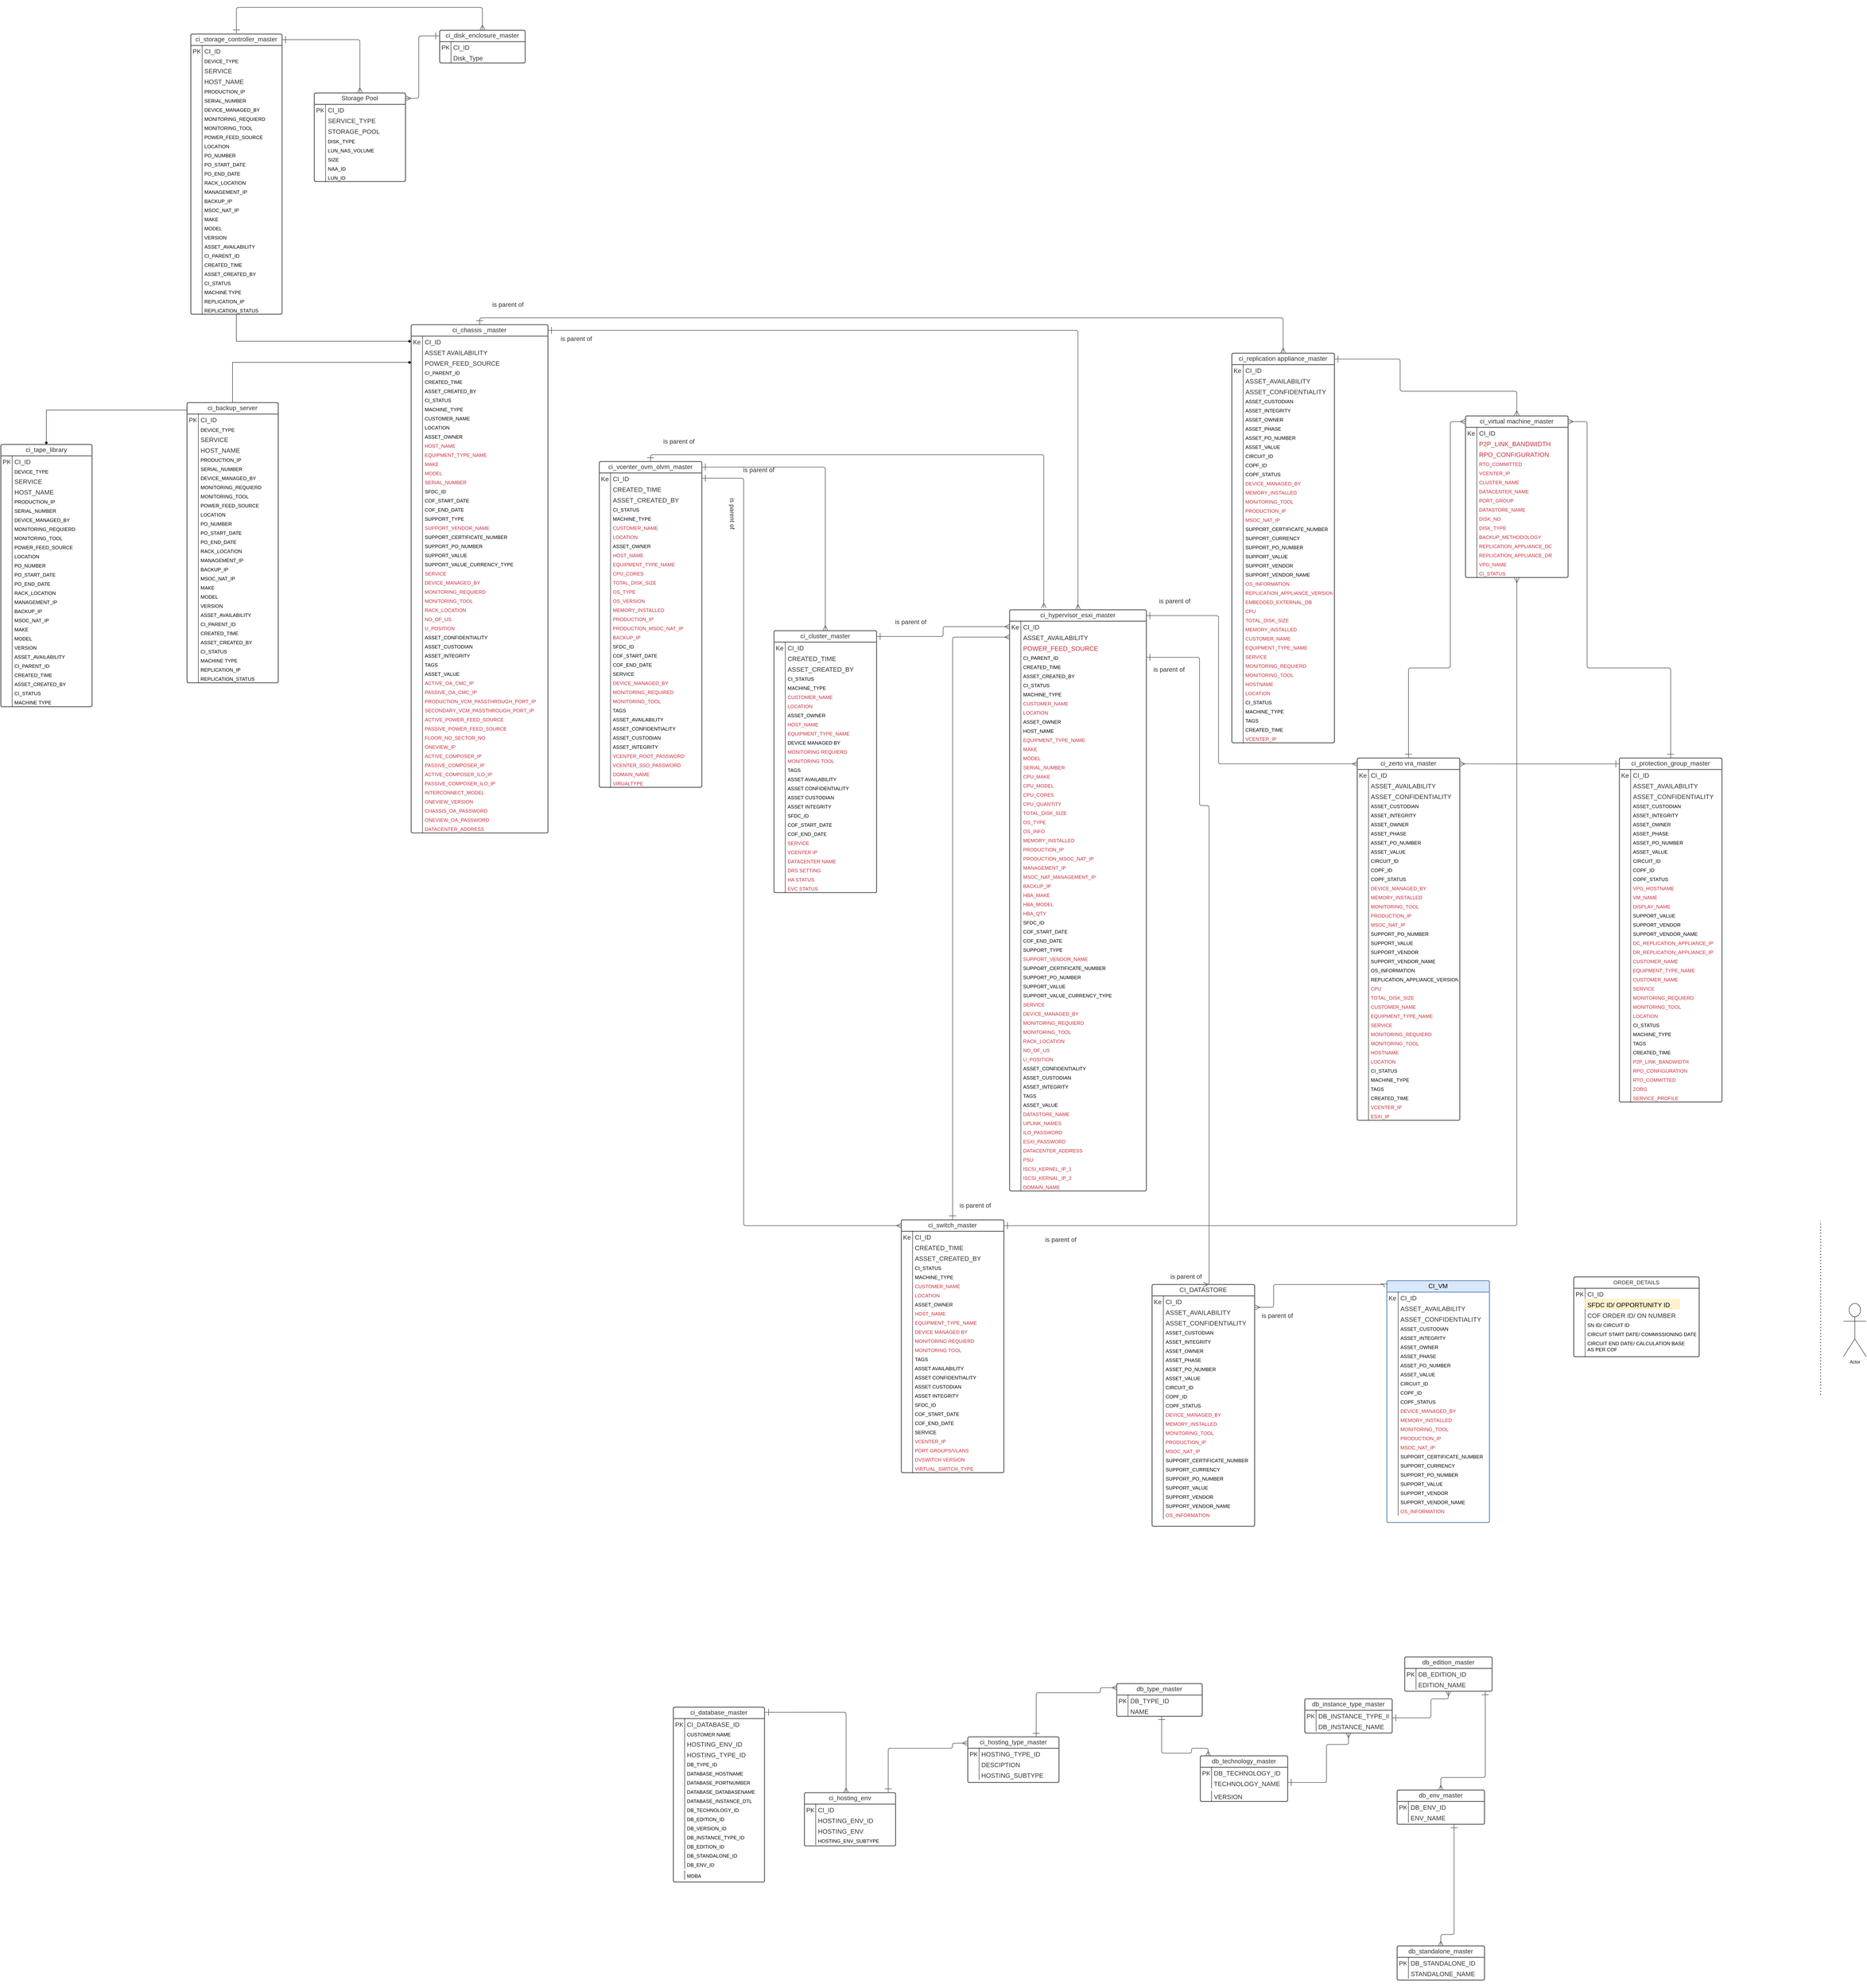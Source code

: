 <mxfile version="15.9.1" type="github"><diagram id="2EYrolDrR-q1zeWqKlgm" name="ERD_new"><mxGraphModel dx="5167" dy="2410" grid="1" gridSize="10" guides="1" tooltips="1" connect="1" arrows="1" fold="1" page="1" pageScale="1" pageWidth="827" pageHeight="1169" math="0" shadow="0"><root><mxCell id="5PC9uPnrf5sYglZtxMQ_-0"/><mxCell id="5PC9uPnrf5sYglZtxMQ_-1" parent="5PC9uPnrf5sYglZtxMQ_-0"/><mxCell id="ajGV-ytY6rPtC6DTyZmF-0" value="ci_vcenter_ovm_olvm_master" style="html=1;overflow=block;blockSpacing=1;whiteSpace=wrap;swimlane;resizeParent=1;resizeParentMax=0;resizeLast=0;collapsible=0;marginBottom=0;fontStyle=0;swimlaneFillColor=#ffffff;startSize=30;whiteSpace=wrap;fontSize=16.7;fontColor=#333333;whiteSpace=wrap;spacing=0;strokeColor=#5e5e5e;strokeOpacity=100;rounded=1;absoluteArcSize=1;arcSize=9;strokeWidth=2.3;whiteSpace=wrap;whiteSpace=wrap;whiteSpace=wrap;whiteSpace=wrap;whiteSpace=wrap;whiteSpace=wrap;whiteSpace=wrap;whiteSpace=wrap;whiteSpace=wrap;whiteSpace=wrap;whiteSpace=wrap;whiteSpace=wrap;whiteSpace=wrap;whiteSpace=wrap;whiteSpace=wrap;whiteSpace=wrap;whiteSpace=wrap;whiteSpace=wrap;whiteSpace=wrap;whiteSpace=wrap;whiteSpace=wrap;whiteSpace=wrap;whiteSpace=wrap;whiteSpace=wrap;whiteSpace=wrap;whiteSpace=wrap;whiteSpace=wrap;whiteSpace=wrap;whiteSpace=wrap;whiteSpace=wrap;whiteSpace=wrap;whiteSpace=wrap;whiteSpace=wrap;whiteSpace=wrap;" parent="5PC9uPnrf5sYglZtxMQ_-1" vertex="1"><mxGeometry x="1235" y="1385.0" width="270" height="857" as="geometry"/></mxCell><mxCell id="ajGV-ytY6rPtC6DTyZmF-1" value="Key" style="strokeColor=none;part=1;resizeHeight=0;align=center;verticalAlign=top;spacingLeft=4;spacingRight=4;overflow=hidden;rotatable=0;points=[[0,0.5],[1,0.5]];portConstraint=eastwest;html=1;whiteSpace=wrap;swimlaneFillColor=#ffffff;whiteSpace=wrap;fontSize=16.7;fontColor=#333333;fillColor=none;strokeOpacity=100;" parent="ajGV-ytY6rPtC6DTyZmF-0" vertex="1"><mxGeometry y="30" width="30" height="27.75" as="geometry"/></mxCell><mxCell id="ajGV-ytY6rPtC6DTyZmF-2" value="CI_ID" style="shape=partialRectangle;top=0;right=0;bottom=0;part=1;resizeHeight=0;align=left;verticalAlign=top;spacingLeft=4;spacingRight=4;overflow=hidden;rotatable=0;points=[[0,0.5],[1,0.5]];portConstraint=eastwest;html=1;whiteSpace=wrap;swimlaneFillColor=#ffffff;whiteSpace=wrap;fontSize=16.7;fontColor=#333333;fillColor=none;strokeOpacity=100;" parent="ajGV-ytY6rPtC6DTyZmF-0" vertex="1"><mxGeometry x="30" y="30" width="240" height="27.75" as="geometry"/></mxCell><mxCell id="ajGV-ytY6rPtC6DTyZmF-3" value="" style="strokeColor=none;part=1;resizeHeight=0;align=center;verticalAlign=top;spacingLeft=4;spacingRight=4;overflow=hidden;rotatable=0;points=[[0,0.5],[1,0.5]];portConstraint=eastwest;html=1;whiteSpace=wrap;swimlaneFillColor=#ffffff;whiteSpace=wrap;fontSize=13;fillColor=none;strokeOpacity=100;" parent="ajGV-ytY6rPtC6DTyZmF-0" vertex="1"><mxGeometry y="57.75" width="30" height="27.75" as="geometry"/></mxCell><mxCell id="ajGV-ytY6rPtC6DTyZmF-4" value="CREATED_TIME" style="shape=partialRectangle;top=0;right=0;bottom=0;part=1;resizeHeight=0;align=left;verticalAlign=top;spacingLeft=4;spacingRight=4;overflow=hidden;rotatable=0;points=[[0,0.5],[1,0.5]];portConstraint=eastwest;html=1;whiteSpace=wrap;swimlaneFillColor=#ffffff;whiteSpace=wrap;fontSize=16.7;fontColor=#333333;fillColor=none;strokeOpacity=100;" parent="ajGV-ytY6rPtC6DTyZmF-0" vertex="1"><mxGeometry x="30" y="57.75" width="240" height="27.75" as="geometry"/></mxCell><mxCell id="ajGV-ytY6rPtC6DTyZmF-5" value="" style="strokeColor=none;part=1;resizeHeight=0;align=center;verticalAlign=top;spacingLeft=4;spacingRight=4;overflow=hidden;rotatable=0;points=[[0,0.5],[1,0.5]];portConstraint=eastwest;html=1;whiteSpace=wrap;swimlaneFillColor=#ffffff;whiteSpace=wrap;fontSize=13;fillColor=none;strokeOpacity=100;" parent="ajGV-ytY6rPtC6DTyZmF-0" vertex="1"><mxGeometry y="85.5" width="30" height="27.75" as="geometry"/></mxCell><mxCell id="ajGV-ytY6rPtC6DTyZmF-6" value="ASSET_CREATED_BY" style="shape=partialRectangle;top=0;right=0;bottom=0;part=1;resizeHeight=0;align=left;verticalAlign=top;spacingLeft=4;spacingRight=4;overflow=hidden;rotatable=0;points=[[0,0.5],[1,0.5]];portConstraint=eastwest;html=1;whiteSpace=wrap;swimlaneFillColor=#ffffff;whiteSpace=wrap;fontSize=16.7;fontColor=#333333;fillColor=none;strokeOpacity=100;" parent="ajGV-ytY6rPtC6DTyZmF-0" vertex="1"><mxGeometry x="30" y="85.5" width="240" height="27.75" as="geometry"/></mxCell><mxCell id="ajGV-ytY6rPtC6DTyZmF-7" value="" style="strokeColor=none;part=1;resizeHeight=0;align=center;verticalAlign=top;spacingLeft=4;spacingRight=4;overflow=hidden;rotatable=0;points=[[0,0.5],[1,0.5]];portConstraint=eastwest;html=1;whiteSpace=wrap;swimlaneFillColor=#ffffff;whiteSpace=wrap;fontSize=13;fillColor=none;strokeOpacity=100;" parent="ajGV-ytY6rPtC6DTyZmF-0" vertex="1"><mxGeometry y="113.25" width="30" height="24" as="geometry"/></mxCell><mxCell id="ajGV-ytY6rPtC6DTyZmF-8" value="CI_STATUS" style="shape=partialRectangle;top=0;right=0;bottom=0;part=1;resizeHeight=0;align=left;verticalAlign=top;spacingLeft=4;spacingRight=4;overflow=hidden;rotatable=0;points=[[0,0.5],[1,0.5]];portConstraint=eastwest;html=1;whiteSpace=wrap;swimlaneFillColor=#ffffff;whiteSpace=wrap;fontSize=13;fillColor=none;strokeOpacity=100;" parent="ajGV-ytY6rPtC6DTyZmF-0" vertex="1"><mxGeometry x="30" y="113.25" width="240" height="24" as="geometry"/></mxCell><mxCell id="ajGV-ytY6rPtC6DTyZmF-9" value="" style="strokeColor=none;part=1;resizeHeight=0;align=center;verticalAlign=top;spacingLeft=4;spacingRight=4;overflow=hidden;rotatable=0;points=[[0,0.5],[1,0.5]];portConstraint=eastwest;html=1;whiteSpace=wrap;swimlaneFillColor=#ffffff;whiteSpace=wrap;fontSize=13;fillColor=none;strokeOpacity=100;" parent="ajGV-ytY6rPtC6DTyZmF-0" vertex="1"><mxGeometry y="137.25" width="30" height="24" as="geometry"/></mxCell><mxCell id="ajGV-ytY6rPtC6DTyZmF-10" value="MACHINE_TYPE" style="shape=partialRectangle;top=0;right=0;bottom=0;part=1;resizeHeight=0;align=left;verticalAlign=top;spacingLeft=4;spacingRight=4;overflow=hidden;rotatable=0;points=[[0,0.5],[1,0.5]];portConstraint=eastwest;html=1;whiteSpace=wrap;swimlaneFillColor=#ffffff;whiteSpace=wrap;fontSize=13;fillColor=none;strokeOpacity=100;" parent="ajGV-ytY6rPtC6DTyZmF-0" vertex="1"><mxGeometry x="30" y="137.25" width="240" height="24" as="geometry"/></mxCell><mxCell id="ajGV-ytY6rPtC6DTyZmF-11" value="" style="strokeColor=none;part=1;resizeHeight=0;align=center;verticalAlign=top;spacingLeft=4;spacingRight=4;overflow=hidden;rotatable=0;points=[[0,0.5],[1,0.5]];portConstraint=eastwest;html=1;whiteSpace=wrap;swimlaneFillColor=#ffffff;whiteSpace=wrap;fontSize=13;fillColor=none;strokeOpacity=100;" parent="ajGV-ytY6rPtC6DTyZmF-0" vertex="1"><mxGeometry y="161.25" width="30" height="24" as="geometry"/></mxCell><mxCell id="ajGV-ytY6rPtC6DTyZmF-12" value="CUSTOMER_NAME" style="shape=partialRectangle;top=0;right=0;bottom=0;part=1;resizeHeight=0;align=left;verticalAlign=top;spacingLeft=4;spacingRight=4;overflow=hidden;rotatable=0;points=[[0,0.5],[1,0.5]];portConstraint=eastwest;html=1;whiteSpace=wrap;swimlaneFillColor=#ffffff;whiteSpace=wrap;fontSize=13;fontColor=#c92d39;fillColor=none;strokeOpacity=100;" parent="ajGV-ytY6rPtC6DTyZmF-0" vertex="1"><mxGeometry x="30" y="161.25" width="240" height="24" as="geometry"/></mxCell><mxCell id="ajGV-ytY6rPtC6DTyZmF-13" value="" style="strokeColor=none;part=1;resizeHeight=0;align=center;verticalAlign=top;spacingLeft=4;spacingRight=4;overflow=hidden;rotatable=0;points=[[0,0.5],[1,0.5]];portConstraint=eastwest;html=1;whiteSpace=wrap;swimlaneFillColor=#ffffff;whiteSpace=wrap;fontSize=13;fillColor=none;strokeOpacity=100;" parent="ajGV-ytY6rPtC6DTyZmF-0" vertex="1"><mxGeometry y="185.25" width="30" height="24" as="geometry"/></mxCell><mxCell id="ajGV-ytY6rPtC6DTyZmF-14" value="LOCATION" style="shape=partialRectangle;top=0;right=0;bottom=0;part=1;resizeHeight=0;align=left;verticalAlign=top;spacingLeft=4;spacingRight=4;overflow=hidden;rotatable=0;points=[[0,0.5],[1,0.5]];portConstraint=eastwest;html=1;whiteSpace=wrap;swimlaneFillColor=#ffffff;whiteSpace=wrap;fontSize=13;fontColor=#c92d39;fillColor=none;strokeOpacity=100;" parent="ajGV-ytY6rPtC6DTyZmF-0" vertex="1"><mxGeometry x="30" y="185.25" width="240" height="24" as="geometry"/></mxCell><mxCell id="ajGV-ytY6rPtC6DTyZmF-15" value="" style="strokeColor=none;part=1;resizeHeight=0;align=center;verticalAlign=top;spacingLeft=4;spacingRight=4;overflow=hidden;rotatable=0;points=[[0,0.5],[1,0.5]];portConstraint=eastwest;html=1;whiteSpace=wrap;swimlaneFillColor=#ffffff;whiteSpace=wrap;fontSize=13;fillColor=none;strokeOpacity=100;" parent="ajGV-ytY6rPtC6DTyZmF-0" vertex="1"><mxGeometry y="209.25" width="30" height="24" as="geometry"/></mxCell><mxCell id="ajGV-ytY6rPtC6DTyZmF-16" value="ASSET_OWNER" style="shape=partialRectangle;top=0;right=0;bottom=0;part=1;resizeHeight=0;align=left;verticalAlign=top;spacingLeft=4;spacingRight=4;overflow=hidden;rotatable=0;points=[[0,0.5],[1,0.5]];portConstraint=eastwest;html=1;whiteSpace=wrap;swimlaneFillColor=#ffffff;whiteSpace=wrap;fontSize=13;fillColor=none;strokeOpacity=100;" parent="ajGV-ytY6rPtC6DTyZmF-0" vertex="1"><mxGeometry x="30" y="209.25" width="240" height="24" as="geometry"/></mxCell><mxCell id="ajGV-ytY6rPtC6DTyZmF-17" value="" style="strokeColor=none;part=1;resizeHeight=0;align=center;verticalAlign=top;spacingLeft=4;spacingRight=4;overflow=hidden;rotatable=0;points=[[0,0.5],[1,0.5]];portConstraint=eastwest;html=1;whiteSpace=wrap;swimlaneFillColor=#ffffff;whiteSpace=wrap;fontSize=13;fillColor=none;strokeOpacity=100;" parent="ajGV-ytY6rPtC6DTyZmF-0" vertex="1"><mxGeometry y="233.25" width="30" height="24" as="geometry"/></mxCell><mxCell id="ajGV-ytY6rPtC6DTyZmF-18" value="HOST_NAME" style="shape=partialRectangle;top=0;right=0;bottom=0;part=1;resizeHeight=0;align=left;verticalAlign=top;spacingLeft=4;spacingRight=4;overflow=hidden;rotatable=0;points=[[0,0.5],[1,0.5]];portConstraint=eastwest;html=1;whiteSpace=wrap;swimlaneFillColor=#ffffff;whiteSpace=wrap;fontSize=13;fontColor=#c92d39;fillColor=none;strokeOpacity=100;" parent="ajGV-ytY6rPtC6DTyZmF-0" vertex="1"><mxGeometry x="30" y="233.25" width="240" height="24" as="geometry"/></mxCell><mxCell id="ajGV-ytY6rPtC6DTyZmF-19" value="" style="strokeColor=none;part=1;resizeHeight=0;align=center;verticalAlign=top;spacingLeft=4;spacingRight=4;overflow=hidden;rotatable=0;points=[[0,0.5],[1,0.5]];portConstraint=eastwest;html=1;whiteSpace=wrap;swimlaneFillColor=#ffffff;whiteSpace=wrap;fontSize=13;fillColor=none;strokeOpacity=100;" parent="ajGV-ytY6rPtC6DTyZmF-0" vertex="1"><mxGeometry y="257.25" width="30" height="24" as="geometry"/></mxCell><mxCell id="ajGV-ytY6rPtC6DTyZmF-20" value="EQUIPMENT_TYPE_NAME" style="shape=partialRectangle;top=0;right=0;bottom=0;part=1;resizeHeight=0;align=left;verticalAlign=top;spacingLeft=4;spacingRight=4;overflow=hidden;rotatable=0;points=[[0,0.5],[1,0.5]];portConstraint=eastwest;html=1;whiteSpace=wrap;swimlaneFillColor=#ffffff;whiteSpace=wrap;fontSize=13;fontColor=#c92d39;fillColor=none;strokeOpacity=100;" parent="ajGV-ytY6rPtC6DTyZmF-0" vertex="1"><mxGeometry x="30" y="257.25" width="240" height="24" as="geometry"/></mxCell><mxCell id="ajGV-ytY6rPtC6DTyZmF-21" value="" style="strokeColor=none;part=1;resizeHeight=0;align=center;verticalAlign=top;spacingLeft=4;spacingRight=4;overflow=hidden;rotatable=0;points=[[0,0.5],[1,0.5]];portConstraint=eastwest;html=1;whiteSpace=wrap;swimlaneFillColor=#ffffff;whiteSpace=wrap;fontSize=13;fillColor=none;strokeOpacity=100;" parent="ajGV-ytY6rPtC6DTyZmF-0" vertex="1"><mxGeometry y="281.25" width="30" height="24" as="geometry"/></mxCell><mxCell id="ajGV-ytY6rPtC6DTyZmF-22" value="CPU_CORES" style="shape=partialRectangle;top=0;right=0;bottom=0;part=1;resizeHeight=0;align=left;verticalAlign=top;spacingLeft=4;spacingRight=4;overflow=hidden;rotatable=0;points=[[0,0.5],[1,0.5]];portConstraint=eastwest;html=1;whiteSpace=wrap;swimlaneFillColor=#ffffff;whiteSpace=wrap;fontSize=13;fontColor=#c92d39;fillColor=none;strokeOpacity=100;" parent="ajGV-ytY6rPtC6DTyZmF-0" vertex="1"><mxGeometry x="30" y="281.25" width="240" height="24" as="geometry"/></mxCell><mxCell id="ajGV-ytY6rPtC6DTyZmF-23" value="" style="strokeColor=none;part=1;resizeHeight=0;align=center;verticalAlign=top;spacingLeft=4;spacingRight=4;overflow=hidden;rotatable=0;points=[[0,0.5],[1,0.5]];portConstraint=eastwest;html=1;whiteSpace=wrap;swimlaneFillColor=#ffffff;whiteSpace=wrap;fontSize=13;fillColor=none;strokeOpacity=100;" parent="ajGV-ytY6rPtC6DTyZmF-0" vertex="1"><mxGeometry y="305.25" width="30" height="24" as="geometry"/></mxCell><mxCell id="ajGV-ytY6rPtC6DTyZmF-24" value="TOTAL_DISK_SIZE" style="shape=partialRectangle;top=0;right=0;bottom=0;part=1;resizeHeight=0;align=left;verticalAlign=top;spacingLeft=4;spacingRight=4;overflow=hidden;rotatable=0;points=[[0,0.5],[1,0.5]];portConstraint=eastwest;html=1;whiteSpace=wrap;swimlaneFillColor=#ffffff;whiteSpace=wrap;fontSize=13;fontColor=#c92d39;fillColor=none;strokeOpacity=100;" parent="ajGV-ytY6rPtC6DTyZmF-0" vertex="1"><mxGeometry x="30" y="305.25" width="240" height="24" as="geometry"/></mxCell><mxCell id="ajGV-ytY6rPtC6DTyZmF-25" value="" style="strokeColor=none;part=1;resizeHeight=0;align=center;verticalAlign=top;spacingLeft=4;spacingRight=4;overflow=hidden;rotatable=0;points=[[0,0.5],[1,0.5]];portConstraint=eastwest;html=1;whiteSpace=wrap;swimlaneFillColor=#ffffff;whiteSpace=wrap;fontSize=13;fillColor=none;strokeOpacity=100;" parent="ajGV-ytY6rPtC6DTyZmF-0" vertex="1"><mxGeometry y="329.25" width="30" height="24" as="geometry"/></mxCell><mxCell id="ajGV-ytY6rPtC6DTyZmF-26" value="OS_TYPE" style="shape=partialRectangle;top=0;right=0;bottom=0;part=1;resizeHeight=0;align=left;verticalAlign=top;spacingLeft=4;spacingRight=4;overflow=hidden;rotatable=0;points=[[0,0.5],[1,0.5]];portConstraint=eastwest;html=1;whiteSpace=wrap;swimlaneFillColor=#ffffff;whiteSpace=wrap;fontSize=13;fontColor=#c92d39;fillColor=none;strokeOpacity=100;" parent="ajGV-ytY6rPtC6DTyZmF-0" vertex="1"><mxGeometry x="30" y="329.25" width="240" height="24" as="geometry"/></mxCell><mxCell id="ajGV-ytY6rPtC6DTyZmF-27" value="" style="strokeColor=none;part=1;resizeHeight=0;align=center;verticalAlign=top;spacingLeft=4;spacingRight=4;overflow=hidden;rotatable=0;points=[[0,0.5],[1,0.5]];portConstraint=eastwest;html=1;whiteSpace=wrap;swimlaneFillColor=#ffffff;whiteSpace=wrap;fontSize=13;fillColor=none;strokeOpacity=100;" parent="ajGV-ytY6rPtC6DTyZmF-0" vertex="1"><mxGeometry y="353.25" width="30" height="24" as="geometry"/></mxCell><mxCell id="ajGV-ytY6rPtC6DTyZmF-28" value="OS_VERSION" style="shape=partialRectangle;top=0;right=0;bottom=0;part=1;resizeHeight=0;align=left;verticalAlign=top;spacingLeft=4;spacingRight=4;overflow=hidden;rotatable=0;points=[[0,0.5],[1,0.5]];portConstraint=eastwest;html=1;whiteSpace=wrap;swimlaneFillColor=#ffffff;whiteSpace=wrap;fontSize=13;fontColor=#c92d39;fillColor=none;strokeOpacity=100;" parent="ajGV-ytY6rPtC6DTyZmF-0" vertex="1"><mxGeometry x="30" y="353.25" width="240" height="24" as="geometry"/></mxCell><mxCell id="ajGV-ytY6rPtC6DTyZmF-29" value="" style="strokeColor=none;part=1;resizeHeight=0;align=center;verticalAlign=top;spacingLeft=4;spacingRight=4;overflow=hidden;rotatable=0;points=[[0,0.5],[1,0.5]];portConstraint=eastwest;html=1;whiteSpace=wrap;swimlaneFillColor=#ffffff;whiteSpace=wrap;fontSize=13;fillColor=none;strokeOpacity=100;" parent="ajGV-ytY6rPtC6DTyZmF-0" vertex="1"><mxGeometry y="377.25" width="30" height="24" as="geometry"/></mxCell><mxCell id="ajGV-ytY6rPtC6DTyZmF-30" value="MEMORY_INSTALLED" style="shape=partialRectangle;top=0;right=0;bottom=0;part=1;resizeHeight=0;align=left;verticalAlign=top;spacingLeft=4;spacingRight=4;overflow=hidden;rotatable=0;points=[[0,0.5],[1,0.5]];portConstraint=eastwest;html=1;whiteSpace=wrap;swimlaneFillColor=#ffffff;whiteSpace=wrap;fontSize=13;fontColor=#c92d39;fillColor=none;strokeOpacity=100;" parent="ajGV-ytY6rPtC6DTyZmF-0" vertex="1"><mxGeometry x="30" y="377.25" width="240" height="24" as="geometry"/></mxCell><mxCell id="ajGV-ytY6rPtC6DTyZmF-31" value="" style="strokeColor=none;part=1;resizeHeight=0;align=center;verticalAlign=top;spacingLeft=4;spacingRight=4;overflow=hidden;rotatable=0;points=[[0,0.5],[1,0.5]];portConstraint=eastwest;html=1;whiteSpace=wrap;swimlaneFillColor=#ffffff;whiteSpace=wrap;fontSize=13;fillColor=none;strokeOpacity=100;" parent="ajGV-ytY6rPtC6DTyZmF-0" vertex="1"><mxGeometry y="401.25" width="30" height="24" as="geometry"/></mxCell><mxCell id="ajGV-ytY6rPtC6DTyZmF-32" value="PRODUCTION_IP" style="shape=partialRectangle;top=0;right=0;bottom=0;part=1;resizeHeight=0;align=left;verticalAlign=top;spacingLeft=4;spacingRight=4;overflow=hidden;rotatable=0;points=[[0,0.5],[1,0.5]];portConstraint=eastwest;html=1;whiteSpace=wrap;swimlaneFillColor=#ffffff;whiteSpace=wrap;fontSize=13;fontColor=#c92d39;fillColor=none;strokeOpacity=100;" parent="ajGV-ytY6rPtC6DTyZmF-0" vertex="1"><mxGeometry x="30" y="401.25" width="240" height="24" as="geometry"/></mxCell><mxCell id="ajGV-ytY6rPtC6DTyZmF-33" value="" style="strokeColor=none;part=1;resizeHeight=0;align=center;verticalAlign=top;spacingLeft=4;spacingRight=4;overflow=hidden;rotatable=0;points=[[0,0.5],[1,0.5]];portConstraint=eastwest;html=1;whiteSpace=wrap;swimlaneFillColor=#ffffff;whiteSpace=wrap;fontSize=13;fillColor=none;strokeOpacity=100;" parent="ajGV-ytY6rPtC6DTyZmF-0" vertex="1"><mxGeometry y="425.25" width="30" height="24" as="geometry"/></mxCell><mxCell id="ajGV-ytY6rPtC6DTyZmF-34" value="PRODUCTION_MSOC_NAT_IP" style="shape=partialRectangle;top=0;right=0;bottom=0;part=1;resizeHeight=0;align=left;verticalAlign=top;spacingLeft=4;spacingRight=4;overflow=hidden;rotatable=0;points=[[0,0.5],[1,0.5]];portConstraint=eastwest;html=1;whiteSpace=wrap;swimlaneFillColor=#ffffff;whiteSpace=wrap;fontSize=13;fontColor=#c92d39;fillColor=none;strokeOpacity=100;" parent="ajGV-ytY6rPtC6DTyZmF-0" vertex="1"><mxGeometry x="30" y="425.25" width="240" height="24" as="geometry"/></mxCell><mxCell id="ajGV-ytY6rPtC6DTyZmF-35" value="" style="strokeColor=none;part=1;resizeHeight=0;align=center;verticalAlign=top;spacingLeft=4;spacingRight=4;overflow=hidden;rotatable=0;points=[[0,0.5],[1,0.5]];portConstraint=eastwest;html=1;whiteSpace=wrap;swimlaneFillColor=#ffffff;whiteSpace=wrap;fontSize=13;fillColor=none;strokeOpacity=100;" parent="ajGV-ytY6rPtC6DTyZmF-0" vertex="1"><mxGeometry y="449.25" width="30" height="24" as="geometry"/></mxCell><mxCell id="ajGV-ytY6rPtC6DTyZmF-36" value="BACKUP_IP" style="shape=partialRectangle;top=0;right=0;bottom=0;part=1;resizeHeight=0;align=left;verticalAlign=top;spacingLeft=4;spacingRight=4;overflow=hidden;rotatable=0;points=[[0,0.5],[1,0.5]];portConstraint=eastwest;html=1;whiteSpace=wrap;swimlaneFillColor=#ffffff;whiteSpace=wrap;fontSize=13;fontColor=#c92d39;fillColor=none;strokeOpacity=100;" parent="ajGV-ytY6rPtC6DTyZmF-0" vertex="1"><mxGeometry x="30" y="449.25" width="240" height="24" as="geometry"/></mxCell><mxCell id="ajGV-ytY6rPtC6DTyZmF-37" value="" style="strokeColor=none;part=1;resizeHeight=0;align=center;verticalAlign=top;spacingLeft=4;spacingRight=4;overflow=hidden;rotatable=0;points=[[0,0.5],[1,0.5]];portConstraint=eastwest;html=1;whiteSpace=wrap;swimlaneFillColor=#ffffff;whiteSpace=wrap;fontSize=13;fillColor=none;strokeOpacity=100;" parent="ajGV-ytY6rPtC6DTyZmF-0" vertex="1"><mxGeometry y="473.25" width="30" height="24" as="geometry"/></mxCell><mxCell id="ajGV-ytY6rPtC6DTyZmF-38" value="SFDC_ID" style="shape=partialRectangle;top=0;right=0;bottom=0;part=1;resizeHeight=0;align=left;verticalAlign=top;spacingLeft=4;spacingRight=4;overflow=hidden;rotatable=0;points=[[0,0.5],[1,0.5]];portConstraint=eastwest;html=1;whiteSpace=wrap;swimlaneFillColor=#ffffff;whiteSpace=wrap;fontSize=13;fillColor=none;strokeOpacity=100;" parent="ajGV-ytY6rPtC6DTyZmF-0" vertex="1"><mxGeometry x="30" y="473.25" width="240" height="24" as="geometry"/></mxCell><mxCell id="ajGV-ytY6rPtC6DTyZmF-39" value="" style="strokeColor=none;part=1;resizeHeight=0;align=center;verticalAlign=top;spacingLeft=4;spacingRight=4;overflow=hidden;rotatable=0;points=[[0,0.5],[1,0.5]];portConstraint=eastwest;html=1;whiteSpace=wrap;swimlaneFillColor=#ffffff;whiteSpace=wrap;fontSize=13;fillColor=none;strokeOpacity=100;" parent="ajGV-ytY6rPtC6DTyZmF-0" vertex="1"><mxGeometry y="497.25" width="30" height="24" as="geometry"/></mxCell><mxCell id="ajGV-ytY6rPtC6DTyZmF-40" value="COF_START_DATE" style="shape=partialRectangle;top=0;right=0;bottom=0;part=1;resizeHeight=0;align=left;verticalAlign=top;spacingLeft=4;spacingRight=4;overflow=hidden;rotatable=0;points=[[0,0.5],[1,0.5]];portConstraint=eastwest;html=1;whiteSpace=wrap;swimlaneFillColor=#ffffff;whiteSpace=wrap;fontSize=13;fillColor=none;strokeOpacity=100;" parent="ajGV-ytY6rPtC6DTyZmF-0" vertex="1"><mxGeometry x="30" y="497.25" width="240" height="24" as="geometry"/></mxCell><mxCell id="ajGV-ytY6rPtC6DTyZmF-41" value="" style="strokeColor=none;part=1;resizeHeight=0;align=center;verticalAlign=top;spacingLeft=4;spacingRight=4;overflow=hidden;rotatable=0;points=[[0,0.5],[1,0.5]];portConstraint=eastwest;html=1;whiteSpace=wrap;swimlaneFillColor=#ffffff;whiteSpace=wrap;fontSize=13;fillColor=none;strokeOpacity=100;" parent="ajGV-ytY6rPtC6DTyZmF-0" vertex="1"><mxGeometry y="521.25" width="30" height="24" as="geometry"/></mxCell><mxCell id="ajGV-ytY6rPtC6DTyZmF-42" value="COF_END_DATE" style="shape=partialRectangle;top=0;right=0;bottom=0;part=1;resizeHeight=0;align=left;verticalAlign=top;spacingLeft=4;spacingRight=4;overflow=hidden;rotatable=0;points=[[0,0.5],[1,0.5]];portConstraint=eastwest;html=1;whiteSpace=wrap;swimlaneFillColor=#ffffff;whiteSpace=wrap;fontSize=13;fillColor=none;strokeOpacity=100;" parent="ajGV-ytY6rPtC6DTyZmF-0" vertex="1"><mxGeometry x="30" y="521.25" width="240" height="24" as="geometry"/></mxCell><mxCell id="ajGV-ytY6rPtC6DTyZmF-43" value="" style="strokeColor=none;part=1;resizeHeight=0;align=center;verticalAlign=top;spacingLeft=4;spacingRight=4;overflow=hidden;rotatable=0;points=[[0,0.5],[1,0.5]];portConstraint=eastwest;html=1;whiteSpace=wrap;swimlaneFillColor=#ffffff;whiteSpace=wrap;fontSize=13;fillColor=none;strokeOpacity=100;" parent="ajGV-ytY6rPtC6DTyZmF-0" vertex="1"><mxGeometry y="545.25" width="30" height="24" as="geometry"/></mxCell><mxCell id="ajGV-ytY6rPtC6DTyZmF-44" value="SERVICE" style="shape=partialRectangle;top=0;right=0;bottom=0;part=1;resizeHeight=0;align=left;verticalAlign=top;spacingLeft=4;spacingRight=4;overflow=hidden;rotatable=0;points=[[0,0.5],[1,0.5]];portConstraint=eastwest;html=1;whiteSpace=wrap;swimlaneFillColor=#ffffff;whiteSpace=wrap;fontSize=13;fillColor=none;strokeOpacity=100;" parent="ajGV-ytY6rPtC6DTyZmF-0" vertex="1"><mxGeometry x="30" y="545.25" width="240" height="24" as="geometry"/></mxCell><mxCell id="ajGV-ytY6rPtC6DTyZmF-45" value="" style="strokeColor=none;part=1;resizeHeight=0;align=center;verticalAlign=top;spacingLeft=4;spacingRight=4;overflow=hidden;rotatable=0;points=[[0,0.5],[1,0.5]];portConstraint=eastwest;html=1;whiteSpace=wrap;swimlaneFillColor=#ffffff;whiteSpace=wrap;fontSize=13;fillColor=none;strokeOpacity=100;" parent="ajGV-ytY6rPtC6DTyZmF-0" vertex="1"><mxGeometry y="569.25" width="30" height="24" as="geometry"/></mxCell><mxCell id="ajGV-ytY6rPtC6DTyZmF-46" value="DEVICE_MANAGED_BY" style="shape=partialRectangle;top=0;right=0;bottom=0;part=1;resizeHeight=0;align=left;verticalAlign=top;spacingLeft=4;spacingRight=4;overflow=hidden;rotatable=0;points=[[0,0.5],[1,0.5]];portConstraint=eastwest;html=1;whiteSpace=wrap;swimlaneFillColor=#ffffff;whiteSpace=wrap;fontSize=13;fontColor=#c92d39;fillColor=none;strokeOpacity=100;" parent="ajGV-ytY6rPtC6DTyZmF-0" vertex="1"><mxGeometry x="30" y="569.25" width="240" height="24" as="geometry"/></mxCell><mxCell id="ajGV-ytY6rPtC6DTyZmF-47" value="" style="strokeColor=none;part=1;resizeHeight=0;align=center;verticalAlign=top;spacingLeft=4;spacingRight=4;overflow=hidden;rotatable=0;points=[[0,0.5],[1,0.5]];portConstraint=eastwest;html=1;whiteSpace=wrap;swimlaneFillColor=#ffffff;whiteSpace=wrap;fontSize=13;fillColor=none;strokeOpacity=100;" parent="ajGV-ytY6rPtC6DTyZmF-0" vertex="1"><mxGeometry y="593.25" width="30" height="24" as="geometry"/></mxCell><mxCell id="ajGV-ytY6rPtC6DTyZmF-48" value="MONITORING_REQUIRED" style="shape=partialRectangle;top=0;right=0;bottom=0;part=1;resizeHeight=0;align=left;verticalAlign=top;spacingLeft=4;spacingRight=4;overflow=hidden;rotatable=0;points=[[0,0.5],[1,0.5]];portConstraint=eastwest;html=1;whiteSpace=wrap;swimlaneFillColor=#ffffff;whiteSpace=wrap;fontSize=13;fontColor=#c92d39;fillColor=none;strokeOpacity=100;" parent="ajGV-ytY6rPtC6DTyZmF-0" vertex="1"><mxGeometry x="30" y="593.25" width="240" height="24" as="geometry"/></mxCell><mxCell id="ajGV-ytY6rPtC6DTyZmF-49" value="" style="strokeColor=none;part=1;resizeHeight=0;align=center;verticalAlign=top;spacingLeft=4;spacingRight=4;overflow=hidden;rotatable=0;points=[[0,0.5],[1,0.5]];portConstraint=eastwest;html=1;whiteSpace=wrap;swimlaneFillColor=#ffffff;whiteSpace=wrap;fontSize=13;fillColor=none;strokeOpacity=100;" parent="ajGV-ytY6rPtC6DTyZmF-0" vertex="1"><mxGeometry y="617.25" width="30" height="24" as="geometry"/></mxCell><mxCell id="ajGV-ytY6rPtC6DTyZmF-50" value="MONITORING_TOOL" style="shape=partialRectangle;top=0;right=0;bottom=0;part=1;resizeHeight=0;align=left;verticalAlign=top;spacingLeft=4;spacingRight=4;overflow=hidden;rotatable=0;points=[[0,0.5],[1,0.5]];portConstraint=eastwest;html=1;whiteSpace=wrap;swimlaneFillColor=#ffffff;whiteSpace=wrap;fontSize=13;fontColor=#c92d39;fillColor=none;strokeOpacity=100;" parent="ajGV-ytY6rPtC6DTyZmF-0" vertex="1"><mxGeometry x="30" y="617.25" width="240" height="24" as="geometry"/></mxCell><mxCell id="ajGV-ytY6rPtC6DTyZmF-51" value="" style="strokeColor=none;part=1;resizeHeight=0;align=center;verticalAlign=top;spacingLeft=4;spacingRight=4;overflow=hidden;rotatable=0;points=[[0,0.5],[1,0.5]];portConstraint=eastwest;html=1;whiteSpace=wrap;swimlaneFillColor=#ffffff;whiteSpace=wrap;fontSize=13;fillColor=none;strokeOpacity=100;" parent="ajGV-ytY6rPtC6DTyZmF-0" vertex="1"><mxGeometry y="641.25" width="30" height="24" as="geometry"/></mxCell><mxCell id="ajGV-ytY6rPtC6DTyZmF-52" value="TAGS" style="shape=partialRectangle;top=0;right=0;bottom=0;part=1;resizeHeight=0;align=left;verticalAlign=top;spacingLeft=4;spacingRight=4;overflow=hidden;rotatable=0;points=[[0,0.5],[1,0.5]];portConstraint=eastwest;html=1;whiteSpace=wrap;swimlaneFillColor=#ffffff;whiteSpace=wrap;fontSize=13;fillColor=none;strokeOpacity=100;" parent="ajGV-ytY6rPtC6DTyZmF-0" vertex="1"><mxGeometry x="30" y="641.25" width="240" height="24" as="geometry"/></mxCell><mxCell id="ajGV-ytY6rPtC6DTyZmF-53" value="" style="strokeColor=none;part=1;resizeHeight=0;align=center;verticalAlign=top;spacingLeft=4;spacingRight=4;overflow=hidden;rotatable=0;points=[[0,0.5],[1,0.5]];portConstraint=eastwest;html=1;whiteSpace=wrap;swimlaneFillColor=#ffffff;whiteSpace=wrap;fontSize=13;fillColor=none;strokeOpacity=100;" parent="ajGV-ytY6rPtC6DTyZmF-0" vertex="1"><mxGeometry y="665.25" width="30" height="24" as="geometry"/></mxCell><mxCell id="ajGV-ytY6rPtC6DTyZmF-54" value="ASSET_AVAILABILITY" style="shape=partialRectangle;top=0;right=0;bottom=0;part=1;resizeHeight=0;align=left;verticalAlign=top;spacingLeft=4;spacingRight=4;overflow=hidden;rotatable=0;points=[[0,0.5],[1,0.5]];portConstraint=eastwest;html=1;whiteSpace=wrap;swimlaneFillColor=#ffffff;whiteSpace=wrap;fontSize=13;fillColor=none;strokeOpacity=100;" parent="ajGV-ytY6rPtC6DTyZmF-0" vertex="1"><mxGeometry x="30" y="665.25" width="240" height="24" as="geometry"/></mxCell><mxCell id="ajGV-ytY6rPtC6DTyZmF-55" value="" style="strokeColor=none;part=1;resizeHeight=0;align=center;verticalAlign=top;spacingLeft=4;spacingRight=4;overflow=hidden;rotatable=0;points=[[0,0.5],[1,0.5]];portConstraint=eastwest;html=1;whiteSpace=wrap;swimlaneFillColor=#ffffff;whiteSpace=wrap;fontSize=13;fillColor=none;strokeOpacity=100;" parent="ajGV-ytY6rPtC6DTyZmF-0" vertex="1"><mxGeometry y="689.25" width="30" height="24" as="geometry"/></mxCell><mxCell id="ajGV-ytY6rPtC6DTyZmF-56" value="ASSET_CONFIDENTIALITY" style="shape=partialRectangle;top=0;right=0;bottom=0;part=1;resizeHeight=0;align=left;verticalAlign=top;spacingLeft=4;spacingRight=4;overflow=hidden;rotatable=0;points=[[0,0.5],[1,0.5]];portConstraint=eastwest;html=1;whiteSpace=wrap;swimlaneFillColor=#ffffff;whiteSpace=wrap;fontSize=13;fillColor=none;strokeOpacity=100;" parent="ajGV-ytY6rPtC6DTyZmF-0" vertex="1"><mxGeometry x="30" y="689.25" width="240" height="24" as="geometry"/></mxCell><mxCell id="ajGV-ytY6rPtC6DTyZmF-57" value="" style="strokeColor=none;part=1;resizeHeight=0;align=center;verticalAlign=top;spacingLeft=4;spacingRight=4;overflow=hidden;rotatable=0;points=[[0,0.5],[1,0.5]];portConstraint=eastwest;html=1;whiteSpace=wrap;swimlaneFillColor=#ffffff;whiteSpace=wrap;fontSize=13;fillColor=none;strokeOpacity=100;" parent="ajGV-ytY6rPtC6DTyZmF-0" vertex="1"><mxGeometry y="713.25" width="30" height="24" as="geometry"/></mxCell><mxCell id="ajGV-ytY6rPtC6DTyZmF-58" value="ASSET_CUSTODIAN " style="shape=partialRectangle;top=0;right=0;bottom=0;part=1;resizeHeight=0;align=left;verticalAlign=top;spacingLeft=4;spacingRight=4;overflow=hidden;rotatable=0;points=[[0,0.5],[1,0.5]];portConstraint=eastwest;html=1;whiteSpace=wrap;swimlaneFillColor=#ffffff;whiteSpace=wrap;fontSize=13;fillColor=none;strokeOpacity=100;" parent="ajGV-ytY6rPtC6DTyZmF-0" vertex="1"><mxGeometry x="30" y="713.25" width="240" height="24" as="geometry"/></mxCell><mxCell id="ajGV-ytY6rPtC6DTyZmF-59" value="" style="strokeColor=none;part=1;resizeHeight=0;align=center;verticalAlign=top;spacingLeft=4;spacingRight=4;overflow=hidden;rotatable=0;points=[[0,0.5],[1,0.5]];portConstraint=eastwest;html=1;whiteSpace=wrap;swimlaneFillColor=#ffffff;whiteSpace=wrap;fontSize=13;fillColor=none;strokeOpacity=100;" parent="ajGV-ytY6rPtC6DTyZmF-0" vertex="1"><mxGeometry y="737.25" width="30" height="24" as="geometry"/></mxCell><mxCell id="ajGV-ytY6rPtC6DTyZmF-60" value="ASSET_INTEGRITY" style="shape=partialRectangle;top=0;right=0;bottom=0;part=1;resizeHeight=0;align=left;verticalAlign=top;spacingLeft=4;spacingRight=4;overflow=hidden;rotatable=0;points=[[0,0.5],[1,0.5]];portConstraint=eastwest;html=1;whiteSpace=wrap;swimlaneFillColor=#ffffff;whiteSpace=wrap;fontSize=13;fillColor=none;strokeOpacity=100;" parent="ajGV-ytY6rPtC6DTyZmF-0" vertex="1"><mxGeometry x="30" y="737.25" width="240" height="24" as="geometry"/></mxCell><mxCell id="ajGV-ytY6rPtC6DTyZmF-61" value="" style="strokeColor=none;part=1;resizeHeight=0;align=center;verticalAlign=top;spacingLeft=4;spacingRight=4;overflow=hidden;rotatable=0;points=[[0,0.5],[1,0.5]];portConstraint=eastwest;html=1;whiteSpace=wrap;swimlaneFillColor=#ffffff;whiteSpace=wrap;fontSize=13;fillColor=none;strokeOpacity=100;" parent="ajGV-ytY6rPtC6DTyZmF-0" vertex="1"><mxGeometry y="761.25" width="30" height="24" as="geometry"/></mxCell><mxCell id="ajGV-ytY6rPtC6DTyZmF-62" value="VCENTER_ROOT_PASSWORD" style="shape=partialRectangle;top=0;right=0;bottom=0;part=1;resizeHeight=0;align=left;verticalAlign=top;spacingLeft=4;spacingRight=4;overflow=hidden;rotatable=0;points=[[0,0.5],[1,0.5]];portConstraint=eastwest;html=1;whiteSpace=wrap;swimlaneFillColor=#ffffff;whiteSpace=wrap;fontSize=13;fontColor=#c92d39;fillColor=none;strokeOpacity=100;" parent="ajGV-ytY6rPtC6DTyZmF-0" vertex="1"><mxGeometry x="30" y="761.25" width="240" height="24" as="geometry"/></mxCell><mxCell id="ajGV-ytY6rPtC6DTyZmF-63" value="" style="strokeColor=none;part=1;resizeHeight=0;align=center;verticalAlign=top;spacingLeft=4;spacingRight=4;overflow=hidden;rotatable=0;points=[[0,0.5],[1,0.5]];portConstraint=eastwest;html=1;whiteSpace=wrap;swimlaneFillColor=#ffffff;whiteSpace=wrap;fontSize=13;fillColor=none;strokeOpacity=100;" parent="ajGV-ytY6rPtC6DTyZmF-0" vertex="1"><mxGeometry y="785.25" width="30" height="24" as="geometry"/></mxCell><mxCell id="ajGV-ytY6rPtC6DTyZmF-64" value="VCENTER_SSO_PASSWORD" style="shape=partialRectangle;top=0;right=0;bottom=0;part=1;resizeHeight=0;align=left;verticalAlign=top;spacingLeft=4;spacingRight=4;overflow=hidden;rotatable=0;points=[[0,0.5],[1,0.5]];portConstraint=eastwest;html=1;whiteSpace=wrap;swimlaneFillColor=#ffffff;whiteSpace=wrap;fontSize=13;fontColor=#c92d39;fillColor=none;strokeOpacity=100;" parent="ajGV-ytY6rPtC6DTyZmF-0" vertex="1"><mxGeometry x="30" y="785.25" width="240" height="24" as="geometry"/></mxCell><mxCell id="ajGV-ytY6rPtC6DTyZmF-65" value="" style="strokeColor=none;part=1;resizeHeight=0;align=center;verticalAlign=top;spacingLeft=4;spacingRight=4;overflow=hidden;rotatable=0;points=[[0,0.5],[1,0.5]];portConstraint=eastwest;html=1;whiteSpace=wrap;swimlaneFillColor=#ffffff;whiteSpace=wrap;fontSize=13;fillColor=none;strokeOpacity=100;" parent="ajGV-ytY6rPtC6DTyZmF-0" vertex="1"><mxGeometry y="809.25" width="30" height="24" as="geometry"/></mxCell><mxCell id="ajGV-ytY6rPtC6DTyZmF-66" value="DOMAIN_NAME" style="shape=partialRectangle;top=0;right=0;bottom=0;part=1;resizeHeight=0;align=left;verticalAlign=top;spacingLeft=4;spacingRight=4;overflow=hidden;rotatable=0;points=[[0,0.5],[1,0.5]];portConstraint=eastwest;html=1;whiteSpace=wrap;swimlaneFillColor=#ffffff;whiteSpace=wrap;fontSize=13;fontColor=#c92d39;fillColor=none;strokeOpacity=100;" parent="ajGV-ytY6rPtC6DTyZmF-0" vertex="1"><mxGeometry x="30" y="809.25" width="240" height="24" as="geometry"/></mxCell><mxCell id="ajGV-ytY6rPtC6DTyZmF-67" value="" style="strokeColor=none;part=1;resizeHeight=0;align=center;verticalAlign=top;spacingLeft=4;spacingRight=4;overflow=hidden;rotatable=0;points=[[0,0.5],[1,0.5]];portConstraint=eastwest;html=1;whiteSpace=wrap;swimlaneFillColor=#ffffff;whiteSpace=wrap;fontSize=13;fillColor=none;strokeOpacity=100;" parent="ajGV-ytY6rPtC6DTyZmF-0" vertex="1"><mxGeometry y="833.25" width="30" height="24" as="geometry"/></mxCell><mxCell id="ajGV-ytY6rPtC6DTyZmF-68" value="VIRUALTYPE" style="shape=partialRectangle;top=0;right=0;bottom=0;part=1;resizeHeight=0;align=left;verticalAlign=top;spacingLeft=4;spacingRight=4;overflow=hidden;rotatable=0;points=[[0,0.5],[1,0.5]];portConstraint=eastwest;html=1;whiteSpace=wrap;swimlaneFillColor=#ffffff;whiteSpace=wrap;fontSize=13;fontColor=#c92d39;fillColor=none;strokeOpacity=100;" parent="ajGV-ytY6rPtC6DTyZmF-0" vertex="1"><mxGeometry x="30" y="833.25" width="240" height="24" as="geometry"/></mxCell><mxCell id="ajGV-ytY6rPtC6DTyZmF-69" value="ci_chassis _master" style="html=1;overflow=block;blockSpacing=1;whiteSpace=wrap;swimlane;resizeParent=1;resizeParentMax=0;resizeLast=0;collapsible=0;marginBottom=0;fontStyle=0;swimlaneFillColor=#ffffff;startSize=30;whiteSpace=wrap;fontSize=16.7;fontColor=#333333;whiteSpace=wrap;spacing=0;strokeColor=#5e5e5e;strokeOpacity=100;rounded=1;absoluteArcSize=1;arcSize=9;strokeWidth=2.3;whiteSpace=wrap;whiteSpace=wrap;whiteSpace=wrap;whiteSpace=wrap;whiteSpace=wrap;whiteSpace=wrap;whiteSpace=wrap;whiteSpace=wrap;whiteSpace=wrap;whiteSpace=wrap;whiteSpace=wrap;whiteSpace=wrap;whiteSpace=wrap;whiteSpace=wrap;whiteSpace=wrap;whiteSpace=wrap;whiteSpace=wrap;whiteSpace=wrap;whiteSpace=wrap;whiteSpace=wrap;whiteSpace=wrap;whiteSpace=wrap;whiteSpace=wrap;whiteSpace=wrap;whiteSpace=wrap;whiteSpace=wrap;whiteSpace=wrap;whiteSpace=wrap;whiteSpace=wrap;whiteSpace=wrap;whiteSpace=wrap;whiteSpace=wrap;whiteSpace=wrap;whiteSpace=wrap;whiteSpace=wrap;whiteSpace=wrap;whiteSpace=wrap;whiteSpace=wrap;whiteSpace=wrap;whiteSpace=wrap;whiteSpace=wrap;whiteSpace=wrap;whiteSpace=wrap;whiteSpace=wrap;whiteSpace=wrap;whiteSpace=wrap;whiteSpace=wrap;whiteSpace=wrap;whiteSpace=wrap;whiteSpace=wrap;whiteSpace=wrap;whiteSpace=wrap;whiteSpace=wrap;whiteSpace=wrap;" parent="5PC9uPnrf5sYglZtxMQ_-1" vertex="1"><mxGeometry x="740" y="1025.0" width="360" height="1337" as="geometry"/></mxCell><mxCell id="ajGV-ytY6rPtC6DTyZmF-70" value="Key" style="strokeColor=none;part=1;resizeHeight=0;align=center;verticalAlign=top;spacingLeft=4;spacingRight=4;overflow=hidden;rotatable=0;points=[[0,0.5],[1,0.5]];portConstraint=eastwest;html=1;whiteSpace=wrap;swimlaneFillColor=#ffffff;whiteSpace=wrap;fontSize=16.7;fontColor=#333333;fillColor=none;strokeOpacity=100;" parent="ajGV-ytY6rPtC6DTyZmF-69" vertex="1"><mxGeometry y="30" width="30" height="27.75" as="geometry"/></mxCell><mxCell id="ajGV-ytY6rPtC6DTyZmF-71" value="CI_ID" style="shape=partialRectangle;top=0;right=0;bottom=0;part=1;resizeHeight=0;align=left;verticalAlign=top;spacingLeft=4;spacingRight=4;overflow=hidden;rotatable=0;points=[[0,0.5],[1,0.5]];portConstraint=eastwest;html=1;whiteSpace=wrap;swimlaneFillColor=#ffffff;whiteSpace=wrap;fontSize=16.7;fontColor=#333333;fillColor=none;strokeOpacity=100;" parent="ajGV-ytY6rPtC6DTyZmF-69" vertex="1"><mxGeometry x="30" y="30" width="330" height="27.75" as="geometry"/></mxCell><mxCell id="ajGV-ytY6rPtC6DTyZmF-72" value="" style="strokeColor=none;part=1;resizeHeight=0;align=center;verticalAlign=top;spacingLeft=4;spacingRight=4;overflow=hidden;rotatable=0;points=[[0,0.5],[1,0.5]];portConstraint=eastwest;html=1;whiteSpace=wrap;swimlaneFillColor=#ffffff;whiteSpace=wrap;fontSize=13;fillColor=none;strokeOpacity=100;" parent="ajGV-ytY6rPtC6DTyZmF-69" vertex="1"><mxGeometry y="57.75" width="30" height="27.75" as="geometry"/></mxCell><mxCell id="ajGV-ytY6rPtC6DTyZmF-73" value="ASSET AVAILABILITY" style="shape=partialRectangle;top=0;right=0;bottom=0;part=1;resizeHeight=0;align=left;verticalAlign=top;spacingLeft=4;spacingRight=4;overflow=hidden;rotatable=0;points=[[0,0.5],[1,0.5]];portConstraint=eastwest;html=1;whiteSpace=wrap;swimlaneFillColor=#ffffff;whiteSpace=wrap;fontSize=16.7;fontColor=#333333;fillColor=none;strokeOpacity=100;" parent="ajGV-ytY6rPtC6DTyZmF-69" vertex="1"><mxGeometry x="30" y="57.75" width="330" height="27.75" as="geometry"/></mxCell><mxCell id="ajGV-ytY6rPtC6DTyZmF-74" value="" style="strokeColor=none;part=1;resizeHeight=0;align=center;verticalAlign=top;spacingLeft=4;spacingRight=4;overflow=hidden;rotatable=0;points=[[0,0.5],[1,0.5]];portConstraint=eastwest;html=1;whiteSpace=wrap;swimlaneFillColor=#ffffff;whiteSpace=wrap;fontSize=13;fillColor=none;strokeOpacity=100;" parent="ajGV-ytY6rPtC6DTyZmF-69" vertex="1"><mxGeometry y="85.5" width="30" height="27.75" as="geometry"/></mxCell><mxCell id="ajGV-ytY6rPtC6DTyZmF-75" value="POWER_FEED_SOURCE" style="shape=partialRectangle;top=0;right=0;bottom=0;part=1;resizeHeight=0;align=left;verticalAlign=top;spacingLeft=4;spacingRight=4;overflow=hidden;rotatable=0;points=[[0,0.5],[1,0.5]];portConstraint=eastwest;html=1;whiteSpace=wrap;swimlaneFillColor=#ffffff;whiteSpace=wrap;fontSize=16.7;fontColor=#333333;fillColor=none;strokeOpacity=100;" parent="ajGV-ytY6rPtC6DTyZmF-69" vertex="1"><mxGeometry x="30" y="85.5" width="330" height="27.75" as="geometry"/></mxCell><mxCell id="ajGV-ytY6rPtC6DTyZmF-76" value="" style="strokeColor=none;part=1;resizeHeight=0;align=center;verticalAlign=top;spacingLeft=4;spacingRight=4;overflow=hidden;rotatable=0;points=[[0,0.5],[1,0.5]];portConstraint=eastwest;html=1;whiteSpace=wrap;swimlaneFillColor=#ffffff;whiteSpace=wrap;fontSize=13;fillColor=none;strokeOpacity=100;" parent="ajGV-ytY6rPtC6DTyZmF-69" vertex="1"><mxGeometry y="113.25" width="30" height="24" as="geometry"/></mxCell><mxCell id="ajGV-ytY6rPtC6DTyZmF-77" value="CI_PARENT_ID" style="shape=partialRectangle;top=0;right=0;bottom=0;part=1;resizeHeight=0;align=left;verticalAlign=top;spacingLeft=4;spacingRight=4;overflow=hidden;rotatable=0;points=[[0,0.5],[1,0.5]];portConstraint=eastwest;html=1;whiteSpace=wrap;swimlaneFillColor=#ffffff;whiteSpace=wrap;fontSize=13;fillColor=none;strokeOpacity=100;" parent="ajGV-ytY6rPtC6DTyZmF-69" vertex="1"><mxGeometry x="30" y="113.25" width="330" height="24" as="geometry"/></mxCell><mxCell id="ajGV-ytY6rPtC6DTyZmF-78" value="" style="strokeColor=none;part=1;resizeHeight=0;align=center;verticalAlign=top;spacingLeft=4;spacingRight=4;overflow=hidden;rotatable=0;points=[[0,0.5],[1,0.5]];portConstraint=eastwest;html=1;whiteSpace=wrap;swimlaneFillColor=#ffffff;whiteSpace=wrap;fontSize=13;fillColor=none;strokeOpacity=100;" parent="ajGV-ytY6rPtC6DTyZmF-69" vertex="1"><mxGeometry y="137.25" width="30" height="24" as="geometry"/></mxCell><mxCell id="ajGV-ytY6rPtC6DTyZmF-79" value="CREATED_TIME" style="shape=partialRectangle;top=0;right=0;bottom=0;part=1;resizeHeight=0;align=left;verticalAlign=top;spacingLeft=4;spacingRight=4;overflow=hidden;rotatable=0;points=[[0,0.5],[1,0.5]];portConstraint=eastwest;html=1;whiteSpace=wrap;swimlaneFillColor=#ffffff;whiteSpace=wrap;fontSize=13;fillColor=none;strokeOpacity=100;" parent="ajGV-ytY6rPtC6DTyZmF-69" vertex="1"><mxGeometry x="30" y="137.25" width="330" height="24" as="geometry"/></mxCell><mxCell id="ajGV-ytY6rPtC6DTyZmF-80" value="" style="strokeColor=none;part=1;resizeHeight=0;align=center;verticalAlign=top;spacingLeft=4;spacingRight=4;overflow=hidden;rotatable=0;points=[[0,0.5],[1,0.5]];portConstraint=eastwest;html=1;whiteSpace=wrap;swimlaneFillColor=#ffffff;whiteSpace=wrap;fontSize=13;fillColor=none;strokeOpacity=100;" parent="ajGV-ytY6rPtC6DTyZmF-69" vertex="1"><mxGeometry y="161.25" width="30" height="24" as="geometry"/></mxCell><mxCell id="ajGV-ytY6rPtC6DTyZmF-81" value="ASSET_CREATED_BY" style="shape=partialRectangle;top=0;right=0;bottom=0;part=1;resizeHeight=0;align=left;verticalAlign=top;spacingLeft=4;spacingRight=4;overflow=hidden;rotatable=0;points=[[0,0.5],[1,0.5]];portConstraint=eastwest;html=1;whiteSpace=wrap;swimlaneFillColor=#ffffff;whiteSpace=wrap;fontSize=13;fillColor=none;strokeOpacity=100;" parent="ajGV-ytY6rPtC6DTyZmF-69" vertex="1"><mxGeometry x="30" y="161.25" width="330" height="24" as="geometry"/></mxCell><mxCell id="ajGV-ytY6rPtC6DTyZmF-82" value="" style="strokeColor=none;part=1;resizeHeight=0;align=center;verticalAlign=top;spacingLeft=4;spacingRight=4;overflow=hidden;rotatable=0;points=[[0,0.5],[1,0.5]];portConstraint=eastwest;html=1;whiteSpace=wrap;swimlaneFillColor=#ffffff;whiteSpace=wrap;fontSize=13;fillColor=none;strokeOpacity=100;" parent="ajGV-ytY6rPtC6DTyZmF-69" vertex="1"><mxGeometry y="185.25" width="30" height="24" as="geometry"/></mxCell><mxCell id="ajGV-ytY6rPtC6DTyZmF-83" value="CI_STATUS" style="shape=partialRectangle;top=0;right=0;bottom=0;part=1;resizeHeight=0;align=left;verticalAlign=top;spacingLeft=4;spacingRight=4;overflow=hidden;rotatable=0;points=[[0,0.5],[1,0.5]];portConstraint=eastwest;html=1;whiteSpace=wrap;swimlaneFillColor=#ffffff;whiteSpace=wrap;fontSize=13;fillColor=none;strokeOpacity=100;" parent="ajGV-ytY6rPtC6DTyZmF-69" vertex="1"><mxGeometry x="30" y="185.25" width="330" height="24" as="geometry"/></mxCell><mxCell id="ajGV-ytY6rPtC6DTyZmF-84" value="" style="strokeColor=none;part=1;resizeHeight=0;align=center;verticalAlign=top;spacingLeft=4;spacingRight=4;overflow=hidden;rotatable=0;points=[[0,0.5],[1,0.5]];portConstraint=eastwest;html=1;whiteSpace=wrap;swimlaneFillColor=#ffffff;whiteSpace=wrap;fontSize=13;fillColor=none;strokeOpacity=100;" parent="ajGV-ytY6rPtC6DTyZmF-69" vertex="1"><mxGeometry y="209.25" width="30" height="24" as="geometry"/></mxCell><mxCell id="ajGV-ytY6rPtC6DTyZmF-85" value="MACHINE_TYPE" style="shape=partialRectangle;top=0;right=0;bottom=0;part=1;resizeHeight=0;align=left;verticalAlign=top;spacingLeft=4;spacingRight=4;overflow=hidden;rotatable=0;points=[[0,0.5],[1,0.5]];portConstraint=eastwest;html=1;whiteSpace=wrap;swimlaneFillColor=#ffffff;whiteSpace=wrap;fontSize=13;fillColor=none;strokeOpacity=100;" parent="ajGV-ytY6rPtC6DTyZmF-69" vertex="1"><mxGeometry x="30" y="209.25" width="330" height="24" as="geometry"/></mxCell><mxCell id="ajGV-ytY6rPtC6DTyZmF-86" value="" style="strokeColor=none;part=1;resizeHeight=0;align=center;verticalAlign=top;spacingLeft=4;spacingRight=4;overflow=hidden;rotatable=0;points=[[0,0.5],[1,0.5]];portConstraint=eastwest;html=1;whiteSpace=wrap;swimlaneFillColor=#ffffff;whiteSpace=wrap;fontSize=13;fillColor=none;strokeOpacity=100;" parent="ajGV-ytY6rPtC6DTyZmF-69" vertex="1"><mxGeometry y="233.25" width="30" height="24" as="geometry"/></mxCell><mxCell id="ajGV-ytY6rPtC6DTyZmF-87" value="CUSTOMER_NAME" style="shape=partialRectangle;top=0;right=0;bottom=0;part=1;resizeHeight=0;align=left;verticalAlign=top;spacingLeft=4;spacingRight=4;overflow=hidden;rotatable=0;points=[[0,0.5],[1,0.5]];portConstraint=eastwest;html=1;whiteSpace=wrap;swimlaneFillColor=#ffffff;whiteSpace=wrap;fontSize=13;fillColor=none;strokeOpacity=100;" parent="ajGV-ytY6rPtC6DTyZmF-69" vertex="1"><mxGeometry x="30" y="233.25" width="330" height="24" as="geometry"/></mxCell><mxCell id="ajGV-ytY6rPtC6DTyZmF-88" value="" style="strokeColor=none;part=1;resizeHeight=0;align=center;verticalAlign=top;spacingLeft=4;spacingRight=4;overflow=hidden;rotatable=0;points=[[0,0.5],[1,0.5]];portConstraint=eastwest;html=1;whiteSpace=wrap;swimlaneFillColor=#ffffff;whiteSpace=wrap;fontSize=13;fillColor=none;strokeOpacity=100;" parent="ajGV-ytY6rPtC6DTyZmF-69" vertex="1"><mxGeometry y="257.25" width="30" height="24" as="geometry"/></mxCell><mxCell id="ajGV-ytY6rPtC6DTyZmF-89" value="LOCATION" style="shape=partialRectangle;top=0;right=0;bottom=0;part=1;resizeHeight=0;align=left;verticalAlign=top;spacingLeft=4;spacingRight=4;overflow=hidden;rotatable=0;points=[[0,0.5],[1,0.5]];portConstraint=eastwest;html=1;whiteSpace=wrap;swimlaneFillColor=#ffffff;whiteSpace=wrap;fontSize=13;fillColor=none;strokeOpacity=100;" parent="ajGV-ytY6rPtC6DTyZmF-69" vertex="1"><mxGeometry x="30" y="257.25" width="330" height="24" as="geometry"/></mxCell><mxCell id="ajGV-ytY6rPtC6DTyZmF-90" value="" style="strokeColor=none;part=1;resizeHeight=0;align=center;verticalAlign=top;spacingLeft=4;spacingRight=4;overflow=hidden;rotatable=0;points=[[0,0.5],[1,0.5]];portConstraint=eastwest;html=1;whiteSpace=wrap;swimlaneFillColor=#ffffff;whiteSpace=wrap;fontSize=13;fillColor=none;strokeOpacity=100;" parent="ajGV-ytY6rPtC6DTyZmF-69" vertex="1"><mxGeometry y="281.25" width="30" height="24" as="geometry"/></mxCell><mxCell id="ajGV-ytY6rPtC6DTyZmF-91" value="ASSET_OWNER" style="shape=partialRectangle;top=0;right=0;bottom=0;part=1;resizeHeight=0;align=left;verticalAlign=top;spacingLeft=4;spacingRight=4;overflow=hidden;rotatable=0;points=[[0,0.5],[1,0.5]];portConstraint=eastwest;html=1;whiteSpace=wrap;swimlaneFillColor=#ffffff;whiteSpace=wrap;fontSize=13;fillColor=none;strokeOpacity=100;" parent="ajGV-ytY6rPtC6DTyZmF-69" vertex="1"><mxGeometry x="30" y="281.25" width="330" height="24" as="geometry"/></mxCell><mxCell id="ajGV-ytY6rPtC6DTyZmF-92" value="" style="strokeColor=none;part=1;resizeHeight=0;align=center;verticalAlign=top;spacingLeft=4;spacingRight=4;overflow=hidden;rotatable=0;points=[[0,0.5],[1,0.5]];portConstraint=eastwest;html=1;whiteSpace=wrap;swimlaneFillColor=#ffffff;whiteSpace=wrap;fontSize=13;fillColor=none;strokeOpacity=100;" parent="ajGV-ytY6rPtC6DTyZmF-69" vertex="1"><mxGeometry y="305.25" width="30" height="24" as="geometry"/></mxCell><mxCell id="ajGV-ytY6rPtC6DTyZmF-93" value="HOST_NAME" style="shape=partialRectangle;top=0;right=0;bottom=0;part=1;resizeHeight=0;align=left;verticalAlign=top;spacingLeft=4;spacingRight=4;overflow=hidden;rotatable=0;points=[[0,0.5],[1,0.5]];portConstraint=eastwest;html=1;whiteSpace=wrap;swimlaneFillColor=#ffffff;whiteSpace=wrap;fontSize=13;fontColor=#c92d39;fillColor=none;strokeOpacity=100;" parent="ajGV-ytY6rPtC6DTyZmF-69" vertex="1"><mxGeometry x="30" y="305.25" width="330" height="24" as="geometry"/></mxCell><mxCell id="ajGV-ytY6rPtC6DTyZmF-94" value="" style="strokeColor=none;part=1;resizeHeight=0;align=center;verticalAlign=top;spacingLeft=4;spacingRight=4;overflow=hidden;rotatable=0;points=[[0,0.5],[1,0.5]];portConstraint=eastwest;html=1;whiteSpace=wrap;swimlaneFillColor=#ffffff;whiteSpace=wrap;fontSize=13;fillColor=none;strokeOpacity=100;" parent="ajGV-ytY6rPtC6DTyZmF-69" vertex="1"><mxGeometry y="329.25" width="30" height="24" as="geometry"/></mxCell><mxCell id="ajGV-ytY6rPtC6DTyZmF-95" value="EQUIPMENT_TYPE_NAME" style="shape=partialRectangle;top=0;right=0;bottom=0;part=1;resizeHeight=0;align=left;verticalAlign=top;spacingLeft=4;spacingRight=4;overflow=hidden;rotatable=0;points=[[0,0.5],[1,0.5]];portConstraint=eastwest;html=1;whiteSpace=wrap;swimlaneFillColor=#ffffff;whiteSpace=wrap;fontSize=13;fontColor=#c92d39;fillColor=none;strokeOpacity=100;" parent="ajGV-ytY6rPtC6DTyZmF-69" vertex="1"><mxGeometry x="30" y="329.25" width="330" height="24" as="geometry"/></mxCell><mxCell id="ajGV-ytY6rPtC6DTyZmF-96" value="" style="strokeColor=none;part=1;resizeHeight=0;align=center;verticalAlign=top;spacingLeft=4;spacingRight=4;overflow=hidden;rotatable=0;points=[[0,0.5],[1,0.5]];portConstraint=eastwest;html=1;whiteSpace=wrap;swimlaneFillColor=#ffffff;whiteSpace=wrap;fontSize=13;fillColor=none;strokeOpacity=100;" parent="ajGV-ytY6rPtC6DTyZmF-69" vertex="1"><mxGeometry y="353.25" width="30" height="24" as="geometry"/></mxCell><mxCell id="ajGV-ytY6rPtC6DTyZmF-97" value="MAKE" style="shape=partialRectangle;top=0;right=0;bottom=0;part=1;resizeHeight=0;align=left;verticalAlign=top;spacingLeft=4;spacingRight=4;overflow=hidden;rotatable=0;points=[[0,0.5],[1,0.5]];portConstraint=eastwest;html=1;whiteSpace=wrap;swimlaneFillColor=#ffffff;whiteSpace=wrap;fontSize=13;fontColor=#c92d39;fillColor=none;strokeOpacity=100;" parent="ajGV-ytY6rPtC6DTyZmF-69" vertex="1"><mxGeometry x="30" y="353.25" width="330" height="24" as="geometry"/></mxCell><mxCell id="ajGV-ytY6rPtC6DTyZmF-98" value="" style="strokeColor=none;part=1;resizeHeight=0;align=center;verticalAlign=top;spacingLeft=4;spacingRight=4;overflow=hidden;rotatable=0;points=[[0,0.5],[1,0.5]];portConstraint=eastwest;html=1;whiteSpace=wrap;swimlaneFillColor=#ffffff;whiteSpace=wrap;fontSize=13;fillColor=none;strokeOpacity=100;" parent="ajGV-ytY6rPtC6DTyZmF-69" vertex="1"><mxGeometry y="377.25" width="30" height="24" as="geometry"/></mxCell><mxCell id="ajGV-ytY6rPtC6DTyZmF-99" value="MODEL" style="shape=partialRectangle;top=0;right=0;bottom=0;part=1;resizeHeight=0;align=left;verticalAlign=top;spacingLeft=4;spacingRight=4;overflow=hidden;rotatable=0;points=[[0,0.5],[1,0.5]];portConstraint=eastwest;html=1;whiteSpace=wrap;swimlaneFillColor=#ffffff;whiteSpace=wrap;fontSize=13;fontColor=#c92d39;fillColor=none;strokeOpacity=100;" parent="ajGV-ytY6rPtC6DTyZmF-69" vertex="1"><mxGeometry x="30" y="377.25" width="330" height="24" as="geometry"/></mxCell><mxCell id="ajGV-ytY6rPtC6DTyZmF-100" value="" style="strokeColor=none;part=1;resizeHeight=0;align=center;verticalAlign=top;spacingLeft=4;spacingRight=4;overflow=hidden;rotatable=0;points=[[0,0.5],[1,0.5]];portConstraint=eastwest;html=1;whiteSpace=wrap;swimlaneFillColor=#ffffff;whiteSpace=wrap;fontSize=13;fillColor=none;strokeOpacity=100;" parent="ajGV-ytY6rPtC6DTyZmF-69" vertex="1"><mxGeometry y="401.25" width="30" height="24" as="geometry"/></mxCell><mxCell id="ajGV-ytY6rPtC6DTyZmF-101" value="SERIAL_NUMBER" style="shape=partialRectangle;top=0;right=0;bottom=0;part=1;resizeHeight=0;align=left;verticalAlign=top;spacingLeft=4;spacingRight=4;overflow=hidden;rotatable=0;points=[[0,0.5],[1,0.5]];portConstraint=eastwest;html=1;whiteSpace=wrap;swimlaneFillColor=#ffffff;whiteSpace=wrap;fontSize=13;fontColor=#c92d39;fillColor=none;strokeOpacity=100;" parent="ajGV-ytY6rPtC6DTyZmF-69" vertex="1"><mxGeometry x="30" y="401.25" width="330" height="24" as="geometry"/></mxCell><mxCell id="ajGV-ytY6rPtC6DTyZmF-102" value="" style="strokeColor=none;part=1;resizeHeight=0;align=center;verticalAlign=top;spacingLeft=4;spacingRight=4;overflow=hidden;rotatable=0;points=[[0,0.5],[1,0.5]];portConstraint=eastwest;html=1;whiteSpace=wrap;swimlaneFillColor=#ffffff;whiteSpace=wrap;fontSize=13;fillColor=none;strokeOpacity=100;" parent="ajGV-ytY6rPtC6DTyZmF-69" vertex="1"><mxGeometry y="425.25" width="30" height="24" as="geometry"/></mxCell><mxCell id="ajGV-ytY6rPtC6DTyZmF-103" value="SFDC_ID" style="shape=partialRectangle;top=0;right=0;bottom=0;part=1;resizeHeight=0;align=left;verticalAlign=top;spacingLeft=4;spacingRight=4;overflow=hidden;rotatable=0;points=[[0,0.5],[1,0.5]];portConstraint=eastwest;html=1;whiteSpace=wrap;swimlaneFillColor=#ffffff;whiteSpace=wrap;fontSize=13;fillColor=none;strokeOpacity=100;" parent="ajGV-ytY6rPtC6DTyZmF-69" vertex="1"><mxGeometry x="30" y="425.25" width="330" height="24" as="geometry"/></mxCell><mxCell id="ajGV-ytY6rPtC6DTyZmF-104" value="" style="strokeColor=none;part=1;resizeHeight=0;align=center;verticalAlign=top;spacingLeft=4;spacingRight=4;overflow=hidden;rotatable=0;points=[[0,0.5],[1,0.5]];portConstraint=eastwest;html=1;whiteSpace=wrap;swimlaneFillColor=#ffffff;whiteSpace=wrap;fontSize=13;fillColor=none;strokeOpacity=100;" parent="ajGV-ytY6rPtC6DTyZmF-69" vertex="1"><mxGeometry y="449.25" width="30" height="24" as="geometry"/></mxCell><mxCell id="ajGV-ytY6rPtC6DTyZmF-105" value="COF_START_DATE" style="shape=partialRectangle;top=0;right=0;bottom=0;part=1;resizeHeight=0;align=left;verticalAlign=top;spacingLeft=4;spacingRight=4;overflow=hidden;rotatable=0;points=[[0,0.5],[1,0.5]];portConstraint=eastwest;html=1;whiteSpace=wrap;swimlaneFillColor=#ffffff;whiteSpace=wrap;fontSize=13;fillColor=none;strokeOpacity=100;" parent="ajGV-ytY6rPtC6DTyZmF-69" vertex="1"><mxGeometry x="30" y="449.25" width="330" height="24" as="geometry"/></mxCell><mxCell id="ajGV-ytY6rPtC6DTyZmF-106" value="" style="strokeColor=none;part=1;resizeHeight=0;align=center;verticalAlign=top;spacingLeft=4;spacingRight=4;overflow=hidden;rotatable=0;points=[[0,0.5],[1,0.5]];portConstraint=eastwest;html=1;whiteSpace=wrap;swimlaneFillColor=#ffffff;whiteSpace=wrap;fontSize=13;fillColor=none;strokeOpacity=100;" parent="ajGV-ytY6rPtC6DTyZmF-69" vertex="1"><mxGeometry y="473.25" width="30" height="24" as="geometry"/></mxCell><mxCell id="ajGV-ytY6rPtC6DTyZmF-107" value="COF_END_DATE" style="shape=partialRectangle;top=0;right=0;bottom=0;part=1;resizeHeight=0;align=left;verticalAlign=top;spacingLeft=4;spacingRight=4;overflow=hidden;rotatable=0;points=[[0,0.5],[1,0.5]];portConstraint=eastwest;html=1;whiteSpace=wrap;swimlaneFillColor=#ffffff;whiteSpace=wrap;fontSize=13;fillColor=none;strokeOpacity=100;" parent="ajGV-ytY6rPtC6DTyZmF-69" vertex="1"><mxGeometry x="30" y="473.25" width="330" height="24" as="geometry"/></mxCell><mxCell id="ajGV-ytY6rPtC6DTyZmF-108" value="" style="strokeColor=none;part=1;resizeHeight=0;align=center;verticalAlign=top;spacingLeft=4;spacingRight=4;overflow=hidden;rotatable=0;points=[[0,0.5],[1,0.5]];portConstraint=eastwest;html=1;whiteSpace=wrap;swimlaneFillColor=#ffffff;whiteSpace=wrap;fontSize=13;fillColor=none;strokeOpacity=100;" parent="ajGV-ytY6rPtC6DTyZmF-69" vertex="1"><mxGeometry y="497.25" width="30" height="24" as="geometry"/></mxCell><mxCell id="ajGV-ytY6rPtC6DTyZmF-109" value="SUPPORT_TYPE" style="shape=partialRectangle;top=0;right=0;bottom=0;part=1;resizeHeight=0;align=left;verticalAlign=top;spacingLeft=4;spacingRight=4;overflow=hidden;rotatable=0;points=[[0,0.5],[1,0.5]];portConstraint=eastwest;html=1;whiteSpace=wrap;swimlaneFillColor=#ffffff;whiteSpace=wrap;fontSize=13;fillColor=none;strokeOpacity=100;" parent="ajGV-ytY6rPtC6DTyZmF-69" vertex="1"><mxGeometry x="30" y="497.25" width="330" height="24" as="geometry"/></mxCell><mxCell id="ajGV-ytY6rPtC6DTyZmF-110" value="" style="strokeColor=none;part=1;resizeHeight=0;align=center;verticalAlign=top;spacingLeft=4;spacingRight=4;overflow=hidden;rotatable=0;points=[[0,0.5],[1,0.5]];portConstraint=eastwest;html=1;whiteSpace=wrap;swimlaneFillColor=#ffffff;whiteSpace=wrap;fontSize=13;fillColor=none;strokeOpacity=100;" parent="ajGV-ytY6rPtC6DTyZmF-69" vertex="1"><mxGeometry y="521.25" width="30" height="24" as="geometry"/></mxCell><mxCell id="ajGV-ytY6rPtC6DTyZmF-111" value="SUPPORT_VENDOR_NAME" style="shape=partialRectangle;top=0;right=0;bottom=0;part=1;resizeHeight=0;align=left;verticalAlign=top;spacingLeft=4;spacingRight=4;overflow=hidden;rotatable=0;points=[[0,0.5],[1,0.5]];portConstraint=eastwest;html=1;whiteSpace=wrap;swimlaneFillColor=#ffffff;whiteSpace=wrap;fontSize=13;fontColor=#c92d39;fillColor=none;strokeOpacity=100;" parent="ajGV-ytY6rPtC6DTyZmF-69" vertex="1"><mxGeometry x="30" y="521.25" width="330" height="24" as="geometry"/></mxCell><mxCell id="ajGV-ytY6rPtC6DTyZmF-112" value="" style="strokeColor=none;part=1;resizeHeight=0;align=center;verticalAlign=top;spacingLeft=4;spacingRight=4;overflow=hidden;rotatable=0;points=[[0,0.5],[1,0.5]];portConstraint=eastwest;html=1;whiteSpace=wrap;swimlaneFillColor=#ffffff;whiteSpace=wrap;fontSize=13;fillColor=none;strokeOpacity=100;" parent="ajGV-ytY6rPtC6DTyZmF-69" vertex="1"><mxGeometry y="545.25" width="30" height="24" as="geometry"/></mxCell><mxCell id="ajGV-ytY6rPtC6DTyZmF-113" value="SUPPORT_CERTIFICATE_NUMBER" style="shape=partialRectangle;top=0;right=0;bottom=0;part=1;resizeHeight=0;align=left;verticalAlign=top;spacingLeft=4;spacingRight=4;overflow=hidden;rotatable=0;points=[[0,0.5],[1,0.5]];portConstraint=eastwest;html=1;whiteSpace=wrap;swimlaneFillColor=#ffffff;whiteSpace=wrap;fontSize=13;fillColor=none;strokeOpacity=100;" parent="ajGV-ytY6rPtC6DTyZmF-69" vertex="1"><mxGeometry x="30" y="545.25" width="330" height="24" as="geometry"/></mxCell><mxCell id="ajGV-ytY6rPtC6DTyZmF-114" value="" style="strokeColor=none;part=1;resizeHeight=0;align=center;verticalAlign=top;spacingLeft=4;spacingRight=4;overflow=hidden;rotatable=0;points=[[0,0.5],[1,0.5]];portConstraint=eastwest;html=1;whiteSpace=wrap;swimlaneFillColor=#ffffff;whiteSpace=wrap;fontSize=13;fillColor=none;strokeOpacity=100;" parent="ajGV-ytY6rPtC6DTyZmF-69" vertex="1"><mxGeometry y="569.25" width="30" height="24" as="geometry"/></mxCell><mxCell id="ajGV-ytY6rPtC6DTyZmF-115" value="SUPPORT_PO_NUMBER" style="shape=partialRectangle;top=0;right=0;bottom=0;part=1;resizeHeight=0;align=left;verticalAlign=top;spacingLeft=4;spacingRight=4;overflow=hidden;rotatable=0;points=[[0,0.5],[1,0.5]];portConstraint=eastwest;html=1;whiteSpace=wrap;swimlaneFillColor=#ffffff;whiteSpace=wrap;fontSize=13;fillColor=none;strokeOpacity=100;" parent="ajGV-ytY6rPtC6DTyZmF-69" vertex="1"><mxGeometry x="30" y="569.25" width="330" height="24" as="geometry"/></mxCell><mxCell id="ajGV-ytY6rPtC6DTyZmF-116" value="" style="strokeColor=none;part=1;resizeHeight=0;align=center;verticalAlign=top;spacingLeft=4;spacingRight=4;overflow=hidden;rotatable=0;points=[[0,0.5],[1,0.5]];portConstraint=eastwest;html=1;whiteSpace=wrap;swimlaneFillColor=#ffffff;whiteSpace=wrap;fontSize=13;fillColor=none;strokeOpacity=100;" parent="ajGV-ytY6rPtC6DTyZmF-69" vertex="1"><mxGeometry y="593.25" width="30" height="24" as="geometry"/></mxCell><mxCell id="ajGV-ytY6rPtC6DTyZmF-117" value="SUPPORT_VALUE" style="shape=partialRectangle;top=0;right=0;bottom=0;part=1;resizeHeight=0;align=left;verticalAlign=top;spacingLeft=4;spacingRight=4;overflow=hidden;rotatable=0;points=[[0,0.5],[1,0.5]];portConstraint=eastwest;html=1;whiteSpace=wrap;swimlaneFillColor=#ffffff;whiteSpace=wrap;fontSize=13;fillColor=none;strokeOpacity=100;" parent="ajGV-ytY6rPtC6DTyZmF-69" vertex="1"><mxGeometry x="30" y="593.25" width="330" height="24" as="geometry"/></mxCell><mxCell id="ajGV-ytY6rPtC6DTyZmF-118" value="" style="strokeColor=none;part=1;resizeHeight=0;align=center;verticalAlign=top;spacingLeft=4;spacingRight=4;overflow=hidden;rotatable=0;points=[[0,0.5],[1,0.5]];portConstraint=eastwest;html=1;whiteSpace=wrap;swimlaneFillColor=#ffffff;whiteSpace=wrap;fontSize=13;fillColor=none;strokeOpacity=100;" parent="ajGV-ytY6rPtC6DTyZmF-69" vertex="1"><mxGeometry y="617.25" width="30" height="24" as="geometry"/></mxCell><mxCell id="ajGV-ytY6rPtC6DTyZmF-119" value="SUPPORT_VALUE_CURRENCY_TYPE" style="shape=partialRectangle;top=0;right=0;bottom=0;part=1;resizeHeight=0;align=left;verticalAlign=top;spacingLeft=4;spacingRight=4;overflow=hidden;rotatable=0;points=[[0,0.5],[1,0.5]];portConstraint=eastwest;html=1;whiteSpace=wrap;swimlaneFillColor=#ffffff;whiteSpace=wrap;fontSize=13;fillColor=none;strokeOpacity=100;" parent="ajGV-ytY6rPtC6DTyZmF-69" vertex="1"><mxGeometry x="30" y="617.25" width="330" height="24" as="geometry"/></mxCell><mxCell id="ajGV-ytY6rPtC6DTyZmF-120" value="" style="strokeColor=none;part=1;resizeHeight=0;align=center;verticalAlign=top;spacingLeft=4;spacingRight=4;overflow=hidden;rotatable=0;points=[[0,0.5],[1,0.5]];portConstraint=eastwest;html=1;whiteSpace=wrap;swimlaneFillColor=#ffffff;whiteSpace=wrap;fontSize=13;fillColor=none;strokeOpacity=100;" parent="ajGV-ytY6rPtC6DTyZmF-69" vertex="1"><mxGeometry y="641.25" width="30" height="24" as="geometry"/></mxCell><mxCell id="ajGV-ytY6rPtC6DTyZmF-121" value="SERVICE" style="shape=partialRectangle;top=0;right=0;bottom=0;part=1;resizeHeight=0;align=left;verticalAlign=top;spacingLeft=4;spacingRight=4;overflow=hidden;rotatable=0;points=[[0,0.5],[1,0.5]];portConstraint=eastwest;html=1;whiteSpace=wrap;swimlaneFillColor=#ffffff;whiteSpace=wrap;fontSize=13;fontColor=#c92d39;fillColor=none;strokeOpacity=100;" parent="ajGV-ytY6rPtC6DTyZmF-69" vertex="1"><mxGeometry x="30" y="641.25" width="330" height="24" as="geometry"/></mxCell><mxCell id="ajGV-ytY6rPtC6DTyZmF-122" value="" style="strokeColor=none;part=1;resizeHeight=0;align=center;verticalAlign=top;spacingLeft=4;spacingRight=4;overflow=hidden;rotatable=0;points=[[0,0.5],[1,0.5]];portConstraint=eastwest;html=1;whiteSpace=wrap;swimlaneFillColor=#ffffff;whiteSpace=wrap;fontSize=13;fillColor=none;strokeOpacity=100;" parent="ajGV-ytY6rPtC6DTyZmF-69" vertex="1"><mxGeometry y="665.25" width="30" height="24" as="geometry"/></mxCell><mxCell id="ajGV-ytY6rPtC6DTyZmF-123" value="DEVICE_MANAGED_BY" style="shape=partialRectangle;top=0;right=0;bottom=0;part=1;resizeHeight=0;align=left;verticalAlign=top;spacingLeft=4;spacingRight=4;overflow=hidden;rotatable=0;points=[[0,0.5],[1,0.5]];portConstraint=eastwest;html=1;whiteSpace=wrap;swimlaneFillColor=#ffffff;whiteSpace=wrap;fontSize=13;fontColor=#c92d39;fillColor=none;strokeOpacity=100;" parent="ajGV-ytY6rPtC6DTyZmF-69" vertex="1"><mxGeometry x="30" y="665.25" width="330" height="24" as="geometry"/></mxCell><mxCell id="ajGV-ytY6rPtC6DTyZmF-124" value="" style="strokeColor=none;part=1;resizeHeight=0;align=center;verticalAlign=top;spacingLeft=4;spacingRight=4;overflow=hidden;rotatable=0;points=[[0,0.5],[1,0.5]];portConstraint=eastwest;html=1;whiteSpace=wrap;swimlaneFillColor=#ffffff;whiteSpace=wrap;fontSize=13;fillColor=none;strokeOpacity=100;" parent="ajGV-ytY6rPtC6DTyZmF-69" vertex="1"><mxGeometry y="689.25" width="30" height="24" as="geometry"/></mxCell><mxCell id="ajGV-ytY6rPtC6DTyZmF-125" value="MONITORING_REQUIERD" style="shape=partialRectangle;top=0;right=0;bottom=0;part=1;resizeHeight=0;align=left;verticalAlign=top;spacingLeft=4;spacingRight=4;overflow=hidden;rotatable=0;points=[[0,0.5],[1,0.5]];portConstraint=eastwest;html=1;whiteSpace=wrap;swimlaneFillColor=#ffffff;whiteSpace=wrap;fontSize=13;fontColor=#c92d39;fillColor=none;strokeOpacity=100;" parent="ajGV-ytY6rPtC6DTyZmF-69" vertex="1"><mxGeometry x="30" y="689.25" width="330" height="24" as="geometry"/></mxCell><mxCell id="ajGV-ytY6rPtC6DTyZmF-126" value="" style="strokeColor=none;part=1;resizeHeight=0;align=center;verticalAlign=top;spacingLeft=4;spacingRight=4;overflow=hidden;rotatable=0;points=[[0,0.5],[1,0.5]];portConstraint=eastwest;html=1;whiteSpace=wrap;swimlaneFillColor=#ffffff;whiteSpace=wrap;fontSize=13;fillColor=none;strokeOpacity=100;" parent="ajGV-ytY6rPtC6DTyZmF-69" vertex="1"><mxGeometry y="713.25" width="30" height="24" as="geometry"/></mxCell><mxCell id="ajGV-ytY6rPtC6DTyZmF-127" value="MONITORING_TOOL" style="shape=partialRectangle;top=0;right=0;bottom=0;part=1;resizeHeight=0;align=left;verticalAlign=top;spacingLeft=4;spacingRight=4;overflow=hidden;rotatable=0;points=[[0,0.5],[1,0.5]];portConstraint=eastwest;html=1;whiteSpace=wrap;swimlaneFillColor=#ffffff;whiteSpace=wrap;fontSize=13;fontColor=#c92d39;fillColor=none;strokeOpacity=100;" parent="ajGV-ytY6rPtC6DTyZmF-69" vertex="1"><mxGeometry x="30" y="713.25" width="330" height="24" as="geometry"/></mxCell><mxCell id="ajGV-ytY6rPtC6DTyZmF-128" value="" style="strokeColor=none;part=1;resizeHeight=0;align=center;verticalAlign=top;spacingLeft=4;spacingRight=4;overflow=hidden;rotatable=0;points=[[0,0.5],[1,0.5]];portConstraint=eastwest;html=1;whiteSpace=wrap;swimlaneFillColor=#ffffff;whiteSpace=wrap;fontSize=13;fillColor=none;strokeOpacity=100;" parent="ajGV-ytY6rPtC6DTyZmF-69" vertex="1"><mxGeometry y="737.25" width="30" height="24" as="geometry"/></mxCell><mxCell id="ajGV-ytY6rPtC6DTyZmF-129" value="RACK_LOCATION" style="shape=partialRectangle;top=0;right=0;bottom=0;part=1;resizeHeight=0;align=left;verticalAlign=top;spacingLeft=4;spacingRight=4;overflow=hidden;rotatable=0;points=[[0,0.5],[1,0.5]];portConstraint=eastwest;html=1;whiteSpace=wrap;swimlaneFillColor=#ffffff;whiteSpace=wrap;fontSize=13;fontColor=#c92d39;fillColor=none;strokeOpacity=100;" parent="ajGV-ytY6rPtC6DTyZmF-69" vertex="1"><mxGeometry x="30" y="737.25" width="330" height="24" as="geometry"/></mxCell><mxCell id="ajGV-ytY6rPtC6DTyZmF-130" value="" style="strokeColor=none;part=1;resizeHeight=0;align=center;verticalAlign=top;spacingLeft=4;spacingRight=4;overflow=hidden;rotatable=0;points=[[0,0.5],[1,0.5]];portConstraint=eastwest;html=1;whiteSpace=wrap;swimlaneFillColor=#ffffff;whiteSpace=wrap;fontSize=13;fillColor=none;strokeOpacity=100;" parent="ajGV-ytY6rPtC6DTyZmF-69" vertex="1"><mxGeometry y="761.25" width="30" height="24" as="geometry"/></mxCell><mxCell id="ajGV-ytY6rPtC6DTyZmF-131" value="NO_OF_US" style="shape=partialRectangle;top=0;right=0;bottom=0;part=1;resizeHeight=0;align=left;verticalAlign=top;spacingLeft=4;spacingRight=4;overflow=hidden;rotatable=0;points=[[0,0.5],[1,0.5]];portConstraint=eastwest;html=1;whiteSpace=wrap;swimlaneFillColor=#ffffff;whiteSpace=wrap;fontSize=13;fontColor=#c92d39;fillColor=none;strokeOpacity=100;" parent="ajGV-ytY6rPtC6DTyZmF-69" vertex="1"><mxGeometry x="30" y="761.25" width="330" height="24" as="geometry"/></mxCell><mxCell id="ajGV-ytY6rPtC6DTyZmF-132" value="" style="strokeColor=none;part=1;resizeHeight=0;align=center;verticalAlign=top;spacingLeft=4;spacingRight=4;overflow=hidden;rotatable=0;points=[[0,0.5],[1,0.5]];portConstraint=eastwest;html=1;whiteSpace=wrap;swimlaneFillColor=#ffffff;whiteSpace=wrap;fontSize=13;fillColor=none;strokeOpacity=100;" parent="ajGV-ytY6rPtC6DTyZmF-69" vertex="1"><mxGeometry y="785.25" width="30" height="24" as="geometry"/></mxCell><mxCell id="ajGV-ytY6rPtC6DTyZmF-133" value="U_POSITION" style="shape=partialRectangle;top=0;right=0;bottom=0;part=1;resizeHeight=0;align=left;verticalAlign=top;spacingLeft=4;spacingRight=4;overflow=hidden;rotatable=0;points=[[0,0.5],[1,0.5]];portConstraint=eastwest;html=1;whiteSpace=wrap;swimlaneFillColor=#ffffff;whiteSpace=wrap;fontSize=13;fontColor=#c92d39;fillColor=none;strokeOpacity=100;" parent="ajGV-ytY6rPtC6DTyZmF-69" vertex="1"><mxGeometry x="30" y="785.25" width="330" height="24" as="geometry"/></mxCell><mxCell id="ajGV-ytY6rPtC6DTyZmF-134" value="" style="strokeColor=none;part=1;resizeHeight=0;align=center;verticalAlign=top;spacingLeft=4;spacingRight=4;overflow=hidden;rotatable=0;points=[[0,0.5],[1,0.5]];portConstraint=eastwest;html=1;whiteSpace=wrap;swimlaneFillColor=#ffffff;whiteSpace=wrap;fontSize=13;fillColor=none;strokeOpacity=100;" parent="ajGV-ytY6rPtC6DTyZmF-69" vertex="1"><mxGeometry y="809.25" width="30" height="24" as="geometry"/></mxCell><mxCell id="ajGV-ytY6rPtC6DTyZmF-135" value="ASSET_CONFIDENTIALITY" style="shape=partialRectangle;top=0;right=0;bottom=0;part=1;resizeHeight=0;align=left;verticalAlign=top;spacingLeft=4;spacingRight=4;overflow=hidden;rotatable=0;points=[[0,0.5],[1,0.5]];portConstraint=eastwest;html=1;whiteSpace=wrap;swimlaneFillColor=#ffffff;whiteSpace=wrap;fontSize=13;fillColor=none;strokeOpacity=100;" parent="ajGV-ytY6rPtC6DTyZmF-69" vertex="1"><mxGeometry x="30" y="809.25" width="330" height="24" as="geometry"/></mxCell><mxCell id="ajGV-ytY6rPtC6DTyZmF-136" value="" style="strokeColor=none;part=1;resizeHeight=0;align=center;verticalAlign=top;spacingLeft=4;spacingRight=4;overflow=hidden;rotatable=0;points=[[0,0.5],[1,0.5]];portConstraint=eastwest;html=1;whiteSpace=wrap;swimlaneFillColor=#ffffff;whiteSpace=wrap;fontSize=13;fillColor=none;strokeOpacity=100;" parent="ajGV-ytY6rPtC6DTyZmF-69" vertex="1"><mxGeometry y="833.25" width="30" height="24" as="geometry"/></mxCell><mxCell id="ajGV-ytY6rPtC6DTyZmF-137" value="ASSET_CUSTODIAN " style="shape=partialRectangle;top=0;right=0;bottom=0;part=1;resizeHeight=0;align=left;verticalAlign=top;spacingLeft=4;spacingRight=4;overflow=hidden;rotatable=0;points=[[0,0.5],[1,0.5]];portConstraint=eastwest;html=1;whiteSpace=wrap;swimlaneFillColor=#ffffff;whiteSpace=wrap;fontSize=13;fillColor=none;strokeOpacity=100;" parent="ajGV-ytY6rPtC6DTyZmF-69" vertex="1"><mxGeometry x="30" y="833.25" width="330" height="24" as="geometry"/></mxCell><mxCell id="ajGV-ytY6rPtC6DTyZmF-138" value="" style="strokeColor=none;part=1;resizeHeight=0;align=center;verticalAlign=top;spacingLeft=4;spacingRight=4;overflow=hidden;rotatable=0;points=[[0,0.5],[1,0.5]];portConstraint=eastwest;html=1;whiteSpace=wrap;swimlaneFillColor=#ffffff;whiteSpace=wrap;fontSize=13;fillColor=none;strokeOpacity=100;" parent="ajGV-ytY6rPtC6DTyZmF-69" vertex="1"><mxGeometry y="857.25" width="30" height="24" as="geometry"/></mxCell><mxCell id="ajGV-ytY6rPtC6DTyZmF-139" value="ASSET_INTEGRITY" style="shape=partialRectangle;top=0;right=0;bottom=0;part=1;resizeHeight=0;align=left;verticalAlign=top;spacingLeft=4;spacingRight=4;overflow=hidden;rotatable=0;points=[[0,0.5],[1,0.5]];portConstraint=eastwest;html=1;whiteSpace=wrap;swimlaneFillColor=#ffffff;whiteSpace=wrap;fontSize=13;fillColor=none;strokeOpacity=100;" parent="ajGV-ytY6rPtC6DTyZmF-69" vertex="1"><mxGeometry x="30" y="857.25" width="330" height="24" as="geometry"/></mxCell><mxCell id="ajGV-ytY6rPtC6DTyZmF-140" value="" style="strokeColor=none;part=1;resizeHeight=0;align=center;verticalAlign=top;spacingLeft=4;spacingRight=4;overflow=hidden;rotatable=0;points=[[0,0.5],[1,0.5]];portConstraint=eastwest;html=1;whiteSpace=wrap;swimlaneFillColor=#ffffff;whiteSpace=wrap;fontSize=13;fillColor=none;strokeOpacity=100;" parent="ajGV-ytY6rPtC6DTyZmF-69" vertex="1"><mxGeometry y="881.25" width="30" height="24" as="geometry"/></mxCell><mxCell id="ajGV-ytY6rPtC6DTyZmF-141" value="TAGS" style="shape=partialRectangle;top=0;right=0;bottom=0;part=1;resizeHeight=0;align=left;verticalAlign=top;spacingLeft=4;spacingRight=4;overflow=hidden;rotatable=0;points=[[0,0.5],[1,0.5]];portConstraint=eastwest;html=1;whiteSpace=wrap;swimlaneFillColor=#ffffff;whiteSpace=wrap;fontSize=13;fillColor=none;strokeOpacity=100;" parent="ajGV-ytY6rPtC6DTyZmF-69" vertex="1"><mxGeometry x="30" y="881.25" width="330" height="24" as="geometry"/></mxCell><mxCell id="ajGV-ytY6rPtC6DTyZmF-142" value="" style="strokeColor=none;part=1;resizeHeight=0;align=center;verticalAlign=top;spacingLeft=4;spacingRight=4;overflow=hidden;rotatable=0;points=[[0,0.5],[1,0.5]];portConstraint=eastwest;html=1;whiteSpace=wrap;swimlaneFillColor=#ffffff;whiteSpace=wrap;fontSize=13;fillColor=none;strokeOpacity=100;" parent="ajGV-ytY6rPtC6DTyZmF-69" vertex="1"><mxGeometry y="905.25" width="30" height="24" as="geometry"/></mxCell><mxCell id="ajGV-ytY6rPtC6DTyZmF-143" value="ASSET_VALUE" style="shape=partialRectangle;top=0;right=0;bottom=0;part=1;resizeHeight=0;align=left;verticalAlign=top;spacingLeft=4;spacingRight=4;overflow=hidden;rotatable=0;points=[[0,0.5],[1,0.5]];portConstraint=eastwest;html=1;whiteSpace=wrap;swimlaneFillColor=#ffffff;whiteSpace=wrap;fontSize=13;fillColor=none;strokeOpacity=100;" parent="ajGV-ytY6rPtC6DTyZmF-69" vertex="1"><mxGeometry x="30" y="905.25" width="330" height="24" as="geometry"/></mxCell><mxCell id="ajGV-ytY6rPtC6DTyZmF-144" value="" style="strokeColor=none;part=1;resizeHeight=0;align=center;verticalAlign=top;spacingLeft=4;spacingRight=4;overflow=hidden;rotatable=0;points=[[0,0.5],[1,0.5]];portConstraint=eastwest;html=1;whiteSpace=wrap;swimlaneFillColor=#ffffff;whiteSpace=wrap;fontSize=13;fillColor=none;strokeOpacity=100;" parent="ajGV-ytY6rPtC6DTyZmF-69" vertex="1"><mxGeometry y="929.25" width="30" height="24" as="geometry"/></mxCell><mxCell id="ajGV-ytY6rPtC6DTyZmF-145" value="ACTIVE_OA_CMC_IP" style="shape=partialRectangle;top=0;right=0;bottom=0;part=1;resizeHeight=0;align=left;verticalAlign=top;spacingLeft=4;spacingRight=4;overflow=hidden;rotatable=0;points=[[0,0.5],[1,0.5]];portConstraint=eastwest;html=1;whiteSpace=wrap;swimlaneFillColor=#ffffff;whiteSpace=wrap;fontSize=13;fontColor=#c92d39;fillColor=none;strokeOpacity=100;" parent="ajGV-ytY6rPtC6DTyZmF-69" vertex="1"><mxGeometry x="30" y="929.25" width="330" height="24" as="geometry"/></mxCell><mxCell id="ajGV-ytY6rPtC6DTyZmF-146" value="" style="strokeColor=none;part=1;resizeHeight=0;align=center;verticalAlign=top;spacingLeft=4;spacingRight=4;overflow=hidden;rotatable=0;points=[[0,0.5],[1,0.5]];portConstraint=eastwest;html=1;whiteSpace=wrap;swimlaneFillColor=#ffffff;whiteSpace=wrap;fontSize=13;fillColor=none;strokeOpacity=100;" parent="ajGV-ytY6rPtC6DTyZmF-69" vertex="1"><mxGeometry y="953.25" width="30" height="24" as="geometry"/></mxCell><mxCell id="ajGV-ytY6rPtC6DTyZmF-147" value="PASSIVE_OA_CMC_IP" style="shape=partialRectangle;top=0;right=0;bottom=0;part=1;resizeHeight=0;align=left;verticalAlign=top;spacingLeft=4;spacingRight=4;overflow=hidden;rotatable=0;points=[[0,0.5],[1,0.5]];portConstraint=eastwest;html=1;whiteSpace=wrap;swimlaneFillColor=#ffffff;whiteSpace=wrap;fontSize=13;fontColor=#c92d39;fillColor=none;strokeOpacity=100;" parent="ajGV-ytY6rPtC6DTyZmF-69" vertex="1"><mxGeometry x="30" y="953.25" width="330" height="24" as="geometry"/></mxCell><mxCell id="ajGV-ytY6rPtC6DTyZmF-148" value="" style="strokeColor=none;part=1;resizeHeight=0;align=center;verticalAlign=top;spacingLeft=4;spacingRight=4;overflow=hidden;rotatable=0;points=[[0,0.5],[1,0.5]];portConstraint=eastwest;html=1;whiteSpace=wrap;swimlaneFillColor=#ffffff;whiteSpace=wrap;fontSize=13;fillColor=none;strokeOpacity=100;" parent="ajGV-ytY6rPtC6DTyZmF-69" vertex="1"><mxGeometry y="977.25" width="30" height="24" as="geometry"/></mxCell><mxCell id="ajGV-ytY6rPtC6DTyZmF-149" value="PRODUCTION_VCM_PASSTHROUGH_PORT_IP" style="shape=partialRectangle;top=0;right=0;bottom=0;part=1;resizeHeight=0;align=left;verticalAlign=top;spacingLeft=4;spacingRight=4;overflow=hidden;rotatable=0;points=[[0,0.5],[1,0.5]];portConstraint=eastwest;html=1;whiteSpace=wrap;swimlaneFillColor=#ffffff;whiteSpace=wrap;fontSize=13;fontColor=#c92d39;fillColor=none;strokeOpacity=100;" parent="ajGV-ytY6rPtC6DTyZmF-69" vertex="1"><mxGeometry x="30" y="977.25" width="330" height="24" as="geometry"/></mxCell><mxCell id="ajGV-ytY6rPtC6DTyZmF-150" value="" style="strokeColor=none;part=1;resizeHeight=0;align=center;verticalAlign=top;spacingLeft=4;spacingRight=4;overflow=hidden;rotatable=0;points=[[0,0.5],[1,0.5]];portConstraint=eastwest;html=1;whiteSpace=wrap;swimlaneFillColor=#ffffff;whiteSpace=wrap;fontSize=13;fillColor=none;strokeOpacity=100;" parent="ajGV-ytY6rPtC6DTyZmF-69" vertex="1"><mxGeometry y="1001.25" width="30" height="24" as="geometry"/></mxCell><mxCell id="ajGV-ytY6rPtC6DTyZmF-151" value="SECONDARY_VCM_PASSTHROUGH_PORT_IP" style="shape=partialRectangle;top=0;right=0;bottom=0;part=1;resizeHeight=0;align=left;verticalAlign=top;spacingLeft=4;spacingRight=4;overflow=hidden;rotatable=0;points=[[0,0.5],[1,0.5]];portConstraint=eastwest;html=1;whiteSpace=wrap;swimlaneFillColor=#ffffff;whiteSpace=wrap;fontSize=13;fontColor=#c92d39;fillColor=none;strokeOpacity=100;" parent="ajGV-ytY6rPtC6DTyZmF-69" vertex="1"><mxGeometry x="30" y="1001.25" width="330" height="24" as="geometry"/></mxCell><mxCell id="ajGV-ytY6rPtC6DTyZmF-152" value="" style="strokeColor=none;part=1;resizeHeight=0;align=center;verticalAlign=top;spacingLeft=4;spacingRight=4;overflow=hidden;rotatable=0;points=[[0,0.5],[1,0.5]];portConstraint=eastwest;html=1;whiteSpace=wrap;swimlaneFillColor=#ffffff;whiteSpace=wrap;fontSize=13;fillColor=none;strokeOpacity=100;" parent="ajGV-ytY6rPtC6DTyZmF-69" vertex="1"><mxGeometry y="1025.25" width="30" height="24" as="geometry"/></mxCell><mxCell id="ajGV-ytY6rPtC6DTyZmF-153" value="ACTIVE_POWER_FEED_SOURCE" style="shape=partialRectangle;top=0;right=0;bottom=0;part=1;resizeHeight=0;align=left;verticalAlign=top;spacingLeft=4;spacingRight=4;overflow=hidden;rotatable=0;points=[[0,0.5],[1,0.5]];portConstraint=eastwest;html=1;whiteSpace=wrap;swimlaneFillColor=#ffffff;whiteSpace=wrap;fontSize=13;fontColor=#c92d39;fillColor=none;strokeOpacity=100;" parent="ajGV-ytY6rPtC6DTyZmF-69" vertex="1"><mxGeometry x="30" y="1025.25" width="330" height="24" as="geometry"/></mxCell><mxCell id="ajGV-ytY6rPtC6DTyZmF-154" value="" style="strokeColor=none;part=1;resizeHeight=0;align=center;verticalAlign=top;spacingLeft=4;spacingRight=4;overflow=hidden;rotatable=0;points=[[0,0.5],[1,0.5]];portConstraint=eastwest;html=1;whiteSpace=wrap;swimlaneFillColor=#ffffff;whiteSpace=wrap;fontSize=13;fillColor=none;strokeOpacity=100;" parent="ajGV-ytY6rPtC6DTyZmF-69" vertex="1"><mxGeometry y="1049.25" width="30" height="24" as="geometry"/></mxCell><mxCell id="ajGV-ytY6rPtC6DTyZmF-155" value="PASSIVE_POWER_FEED_SOURCE" style="shape=partialRectangle;top=0;right=0;bottom=0;part=1;resizeHeight=0;align=left;verticalAlign=top;spacingLeft=4;spacingRight=4;overflow=hidden;rotatable=0;points=[[0,0.5],[1,0.5]];portConstraint=eastwest;html=1;whiteSpace=wrap;swimlaneFillColor=#ffffff;whiteSpace=wrap;fontSize=13;fontColor=#c92d39;fillColor=none;strokeOpacity=100;" parent="ajGV-ytY6rPtC6DTyZmF-69" vertex="1"><mxGeometry x="30" y="1049.25" width="330" height="24" as="geometry"/></mxCell><mxCell id="ajGV-ytY6rPtC6DTyZmF-156" value="" style="strokeColor=none;part=1;resizeHeight=0;align=center;verticalAlign=top;spacingLeft=4;spacingRight=4;overflow=hidden;rotatable=0;points=[[0,0.5],[1,0.5]];portConstraint=eastwest;html=1;whiteSpace=wrap;swimlaneFillColor=#ffffff;whiteSpace=wrap;fontSize=13;fillColor=none;strokeOpacity=100;" parent="ajGV-ytY6rPtC6DTyZmF-69" vertex="1"><mxGeometry y="1073.25" width="30" height="24" as="geometry"/></mxCell><mxCell id="ajGV-ytY6rPtC6DTyZmF-157" value="FLOOR_NO_SECTOR_NO" style="shape=partialRectangle;top=0;right=0;bottom=0;part=1;resizeHeight=0;align=left;verticalAlign=top;spacingLeft=4;spacingRight=4;overflow=hidden;rotatable=0;points=[[0,0.5],[1,0.5]];portConstraint=eastwest;html=1;whiteSpace=wrap;swimlaneFillColor=#ffffff;whiteSpace=wrap;fontSize=13;fontColor=#c92d39;fillColor=none;strokeOpacity=100;" parent="ajGV-ytY6rPtC6DTyZmF-69" vertex="1"><mxGeometry x="30" y="1073.25" width="330" height="24" as="geometry"/></mxCell><mxCell id="ajGV-ytY6rPtC6DTyZmF-158" value="" style="strokeColor=none;part=1;resizeHeight=0;align=center;verticalAlign=top;spacingLeft=4;spacingRight=4;overflow=hidden;rotatable=0;points=[[0,0.5],[1,0.5]];portConstraint=eastwest;html=1;whiteSpace=wrap;swimlaneFillColor=#ffffff;whiteSpace=wrap;fontSize=13;fillColor=none;strokeOpacity=100;" parent="ajGV-ytY6rPtC6DTyZmF-69" vertex="1"><mxGeometry y="1097.25" width="30" height="24" as="geometry"/></mxCell><mxCell id="ajGV-ytY6rPtC6DTyZmF-159" value="ONEVIEW_IP" style="shape=partialRectangle;top=0;right=0;bottom=0;part=1;resizeHeight=0;align=left;verticalAlign=top;spacingLeft=4;spacingRight=4;overflow=hidden;rotatable=0;points=[[0,0.5],[1,0.5]];portConstraint=eastwest;html=1;whiteSpace=wrap;swimlaneFillColor=#ffffff;whiteSpace=wrap;fontSize=13;fontColor=#c92d39;fillColor=none;strokeOpacity=100;" parent="ajGV-ytY6rPtC6DTyZmF-69" vertex="1"><mxGeometry x="30" y="1097.25" width="330" height="24" as="geometry"/></mxCell><mxCell id="ajGV-ytY6rPtC6DTyZmF-160" value="" style="strokeColor=none;part=1;resizeHeight=0;align=center;verticalAlign=top;spacingLeft=4;spacingRight=4;overflow=hidden;rotatable=0;points=[[0,0.5],[1,0.5]];portConstraint=eastwest;html=1;whiteSpace=wrap;swimlaneFillColor=#ffffff;whiteSpace=wrap;fontSize=13;fillColor=none;strokeOpacity=100;" parent="ajGV-ytY6rPtC6DTyZmF-69" vertex="1"><mxGeometry y="1121.25" width="30" height="24" as="geometry"/></mxCell><mxCell id="ajGV-ytY6rPtC6DTyZmF-161" value="ACTIVE_COMPOSER_IP" style="shape=partialRectangle;top=0;right=0;bottom=0;part=1;resizeHeight=0;align=left;verticalAlign=top;spacingLeft=4;spacingRight=4;overflow=hidden;rotatable=0;points=[[0,0.5],[1,0.5]];portConstraint=eastwest;html=1;whiteSpace=wrap;swimlaneFillColor=#ffffff;whiteSpace=wrap;fontSize=13;fontColor=#c92d39;fillColor=none;strokeOpacity=100;" parent="ajGV-ytY6rPtC6DTyZmF-69" vertex="1"><mxGeometry x="30" y="1121.25" width="330" height="24" as="geometry"/></mxCell><mxCell id="ajGV-ytY6rPtC6DTyZmF-162" value="" style="strokeColor=none;part=1;resizeHeight=0;align=center;verticalAlign=top;spacingLeft=4;spacingRight=4;overflow=hidden;rotatable=0;points=[[0,0.5],[1,0.5]];portConstraint=eastwest;html=1;whiteSpace=wrap;swimlaneFillColor=#ffffff;whiteSpace=wrap;fontSize=13;fillColor=none;strokeOpacity=100;" parent="ajGV-ytY6rPtC6DTyZmF-69" vertex="1"><mxGeometry y="1145.25" width="30" height="24" as="geometry"/></mxCell><mxCell id="ajGV-ytY6rPtC6DTyZmF-163" value="PASSIVE_COMPOSER_IP" style="shape=partialRectangle;top=0;right=0;bottom=0;part=1;resizeHeight=0;align=left;verticalAlign=top;spacingLeft=4;spacingRight=4;overflow=hidden;rotatable=0;points=[[0,0.5],[1,0.5]];portConstraint=eastwest;html=1;whiteSpace=wrap;swimlaneFillColor=#ffffff;whiteSpace=wrap;fontSize=13;fontColor=#c92d39;fillColor=none;strokeOpacity=100;" parent="ajGV-ytY6rPtC6DTyZmF-69" vertex="1"><mxGeometry x="30" y="1145.25" width="330" height="24" as="geometry"/></mxCell><mxCell id="ajGV-ytY6rPtC6DTyZmF-164" value="" style="strokeColor=none;part=1;resizeHeight=0;align=center;verticalAlign=top;spacingLeft=4;spacingRight=4;overflow=hidden;rotatable=0;points=[[0,0.5],[1,0.5]];portConstraint=eastwest;html=1;whiteSpace=wrap;swimlaneFillColor=#ffffff;whiteSpace=wrap;fontSize=13;fillColor=none;strokeOpacity=100;" parent="ajGV-ytY6rPtC6DTyZmF-69" vertex="1"><mxGeometry y="1169.25" width="30" height="24" as="geometry"/></mxCell><mxCell id="ajGV-ytY6rPtC6DTyZmF-165" value="ACTIVE_COMPOSER_ILO_IP" style="shape=partialRectangle;top=0;right=0;bottom=0;part=1;resizeHeight=0;align=left;verticalAlign=top;spacingLeft=4;spacingRight=4;overflow=hidden;rotatable=0;points=[[0,0.5],[1,0.5]];portConstraint=eastwest;html=1;whiteSpace=wrap;swimlaneFillColor=#ffffff;whiteSpace=wrap;fontSize=13;fontColor=#c92d39;fillColor=none;strokeOpacity=100;" parent="ajGV-ytY6rPtC6DTyZmF-69" vertex="1"><mxGeometry x="30" y="1169.25" width="330" height="24" as="geometry"/></mxCell><mxCell id="ajGV-ytY6rPtC6DTyZmF-166" value="" style="strokeColor=none;part=1;resizeHeight=0;align=center;verticalAlign=top;spacingLeft=4;spacingRight=4;overflow=hidden;rotatable=0;points=[[0,0.5],[1,0.5]];portConstraint=eastwest;html=1;whiteSpace=wrap;swimlaneFillColor=#ffffff;whiteSpace=wrap;fontSize=13;fillColor=none;strokeOpacity=100;" parent="ajGV-ytY6rPtC6DTyZmF-69" vertex="1"><mxGeometry y="1193.25" width="30" height="24" as="geometry"/></mxCell><mxCell id="ajGV-ytY6rPtC6DTyZmF-167" value="PASSIVE_COMPOSER_ILO_IP" style="shape=partialRectangle;top=0;right=0;bottom=0;part=1;resizeHeight=0;align=left;verticalAlign=top;spacingLeft=4;spacingRight=4;overflow=hidden;rotatable=0;points=[[0,0.5],[1,0.5]];portConstraint=eastwest;html=1;whiteSpace=wrap;swimlaneFillColor=#ffffff;whiteSpace=wrap;fontSize=13;fontColor=#c92d39;fillColor=none;strokeOpacity=100;" parent="ajGV-ytY6rPtC6DTyZmF-69" vertex="1"><mxGeometry x="30" y="1193.25" width="330" height="24" as="geometry"/></mxCell><mxCell id="ajGV-ytY6rPtC6DTyZmF-168" value="" style="strokeColor=none;part=1;resizeHeight=0;align=center;verticalAlign=top;spacingLeft=4;spacingRight=4;overflow=hidden;rotatable=0;points=[[0,0.5],[1,0.5]];portConstraint=eastwest;html=1;whiteSpace=wrap;swimlaneFillColor=#ffffff;whiteSpace=wrap;fontSize=13;fillColor=none;strokeOpacity=100;" parent="ajGV-ytY6rPtC6DTyZmF-69" vertex="1"><mxGeometry y="1217.25" width="30" height="24" as="geometry"/></mxCell><mxCell id="ajGV-ytY6rPtC6DTyZmF-169" value="INTERCONNECT_MODEL" style="shape=partialRectangle;top=0;right=0;bottom=0;part=1;resizeHeight=0;align=left;verticalAlign=top;spacingLeft=4;spacingRight=4;overflow=hidden;rotatable=0;points=[[0,0.5],[1,0.5]];portConstraint=eastwest;html=1;whiteSpace=wrap;swimlaneFillColor=#ffffff;whiteSpace=wrap;fontSize=13;fontColor=#c92d39;fillColor=none;strokeOpacity=100;" parent="ajGV-ytY6rPtC6DTyZmF-69" vertex="1"><mxGeometry x="30" y="1217.25" width="330" height="24" as="geometry"/></mxCell><mxCell id="ajGV-ytY6rPtC6DTyZmF-170" value="" style="strokeColor=none;part=1;resizeHeight=0;align=center;verticalAlign=top;spacingLeft=4;spacingRight=4;overflow=hidden;rotatable=0;points=[[0,0.5],[1,0.5]];portConstraint=eastwest;html=1;whiteSpace=wrap;swimlaneFillColor=#ffffff;whiteSpace=wrap;fontSize=13;fillColor=none;strokeOpacity=100;" parent="ajGV-ytY6rPtC6DTyZmF-69" vertex="1"><mxGeometry y="1241.25" width="30" height="24" as="geometry"/></mxCell><mxCell id="ajGV-ytY6rPtC6DTyZmF-171" value="ONEVIEW_VERSION" style="shape=partialRectangle;top=0;right=0;bottom=0;part=1;resizeHeight=0;align=left;verticalAlign=top;spacingLeft=4;spacingRight=4;overflow=hidden;rotatable=0;points=[[0,0.5],[1,0.5]];portConstraint=eastwest;html=1;whiteSpace=wrap;swimlaneFillColor=#ffffff;whiteSpace=wrap;fontSize=13;fontColor=#c92d39;fillColor=none;strokeOpacity=100;" parent="ajGV-ytY6rPtC6DTyZmF-69" vertex="1"><mxGeometry x="30" y="1241.25" width="330" height="24" as="geometry"/></mxCell><mxCell id="ajGV-ytY6rPtC6DTyZmF-172" value="" style="strokeColor=none;part=1;resizeHeight=0;align=center;verticalAlign=top;spacingLeft=4;spacingRight=4;overflow=hidden;rotatable=0;points=[[0,0.5],[1,0.5]];portConstraint=eastwest;html=1;whiteSpace=wrap;swimlaneFillColor=#ffffff;whiteSpace=wrap;fontSize=13;fillColor=none;strokeOpacity=100;" parent="ajGV-ytY6rPtC6DTyZmF-69" vertex="1"><mxGeometry y="1265.25" width="30" height="24" as="geometry"/></mxCell><mxCell id="ajGV-ytY6rPtC6DTyZmF-173" value="CHASSIS_OA_PASSWORD" style="shape=partialRectangle;top=0;right=0;bottom=0;part=1;resizeHeight=0;align=left;verticalAlign=top;spacingLeft=4;spacingRight=4;overflow=hidden;rotatable=0;points=[[0,0.5],[1,0.5]];portConstraint=eastwest;html=1;whiteSpace=wrap;swimlaneFillColor=#ffffff;whiteSpace=wrap;fontSize=13;fontColor=#c92d39;fillColor=none;strokeOpacity=100;" parent="ajGV-ytY6rPtC6DTyZmF-69" vertex="1"><mxGeometry x="30" y="1265.25" width="330" height="24" as="geometry"/></mxCell><mxCell id="ajGV-ytY6rPtC6DTyZmF-174" value="" style="strokeColor=none;part=1;resizeHeight=0;align=center;verticalAlign=top;spacingLeft=4;spacingRight=4;overflow=hidden;rotatable=0;points=[[0,0.5],[1,0.5]];portConstraint=eastwest;html=1;whiteSpace=wrap;swimlaneFillColor=#ffffff;whiteSpace=wrap;fontSize=13;fillColor=none;strokeOpacity=100;" parent="ajGV-ytY6rPtC6DTyZmF-69" vertex="1"><mxGeometry y="1289.25" width="30" height="24" as="geometry"/></mxCell><mxCell id="ajGV-ytY6rPtC6DTyZmF-175" value="ONEVIEW_OA_PASSWORD" style="shape=partialRectangle;top=0;right=0;bottom=0;part=1;resizeHeight=0;align=left;verticalAlign=top;spacingLeft=4;spacingRight=4;overflow=hidden;rotatable=0;points=[[0,0.5],[1,0.5]];portConstraint=eastwest;html=1;whiteSpace=wrap;swimlaneFillColor=#ffffff;whiteSpace=wrap;fontSize=13;fontColor=#c92d39;fillColor=none;strokeOpacity=100;" parent="ajGV-ytY6rPtC6DTyZmF-69" vertex="1"><mxGeometry x="30" y="1289.25" width="330" height="24" as="geometry"/></mxCell><mxCell id="ajGV-ytY6rPtC6DTyZmF-176" value="" style="strokeColor=none;part=1;resizeHeight=0;align=center;verticalAlign=top;spacingLeft=4;spacingRight=4;overflow=hidden;rotatable=0;points=[[0,0.5],[1,0.5]];portConstraint=eastwest;html=1;whiteSpace=wrap;swimlaneFillColor=#ffffff;whiteSpace=wrap;fontSize=13;fillColor=none;strokeOpacity=100;" parent="ajGV-ytY6rPtC6DTyZmF-69" vertex="1"><mxGeometry y="1313.25" width="30" height="24" as="geometry"/></mxCell><mxCell id="ajGV-ytY6rPtC6DTyZmF-177" value="DATACENTER_ADDRESS" style="shape=partialRectangle;top=0;right=0;bottom=0;part=1;resizeHeight=0;align=left;verticalAlign=top;spacingLeft=4;spacingRight=4;overflow=hidden;rotatable=0;points=[[0,0.5],[1,0.5]];portConstraint=eastwest;html=1;whiteSpace=wrap;swimlaneFillColor=#ffffff;whiteSpace=wrap;fontSize=13;fontColor=#c92d39;fillColor=none;strokeOpacity=100;" parent="ajGV-ytY6rPtC6DTyZmF-69" vertex="1"><mxGeometry x="30" y="1313.25" width="330" height="24" as="geometry"/></mxCell><mxCell id="ajGV-ytY6rPtC6DTyZmF-178" value="ci_cluster_master" style="html=1;overflow=block;blockSpacing=1;whiteSpace=wrap;swimlane;resizeParent=1;resizeParentMax=0;resizeLast=0;collapsible=0;marginBottom=0;fontStyle=0;swimlaneFillColor=#ffffff;startSize=30;whiteSpace=wrap;fontSize=16.7;fontColor=#333333;whiteSpace=wrap;spacing=0;strokeColor=#5e5e5e;strokeOpacity=100;rounded=1;absoluteArcSize=1;arcSize=9;strokeWidth=2.3;whiteSpace=wrap;whiteSpace=wrap;whiteSpace=wrap;whiteSpace=wrap;whiteSpace=wrap;whiteSpace=wrap;whiteSpace=wrap;whiteSpace=wrap;whiteSpace=wrap;whiteSpace=wrap;whiteSpace=wrap;whiteSpace=wrap;whiteSpace=wrap;whiteSpace=wrap;whiteSpace=wrap;whiteSpace=wrap;whiteSpace=wrap;whiteSpace=wrap;whiteSpace=wrap;whiteSpace=wrap;whiteSpace=wrap;whiteSpace=wrap;whiteSpace=wrap;whiteSpace=wrap;whiteSpace=wrap;whiteSpace=wrap;whiteSpace=wrap;" parent="5PC9uPnrf5sYglZtxMQ_-1" vertex="1"><mxGeometry x="1695" y="1830.0" width="270" height="689" as="geometry"/></mxCell><mxCell id="ajGV-ytY6rPtC6DTyZmF-179" value="Key" style="strokeColor=none;part=1;resizeHeight=0;align=center;verticalAlign=top;spacingLeft=4;spacingRight=4;overflow=hidden;rotatable=0;points=[[0,0.5],[1,0.5]];portConstraint=eastwest;html=1;whiteSpace=wrap;swimlaneFillColor=#ffffff;whiteSpace=wrap;fontSize=16.7;fontColor=#333333;fillColor=none;strokeOpacity=100;" parent="ajGV-ytY6rPtC6DTyZmF-178" vertex="1"><mxGeometry y="30" width="30" height="27.75" as="geometry"/></mxCell><mxCell id="ajGV-ytY6rPtC6DTyZmF-180" value="CI_ID" style="shape=partialRectangle;top=0;right=0;bottom=0;part=1;resizeHeight=0;align=left;verticalAlign=top;spacingLeft=4;spacingRight=4;overflow=hidden;rotatable=0;points=[[0,0.5],[1,0.5]];portConstraint=eastwest;html=1;whiteSpace=wrap;swimlaneFillColor=#ffffff;whiteSpace=wrap;fontSize=16.7;fontColor=#333333;fillColor=none;strokeOpacity=100;" parent="ajGV-ytY6rPtC6DTyZmF-178" vertex="1"><mxGeometry x="30" y="30" width="240" height="27.75" as="geometry"/></mxCell><mxCell id="ajGV-ytY6rPtC6DTyZmF-181" value="" style="strokeColor=none;part=1;resizeHeight=0;align=center;verticalAlign=top;spacingLeft=4;spacingRight=4;overflow=hidden;rotatable=0;points=[[0,0.5],[1,0.5]];portConstraint=eastwest;html=1;whiteSpace=wrap;swimlaneFillColor=#ffffff;whiteSpace=wrap;fontSize=13;fillColor=none;strokeOpacity=100;" parent="ajGV-ytY6rPtC6DTyZmF-178" vertex="1"><mxGeometry y="57.75" width="30" height="27.75" as="geometry"/></mxCell><mxCell id="ajGV-ytY6rPtC6DTyZmF-182" value="CREATED_TIME" style="shape=partialRectangle;top=0;right=0;bottom=0;part=1;resizeHeight=0;align=left;verticalAlign=top;spacingLeft=4;spacingRight=4;overflow=hidden;rotatable=0;points=[[0,0.5],[1,0.5]];portConstraint=eastwest;html=1;whiteSpace=wrap;swimlaneFillColor=#ffffff;whiteSpace=wrap;fontSize=16.7;fontColor=#333333;fillColor=none;strokeOpacity=100;" parent="ajGV-ytY6rPtC6DTyZmF-178" vertex="1"><mxGeometry x="30" y="57.75" width="240" height="27.75" as="geometry"/></mxCell><mxCell id="ajGV-ytY6rPtC6DTyZmF-183" value="" style="strokeColor=none;part=1;resizeHeight=0;align=center;verticalAlign=top;spacingLeft=4;spacingRight=4;overflow=hidden;rotatable=0;points=[[0,0.5],[1,0.5]];portConstraint=eastwest;html=1;whiteSpace=wrap;swimlaneFillColor=#ffffff;whiteSpace=wrap;fontSize=13;fillColor=none;strokeOpacity=100;" parent="ajGV-ytY6rPtC6DTyZmF-178" vertex="1"><mxGeometry y="85.5" width="30" height="27.75" as="geometry"/></mxCell><mxCell id="ajGV-ytY6rPtC6DTyZmF-184" value="ASSET_CREATED_BY" style="shape=partialRectangle;top=0;right=0;bottom=0;part=1;resizeHeight=0;align=left;verticalAlign=top;spacingLeft=4;spacingRight=4;overflow=hidden;rotatable=0;points=[[0,0.5],[1,0.5]];portConstraint=eastwest;html=1;whiteSpace=wrap;swimlaneFillColor=#ffffff;whiteSpace=wrap;fontSize=16.7;fontColor=#333333;fillColor=none;strokeOpacity=100;" parent="ajGV-ytY6rPtC6DTyZmF-178" vertex="1"><mxGeometry x="30" y="85.5" width="240" height="27.75" as="geometry"/></mxCell><mxCell id="ajGV-ytY6rPtC6DTyZmF-185" value="" style="strokeColor=none;part=1;resizeHeight=0;align=center;verticalAlign=top;spacingLeft=4;spacingRight=4;overflow=hidden;rotatable=0;points=[[0,0.5],[1,0.5]];portConstraint=eastwest;html=1;whiteSpace=wrap;swimlaneFillColor=#ffffff;whiteSpace=wrap;fontSize=13;fillColor=none;strokeOpacity=100;" parent="ajGV-ytY6rPtC6DTyZmF-178" vertex="1"><mxGeometry y="113.25" width="30" height="24" as="geometry"/></mxCell><mxCell id="ajGV-ytY6rPtC6DTyZmF-186" value="CI_STATUS" style="shape=partialRectangle;top=0;right=0;bottom=0;part=1;resizeHeight=0;align=left;verticalAlign=top;spacingLeft=4;spacingRight=4;overflow=hidden;rotatable=0;points=[[0,0.5],[1,0.5]];portConstraint=eastwest;html=1;whiteSpace=wrap;swimlaneFillColor=#ffffff;whiteSpace=wrap;fontSize=13;fillColor=none;strokeOpacity=100;" parent="ajGV-ytY6rPtC6DTyZmF-178" vertex="1"><mxGeometry x="30" y="113.25" width="240" height="24" as="geometry"/></mxCell><mxCell id="ajGV-ytY6rPtC6DTyZmF-187" value="" style="strokeColor=none;part=1;resizeHeight=0;align=center;verticalAlign=top;spacingLeft=4;spacingRight=4;overflow=hidden;rotatable=0;points=[[0,0.5],[1,0.5]];portConstraint=eastwest;html=1;whiteSpace=wrap;swimlaneFillColor=#ffffff;whiteSpace=wrap;fontSize=13;fillColor=none;strokeOpacity=100;" parent="ajGV-ytY6rPtC6DTyZmF-178" vertex="1"><mxGeometry y="137.25" width="30" height="24" as="geometry"/></mxCell><mxCell id="ajGV-ytY6rPtC6DTyZmF-188" value="MACHINE_TYPE" style="shape=partialRectangle;top=0;right=0;bottom=0;part=1;resizeHeight=0;align=left;verticalAlign=top;spacingLeft=4;spacingRight=4;overflow=hidden;rotatable=0;points=[[0,0.5],[1,0.5]];portConstraint=eastwest;html=1;whiteSpace=wrap;swimlaneFillColor=#ffffff;whiteSpace=wrap;fontSize=13;fillColor=none;strokeOpacity=100;" parent="ajGV-ytY6rPtC6DTyZmF-178" vertex="1"><mxGeometry x="30" y="137.25" width="240" height="24" as="geometry"/></mxCell><mxCell id="ajGV-ytY6rPtC6DTyZmF-189" value="" style="strokeColor=none;part=1;resizeHeight=0;align=center;verticalAlign=top;spacingLeft=4;spacingRight=4;overflow=hidden;rotatable=0;points=[[0,0.5],[1,0.5]];portConstraint=eastwest;html=1;whiteSpace=wrap;swimlaneFillColor=#ffffff;whiteSpace=wrap;fontSize=13;fillColor=none;strokeOpacity=100;" parent="ajGV-ytY6rPtC6DTyZmF-178" vertex="1"><mxGeometry y="161.25" width="30" height="24" as="geometry"/></mxCell><mxCell id="ajGV-ytY6rPtC6DTyZmF-190" value="CUSTOMER_NAME" style="shape=partialRectangle;top=0;right=0;bottom=0;part=1;resizeHeight=0;align=left;verticalAlign=top;spacingLeft=4;spacingRight=4;overflow=hidden;rotatable=0;points=[[0,0.5],[1,0.5]];portConstraint=eastwest;html=1;whiteSpace=wrap;swimlaneFillColor=#ffffff;whiteSpace=wrap;fontSize=13;fontColor=#c92d39;fillColor=none;strokeOpacity=100;" parent="ajGV-ytY6rPtC6DTyZmF-178" vertex="1"><mxGeometry x="30" y="161.25" width="240" height="24" as="geometry"/></mxCell><mxCell id="ajGV-ytY6rPtC6DTyZmF-191" value="" style="strokeColor=none;part=1;resizeHeight=0;align=center;verticalAlign=top;spacingLeft=4;spacingRight=4;overflow=hidden;rotatable=0;points=[[0,0.5],[1,0.5]];portConstraint=eastwest;html=1;whiteSpace=wrap;swimlaneFillColor=#ffffff;whiteSpace=wrap;fontSize=13;fillColor=none;strokeOpacity=100;" parent="ajGV-ytY6rPtC6DTyZmF-178" vertex="1"><mxGeometry y="185.25" width="30" height="24" as="geometry"/></mxCell><mxCell id="ajGV-ytY6rPtC6DTyZmF-192" value="LOCATION" style="shape=partialRectangle;top=0;right=0;bottom=0;part=1;resizeHeight=0;align=left;verticalAlign=top;spacingLeft=4;spacingRight=4;overflow=hidden;rotatable=0;points=[[0,0.5],[1,0.5]];portConstraint=eastwest;html=1;whiteSpace=wrap;swimlaneFillColor=#ffffff;whiteSpace=wrap;fontSize=13;fontColor=#c92d39;fillColor=none;strokeOpacity=100;" parent="ajGV-ytY6rPtC6DTyZmF-178" vertex="1"><mxGeometry x="30" y="185.25" width="240" height="24" as="geometry"/></mxCell><mxCell id="ajGV-ytY6rPtC6DTyZmF-193" value="" style="strokeColor=none;part=1;resizeHeight=0;align=center;verticalAlign=top;spacingLeft=4;spacingRight=4;overflow=hidden;rotatable=0;points=[[0,0.5],[1,0.5]];portConstraint=eastwest;html=1;whiteSpace=wrap;swimlaneFillColor=#ffffff;whiteSpace=wrap;fontSize=13;fillColor=none;strokeOpacity=100;" parent="ajGV-ytY6rPtC6DTyZmF-178" vertex="1"><mxGeometry y="209.25" width="30" height="24" as="geometry"/></mxCell><mxCell id="ajGV-ytY6rPtC6DTyZmF-194" value="ASSET_OWNER" style="shape=partialRectangle;top=0;right=0;bottom=0;part=1;resizeHeight=0;align=left;verticalAlign=top;spacingLeft=4;spacingRight=4;overflow=hidden;rotatable=0;points=[[0,0.5],[1,0.5]];portConstraint=eastwest;html=1;whiteSpace=wrap;swimlaneFillColor=#ffffff;whiteSpace=wrap;fontSize=13;fillColor=none;strokeOpacity=100;" parent="ajGV-ytY6rPtC6DTyZmF-178" vertex="1"><mxGeometry x="30" y="209.25" width="240" height="24" as="geometry"/></mxCell><mxCell id="ajGV-ytY6rPtC6DTyZmF-195" value="" style="strokeColor=none;part=1;resizeHeight=0;align=center;verticalAlign=top;spacingLeft=4;spacingRight=4;overflow=hidden;rotatable=0;points=[[0,0.5],[1,0.5]];portConstraint=eastwest;html=1;whiteSpace=wrap;swimlaneFillColor=#ffffff;whiteSpace=wrap;fontSize=13;fillColor=none;strokeOpacity=100;" parent="ajGV-ytY6rPtC6DTyZmF-178" vertex="1"><mxGeometry y="233.25" width="30" height="24" as="geometry"/></mxCell><mxCell id="ajGV-ytY6rPtC6DTyZmF-196" value="HOST_NAME" style="shape=partialRectangle;top=0;right=0;bottom=0;part=1;resizeHeight=0;align=left;verticalAlign=top;spacingLeft=4;spacingRight=4;overflow=hidden;rotatable=0;points=[[0,0.5],[1,0.5]];portConstraint=eastwest;html=1;whiteSpace=wrap;swimlaneFillColor=#ffffff;whiteSpace=wrap;fontSize=13;fontColor=#c92d39;fillColor=none;strokeOpacity=100;" parent="ajGV-ytY6rPtC6DTyZmF-178" vertex="1"><mxGeometry x="30" y="233.25" width="240" height="24" as="geometry"/></mxCell><mxCell id="ajGV-ytY6rPtC6DTyZmF-197" value="" style="strokeColor=none;part=1;resizeHeight=0;align=center;verticalAlign=top;spacingLeft=4;spacingRight=4;overflow=hidden;rotatable=0;points=[[0,0.5],[1,0.5]];portConstraint=eastwest;html=1;whiteSpace=wrap;swimlaneFillColor=#ffffff;whiteSpace=wrap;fontSize=13;fillColor=none;strokeOpacity=100;" parent="ajGV-ytY6rPtC6DTyZmF-178" vertex="1"><mxGeometry y="257.25" width="30" height="24" as="geometry"/></mxCell><mxCell id="ajGV-ytY6rPtC6DTyZmF-198" value="EQUIPMENT_TYPE_NAME" style="shape=partialRectangle;top=0;right=0;bottom=0;part=1;resizeHeight=0;align=left;verticalAlign=top;spacingLeft=4;spacingRight=4;overflow=hidden;rotatable=0;points=[[0,0.5],[1,0.5]];portConstraint=eastwest;html=1;whiteSpace=wrap;swimlaneFillColor=#ffffff;whiteSpace=wrap;fontSize=13;fontColor=#c92d39;fillColor=none;strokeOpacity=100;" parent="ajGV-ytY6rPtC6DTyZmF-178" vertex="1"><mxGeometry x="30" y="257.25" width="240" height="24" as="geometry"/></mxCell><mxCell id="ajGV-ytY6rPtC6DTyZmF-199" value="" style="strokeColor=none;part=1;resizeHeight=0;align=center;verticalAlign=top;spacingLeft=4;spacingRight=4;overflow=hidden;rotatable=0;points=[[0,0.5],[1,0.5]];portConstraint=eastwest;html=1;whiteSpace=wrap;swimlaneFillColor=#ffffff;whiteSpace=wrap;fontSize=13;fillColor=none;strokeOpacity=100;" parent="ajGV-ytY6rPtC6DTyZmF-178" vertex="1"><mxGeometry y="281.25" width="30" height="24" as="geometry"/></mxCell><mxCell id="ajGV-ytY6rPtC6DTyZmF-200" value="DEVICE MANAGED BY" style="shape=partialRectangle;top=0;right=0;bottom=0;part=1;resizeHeight=0;align=left;verticalAlign=top;spacingLeft=4;spacingRight=4;overflow=hidden;rotatable=0;points=[[0,0.5],[1,0.5]];portConstraint=eastwest;html=1;whiteSpace=wrap;swimlaneFillColor=#ffffff;whiteSpace=wrap;fontSize=13;fillColor=none;strokeOpacity=100;" parent="ajGV-ytY6rPtC6DTyZmF-178" vertex="1"><mxGeometry x="30" y="281.25" width="240" height="24" as="geometry"/></mxCell><mxCell id="ajGV-ytY6rPtC6DTyZmF-201" value="" style="strokeColor=none;part=1;resizeHeight=0;align=center;verticalAlign=top;spacingLeft=4;spacingRight=4;overflow=hidden;rotatable=0;points=[[0,0.5],[1,0.5]];portConstraint=eastwest;html=1;whiteSpace=wrap;swimlaneFillColor=#ffffff;whiteSpace=wrap;fontSize=13;fillColor=none;strokeOpacity=100;" parent="ajGV-ytY6rPtC6DTyZmF-178" vertex="1"><mxGeometry y="305.25" width="30" height="24" as="geometry"/></mxCell><mxCell id="ajGV-ytY6rPtC6DTyZmF-202" value="MONITORING REQUIERD" style="shape=partialRectangle;top=0;right=0;bottom=0;part=1;resizeHeight=0;align=left;verticalAlign=top;spacingLeft=4;spacingRight=4;overflow=hidden;rotatable=0;points=[[0,0.5],[1,0.5]];portConstraint=eastwest;html=1;whiteSpace=wrap;swimlaneFillColor=#ffffff;whiteSpace=wrap;fontSize=13;fontColor=#c92d39;fillColor=none;strokeOpacity=100;" parent="ajGV-ytY6rPtC6DTyZmF-178" vertex="1"><mxGeometry x="30" y="305.25" width="240" height="24" as="geometry"/></mxCell><mxCell id="ajGV-ytY6rPtC6DTyZmF-203" value="" style="strokeColor=none;part=1;resizeHeight=0;align=center;verticalAlign=top;spacingLeft=4;spacingRight=4;overflow=hidden;rotatable=0;points=[[0,0.5],[1,0.5]];portConstraint=eastwest;html=1;whiteSpace=wrap;swimlaneFillColor=#ffffff;whiteSpace=wrap;fontSize=13;fillColor=none;strokeOpacity=100;" parent="ajGV-ytY6rPtC6DTyZmF-178" vertex="1"><mxGeometry y="329.25" width="30" height="24" as="geometry"/></mxCell><mxCell id="ajGV-ytY6rPtC6DTyZmF-204" value="MONITORING TOOL" style="shape=partialRectangle;top=0;right=0;bottom=0;part=1;resizeHeight=0;align=left;verticalAlign=top;spacingLeft=4;spacingRight=4;overflow=hidden;rotatable=0;points=[[0,0.5],[1,0.5]];portConstraint=eastwest;html=1;whiteSpace=wrap;swimlaneFillColor=#ffffff;whiteSpace=wrap;fontSize=13;fontColor=#c92d39;fillColor=none;strokeOpacity=100;" parent="ajGV-ytY6rPtC6DTyZmF-178" vertex="1"><mxGeometry x="30" y="329.25" width="240" height="24" as="geometry"/></mxCell><mxCell id="ajGV-ytY6rPtC6DTyZmF-205" value="" style="strokeColor=none;part=1;resizeHeight=0;align=center;verticalAlign=top;spacingLeft=4;spacingRight=4;overflow=hidden;rotatable=0;points=[[0,0.5],[1,0.5]];portConstraint=eastwest;html=1;whiteSpace=wrap;swimlaneFillColor=#ffffff;whiteSpace=wrap;fontSize=13;fillColor=none;strokeOpacity=100;" parent="ajGV-ytY6rPtC6DTyZmF-178" vertex="1"><mxGeometry y="353.25" width="30" height="24" as="geometry"/></mxCell><mxCell id="ajGV-ytY6rPtC6DTyZmF-206" value="TAGS" style="shape=partialRectangle;top=0;right=0;bottom=0;part=1;resizeHeight=0;align=left;verticalAlign=top;spacingLeft=4;spacingRight=4;overflow=hidden;rotatable=0;points=[[0,0.5],[1,0.5]];portConstraint=eastwest;html=1;whiteSpace=wrap;swimlaneFillColor=#ffffff;whiteSpace=wrap;fontSize=13;fillColor=none;strokeOpacity=100;" parent="ajGV-ytY6rPtC6DTyZmF-178" vertex="1"><mxGeometry x="30" y="353.25" width="240" height="24" as="geometry"/></mxCell><mxCell id="ajGV-ytY6rPtC6DTyZmF-207" value="" style="strokeColor=none;part=1;resizeHeight=0;align=center;verticalAlign=top;spacingLeft=4;spacingRight=4;overflow=hidden;rotatable=0;points=[[0,0.5],[1,0.5]];portConstraint=eastwest;html=1;whiteSpace=wrap;swimlaneFillColor=#ffffff;whiteSpace=wrap;fontSize=13;fillColor=none;strokeOpacity=100;" parent="ajGV-ytY6rPtC6DTyZmF-178" vertex="1"><mxGeometry y="377.25" width="30" height="24" as="geometry"/></mxCell><mxCell id="ajGV-ytY6rPtC6DTyZmF-208" value="ASSET AVAILABILITY" style="shape=partialRectangle;top=0;right=0;bottom=0;part=1;resizeHeight=0;align=left;verticalAlign=top;spacingLeft=4;spacingRight=4;overflow=hidden;rotatable=0;points=[[0,0.5],[1,0.5]];portConstraint=eastwest;html=1;whiteSpace=wrap;swimlaneFillColor=#ffffff;whiteSpace=wrap;fontSize=13;fillColor=none;strokeOpacity=100;" parent="ajGV-ytY6rPtC6DTyZmF-178" vertex="1"><mxGeometry x="30" y="377.25" width="240" height="24" as="geometry"/></mxCell><mxCell id="ajGV-ytY6rPtC6DTyZmF-209" value="" style="strokeColor=none;part=1;resizeHeight=0;align=center;verticalAlign=top;spacingLeft=4;spacingRight=4;overflow=hidden;rotatable=0;points=[[0,0.5],[1,0.5]];portConstraint=eastwest;html=1;whiteSpace=wrap;swimlaneFillColor=#ffffff;whiteSpace=wrap;fontSize=13;fillColor=none;strokeOpacity=100;" parent="ajGV-ytY6rPtC6DTyZmF-178" vertex="1"><mxGeometry y="401.25" width="30" height="24" as="geometry"/></mxCell><mxCell id="ajGV-ytY6rPtC6DTyZmF-210" value="ASSET CONFIDENTIALITY" style="shape=partialRectangle;top=0;right=0;bottom=0;part=1;resizeHeight=0;align=left;verticalAlign=top;spacingLeft=4;spacingRight=4;overflow=hidden;rotatable=0;points=[[0,0.5],[1,0.5]];portConstraint=eastwest;html=1;whiteSpace=wrap;swimlaneFillColor=#ffffff;whiteSpace=wrap;fontSize=13;fillColor=none;strokeOpacity=100;" parent="ajGV-ytY6rPtC6DTyZmF-178" vertex="1"><mxGeometry x="30" y="401.25" width="240" height="24" as="geometry"/></mxCell><mxCell id="ajGV-ytY6rPtC6DTyZmF-211" value="" style="strokeColor=none;part=1;resizeHeight=0;align=center;verticalAlign=top;spacingLeft=4;spacingRight=4;overflow=hidden;rotatable=0;points=[[0,0.5],[1,0.5]];portConstraint=eastwest;html=1;whiteSpace=wrap;swimlaneFillColor=#ffffff;whiteSpace=wrap;fontSize=13;fillColor=none;strokeOpacity=100;" parent="ajGV-ytY6rPtC6DTyZmF-178" vertex="1"><mxGeometry y="425.25" width="30" height="24" as="geometry"/></mxCell><mxCell id="ajGV-ytY6rPtC6DTyZmF-212" value="ASSET CUSTODIAN " style="shape=partialRectangle;top=0;right=0;bottom=0;part=1;resizeHeight=0;align=left;verticalAlign=top;spacingLeft=4;spacingRight=4;overflow=hidden;rotatable=0;points=[[0,0.5],[1,0.5]];portConstraint=eastwest;html=1;whiteSpace=wrap;swimlaneFillColor=#ffffff;whiteSpace=wrap;fontSize=13;fillColor=none;strokeOpacity=100;" parent="ajGV-ytY6rPtC6DTyZmF-178" vertex="1"><mxGeometry x="30" y="425.25" width="240" height="24" as="geometry"/></mxCell><mxCell id="ajGV-ytY6rPtC6DTyZmF-213" value="" style="strokeColor=none;part=1;resizeHeight=0;align=center;verticalAlign=top;spacingLeft=4;spacingRight=4;overflow=hidden;rotatable=0;points=[[0,0.5],[1,0.5]];portConstraint=eastwest;html=1;whiteSpace=wrap;swimlaneFillColor=#ffffff;whiteSpace=wrap;fontSize=13;fillColor=none;strokeOpacity=100;" parent="ajGV-ytY6rPtC6DTyZmF-178" vertex="1"><mxGeometry y="449.25" width="30" height="24" as="geometry"/></mxCell><mxCell id="ajGV-ytY6rPtC6DTyZmF-214" value="ASSET INTEGRITY" style="shape=partialRectangle;top=0;right=0;bottom=0;part=1;resizeHeight=0;align=left;verticalAlign=top;spacingLeft=4;spacingRight=4;overflow=hidden;rotatable=0;points=[[0,0.5],[1,0.5]];portConstraint=eastwest;html=1;whiteSpace=wrap;swimlaneFillColor=#ffffff;whiteSpace=wrap;fontSize=13;fillColor=none;strokeOpacity=100;" parent="ajGV-ytY6rPtC6DTyZmF-178" vertex="1"><mxGeometry x="30" y="449.25" width="240" height="24" as="geometry"/></mxCell><mxCell id="ajGV-ytY6rPtC6DTyZmF-215" value="" style="strokeColor=none;part=1;resizeHeight=0;align=center;verticalAlign=top;spacingLeft=4;spacingRight=4;overflow=hidden;rotatable=0;points=[[0,0.5],[1,0.5]];portConstraint=eastwest;html=1;whiteSpace=wrap;swimlaneFillColor=#ffffff;whiteSpace=wrap;fontSize=13;fillColor=none;strokeOpacity=100;" parent="ajGV-ytY6rPtC6DTyZmF-178" vertex="1"><mxGeometry y="473.25" width="30" height="24" as="geometry"/></mxCell><mxCell id="ajGV-ytY6rPtC6DTyZmF-216" value="SFDC_ID" style="shape=partialRectangle;top=0;right=0;bottom=0;part=1;resizeHeight=0;align=left;verticalAlign=top;spacingLeft=4;spacingRight=4;overflow=hidden;rotatable=0;points=[[0,0.5],[1,0.5]];portConstraint=eastwest;html=1;whiteSpace=wrap;swimlaneFillColor=#ffffff;whiteSpace=wrap;fontSize=13;fillColor=none;strokeOpacity=100;" parent="ajGV-ytY6rPtC6DTyZmF-178" vertex="1"><mxGeometry x="30" y="473.25" width="240" height="24" as="geometry"/></mxCell><mxCell id="ajGV-ytY6rPtC6DTyZmF-217" value="" style="strokeColor=none;part=1;resizeHeight=0;align=center;verticalAlign=top;spacingLeft=4;spacingRight=4;overflow=hidden;rotatable=0;points=[[0,0.5],[1,0.5]];portConstraint=eastwest;html=1;whiteSpace=wrap;swimlaneFillColor=#ffffff;whiteSpace=wrap;fontSize=13;fillColor=none;strokeOpacity=100;" parent="ajGV-ytY6rPtC6DTyZmF-178" vertex="1"><mxGeometry y="497.25" width="30" height="24" as="geometry"/></mxCell><mxCell id="ajGV-ytY6rPtC6DTyZmF-218" value="COF_START_DATE" style="shape=partialRectangle;top=0;right=0;bottom=0;part=1;resizeHeight=0;align=left;verticalAlign=top;spacingLeft=4;spacingRight=4;overflow=hidden;rotatable=0;points=[[0,0.5],[1,0.5]];portConstraint=eastwest;html=1;whiteSpace=wrap;swimlaneFillColor=#ffffff;whiteSpace=wrap;fontSize=13;fillColor=none;strokeOpacity=100;" parent="ajGV-ytY6rPtC6DTyZmF-178" vertex="1"><mxGeometry x="30" y="497.25" width="240" height="24" as="geometry"/></mxCell><mxCell id="ajGV-ytY6rPtC6DTyZmF-219" value="" style="strokeColor=none;part=1;resizeHeight=0;align=center;verticalAlign=top;spacingLeft=4;spacingRight=4;overflow=hidden;rotatable=0;points=[[0,0.5],[1,0.5]];portConstraint=eastwest;html=1;whiteSpace=wrap;swimlaneFillColor=#ffffff;whiteSpace=wrap;fontSize=13;fillColor=none;strokeOpacity=100;" parent="ajGV-ytY6rPtC6DTyZmF-178" vertex="1"><mxGeometry y="521.25" width="30" height="24" as="geometry"/></mxCell><mxCell id="ajGV-ytY6rPtC6DTyZmF-220" value="COF_END_DATE" style="shape=partialRectangle;top=0;right=0;bottom=0;part=1;resizeHeight=0;align=left;verticalAlign=top;spacingLeft=4;spacingRight=4;overflow=hidden;rotatable=0;points=[[0,0.5],[1,0.5]];portConstraint=eastwest;html=1;whiteSpace=wrap;swimlaneFillColor=#ffffff;whiteSpace=wrap;fontSize=13;fillColor=none;strokeOpacity=100;" parent="ajGV-ytY6rPtC6DTyZmF-178" vertex="1"><mxGeometry x="30" y="521.25" width="240" height="24" as="geometry"/></mxCell><mxCell id="ajGV-ytY6rPtC6DTyZmF-221" value="" style="strokeColor=none;part=1;resizeHeight=0;align=center;verticalAlign=top;spacingLeft=4;spacingRight=4;overflow=hidden;rotatable=0;points=[[0,0.5],[1,0.5]];portConstraint=eastwest;html=1;whiteSpace=wrap;swimlaneFillColor=#ffffff;whiteSpace=wrap;fontSize=13;fillColor=none;strokeOpacity=100;" parent="ajGV-ytY6rPtC6DTyZmF-178" vertex="1"><mxGeometry y="545.25" width="30" height="24" as="geometry"/></mxCell><mxCell id="ajGV-ytY6rPtC6DTyZmF-222" value="SERVICE" style="shape=partialRectangle;top=0;right=0;bottom=0;part=1;resizeHeight=0;align=left;verticalAlign=top;spacingLeft=4;spacingRight=4;overflow=hidden;rotatable=0;points=[[0,0.5],[1,0.5]];portConstraint=eastwest;html=1;whiteSpace=wrap;swimlaneFillColor=#ffffff;whiteSpace=wrap;fontSize=13;fontColor=#c92d39;fillColor=none;strokeOpacity=100;" parent="ajGV-ytY6rPtC6DTyZmF-178" vertex="1"><mxGeometry x="30" y="545.25" width="240" height="24" as="geometry"/></mxCell><mxCell id="ajGV-ytY6rPtC6DTyZmF-223" value="" style="strokeColor=none;part=1;resizeHeight=0;align=center;verticalAlign=top;spacingLeft=4;spacingRight=4;overflow=hidden;rotatable=0;points=[[0,0.5],[1,0.5]];portConstraint=eastwest;html=1;whiteSpace=wrap;swimlaneFillColor=#ffffff;whiteSpace=wrap;fontSize=13;fillColor=none;strokeOpacity=100;" parent="ajGV-ytY6rPtC6DTyZmF-178" vertex="1"><mxGeometry y="569.25" width="30" height="24" as="geometry"/></mxCell><mxCell id="ajGV-ytY6rPtC6DTyZmF-224" value="VCENTER IP" style="shape=partialRectangle;top=0;right=0;bottom=0;part=1;resizeHeight=0;align=left;verticalAlign=top;spacingLeft=4;spacingRight=4;overflow=hidden;rotatable=0;points=[[0,0.5],[1,0.5]];portConstraint=eastwest;html=1;whiteSpace=wrap;swimlaneFillColor=#ffffff;whiteSpace=wrap;fontSize=13;fontColor=#c92d39;fillColor=none;strokeOpacity=100;" parent="ajGV-ytY6rPtC6DTyZmF-178" vertex="1"><mxGeometry x="30" y="569.25" width="240" height="24" as="geometry"/></mxCell><mxCell id="ajGV-ytY6rPtC6DTyZmF-225" value="" style="strokeColor=none;part=1;resizeHeight=0;align=center;verticalAlign=top;spacingLeft=4;spacingRight=4;overflow=hidden;rotatable=0;points=[[0,0.5],[1,0.5]];portConstraint=eastwest;html=1;whiteSpace=wrap;swimlaneFillColor=#ffffff;whiteSpace=wrap;fontSize=13;fillColor=none;strokeOpacity=100;" parent="ajGV-ytY6rPtC6DTyZmF-178" vertex="1"><mxGeometry y="593.25" width="30" height="24" as="geometry"/></mxCell><mxCell id="ajGV-ytY6rPtC6DTyZmF-226" value="DATACENTER NAME" style="shape=partialRectangle;top=0;right=0;bottom=0;part=1;resizeHeight=0;align=left;verticalAlign=top;spacingLeft=4;spacingRight=4;overflow=hidden;rotatable=0;points=[[0,0.5],[1,0.5]];portConstraint=eastwest;html=1;whiteSpace=wrap;swimlaneFillColor=#ffffff;whiteSpace=wrap;fontSize=13;fontColor=#c92d39;fillColor=none;strokeOpacity=100;" parent="ajGV-ytY6rPtC6DTyZmF-178" vertex="1"><mxGeometry x="30" y="593.25" width="240" height="24" as="geometry"/></mxCell><mxCell id="ajGV-ytY6rPtC6DTyZmF-227" value="" style="strokeColor=none;part=1;resizeHeight=0;align=center;verticalAlign=top;spacingLeft=4;spacingRight=4;overflow=hidden;rotatable=0;points=[[0,0.5],[1,0.5]];portConstraint=eastwest;html=1;whiteSpace=wrap;swimlaneFillColor=#ffffff;whiteSpace=wrap;fontSize=13;fillColor=none;strokeOpacity=100;" parent="ajGV-ytY6rPtC6DTyZmF-178" vertex="1"><mxGeometry y="617.25" width="30" height="24" as="geometry"/></mxCell><mxCell id="ajGV-ytY6rPtC6DTyZmF-228" value="DRS SETTING" style="shape=partialRectangle;top=0;right=0;bottom=0;part=1;resizeHeight=0;align=left;verticalAlign=top;spacingLeft=4;spacingRight=4;overflow=hidden;rotatable=0;points=[[0,0.5],[1,0.5]];portConstraint=eastwest;html=1;whiteSpace=wrap;swimlaneFillColor=#ffffff;whiteSpace=wrap;fontSize=13;fontColor=#c92d39;fillColor=none;strokeOpacity=100;" parent="ajGV-ytY6rPtC6DTyZmF-178" vertex="1"><mxGeometry x="30" y="617.25" width="240" height="24" as="geometry"/></mxCell><mxCell id="ajGV-ytY6rPtC6DTyZmF-229" value="" style="strokeColor=none;part=1;resizeHeight=0;align=center;verticalAlign=top;spacingLeft=4;spacingRight=4;overflow=hidden;rotatable=0;points=[[0,0.5],[1,0.5]];portConstraint=eastwest;html=1;whiteSpace=wrap;swimlaneFillColor=#ffffff;whiteSpace=wrap;fontSize=13;fillColor=none;strokeOpacity=100;" parent="ajGV-ytY6rPtC6DTyZmF-178" vertex="1"><mxGeometry y="641.25" width="30" height="24" as="geometry"/></mxCell><mxCell id="ajGV-ytY6rPtC6DTyZmF-230" value="HA STATUS" style="shape=partialRectangle;top=0;right=0;bottom=0;part=1;resizeHeight=0;align=left;verticalAlign=top;spacingLeft=4;spacingRight=4;overflow=hidden;rotatable=0;points=[[0,0.5],[1,0.5]];portConstraint=eastwest;html=1;whiteSpace=wrap;swimlaneFillColor=#ffffff;whiteSpace=wrap;fontSize=13;fontColor=#c92d39;fillColor=none;strokeOpacity=100;" parent="ajGV-ytY6rPtC6DTyZmF-178" vertex="1"><mxGeometry x="30" y="641.25" width="240" height="24" as="geometry"/></mxCell><mxCell id="ajGV-ytY6rPtC6DTyZmF-231" value="" style="strokeColor=none;part=1;resizeHeight=0;align=center;verticalAlign=top;spacingLeft=4;spacingRight=4;overflow=hidden;rotatable=0;points=[[0,0.5],[1,0.5]];portConstraint=eastwest;html=1;whiteSpace=wrap;swimlaneFillColor=#ffffff;whiteSpace=wrap;fontSize=13;fillColor=none;strokeOpacity=100;" parent="ajGV-ytY6rPtC6DTyZmF-178" vertex="1"><mxGeometry y="665.25" width="30" height="24" as="geometry"/></mxCell><mxCell id="ajGV-ytY6rPtC6DTyZmF-232" value="EVC STATUS" style="shape=partialRectangle;top=0;right=0;bottom=0;part=1;resizeHeight=0;align=left;verticalAlign=top;spacingLeft=4;spacingRight=4;overflow=hidden;rotatable=0;points=[[0,0.5],[1,0.5]];portConstraint=eastwest;html=1;whiteSpace=wrap;swimlaneFillColor=#ffffff;whiteSpace=wrap;fontSize=13;fontColor=#c92d39;fillColor=none;strokeOpacity=100;" parent="ajGV-ytY6rPtC6DTyZmF-178" vertex="1"><mxGeometry x="30" y="665.25" width="240" height="24" as="geometry"/></mxCell><mxCell id="ajGV-ytY6rPtC6DTyZmF-233" value="ci_switch_master" style="html=1;overflow=block;blockSpacing=1;whiteSpace=wrap;swimlane;resizeParent=1;resizeParentMax=0;resizeLast=0;collapsible=0;marginBottom=0;fontStyle=0;swimlaneFillColor=#ffffff;startSize=30;whiteSpace=wrap;fontSize=16.7;fontColor=#333333;whiteSpace=wrap;spacing=0;strokeColor=#5e5e5e;strokeOpacity=100;rounded=1;absoluteArcSize=1;arcSize=9;strokeWidth=2.3;whiteSpace=wrap;whiteSpace=wrap;whiteSpace=wrap;whiteSpace=wrap;whiteSpace=wrap;whiteSpace=wrap;whiteSpace=wrap;whiteSpace=wrap;whiteSpace=wrap;whiteSpace=wrap;whiteSpace=wrap;whiteSpace=wrap;whiteSpace=wrap;whiteSpace=wrap;whiteSpace=wrap;whiteSpace=wrap;whiteSpace=wrap;whiteSpace=wrap;whiteSpace=wrap;whiteSpace=wrap;whiteSpace=wrap;whiteSpace=wrap;whiteSpace=wrap;whiteSpace=wrap;whiteSpace=wrap;whiteSpace=wrap;" parent="5PC9uPnrf5sYglZtxMQ_-1" vertex="1"><mxGeometry x="2030" y="3380" width="270" height="665" as="geometry"/></mxCell><mxCell id="ajGV-ytY6rPtC6DTyZmF-234" value="Key" style="strokeColor=none;part=1;resizeHeight=0;align=center;verticalAlign=top;spacingLeft=4;spacingRight=4;overflow=hidden;rotatable=0;points=[[0,0.5],[1,0.5]];portConstraint=eastwest;html=1;whiteSpace=wrap;swimlaneFillColor=#ffffff;whiteSpace=wrap;fontSize=16.7;fontColor=#333333;fillColor=none;strokeOpacity=100;" parent="ajGV-ytY6rPtC6DTyZmF-233" vertex="1"><mxGeometry y="30" width="30" height="27.75" as="geometry"/></mxCell><mxCell id="ajGV-ytY6rPtC6DTyZmF-235" value="CI_ID" style="shape=partialRectangle;top=0;right=0;bottom=0;part=1;resizeHeight=0;align=left;verticalAlign=top;spacingLeft=4;spacingRight=4;overflow=hidden;rotatable=0;points=[[0,0.5],[1,0.5]];portConstraint=eastwest;html=1;whiteSpace=wrap;swimlaneFillColor=#ffffff;whiteSpace=wrap;fontSize=16.7;fontColor=#333333;fillColor=none;strokeOpacity=100;" parent="ajGV-ytY6rPtC6DTyZmF-233" vertex="1"><mxGeometry x="30" y="30" width="240" height="27.75" as="geometry"/></mxCell><mxCell id="ajGV-ytY6rPtC6DTyZmF-236" value="" style="strokeColor=none;part=1;resizeHeight=0;align=center;verticalAlign=top;spacingLeft=4;spacingRight=4;overflow=hidden;rotatable=0;points=[[0,0.5],[1,0.5]];portConstraint=eastwest;html=1;whiteSpace=wrap;swimlaneFillColor=#ffffff;whiteSpace=wrap;fontSize=13;fillColor=none;strokeOpacity=100;" parent="ajGV-ytY6rPtC6DTyZmF-233" vertex="1"><mxGeometry y="57.75" width="30" height="27.75" as="geometry"/></mxCell><mxCell id="ajGV-ytY6rPtC6DTyZmF-237" value="CREATED_TIME" style="shape=partialRectangle;top=0;right=0;bottom=0;part=1;resizeHeight=0;align=left;verticalAlign=top;spacingLeft=4;spacingRight=4;overflow=hidden;rotatable=0;points=[[0,0.5],[1,0.5]];portConstraint=eastwest;html=1;whiteSpace=wrap;swimlaneFillColor=#ffffff;whiteSpace=wrap;fontSize=16.7;fontColor=#333333;fillColor=none;strokeOpacity=100;" parent="ajGV-ytY6rPtC6DTyZmF-233" vertex="1"><mxGeometry x="30" y="57.75" width="240" height="27.75" as="geometry"/></mxCell><mxCell id="ajGV-ytY6rPtC6DTyZmF-238" value="" style="strokeColor=none;part=1;resizeHeight=0;align=center;verticalAlign=top;spacingLeft=4;spacingRight=4;overflow=hidden;rotatable=0;points=[[0,0.5],[1,0.5]];portConstraint=eastwest;html=1;whiteSpace=wrap;swimlaneFillColor=#ffffff;whiteSpace=wrap;fontSize=13;fillColor=none;strokeOpacity=100;" parent="ajGV-ytY6rPtC6DTyZmF-233" vertex="1"><mxGeometry y="85.5" width="30" height="27.75" as="geometry"/></mxCell><mxCell id="ajGV-ytY6rPtC6DTyZmF-239" value="ASSET_CREATED_BY" style="shape=partialRectangle;top=0;right=0;bottom=0;part=1;resizeHeight=0;align=left;verticalAlign=top;spacingLeft=4;spacingRight=4;overflow=hidden;rotatable=0;points=[[0,0.5],[1,0.5]];portConstraint=eastwest;html=1;whiteSpace=wrap;swimlaneFillColor=#ffffff;whiteSpace=wrap;fontSize=16.7;fontColor=#333333;fillColor=none;strokeOpacity=100;" parent="ajGV-ytY6rPtC6DTyZmF-233" vertex="1"><mxGeometry x="30" y="85.5" width="240" height="27.75" as="geometry"/></mxCell><mxCell id="ajGV-ytY6rPtC6DTyZmF-240" value="" style="strokeColor=none;part=1;resizeHeight=0;align=center;verticalAlign=top;spacingLeft=4;spacingRight=4;overflow=hidden;rotatable=0;points=[[0,0.5],[1,0.5]];portConstraint=eastwest;html=1;whiteSpace=wrap;swimlaneFillColor=#ffffff;whiteSpace=wrap;fontSize=13;fillColor=none;strokeOpacity=100;" parent="ajGV-ytY6rPtC6DTyZmF-233" vertex="1"><mxGeometry y="113.25" width="30" height="24" as="geometry"/></mxCell><mxCell id="ajGV-ytY6rPtC6DTyZmF-241" value="CI_STATUS" style="shape=partialRectangle;top=0;right=0;bottom=0;part=1;resizeHeight=0;align=left;verticalAlign=top;spacingLeft=4;spacingRight=4;overflow=hidden;rotatable=0;points=[[0,0.5],[1,0.5]];portConstraint=eastwest;html=1;whiteSpace=wrap;swimlaneFillColor=#ffffff;whiteSpace=wrap;fontSize=13;fillColor=none;strokeOpacity=100;" parent="ajGV-ytY6rPtC6DTyZmF-233" vertex="1"><mxGeometry x="30" y="113.25" width="240" height="24" as="geometry"/></mxCell><mxCell id="ajGV-ytY6rPtC6DTyZmF-242" value="" style="strokeColor=none;part=1;resizeHeight=0;align=center;verticalAlign=top;spacingLeft=4;spacingRight=4;overflow=hidden;rotatable=0;points=[[0,0.5],[1,0.5]];portConstraint=eastwest;html=1;whiteSpace=wrap;swimlaneFillColor=#ffffff;whiteSpace=wrap;fontSize=13;fillColor=none;strokeOpacity=100;" parent="ajGV-ytY6rPtC6DTyZmF-233" vertex="1"><mxGeometry y="137.25" width="30" height="24" as="geometry"/></mxCell><mxCell id="ajGV-ytY6rPtC6DTyZmF-243" value="MACHINE_TYPE" style="shape=partialRectangle;top=0;right=0;bottom=0;part=1;resizeHeight=0;align=left;verticalAlign=top;spacingLeft=4;spacingRight=4;overflow=hidden;rotatable=0;points=[[0,0.5],[1,0.5]];portConstraint=eastwest;html=1;whiteSpace=wrap;swimlaneFillColor=#ffffff;whiteSpace=wrap;fontSize=13;fillColor=none;strokeOpacity=100;" parent="ajGV-ytY6rPtC6DTyZmF-233" vertex="1"><mxGeometry x="30" y="137.25" width="240" height="24" as="geometry"/></mxCell><mxCell id="ajGV-ytY6rPtC6DTyZmF-244" value="" style="strokeColor=none;part=1;resizeHeight=0;align=center;verticalAlign=top;spacingLeft=4;spacingRight=4;overflow=hidden;rotatable=0;points=[[0,0.5],[1,0.5]];portConstraint=eastwest;html=1;whiteSpace=wrap;swimlaneFillColor=#ffffff;whiteSpace=wrap;fontSize=13;fillColor=none;strokeOpacity=100;" parent="ajGV-ytY6rPtC6DTyZmF-233" vertex="1"><mxGeometry y="161.25" width="30" height="24" as="geometry"/></mxCell><mxCell id="ajGV-ytY6rPtC6DTyZmF-245" value="CUSTOMER_NAME" style="shape=partialRectangle;top=0;right=0;bottom=0;part=1;resizeHeight=0;align=left;verticalAlign=top;spacingLeft=4;spacingRight=4;overflow=hidden;rotatable=0;points=[[0,0.5],[1,0.5]];portConstraint=eastwest;html=1;whiteSpace=wrap;swimlaneFillColor=#ffffff;whiteSpace=wrap;fontSize=13;fontColor=#c92d39;fillColor=none;strokeOpacity=100;" parent="ajGV-ytY6rPtC6DTyZmF-233" vertex="1"><mxGeometry x="30" y="161.25" width="240" height="24" as="geometry"/></mxCell><mxCell id="ajGV-ytY6rPtC6DTyZmF-246" value="" style="strokeColor=none;part=1;resizeHeight=0;align=center;verticalAlign=top;spacingLeft=4;spacingRight=4;overflow=hidden;rotatable=0;points=[[0,0.5],[1,0.5]];portConstraint=eastwest;html=1;whiteSpace=wrap;swimlaneFillColor=#ffffff;whiteSpace=wrap;fontSize=13;fillColor=none;strokeOpacity=100;" parent="ajGV-ytY6rPtC6DTyZmF-233" vertex="1"><mxGeometry y="185.25" width="30" height="24" as="geometry"/></mxCell><mxCell id="ajGV-ytY6rPtC6DTyZmF-247" value="LOCATION" style="shape=partialRectangle;top=0;right=0;bottom=0;part=1;resizeHeight=0;align=left;verticalAlign=top;spacingLeft=4;spacingRight=4;overflow=hidden;rotatable=0;points=[[0,0.5],[1,0.5]];portConstraint=eastwest;html=1;whiteSpace=wrap;swimlaneFillColor=#ffffff;whiteSpace=wrap;fontSize=13;fontColor=#c92d39;fillColor=none;strokeOpacity=100;" parent="ajGV-ytY6rPtC6DTyZmF-233" vertex="1"><mxGeometry x="30" y="185.25" width="240" height="24" as="geometry"/></mxCell><mxCell id="ajGV-ytY6rPtC6DTyZmF-248" value="" style="strokeColor=none;part=1;resizeHeight=0;align=center;verticalAlign=top;spacingLeft=4;spacingRight=4;overflow=hidden;rotatable=0;points=[[0,0.5],[1,0.5]];portConstraint=eastwest;html=1;whiteSpace=wrap;swimlaneFillColor=#ffffff;whiteSpace=wrap;fontSize=13;fillColor=none;strokeOpacity=100;" parent="ajGV-ytY6rPtC6DTyZmF-233" vertex="1"><mxGeometry y="209.25" width="30" height="24" as="geometry"/></mxCell><mxCell id="ajGV-ytY6rPtC6DTyZmF-249" value="ASSET_OWNER" style="shape=partialRectangle;top=0;right=0;bottom=0;part=1;resizeHeight=0;align=left;verticalAlign=top;spacingLeft=4;spacingRight=4;overflow=hidden;rotatable=0;points=[[0,0.5],[1,0.5]];portConstraint=eastwest;html=1;whiteSpace=wrap;swimlaneFillColor=#ffffff;whiteSpace=wrap;fontSize=13;fillColor=none;strokeOpacity=100;" parent="ajGV-ytY6rPtC6DTyZmF-233" vertex="1"><mxGeometry x="30" y="209.25" width="240" height="24" as="geometry"/></mxCell><mxCell id="ajGV-ytY6rPtC6DTyZmF-250" value="" style="strokeColor=none;part=1;resizeHeight=0;align=center;verticalAlign=top;spacingLeft=4;spacingRight=4;overflow=hidden;rotatable=0;points=[[0,0.5],[1,0.5]];portConstraint=eastwest;html=1;whiteSpace=wrap;swimlaneFillColor=#ffffff;whiteSpace=wrap;fontSize=13;fillColor=none;strokeOpacity=100;" parent="ajGV-ytY6rPtC6DTyZmF-233" vertex="1"><mxGeometry y="233.25" width="30" height="24" as="geometry"/></mxCell><mxCell id="ajGV-ytY6rPtC6DTyZmF-251" value="HOST_NAME" style="shape=partialRectangle;top=0;right=0;bottom=0;part=1;resizeHeight=0;align=left;verticalAlign=top;spacingLeft=4;spacingRight=4;overflow=hidden;rotatable=0;points=[[0,0.5],[1,0.5]];portConstraint=eastwest;html=1;whiteSpace=wrap;swimlaneFillColor=#ffffff;whiteSpace=wrap;fontSize=13;fontColor=#c92d39;fillColor=none;strokeOpacity=100;" parent="ajGV-ytY6rPtC6DTyZmF-233" vertex="1"><mxGeometry x="30" y="233.25" width="240" height="24" as="geometry"/></mxCell><mxCell id="ajGV-ytY6rPtC6DTyZmF-252" value="" style="strokeColor=none;part=1;resizeHeight=0;align=center;verticalAlign=top;spacingLeft=4;spacingRight=4;overflow=hidden;rotatable=0;points=[[0,0.5],[1,0.5]];portConstraint=eastwest;html=1;whiteSpace=wrap;swimlaneFillColor=#ffffff;whiteSpace=wrap;fontSize=13;fillColor=none;strokeOpacity=100;" parent="ajGV-ytY6rPtC6DTyZmF-233" vertex="1"><mxGeometry y="257.25" width="30" height="24" as="geometry"/></mxCell><mxCell id="ajGV-ytY6rPtC6DTyZmF-253" value="EQUIPMENT_TYPE_NAME" style="shape=partialRectangle;top=0;right=0;bottom=0;part=1;resizeHeight=0;align=left;verticalAlign=top;spacingLeft=4;spacingRight=4;overflow=hidden;rotatable=0;points=[[0,0.5],[1,0.5]];portConstraint=eastwest;html=1;whiteSpace=wrap;swimlaneFillColor=#ffffff;whiteSpace=wrap;fontSize=13;fontColor=#c92d39;fillColor=none;strokeOpacity=100;" parent="ajGV-ytY6rPtC6DTyZmF-233" vertex="1"><mxGeometry x="30" y="257.25" width="240" height="24" as="geometry"/></mxCell><mxCell id="ajGV-ytY6rPtC6DTyZmF-254" value="" style="strokeColor=none;part=1;resizeHeight=0;align=center;verticalAlign=top;spacingLeft=4;spacingRight=4;overflow=hidden;rotatable=0;points=[[0,0.5],[1,0.5]];portConstraint=eastwest;html=1;whiteSpace=wrap;swimlaneFillColor=#ffffff;whiteSpace=wrap;fontSize=13;fillColor=none;strokeOpacity=100;" parent="ajGV-ytY6rPtC6DTyZmF-233" vertex="1"><mxGeometry y="281.25" width="30" height="24" as="geometry"/></mxCell><mxCell id="ajGV-ytY6rPtC6DTyZmF-255" value="DEVICE MANAGED BY" style="shape=partialRectangle;top=0;right=0;bottom=0;part=1;resizeHeight=0;align=left;verticalAlign=top;spacingLeft=4;spacingRight=4;overflow=hidden;rotatable=0;points=[[0,0.5],[1,0.5]];portConstraint=eastwest;html=1;whiteSpace=wrap;swimlaneFillColor=#ffffff;whiteSpace=wrap;fontSize=13;fontColor=#c92d39;fillColor=none;strokeOpacity=100;" parent="ajGV-ytY6rPtC6DTyZmF-233" vertex="1"><mxGeometry x="30" y="281.25" width="240" height="24" as="geometry"/></mxCell><mxCell id="ajGV-ytY6rPtC6DTyZmF-256" value="" style="strokeColor=none;part=1;resizeHeight=0;align=center;verticalAlign=top;spacingLeft=4;spacingRight=4;overflow=hidden;rotatable=0;points=[[0,0.5],[1,0.5]];portConstraint=eastwest;html=1;whiteSpace=wrap;swimlaneFillColor=#ffffff;whiteSpace=wrap;fontSize=13;fillColor=none;strokeOpacity=100;" parent="ajGV-ytY6rPtC6DTyZmF-233" vertex="1"><mxGeometry y="305.25" width="30" height="24" as="geometry"/></mxCell><mxCell id="ajGV-ytY6rPtC6DTyZmF-257" value="MONITORING REQUIERD" style="shape=partialRectangle;top=0;right=0;bottom=0;part=1;resizeHeight=0;align=left;verticalAlign=top;spacingLeft=4;spacingRight=4;overflow=hidden;rotatable=0;points=[[0,0.5],[1,0.5]];portConstraint=eastwest;html=1;whiteSpace=wrap;swimlaneFillColor=#ffffff;whiteSpace=wrap;fontSize=13;fontColor=#c92d39;fillColor=none;strokeOpacity=100;" parent="ajGV-ytY6rPtC6DTyZmF-233" vertex="1"><mxGeometry x="30" y="305.25" width="240" height="24" as="geometry"/></mxCell><mxCell id="ajGV-ytY6rPtC6DTyZmF-258" value="" style="strokeColor=none;part=1;resizeHeight=0;align=center;verticalAlign=top;spacingLeft=4;spacingRight=4;overflow=hidden;rotatable=0;points=[[0,0.5],[1,0.5]];portConstraint=eastwest;html=1;whiteSpace=wrap;swimlaneFillColor=#ffffff;whiteSpace=wrap;fontSize=13;fillColor=none;strokeOpacity=100;" parent="ajGV-ytY6rPtC6DTyZmF-233" vertex="1"><mxGeometry y="329.25" width="30" height="24" as="geometry"/></mxCell><mxCell id="ajGV-ytY6rPtC6DTyZmF-259" value="MONITORING TOOL" style="shape=partialRectangle;top=0;right=0;bottom=0;part=1;resizeHeight=0;align=left;verticalAlign=top;spacingLeft=4;spacingRight=4;overflow=hidden;rotatable=0;points=[[0,0.5],[1,0.5]];portConstraint=eastwest;html=1;whiteSpace=wrap;swimlaneFillColor=#ffffff;whiteSpace=wrap;fontSize=13;fontColor=#c92d39;fillColor=none;strokeOpacity=100;" parent="ajGV-ytY6rPtC6DTyZmF-233" vertex="1"><mxGeometry x="30" y="329.25" width="240" height="24" as="geometry"/></mxCell><mxCell id="ajGV-ytY6rPtC6DTyZmF-260" value="" style="strokeColor=none;part=1;resizeHeight=0;align=center;verticalAlign=top;spacingLeft=4;spacingRight=4;overflow=hidden;rotatable=0;points=[[0,0.5],[1,0.5]];portConstraint=eastwest;html=1;whiteSpace=wrap;swimlaneFillColor=#ffffff;whiteSpace=wrap;fontSize=13;fillColor=none;strokeOpacity=100;" parent="ajGV-ytY6rPtC6DTyZmF-233" vertex="1"><mxGeometry y="353.25" width="30" height="24" as="geometry"/></mxCell><mxCell id="ajGV-ytY6rPtC6DTyZmF-261" value="TAGS" style="shape=partialRectangle;top=0;right=0;bottom=0;part=1;resizeHeight=0;align=left;verticalAlign=top;spacingLeft=4;spacingRight=4;overflow=hidden;rotatable=0;points=[[0,0.5],[1,0.5]];portConstraint=eastwest;html=1;whiteSpace=wrap;swimlaneFillColor=#ffffff;whiteSpace=wrap;fontSize=13;fillColor=none;strokeOpacity=100;" parent="ajGV-ytY6rPtC6DTyZmF-233" vertex="1"><mxGeometry x="30" y="353.25" width="240" height="24" as="geometry"/></mxCell><mxCell id="ajGV-ytY6rPtC6DTyZmF-262" value="" style="strokeColor=none;part=1;resizeHeight=0;align=center;verticalAlign=top;spacingLeft=4;spacingRight=4;overflow=hidden;rotatable=0;points=[[0,0.5],[1,0.5]];portConstraint=eastwest;html=1;whiteSpace=wrap;swimlaneFillColor=#ffffff;whiteSpace=wrap;fontSize=13;fillColor=none;strokeOpacity=100;" parent="ajGV-ytY6rPtC6DTyZmF-233" vertex="1"><mxGeometry y="377.25" width="30" height="24" as="geometry"/></mxCell><mxCell id="ajGV-ytY6rPtC6DTyZmF-263" value="ASSET AVAILABILITY" style="shape=partialRectangle;top=0;right=0;bottom=0;part=1;resizeHeight=0;align=left;verticalAlign=top;spacingLeft=4;spacingRight=4;overflow=hidden;rotatable=0;points=[[0,0.5],[1,0.5]];portConstraint=eastwest;html=1;whiteSpace=wrap;swimlaneFillColor=#ffffff;whiteSpace=wrap;fontSize=13;fillColor=none;strokeOpacity=100;" parent="ajGV-ytY6rPtC6DTyZmF-233" vertex="1"><mxGeometry x="30" y="377.25" width="240" height="24" as="geometry"/></mxCell><mxCell id="ajGV-ytY6rPtC6DTyZmF-264" value="" style="strokeColor=none;part=1;resizeHeight=0;align=center;verticalAlign=top;spacingLeft=4;spacingRight=4;overflow=hidden;rotatable=0;points=[[0,0.5],[1,0.5]];portConstraint=eastwest;html=1;whiteSpace=wrap;swimlaneFillColor=#ffffff;whiteSpace=wrap;fontSize=13;fillColor=none;strokeOpacity=100;" parent="ajGV-ytY6rPtC6DTyZmF-233" vertex="1"><mxGeometry y="401.25" width="30" height="24" as="geometry"/></mxCell><mxCell id="ajGV-ytY6rPtC6DTyZmF-265" value="ASSET CONFIDENTIALITY" style="shape=partialRectangle;top=0;right=0;bottom=0;part=1;resizeHeight=0;align=left;verticalAlign=top;spacingLeft=4;spacingRight=4;overflow=hidden;rotatable=0;points=[[0,0.5],[1,0.5]];portConstraint=eastwest;html=1;whiteSpace=wrap;swimlaneFillColor=#ffffff;whiteSpace=wrap;fontSize=13;fillColor=none;strokeOpacity=100;" parent="ajGV-ytY6rPtC6DTyZmF-233" vertex="1"><mxGeometry x="30" y="401.25" width="240" height="24" as="geometry"/></mxCell><mxCell id="ajGV-ytY6rPtC6DTyZmF-266" value="" style="strokeColor=none;part=1;resizeHeight=0;align=center;verticalAlign=top;spacingLeft=4;spacingRight=4;overflow=hidden;rotatable=0;points=[[0,0.5],[1,0.5]];portConstraint=eastwest;html=1;whiteSpace=wrap;swimlaneFillColor=#ffffff;whiteSpace=wrap;fontSize=13;fillColor=none;strokeOpacity=100;" parent="ajGV-ytY6rPtC6DTyZmF-233" vertex="1"><mxGeometry y="425.25" width="30" height="24" as="geometry"/></mxCell><mxCell id="ajGV-ytY6rPtC6DTyZmF-267" value="ASSET CUSTODIAN " style="shape=partialRectangle;top=0;right=0;bottom=0;part=1;resizeHeight=0;align=left;verticalAlign=top;spacingLeft=4;spacingRight=4;overflow=hidden;rotatable=0;points=[[0,0.5],[1,0.5]];portConstraint=eastwest;html=1;whiteSpace=wrap;swimlaneFillColor=#ffffff;whiteSpace=wrap;fontSize=13;fillColor=none;strokeOpacity=100;" parent="ajGV-ytY6rPtC6DTyZmF-233" vertex="1"><mxGeometry x="30" y="425.25" width="240" height="24" as="geometry"/></mxCell><mxCell id="ajGV-ytY6rPtC6DTyZmF-268" value="" style="strokeColor=none;part=1;resizeHeight=0;align=center;verticalAlign=top;spacingLeft=4;spacingRight=4;overflow=hidden;rotatable=0;points=[[0,0.5],[1,0.5]];portConstraint=eastwest;html=1;whiteSpace=wrap;swimlaneFillColor=#ffffff;whiteSpace=wrap;fontSize=13;fillColor=none;strokeOpacity=100;" parent="ajGV-ytY6rPtC6DTyZmF-233" vertex="1"><mxGeometry y="449.25" width="30" height="24" as="geometry"/></mxCell><mxCell id="ajGV-ytY6rPtC6DTyZmF-269" value="ASSET INTEGRITY" style="shape=partialRectangle;top=0;right=0;bottom=0;part=1;resizeHeight=0;align=left;verticalAlign=top;spacingLeft=4;spacingRight=4;overflow=hidden;rotatable=0;points=[[0,0.5],[1,0.5]];portConstraint=eastwest;html=1;whiteSpace=wrap;swimlaneFillColor=#ffffff;whiteSpace=wrap;fontSize=13;fillColor=none;strokeOpacity=100;" parent="ajGV-ytY6rPtC6DTyZmF-233" vertex="1"><mxGeometry x="30" y="449.25" width="240" height="24" as="geometry"/></mxCell><mxCell id="ajGV-ytY6rPtC6DTyZmF-270" value="" style="strokeColor=none;part=1;resizeHeight=0;align=center;verticalAlign=top;spacingLeft=4;spacingRight=4;overflow=hidden;rotatable=0;points=[[0,0.5],[1,0.5]];portConstraint=eastwest;html=1;whiteSpace=wrap;swimlaneFillColor=#ffffff;whiteSpace=wrap;fontSize=13;fillColor=none;strokeOpacity=100;" parent="ajGV-ytY6rPtC6DTyZmF-233" vertex="1"><mxGeometry y="473.25" width="30" height="24" as="geometry"/></mxCell><mxCell id="ajGV-ytY6rPtC6DTyZmF-271" value="SFDC_ID" style="shape=partialRectangle;top=0;right=0;bottom=0;part=1;resizeHeight=0;align=left;verticalAlign=top;spacingLeft=4;spacingRight=4;overflow=hidden;rotatable=0;points=[[0,0.5],[1,0.5]];portConstraint=eastwest;html=1;whiteSpace=wrap;swimlaneFillColor=#ffffff;whiteSpace=wrap;fontSize=13;fillColor=none;strokeOpacity=100;" parent="ajGV-ytY6rPtC6DTyZmF-233" vertex="1"><mxGeometry x="30" y="473.25" width="240" height="24" as="geometry"/></mxCell><mxCell id="ajGV-ytY6rPtC6DTyZmF-272" value="" style="strokeColor=none;part=1;resizeHeight=0;align=center;verticalAlign=top;spacingLeft=4;spacingRight=4;overflow=hidden;rotatable=0;points=[[0,0.5],[1,0.5]];portConstraint=eastwest;html=1;whiteSpace=wrap;swimlaneFillColor=#ffffff;whiteSpace=wrap;fontSize=13;fillColor=none;strokeOpacity=100;" parent="ajGV-ytY6rPtC6DTyZmF-233" vertex="1"><mxGeometry y="497.25" width="30" height="24" as="geometry"/></mxCell><mxCell id="ajGV-ytY6rPtC6DTyZmF-273" value="COF_START_DATE" style="shape=partialRectangle;top=0;right=0;bottom=0;part=1;resizeHeight=0;align=left;verticalAlign=top;spacingLeft=4;spacingRight=4;overflow=hidden;rotatable=0;points=[[0,0.5],[1,0.5]];portConstraint=eastwest;html=1;whiteSpace=wrap;swimlaneFillColor=#ffffff;whiteSpace=wrap;fontSize=13;fillColor=none;strokeOpacity=100;" parent="ajGV-ytY6rPtC6DTyZmF-233" vertex="1"><mxGeometry x="30" y="497.25" width="240" height="24" as="geometry"/></mxCell><mxCell id="ajGV-ytY6rPtC6DTyZmF-274" value="" style="strokeColor=none;part=1;resizeHeight=0;align=center;verticalAlign=top;spacingLeft=4;spacingRight=4;overflow=hidden;rotatable=0;points=[[0,0.5],[1,0.5]];portConstraint=eastwest;html=1;whiteSpace=wrap;swimlaneFillColor=#ffffff;whiteSpace=wrap;fontSize=13;fillColor=none;strokeOpacity=100;" parent="ajGV-ytY6rPtC6DTyZmF-233" vertex="1"><mxGeometry y="521.25" width="30" height="24" as="geometry"/></mxCell><mxCell id="ajGV-ytY6rPtC6DTyZmF-275" value="COF_END_DATE" style="shape=partialRectangle;top=0;right=0;bottom=0;part=1;resizeHeight=0;align=left;verticalAlign=top;spacingLeft=4;spacingRight=4;overflow=hidden;rotatable=0;points=[[0,0.5],[1,0.5]];portConstraint=eastwest;html=1;whiteSpace=wrap;swimlaneFillColor=#ffffff;whiteSpace=wrap;fontSize=13;fillColor=none;strokeOpacity=100;" parent="ajGV-ytY6rPtC6DTyZmF-233" vertex="1"><mxGeometry x="30" y="521.25" width="240" height="24" as="geometry"/></mxCell><mxCell id="ajGV-ytY6rPtC6DTyZmF-276" value="" style="strokeColor=none;part=1;resizeHeight=0;align=center;verticalAlign=top;spacingLeft=4;spacingRight=4;overflow=hidden;rotatable=0;points=[[0,0.5],[1,0.5]];portConstraint=eastwest;html=1;whiteSpace=wrap;swimlaneFillColor=#ffffff;whiteSpace=wrap;fontSize=13;fillColor=none;strokeOpacity=100;" parent="ajGV-ytY6rPtC6DTyZmF-233" vertex="1"><mxGeometry y="545.25" width="30" height="24" as="geometry"/></mxCell><mxCell id="ajGV-ytY6rPtC6DTyZmF-277" value="SERVICE" style="shape=partialRectangle;top=0;right=0;bottom=0;part=1;resizeHeight=0;align=left;verticalAlign=top;spacingLeft=4;spacingRight=4;overflow=hidden;rotatable=0;points=[[0,0.5],[1,0.5]];portConstraint=eastwest;html=1;whiteSpace=wrap;swimlaneFillColor=#ffffff;whiteSpace=wrap;fontSize=13;fillColor=none;strokeOpacity=100;" parent="ajGV-ytY6rPtC6DTyZmF-233" vertex="1"><mxGeometry x="30" y="545.25" width="240" height="24" as="geometry"/></mxCell><mxCell id="ajGV-ytY6rPtC6DTyZmF-278" value="" style="strokeColor=none;part=1;resizeHeight=0;align=center;verticalAlign=top;spacingLeft=4;spacingRight=4;overflow=hidden;rotatable=0;points=[[0,0.5],[1,0.5]];portConstraint=eastwest;html=1;whiteSpace=wrap;swimlaneFillColor=#ffffff;whiteSpace=wrap;fontSize=13;fillColor=none;strokeOpacity=100;" parent="ajGV-ytY6rPtC6DTyZmF-233" vertex="1"><mxGeometry y="569.25" width="30" height="24" as="geometry"/></mxCell><mxCell id="ajGV-ytY6rPtC6DTyZmF-279" value="VCENTER_IP" style="shape=partialRectangle;top=0;right=0;bottom=0;part=1;resizeHeight=0;align=left;verticalAlign=top;spacingLeft=4;spacingRight=4;overflow=hidden;rotatable=0;points=[[0,0.5],[1,0.5]];portConstraint=eastwest;html=1;whiteSpace=wrap;swimlaneFillColor=#ffffff;whiteSpace=wrap;fontSize=13;fontColor=#c92d39;fillColor=none;strokeOpacity=100;" parent="ajGV-ytY6rPtC6DTyZmF-233" vertex="1"><mxGeometry x="30" y="569.25" width="240" height="24" as="geometry"/></mxCell><mxCell id="ajGV-ytY6rPtC6DTyZmF-280" value="" style="strokeColor=none;part=1;resizeHeight=0;align=center;verticalAlign=top;spacingLeft=4;spacingRight=4;overflow=hidden;rotatable=0;points=[[0,0.5],[1,0.5]];portConstraint=eastwest;html=1;whiteSpace=wrap;swimlaneFillColor=#ffffff;whiteSpace=wrap;fontSize=13;fillColor=none;strokeOpacity=100;" parent="ajGV-ytY6rPtC6DTyZmF-233" vertex="1"><mxGeometry y="593.25" width="30" height="24" as="geometry"/></mxCell><mxCell id="ajGV-ytY6rPtC6DTyZmF-281" value="PORT GROUPS/VLANS" style="shape=partialRectangle;top=0;right=0;bottom=0;part=1;resizeHeight=0;align=left;verticalAlign=top;spacingLeft=4;spacingRight=4;overflow=hidden;rotatable=0;points=[[0,0.5],[1,0.5]];portConstraint=eastwest;html=1;whiteSpace=wrap;swimlaneFillColor=#ffffff;whiteSpace=wrap;fontSize=13;fontColor=#c92d39;fillColor=none;strokeOpacity=100;" parent="ajGV-ytY6rPtC6DTyZmF-233" vertex="1"><mxGeometry x="30" y="593.25" width="240" height="24" as="geometry"/></mxCell><mxCell id="ajGV-ytY6rPtC6DTyZmF-282" value="" style="strokeColor=none;part=1;resizeHeight=0;align=center;verticalAlign=top;spacingLeft=4;spacingRight=4;overflow=hidden;rotatable=0;points=[[0,0.5],[1,0.5]];portConstraint=eastwest;html=1;whiteSpace=wrap;swimlaneFillColor=#ffffff;whiteSpace=wrap;fontSize=13;fillColor=none;strokeOpacity=100;" parent="ajGV-ytY6rPtC6DTyZmF-233" vertex="1"><mxGeometry y="617.25" width="30" height="24" as="geometry"/></mxCell><mxCell id="ajGV-ytY6rPtC6DTyZmF-283" value="DVSWITCH VERSION" style="shape=partialRectangle;top=0;right=0;bottom=0;part=1;resizeHeight=0;align=left;verticalAlign=top;spacingLeft=4;spacingRight=4;overflow=hidden;rotatable=0;points=[[0,0.5],[1,0.5]];portConstraint=eastwest;html=1;whiteSpace=wrap;swimlaneFillColor=#ffffff;whiteSpace=wrap;fontSize=13;fontColor=#c92d39;fillColor=none;strokeOpacity=100;" parent="ajGV-ytY6rPtC6DTyZmF-233" vertex="1"><mxGeometry x="30" y="617.25" width="240" height="24" as="geometry"/></mxCell><mxCell id="ajGV-ytY6rPtC6DTyZmF-284" value="" style="strokeColor=none;part=1;resizeHeight=0;align=center;verticalAlign=top;spacingLeft=4;spacingRight=4;overflow=hidden;rotatable=0;points=[[0,0.5],[1,0.5]];portConstraint=eastwest;html=1;whiteSpace=wrap;swimlaneFillColor=#ffffff;whiteSpace=wrap;fontSize=13;fillColor=none;strokeOpacity=100;" parent="ajGV-ytY6rPtC6DTyZmF-233" vertex="1"><mxGeometry y="641.25" width="30" height="24" as="geometry"/></mxCell><mxCell id="ajGV-ytY6rPtC6DTyZmF-285" value="VIRTUAL_SWITCH_TYPE" style="shape=partialRectangle;top=0;right=0;bottom=0;part=1;resizeHeight=0;align=left;verticalAlign=top;spacingLeft=4;spacingRight=4;overflow=hidden;rotatable=0;points=[[0,0.5],[1,0.5]];portConstraint=eastwest;html=1;whiteSpace=wrap;swimlaneFillColor=#ffffff;whiteSpace=wrap;fontSize=13;fontColor=#c92d39;fillColor=none;strokeOpacity=100;" parent="ajGV-ytY6rPtC6DTyZmF-233" vertex="1"><mxGeometry x="30" y="641.25" width="240" height="24" as="geometry"/></mxCell><mxCell id="ajGV-ytY6rPtC6DTyZmF-286" value="ci_replication appliance_master" style="html=1;overflow=block;blockSpacing=1;whiteSpace=wrap;swimlane;resizeParent=1;resizeParentMax=0;resizeLast=0;collapsible=0;marginBottom=0;fontStyle=0;swimlaneFillColor=#ffffff;startSize=30;whiteSpace=wrap;fontSize=16.7;fontColor=#333333;whiteSpace=wrap;spacing=0;strokeColor=#5e5e5e;strokeOpacity=100;rounded=1;absoluteArcSize=1;arcSize=9;strokeWidth=2.3;whiteSpace=wrap;whiteSpace=wrap;whiteSpace=wrap;whiteSpace=wrap;whiteSpace=wrap;whiteSpace=wrap;whiteSpace=wrap;whiteSpace=wrap;whiteSpace=wrap;whiteSpace=wrap;whiteSpace=wrap;whiteSpace=wrap;whiteSpace=wrap;whiteSpace=wrap;whiteSpace=wrap;whiteSpace=wrap;whiteSpace=wrap;whiteSpace=wrap;whiteSpace=wrap;whiteSpace=wrap;whiteSpace=wrap;whiteSpace=wrap;whiteSpace=wrap;whiteSpace=wrap;whiteSpace=wrap;whiteSpace=wrap;whiteSpace=wrap;whiteSpace=wrap;whiteSpace=wrap;whiteSpace=wrap;whiteSpace=wrap;whiteSpace=wrap;whiteSpace=wrap;whiteSpace=wrap;whiteSpace=wrap;whiteSpace=wrap;whiteSpace=wrap;whiteSpace=wrap;whiteSpace=wrap;whiteSpace=wrap;whiteSpace=wrap;" parent="5PC9uPnrf5sYglZtxMQ_-1" vertex="1"><mxGeometry x="2900" y="1100.0" width="270" height="1025" as="geometry"/></mxCell><mxCell id="ajGV-ytY6rPtC6DTyZmF-287" value="Key" style="strokeColor=none;part=1;resizeHeight=0;align=center;verticalAlign=top;spacingLeft=4;spacingRight=4;overflow=hidden;rotatable=0;points=[[0,0.5],[1,0.5]];portConstraint=eastwest;html=1;whiteSpace=wrap;swimlaneFillColor=#ffffff;whiteSpace=wrap;fontSize=16.7;fontColor=#333333;fillColor=none;strokeOpacity=100;" parent="ajGV-ytY6rPtC6DTyZmF-286" vertex="1"><mxGeometry y="30" width="30" height="27.75" as="geometry"/></mxCell><mxCell id="ajGV-ytY6rPtC6DTyZmF-288" value="CI_ID" style="shape=partialRectangle;top=0;right=0;bottom=0;part=1;resizeHeight=0;align=left;verticalAlign=top;spacingLeft=4;spacingRight=4;overflow=hidden;rotatable=0;points=[[0,0.5],[1,0.5]];portConstraint=eastwest;html=1;whiteSpace=wrap;swimlaneFillColor=#ffffff;whiteSpace=wrap;fontSize=16.7;fontColor=#333333;fillColor=none;strokeOpacity=100;" parent="ajGV-ytY6rPtC6DTyZmF-286" vertex="1"><mxGeometry x="30" y="30" width="240" height="27.75" as="geometry"/></mxCell><mxCell id="ajGV-ytY6rPtC6DTyZmF-289" value="" style="strokeColor=none;part=1;resizeHeight=0;align=center;verticalAlign=top;spacingLeft=4;spacingRight=4;overflow=hidden;rotatable=0;points=[[0,0.5],[1,0.5]];portConstraint=eastwest;html=1;whiteSpace=wrap;swimlaneFillColor=#ffffff;whiteSpace=wrap;fontSize=13;fillColor=none;strokeOpacity=100;" parent="ajGV-ytY6rPtC6DTyZmF-286" vertex="1"><mxGeometry y="57.75" width="30" height="27.75" as="geometry"/></mxCell><mxCell id="ajGV-ytY6rPtC6DTyZmF-290" value="ASSET_AVAILABILITY" style="shape=partialRectangle;top=0;right=0;bottom=0;part=1;resizeHeight=0;align=left;verticalAlign=top;spacingLeft=4;spacingRight=4;overflow=hidden;rotatable=0;points=[[0,0.5],[1,0.5]];portConstraint=eastwest;html=1;whiteSpace=wrap;swimlaneFillColor=#ffffff;whiteSpace=wrap;fontSize=16.7;fontColor=#333333;fillColor=none;strokeOpacity=100;" parent="ajGV-ytY6rPtC6DTyZmF-286" vertex="1"><mxGeometry x="30" y="57.75" width="240" height="27.75" as="geometry"/></mxCell><mxCell id="ajGV-ytY6rPtC6DTyZmF-291" value="" style="strokeColor=none;part=1;resizeHeight=0;align=center;verticalAlign=top;spacingLeft=4;spacingRight=4;overflow=hidden;rotatable=0;points=[[0,0.5],[1,0.5]];portConstraint=eastwest;html=1;whiteSpace=wrap;swimlaneFillColor=#ffffff;whiteSpace=wrap;fontSize=13;fillColor=none;strokeOpacity=100;" parent="ajGV-ytY6rPtC6DTyZmF-286" vertex="1"><mxGeometry y="85.5" width="30" height="27.75" as="geometry"/></mxCell><mxCell id="ajGV-ytY6rPtC6DTyZmF-292" value="ASSET_CONFIDENTIALITY" style="shape=partialRectangle;top=0;right=0;bottom=0;part=1;resizeHeight=0;align=left;verticalAlign=top;spacingLeft=4;spacingRight=4;overflow=hidden;rotatable=0;points=[[0,0.5],[1,0.5]];portConstraint=eastwest;html=1;whiteSpace=wrap;swimlaneFillColor=#ffffff;whiteSpace=wrap;fontSize=16.7;fontColor=#333333;fillColor=none;strokeOpacity=100;" parent="ajGV-ytY6rPtC6DTyZmF-286" vertex="1"><mxGeometry x="30" y="85.5" width="240" height="27.75" as="geometry"/></mxCell><mxCell id="ajGV-ytY6rPtC6DTyZmF-293" value="" style="strokeColor=none;part=1;resizeHeight=0;align=center;verticalAlign=top;spacingLeft=4;spacingRight=4;overflow=hidden;rotatable=0;points=[[0,0.5],[1,0.5]];portConstraint=eastwest;html=1;whiteSpace=wrap;swimlaneFillColor=#ffffff;whiteSpace=wrap;fontSize=13;fillColor=none;strokeOpacity=100;" parent="ajGV-ytY6rPtC6DTyZmF-286" vertex="1"><mxGeometry y="113.25" width="30" height="24" as="geometry"/></mxCell><mxCell id="ajGV-ytY6rPtC6DTyZmF-294" value="ASSET_CUSTODIAN " style="shape=partialRectangle;top=0;right=0;bottom=0;part=1;resizeHeight=0;align=left;verticalAlign=top;spacingLeft=4;spacingRight=4;overflow=hidden;rotatable=0;points=[[0,0.5],[1,0.5]];portConstraint=eastwest;html=1;whiteSpace=wrap;swimlaneFillColor=#ffffff;whiteSpace=wrap;fontSize=13;fillColor=none;strokeOpacity=100;" parent="ajGV-ytY6rPtC6DTyZmF-286" vertex="1"><mxGeometry x="30" y="113.25" width="240" height="24" as="geometry"/></mxCell><mxCell id="ajGV-ytY6rPtC6DTyZmF-295" value="" style="strokeColor=none;part=1;resizeHeight=0;align=center;verticalAlign=top;spacingLeft=4;spacingRight=4;overflow=hidden;rotatable=0;points=[[0,0.5],[1,0.5]];portConstraint=eastwest;html=1;whiteSpace=wrap;swimlaneFillColor=#ffffff;whiteSpace=wrap;fontSize=13;fillColor=none;strokeOpacity=100;" parent="ajGV-ytY6rPtC6DTyZmF-286" vertex="1"><mxGeometry y="137.25" width="30" height="24" as="geometry"/></mxCell><mxCell id="ajGV-ytY6rPtC6DTyZmF-296" value="ASSET_INTEGRITY" style="shape=partialRectangle;top=0;right=0;bottom=0;part=1;resizeHeight=0;align=left;verticalAlign=top;spacingLeft=4;spacingRight=4;overflow=hidden;rotatable=0;points=[[0,0.5],[1,0.5]];portConstraint=eastwest;html=1;whiteSpace=wrap;swimlaneFillColor=#ffffff;whiteSpace=wrap;fontSize=13;fillColor=none;strokeOpacity=100;" parent="ajGV-ytY6rPtC6DTyZmF-286" vertex="1"><mxGeometry x="30" y="137.25" width="240" height="24" as="geometry"/></mxCell><mxCell id="ajGV-ytY6rPtC6DTyZmF-297" value="" style="strokeColor=none;part=1;resizeHeight=0;align=center;verticalAlign=top;spacingLeft=4;spacingRight=4;overflow=hidden;rotatable=0;points=[[0,0.5],[1,0.5]];portConstraint=eastwest;html=1;whiteSpace=wrap;swimlaneFillColor=#ffffff;whiteSpace=wrap;fontSize=13;fillColor=none;strokeOpacity=100;" parent="ajGV-ytY6rPtC6DTyZmF-286" vertex="1"><mxGeometry y="161.25" width="30" height="24" as="geometry"/></mxCell><mxCell id="ajGV-ytY6rPtC6DTyZmF-298" value="ASSET_OWNER" style="shape=partialRectangle;top=0;right=0;bottom=0;part=1;resizeHeight=0;align=left;verticalAlign=top;spacingLeft=4;spacingRight=4;overflow=hidden;rotatable=0;points=[[0,0.5],[1,0.5]];portConstraint=eastwest;html=1;whiteSpace=wrap;swimlaneFillColor=#ffffff;whiteSpace=wrap;fontSize=13;fillColor=none;strokeOpacity=100;" parent="ajGV-ytY6rPtC6DTyZmF-286" vertex="1"><mxGeometry x="30" y="161.25" width="240" height="24" as="geometry"/></mxCell><mxCell id="ajGV-ytY6rPtC6DTyZmF-299" value="" style="strokeColor=none;part=1;resizeHeight=0;align=center;verticalAlign=top;spacingLeft=4;spacingRight=4;overflow=hidden;rotatable=0;points=[[0,0.5],[1,0.5]];portConstraint=eastwest;html=1;whiteSpace=wrap;swimlaneFillColor=#ffffff;whiteSpace=wrap;fontSize=13;fillColor=none;strokeOpacity=100;" parent="ajGV-ytY6rPtC6DTyZmF-286" vertex="1"><mxGeometry y="185.25" width="30" height="24" as="geometry"/></mxCell><mxCell id="ajGV-ytY6rPtC6DTyZmF-300" value="ASSET_PHASE" style="shape=partialRectangle;top=0;right=0;bottom=0;part=1;resizeHeight=0;align=left;verticalAlign=top;spacingLeft=4;spacingRight=4;overflow=hidden;rotatable=0;points=[[0,0.5],[1,0.5]];portConstraint=eastwest;html=1;whiteSpace=wrap;swimlaneFillColor=#ffffff;whiteSpace=wrap;fontSize=13;fillColor=none;strokeOpacity=100;" parent="ajGV-ytY6rPtC6DTyZmF-286" vertex="1"><mxGeometry x="30" y="185.25" width="240" height="24" as="geometry"/></mxCell><mxCell id="ajGV-ytY6rPtC6DTyZmF-301" value="" style="strokeColor=none;part=1;resizeHeight=0;align=center;verticalAlign=top;spacingLeft=4;spacingRight=4;overflow=hidden;rotatable=0;points=[[0,0.5],[1,0.5]];portConstraint=eastwest;html=1;whiteSpace=wrap;swimlaneFillColor=#ffffff;whiteSpace=wrap;fontSize=13;fillColor=none;strokeOpacity=100;" parent="ajGV-ytY6rPtC6DTyZmF-286" vertex="1"><mxGeometry y="209.25" width="30" height="24" as="geometry"/></mxCell><mxCell id="ajGV-ytY6rPtC6DTyZmF-302" value="ASSET_PO_NUMBER" style="shape=partialRectangle;top=0;right=0;bottom=0;part=1;resizeHeight=0;align=left;verticalAlign=top;spacingLeft=4;spacingRight=4;overflow=hidden;rotatable=0;points=[[0,0.5],[1,0.5]];portConstraint=eastwest;html=1;whiteSpace=wrap;swimlaneFillColor=#ffffff;whiteSpace=wrap;fontSize=13;fillColor=none;strokeOpacity=100;" parent="ajGV-ytY6rPtC6DTyZmF-286" vertex="1"><mxGeometry x="30" y="209.25" width="240" height="24" as="geometry"/></mxCell><mxCell id="ajGV-ytY6rPtC6DTyZmF-303" value="" style="strokeColor=none;part=1;resizeHeight=0;align=center;verticalAlign=top;spacingLeft=4;spacingRight=4;overflow=hidden;rotatable=0;points=[[0,0.5],[1,0.5]];portConstraint=eastwest;html=1;whiteSpace=wrap;swimlaneFillColor=#ffffff;whiteSpace=wrap;fontSize=13;fillColor=none;strokeOpacity=100;" parent="ajGV-ytY6rPtC6DTyZmF-286" vertex="1"><mxGeometry y="233.25" width="30" height="24" as="geometry"/></mxCell><mxCell id="ajGV-ytY6rPtC6DTyZmF-304" value="ASSET_VALUE" style="shape=partialRectangle;top=0;right=0;bottom=0;part=1;resizeHeight=0;align=left;verticalAlign=top;spacingLeft=4;spacingRight=4;overflow=hidden;rotatable=0;points=[[0,0.5],[1,0.5]];portConstraint=eastwest;html=1;whiteSpace=wrap;swimlaneFillColor=#ffffff;whiteSpace=wrap;fontSize=13;fillColor=none;strokeOpacity=100;" parent="ajGV-ytY6rPtC6DTyZmF-286" vertex="1"><mxGeometry x="30" y="233.25" width="240" height="24" as="geometry"/></mxCell><mxCell id="ajGV-ytY6rPtC6DTyZmF-305" value="" style="strokeColor=none;part=1;resizeHeight=0;align=center;verticalAlign=top;spacingLeft=4;spacingRight=4;overflow=hidden;rotatable=0;points=[[0,0.5],[1,0.5]];portConstraint=eastwest;html=1;whiteSpace=wrap;swimlaneFillColor=#ffffff;whiteSpace=wrap;fontSize=13;fillColor=none;strokeOpacity=100;" parent="ajGV-ytY6rPtC6DTyZmF-286" vertex="1"><mxGeometry y="257.25" width="30" height="24" as="geometry"/></mxCell><mxCell id="ajGV-ytY6rPtC6DTyZmF-306" value="CIRCUIT_ID" style="shape=partialRectangle;top=0;right=0;bottom=0;part=1;resizeHeight=0;align=left;verticalAlign=top;spacingLeft=4;spacingRight=4;overflow=hidden;rotatable=0;points=[[0,0.5],[1,0.5]];portConstraint=eastwest;html=1;whiteSpace=wrap;swimlaneFillColor=#ffffff;whiteSpace=wrap;fontSize=13;fillColor=none;strokeOpacity=100;" parent="ajGV-ytY6rPtC6DTyZmF-286" vertex="1"><mxGeometry x="30" y="257.25" width="240" height="24" as="geometry"/></mxCell><mxCell id="ajGV-ytY6rPtC6DTyZmF-307" value="" style="strokeColor=none;part=1;resizeHeight=0;align=center;verticalAlign=top;spacingLeft=4;spacingRight=4;overflow=hidden;rotatable=0;points=[[0,0.5],[1,0.5]];portConstraint=eastwest;html=1;whiteSpace=wrap;swimlaneFillColor=#ffffff;whiteSpace=wrap;fontSize=13;fillColor=none;strokeOpacity=100;" parent="ajGV-ytY6rPtC6DTyZmF-286" vertex="1"><mxGeometry y="281.25" width="30" height="24" as="geometry"/></mxCell><mxCell id="ajGV-ytY6rPtC6DTyZmF-308" value="COPF_ID" style="shape=partialRectangle;top=0;right=0;bottom=0;part=1;resizeHeight=0;align=left;verticalAlign=top;spacingLeft=4;spacingRight=4;overflow=hidden;rotatable=0;points=[[0,0.5],[1,0.5]];portConstraint=eastwest;html=1;whiteSpace=wrap;swimlaneFillColor=#ffffff;whiteSpace=wrap;fontSize=13;fillColor=none;strokeOpacity=100;" parent="ajGV-ytY6rPtC6DTyZmF-286" vertex="1"><mxGeometry x="30" y="281.25" width="240" height="24" as="geometry"/></mxCell><mxCell id="ajGV-ytY6rPtC6DTyZmF-309" value="" style="strokeColor=none;part=1;resizeHeight=0;align=center;verticalAlign=top;spacingLeft=4;spacingRight=4;overflow=hidden;rotatable=0;points=[[0,0.5],[1,0.5]];portConstraint=eastwest;html=1;whiteSpace=wrap;swimlaneFillColor=#ffffff;whiteSpace=wrap;fontSize=13;fillColor=none;strokeOpacity=100;" parent="ajGV-ytY6rPtC6DTyZmF-286" vertex="1"><mxGeometry y="305.25" width="30" height="24" as="geometry"/></mxCell><mxCell id="ajGV-ytY6rPtC6DTyZmF-310" value="COPF_STATUS" style="shape=partialRectangle;top=0;right=0;bottom=0;part=1;resizeHeight=0;align=left;verticalAlign=top;spacingLeft=4;spacingRight=4;overflow=hidden;rotatable=0;points=[[0,0.5],[1,0.5]];portConstraint=eastwest;html=1;whiteSpace=wrap;swimlaneFillColor=#ffffff;whiteSpace=wrap;fontSize=13;fillColor=none;strokeOpacity=100;" parent="ajGV-ytY6rPtC6DTyZmF-286" vertex="1"><mxGeometry x="30" y="305.25" width="240" height="24" as="geometry"/></mxCell><mxCell id="ajGV-ytY6rPtC6DTyZmF-311" value="" style="strokeColor=none;part=1;resizeHeight=0;align=center;verticalAlign=top;spacingLeft=4;spacingRight=4;overflow=hidden;rotatable=0;points=[[0,0.5],[1,0.5]];portConstraint=eastwest;html=1;whiteSpace=wrap;swimlaneFillColor=#ffffff;whiteSpace=wrap;fontSize=13;fillColor=none;strokeOpacity=100;" parent="ajGV-ytY6rPtC6DTyZmF-286" vertex="1"><mxGeometry y="329.25" width="30" height="24" as="geometry"/></mxCell><mxCell id="ajGV-ytY6rPtC6DTyZmF-312" value="DEVICE_MANAGED_BY" style="shape=partialRectangle;top=0;right=0;bottom=0;part=1;resizeHeight=0;align=left;verticalAlign=top;spacingLeft=4;spacingRight=4;overflow=hidden;rotatable=0;points=[[0,0.5],[1,0.5]];portConstraint=eastwest;html=1;whiteSpace=wrap;swimlaneFillColor=#ffffff;whiteSpace=wrap;fontSize=13;fontColor=#c92d39;fillColor=none;strokeOpacity=100;" parent="ajGV-ytY6rPtC6DTyZmF-286" vertex="1"><mxGeometry x="30" y="329.25" width="240" height="24" as="geometry"/></mxCell><mxCell id="ajGV-ytY6rPtC6DTyZmF-313" value="" style="strokeColor=none;part=1;resizeHeight=0;align=center;verticalAlign=top;spacingLeft=4;spacingRight=4;overflow=hidden;rotatable=0;points=[[0,0.5],[1,0.5]];portConstraint=eastwest;html=1;whiteSpace=wrap;swimlaneFillColor=#ffffff;whiteSpace=wrap;fontSize=13;fillColor=none;strokeOpacity=100;" parent="ajGV-ytY6rPtC6DTyZmF-286" vertex="1"><mxGeometry y="353.25" width="30" height="24" as="geometry"/></mxCell><mxCell id="ajGV-ytY6rPtC6DTyZmF-314" value="MEMORY_INSTALLED" style="shape=partialRectangle;top=0;right=0;bottom=0;part=1;resizeHeight=0;align=left;verticalAlign=top;spacingLeft=4;spacingRight=4;overflow=hidden;rotatable=0;points=[[0,0.5],[1,0.5]];portConstraint=eastwest;html=1;whiteSpace=wrap;swimlaneFillColor=#ffffff;whiteSpace=wrap;fontSize=13;fontColor=#c92d39;fillColor=none;strokeOpacity=100;" parent="ajGV-ytY6rPtC6DTyZmF-286" vertex="1"><mxGeometry x="30" y="353.25" width="240" height="24" as="geometry"/></mxCell><mxCell id="ajGV-ytY6rPtC6DTyZmF-315" value="" style="strokeColor=none;part=1;resizeHeight=0;align=center;verticalAlign=top;spacingLeft=4;spacingRight=4;overflow=hidden;rotatable=0;points=[[0,0.5],[1,0.5]];portConstraint=eastwest;html=1;whiteSpace=wrap;swimlaneFillColor=#ffffff;whiteSpace=wrap;fontSize=13;fillColor=none;strokeOpacity=100;" parent="ajGV-ytY6rPtC6DTyZmF-286" vertex="1"><mxGeometry y="377.25" width="30" height="24" as="geometry"/></mxCell><mxCell id="ajGV-ytY6rPtC6DTyZmF-316" value="MONITORING_TOOL" style="shape=partialRectangle;top=0;right=0;bottom=0;part=1;resizeHeight=0;align=left;verticalAlign=top;spacingLeft=4;spacingRight=4;overflow=hidden;rotatable=0;points=[[0,0.5],[1,0.5]];portConstraint=eastwest;html=1;whiteSpace=wrap;swimlaneFillColor=#ffffff;whiteSpace=wrap;fontSize=13;fontColor=#c92d39;fillColor=none;strokeOpacity=100;" parent="ajGV-ytY6rPtC6DTyZmF-286" vertex="1"><mxGeometry x="30" y="377.25" width="240" height="24" as="geometry"/></mxCell><mxCell id="ajGV-ytY6rPtC6DTyZmF-317" value="" style="strokeColor=none;part=1;resizeHeight=0;align=center;verticalAlign=top;spacingLeft=4;spacingRight=4;overflow=hidden;rotatable=0;points=[[0,0.5],[1,0.5]];portConstraint=eastwest;html=1;whiteSpace=wrap;swimlaneFillColor=#ffffff;whiteSpace=wrap;fontSize=13;fillColor=none;strokeOpacity=100;" parent="ajGV-ytY6rPtC6DTyZmF-286" vertex="1"><mxGeometry y="401.25" width="30" height="24" as="geometry"/></mxCell><mxCell id="ajGV-ytY6rPtC6DTyZmF-318" value="PRODUCTION_IP" style="shape=partialRectangle;top=0;right=0;bottom=0;part=1;resizeHeight=0;align=left;verticalAlign=top;spacingLeft=4;spacingRight=4;overflow=hidden;rotatable=0;points=[[0,0.5],[1,0.5]];portConstraint=eastwest;html=1;whiteSpace=wrap;swimlaneFillColor=#ffffff;whiteSpace=wrap;fontSize=13;fontColor=#c92d39;fillColor=none;strokeOpacity=100;" parent="ajGV-ytY6rPtC6DTyZmF-286" vertex="1"><mxGeometry x="30" y="401.25" width="240" height="24" as="geometry"/></mxCell><mxCell id="ajGV-ytY6rPtC6DTyZmF-319" value="" style="strokeColor=none;part=1;resizeHeight=0;align=center;verticalAlign=top;spacingLeft=4;spacingRight=4;overflow=hidden;rotatable=0;points=[[0,0.5],[1,0.5]];portConstraint=eastwest;html=1;whiteSpace=wrap;swimlaneFillColor=#ffffff;whiteSpace=wrap;fontSize=13;fillColor=none;strokeOpacity=100;" parent="ajGV-ytY6rPtC6DTyZmF-286" vertex="1"><mxGeometry y="425.25" width="30" height="24" as="geometry"/></mxCell><mxCell id="ajGV-ytY6rPtC6DTyZmF-320" value="MSOC_NAT_IP" style="shape=partialRectangle;top=0;right=0;bottom=0;part=1;resizeHeight=0;align=left;verticalAlign=top;spacingLeft=4;spacingRight=4;overflow=hidden;rotatable=0;points=[[0,0.5],[1,0.5]];portConstraint=eastwest;html=1;whiteSpace=wrap;swimlaneFillColor=#ffffff;whiteSpace=wrap;fontSize=13;fontColor=#c92d39;fillColor=none;strokeOpacity=100;" parent="ajGV-ytY6rPtC6DTyZmF-286" vertex="1"><mxGeometry x="30" y="425.25" width="240" height="24" as="geometry"/></mxCell><mxCell id="ajGV-ytY6rPtC6DTyZmF-321" value="" style="strokeColor=none;part=1;resizeHeight=0;align=center;verticalAlign=top;spacingLeft=4;spacingRight=4;overflow=hidden;rotatable=0;points=[[0,0.5],[1,0.5]];portConstraint=eastwest;html=1;whiteSpace=wrap;swimlaneFillColor=#ffffff;whiteSpace=wrap;fontSize=13;fillColor=none;strokeOpacity=100;" parent="ajGV-ytY6rPtC6DTyZmF-286" vertex="1"><mxGeometry y="449.25" width="30" height="24" as="geometry"/></mxCell><mxCell id="ajGV-ytY6rPtC6DTyZmF-322" value="SUPPORT_CERTIFICATE_NUMBER" style="shape=partialRectangle;top=0;right=0;bottom=0;part=1;resizeHeight=0;align=left;verticalAlign=top;spacingLeft=4;spacingRight=4;overflow=hidden;rotatable=0;points=[[0,0.5],[1,0.5]];portConstraint=eastwest;html=1;whiteSpace=wrap;swimlaneFillColor=#ffffff;whiteSpace=wrap;fontSize=13;fillColor=none;strokeOpacity=100;" parent="ajGV-ytY6rPtC6DTyZmF-286" vertex="1"><mxGeometry x="30" y="449.25" width="240" height="24" as="geometry"/></mxCell><mxCell id="ajGV-ytY6rPtC6DTyZmF-323" value="" style="strokeColor=none;part=1;resizeHeight=0;align=center;verticalAlign=top;spacingLeft=4;spacingRight=4;overflow=hidden;rotatable=0;points=[[0,0.5],[1,0.5]];portConstraint=eastwest;html=1;whiteSpace=wrap;swimlaneFillColor=#ffffff;whiteSpace=wrap;fontSize=13;fillColor=none;strokeOpacity=100;" parent="ajGV-ytY6rPtC6DTyZmF-286" vertex="1"><mxGeometry y="473.25" width="30" height="24" as="geometry"/></mxCell><mxCell id="ajGV-ytY6rPtC6DTyZmF-324" value="SUPPORT_CURRENCY" style="shape=partialRectangle;top=0;right=0;bottom=0;part=1;resizeHeight=0;align=left;verticalAlign=top;spacingLeft=4;spacingRight=4;overflow=hidden;rotatable=0;points=[[0,0.5],[1,0.5]];portConstraint=eastwest;html=1;whiteSpace=wrap;swimlaneFillColor=#ffffff;whiteSpace=wrap;fontSize=13;fillColor=none;strokeOpacity=100;" parent="ajGV-ytY6rPtC6DTyZmF-286" vertex="1"><mxGeometry x="30" y="473.25" width="240" height="24" as="geometry"/></mxCell><mxCell id="ajGV-ytY6rPtC6DTyZmF-325" value="" style="strokeColor=none;part=1;resizeHeight=0;align=center;verticalAlign=top;spacingLeft=4;spacingRight=4;overflow=hidden;rotatable=0;points=[[0,0.5],[1,0.5]];portConstraint=eastwest;html=1;whiteSpace=wrap;swimlaneFillColor=#ffffff;whiteSpace=wrap;fontSize=13;fillColor=none;strokeOpacity=100;" parent="ajGV-ytY6rPtC6DTyZmF-286" vertex="1"><mxGeometry y="497.25" width="30" height="24" as="geometry"/></mxCell><mxCell id="ajGV-ytY6rPtC6DTyZmF-326" value="SUPPORT_PO_NUMBER" style="shape=partialRectangle;top=0;right=0;bottom=0;part=1;resizeHeight=0;align=left;verticalAlign=top;spacingLeft=4;spacingRight=4;overflow=hidden;rotatable=0;points=[[0,0.5],[1,0.5]];portConstraint=eastwest;html=1;whiteSpace=wrap;swimlaneFillColor=#ffffff;whiteSpace=wrap;fontSize=13;fillColor=none;strokeOpacity=100;" parent="ajGV-ytY6rPtC6DTyZmF-286" vertex="1"><mxGeometry x="30" y="497.25" width="240" height="24" as="geometry"/></mxCell><mxCell id="ajGV-ytY6rPtC6DTyZmF-327" value="" style="strokeColor=none;part=1;resizeHeight=0;align=center;verticalAlign=top;spacingLeft=4;spacingRight=4;overflow=hidden;rotatable=0;points=[[0,0.5],[1,0.5]];portConstraint=eastwest;html=1;whiteSpace=wrap;swimlaneFillColor=#ffffff;whiteSpace=wrap;fontSize=13;fillColor=none;strokeOpacity=100;" parent="ajGV-ytY6rPtC6DTyZmF-286" vertex="1"><mxGeometry y="521.25" width="30" height="24" as="geometry"/></mxCell><mxCell id="ajGV-ytY6rPtC6DTyZmF-328" value="SUPPORT_VALUE" style="shape=partialRectangle;top=0;right=0;bottom=0;part=1;resizeHeight=0;align=left;verticalAlign=top;spacingLeft=4;spacingRight=4;overflow=hidden;rotatable=0;points=[[0,0.5],[1,0.5]];portConstraint=eastwest;html=1;whiteSpace=wrap;swimlaneFillColor=#ffffff;whiteSpace=wrap;fontSize=13;fillColor=none;strokeOpacity=100;" parent="ajGV-ytY6rPtC6DTyZmF-286" vertex="1"><mxGeometry x="30" y="521.25" width="240" height="24" as="geometry"/></mxCell><mxCell id="ajGV-ytY6rPtC6DTyZmF-329" value="" style="strokeColor=none;part=1;resizeHeight=0;align=center;verticalAlign=top;spacingLeft=4;spacingRight=4;overflow=hidden;rotatable=0;points=[[0,0.5],[1,0.5]];portConstraint=eastwest;html=1;whiteSpace=wrap;swimlaneFillColor=#ffffff;whiteSpace=wrap;fontSize=13;fillColor=none;strokeOpacity=100;" parent="ajGV-ytY6rPtC6DTyZmF-286" vertex="1"><mxGeometry y="545.25" width="30" height="24" as="geometry"/></mxCell><mxCell id="ajGV-ytY6rPtC6DTyZmF-330" value="SUPPORT_VENDOR" style="shape=partialRectangle;top=0;right=0;bottom=0;part=1;resizeHeight=0;align=left;verticalAlign=top;spacingLeft=4;spacingRight=4;overflow=hidden;rotatable=0;points=[[0,0.5],[1,0.5]];portConstraint=eastwest;html=1;whiteSpace=wrap;swimlaneFillColor=#ffffff;whiteSpace=wrap;fontSize=13;fillColor=none;strokeOpacity=100;" parent="ajGV-ytY6rPtC6DTyZmF-286" vertex="1"><mxGeometry x="30" y="545.25" width="240" height="24" as="geometry"/></mxCell><mxCell id="ajGV-ytY6rPtC6DTyZmF-331" value="" style="strokeColor=none;part=1;resizeHeight=0;align=center;verticalAlign=top;spacingLeft=4;spacingRight=4;overflow=hidden;rotatable=0;points=[[0,0.5],[1,0.5]];portConstraint=eastwest;html=1;whiteSpace=wrap;swimlaneFillColor=#ffffff;whiteSpace=wrap;fontSize=13;fillColor=none;strokeOpacity=100;" parent="ajGV-ytY6rPtC6DTyZmF-286" vertex="1"><mxGeometry y="569.25" width="30" height="24" as="geometry"/></mxCell><mxCell id="ajGV-ytY6rPtC6DTyZmF-332" value="SUPPORT_VENDOR_NAME" style="shape=partialRectangle;top=0;right=0;bottom=0;part=1;resizeHeight=0;align=left;verticalAlign=top;spacingLeft=4;spacingRight=4;overflow=hidden;rotatable=0;points=[[0,0.5],[1,0.5]];portConstraint=eastwest;html=1;whiteSpace=wrap;swimlaneFillColor=#ffffff;whiteSpace=wrap;fontSize=13;fillColor=none;strokeOpacity=100;" parent="ajGV-ytY6rPtC6DTyZmF-286" vertex="1"><mxGeometry x="30" y="569.25" width="240" height="24" as="geometry"/></mxCell><mxCell id="ajGV-ytY6rPtC6DTyZmF-333" value="" style="strokeColor=none;part=1;resizeHeight=0;align=center;verticalAlign=top;spacingLeft=4;spacingRight=4;overflow=hidden;rotatable=0;points=[[0,0.5],[1,0.5]];portConstraint=eastwest;html=1;whiteSpace=wrap;swimlaneFillColor=#ffffff;whiteSpace=wrap;fontSize=13;fillColor=none;strokeOpacity=100;" parent="ajGV-ytY6rPtC6DTyZmF-286" vertex="1"><mxGeometry y="593.25" width="30" height="24" as="geometry"/></mxCell><mxCell id="ajGV-ytY6rPtC6DTyZmF-334" value="OS_INFORMATION" style="shape=partialRectangle;top=0;right=0;bottom=0;part=1;resizeHeight=0;align=left;verticalAlign=top;spacingLeft=4;spacingRight=4;overflow=hidden;rotatable=0;points=[[0,0.5],[1,0.5]];portConstraint=eastwest;html=1;whiteSpace=wrap;swimlaneFillColor=#ffffff;whiteSpace=wrap;fontSize=13;fontColor=#c92d39;fillColor=none;strokeOpacity=100;" parent="ajGV-ytY6rPtC6DTyZmF-286" vertex="1"><mxGeometry x="30" y="593.25" width="240" height="24" as="geometry"/></mxCell><mxCell id="ajGV-ytY6rPtC6DTyZmF-335" value="" style="strokeColor=none;part=1;resizeHeight=0;align=center;verticalAlign=top;spacingLeft=4;spacingRight=4;overflow=hidden;rotatable=0;points=[[0,0.5],[1,0.5]];portConstraint=eastwest;html=1;whiteSpace=wrap;swimlaneFillColor=#ffffff;whiteSpace=wrap;fontSize=13;fillColor=none;strokeOpacity=100;" parent="ajGV-ytY6rPtC6DTyZmF-286" vertex="1"><mxGeometry y="617.25" width="30" height="24" as="geometry"/></mxCell><mxCell id="ajGV-ytY6rPtC6DTyZmF-336" value="REPLICATION_APPLIANCE_VERSION" style="shape=partialRectangle;top=0;right=0;bottom=0;part=1;resizeHeight=0;align=left;verticalAlign=top;spacingLeft=4;spacingRight=4;overflow=hidden;rotatable=0;points=[[0,0.5],[1,0.5]];portConstraint=eastwest;html=1;whiteSpace=wrap;swimlaneFillColor=#ffffff;whiteSpace=wrap;fontSize=13;fontColor=#c92d39;fillColor=none;strokeOpacity=100;" parent="ajGV-ytY6rPtC6DTyZmF-286" vertex="1"><mxGeometry x="30" y="617.25" width="240" height="24" as="geometry"/></mxCell><mxCell id="ajGV-ytY6rPtC6DTyZmF-337" value="" style="strokeColor=none;part=1;resizeHeight=0;align=center;verticalAlign=top;spacingLeft=4;spacingRight=4;overflow=hidden;rotatable=0;points=[[0,0.5],[1,0.5]];portConstraint=eastwest;html=1;whiteSpace=wrap;swimlaneFillColor=#ffffff;whiteSpace=wrap;fontSize=13;fillColor=none;strokeOpacity=100;" parent="ajGV-ytY6rPtC6DTyZmF-286" vertex="1"><mxGeometry y="641.25" width="30" height="24" as="geometry"/></mxCell><mxCell id="ajGV-ytY6rPtC6DTyZmF-338" value="EMBEDDED_EXTERNAL_DB" style="shape=partialRectangle;top=0;right=0;bottom=0;part=1;resizeHeight=0;align=left;verticalAlign=top;spacingLeft=4;spacingRight=4;overflow=hidden;rotatable=0;points=[[0,0.5],[1,0.5]];portConstraint=eastwest;html=1;whiteSpace=wrap;swimlaneFillColor=#ffffff;whiteSpace=wrap;fontSize=13;fontColor=#c92d39;fillColor=none;strokeOpacity=100;" parent="ajGV-ytY6rPtC6DTyZmF-286" vertex="1"><mxGeometry x="30" y="641.25" width="240" height="24" as="geometry"/></mxCell><mxCell id="ajGV-ytY6rPtC6DTyZmF-339" value="" style="strokeColor=none;part=1;resizeHeight=0;align=center;verticalAlign=top;spacingLeft=4;spacingRight=4;overflow=hidden;rotatable=0;points=[[0,0.5],[1,0.5]];portConstraint=eastwest;html=1;whiteSpace=wrap;swimlaneFillColor=#ffffff;whiteSpace=wrap;fontSize=13;fillColor=none;strokeOpacity=100;" parent="ajGV-ytY6rPtC6DTyZmF-286" vertex="1"><mxGeometry y="665.25" width="30" height="24" as="geometry"/></mxCell><mxCell id="ajGV-ytY6rPtC6DTyZmF-340" value="CPU" style="shape=partialRectangle;top=0;right=0;bottom=0;part=1;resizeHeight=0;align=left;verticalAlign=top;spacingLeft=4;spacingRight=4;overflow=hidden;rotatable=0;points=[[0,0.5],[1,0.5]];portConstraint=eastwest;html=1;whiteSpace=wrap;swimlaneFillColor=#ffffff;whiteSpace=wrap;fontSize=13;fontColor=#c92d39;fillColor=none;strokeOpacity=100;" parent="ajGV-ytY6rPtC6DTyZmF-286" vertex="1"><mxGeometry x="30" y="665.25" width="240" height="24" as="geometry"/></mxCell><mxCell id="ajGV-ytY6rPtC6DTyZmF-341" value="" style="strokeColor=none;part=1;resizeHeight=0;align=center;verticalAlign=top;spacingLeft=4;spacingRight=4;overflow=hidden;rotatable=0;points=[[0,0.5],[1,0.5]];portConstraint=eastwest;html=1;whiteSpace=wrap;swimlaneFillColor=#ffffff;whiteSpace=wrap;fontSize=13;fillColor=none;strokeOpacity=100;" parent="ajGV-ytY6rPtC6DTyZmF-286" vertex="1"><mxGeometry y="689.25" width="30" height="24" as="geometry"/></mxCell><mxCell id="ajGV-ytY6rPtC6DTyZmF-342" value="TOTAL_DISK_SIZE" style="shape=partialRectangle;top=0;right=0;bottom=0;part=1;resizeHeight=0;align=left;verticalAlign=top;spacingLeft=4;spacingRight=4;overflow=hidden;rotatable=0;points=[[0,0.5],[1,0.5]];portConstraint=eastwest;html=1;whiteSpace=wrap;swimlaneFillColor=#ffffff;whiteSpace=wrap;fontSize=13;fontColor=#c92d39;fillColor=none;strokeOpacity=100;" parent="ajGV-ytY6rPtC6DTyZmF-286" vertex="1"><mxGeometry x="30" y="689.25" width="240" height="24" as="geometry"/></mxCell><mxCell id="ajGV-ytY6rPtC6DTyZmF-343" value="" style="strokeColor=none;part=1;resizeHeight=0;align=center;verticalAlign=top;spacingLeft=4;spacingRight=4;overflow=hidden;rotatable=0;points=[[0,0.5],[1,0.5]];portConstraint=eastwest;html=1;whiteSpace=wrap;swimlaneFillColor=#ffffff;whiteSpace=wrap;fontSize=13;fillColor=none;strokeOpacity=100;" parent="ajGV-ytY6rPtC6DTyZmF-286" vertex="1"><mxGeometry y="713.25" width="30" height="24" as="geometry"/></mxCell><mxCell id="ajGV-ytY6rPtC6DTyZmF-344" value="MEMORY_INSTALLED" style="shape=partialRectangle;top=0;right=0;bottom=0;part=1;resizeHeight=0;align=left;verticalAlign=top;spacingLeft=4;spacingRight=4;overflow=hidden;rotatable=0;points=[[0,0.5],[1,0.5]];portConstraint=eastwest;html=1;whiteSpace=wrap;swimlaneFillColor=#ffffff;whiteSpace=wrap;fontSize=13;fontColor=#c92d39;fillColor=none;strokeOpacity=100;" parent="ajGV-ytY6rPtC6DTyZmF-286" vertex="1"><mxGeometry x="30" y="713.25" width="240" height="24" as="geometry"/></mxCell><mxCell id="ajGV-ytY6rPtC6DTyZmF-345" value="" style="strokeColor=none;part=1;resizeHeight=0;align=center;verticalAlign=top;spacingLeft=4;spacingRight=4;overflow=hidden;rotatable=0;points=[[0,0.5],[1,0.5]];portConstraint=eastwest;html=1;whiteSpace=wrap;swimlaneFillColor=#ffffff;whiteSpace=wrap;fontSize=13;fillColor=none;strokeOpacity=100;" parent="ajGV-ytY6rPtC6DTyZmF-286" vertex="1"><mxGeometry y="737.25" width="30" height="24" as="geometry"/></mxCell><mxCell id="ajGV-ytY6rPtC6DTyZmF-346" value="CUSTOMER_NAME" style="shape=partialRectangle;top=0;right=0;bottom=0;part=1;resizeHeight=0;align=left;verticalAlign=top;spacingLeft=4;spacingRight=4;overflow=hidden;rotatable=0;points=[[0,0.5],[1,0.5]];portConstraint=eastwest;html=1;whiteSpace=wrap;swimlaneFillColor=#ffffff;whiteSpace=wrap;fontSize=13;fontColor=#c92d39;fillColor=none;strokeOpacity=100;" parent="ajGV-ytY6rPtC6DTyZmF-286" vertex="1"><mxGeometry x="30" y="737.25" width="240" height="24" as="geometry"/></mxCell><mxCell id="ajGV-ytY6rPtC6DTyZmF-347" value="" style="strokeColor=none;part=1;resizeHeight=0;align=center;verticalAlign=top;spacingLeft=4;spacingRight=4;overflow=hidden;rotatable=0;points=[[0,0.5],[1,0.5]];portConstraint=eastwest;html=1;whiteSpace=wrap;swimlaneFillColor=#ffffff;whiteSpace=wrap;fontSize=13;fillColor=none;strokeOpacity=100;" parent="ajGV-ytY6rPtC6DTyZmF-286" vertex="1"><mxGeometry y="761.25" width="30" height="24" as="geometry"/></mxCell><mxCell id="ajGV-ytY6rPtC6DTyZmF-348" value="EQUIPMENT_TYPE_NAME" style="shape=partialRectangle;top=0;right=0;bottom=0;part=1;resizeHeight=0;align=left;verticalAlign=top;spacingLeft=4;spacingRight=4;overflow=hidden;rotatable=0;points=[[0,0.5],[1,0.5]];portConstraint=eastwest;html=1;whiteSpace=wrap;swimlaneFillColor=#ffffff;whiteSpace=wrap;fontSize=13;fontColor=#c92d39;fillColor=none;strokeOpacity=100;" parent="ajGV-ytY6rPtC6DTyZmF-286" vertex="1"><mxGeometry x="30" y="761.25" width="240" height="24" as="geometry"/></mxCell><mxCell id="ajGV-ytY6rPtC6DTyZmF-349" value="" style="strokeColor=none;part=1;resizeHeight=0;align=center;verticalAlign=top;spacingLeft=4;spacingRight=4;overflow=hidden;rotatable=0;points=[[0,0.5],[1,0.5]];portConstraint=eastwest;html=1;whiteSpace=wrap;swimlaneFillColor=#ffffff;whiteSpace=wrap;fontSize=13;fillColor=none;strokeOpacity=100;" parent="ajGV-ytY6rPtC6DTyZmF-286" vertex="1"><mxGeometry y="785.25" width="30" height="24" as="geometry"/></mxCell><mxCell id="ajGV-ytY6rPtC6DTyZmF-350" value="SERVICE" style="shape=partialRectangle;top=0;right=0;bottom=0;part=1;resizeHeight=0;align=left;verticalAlign=top;spacingLeft=4;spacingRight=4;overflow=hidden;rotatable=0;points=[[0,0.5],[1,0.5]];portConstraint=eastwest;html=1;whiteSpace=wrap;swimlaneFillColor=#ffffff;whiteSpace=wrap;fontSize=13;fontColor=#c92d39;fillColor=none;strokeOpacity=100;" parent="ajGV-ytY6rPtC6DTyZmF-286" vertex="1"><mxGeometry x="30" y="785.25" width="240" height="24" as="geometry"/></mxCell><mxCell id="ajGV-ytY6rPtC6DTyZmF-351" value="" style="strokeColor=none;part=1;resizeHeight=0;align=center;verticalAlign=top;spacingLeft=4;spacingRight=4;overflow=hidden;rotatable=0;points=[[0,0.5],[1,0.5]];portConstraint=eastwest;html=1;whiteSpace=wrap;swimlaneFillColor=#ffffff;whiteSpace=wrap;fontSize=13;fillColor=none;strokeOpacity=100;" parent="ajGV-ytY6rPtC6DTyZmF-286" vertex="1"><mxGeometry y="809.25" width="30" height="24" as="geometry"/></mxCell><mxCell id="ajGV-ytY6rPtC6DTyZmF-352" value="MONITORING_REQUIERD" style="shape=partialRectangle;top=0;right=0;bottom=0;part=1;resizeHeight=0;align=left;verticalAlign=top;spacingLeft=4;spacingRight=4;overflow=hidden;rotatable=0;points=[[0,0.5],[1,0.5]];portConstraint=eastwest;html=1;whiteSpace=wrap;swimlaneFillColor=#ffffff;whiteSpace=wrap;fontSize=13;fontColor=#c92d39;fillColor=none;strokeOpacity=100;" parent="ajGV-ytY6rPtC6DTyZmF-286" vertex="1"><mxGeometry x="30" y="809.25" width="240" height="24" as="geometry"/></mxCell><mxCell id="ajGV-ytY6rPtC6DTyZmF-353" value="" style="strokeColor=none;part=1;resizeHeight=0;align=center;verticalAlign=top;spacingLeft=4;spacingRight=4;overflow=hidden;rotatable=0;points=[[0,0.5],[1,0.5]];portConstraint=eastwest;html=1;whiteSpace=wrap;swimlaneFillColor=#ffffff;whiteSpace=wrap;fontSize=13;fillColor=none;strokeOpacity=100;" parent="ajGV-ytY6rPtC6DTyZmF-286" vertex="1"><mxGeometry y="833.25" width="30" height="24" as="geometry"/></mxCell><mxCell id="ajGV-ytY6rPtC6DTyZmF-354" value="MONITORING_TOOL" style="shape=partialRectangle;top=0;right=0;bottom=0;part=1;resizeHeight=0;align=left;verticalAlign=top;spacingLeft=4;spacingRight=4;overflow=hidden;rotatable=0;points=[[0,0.5],[1,0.5]];portConstraint=eastwest;html=1;whiteSpace=wrap;swimlaneFillColor=#ffffff;whiteSpace=wrap;fontSize=13;fontColor=#c92d39;fillColor=none;strokeOpacity=100;" parent="ajGV-ytY6rPtC6DTyZmF-286" vertex="1"><mxGeometry x="30" y="833.25" width="240" height="24" as="geometry"/></mxCell><mxCell id="ajGV-ytY6rPtC6DTyZmF-355" value="" style="strokeColor=none;part=1;resizeHeight=0;align=center;verticalAlign=top;spacingLeft=4;spacingRight=4;overflow=hidden;rotatable=0;points=[[0,0.5],[1,0.5]];portConstraint=eastwest;html=1;whiteSpace=wrap;swimlaneFillColor=#ffffff;whiteSpace=wrap;fontSize=13;fillColor=none;strokeOpacity=100;" parent="ajGV-ytY6rPtC6DTyZmF-286" vertex="1"><mxGeometry y="857.25" width="30" height="24" as="geometry"/></mxCell><mxCell id="ajGV-ytY6rPtC6DTyZmF-356" value="HOSTNAME" style="shape=partialRectangle;top=0;right=0;bottom=0;part=1;resizeHeight=0;align=left;verticalAlign=top;spacingLeft=4;spacingRight=4;overflow=hidden;rotatable=0;points=[[0,0.5],[1,0.5]];portConstraint=eastwest;html=1;whiteSpace=wrap;swimlaneFillColor=#ffffff;whiteSpace=wrap;fontSize=13;fontColor=#c92d39;fillColor=none;strokeOpacity=100;" parent="ajGV-ytY6rPtC6DTyZmF-286" vertex="1"><mxGeometry x="30" y="857.25" width="240" height="24" as="geometry"/></mxCell><mxCell id="ajGV-ytY6rPtC6DTyZmF-357" value="" style="strokeColor=none;part=1;resizeHeight=0;align=center;verticalAlign=top;spacingLeft=4;spacingRight=4;overflow=hidden;rotatable=0;points=[[0,0.5],[1,0.5]];portConstraint=eastwest;html=1;whiteSpace=wrap;swimlaneFillColor=#ffffff;whiteSpace=wrap;fontSize=13;fillColor=none;strokeOpacity=100;" parent="ajGV-ytY6rPtC6DTyZmF-286" vertex="1"><mxGeometry y="881.25" width="30" height="24" as="geometry"/></mxCell><mxCell id="ajGV-ytY6rPtC6DTyZmF-358" value="LOCATION" style="shape=partialRectangle;top=0;right=0;bottom=0;part=1;resizeHeight=0;align=left;verticalAlign=top;spacingLeft=4;spacingRight=4;overflow=hidden;rotatable=0;points=[[0,0.5],[1,0.5]];portConstraint=eastwest;html=1;whiteSpace=wrap;swimlaneFillColor=#ffffff;whiteSpace=wrap;fontSize=13;fontColor=#c92d39;fillColor=none;strokeOpacity=100;" parent="ajGV-ytY6rPtC6DTyZmF-286" vertex="1"><mxGeometry x="30" y="881.25" width="240" height="24" as="geometry"/></mxCell><mxCell id="ajGV-ytY6rPtC6DTyZmF-359" value="" style="strokeColor=none;part=1;resizeHeight=0;align=center;verticalAlign=top;spacingLeft=4;spacingRight=4;overflow=hidden;rotatable=0;points=[[0,0.5],[1,0.5]];portConstraint=eastwest;html=1;whiteSpace=wrap;swimlaneFillColor=#ffffff;whiteSpace=wrap;fontSize=13;fillColor=none;strokeOpacity=100;" parent="ajGV-ytY6rPtC6DTyZmF-286" vertex="1"><mxGeometry y="905.25" width="30" height="24" as="geometry"/></mxCell><mxCell id="ajGV-ytY6rPtC6DTyZmF-360" value="CI_STATUS" style="shape=partialRectangle;top=0;right=0;bottom=0;part=1;resizeHeight=0;align=left;verticalAlign=top;spacingLeft=4;spacingRight=4;overflow=hidden;rotatable=0;points=[[0,0.5],[1,0.5]];portConstraint=eastwest;html=1;whiteSpace=wrap;swimlaneFillColor=#ffffff;whiteSpace=wrap;fontSize=13;fillColor=none;strokeOpacity=100;" parent="ajGV-ytY6rPtC6DTyZmF-286" vertex="1"><mxGeometry x="30" y="905.25" width="240" height="24" as="geometry"/></mxCell><mxCell id="ajGV-ytY6rPtC6DTyZmF-361" value="" style="strokeColor=none;part=1;resizeHeight=0;align=center;verticalAlign=top;spacingLeft=4;spacingRight=4;overflow=hidden;rotatable=0;points=[[0,0.5],[1,0.5]];portConstraint=eastwest;html=1;whiteSpace=wrap;swimlaneFillColor=#ffffff;whiteSpace=wrap;fontSize=13;fillColor=none;strokeOpacity=100;" parent="ajGV-ytY6rPtC6DTyZmF-286" vertex="1"><mxGeometry y="929.25" width="30" height="24" as="geometry"/></mxCell><mxCell id="ajGV-ytY6rPtC6DTyZmF-362" value="MACHINE_TYPE" style="shape=partialRectangle;top=0;right=0;bottom=0;part=1;resizeHeight=0;align=left;verticalAlign=top;spacingLeft=4;spacingRight=4;overflow=hidden;rotatable=0;points=[[0,0.5],[1,0.5]];portConstraint=eastwest;html=1;whiteSpace=wrap;swimlaneFillColor=#ffffff;whiteSpace=wrap;fontSize=13;fillColor=none;strokeOpacity=100;" parent="ajGV-ytY6rPtC6DTyZmF-286" vertex="1"><mxGeometry x="30" y="929.25" width="240" height="24" as="geometry"/></mxCell><mxCell id="ajGV-ytY6rPtC6DTyZmF-363" value="" style="strokeColor=none;part=1;resizeHeight=0;align=center;verticalAlign=top;spacingLeft=4;spacingRight=4;overflow=hidden;rotatable=0;points=[[0,0.5],[1,0.5]];portConstraint=eastwest;html=1;whiteSpace=wrap;swimlaneFillColor=#ffffff;whiteSpace=wrap;fontSize=13;fillColor=none;strokeOpacity=100;" parent="ajGV-ytY6rPtC6DTyZmF-286" vertex="1"><mxGeometry y="953.25" width="30" height="24" as="geometry"/></mxCell><mxCell id="ajGV-ytY6rPtC6DTyZmF-364" value="TAGS" style="shape=partialRectangle;top=0;right=0;bottom=0;part=1;resizeHeight=0;align=left;verticalAlign=top;spacingLeft=4;spacingRight=4;overflow=hidden;rotatable=0;points=[[0,0.5],[1,0.5]];portConstraint=eastwest;html=1;whiteSpace=wrap;swimlaneFillColor=#ffffff;whiteSpace=wrap;fontSize=13;fillColor=none;strokeOpacity=100;" parent="ajGV-ytY6rPtC6DTyZmF-286" vertex="1"><mxGeometry x="30" y="953.25" width="240" height="24" as="geometry"/></mxCell><mxCell id="ajGV-ytY6rPtC6DTyZmF-365" value="" style="strokeColor=none;part=1;resizeHeight=0;align=center;verticalAlign=top;spacingLeft=4;spacingRight=4;overflow=hidden;rotatable=0;points=[[0,0.5],[1,0.5]];portConstraint=eastwest;html=1;whiteSpace=wrap;swimlaneFillColor=#ffffff;whiteSpace=wrap;fontSize=13;fillColor=none;strokeOpacity=100;" parent="ajGV-ytY6rPtC6DTyZmF-286" vertex="1"><mxGeometry y="977.25" width="30" height="24" as="geometry"/></mxCell><mxCell id="ajGV-ytY6rPtC6DTyZmF-366" value="CREATED_TIME" style="shape=partialRectangle;top=0;right=0;bottom=0;part=1;resizeHeight=0;align=left;verticalAlign=top;spacingLeft=4;spacingRight=4;overflow=hidden;rotatable=0;points=[[0,0.5],[1,0.5]];portConstraint=eastwest;html=1;whiteSpace=wrap;swimlaneFillColor=#ffffff;whiteSpace=wrap;fontSize=13;fillColor=none;strokeOpacity=100;" parent="ajGV-ytY6rPtC6DTyZmF-286" vertex="1"><mxGeometry x="30" y="977.25" width="240" height="24" as="geometry"/></mxCell><mxCell id="ajGV-ytY6rPtC6DTyZmF-367" value="" style="strokeColor=none;part=1;resizeHeight=0;align=center;verticalAlign=top;spacingLeft=4;spacingRight=4;overflow=hidden;rotatable=0;points=[[0,0.5],[1,0.5]];portConstraint=eastwest;html=1;whiteSpace=wrap;swimlaneFillColor=#ffffff;whiteSpace=wrap;fontSize=13;fillColor=none;strokeOpacity=100;" parent="ajGV-ytY6rPtC6DTyZmF-286" vertex="1"><mxGeometry y="1001.25" width="30" height="24" as="geometry"/></mxCell><mxCell id="ajGV-ytY6rPtC6DTyZmF-368" value="VCENTER_IP" style="shape=partialRectangle;top=0;right=0;bottom=0;part=1;resizeHeight=0;align=left;verticalAlign=top;spacingLeft=4;spacingRight=4;overflow=hidden;rotatable=0;points=[[0,0.5],[1,0.5]];portConstraint=eastwest;html=1;whiteSpace=wrap;swimlaneFillColor=#ffffff;whiteSpace=wrap;fontSize=13;fontColor=#c92d39;fillColor=none;strokeOpacity=100;" parent="ajGV-ytY6rPtC6DTyZmF-286" vertex="1"><mxGeometry x="30" y="1001.25" width="240" height="24" as="geometry"/></mxCell><mxCell id="ajGV-ytY6rPtC6DTyZmF-369" value="ci_zerto vra_master" style="html=1;overflow=block;blockSpacing=1;whiteSpace=wrap;swimlane;resizeParent=1;resizeParentMax=0;resizeLast=0;collapsible=0;marginBottom=0;fontStyle=0;swimlaneFillColor=#ffffff;startSize=30;whiteSpace=wrap;fontSize=16.7;fontColor=#333333;whiteSpace=wrap;spacing=0;strokeColor=#5e5e5e;strokeOpacity=100;rounded=1;absoluteArcSize=1;arcSize=9;strokeWidth=2.3;whiteSpace=wrap;whiteSpace=wrap;whiteSpace=wrap;whiteSpace=wrap;whiteSpace=wrap;whiteSpace=wrap;whiteSpace=wrap;whiteSpace=wrap;whiteSpace=wrap;whiteSpace=wrap;whiteSpace=wrap;whiteSpace=wrap;whiteSpace=wrap;whiteSpace=wrap;whiteSpace=wrap;whiteSpace=wrap;whiteSpace=wrap;whiteSpace=wrap;whiteSpace=wrap;whiteSpace=wrap;whiteSpace=wrap;whiteSpace=wrap;whiteSpace=wrap;whiteSpace=wrap;whiteSpace=wrap;whiteSpace=wrap;whiteSpace=wrap;whiteSpace=wrap;whiteSpace=wrap;whiteSpace=wrap;whiteSpace=wrap;whiteSpace=wrap;whiteSpace=wrap;whiteSpace=wrap;whiteSpace=wrap;whiteSpace=wrap;whiteSpace=wrap;whiteSpace=wrap;" parent="5PC9uPnrf5sYglZtxMQ_-1" vertex="1"><mxGeometry x="3230" y="2165" width="270" height="953" as="geometry"/></mxCell><mxCell id="ajGV-ytY6rPtC6DTyZmF-370" value="Key" style="strokeColor=none;part=1;resizeHeight=0;align=center;verticalAlign=top;spacingLeft=4;spacingRight=4;overflow=hidden;rotatable=0;points=[[0,0.5],[1,0.5]];portConstraint=eastwest;html=1;whiteSpace=wrap;swimlaneFillColor=#ffffff;whiteSpace=wrap;fontSize=16.7;fontColor=#333333;fillColor=none;strokeOpacity=100;" parent="ajGV-ytY6rPtC6DTyZmF-369" vertex="1"><mxGeometry y="30" width="30" height="27.75" as="geometry"/></mxCell><mxCell id="ajGV-ytY6rPtC6DTyZmF-371" value="CI_ID" style="shape=partialRectangle;top=0;right=0;bottom=0;part=1;resizeHeight=0;align=left;verticalAlign=top;spacingLeft=4;spacingRight=4;overflow=hidden;rotatable=0;points=[[0,0.5],[1,0.5]];portConstraint=eastwest;html=1;whiteSpace=wrap;swimlaneFillColor=#ffffff;whiteSpace=wrap;fontSize=16.7;fontColor=#333333;fillColor=none;strokeOpacity=100;" parent="ajGV-ytY6rPtC6DTyZmF-369" vertex="1"><mxGeometry x="30" y="30" width="240" height="27.75" as="geometry"/></mxCell><mxCell id="ajGV-ytY6rPtC6DTyZmF-372" value="" style="strokeColor=none;part=1;resizeHeight=0;align=center;verticalAlign=top;spacingLeft=4;spacingRight=4;overflow=hidden;rotatable=0;points=[[0,0.5],[1,0.5]];portConstraint=eastwest;html=1;whiteSpace=wrap;swimlaneFillColor=#ffffff;whiteSpace=wrap;fontSize=13;fillColor=none;strokeOpacity=100;" parent="ajGV-ytY6rPtC6DTyZmF-369" vertex="1"><mxGeometry y="57.75" width="30" height="27.75" as="geometry"/></mxCell><mxCell id="ajGV-ytY6rPtC6DTyZmF-373" value="ASSET_AVAILABILITY" style="shape=partialRectangle;top=0;right=0;bottom=0;part=1;resizeHeight=0;align=left;verticalAlign=top;spacingLeft=4;spacingRight=4;overflow=hidden;rotatable=0;points=[[0,0.5],[1,0.5]];portConstraint=eastwest;html=1;whiteSpace=wrap;swimlaneFillColor=#ffffff;whiteSpace=wrap;fontSize=16.7;fontColor=#333333;fillColor=none;strokeOpacity=100;" parent="ajGV-ytY6rPtC6DTyZmF-369" vertex="1"><mxGeometry x="30" y="57.75" width="240" height="27.75" as="geometry"/></mxCell><mxCell id="ajGV-ytY6rPtC6DTyZmF-374" value="" style="strokeColor=none;part=1;resizeHeight=0;align=center;verticalAlign=top;spacingLeft=4;spacingRight=4;overflow=hidden;rotatable=0;points=[[0,0.5],[1,0.5]];portConstraint=eastwest;html=1;whiteSpace=wrap;swimlaneFillColor=#ffffff;whiteSpace=wrap;fontSize=13;fillColor=none;strokeOpacity=100;" parent="ajGV-ytY6rPtC6DTyZmF-369" vertex="1"><mxGeometry y="85.5" width="30" height="27.75" as="geometry"/></mxCell><mxCell id="ajGV-ytY6rPtC6DTyZmF-375" value="ASSET_CONFIDENTIALITY" style="shape=partialRectangle;top=0;right=0;bottom=0;part=1;resizeHeight=0;align=left;verticalAlign=top;spacingLeft=4;spacingRight=4;overflow=hidden;rotatable=0;points=[[0,0.5],[1,0.5]];portConstraint=eastwest;html=1;whiteSpace=wrap;swimlaneFillColor=#ffffff;whiteSpace=wrap;fontSize=16.7;fontColor=#333333;fillColor=none;strokeOpacity=100;" parent="ajGV-ytY6rPtC6DTyZmF-369" vertex="1"><mxGeometry x="30" y="85.5" width="240" height="27.75" as="geometry"/></mxCell><mxCell id="ajGV-ytY6rPtC6DTyZmF-376" value="" style="strokeColor=none;part=1;resizeHeight=0;align=center;verticalAlign=top;spacingLeft=4;spacingRight=4;overflow=hidden;rotatable=0;points=[[0,0.5],[1,0.5]];portConstraint=eastwest;html=1;whiteSpace=wrap;swimlaneFillColor=#ffffff;whiteSpace=wrap;fontSize=13;fillColor=none;strokeOpacity=100;" parent="ajGV-ytY6rPtC6DTyZmF-369" vertex="1"><mxGeometry y="113.25" width="30" height="24" as="geometry"/></mxCell><mxCell id="ajGV-ytY6rPtC6DTyZmF-377" value="ASSET_CUSTODIAN " style="shape=partialRectangle;top=0;right=0;bottom=0;part=1;resizeHeight=0;align=left;verticalAlign=top;spacingLeft=4;spacingRight=4;overflow=hidden;rotatable=0;points=[[0,0.5],[1,0.5]];portConstraint=eastwest;html=1;whiteSpace=wrap;swimlaneFillColor=#ffffff;whiteSpace=wrap;fontSize=13;fillColor=none;strokeOpacity=100;" parent="ajGV-ytY6rPtC6DTyZmF-369" vertex="1"><mxGeometry x="30" y="113.25" width="240" height="24" as="geometry"/></mxCell><mxCell id="ajGV-ytY6rPtC6DTyZmF-378" value="" style="strokeColor=none;part=1;resizeHeight=0;align=center;verticalAlign=top;spacingLeft=4;spacingRight=4;overflow=hidden;rotatable=0;points=[[0,0.5],[1,0.5]];portConstraint=eastwest;html=1;whiteSpace=wrap;swimlaneFillColor=#ffffff;whiteSpace=wrap;fontSize=13;fillColor=none;strokeOpacity=100;" parent="ajGV-ytY6rPtC6DTyZmF-369" vertex="1"><mxGeometry y="137.25" width="30" height="24" as="geometry"/></mxCell><mxCell id="ajGV-ytY6rPtC6DTyZmF-379" value="ASSET_INTEGRITY" style="shape=partialRectangle;top=0;right=0;bottom=0;part=1;resizeHeight=0;align=left;verticalAlign=top;spacingLeft=4;spacingRight=4;overflow=hidden;rotatable=0;points=[[0,0.5],[1,0.5]];portConstraint=eastwest;html=1;whiteSpace=wrap;swimlaneFillColor=#ffffff;whiteSpace=wrap;fontSize=13;fillColor=none;strokeOpacity=100;" parent="ajGV-ytY6rPtC6DTyZmF-369" vertex="1"><mxGeometry x="30" y="137.25" width="240" height="24" as="geometry"/></mxCell><mxCell id="ajGV-ytY6rPtC6DTyZmF-380" value="" style="strokeColor=none;part=1;resizeHeight=0;align=center;verticalAlign=top;spacingLeft=4;spacingRight=4;overflow=hidden;rotatable=0;points=[[0,0.5],[1,0.5]];portConstraint=eastwest;html=1;whiteSpace=wrap;swimlaneFillColor=#ffffff;whiteSpace=wrap;fontSize=13;fillColor=none;strokeOpacity=100;" parent="ajGV-ytY6rPtC6DTyZmF-369" vertex="1"><mxGeometry y="161.25" width="30" height="24" as="geometry"/></mxCell><mxCell id="ajGV-ytY6rPtC6DTyZmF-381" value="ASSET_OWNER" style="shape=partialRectangle;top=0;right=0;bottom=0;part=1;resizeHeight=0;align=left;verticalAlign=top;spacingLeft=4;spacingRight=4;overflow=hidden;rotatable=0;points=[[0,0.5],[1,0.5]];portConstraint=eastwest;html=1;whiteSpace=wrap;swimlaneFillColor=#ffffff;whiteSpace=wrap;fontSize=13;fillColor=none;strokeOpacity=100;" parent="ajGV-ytY6rPtC6DTyZmF-369" vertex="1"><mxGeometry x="30" y="161.25" width="240" height="24" as="geometry"/></mxCell><mxCell id="ajGV-ytY6rPtC6DTyZmF-382" value="" style="strokeColor=none;part=1;resizeHeight=0;align=center;verticalAlign=top;spacingLeft=4;spacingRight=4;overflow=hidden;rotatable=0;points=[[0,0.5],[1,0.5]];portConstraint=eastwest;html=1;whiteSpace=wrap;swimlaneFillColor=#ffffff;whiteSpace=wrap;fontSize=13;fillColor=none;strokeOpacity=100;" parent="ajGV-ytY6rPtC6DTyZmF-369" vertex="1"><mxGeometry y="185.25" width="30" height="24" as="geometry"/></mxCell><mxCell id="ajGV-ytY6rPtC6DTyZmF-383" value="ASSET_PHASE" style="shape=partialRectangle;top=0;right=0;bottom=0;part=1;resizeHeight=0;align=left;verticalAlign=top;spacingLeft=4;spacingRight=4;overflow=hidden;rotatable=0;points=[[0,0.5],[1,0.5]];portConstraint=eastwest;html=1;whiteSpace=wrap;swimlaneFillColor=#ffffff;whiteSpace=wrap;fontSize=13;fillColor=none;strokeOpacity=100;" parent="ajGV-ytY6rPtC6DTyZmF-369" vertex="1"><mxGeometry x="30" y="185.25" width="240" height="24" as="geometry"/></mxCell><mxCell id="ajGV-ytY6rPtC6DTyZmF-384" value="" style="strokeColor=none;part=1;resizeHeight=0;align=center;verticalAlign=top;spacingLeft=4;spacingRight=4;overflow=hidden;rotatable=0;points=[[0,0.5],[1,0.5]];portConstraint=eastwest;html=1;whiteSpace=wrap;swimlaneFillColor=#ffffff;whiteSpace=wrap;fontSize=13;fillColor=none;strokeOpacity=100;" parent="ajGV-ytY6rPtC6DTyZmF-369" vertex="1"><mxGeometry y="209.25" width="30" height="24" as="geometry"/></mxCell><mxCell id="ajGV-ytY6rPtC6DTyZmF-385" value="ASSET_PO_NUMBER" style="shape=partialRectangle;top=0;right=0;bottom=0;part=1;resizeHeight=0;align=left;verticalAlign=top;spacingLeft=4;spacingRight=4;overflow=hidden;rotatable=0;points=[[0,0.5],[1,0.5]];portConstraint=eastwest;html=1;whiteSpace=wrap;swimlaneFillColor=#ffffff;whiteSpace=wrap;fontSize=13;fillColor=none;strokeOpacity=100;" parent="ajGV-ytY6rPtC6DTyZmF-369" vertex="1"><mxGeometry x="30" y="209.25" width="240" height="24" as="geometry"/></mxCell><mxCell id="ajGV-ytY6rPtC6DTyZmF-386" value="" style="strokeColor=none;part=1;resizeHeight=0;align=center;verticalAlign=top;spacingLeft=4;spacingRight=4;overflow=hidden;rotatable=0;points=[[0,0.5],[1,0.5]];portConstraint=eastwest;html=1;whiteSpace=wrap;swimlaneFillColor=#ffffff;whiteSpace=wrap;fontSize=13;fillColor=none;strokeOpacity=100;" parent="ajGV-ytY6rPtC6DTyZmF-369" vertex="1"><mxGeometry y="233.25" width="30" height="24" as="geometry"/></mxCell><mxCell id="ajGV-ytY6rPtC6DTyZmF-387" value="ASSET_VALUE" style="shape=partialRectangle;top=0;right=0;bottom=0;part=1;resizeHeight=0;align=left;verticalAlign=top;spacingLeft=4;spacingRight=4;overflow=hidden;rotatable=0;points=[[0,0.5],[1,0.5]];portConstraint=eastwest;html=1;whiteSpace=wrap;swimlaneFillColor=#ffffff;whiteSpace=wrap;fontSize=13;fillColor=none;strokeOpacity=100;" parent="ajGV-ytY6rPtC6DTyZmF-369" vertex="1"><mxGeometry x="30" y="233.25" width="240" height="24" as="geometry"/></mxCell><mxCell id="ajGV-ytY6rPtC6DTyZmF-388" value="" style="strokeColor=none;part=1;resizeHeight=0;align=center;verticalAlign=top;spacingLeft=4;spacingRight=4;overflow=hidden;rotatable=0;points=[[0,0.5],[1,0.5]];portConstraint=eastwest;html=1;whiteSpace=wrap;swimlaneFillColor=#ffffff;whiteSpace=wrap;fontSize=13;fillColor=none;strokeOpacity=100;" parent="ajGV-ytY6rPtC6DTyZmF-369" vertex="1"><mxGeometry y="257.25" width="30" height="24" as="geometry"/></mxCell><mxCell id="ajGV-ytY6rPtC6DTyZmF-389" value="CIRCUIT_ID" style="shape=partialRectangle;top=0;right=0;bottom=0;part=1;resizeHeight=0;align=left;verticalAlign=top;spacingLeft=4;spacingRight=4;overflow=hidden;rotatable=0;points=[[0,0.5],[1,0.5]];portConstraint=eastwest;html=1;whiteSpace=wrap;swimlaneFillColor=#ffffff;whiteSpace=wrap;fontSize=13;fillColor=none;strokeOpacity=100;" parent="ajGV-ytY6rPtC6DTyZmF-369" vertex="1"><mxGeometry x="30" y="257.25" width="240" height="24" as="geometry"/></mxCell><mxCell id="ajGV-ytY6rPtC6DTyZmF-390" value="" style="strokeColor=none;part=1;resizeHeight=0;align=center;verticalAlign=top;spacingLeft=4;spacingRight=4;overflow=hidden;rotatable=0;points=[[0,0.5],[1,0.5]];portConstraint=eastwest;html=1;whiteSpace=wrap;swimlaneFillColor=#ffffff;whiteSpace=wrap;fontSize=13;fillColor=none;strokeOpacity=100;" parent="ajGV-ytY6rPtC6DTyZmF-369" vertex="1"><mxGeometry y="281.25" width="30" height="24" as="geometry"/></mxCell><mxCell id="ajGV-ytY6rPtC6DTyZmF-391" value="COPF_ID" style="shape=partialRectangle;top=0;right=0;bottom=0;part=1;resizeHeight=0;align=left;verticalAlign=top;spacingLeft=4;spacingRight=4;overflow=hidden;rotatable=0;points=[[0,0.5],[1,0.5]];portConstraint=eastwest;html=1;whiteSpace=wrap;swimlaneFillColor=#ffffff;whiteSpace=wrap;fontSize=13;fillColor=none;strokeOpacity=100;" parent="ajGV-ytY6rPtC6DTyZmF-369" vertex="1"><mxGeometry x="30" y="281.25" width="240" height="24" as="geometry"/></mxCell><mxCell id="ajGV-ytY6rPtC6DTyZmF-392" value="" style="strokeColor=none;part=1;resizeHeight=0;align=center;verticalAlign=top;spacingLeft=4;spacingRight=4;overflow=hidden;rotatable=0;points=[[0,0.5],[1,0.5]];portConstraint=eastwest;html=1;whiteSpace=wrap;swimlaneFillColor=#ffffff;whiteSpace=wrap;fontSize=13;fillColor=none;strokeOpacity=100;" parent="ajGV-ytY6rPtC6DTyZmF-369" vertex="1"><mxGeometry y="305.25" width="30" height="24" as="geometry"/></mxCell><mxCell id="ajGV-ytY6rPtC6DTyZmF-393" value="COPF_STATUS" style="shape=partialRectangle;top=0;right=0;bottom=0;part=1;resizeHeight=0;align=left;verticalAlign=top;spacingLeft=4;spacingRight=4;overflow=hidden;rotatable=0;points=[[0,0.5],[1,0.5]];portConstraint=eastwest;html=1;whiteSpace=wrap;swimlaneFillColor=#ffffff;whiteSpace=wrap;fontSize=13;fillColor=none;strokeOpacity=100;" parent="ajGV-ytY6rPtC6DTyZmF-369" vertex="1"><mxGeometry x="30" y="305.25" width="240" height="24" as="geometry"/></mxCell><mxCell id="ajGV-ytY6rPtC6DTyZmF-394" value="" style="strokeColor=none;part=1;resizeHeight=0;align=center;verticalAlign=top;spacingLeft=4;spacingRight=4;overflow=hidden;rotatable=0;points=[[0,0.5],[1,0.5]];portConstraint=eastwest;html=1;whiteSpace=wrap;swimlaneFillColor=#ffffff;whiteSpace=wrap;fontSize=13;fillColor=none;strokeOpacity=100;" parent="ajGV-ytY6rPtC6DTyZmF-369" vertex="1"><mxGeometry y="329.25" width="30" height="24" as="geometry"/></mxCell><mxCell id="ajGV-ytY6rPtC6DTyZmF-395" value="DEVICE_MANAGED_BY" style="shape=partialRectangle;top=0;right=0;bottom=0;part=1;resizeHeight=0;align=left;verticalAlign=top;spacingLeft=4;spacingRight=4;overflow=hidden;rotatable=0;points=[[0,0.5],[1,0.5]];portConstraint=eastwest;html=1;whiteSpace=wrap;swimlaneFillColor=#ffffff;whiteSpace=wrap;fontSize=13;fontColor=#c92d39;fillColor=none;strokeOpacity=100;" parent="ajGV-ytY6rPtC6DTyZmF-369" vertex="1"><mxGeometry x="30" y="329.25" width="240" height="24" as="geometry"/></mxCell><mxCell id="ajGV-ytY6rPtC6DTyZmF-396" value="" style="strokeColor=none;part=1;resizeHeight=0;align=center;verticalAlign=top;spacingLeft=4;spacingRight=4;overflow=hidden;rotatable=0;points=[[0,0.5],[1,0.5]];portConstraint=eastwest;html=1;whiteSpace=wrap;swimlaneFillColor=#ffffff;whiteSpace=wrap;fontSize=13;fillColor=none;strokeOpacity=100;" parent="ajGV-ytY6rPtC6DTyZmF-369" vertex="1"><mxGeometry y="353.25" width="30" height="24" as="geometry"/></mxCell><mxCell id="ajGV-ytY6rPtC6DTyZmF-397" value="MEMORY_INSTALLED" style="shape=partialRectangle;top=0;right=0;bottom=0;part=1;resizeHeight=0;align=left;verticalAlign=top;spacingLeft=4;spacingRight=4;overflow=hidden;rotatable=0;points=[[0,0.5],[1,0.5]];portConstraint=eastwest;html=1;whiteSpace=wrap;swimlaneFillColor=#ffffff;whiteSpace=wrap;fontSize=13;fontColor=#c92d39;fillColor=none;strokeOpacity=100;" parent="ajGV-ytY6rPtC6DTyZmF-369" vertex="1"><mxGeometry x="30" y="353.25" width="240" height="24" as="geometry"/></mxCell><mxCell id="ajGV-ytY6rPtC6DTyZmF-398" value="" style="strokeColor=none;part=1;resizeHeight=0;align=center;verticalAlign=top;spacingLeft=4;spacingRight=4;overflow=hidden;rotatable=0;points=[[0,0.5],[1,0.5]];portConstraint=eastwest;html=1;whiteSpace=wrap;swimlaneFillColor=#ffffff;whiteSpace=wrap;fontSize=13;fillColor=none;strokeOpacity=100;" parent="ajGV-ytY6rPtC6DTyZmF-369" vertex="1"><mxGeometry y="377.25" width="30" height="24" as="geometry"/></mxCell><mxCell id="ajGV-ytY6rPtC6DTyZmF-399" value="MONITORING_TOOL" style="shape=partialRectangle;top=0;right=0;bottom=0;part=1;resizeHeight=0;align=left;verticalAlign=top;spacingLeft=4;spacingRight=4;overflow=hidden;rotatable=0;points=[[0,0.5],[1,0.5]];portConstraint=eastwest;html=1;whiteSpace=wrap;swimlaneFillColor=#ffffff;whiteSpace=wrap;fontSize=13;fontColor=#c92d39;fillColor=none;strokeOpacity=100;" parent="ajGV-ytY6rPtC6DTyZmF-369" vertex="1"><mxGeometry x="30" y="377.25" width="240" height="24" as="geometry"/></mxCell><mxCell id="ajGV-ytY6rPtC6DTyZmF-400" value="" style="strokeColor=none;part=1;resizeHeight=0;align=center;verticalAlign=top;spacingLeft=4;spacingRight=4;overflow=hidden;rotatable=0;points=[[0,0.5],[1,0.5]];portConstraint=eastwest;html=1;whiteSpace=wrap;swimlaneFillColor=#ffffff;whiteSpace=wrap;fontSize=13;fillColor=none;strokeOpacity=100;" parent="ajGV-ytY6rPtC6DTyZmF-369" vertex="1"><mxGeometry y="401.25" width="30" height="24" as="geometry"/></mxCell><mxCell id="ajGV-ytY6rPtC6DTyZmF-401" value="PRODUCTION_IP" style="shape=partialRectangle;top=0;right=0;bottom=0;part=1;resizeHeight=0;align=left;verticalAlign=top;spacingLeft=4;spacingRight=4;overflow=hidden;rotatable=0;points=[[0,0.5],[1,0.5]];portConstraint=eastwest;html=1;whiteSpace=wrap;swimlaneFillColor=#ffffff;whiteSpace=wrap;fontSize=13;fontColor=#c92d39;fillColor=none;strokeOpacity=100;" parent="ajGV-ytY6rPtC6DTyZmF-369" vertex="1"><mxGeometry x="30" y="401.25" width="240" height="24" as="geometry"/></mxCell><mxCell id="ajGV-ytY6rPtC6DTyZmF-402" value="" style="strokeColor=none;part=1;resizeHeight=0;align=center;verticalAlign=top;spacingLeft=4;spacingRight=4;overflow=hidden;rotatable=0;points=[[0,0.5],[1,0.5]];portConstraint=eastwest;html=1;whiteSpace=wrap;swimlaneFillColor=#ffffff;whiteSpace=wrap;fontSize=13;fillColor=none;strokeOpacity=100;" parent="ajGV-ytY6rPtC6DTyZmF-369" vertex="1"><mxGeometry y="425.25" width="30" height="24" as="geometry"/></mxCell><mxCell id="ajGV-ytY6rPtC6DTyZmF-403" value="MSOC_NAT_IP" style="shape=partialRectangle;top=0;right=0;bottom=0;part=1;resizeHeight=0;align=left;verticalAlign=top;spacingLeft=4;spacingRight=4;overflow=hidden;rotatable=0;points=[[0,0.5],[1,0.5]];portConstraint=eastwest;html=1;whiteSpace=wrap;swimlaneFillColor=#ffffff;whiteSpace=wrap;fontSize=13;fontColor=#c92d39;fillColor=none;strokeOpacity=100;" parent="ajGV-ytY6rPtC6DTyZmF-369" vertex="1"><mxGeometry x="30" y="425.25" width="240" height="24" as="geometry"/></mxCell><mxCell id="ajGV-ytY6rPtC6DTyZmF-404" value="" style="strokeColor=none;part=1;resizeHeight=0;align=center;verticalAlign=top;spacingLeft=4;spacingRight=4;overflow=hidden;rotatable=0;points=[[0,0.5],[1,0.5]];portConstraint=eastwest;html=1;whiteSpace=wrap;swimlaneFillColor=#ffffff;whiteSpace=wrap;fontSize=13;fillColor=none;strokeOpacity=100;" parent="ajGV-ytY6rPtC6DTyZmF-369" vertex="1"><mxGeometry y="449.25" width="30" height="24" as="geometry"/></mxCell><mxCell id="ajGV-ytY6rPtC6DTyZmF-405" value="SUPPORT_PO_NUMBER" style="shape=partialRectangle;top=0;right=0;bottom=0;part=1;resizeHeight=0;align=left;verticalAlign=top;spacingLeft=4;spacingRight=4;overflow=hidden;rotatable=0;points=[[0,0.5],[1,0.5]];portConstraint=eastwest;html=1;whiteSpace=wrap;swimlaneFillColor=#ffffff;whiteSpace=wrap;fontSize=13;fillColor=none;strokeOpacity=100;" parent="ajGV-ytY6rPtC6DTyZmF-369" vertex="1"><mxGeometry x="30" y="449.25" width="240" height="24" as="geometry"/></mxCell><mxCell id="ajGV-ytY6rPtC6DTyZmF-406" value="" style="strokeColor=none;part=1;resizeHeight=0;align=center;verticalAlign=top;spacingLeft=4;spacingRight=4;overflow=hidden;rotatable=0;points=[[0,0.5],[1,0.5]];portConstraint=eastwest;html=1;whiteSpace=wrap;swimlaneFillColor=#ffffff;whiteSpace=wrap;fontSize=13;fillColor=none;strokeOpacity=100;" parent="ajGV-ytY6rPtC6DTyZmF-369" vertex="1"><mxGeometry y="473.25" width="30" height="24" as="geometry"/></mxCell><mxCell id="ajGV-ytY6rPtC6DTyZmF-407" value="SUPPORT_VALUE" style="shape=partialRectangle;top=0;right=0;bottom=0;part=1;resizeHeight=0;align=left;verticalAlign=top;spacingLeft=4;spacingRight=4;overflow=hidden;rotatable=0;points=[[0,0.5],[1,0.5]];portConstraint=eastwest;html=1;whiteSpace=wrap;swimlaneFillColor=#ffffff;whiteSpace=wrap;fontSize=13;fillColor=none;strokeOpacity=100;" parent="ajGV-ytY6rPtC6DTyZmF-369" vertex="1"><mxGeometry x="30" y="473.25" width="240" height="24" as="geometry"/></mxCell><mxCell id="ajGV-ytY6rPtC6DTyZmF-408" value="" style="strokeColor=none;part=1;resizeHeight=0;align=center;verticalAlign=top;spacingLeft=4;spacingRight=4;overflow=hidden;rotatable=0;points=[[0,0.5],[1,0.5]];portConstraint=eastwest;html=1;whiteSpace=wrap;swimlaneFillColor=#ffffff;whiteSpace=wrap;fontSize=13;fillColor=none;strokeOpacity=100;" parent="ajGV-ytY6rPtC6DTyZmF-369" vertex="1"><mxGeometry y="497.25" width="30" height="24" as="geometry"/></mxCell><mxCell id="ajGV-ytY6rPtC6DTyZmF-409" value="SUPPORT_VENDOR" style="shape=partialRectangle;top=0;right=0;bottom=0;part=1;resizeHeight=0;align=left;verticalAlign=top;spacingLeft=4;spacingRight=4;overflow=hidden;rotatable=0;points=[[0,0.5],[1,0.5]];portConstraint=eastwest;html=1;whiteSpace=wrap;swimlaneFillColor=#ffffff;whiteSpace=wrap;fontSize=13;fillColor=none;strokeOpacity=100;" parent="ajGV-ytY6rPtC6DTyZmF-369" vertex="1"><mxGeometry x="30" y="497.25" width="240" height="24" as="geometry"/></mxCell><mxCell id="ajGV-ytY6rPtC6DTyZmF-410" value="" style="strokeColor=none;part=1;resizeHeight=0;align=center;verticalAlign=top;spacingLeft=4;spacingRight=4;overflow=hidden;rotatable=0;points=[[0,0.5],[1,0.5]];portConstraint=eastwest;html=1;whiteSpace=wrap;swimlaneFillColor=#ffffff;whiteSpace=wrap;fontSize=13;fillColor=none;strokeOpacity=100;" parent="ajGV-ytY6rPtC6DTyZmF-369" vertex="1"><mxGeometry y="521.25" width="30" height="24" as="geometry"/></mxCell><mxCell id="ajGV-ytY6rPtC6DTyZmF-411" value="SUPPORT_VENDOR_NAME" style="shape=partialRectangle;top=0;right=0;bottom=0;part=1;resizeHeight=0;align=left;verticalAlign=top;spacingLeft=4;spacingRight=4;overflow=hidden;rotatable=0;points=[[0,0.5],[1,0.5]];portConstraint=eastwest;html=1;whiteSpace=wrap;swimlaneFillColor=#ffffff;whiteSpace=wrap;fontSize=13;fillColor=none;strokeOpacity=100;" parent="ajGV-ytY6rPtC6DTyZmF-369" vertex="1"><mxGeometry x="30" y="521.25" width="240" height="24" as="geometry"/></mxCell><mxCell id="ajGV-ytY6rPtC6DTyZmF-412" value="" style="strokeColor=none;part=1;resizeHeight=0;align=center;verticalAlign=top;spacingLeft=4;spacingRight=4;overflow=hidden;rotatable=0;points=[[0,0.5],[1,0.5]];portConstraint=eastwest;html=1;whiteSpace=wrap;swimlaneFillColor=#ffffff;whiteSpace=wrap;fontSize=13;fillColor=none;strokeOpacity=100;" parent="ajGV-ytY6rPtC6DTyZmF-369" vertex="1"><mxGeometry y="545.25" width="30" height="24" as="geometry"/></mxCell><mxCell id="ajGV-ytY6rPtC6DTyZmF-413" value="OS_INFORMATION" style="shape=partialRectangle;top=0;right=0;bottom=0;part=1;resizeHeight=0;align=left;verticalAlign=top;spacingLeft=4;spacingRight=4;overflow=hidden;rotatable=0;points=[[0,0.5],[1,0.5]];portConstraint=eastwest;html=1;whiteSpace=wrap;swimlaneFillColor=#ffffff;whiteSpace=wrap;fontSize=13;fillColor=none;strokeOpacity=100;" parent="ajGV-ytY6rPtC6DTyZmF-369" vertex="1"><mxGeometry x="30" y="545.25" width="240" height="24" as="geometry"/></mxCell><mxCell id="ajGV-ytY6rPtC6DTyZmF-414" value="" style="strokeColor=none;part=1;resizeHeight=0;align=center;verticalAlign=top;spacingLeft=4;spacingRight=4;overflow=hidden;rotatable=0;points=[[0,0.5],[1,0.5]];portConstraint=eastwest;html=1;whiteSpace=wrap;swimlaneFillColor=#ffffff;whiteSpace=wrap;fontSize=13;fillColor=none;strokeOpacity=100;" parent="ajGV-ytY6rPtC6DTyZmF-369" vertex="1"><mxGeometry y="569.25" width="30" height="24" as="geometry"/></mxCell><mxCell id="ajGV-ytY6rPtC6DTyZmF-415" value="REPLICATION_APPLIANCE_VERSION" style="shape=partialRectangle;top=0;right=0;bottom=0;part=1;resizeHeight=0;align=left;verticalAlign=top;spacingLeft=4;spacingRight=4;overflow=hidden;rotatable=0;points=[[0,0.5],[1,0.5]];portConstraint=eastwest;html=1;whiteSpace=wrap;swimlaneFillColor=#ffffff;whiteSpace=wrap;fontSize=13;fillColor=none;strokeOpacity=100;" parent="ajGV-ytY6rPtC6DTyZmF-369" vertex="1"><mxGeometry x="30" y="569.25" width="240" height="24" as="geometry"/></mxCell><mxCell id="ajGV-ytY6rPtC6DTyZmF-416" value="" style="strokeColor=none;part=1;resizeHeight=0;align=center;verticalAlign=top;spacingLeft=4;spacingRight=4;overflow=hidden;rotatable=0;points=[[0,0.5],[1,0.5]];portConstraint=eastwest;html=1;whiteSpace=wrap;swimlaneFillColor=#ffffff;whiteSpace=wrap;fontSize=13;fillColor=none;strokeOpacity=100;" parent="ajGV-ytY6rPtC6DTyZmF-369" vertex="1"><mxGeometry y="593.25" width="30" height="24" as="geometry"/></mxCell><mxCell id="ajGV-ytY6rPtC6DTyZmF-417" value="CPU" style="shape=partialRectangle;top=0;right=0;bottom=0;part=1;resizeHeight=0;align=left;verticalAlign=top;spacingLeft=4;spacingRight=4;overflow=hidden;rotatable=0;points=[[0,0.5],[1,0.5]];portConstraint=eastwest;html=1;whiteSpace=wrap;swimlaneFillColor=#ffffff;whiteSpace=wrap;fontSize=13;fontColor=#c92d39;fillColor=none;strokeOpacity=100;" parent="ajGV-ytY6rPtC6DTyZmF-369" vertex="1"><mxGeometry x="30" y="593.25" width="240" height="24" as="geometry"/></mxCell><mxCell id="ajGV-ytY6rPtC6DTyZmF-418" value="" style="strokeColor=none;part=1;resizeHeight=0;align=center;verticalAlign=top;spacingLeft=4;spacingRight=4;overflow=hidden;rotatable=0;points=[[0,0.5],[1,0.5]];portConstraint=eastwest;html=1;whiteSpace=wrap;swimlaneFillColor=#ffffff;whiteSpace=wrap;fontSize=13;fillColor=none;strokeOpacity=100;" parent="ajGV-ytY6rPtC6DTyZmF-369" vertex="1"><mxGeometry y="617.25" width="30" height="24" as="geometry"/></mxCell><mxCell id="ajGV-ytY6rPtC6DTyZmF-419" value="TOTAL_DISK_SIZE" style="shape=partialRectangle;top=0;right=0;bottom=0;part=1;resizeHeight=0;align=left;verticalAlign=top;spacingLeft=4;spacingRight=4;overflow=hidden;rotatable=0;points=[[0,0.5],[1,0.5]];portConstraint=eastwest;html=1;whiteSpace=wrap;swimlaneFillColor=#ffffff;whiteSpace=wrap;fontSize=13;fontColor=#c92d39;fillColor=none;strokeOpacity=100;" parent="ajGV-ytY6rPtC6DTyZmF-369" vertex="1"><mxGeometry x="30" y="617.25" width="240" height="24" as="geometry"/></mxCell><mxCell id="ajGV-ytY6rPtC6DTyZmF-420" value="" style="strokeColor=none;part=1;resizeHeight=0;align=center;verticalAlign=top;spacingLeft=4;spacingRight=4;overflow=hidden;rotatable=0;points=[[0,0.5],[1,0.5]];portConstraint=eastwest;html=1;whiteSpace=wrap;swimlaneFillColor=#ffffff;whiteSpace=wrap;fontSize=13;fillColor=none;strokeOpacity=100;" parent="ajGV-ytY6rPtC6DTyZmF-369" vertex="1"><mxGeometry y="641.25" width="30" height="24" as="geometry"/></mxCell><mxCell id="ajGV-ytY6rPtC6DTyZmF-421" value="CUSTOMER_NAME" style="shape=partialRectangle;top=0;right=0;bottom=0;part=1;resizeHeight=0;align=left;verticalAlign=top;spacingLeft=4;spacingRight=4;overflow=hidden;rotatable=0;points=[[0,0.5],[1,0.5]];portConstraint=eastwest;html=1;whiteSpace=wrap;swimlaneFillColor=#ffffff;whiteSpace=wrap;fontSize=13;fontColor=#c92d39;fillColor=none;strokeOpacity=100;" parent="ajGV-ytY6rPtC6DTyZmF-369" vertex="1"><mxGeometry x="30" y="641.25" width="240" height="24" as="geometry"/></mxCell><mxCell id="ajGV-ytY6rPtC6DTyZmF-422" value="" style="strokeColor=none;part=1;resizeHeight=0;align=center;verticalAlign=top;spacingLeft=4;spacingRight=4;overflow=hidden;rotatable=0;points=[[0,0.5],[1,0.5]];portConstraint=eastwest;html=1;whiteSpace=wrap;swimlaneFillColor=#ffffff;whiteSpace=wrap;fontSize=13;fillColor=none;strokeOpacity=100;" parent="ajGV-ytY6rPtC6DTyZmF-369" vertex="1"><mxGeometry y="665.25" width="30" height="24" as="geometry"/></mxCell><mxCell id="ajGV-ytY6rPtC6DTyZmF-423" value="EQUIPMENT_TYPE_NAME" style="shape=partialRectangle;top=0;right=0;bottom=0;part=1;resizeHeight=0;align=left;verticalAlign=top;spacingLeft=4;spacingRight=4;overflow=hidden;rotatable=0;points=[[0,0.5],[1,0.5]];portConstraint=eastwest;html=1;whiteSpace=wrap;swimlaneFillColor=#ffffff;whiteSpace=wrap;fontSize=13;fontColor=#c92d39;fillColor=none;strokeOpacity=100;" parent="ajGV-ytY6rPtC6DTyZmF-369" vertex="1"><mxGeometry x="30" y="665.25" width="240" height="24" as="geometry"/></mxCell><mxCell id="ajGV-ytY6rPtC6DTyZmF-424" value="" style="strokeColor=none;part=1;resizeHeight=0;align=center;verticalAlign=top;spacingLeft=4;spacingRight=4;overflow=hidden;rotatable=0;points=[[0,0.5],[1,0.5]];portConstraint=eastwest;html=1;whiteSpace=wrap;swimlaneFillColor=#ffffff;whiteSpace=wrap;fontSize=13;fillColor=none;strokeOpacity=100;" parent="ajGV-ytY6rPtC6DTyZmF-369" vertex="1"><mxGeometry y="689.25" width="30" height="24" as="geometry"/></mxCell><mxCell id="ajGV-ytY6rPtC6DTyZmF-425" value="SERVICE" style="shape=partialRectangle;top=0;right=0;bottom=0;part=1;resizeHeight=0;align=left;verticalAlign=top;spacingLeft=4;spacingRight=4;overflow=hidden;rotatable=0;points=[[0,0.5],[1,0.5]];portConstraint=eastwest;html=1;whiteSpace=wrap;swimlaneFillColor=#ffffff;whiteSpace=wrap;fontSize=13;fontColor=#c92d39;fillColor=none;strokeOpacity=100;" parent="ajGV-ytY6rPtC6DTyZmF-369" vertex="1"><mxGeometry x="30" y="689.25" width="240" height="24" as="geometry"/></mxCell><mxCell id="ajGV-ytY6rPtC6DTyZmF-426" value="" style="strokeColor=none;part=1;resizeHeight=0;align=center;verticalAlign=top;spacingLeft=4;spacingRight=4;overflow=hidden;rotatable=0;points=[[0,0.5],[1,0.5]];portConstraint=eastwest;html=1;whiteSpace=wrap;swimlaneFillColor=#ffffff;whiteSpace=wrap;fontSize=13;fillColor=none;strokeOpacity=100;" parent="ajGV-ytY6rPtC6DTyZmF-369" vertex="1"><mxGeometry y="713.25" width="30" height="24" as="geometry"/></mxCell><mxCell id="ajGV-ytY6rPtC6DTyZmF-427" value="MONITORING_REQUIERD" style="shape=partialRectangle;top=0;right=0;bottom=0;part=1;resizeHeight=0;align=left;verticalAlign=top;spacingLeft=4;spacingRight=4;overflow=hidden;rotatable=0;points=[[0,0.5],[1,0.5]];portConstraint=eastwest;html=1;whiteSpace=wrap;swimlaneFillColor=#ffffff;whiteSpace=wrap;fontSize=13;fontColor=#c92d39;fillColor=none;strokeOpacity=100;" parent="ajGV-ytY6rPtC6DTyZmF-369" vertex="1"><mxGeometry x="30" y="713.25" width="240" height="24" as="geometry"/></mxCell><mxCell id="ajGV-ytY6rPtC6DTyZmF-428" value="" style="strokeColor=none;part=1;resizeHeight=0;align=center;verticalAlign=top;spacingLeft=4;spacingRight=4;overflow=hidden;rotatable=0;points=[[0,0.5],[1,0.5]];portConstraint=eastwest;html=1;whiteSpace=wrap;swimlaneFillColor=#ffffff;whiteSpace=wrap;fontSize=13;fillColor=none;strokeOpacity=100;" parent="ajGV-ytY6rPtC6DTyZmF-369" vertex="1"><mxGeometry y="737.25" width="30" height="24" as="geometry"/></mxCell><mxCell id="ajGV-ytY6rPtC6DTyZmF-429" value="MONITORING_TOOL" style="shape=partialRectangle;top=0;right=0;bottom=0;part=1;resizeHeight=0;align=left;verticalAlign=top;spacingLeft=4;spacingRight=4;overflow=hidden;rotatable=0;points=[[0,0.5],[1,0.5]];portConstraint=eastwest;html=1;whiteSpace=wrap;swimlaneFillColor=#ffffff;whiteSpace=wrap;fontSize=13;fontColor=#c92d39;fillColor=none;strokeOpacity=100;" parent="ajGV-ytY6rPtC6DTyZmF-369" vertex="1"><mxGeometry x="30" y="737.25" width="240" height="24" as="geometry"/></mxCell><mxCell id="ajGV-ytY6rPtC6DTyZmF-430" value="" style="strokeColor=none;part=1;resizeHeight=0;align=center;verticalAlign=top;spacingLeft=4;spacingRight=4;overflow=hidden;rotatable=0;points=[[0,0.5],[1,0.5]];portConstraint=eastwest;html=1;whiteSpace=wrap;swimlaneFillColor=#ffffff;whiteSpace=wrap;fontSize=13;fillColor=none;strokeOpacity=100;" parent="ajGV-ytY6rPtC6DTyZmF-369" vertex="1"><mxGeometry y="761.25" width="30" height="24" as="geometry"/></mxCell><mxCell id="ajGV-ytY6rPtC6DTyZmF-431" value="HOSTNAME" style="shape=partialRectangle;top=0;right=0;bottom=0;part=1;resizeHeight=0;align=left;verticalAlign=top;spacingLeft=4;spacingRight=4;overflow=hidden;rotatable=0;points=[[0,0.5],[1,0.5]];portConstraint=eastwest;html=1;whiteSpace=wrap;swimlaneFillColor=#ffffff;whiteSpace=wrap;fontSize=13;fontColor=#c92d39;fillColor=none;strokeOpacity=100;" parent="ajGV-ytY6rPtC6DTyZmF-369" vertex="1"><mxGeometry x="30" y="761.25" width="240" height="24" as="geometry"/></mxCell><mxCell id="ajGV-ytY6rPtC6DTyZmF-432" value="" style="strokeColor=none;part=1;resizeHeight=0;align=center;verticalAlign=top;spacingLeft=4;spacingRight=4;overflow=hidden;rotatable=0;points=[[0,0.5],[1,0.5]];portConstraint=eastwest;html=1;whiteSpace=wrap;swimlaneFillColor=#ffffff;whiteSpace=wrap;fontSize=13;fillColor=none;strokeOpacity=100;" parent="ajGV-ytY6rPtC6DTyZmF-369" vertex="1"><mxGeometry y="785.25" width="30" height="24" as="geometry"/></mxCell><mxCell id="ajGV-ytY6rPtC6DTyZmF-433" value="LOCATION" style="shape=partialRectangle;top=0;right=0;bottom=0;part=1;resizeHeight=0;align=left;verticalAlign=top;spacingLeft=4;spacingRight=4;overflow=hidden;rotatable=0;points=[[0,0.5],[1,0.5]];portConstraint=eastwest;html=1;whiteSpace=wrap;swimlaneFillColor=#ffffff;whiteSpace=wrap;fontSize=13;fontColor=#c92d39;fillColor=none;strokeOpacity=100;" parent="ajGV-ytY6rPtC6DTyZmF-369" vertex="1"><mxGeometry x="30" y="785.25" width="240" height="24" as="geometry"/></mxCell><mxCell id="ajGV-ytY6rPtC6DTyZmF-434" value="" style="strokeColor=none;part=1;resizeHeight=0;align=center;verticalAlign=top;spacingLeft=4;spacingRight=4;overflow=hidden;rotatable=0;points=[[0,0.5],[1,0.5]];portConstraint=eastwest;html=1;whiteSpace=wrap;swimlaneFillColor=#ffffff;whiteSpace=wrap;fontSize=13;fillColor=none;strokeOpacity=100;" parent="ajGV-ytY6rPtC6DTyZmF-369" vertex="1"><mxGeometry y="809.25" width="30" height="24" as="geometry"/></mxCell><mxCell id="ajGV-ytY6rPtC6DTyZmF-435" value="CI_STATUS" style="shape=partialRectangle;top=0;right=0;bottom=0;part=1;resizeHeight=0;align=left;verticalAlign=top;spacingLeft=4;spacingRight=4;overflow=hidden;rotatable=0;points=[[0,0.5],[1,0.5]];portConstraint=eastwest;html=1;whiteSpace=wrap;swimlaneFillColor=#ffffff;whiteSpace=wrap;fontSize=13;fillColor=none;strokeOpacity=100;" parent="ajGV-ytY6rPtC6DTyZmF-369" vertex="1"><mxGeometry x="30" y="809.25" width="240" height="24" as="geometry"/></mxCell><mxCell id="ajGV-ytY6rPtC6DTyZmF-436" value="" style="strokeColor=none;part=1;resizeHeight=0;align=center;verticalAlign=top;spacingLeft=4;spacingRight=4;overflow=hidden;rotatable=0;points=[[0,0.5],[1,0.5]];portConstraint=eastwest;html=1;whiteSpace=wrap;swimlaneFillColor=#ffffff;whiteSpace=wrap;fontSize=13;fillColor=none;strokeOpacity=100;" parent="ajGV-ytY6rPtC6DTyZmF-369" vertex="1"><mxGeometry y="833.25" width="30" height="24" as="geometry"/></mxCell><mxCell id="ajGV-ytY6rPtC6DTyZmF-437" value="MACHINE_TYPE" style="shape=partialRectangle;top=0;right=0;bottom=0;part=1;resizeHeight=0;align=left;verticalAlign=top;spacingLeft=4;spacingRight=4;overflow=hidden;rotatable=0;points=[[0,0.5],[1,0.5]];portConstraint=eastwest;html=1;whiteSpace=wrap;swimlaneFillColor=#ffffff;whiteSpace=wrap;fontSize=13;fillColor=none;strokeOpacity=100;" parent="ajGV-ytY6rPtC6DTyZmF-369" vertex="1"><mxGeometry x="30" y="833.25" width="240" height="24" as="geometry"/></mxCell><mxCell id="ajGV-ytY6rPtC6DTyZmF-438" value="" style="strokeColor=none;part=1;resizeHeight=0;align=center;verticalAlign=top;spacingLeft=4;spacingRight=4;overflow=hidden;rotatable=0;points=[[0,0.5],[1,0.5]];portConstraint=eastwest;html=1;whiteSpace=wrap;swimlaneFillColor=#ffffff;whiteSpace=wrap;fontSize=13;fillColor=none;strokeOpacity=100;" parent="ajGV-ytY6rPtC6DTyZmF-369" vertex="1"><mxGeometry y="857.25" width="30" height="24" as="geometry"/></mxCell><mxCell id="ajGV-ytY6rPtC6DTyZmF-439" value="TAGS" style="shape=partialRectangle;top=0;right=0;bottom=0;part=1;resizeHeight=0;align=left;verticalAlign=top;spacingLeft=4;spacingRight=4;overflow=hidden;rotatable=0;points=[[0,0.5],[1,0.5]];portConstraint=eastwest;html=1;whiteSpace=wrap;swimlaneFillColor=#ffffff;whiteSpace=wrap;fontSize=13;fillColor=none;strokeOpacity=100;" parent="ajGV-ytY6rPtC6DTyZmF-369" vertex="1"><mxGeometry x="30" y="857.25" width="240" height="24" as="geometry"/></mxCell><mxCell id="ajGV-ytY6rPtC6DTyZmF-440" value="" style="strokeColor=none;part=1;resizeHeight=0;align=center;verticalAlign=top;spacingLeft=4;spacingRight=4;overflow=hidden;rotatable=0;points=[[0,0.5],[1,0.5]];portConstraint=eastwest;html=1;whiteSpace=wrap;swimlaneFillColor=#ffffff;whiteSpace=wrap;fontSize=13;fillColor=none;strokeOpacity=100;" parent="ajGV-ytY6rPtC6DTyZmF-369" vertex="1"><mxGeometry y="881.25" width="30" height="24" as="geometry"/></mxCell><mxCell id="ajGV-ytY6rPtC6DTyZmF-441" value="CREATED_TIME" style="shape=partialRectangle;top=0;right=0;bottom=0;part=1;resizeHeight=0;align=left;verticalAlign=top;spacingLeft=4;spacingRight=4;overflow=hidden;rotatable=0;points=[[0,0.5],[1,0.5]];portConstraint=eastwest;html=1;whiteSpace=wrap;swimlaneFillColor=#ffffff;whiteSpace=wrap;fontSize=13;fillColor=none;strokeOpacity=100;" parent="ajGV-ytY6rPtC6DTyZmF-369" vertex="1"><mxGeometry x="30" y="881.25" width="240" height="24" as="geometry"/></mxCell><mxCell id="ajGV-ytY6rPtC6DTyZmF-442" value="" style="strokeColor=none;part=1;resizeHeight=0;align=center;verticalAlign=top;spacingLeft=4;spacingRight=4;overflow=hidden;rotatable=0;points=[[0,0.5],[1,0.5]];portConstraint=eastwest;html=1;whiteSpace=wrap;swimlaneFillColor=#ffffff;whiteSpace=wrap;fontSize=13;fillColor=none;strokeOpacity=100;" parent="ajGV-ytY6rPtC6DTyZmF-369" vertex="1"><mxGeometry y="905.25" width="30" height="24" as="geometry"/></mxCell><mxCell id="ajGV-ytY6rPtC6DTyZmF-443" value="VCENTER_IP" style="shape=partialRectangle;top=0;right=0;bottom=0;part=1;resizeHeight=0;align=left;verticalAlign=top;spacingLeft=4;spacingRight=4;overflow=hidden;rotatable=0;points=[[0,0.5],[1,0.5]];portConstraint=eastwest;html=1;whiteSpace=wrap;swimlaneFillColor=#ffffff;whiteSpace=wrap;fontSize=13;fontColor=#c92d39;fillColor=none;strokeOpacity=100;" parent="ajGV-ytY6rPtC6DTyZmF-369" vertex="1"><mxGeometry x="30" y="905.25" width="240" height="24" as="geometry"/></mxCell><mxCell id="ajGV-ytY6rPtC6DTyZmF-444" value="" style="strokeColor=none;part=1;resizeHeight=0;align=center;verticalAlign=top;spacingLeft=4;spacingRight=4;overflow=hidden;rotatable=0;points=[[0,0.5],[1,0.5]];portConstraint=eastwest;html=1;whiteSpace=wrap;swimlaneFillColor=#ffffff;whiteSpace=wrap;fontSize=13;fillColor=none;strokeOpacity=100;" parent="ajGV-ytY6rPtC6DTyZmF-369" vertex="1"><mxGeometry y="929.25" width="30" height="24" as="geometry"/></mxCell><mxCell id="ajGV-ytY6rPtC6DTyZmF-445" value="ESXI_IP" style="shape=partialRectangle;top=0;right=0;bottom=0;part=1;resizeHeight=0;align=left;verticalAlign=top;spacingLeft=4;spacingRight=4;overflow=hidden;rotatable=0;points=[[0,0.5],[1,0.5]];portConstraint=eastwest;html=1;whiteSpace=wrap;swimlaneFillColor=#ffffff;whiteSpace=wrap;fontSize=13;fontColor=#c92d39;fillColor=none;strokeOpacity=100;" parent="ajGV-ytY6rPtC6DTyZmF-369" vertex="1"><mxGeometry x="30" y="929.25" width="240" height="24" as="geometry"/></mxCell><mxCell id="ajGV-ytY6rPtC6DTyZmF-446" value="ci_virtual machine_master" style="html=1;overflow=block;blockSpacing=1;whiteSpace=wrap;swimlane;resizeParent=1;resizeParentMax=0;resizeLast=0;collapsible=0;marginBottom=0;fontStyle=0;swimlaneFillColor=#ffffff;startSize=30;whiteSpace=wrap;fontSize=16.7;fontColor=#333333;whiteSpace=wrap;spacing=0;strokeColor=#5e5e5e;strokeOpacity=100;rounded=1;absoluteArcSize=1;arcSize=9;strokeWidth=2.3;whiteSpace=wrap;whiteSpace=wrap;whiteSpace=wrap;whiteSpace=wrap;whiteSpace=wrap;whiteSpace=wrap;whiteSpace=wrap;whiteSpace=wrap;whiteSpace=wrap;whiteSpace=wrap;whiteSpace=wrap;whiteSpace=wrap;whiteSpace=wrap;whiteSpace=wrap;whiteSpace=wrap;whiteSpace=wrap;" parent="5PC9uPnrf5sYglZtxMQ_-1" vertex="1"><mxGeometry x="3515" y="1265.0" width="270" height="425" as="geometry"/></mxCell><mxCell id="ajGV-ytY6rPtC6DTyZmF-447" value="Key" style="strokeColor=none;part=1;resizeHeight=0;align=center;verticalAlign=top;spacingLeft=4;spacingRight=4;overflow=hidden;rotatable=0;points=[[0,0.5],[1,0.5]];portConstraint=eastwest;html=1;whiteSpace=wrap;swimlaneFillColor=#ffffff;whiteSpace=wrap;fontSize=16.7;fontColor=#333333;fillColor=none;strokeOpacity=100;" parent="ajGV-ytY6rPtC6DTyZmF-446" vertex="1"><mxGeometry y="30" width="30" height="27.75" as="geometry"/></mxCell><mxCell id="ajGV-ytY6rPtC6DTyZmF-448" value="CI_ID" style="shape=partialRectangle;top=0;right=0;bottom=0;part=1;resizeHeight=0;align=left;verticalAlign=top;spacingLeft=4;spacingRight=4;overflow=hidden;rotatable=0;points=[[0,0.5],[1,0.5]];portConstraint=eastwest;html=1;whiteSpace=wrap;swimlaneFillColor=#ffffff;whiteSpace=wrap;fontSize=16.7;fontColor=#333333;fillColor=none;strokeOpacity=100;" parent="ajGV-ytY6rPtC6DTyZmF-446" vertex="1"><mxGeometry x="30" y="30" width="240" height="27.75" as="geometry"/></mxCell><mxCell id="ajGV-ytY6rPtC6DTyZmF-449" value="" style="strokeColor=none;part=1;resizeHeight=0;align=center;verticalAlign=top;spacingLeft=4;spacingRight=4;overflow=hidden;rotatable=0;points=[[0,0.5],[1,0.5]];portConstraint=eastwest;html=1;whiteSpace=wrap;swimlaneFillColor=#ffffff;whiteSpace=wrap;fontSize=13;fillColor=none;strokeOpacity=100;" parent="ajGV-ytY6rPtC6DTyZmF-446" vertex="1"><mxGeometry y="57.75" width="30" height="27.75" as="geometry"/></mxCell><mxCell id="ajGV-ytY6rPtC6DTyZmF-450" value="P2P_LINK_BANDWIDTH" style="shape=partialRectangle;top=0;right=0;bottom=0;part=1;resizeHeight=0;align=left;verticalAlign=top;spacingLeft=4;spacingRight=4;overflow=hidden;rotatable=0;points=[[0,0.5],[1,0.5]];portConstraint=eastwest;html=1;whiteSpace=wrap;swimlaneFillColor=#ffffff;whiteSpace=wrap;fontSize=16.7;fontColor=#c92d39;fillColor=none;strokeOpacity=100;" parent="ajGV-ytY6rPtC6DTyZmF-446" vertex="1"><mxGeometry x="30" y="57.75" width="240" height="27.75" as="geometry"/></mxCell><mxCell id="ajGV-ytY6rPtC6DTyZmF-451" value="" style="strokeColor=none;part=1;resizeHeight=0;align=center;verticalAlign=top;spacingLeft=4;spacingRight=4;overflow=hidden;rotatable=0;points=[[0,0.5],[1,0.5]];portConstraint=eastwest;html=1;whiteSpace=wrap;swimlaneFillColor=#ffffff;whiteSpace=wrap;fontSize=13;fillColor=none;strokeOpacity=100;" parent="ajGV-ytY6rPtC6DTyZmF-446" vertex="1"><mxGeometry y="85.5" width="30" height="27.75" as="geometry"/></mxCell><mxCell id="ajGV-ytY6rPtC6DTyZmF-452" value="RPO_CONFIGURATION" style="shape=partialRectangle;top=0;right=0;bottom=0;part=1;resizeHeight=0;align=left;verticalAlign=top;spacingLeft=4;spacingRight=4;overflow=hidden;rotatable=0;points=[[0,0.5],[1,0.5]];portConstraint=eastwest;html=1;whiteSpace=wrap;swimlaneFillColor=#ffffff;whiteSpace=wrap;fontSize=16.7;fontColor=#c92d39;fillColor=none;strokeOpacity=100;" parent="ajGV-ytY6rPtC6DTyZmF-446" vertex="1"><mxGeometry x="30" y="85.5" width="240" height="27.75" as="geometry"/></mxCell><mxCell id="ajGV-ytY6rPtC6DTyZmF-453" value="" style="strokeColor=none;part=1;resizeHeight=0;align=center;verticalAlign=top;spacingLeft=4;spacingRight=4;overflow=hidden;rotatable=0;points=[[0,0.5],[1,0.5]];portConstraint=eastwest;html=1;whiteSpace=wrap;swimlaneFillColor=#ffffff;whiteSpace=wrap;fontSize=13;fillColor=none;strokeOpacity=100;" parent="ajGV-ytY6rPtC6DTyZmF-446" vertex="1"><mxGeometry y="113.25" width="30" height="24" as="geometry"/></mxCell><mxCell id="ajGV-ytY6rPtC6DTyZmF-454" value="RTO_COMMITTED" style="shape=partialRectangle;top=0;right=0;bottom=0;part=1;resizeHeight=0;align=left;verticalAlign=top;spacingLeft=4;spacingRight=4;overflow=hidden;rotatable=0;points=[[0,0.5],[1,0.5]];portConstraint=eastwest;html=1;whiteSpace=wrap;swimlaneFillColor=#ffffff;whiteSpace=wrap;fontSize=13;fontColor=#c92d39;fillColor=none;strokeOpacity=100;" parent="ajGV-ytY6rPtC6DTyZmF-446" vertex="1"><mxGeometry x="30" y="113.25" width="240" height="24" as="geometry"/></mxCell><mxCell id="ajGV-ytY6rPtC6DTyZmF-455" value="" style="strokeColor=none;part=1;resizeHeight=0;align=center;verticalAlign=top;spacingLeft=4;spacingRight=4;overflow=hidden;rotatable=0;points=[[0,0.5],[1,0.5]];portConstraint=eastwest;html=1;whiteSpace=wrap;swimlaneFillColor=#ffffff;whiteSpace=wrap;fontSize=13;fillColor=none;strokeOpacity=100;" parent="ajGV-ytY6rPtC6DTyZmF-446" vertex="1"><mxGeometry y="137.25" width="30" height="24" as="geometry"/></mxCell><mxCell id="ajGV-ytY6rPtC6DTyZmF-456" value="VCENTER_IP" style="shape=partialRectangle;top=0;right=0;bottom=0;part=1;resizeHeight=0;align=left;verticalAlign=top;spacingLeft=4;spacingRight=4;overflow=hidden;rotatable=0;points=[[0,0.5],[1,0.5]];portConstraint=eastwest;html=1;whiteSpace=wrap;swimlaneFillColor=#ffffff;whiteSpace=wrap;fontSize=13;fontColor=#c92d39;fillColor=none;strokeOpacity=100;" parent="ajGV-ytY6rPtC6DTyZmF-446" vertex="1"><mxGeometry x="30" y="137.25" width="240" height="24" as="geometry"/></mxCell><mxCell id="ajGV-ytY6rPtC6DTyZmF-457" value="" style="strokeColor=none;part=1;resizeHeight=0;align=center;verticalAlign=top;spacingLeft=4;spacingRight=4;overflow=hidden;rotatable=0;points=[[0,0.5],[1,0.5]];portConstraint=eastwest;html=1;whiteSpace=wrap;swimlaneFillColor=#ffffff;whiteSpace=wrap;fontSize=13;fillColor=none;strokeOpacity=100;" parent="ajGV-ytY6rPtC6DTyZmF-446" vertex="1"><mxGeometry y="161.25" width="30" height="24" as="geometry"/></mxCell><mxCell id="ajGV-ytY6rPtC6DTyZmF-458" value="CLUSTER_NAME" style="shape=partialRectangle;top=0;right=0;bottom=0;part=1;resizeHeight=0;align=left;verticalAlign=top;spacingLeft=4;spacingRight=4;overflow=hidden;rotatable=0;points=[[0,0.5],[1,0.5]];portConstraint=eastwest;html=1;whiteSpace=wrap;swimlaneFillColor=#ffffff;whiteSpace=wrap;fontSize=13;fontColor=#c92d39;fillColor=none;strokeOpacity=100;" parent="ajGV-ytY6rPtC6DTyZmF-446" vertex="1"><mxGeometry x="30" y="161.25" width="240" height="24" as="geometry"/></mxCell><mxCell id="ajGV-ytY6rPtC6DTyZmF-459" value="" style="strokeColor=none;part=1;resizeHeight=0;align=center;verticalAlign=top;spacingLeft=4;spacingRight=4;overflow=hidden;rotatable=0;points=[[0,0.5],[1,0.5]];portConstraint=eastwest;html=1;whiteSpace=wrap;swimlaneFillColor=#ffffff;whiteSpace=wrap;fontSize=13;fillColor=none;strokeOpacity=100;" parent="ajGV-ytY6rPtC6DTyZmF-446" vertex="1"><mxGeometry y="185.25" width="30" height="24" as="geometry"/></mxCell><mxCell id="ajGV-ytY6rPtC6DTyZmF-460" value="DATACENTER_NAME" style="shape=partialRectangle;top=0;right=0;bottom=0;part=1;resizeHeight=0;align=left;verticalAlign=top;spacingLeft=4;spacingRight=4;overflow=hidden;rotatable=0;points=[[0,0.5],[1,0.5]];portConstraint=eastwest;html=1;whiteSpace=wrap;swimlaneFillColor=#ffffff;whiteSpace=wrap;fontSize=13;fontColor=#c92d39;fillColor=none;strokeOpacity=100;" parent="ajGV-ytY6rPtC6DTyZmF-446" vertex="1"><mxGeometry x="30" y="185.25" width="240" height="24" as="geometry"/></mxCell><mxCell id="ajGV-ytY6rPtC6DTyZmF-461" value="" style="strokeColor=none;part=1;resizeHeight=0;align=center;verticalAlign=top;spacingLeft=4;spacingRight=4;overflow=hidden;rotatable=0;points=[[0,0.5],[1,0.5]];portConstraint=eastwest;html=1;whiteSpace=wrap;swimlaneFillColor=#ffffff;whiteSpace=wrap;fontSize=13;fillColor=none;strokeOpacity=100;" parent="ajGV-ytY6rPtC6DTyZmF-446" vertex="1"><mxGeometry y="209.25" width="30" height="24" as="geometry"/></mxCell><mxCell id="ajGV-ytY6rPtC6DTyZmF-462" value="PORT_GROUP" style="shape=partialRectangle;top=0;right=0;bottom=0;part=1;resizeHeight=0;align=left;verticalAlign=top;spacingLeft=4;spacingRight=4;overflow=hidden;rotatable=0;points=[[0,0.5],[1,0.5]];portConstraint=eastwest;html=1;whiteSpace=wrap;swimlaneFillColor=#ffffff;whiteSpace=wrap;fontSize=13;fontColor=#c92d39;fillColor=none;strokeOpacity=100;" parent="ajGV-ytY6rPtC6DTyZmF-446" vertex="1"><mxGeometry x="30" y="209.25" width="240" height="24" as="geometry"/></mxCell><mxCell id="ajGV-ytY6rPtC6DTyZmF-463" value="" style="strokeColor=none;part=1;resizeHeight=0;align=center;verticalAlign=top;spacingLeft=4;spacingRight=4;overflow=hidden;rotatable=0;points=[[0,0.5],[1,0.5]];portConstraint=eastwest;html=1;whiteSpace=wrap;swimlaneFillColor=#ffffff;whiteSpace=wrap;fontSize=13;fillColor=none;strokeOpacity=100;" parent="ajGV-ytY6rPtC6DTyZmF-446" vertex="1"><mxGeometry y="233.25" width="30" height="24" as="geometry"/></mxCell><mxCell id="ajGV-ytY6rPtC6DTyZmF-464" value="DATASTORE_NAME" style="shape=partialRectangle;top=0;right=0;bottom=0;part=1;resizeHeight=0;align=left;verticalAlign=top;spacingLeft=4;spacingRight=4;overflow=hidden;rotatable=0;points=[[0,0.5],[1,0.5]];portConstraint=eastwest;html=1;whiteSpace=wrap;swimlaneFillColor=#ffffff;whiteSpace=wrap;fontSize=13;fontColor=#c92d39;fillColor=none;strokeOpacity=100;" parent="ajGV-ytY6rPtC6DTyZmF-446" vertex="1"><mxGeometry x="30" y="233.25" width="240" height="24" as="geometry"/></mxCell><mxCell id="ajGV-ytY6rPtC6DTyZmF-465" value="" style="strokeColor=none;part=1;resizeHeight=0;align=center;verticalAlign=top;spacingLeft=4;spacingRight=4;overflow=hidden;rotatable=0;points=[[0,0.5],[1,0.5]];portConstraint=eastwest;html=1;whiteSpace=wrap;swimlaneFillColor=#ffffff;whiteSpace=wrap;fontSize=13;fillColor=none;strokeOpacity=100;" parent="ajGV-ytY6rPtC6DTyZmF-446" vertex="1"><mxGeometry y="257.25" width="30" height="24" as="geometry"/></mxCell><mxCell id="ajGV-ytY6rPtC6DTyZmF-466" value="DISK_NO" style="shape=partialRectangle;top=0;right=0;bottom=0;part=1;resizeHeight=0;align=left;verticalAlign=top;spacingLeft=4;spacingRight=4;overflow=hidden;rotatable=0;points=[[0,0.5],[1,0.5]];portConstraint=eastwest;html=1;whiteSpace=wrap;swimlaneFillColor=#ffffff;whiteSpace=wrap;fontSize=13;fontColor=#c92d39;fillColor=none;strokeOpacity=100;" parent="ajGV-ytY6rPtC6DTyZmF-446" vertex="1"><mxGeometry x="30" y="257.25" width="240" height="24" as="geometry"/></mxCell><mxCell id="ajGV-ytY6rPtC6DTyZmF-467" value="" style="strokeColor=none;part=1;resizeHeight=0;align=center;verticalAlign=top;spacingLeft=4;spacingRight=4;overflow=hidden;rotatable=0;points=[[0,0.5],[1,0.5]];portConstraint=eastwest;html=1;whiteSpace=wrap;swimlaneFillColor=#ffffff;whiteSpace=wrap;fontSize=13;fillColor=none;strokeOpacity=100;" parent="ajGV-ytY6rPtC6DTyZmF-446" vertex="1"><mxGeometry y="281.25" width="30" height="24" as="geometry"/></mxCell><mxCell id="ajGV-ytY6rPtC6DTyZmF-468" value="DISK_TYPE" style="shape=partialRectangle;top=0;right=0;bottom=0;part=1;resizeHeight=0;align=left;verticalAlign=top;spacingLeft=4;spacingRight=4;overflow=hidden;rotatable=0;points=[[0,0.5],[1,0.5]];portConstraint=eastwest;html=1;whiteSpace=wrap;swimlaneFillColor=#ffffff;whiteSpace=wrap;fontSize=13;fontColor=#c92d39;fillColor=none;strokeOpacity=100;" parent="ajGV-ytY6rPtC6DTyZmF-446" vertex="1"><mxGeometry x="30" y="281.25" width="240" height="24" as="geometry"/></mxCell><mxCell id="ajGV-ytY6rPtC6DTyZmF-469" value="" style="strokeColor=none;part=1;resizeHeight=0;align=center;verticalAlign=top;spacingLeft=4;spacingRight=4;overflow=hidden;rotatable=0;points=[[0,0.5],[1,0.5]];portConstraint=eastwest;html=1;whiteSpace=wrap;swimlaneFillColor=#ffffff;whiteSpace=wrap;fontSize=13;fillColor=none;strokeOpacity=100;" parent="ajGV-ytY6rPtC6DTyZmF-446" vertex="1"><mxGeometry y="305.25" width="30" height="24" as="geometry"/></mxCell><mxCell id="ajGV-ytY6rPtC6DTyZmF-470" value="BACKUP_METHODOLOGY" style="shape=partialRectangle;top=0;right=0;bottom=0;part=1;resizeHeight=0;align=left;verticalAlign=top;spacingLeft=4;spacingRight=4;overflow=hidden;rotatable=0;points=[[0,0.5],[1,0.5]];portConstraint=eastwest;html=1;whiteSpace=wrap;swimlaneFillColor=#ffffff;whiteSpace=wrap;fontSize=13;fontColor=#c92d39;fillColor=none;strokeOpacity=100;" parent="ajGV-ytY6rPtC6DTyZmF-446" vertex="1"><mxGeometry x="30" y="305.25" width="240" height="24" as="geometry"/></mxCell><mxCell id="ajGV-ytY6rPtC6DTyZmF-471" value="" style="strokeColor=none;part=1;resizeHeight=0;align=center;verticalAlign=top;spacingLeft=4;spacingRight=4;overflow=hidden;rotatable=0;points=[[0,0.5],[1,0.5]];portConstraint=eastwest;html=1;whiteSpace=wrap;swimlaneFillColor=#ffffff;whiteSpace=wrap;fontSize=13;fillColor=none;strokeOpacity=100;" parent="ajGV-ytY6rPtC6DTyZmF-446" vertex="1"><mxGeometry y="329.25" width="30" height="24" as="geometry"/></mxCell><mxCell id="ajGV-ytY6rPtC6DTyZmF-472" value="REPLICATION_APPLIANCE_DC" style="shape=partialRectangle;top=0;right=0;bottom=0;part=1;resizeHeight=0;align=left;verticalAlign=top;spacingLeft=4;spacingRight=4;overflow=hidden;rotatable=0;points=[[0,0.5],[1,0.5]];portConstraint=eastwest;html=1;whiteSpace=wrap;swimlaneFillColor=#ffffff;whiteSpace=wrap;fontSize=13;fontColor=#c92d39;fillColor=none;strokeOpacity=100;" parent="ajGV-ytY6rPtC6DTyZmF-446" vertex="1"><mxGeometry x="30" y="329.25" width="240" height="24" as="geometry"/></mxCell><mxCell id="ajGV-ytY6rPtC6DTyZmF-473" value="" style="strokeColor=none;part=1;resizeHeight=0;align=center;verticalAlign=top;spacingLeft=4;spacingRight=4;overflow=hidden;rotatable=0;points=[[0,0.5],[1,0.5]];portConstraint=eastwest;html=1;whiteSpace=wrap;swimlaneFillColor=#ffffff;whiteSpace=wrap;fontSize=13;fillColor=none;strokeOpacity=100;" parent="ajGV-ytY6rPtC6DTyZmF-446" vertex="1"><mxGeometry y="353.25" width="30" height="24" as="geometry"/></mxCell><mxCell id="ajGV-ytY6rPtC6DTyZmF-474" value="REPLICATION_APPLIANCE_DR" style="shape=partialRectangle;top=0;right=0;bottom=0;part=1;resizeHeight=0;align=left;verticalAlign=top;spacingLeft=4;spacingRight=4;overflow=hidden;rotatable=0;points=[[0,0.5],[1,0.5]];portConstraint=eastwest;html=1;whiteSpace=wrap;swimlaneFillColor=#ffffff;whiteSpace=wrap;fontSize=13;fontColor=#c92d39;fillColor=none;strokeOpacity=100;" parent="ajGV-ytY6rPtC6DTyZmF-446" vertex="1"><mxGeometry x="30" y="353.25" width="240" height="24" as="geometry"/></mxCell><mxCell id="ajGV-ytY6rPtC6DTyZmF-475" value="" style="strokeColor=none;part=1;resizeHeight=0;align=center;verticalAlign=top;spacingLeft=4;spacingRight=4;overflow=hidden;rotatable=0;points=[[0,0.5],[1,0.5]];portConstraint=eastwest;html=1;whiteSpace=wrap;swimlaneFillColor=#ffffff;whiteSpace=wrap;fontSize=13;fillColor=none;strokeOpacity=100;" parent="ajGV-ytY6rPtC6DTyZmF-446" vertex="1"><mxGeometry y="377.25" width="30" height="24" as="geometry"/></mxCell><mxCell id="ajGV-ytY6rPtC6DTyZmF-476" value="VPG_NAME" style="shape=partialRectangle;top=0;right=0;bottom=0;part=1;resizeHeight=0;align=left;verticalAlign=top;spacingLeft=4;spacingRight=4;overflow=hidden;rotatable=0;points=[[0,0.5],[1,0.5]];portConstraint=eastwest;html=1;whiteSpace=wrap;swimlaneFillColor=#ffffff;whiteSpace=wrap;fontSize=13;fontColor=#c92d39;fillColor=none;strokeOpacity=100;" parent="ajGV-ytY6rPtC6DTyZmF-446" vertex="1"><mxGeometry x="30" y="377.25" width="240" height="24" as="geometry"/></mxCell><mxCell id="ajGV-ytY6rPtC6DTyZmF-477" value="" style="strokeColor=none;part=1;resizeHeight=0;align=center;verticalAlign=top;spacingLeft=4;spacingRight=4;overflow=hidden;rotatable=0;points=[[0,0.5],[1,0.5]];portConstraint=eastwest;html=1;whiteSpace=wrap;swimlaneFillColor=#ffffff;whiteSpace=wrap;fontSize=13;fillColor=none;strokeOpacity=100;" parent="ajGV-ytY6rPtC6DTyZmF-446" vertex="1"><mxGeometry y="401.25" width="30" height="24" as="geometry"/></mxCell><mxCell id="ajGV-ytY6rPtC6DTyZmF-478" value="CI_STATUS" style="shape=partialRectangle;top=0;right=0;bottom=0;part=1;resizeHeight=0;align=left;verticalAlign=top;spacingLeft=4;spacingRight=4;overflow=hidden;rotatable=0;points=[[0,0.5],[1,0.5]];portConstraint=eastwest;html=1;whiteSpace=wrap;swimlaneFillColor=#ffffff;whiteSpace=wrap;fontSize=13;fontColor=#c92d39;fillColor=none;strokeOpacity=100;" parent="ajGV-ytY6rPtC6DTyZmF-446" vertex="1"><mxGeometry x="30" y="401.25" width="240" height="24" as="geometry"/></mxCell><mxCell id="ajGV-ytY6rPtC6DTyZmF-479" value="ci_hypervisor_esxi_master" style="html=1;overflow=block;blockSpacing=1;whiteSpace=wrap;swimlane;resizeParent=1;resizeParentMax=0;resizeLast=0;collapsible=0;marginBottom=0;fontStyle=0;swimlaneFillColor=#ffffff;startSize=30;whiteSpace=wrap;fontSize=16.7;fontColor=#333333;whiteSpace=wrap;spacing=0;strokeColor=#5e5e5e;strokeOpacity=100;rounded=1;absoluteArcSize=1;arcSize=9;strokeWidth=2.3;whiteSpace=wrap;whiteSpace=wrap;whiteSpace=wrap;whiteSpace=wrap;whiteSpace=wrap;whiteSpace=wrap;whiteSpace=wrap;whiteSpace=wrap;whiteSpace=wrap;whiteSpace=wrap;whiteSpace=wrap;whiteSpace=wrap;whiteSpace=wrap;whiteSpace=wrap;whiteSpace=wrap;whiteSpace=wrap;whiteSpace=wrap;whiteSpace=wrap;whiteSpace=wrap;whiteSpace=wrap;whiteSpace=wrap;whiteSpace=wrap;whiteSpace=wrap;whiteSpace=wrap;whiteSpace=wrap;whiteSpace=wrap;whiteSpace=wrap;whiteSpace=wrap;whiteSpace=wrap;whiteSpace=wrap;whiteSpace=wrap;whiteSpace=wrap;whiteSpace=wrap;whiteSpace=wrap;whiteSpace=wrap;whiteSpace=wrap;whiteSpace=wrap;whiteSpace=wrap;whiteSpace=wrap;whiteSpace=wrap;whiteSpace=wrap;whiteSpace=wrap;whiteSpace=wrap;whiteSpace=wrap;whiteSpace=wrap;whiteSpace=wrap;whiteSpace=wrap;whiteSpace=wrap;whiteSpace=wrap;whiteSpace=wrap;whiteSpace=wrap;whiteSpace=wrap;whiteSpace=wrap;whiteSpace=wrap;whiteSpace=wrap;whiteSpace=wrap;whiteSpace=wrap;whiteSpace=wrap;whiteSpace=wrap;whiteSpace=wrap;whiteSpace=wrap;whiteSpace=wrap;" parent="5PC9uPnrf5sYglZtxMQ_-1" vertex="1"><mxGeometry x="2315" y="1775.0" width="360" height="1529" as="geometry"/></mxCell><mxCell id="ajGV-ytY6rPtC6DTyZmF-480" value="Key" style="strokeColor=none;part=1;resizeHeight=0;align=center;verticalAlign=top;spacingLeft=4;spacingRight=4;overflow=hidden;rotatable=0;points=[[0,0.5],[1,0.5]];portConstraint=eastwest;html=1;whiteSpace=wrap;swimlaneFillColor=#ffffff;whiteSpace=wrap;fontSize=16.7;fontColor=#333333;fillColor=none;strokeOpacity=100;" parent="ajGV-ytY6rPtC6DTyZmF-479" vertex="1"><mxGeometry y="30" width="30" height="27.75" as="geometry"/></mxCell><mxCell id="ajGV-ytY6rPtC6DTyZmF-481" value="CI_ID" style="shape=partialRectangle;top=0;right=0;bottom=0;part=1;resizeHeight=0;align=left;verticalAlign=top;spacingLeft=4;spacingRight=4;overflow=hidden;rotatable=0;points=[[0,0.5],[1,0.5]];portConstraint=eastwest;html=1;whiteSpace=wrap;swimlaneFillColor=#ffffff;whiteSpace=wrap;fontSize=16.7;fontColor=#333333;fillColor=none;strokeOpacity=100;" parent="ajGV-ytY6rPtC6DTyZmF-479" vertex="1"><mxGeometry x="30" y="30" width="330" height="27.75" as="geometry"/></mxCell><mxCell id="ajGV-ytY6rPtC6DTyZmF-482" value="" style="strokeColor=none;part=1;resizeHeight=0;align=center;verticalAlign=top;spacingLeft=4;spacingRight=4;overflow=hidden;rotatable=0;points=[[0,0.5],[1,0.5]];portConstraint=eastwest;html=1;whiteSpace=wrap;swimlaneFillColor=#ffffff;whiteSpace=wrap;fontSize=13;fillColor=none;strokeOpacity=100;" parent="ajGV-ytY6rPtC6DTyZmF-479" vertex="1"><mxGeometry y="57.75" width="30" height="27.75" as="geometry"/></mxCell><mxCell id="ajGV-ytY6rPtC6DTyZmF-483" value="ASSET_AVAILABILITY" style="shape=partialRectangle;top=0;right=0;bottom=0;part=1;resizeHeight=0;align=left;verticalAlign=top;spacingLeft=4;spacingRight=4;overflow=hidden;rotatable=0;points=[[0,0.5],[1,0.5]];portConstraint=eastwest;html=1;whiteSpace=wrap;swimlaneFillColor=#ffffff;whiteSpace=wrap;fontSize=16.7;fontColor=#333333;fillColor=none;strokeOpacity=100;" parent="ajGV-ytY6rPtC6DTyZmF-479" vertex="1"><mxGeometry x="30" y="57.75" width="330" height="27.75" as="geometry"/></mxCell><mxCell id="ajGV-ytY6rPtC6DTyZmF-484" value="" style="strokeColor=none;part=1;resizeHeight=0;align=center;verticalAlign=top;spacingLeft=4;spacingRight=4;overflow=hidden;rotatable=0;points=[[0,0.5],[1,0.5]];portConstraint=eastwest;html=1;whiteSpace=wrap;swimlaneFillColor=#ffffff;whiteSpace=wrap;fontSize=13;fillColor=none;strokeOpacity=100;" parent="ajGV-ytY6rPtC6DTyZmF-479" vertex="1"><mxGeometry y="85.5" width="30" height="27.75" as="geometry"/></mxCell><mxCell id="ajGV-ytY6rPtC6DTyZmF-485" value="POWER_FEED_SOURCE" style="shape=partialRectangle;top=0;right=0;bottom=0;part=1;resizeHeight=0;align=left;verticalAlign=top;spacingLeft=4;spacingRight=4;overflow=hidden;rotatable=0;points=[[0,0.5],[1,0.5]];portConstraint=eastwest;html=1;whiteSpace=wrap;swimlaneFillColor=#ffffff;whiteSpace=wrap;fontSize=16.7;fontColor=#c92d39;fillColor=none;strokeOpacity=100;" parent="ajGV-ytY6rPtC6DTyZmF-479" vertex="1"><mxGeometry x="30" y="85.5" width="330" height="27.75" as="geometry"/></mxCell><mxCell id="ajGV-ytY6rPtC6DTyZmF-486" value="" style="strokeColor=none;part=1;resizeHeight=0;align=center;verticalAlign=top;spacingLeft=4;spacingRight=4;overflow=hidden;rotatable=0;points=[[0,0.5],[1,0.5]];portConstraint=eastwest;html=1;whiteSpace=wrap;swimlaneFillColor=#ffffff;whiteSpace=wrap;fontSize=13;fillColor=none;strokeOpacity=100;" parent="ajGV-ytY6rPtC6DTyZmF-479" vertex="1"><mxGeometry y="113.25" width="30" height="24" as="geometry"/></mxCell><mxCell id="ajGV-ytY6rPtC6DTyZmF-487" value="CI_PARENT_ID" style="shape=partialRectangle;top=0;right=0;bottom=0;part=1;resizeHeight=0;align=left;verticalAlign=top;spacingLeft=4;spacingRight=4;overflow=hidden;rotatable=0;points=[[0,0.5],[1,0.5]];portConstraint=eastwest;html=1;whiteSpace=wrap;swimlaneFillColor=#ffffff;whiteSpace=wrap;fontSize=13;fillColor=none;strokeOpacity=100;" parent="ajGV-ytY6rPtC6DTyZmF-479" vertex="1"><mxGeometry x="30" y="113.25" width="330" height="24" as="geometry"/></mxCell><mxCell id="ajGV-ytY6rPtC6DTyZmF-488" value="" style="strokeColor=none;part=1;resizeHeight=0;align=center;verticalAlign=top;spacingLeft=4;spacingRight=4;overflow=hidden;rotatable=0;points=[[0,0.5],[1,0.5]];portConstraint=eastwest;html=1;whiteSpace=wrap;swimlaneFillColor=#ffffff;whiteSpace=wrap;fontSize=13;fillColor=none;strokeOpacity=100;" parent="ajGV-ytY6rPtC6DTyZmF-479" vertex="1"><mxGeometry y="137.25" width="30" height="24" as="geometry"/></mxCell><mxCell id="ajGV-ytY6rPtC6DTyZmF-489" value="CREATED_TIME" style="shape=partialRectangle;top=0;right=0;bottom=0;part=1;resizeHeight=0;align=left;verticalAlign=top;spacingLeft=4;spacingRight=4;overflow=hidden;rotatable=0;points=[[0,0.5],[1,0.5]];portConstraint=eastwest;html=1;whiteSpace=wrap;swimlaneFillColor=#ffffff;whiteSpace=wrap;fontSize=13;fillColor=none;strokeOpacity=100;" parent="ajGV-ytY6rPtC6DTyZmF-479" vertex="1"><mxGeometry x="30" y="137.25" width="330" height="24" as="geometry"/></mxCell><mxCell id="ajGV-ytY6rPtC6DTyZmF-490" value="" style="strokeColor=none;part=1;resizeHeight=0;align=center;verticalAlign=top;spacingLeft=4;spacingRight=4;overflow=hidden;rotatable=0;points=[[0,0.5],[1,0.5]];portConstraint=eastwest;html=1;whiteSpace=wrap;swimlaneFillColor=#ffffff;whiteSpace=wrap;fontSize=13;fillColor=none;strokeOpacity=100;" parent="ajGV-ytY6rPtC6DTyZmF-479" vertex="1"><mxGeometry y="161.25" width="30" height="24" as="geometry"/></mxCell><mxCell id="ajGV-ytY6rPtC6DTyZmF-491" value="ASSET_CREATED_BY" style="shape=partialRectangle;top=0;right=0;bottom=0;part=1;resizeHeight=0;align=left;verticalAlign=top;spacingLeft=4;spacingRight=4;overflow=hidden;rotatable=0;points=[[0,0.5],[1,0.5]];portConstraint=eastwest;html=1;whiteSpace=wrap;swimlaneFillColor=#ffffff;whiteSpace=wrap;fontSize=13;fillColor=none;strokeOpacity=100;" parent="ajGV-ytY6rPtC6DTyZmF-479" vertex="1"><mxGeometry x="30" y="161.25" width="330" height="24" as="geometry"/></mxCell><mxCell id="ajGV-ytY6rPtC6DTyZmF-492" value="" style="strokeColor=none;part=1;resizeHeight=0;align=center;verticalAlign=top;spacingLeft=4;spacingRight=4;overflow=hidden;rotatable=0;points=[[0,0.5],[1,0.5]];portConstraint=eastwest;html=1;whiteSpace=wrap;swimlaneFillColor=#ffffff;whiteSpace=wrap;fontSize=13;fillColor=none;strokeOpacity=100;" parent="ajGV-ytY6rPtC6DTyZmF-479" vertex="1"><mxGeometry y="185.25" width="30" height="24" as="geometry"/></mxCell><mxCell id="ajGV-ytY6rPtC6DTyZmF-493" value="CI_STATUS" style="shape=partialRectangle;top=0;right=0;bottom=0;part=1;resizeHeight=0;align=left;verticalAlign=top;spacingLeft=4;spacingRight=4;overflow=hidden;rotatable=0;points=[[0,0.5],[1,0.5]];portConstraint=eastwest;html=1;whiteSpace=wrap;swimlaneFillColor=#ffffff;whiteSpace=wrap;fontSize=13;fillColor=none;strokeOpacity=100;" parent="ajGV-ytY6rPtC6DTyZmF-479" vertex="1"><mxGeometry x="30" y="185.25" width="330" height="24" as="geometry"/></mxCell><mxCell id="ajGV-ytY6rPtC6DTyZmF-494" value="" style="strokeColor=none;part=1;resizeHeight=0;align=center;verticalAlign=top;spacingLeft=4;spacingRight=4;overflow=hidden;rotatable=0;points=[[0,0.5],[1,0.5]];portConstraint=eastwest;html=1;whiteSpace=wrap;swimlaneFillColor=#ffffff;whiteSpace=wrap;fontSize=13;fillColor=none;strokeOpacity=100;" parent="ajGV-ytY6rPtC6DTyZmF-479" vertex="1"><mxGeometry y="209.25" width="30" height="24" as="geometry"/></mxCell><mxCell id="ajGV-ytY6rPtC6DTyZmF-495" value="MACHINE_TYPE" style="shape=partialRectangle;top=0;right=0;bottom=0;part=1;resizeHeight=0;align=left;verticalAlign=top;spacingLeft=4;spacingRight=4;overflow=hidden;rotatable=0;points=[[0,0.5],[1,0.5]];portConstraint=eastwest;html=1;whiteSpace=wrap;swimlaneFillColor=#ffffff;whiteSpace=wrap;fontSize=13;fillColor=none;strokeOpacity=100;" parent="ajGV-ytY6rPtC6DTyZmF-479" vertex="1"><mxGeometry x="30" y="209.25" width="330" height="24" as="geometry"/></mxCell><mxCell id="ajGV-ytY6rPtC6DTyZmF-496" value="" style="strokeColor=none;part=1;resizeHeight=0;align=center;verticalAlign=top;spacingLeft=4;spacingRight=4;overflow=hidden;rotatable=0;points=[[0,0.5],[1,0.5]];portConstraint=eastwest;html=1;whiteSpace=wrap;swimlaneFillColor=#ffffff;whiteSpace=wrap;fontSize=13;fillColor=none;strokeOpacity=100;" parent="ajGV-ytY6rPtC6DTyZmF-479" vertex="1"><mxGeometry y="233.25" width="30" height="24" as="geometry"/></mxCell><mxCell id="ajGV-ytY6rPtC6DTyZmF-497" value="CUSTOMER_NAME" style="shape=partialRectangle;top=0;right=0;bottom=0;part=1;resizeHeight=0;align=left;verticalAlign=top;spacingLeft=4;spacingRight=4;overflow=hidden;rotatable=0;points=[[0,0.5],[1,0.5]];portConstraint=eastwest;html=1;whiteSpace=wrap;swimlaneFillColor=#ffffff;whiteSpace=wrap;fontSize=13;fontColor=#c92d39;fillColor=none;strokeOpacity=100;" parent="ajGV-ytY6rPtC6DTyZmF-479" vertex="1"><mxGeometry x="30" y="233.25" width="330" height="24" as="geometry"/></mxCell><mxCell id="ajGV-ytY6rPtC6DTyZmF-498" value="" style="strokeColor=none;part=1;resizeHeight=0;align=center;verticalAlign=top;spacingLeft=4;spacingRight=4;overflow=hidden;rotatable=0;points=[[0,0.5],[1,0.5]];portConstraint=eastwest;html=1;whiteSpace=wrap;swimlaneFillColor=#ffffff;whiteSpace=wrap;fontSize=13;fillColor=none;strokeOpacity=100;" parent="ajGV-ytY6rPtC6DTyZmF-479" vertex="1"><mxGeometry y="257.25" width="30" height="24" as="geometry"/></mxCell><mxCell id="ajGV-ytY6rPtC6DTyZmF-499" value="LOCATION" style="shape=partialRectangle;top=0;right=0;bottom=0;part=1;resizeHeight=0;align=left;verticalAlign=top;spacingLeft=4;spacingRight=4;overflow=hidden;rotatable=0;points=[[0,0.5],[1,0.5]];portConstraint=eastwest;html=1;whiteSpace=wrap;swimlaneFillColor=#ffffff;whiteSpace=wrap;fontSize=13;fontColor=#c92d39;fillColor=none;strokeOpacity=100;" parent="ajGV-ytY6rPtC6DTyZmF-479" vertex="1"><mxGeometry x="30" y="257.25" width="330" height="24" as="geometry"/></mxCell><mxCell id="ajGV-ytY6rPtC6DTyZmF-500" value="" style="strokeColor=none;part=1;resizeHeight=0;align=center;verticalAlign=top;spacingLeft=4;spacingRight=4;overflow=hidden;rotatable=0;points=[[0,0.5],[1,0.5]];portConstraint=eastwest;html=1;whiteSpace=wrap;swimlaneFillColor=#ffffff;whiteSpace=wrap;fontSize=13;fillColor=none;strokeOpacity=100;" parent="ajGV-ytY6rPtC6DTyZmF-479" vertex="1"><mxGeometry y="281.25" width="30" height="24" as="geometry"/></mxCell><mxCell id="ajGV-ytY6rPtC6DTyZmF-501" value="ASSET_OWNER" style="shape=partialRectangle;top=0;right=0;bottom=0;part=1;resizeHeight=0;align=left;verticalAlign=top;spacingLeft=4;spacingRight=4;overflow=hidden;rotatable=0;points=[[0,0.5],[1,0.5]];portConstraint=eastwest;html=1;whiteSpace=wrap;swimlaneFillColor=#ffffff;whiteSpace=wrap;fontSize=13;fillColor=none;strokeOpacity=100;" parent="ajGV-ytY6rPtC6DTyZmF-479" vertex="1"><mxGeometry x="30" y="281.25" width="330" height="24" as="geometry"/></mxCell><mxCell id="ajGV-ytY6rPtC6DTyZmF-502" value="" style="strokeColor=none;part=1;resizeHeight=0;align=center;verticalAlign=top;spacingLeft=4;spacingRight=4;overflow=hidden;rotatable=0;points=[[0,0.5],[1,0.5]];portConstraint=eastwest;html=1;whiteSpace=wrap;swimlaneFillColor=#ffffff;whiteSpace=wrap;fontSize=13;fillColor=none;strokeOpacity=100;" parent="ajGV-ytY6rPtC6DTyZmF-479" vertex="1"><mxGeometry y="305.25" width="30" height="24" as="geometry"/></mxCell><mxCell id="ajGV-ytY6rPtC6DTyZmF-503" value="HOST_NAME" style="shape=partialRectangle;top=0;right=0;bottom=0;part=1;resizeHeight=0;align=left;verticalAlign=top;spacingLeft=4;spacingRight=4;overflow=hidden;rotatable=0;points=[[0,0.5],[1,0.5]];portConstraint=eastwest;html=1;whiteSpace=wrap;swimlaneFillColor=#ffffff;whiteSpace=wrap;fontSize=13;fillColor=none;strokeOpacity=100;" parent="ajGV-ytY6rPtC6DTyZmF-479" vertex="1"><mxGeometry x="30" y="305.25" width="330" height="24" as="geometry"/></mxCell><mxCell id="ajGV-ytY6rPtC6DTyZmF-504" value="" style="strokeColor=none;part=1;resizeHeight=0;align=center;verticalAlign=top;spacingLeft=4;spacingRight=4;overflow=hidden;rotatable=0;points=[[0,0.5],[1,0.5]];portConstraint=eastwest;html=1;whiteSpace=wrap;swimlaneFillColor=#ffffff;whiteSpace=wrap;fontSize=13;fillColor=none;strokeOpacity=100;" parent="ajGV-ytY6rPtC6DTyZmF-479" vertex="1"><mxGeometry y="329.25" width="30" height="24" as="geometry"/></mxCell><mxCell id="ajGV-ytY6rPtC6DTyZmF-505" value="EQUIPMENT_TYPE_NAME" style="shape=partialRectangle;top=0;right=0;bottom=0;part=1;resizeHeight=0;align=left;verticalAlign=top;spacingLeft=4;spacingRight=4;overflow=hidden;rotatable=0;points=[[0,0.5],[1,0.5]];portConstraint=eastwest;html=1;whiteSpace=wrap;swimlaneFillColor=#ffffff;whiteSpace=wrap;fontSize=13;fontColor=#c92d39;fillColor=none;strokeOpacity=100;" parent="ajGV-ytY6rPtC6DTyZmF-479" vertex="1"><mxGeometry x="30" y="329.25" width="330" height="24" as="geometry"/></mxCell><mxCell id="ajGV-ytY6rPtC6DTyZmF-506" value="" style="strokeColor=none;part=1;resizeHeight=0;align=center;verticalAlign=top;spacingLeft=4;spacingRight=4;overflow=hidden;rotatable=0;points=[[0,0.5],[1,0.5]];portConstraint=eastwest;html=1;whiteSpace=wrap;swimlaneFillColor=#ffffff;whiteSpace=wrap;fontSize=13;fillColor=none;strokeOpacity=100;" parent="ajGV-ytY6rPtC6DTyZmF-479" vertex="1"><mxGeometry y="353.25" width="30" height="24" as="geometry"/></mxCell><mxCell id="ajGV-ytY6rPtC6DTyZmF-507" value="MAKE" style="shape=partialRectangle;top=0;right=0;bottom=0;part=1;resizeHeight=0;align=left;verticalAlign=top;spacingLeft=4;spacingRight=4;overflow=hidden;rotatable=0;points=[[0,0.5],[1,0.5]];portConstraint=eastwest;html=1;whiteSpace=wrap;swimlaneFillColor=#ffffff;whiteSpace=wrap;fontSize=13;fontColor=#c92d39;fillColor=none;strokeOpacity=100;" parent="ajGV-ytY6rPtC6DTyZmF-479" vertex="1"><mxGeometry x="30" y="353.25" width="330" height="24" as="geometry"/></mxCell><mxCell id="ajGV-ytY6rPtC6DTyZmF-508" value="" style="strokeColor=none;part=1;resizeHeight=0;align=center;verticalAlign=top;spacingLeft=4;spacingRight=4;overflow=hidden;rotatable=0;points=[[0,0.5],[1,0.5]];portConstraint=eastwest;html=1;whiteSpace=wrap;swimlaneFillColor=#ffffff;whiteSpace=wrap;fontSize=13;fillColor=none;strokeOpacity=100;" parent="ajGV-ytY6rPtC6DTyZmF-479" vertex="1"><mxGeometry y="377.25" width="30" height="24" as="geometry"/></mxCell><mxCell id="ajGV-ytY6rPtC6DTyZmF-509" value="MODEL" style="shape=partialRectangle;top=0;right=0;bottom=0;part=1;resizeHeight=0;align=left;verticalAlign=top;spacingLeft=4;spacingRight=4;overflow=hidden;rotatable=0;points=[[0,0.5],[1,0.5]];portConstraint=eastwest;html=1;whiteSpace=wrap;swimlaneFillColor=#ffffff;whiteSpace=wrap;fontSize=13;fontColor=#c92d39;fillColor=none;strokeOpacity=100;" parent="ajGV-ytY6rPtC6DTyZmF-479" vertex="1"><mxGeometry x="30" y="377.25" width="330" height="24" as="geometry"/></mxCell><mxCell id="ajGV-ytY6rPtC6DTyZmF-510" value="" style="strokeColor=none;part=1;resizeHeight=0;align=center;verticalAlign=top;spacingLeft=4;spacingRight=4;overflow=hidden;rotatable=0;points=[[0,0.5],[1,0.5]];portConstraint=eastwest;html=1;whiteSpace=wrap;swimlaneFillColor=#ffffff;whiteSpace=wrap;fontSize=13;fillColor=none;strokeOpacity=100;" parent="ajGV-ytY6rPtC6DTyZmF-479" vertex="1"><mxGeometry y="401.25" width="30" height="24" as="geometry"/></mxCell><mxCell id="ajGV-ytY6rPtC6DTyZmF-511" value="SERIAL_NUMBER" style="shape=partialRectangle;top=0;right=0;bottom=0;part=1;resizeHeight=0;align=left;verticalAlign=top;spacingLeft=4;spacingRight=4;overflow=hidden;rotatable=0;points=[[0,0.5],[1,0.5]];portConstraint=eastwest;html=1;whiteSpace=wrap;swimlaneFillColor=#ffffff;whiteSpace=wrap;fontSize=13;fontColor=#c92d39;fillColor=none;strokeOpacity=100;" parent="ajGV-ytY6rPtC6DTyZmF-479" vertex="1"><mxGeometry x="30" y="401.25" width="330" height="24" as="geometry"/></mxCell><mxCell id="ajGV-ytY6rPtC6DTyZmF-512" value="" style="strokeColor=none;part=1;resizeHeight=0;align=center;verticalAlign=top;spacingLeft=4;spacingRight=4;overflow=hidden;rotatable=0;points=[[0,0.5],[1,0.5]];portConstraint=eastwest;html=1;whiteSpace=wrap;swimlaneFillColor=#ffffff;whiteSpace=wrap;fontSize=13;fillColor=none;strokeOpacity=100;" parent="ajGV-ytY6rPtC6DTyZmF-479" vertex="1"><mxGeometry y="425.25" width="30" height="24" as="geometry"/></mxCell><mxCell id="ajGV-ytY6rPtC6DTyZmF-513" value="CPU_MAKE" style="shape=partialRectangle;top=0;right=0;bottom=0;part=1;resizeHeight=0;align=left;verticalAlign=top;spacingLeft=4;spacingRight=4;overflow=hidden;rotatable=0;points=[[0,0.5],[1,0.5]];portConstraint=eastwest;html=1;whiteSpace=wrap;swimlaneFillColor=#ffffff;whiteSpace=wrap;fontSize=13;fontColor=#c92d39;fillColor=none;strokeOpacity=100;" parent="ajGV-ytY6rPtC6DTyZmF-479" vertex="1"><mxGeometry x="30" y="425.25" width="330" height="24" as="geometry"/></mxCell><mxCell id="ajGV-ytY6rPtC6DTyZmF-514" value="" style="strokeColor=none;part=1;resizeHeight=0;align=center;verticalAlign=top;spacingLeft=4;spacingRight=4;overflow=hidden;rotatable=0;points=[[0,0.5],[1,0.5]];portConstraint=eastwest;html=1;whiteSpace=wrap;swimlaneFillColor=#ffffff;whiteSpace=wrap;fontSize=13;fillColor=none;strokeOpacity=100;" parent="ajGV-ytY6rPtC6DTyZmF-479" vertex="1"><mxGeometry y="449.25" width="30" height="24" as="geometry"/></mxCell><mxCell id="ajGV-ytY6rPtC6DTyZmF-515" value="CPU_MODEL" style="shape=partialRectangle;top=0;right=0;bottom=0;part=1;resizeHeight=0;align=left;verticalAlign=top;spacingLeft=4;spacingRight=4;overflow=hidden;rotatable=0;points=[[0,0.5],[1,0.5]];portConstraint=eastwest;html=1;whiteSpace=wrap;swimlaneFillColor=#ffffff;whiteSpace=wrap;fontSize=13;fontColor=#c92d39;fillColor=none;strokeOpacity=100;" parent="ajGV-ytY6rPtC6DTyZmF-479" vertex="1"><mxGeometry x="30" y="449.25" width="330" height="24" as="geometry"/></mxCell><mxCell id="ajGV-ytY6rPtC6DTyZmF-516" value="" style="strokeColor=none;part=1;resizeHeight=0;align=center;verticalAlign=top;spacingLeft=4;spacingRight=4;overflow=hidden;rotatable=0;points=[[0,0.5],[1,0.5]];portConstraint=eastwest;html=1;whiteSpace=wrap;swimlaneFillColor=#ffffff;whiteSpace=wrap;fontSize=13;fillColor=none;strokeOpacity=100;" parent="ajGV-ytY6rPtC6DTyZmF-479" vertex="1"><mxGeometry y="473.25" width="30" height="24" as="geometry"/></mxCell><mxCell id="ajGV-ytY6rPtC6DTyZmF-517" value="CPU_CORES" style="shape=partialRectangle;top=0;right=0;bottom=0;part=1;resizeHeight=0;align=left;verticalAlign=top;spacingLeft=4;spacingRight=4;overflow=hidden;rotatable=0;points=[[0,0.5],[1,0.5]];portConstraint=eastwest;html=1;whiteSpace=wrap;swimlaneFillColor=#ffffff;whiteSpace=wrap;fontSize=13;fontColor=#c92d39;fillColor=none;strokeOpacity=100;" parent="ajGV-ytY6rPtC6DTyZmF-479" vertex="1"><mxGeometry x="30" y="473.25" width="330" height="24" as="geometry"/></mxCell><mxCell id="ajGV-ytY6rPtC6DTyZmF-518" value="" style="strokeColor=none;part=1;resizeHeight=0;align=center;verticalAlign=top;spacingLeft=4;spacingRight=4;overflow=hidden;rotatable=0;points=[[0,0.5],[1,0.5]];portConstraint=eastwest;html=1;whiteSpace=wrap;swimlaneFillColor=#ffffff;whiteSpace=wrap;fontSize=13;fillColor=none;strokeOpacity=100;" parent="ajGV-ytY6rPtC6DTyZmF-479" vertex="1"><mxGeometry y="497.25" width="30" height="24" as="geometry"/></mxCell><mxCell id="ajGV-ytY6rPtC6DTyZmF-519" value="CPU_QUANTITY" style="shape=partialRectangle;top=0;right=0;bottom=0;part=1;resizeHeight=0;align=left;verticalAlign=top;spacingLeft=4;spacingRight=4;overflow=hidden;rotatable=0;points=[[0,0.5],[1,0.5]];portConstraint=eastwest;html=1;whiteSpace=wrap;swimlaneFillColor=#ffffff;whiteSpace=wrap;fontSize=13;fontColor=#c92d39;fillColor=none;strokeOpacity=100;" parent="ajGV-ytY6rPtC6DTyZmF-479" vertex="1"><mxGeometry x="30" y="497.25" width="330" height="24" as="geometry"/></mxCell><mxCell id="ajGV-ytY6rPtC6DTyZmF-520" value="" style="strokeColor=none;part=1;resizeHeight=0;align=center;verticalAlign=top;spacingLeft=4;spacingRight=4;overflow=hidden;rotatable=0;points=[[0,0.5],[1,0.5]];portConstraint=eastwest;html=1;whiteSpace=wrap;swimlaneFillColor=#ffffff;whiteSpace=wrap;fontSize=13;fillColor=none;strokeOpacity=100;" parent="ajGV-ytY6rPtC6DTyZmF-479" vertex="1"><mxGeometry y="521.25" width="30" height="24" as="geometry"/></mxCell><mxCell id="ajGV-ytY6rPtC6DTyZmF-521" value="TOTAL_DISK_SIZE" style="shape=partialRectangle;top=0;right=0;bottom=0;part=1;resizeHeight=0;align=left;verticalAlign=top;spacingLeft=4;spacingRight=4;overflow=hidden;rotatable=0;points=[[0,0.5],[1,0.5]];portConstraint=eastwest;html=1;whiteSpace=wrap;swimlaneFillColor=#ffffff;whiteSpace=wrap;fontSize=13;fontColor=#c92d39;fillColor=none;strokeOpacity=100;" parent="ajGV-ytY6rPtC6DTyZmF-479" vertex="1"><mxGeometry x="30" y="521.25" width="330" height="24" as="geometry"/></mxCell><mxCell id="ajGV-ytY6rPtC6DTyZmF-522" value="" style="strokeColor=none;part=1;resizeHeight=0;align=center;verticalAlign=top;spacingLeft=4;spacingRight=4;overflow=hidden;rotatable=0;points=[[0,0.5],[1,0.5]];portConstraint=eastwest;html=1;whiteSpace=wrap;swimlaneFillColor=#ffffff;whiteSpace=wrap;fontSize=13;fillColor=none;strokeOpacity=100;" parent="ajGV-ytY6rPtC6DTyZmF-479" vertex="1"><mxGeometry y="545.25" width="30" height="24" as="geometry"/></mxCell><mxCell id="ajGV-ytY6rPtC6DTyZmF-523" value="OS_TYPE" style="shape=partialRectangle;top=0;right=0;bottom=0;part=1;resizeHeight=0;align=left;verticalAlign=top;spacingLeft=4;spacingRight=4;overflow=hidden;rotatable=0;points=[[0,0.5],[1,0.5]];portConstraint=eastwest;html=1;whiteSpace=wrap;swimlaneFillColor=#ffffff;whiteSpace=wrap;fontSize=13;fontColor=#c92d39;fillColor=none;strokeOpacity=100;" parent="ajGV-ytY6rPtC6DTyZmF-479" vertex="1"><mxGeometry x="30" y="545.25" width="330" height="24" as="geometry"/></mxCell><mxCell id="ajGV-ytY6rPtC6DTyZmF-524" value="" style="strokeColor=none;part=1;resizeHeight=0;align=center;verticalAlign=top;spacingLeft=4;spacingRight=4;overflow=hidden;rotatable=0;points=[[0,0.5],[1,0.5]];portConstraint=eastwest;html=1;whiteSpace=wrap;swimlaneFillColor=#ffffff;whiteSpace=wrap;fontSize=13;fillColor=none;strokeOpacity=100;" parent="ajGV-ytY6rPtC6DTyZmF-479" vertex="1"><mxGeometry y="569.25" width="30" height="24" as="geometry"/></mxCell><mxCell id="ajGV-ytY6rPtC6DTyZmF-525" value="OS_INFO" style="shape=partialRectangle;top=0;right=0;bottom=0;part=1;resizeHeight=0;align=left;verticalAlign=top;spacingLeft=4;spacingRight=4;overflow=hidden;rotatable=0;points=[[0,0.5],[1,0.5]];portConstraint=eastwest;html=1;whiteSpace=wrap;swimlaneFillColor=#ffffff;whiteSpace=wrap;fontSize=13;fontColor=#c92d39;fillColor=none;strokeOpacity=100;" parent="ajGV-ytY6rPtC6DTyZmF-479" vertex="1"><mxGeometry x="30" y="569.25" width="330" height="24" as="geometry"/></mxCell><mxCell id="ajGV-ytY6rPtC6DTyZmF-526" value="" style="strokeColor=none;part=1;resizeHeight=0;align=center;verticalAlign=top;spacingLeft=4;spacingRight=4;overflow=hidden;rotatable=0;points=[[0,0.5],[1,0.5]];portConstraint=eastwest;html=1;whiteSpace=wrap;swimlaneFillColor=#ffffff;whiteSpace=wrap;fontSize=13;fillColor=none;strokeOpacity=100;" parent="ajGV-ytY6rPtC6DTyZmF-479" vertex="1"><mxGeometry y="593.25" width="30" height="24" as="geometry"/></mxCell><mxCell id="ajGV-ytY6rPtC6DTyZmF-527" value="MEMORY_INSTALLED" style="shape=partialRectangle;top=0;right=0;bottom=0;part=1;resizeHeight=0;align=left;verticalAlign=top;spacingLeft=4;spacingRight=4;overflow=hidden;rotatable=0;points=[[0,0.5],[1,0.5]];portConstraint=eastwest;html=1;whiteSpace=wrap;swimlaneFillColor=#ffffff;whiteSpace=wrap;fontSize=13;fontColor=#c92d39;fillColor=none;strokeOpacity=100;" parent="ajGV-ytY6rPtC6DTyZmF-479" vertex="1"><mxGeometry x="30" y="593.25" width="330" height="24" as="geometry"/></mxCell><mxCell id="ajGV-ytY6rPtC6DTyZmF-528" value="" style="strokeColor=none;part=1;resizeHeight=0;align=center;verticalAlign=top;spacingLeft=4;spacingRight=4;overflow=hidden;rotatable=0;points=[[0,0.5],[1,0.5]];portConstraint=eastwest;html=1;whiteSpace=wrap;swimlaneFillColor=#ffffff;whiteSpace=wrap;fontSize=13;fillColor=none;strokeOpacity=100;" parent="ajGV-ytY6rPtC6DTyZmF-479" vertex="1"><mxGeometry y="617.25" width="30" height="24" as="geometry"/></mxCell><mxCell id="ajGV-ytY6rPtC6DTyZmF-529" value="PRODUCTION_IP" style="shape=partialRectangle;top=0;right=0;bottom=0;part=1;resizeHeight=0;align=left;verticalAlign=top;spacingLeft=4;spacingRight=4;overflow=hidden;rotatable=0;points=[[0,0.5],[1,0.5]];portConstraint=eastwest;html=1;whiteSpace=wrap;swimlaneFillColor=#ffffff;whiteSpace=wrap;fontSize=13;fontColor=#c92d39;fillColor=none;strokeOpacity=100;" parent="ajGV-ytY6rPtC6DTyZmF-479" vertex="1"><mxGeometry x="30" y="617.25" width="330" height="24" as="geometry"/></mxCell><mxCell id="ajGV-ytY6rPtC6DTyZmF-530" value="" style="strokeColor=none;part=1;resizeHeight=0;align=center;verticalAlign=top;spacingLeft=4;spacingRight=4;overflow=hidden;rotatable=0;points=[[0,0.5],[1,0.5]];portConstraint=eastwest;html=1;whiteSpace=wrap;swimlaneFillColor=#ffffff;whiteSpace=wrap;fontSize=13;fillColor=none;strokeOpacity=100;" parent="ajGV-ytY6rPtC6DTyZmF-479" vertex="1"><mxGeometry y="641.25" width="30" height="24" as="geometry"/></mxCell><mxCell id="ajGV-ytY6rPtC6DTyZmF-531" value="PRODUCTION_MSOC_NAT_IP" style="shape=partialRectangle;top=0;right=0;bottom=0;part=1;resizeHeight=0;align=left;verticalAlign=top;spacingLeft=4;spacingRight=4;overflow=hidden;rotatable=0;points=[[0,0.5],[1,0.5]];portConstraint=eastwest;html=1;whiteSpace=wrap;swimlaneFillColor=#ffffff;whiteSpace=wrap;fontSize=13;fontColor=#c92d39;fillColor=none;strokeOpacity=100;" parent="ajGV-ytY6rPtC6DTyZmF-479" vertex="1"><mxGeometry x="30" y="641.25" width="330" height="24" as="geometry"/></mxCell><mxCell id="ajGV-ytY6rPtC6DTyZmF-532" value="" style="strokeColor=none;part=1;resizeHeight=0;align=center;verticalAlign=top;spacingLeft=4;spacingRight=4;overflow=hidden;rotatable=0;points=[[0,0.5],[1,0.5]];portConstraint=eastwest;html=1;whiteSpace=wrap;swimlaneFillColor=#ffffff;whiteSpace=wrap;fontSize=13;fillColor=none;strokeOpacity=100;" parent="ajGV-ytY6rPtC6DTyZmF-479" vertex="1"><mxGeometry y="665.25" width="30" height="24" as="geometry"/></mxCell><mxCell id="ajGV-ytY6rPtC6DTyZmF-533" value="MANAGEMENT_IP" style="shape=partialRectangle;top=0;right=0;bottom=0;part=1;resizeHeight=0;align=left;verticalAlign=top;spacingLeft=4;spacingRight=4;overflow=hidden;rotatable=0;points=[[0,0.5],[1,0.5]];portConstraint=eastwest;html=1;whiteSpace=wrap;swimlaneFillColor=#ffffff;whiteSpace=wrap;fontSize=13;fontColor=#c92d39;fillColor=none;strokeOpacity=100;" parent="ajGV-ytY6rPtC6DTyZmF-479" vertex="1"><mxGeometry x="30" y="665.25" width="330" height="24" as="geometry"/></mxCell><mxCell id="ajGV-ytY6rPtC6DTyZmF-534" value="" style="strokeColor=none;part=1;resizeHeight=0;align=center;verticalAlign=top;spacingLeft=4;spacingRight=4;overflow=hidden;rotatable=0;points=[[0,0.5],[1,0.5]];portConstraint=eastwest;html=1;whiteSpace=wrap;swimlaneFillColor=#ffffff;whiteSpace=wrap;fontSize=13;fillColor=none;strokeOpacity=100;" parent="ajGV-ytY6rPtC6DTyZmF-479" vertex="1"><mxGeometry y="689.25" width="30" height="24" as="geometry"/></mxCell><mxCell id="ajGV-ytY6rPtC6DTyZmF-535" value="MSOC_NAT_MANAGEMENT_IP" style="shape=partialRectangle;top=0;right=0;bottom=0;part=1;resizeHeight=0;align=left;verticalAlign=top;spacingLeft=4;spacingRight=4;overflow=hidden;rotatable=0;points=[[0,0.5],[1,0.5]];portConstraint=eastwest;html=1;whiteSpace=wrap;swimlaneFillColor=#ffffff;whiteSpace=wrap;fontSize=13;fontColor=#c92d39;fillColor=none;strokeOpacity=100;" parent="ajGV-ytY6rPtC6DTyZmF-479" vertex="1"><mxGeometry x="30" y="689.25" width="330" height="24" as="geometry"/></mxCell><mxCell id="ajGV-ytY6rPtC6DTyZmF-536" value="" style="strokeColor=none;part=1;resizeHeight=0;align=center;verticalAlign=top;spacingLeft=4;spacingRight=4;overflow=hidden;rotatable=0;points=[[0,0.5],[1,0.5]];portConstraint=eastwest;html=1;whiteSpace=wrap;swimlaneFillColor=#ffffff;whiteSpace=wrap;fontSize=13;fillColor=none;strokeOpacity=100;" parent="ajGV-ytY6rPtC6DTyZmF-479" vertex="1"><mxGeometry y="713.25" width="30" height="24" as="geometry"/></mxCell><mxCell id="ajGV-ytY6rPtC6DTyZmF-537" value="BACKUP_IP" style="shape=partialRectangle;top=0;right=0;bottom=0;part=1;resizeHeight=0;align=left;verticalAlign=top;spacingLeft=4;spacingRight=4;overflow=hidden;rotatable=0;points=[[0,0.5],[1,0.5]];portConstraint=eastwest;html=1;whiteSpace=wrap;swimlaneFillColor=#ffffff;whiteSpace=wrap;fontSize=13;fontColor=#c92d39;fillColor=none;strokeOpacity=100;" parent="ajGV-ytY6rPtC6DTyZmF-479" vertex="1"><mxGeometry x="30" y="713.25" width="330" height="24" as="geometry"/></mxCell><mxCell id="ajGV-ytY6rPtC6DTyZmF-538" value="" style="strokeColor=none;part=1;resizeHeight=0;align=center;verticalAlign=top;spacingLeft=4;spacingRight=4;overflow=hidden;rotatable=0;points=[[0,0.5],[1,0.5]];portConstraint=eastwest;html=1;whiteSpace=wrap;swimlaneFillColor=#ffffff;whiteSpace=wrap;fontSize=13;fillColor=none;strokeOpacity=100;" parent="ajGV-ytY6rPtC6DTyZmF-479" vertex="1"><mxGeometry y="737.25" width="30" height="24" as="geometry"/></mxCell><mxCell id="ajGV-ytY6rPtC6DTyZmF-539" value="HBA_MAKE" style="shape=partialRectangle;top=0;right=0;bottom=0;part=1;resizeHeight=0;align=left;verticalAlign=top;spacingLeft=4;spacingRight=4;overflow=hidden;rotatable=0;points=[[0,0.5],[1,0.5]];portConstraint=eastwest;html=1;whiteSpace=wrap;swimlaneFillColor=#ffffff;whiteSpace=wrap;fontSize=13;fontColor=#c92d39;fillColor=none;strokeOpacity=100;" parent="ajGV-ytY6rPtC6DTyZmF-479" vertex="1"><mxGeometry x="30" y="737.25" width="330" height="24" as="geometry"/></mxCell><mxCell id="ajGV-ytY6rPtC6DTyZmF-540" value="" style="strokeColor=none;part=1;resizeHeight=0;align=center;verticalAlign=top;spacingLeft=4;spacingRight=4;overflow=hidden;rotatable=0;points=[[0,0.5],[1,0.5]];portConstraint=eastwest;html=1;whiteSpace=wrap;swimlaneFillColor=#ffffff;whiteSpace=wrap;fontSize=13;fillColor=none;strokeOpacity=100;" parent="ajGV-ytY6rPtC6DTyZmF-479" vertex="1"><mxGeometry y="761.25" width="30" height="24" as="geometry"/></mxCell><mxCell id="ajGV-ytY6rPtC6DTyZmF-541" value="HBA_MODEL" style="shape=partialRectangle;top=0;right=0;bottom=0;part=1;resizeHeight=0;align=left;verticalAlign=top;spacingLeft=4;spacingRight=4;overflow=hidden;rotatable=0;points=[[0,0.5],[1,0.5]];portConstraint=eastwest;html=1;whiteSpace=wrap;swimlaneFillColor=#ffffff;whiteSpace=wrap;fontSize=13;fontColor=#c92d39;fillColor=none;strokeOpacity=100;" parent="ajGV-ytY6rPtC6DTyZmF-479" vertex="1"><mxGeometry x="30" y="761.25" width="330" height="24" as="geometry"/></mxCell><mxCell id="ajGV-ytY6rPtC6DTyZmF-542" value="" style="strokeColor=none;part=1;resizeHeight=0;align=center;verticalAlign=top;spacingLeft=4;spacingRight=4;overflow=hidden;rotatable=0;points=[[0,0.5],[1,0.5]];portConstraint=eastwest;html=1;whiteSpace=wrap;swimlaneFillColor=#ffffff;whiteSpace=wrap;fontSize=13;fillColor=none;strokeOpacity=100;" parent="ajGV-ytY6rPtC6DTyZmF-479" vertex="1"><mxGeometry y="785.25" width="30" height="24" as="geometry"/></mxCell><mxCell id="ajGV-ytY6rPtC6DTyZmF-543" value="HBA_QTY" style="shape=partialRectangle;top=0;right=0;bottom=0;part=1;resizeHeight=0;align=left;verticalAlign=top;spacingLeft=4;spacingRight=4;overflow=hidden;rotatable=0;points=[[0,0.5],[1,0.5]];portConstraint=eastwest;html=1;whiteSpace=wrap;swimlaneFillColor=#ffffff;whiteSpace=wrap;fontSize=13;fontColor=#c92d39;fillColor=none;strokeOpacity=100;" parent="ajGV-ytY6rPtC6DTyZmF-479" vertex="1"><mxGeometry x="30" y="785.25" width="330" height="24" as="geometry"/></mxCell><mxCell id="ajGV-ytY6rPtC6DTyZmF-544" value="" style="strokeColor=none;part=1;resizeHeight=0;align=center;verticalAlign=top;spacingLeft=4;spacingRight=4;overflow=hidden;rotatable=0;points=[[0,0.5],[1,0.5]];portConstraint=eastwest;html=1;whiteSpace=wrap;swimlaneFillColor=#ffffff;whiteSpace=wrap;fontSize=13;fillColor=none;strokeOpacity=100;" parent="ajGV-ytY6rPtC6DTyZmF-479" vertex="1"><mxGeometry y="809.25" width="30" height="24" as="geometry"/></mxCell><mxCell id="ajGV-ytY6rPtC6DTyZmF-545" value="SFDC_ID" style="shape=partialRectangle;top=0;right=0;bottom=0;part=1;resizeHeight=0;align=left;verticalAlign=top;spacingLeft=4;spacingRight=4;overflow=hidden;rotatable=0;points=[[0,0.5],[1,0.5]];portConstraint=eastwest;html=1;whiteSpace=wrap;swimlaneFillColor=#ffffff;whiteSpace=wrap;fontSize=13;fillColor=none;strokeOpacity=100;" parent="ajGV-ytY6rPtC6DTyZmF-479" vertex="1"><mxGeometry x="30" y="809.25" width="330" height="24" as="geometry"/></mxCell><mxCell id="ajGV-ytY6rPtC6DTyZmF-546" value="" style="strokeColor=none;part=1;resizeHeight=0;align=center;verticalAlign=top;spacingLeft=4;spacingRight=4;overflow=hidden;rotatable=0;points=[[0,0.5],[1,0.5]];portConstraint=eastwest;html=1;whiteSpace=wrap;swimlaneFillColor=#ffffff;whiteSpace=wrap;fontSize=13;fillColor=none;strokeOpacity=100;" parent="ajGV-ytY6rPtC6DTyZmF-479" vertex="1"><mxGeometry y="833.25" width="30" height="24" as="geometry"/></mxCell><mxCell id="ajGV-ytY6rPtC6DTyZmF-547" value="COF_START_DATE" style="shape=partialRectangle;top=0;right=0;bottom=0;part=1;resizeHeight=0;align=left;verticalAlign=top;spacingLeft=4;spacingRight=4;overflow=hidden;rotatable=0;points=[[0,0.5],[1,0.5]];portConstraint=eastwest;html=1;whiteSpace=wrap;swimlaneFillColor=#ffffff;whiteSpace=wrap;fontSize=13;fillColor=none;strokeOpacity=100;" parent="ajGV-ytY6rPtC6DTyZmF-479" vertex="1"><mxGeometry x="30" y="833.25" width="330" height="24" as="geometry"/></mxCell><mxCell id="ajGV-ytY6rPtC6DTyZmF-548" value="" style="strokeColor=none;part=1;resizeHeight=0;align=center;verticalAlign=top;spacingLeft=4;spacingRight=4;overflow=hidden;rotatable=0;points=[[0,0.5],[1,0.5]];portConstraint=eastwest;html=1;whiteSpace=wrap;swimlaneFillColor=#ffffff;whiteSpace=wrap;fontSize=13;fillColor=none;strokeOpacity=100;" parent="ajGV-ytY6rPtC6DTyZmF-479" vertex="1"><mxGeometry y="857.25" width="30" height="24" as="geometry"/></mxCell><mxCell id="ajGV-ytY6rPtC6DTyZmF-549" value="COF_END_DATE" style="shape=partialRectangle;top=0;right=0;bottom=0;part=1;resizeHeight=0;align=left;verticalAlign=top;spacingLeft=4;spacingRight=4;overflow=hidden;rotatable=0;points=[[0,0.5],[1,0.5]];portConstraint=eastwest;html=1;whiteSpace=wrap;swimlaneFillColor=#ffffff;whiteSpace=wrap;fontSize=13;fillColor=none;strokeOpacity=100;" parent="ajGV-ytY6rPtC6DTyZmF-479" vertex="1"><mxGeometry x="30" y="857.25" width="330" height="24" as="geometry"/></mxCell><mxCell id="ajGV-ytY6rPtC6DTyZmF-550" value="" style="strokeColor=none;part=1;resizeHeight=0;align=center;verticalAlign=top;spacingLeft=4;spacingRight=4;overflow=hidden;rotatable=0;points=[[0,0.5],[1,0.5]];portConstraint=eastwest;html=1;whiteSpace=wrap;swimlaneFillColor=#ffffff;whiteSpace=wrap;fontSize=13;fillColor=none;strokeOpacity=100;" parent="ajGV-ytY6rPtC6DTyZmF-479" vertex="1"><mxGeometry y="881.25" width="30" height="24" as="geometry"/></mxCell><mxCell id="ajGV-ytY6rPtC6DTyZmF-551" value="SUPPORT_TYPE" style="shape=partialRectangle;top=0;right=0;bottom=0;part=1;resizeHeight=0;align=left;verticalAlign=top;spacingLeft=4;spacingRight=4;overflow=hidden;rotatable=0;points=[[0,0.5],[1,0.5]];portConstraint=eastwest;html=1;whiteSpace=wrap;swimlaneFillColor=#ffffff;whiteSpace=wrap;fontSize=13;fillColor=none;strokeOpacity=100;" parent="ajGV-ytY6rPtC6DTyZmF-479" vertex="1"><mxGeometry x="30" y="881.25" width="330" height="24" as="geometry"/></mxCell><mxCell id="ajGV-ytY6rPtC6DTyZmF-552" value="" style="strokeColor=none;part=1;resizeHeight=0;align=center;verticalAlign=top;spacingLeft=4;spacingRight=4;overflow=hidden;rotatable=0;points=[[0,0.5],[1,0.5]];portConstraint=eastwest;html=1;whiteSpace=wrap;swimlaneFillColor=#ffffff;whiteSpace=wrap;fontSize=13;fillColor=none;strokeOpacity=100;" parent="ajGV-ytY6rPtC6DTyZmF-479" vertex="1"><mxGeometry y="905.25" width="30" height="24" as="geometry"/></mxCell><mxCell id="ajGV-ytY6rPtC6DTyZmF-553" value="SUPPORT_VENDOR_NAME" style="shape=partialRectangle;top=0;right=0;bottom=0;part=1;resizeHeight=0;align=left;verticalAlign=top;spacingLeft=4;spacingRight=4;overflow=hidden;rotatable=0;points=[[0,0.5],[1,0.5]];portConstraint=eastwest;html=1;whiteSpace=wrap;swimlaneFillColor=#ffffff;whiteSpace=wrap;fontSize=13;fontColor=#c92d39;fillColor=none;strokeOpacity=100;" parent="ajGV-ytY6rPtC6DTyZmF-479" vertex="1"><mxGeometry x="30" y="905.25" width="330" height="24" as="geometry"/></mxCell><mxCell id="ajGV-ytY6rPtC6DTyZmF-554" value="" style="strokeColor=none;part=1;resizeHeight=0;align=center;verticalAlign=top;spacingLeft=4;spacingRight=4;overflow=hidden;rotatable=0;points=[[0,0.5],[1,0.5]];portConstraint=eastwest;html=1;whiteSpace=wrap;swimlaneFillColor=#ffffff;whiteSpace=wrap;fontSize=13;fillColor=none;strokeOpacity=100;" parent="ajGV-ytY6rPtC6DTyZmF-479" vertex="1"><mxGeometry y="929.25" width="30" height="24" as="geometry"/></mxCell><mxCell id="ajGV-ytY6rPtC6DTyZmF-555" value="SUPPORT_CERTIFICATE_NUMBER" style="shape=partialRectangle;top=0;right=0;bottom=0;part=1;resizeHeight=0;align=left;verticalAlign=top;spacingLeft=4;spacingRight=4;overflow=hidden;rotatable=0;points=[[0,0.5],[1,0.5]];portConstraint=eastwest;html=1;whiteSpace=wrap;swimlaneFillColor=#ffffff;whiteSpace=wrap;fontSize=13;fillColor=none;strokeOpacity=100;" parent="ajGV-ytY6rPtC6DTyZmF-479" vertex="1"><mxGeometry x="30" y="929.25" width="330" height="24" as="geometry"/></mxCell><mxCell id="ajGV-ytY6rPtC6DTyZmF-556" value="" style="strokeColor=none;part=1;resizeHeight=0;align=center;verticalAlign=top;spacingLeft=4;spacingRight=4;overflow=hidden;rotatable=0;points=[[0,0.5],[1,0.5]];portConstraint=eastwest;html=1;whiteSpace=wrap;swimlaneFillColor=#ffffff;whiteSpace=wrap;fontSize=13;fillColor=none;strokeOpacity=100;" parent="ajGV-ytY6rPtC6DTyZmF-479" vertex="1"><mxGeometry y="953.25" width="30" height="24" as="geometry"/></mxCell><mxCell id="ajGV-ytY6rPtC6DTyZmF-557" value="SUPPORT_PO_NUMBER" style="shape=partialRectangle;top=0;right=0;bottom=0;part=1;resizeHeight=0;align=left;verticalAlign=top;spacingLeft=4;spacingRight=4;overflow=hidden;rotatable=0;points=[[0,0.5],[1,0.5]];portConstraint=eastwest;html=1;whiteSpace=wrap;swimlaneFillColor=#ffffff;whiteSpace=wrap;fontSize=13;fillColor=none;strokeOpacity=100;" parent="ajGV-ytY6rPtC6DTyZmF-479" vertex="1"><mxGeometry x="30" y="953.25" width="330" height="24" as="geometry"/></mxCell><mxCell id="ajGV-ytY6rPtC6DTyZmF-558" value="" style="strokeColor=none;part=1;resizeHeight=0;align=center;verticalAlign=top;spacingLeft=4;spacingRight=4;overflow=hidden;rotatable=0;points=[[0,0.5],[1,0.5]];portConstraint=eastwest;html=1;whiteSpace=wrap;swimlaneFillColor=#ffffff;whiteSpace=wrap;fontSize=13;fillColor=none;strokeOpacity=100;" parent="ajGV-ytY6rPtC6DTyZmF-479" vertex="1"><mxGeometry y="977.25" width="30" height="24" as="geometry"/></mxCell><mxCell id="ajGV-ytY6rPtC6DTyZmF-559" value="SUPPORT_VALUE" style="shape=partialRectangle;top=0;right=0;bottom=0;part=1;resizeHeight=0;align=left;verticalAlign=top;spacingLeft=4;spacingRight=4;overflow=hidden;rotatable=0;points=[[0,0.5],[1,0.5]];portConstraint=eastwest;html=1;whiteSpace=wrap;swimlaneFillColor=#ffffff;whiteSpace=wrap;fontSize=13;fillColor=none;strokeOpacity=100;" parent="ajGV-ytY6rPtC6DTyZmF-479" vertex="1"><mxGeometry x="30" y="977.25" width="330" height="24" as="geometry"/></mxCell><mxCell id="ajGV-ytY6rPtC6DTyZmF-560" value="" style="strokeColor=none;part=1;resizeHeight=0;align=center;verticalAlign=top;spacingLeft=4;spacingRight=4;overflow=hidden;rotatable=0;points=[[0,0.5],[1,0.5]];portConstraint=eastwest;html=1;whiteSpace=wrap;swimlaneFillColor=#ffffff;whiteSpace=wrap;fontSize=13;fillColor=none;strokeOpacity=100;" parent="ajGV-ytY6rPtC6DTyZmF-479" vertex="1"><mxGeometry y="1001.25" width="30" height="24" as="geometry"/></mxCell><mxCell id="ajGV-ytY6rPtC6DTyZmF-561" value="SUPPORT_VALUE_CURRENCY_TYPE" style="shape=partialRectangle;top=0;right=0;bottom=0;part=1;resizeHeight=0;align=left;verticalAlign=top;spacingLeft=4;spacingRight=4;overflow=hidden;rotatable=0;points=[[0,0.5],[1,0.5]];portConstraint=eastwest;html=1;whiteSpace=wrap;swimlaneFillColor=#ffffff;whiteSpace=wrap;fontSize=13;fillColor=none;strokeOpacity=100;" parent="ajGV-ytY6rPtC6DTyZmF-479" vertex="1"><mxGeometry x="30" y="1001.25" width="330" height="24" as="geometry"/></mxCell><mxCell id="ajGV-ytY6rPtC6DTyZmF-562" value="" style="strokeColor=none;part=1;resizeHeight=0;align=center;verticalAlign=top;spacingLeft=4;spacingRight=4;overflow=hidden;rotatable=0;points=[[0,0.5],[1,0.5]];portConstraint=eastwest;html=1;whiteSpace=wrap;swimlaneFillColor=#ffffff;whiteSpace=wrap;fontSize=13;fillColor=none;strokeOpacity=100;" parent="ajGV-ytY6rPtC6DTyZmF-479" vertex="1"><mxGeometry y="1025.25" width="30" height="24" as="geometry"/></mxCell><mxCell id="ajGV-ytY6rPtC6DTyZmF-563" value="SERVICE" style="shape=partialRectangle;top=0;right=0;bottom=0;part=1;resizeHeight=0;align=left;verticalAlign=top;spacingLeft=4;spacingRight=4;overflow=hidden;rotatable=0;points=[[0,0.5],[1,0.5]];portConstraint=eastwest;html=1;whiteSpace=wrap;swimlaneFillColor=#ffffff;whiteSpace=wrap;fontSize=13;fontColor=#c92d39;fillColor=none;strokeOpacity=100;" parent="ajGV-ytY6rPtC6DTyZmF-479" vertex="1"><mxGeometry x="30" y="1025.25" width="330" height="24" as="geometry"/></mxCell><mxCell id="ajGV-ytY6rPtC6DTyZmF-564" value="" style="strokeColor=none;part=1;resizeHeight=0;align=center;verticalAlign=top;spacingLeft=4;spacingRight=4;overflow=hidden;rotatable=0;points=[[0,0.5],[1,0.5]];portConstraint=eastwest;html=1;whiteSpace=wrap;swimlaneFillColor=#ffffff;whiteSpace=wrap;fontSize=13;fillColor=none;strokeOpacity=100;" parent="ajGV-ytY6rPtC6DTyZmF-479" vertex="1"><mxGeometry y="1049.25" width="30" height="24" as="geometry"/></mxCell><mxCell id="ajGV-ytY6rPtC6DTyZmF-565" value="DEVICE_MANAGED_BY" style="shape=partialRectangle;top=0;right=0;bottom=0;part=1;resizeHeight=0;align=left;verticalAlign=top;spacingLeft=4;spacingRight=4;overflow=hidden;rotatable=0;points=[[0,0.5],[1,0.5]];portConstraint=eastwest;html=1;whiteSpace=wrap;swimlaneFillColor=#ffffff;whiteSpace=wrap;fontSize=13;fontColor=#c92d39;fillColor=none;strokeOpacity=100;" parent="ajGV-ytY6rPtC6DTyZmF-479" vertex="1"><mxGeometry x="30" y="1049.25" width="330" height="24" as="geometry"/></mxCell><mxCell id="ajGV-ytY6rPtC6DTyZmF-566" value="" style="strokeColor=none;part=1;resizeHeight=0;align=center;verticalAlign=top;spacingLeft=4;spacingRight=4;overflow=hidden;rotatable=0;points=[[0,0.5],[1,0.5]];portConstraint=eastwest;html=1;whiteSpace=wrap;swimlaneFillColor=#ffffff;whiteSpace=wrap;fontSize=13;fillColor=none;strokeOpacity=100;" parent="ajGV-ytY6rPtC6DTyZmF-479" vertex="1"><mxGeometry y="1073.25" width="30" height="24" as="geometry"/></mxCell><mxCell id="ajGV-ytY6rPtC6DTyZmF-567" value="MONITORING_REQUIERD" style="shape=partialRectangle;top=0;right=0;bottom=0;part=1;resizeHeight=0;align=left;verticalAlign=top;spacingLeft=4;spacingRight=4;overflow=hidden;rotatable=0;points=[[0,0.5],[1,0.5]];portConstraint=eastwest;html=1;whiteSpace=wrap;swimlaneFillColor=#ffffff;whiteSpace=wrap;fontSize=13;fontColor=#c92d39;fillColor=none;strokeOpacity=100;" parent="ajGV-ytY6rPtC6DTyZmF-479" vertex="1"><mxGeometry x="30" y="1073.25" width="330" height="24" as="geometry"/></mxCell><mxCell id="ajGV-ytY6rPtC6DTyZmF-568" value="" style="strokeColor=none;part=1;resizeHeight=0;align=center;verticalAlign=top;spacingLeft=4;spacingRight=4;overflow=hidden;rotatable=0;points=[[0,0.5],[1,0.5]];portConstraint=eastwest;html=1;whiteSpace=wrap;swimlaneFillColor=#ffffff;whiteSpace=wrap;fontSize=13;fillColor=none;strokeOpacity=100;" parent="ajGV-ytY6rPtC6DTyZmF-479" vertex="1"><mxGeometry y="1097.25" width="30" height="24" as="geometry"/></mxCell><mxCell id="ajGV-ytY6rPtC6DTyZmF-569" value="MONITORING_TOOL" style="shape=partialRectangle;top=0;right=0;bottom=0;part=1;resizeHeight=0;align=left;verticalAlign=top;spacingLeft=4;spacingRight=4;overflow=hidden;rotatable=0;points=[[0,0.5],[1,0.5]];portConstraint=eastwest;html=1;whiteSpace=wrap;swimlaneFillColor=#ffffff;whiteSpace=wrap;fontSize=13;fontColor=#c92d39;fillColor=none;strokeOpacity=100;" parent="ajGV-ytY6rPtC6DTyZmF-479" vertex="1"><mxGeometry x="30" y="1097.25" width="330" height="24" as="geometry"/></mxCell><mxCell id="ajGV-ytY6rPtC6DTyZmF-570" value="" style="strokeColor=none;part=1;resizeHeight=0;align=center;verticalAlign=top;spacingLeft=4;spacingRight=4;overflow=hidden;rotatable=0;points=[[0,0.5],[1,0.5]];portConstraint=eastwest;html=1;whiteSpace=wrap;swimlaneFillColor=#ffffff;whiteSpace=wrap;fontSize=13;fillColor=none;strokeOpacity=100;" parent="ajGV-ytY6rPtC6DTyZmF-479" vertex="1"><mxGeometry y="1121.25" width="30" height="24" as="geometry"/></mxCell><mxCell id="ajGV-ytY6rPtC6DTyZmF-571" value="RACK_LOCATION" style="shape=partialRectangle;top=0;right=0;bottom=0;part=1;resizeHeight=0;align=left;verticalAlign=top;spacingLeft=4;spacingRight=4;overflow=hidden;rotatable=0;points=[[0,0.5],[1,0.5]];portConstraint=eastwest;html=1;whiteSpace=wrap;swimlaneFillColor=#ffffff;whiteSpace=wrap;fontSize=13;fontColor=#c92d39;fillColor=none;strokeOpacity=100;" parent="ajGV-ytY6rPtC6DTyZmF-479" vertex="1"><mxGeometry x="30" y="1121.25" width="330" height="24" as="geometry"/></mxCell><mxCell id="ajGV-ytY6rPtC6DTyZmF-572" value="" style="strokeColor=none;part=1;resizeHeight=0;align=center;verticalAlign=top;spacingLeft=4;spacingRight=4;overflow=hidden;rotatable=0;points=[[0,0.5],[1,0.5]];portConstraint=eastwest;html=1;whiteSpace=wrap;swimlaneFillColor=#ffffff;whiteSpace=wrap;fontSize=13;fillColor=none;strokeOpacity=100;" parent="ajGV-ytY6rPtC6DTyZmF-479" vertex="1"><mxGeometry y="1145.25" width="30" height="24" as="geometry"/></mxCell><mxCell id="ajGV-ytY6rPtC6DTyZmF-573" value="NO_OF_US" style="shape=partialRectangle;top=0;right=0;bottom=0;part=1;resizeHeight=0;align=left;verticalAlign=top;spacingLeft=4;spacingRight=4;overflow=hidden;rotatable=0;points=[[0,0.5],[1,0.5]];portConstraint=eastwest;html=1;whiteSpace=wrap;swimlaneFillColor=#ffffff;whiteSpace=wrap;fontSize=13;fontColor=#c92d39;fillColor=none;strokeOpacity=100;" parent="ajGV-ytY6rPtC6DTyZmF-479" vertex="1"><mxGeometry x="30" y="1145.25" width="330" height="24" as="geometry"/></mxCell><mxCell id="ajGV-ytY6rPtC6DTyZmF-574" value="" style="strokeColor=none;part=1;resizeHeight=0;align=center;verticalAlign=top;spacingLeft=4;spacingRight=4;overflow=hidden;rotatable=0;points=[[0,0.5],[1,0.5]];portConstraint=eastwest;html=1;whiteSpace=wrap;swimlaneFillColor=#ffffff;whiteSpace=wrap;fontSize=13;fillColor=none;strokeOpacity=100;" parent="ajGV-ytY6rPtC6DTyZmF-479" vertex="1"><mxGeometry y="1169.25" width="30" height="24" as="geometry"/></mxCell><mxCell id="ajGV-ytY6rPtC6DTyZmF-575" value="U_POSITION" style="shape=partialRectangle;top=0;right=0;bottom=0;part=1;resizeHeight=0;align=left;verticalAlign=top;spacingLeft=4;spacingRight=4;overflow=hidden;rotatable=0;points=[[0,0.5],[1,0.5]];portConstraint=eastwest;html=1;whiteSpace=wrap;swimlaneFillColor=#ffffff;whiteSpace=wrap;fontSize=13;fontColor=#c92d39;fillColor=none;strokeOpacity=100;" parent="ajGV-ytY6rPtC6DTyZmF-479" vertex="1"><mxGeometry x="30" y="1169.25" width="330" height="24" as="geometry"/></mxCell><mxCell id="ajGV-ytY6rPtC6DTyZmF-576" value="" style="strokeColor=none;part=1;resizeHeight=0;align=center;verticalAlign=top;spacingLeft=4;spacingRight=4;overflow=hidden;rotatable=0;points=[[0,0.5],[1,0.5]];portConstraint=eastwest;html=1;whiteSpace=wrap;swimlaneFillColor=#ffffff;whiteSpace=wrap;fontSize=13;fillColor=none;strokeOpacity=100;" parent="ajGV-ytY6rPtC6DTyZmF-479" vertex="1"><mxGeometry y="1193.25" width="30" height="24" as="geometry"/></mxCell><mxCell id="ajGV-ytY6rPtC6DTyZmF-577" value="ASSET_CONFIDENTIALITY" style="shape=partialRectangle;top=0;right=0;bottom=0;part=1;resizeHeight=0;align=left;verticalAlign=top;spacingLeft=4;spacingRight=4;overflow=hidden;rotatable=0;points=[[0,0.5],[1,0.5]];portConstraint=eastwest;html=1;whiteSpace=wrap;swimlaneFillColor=#ffffff;whiteSpace=wrap;fontSize=13;fillColor=none;strokeOpacity=100;" parent="ajGV-ytY6rPtC6DTyZmF-479" vertex="1"><mxGeometry x="30" y="1193.25" width="330" height="24" as="geometry"/></mxCell><mxCell id="ajGV-ytY6rPtC6DTyZmF-578" value="" style="strokeColor=none;part=1;resizeHeight=0;align=center;verticalAlign=top;spacingLeft=4;spacingRight=4;overflow=hidden;rotatable=0;points=[[0,0.5],[1,0.5]];portConstraint=eastwest;html=1;whiteSpace=wrap;swimlaneFillColor=#ffffff;whiteSpace=wrap;fontSize=13;fillColor=none;strokeOpacity=100;" parent="ajGV-ytY6rPtC6DTyZmF-479" vertex="1"><mxGeometry y="1217.25" width="30" height="24" as="geometry"/></mxCell><mxCell id="ajGV-ytY6rPtC6DTyZmF-579" value="ASSET_CUSTODIAN " style="shape=partialRectangle;top=0;right=0;bottom=0;part=1;resizeHeight=0;align=left;verticalAlign=top;spacingLeft=4;spacingRight=4;overflow=hidden;rotatable=0;points=[[0,0.5],[1,0.5]];portConstraint=eastwest;html=1;whiteSpace=wrap;swimlaneFillColor=#ffffff;whiteSpace=wrap;fontSize=13;fillColor=none;strokeOpacity=100;" parent="ajGV-ytY6rPtC6DTyZmF-479" vertex="1"><mxGeometry x="30" y="1217.25" width="330" height="24" as="geometry"/></mxCell><mxCell id="ajGV-ytY6rPtC6DTyZmF-580" value="" style="strokeColor=none;part=1;resizeHeight=0;align=center;verticalAlign=top;spacingLeft=4;spacingRight=4;overflow=hidden;rotatable=0;points=[[0,0.5],[1,0.5]];portConstraint=eastwest;html=1;whiteSpace=wrap;swimlaneFillColor=#ffffff;whiteSpace=wrap;fontSize=13;fillColor=none;strokeOpacity=100;" parent="ajGV-ytY6rPtC6DTyZmF-479" vertex="1"><mxGeometry y="1241.25" width="30" height="24" as="geometry"/></mxCell><mxCell id="ajGV-ytY6rPtC6DTyZmF-581" value="ASSET_INTEGRITY" style="shape=partialRectangle;top=0;right=0;bottom=0;part=1;resizeHeight=0;align=left;verticalAlign=top;spacingLeft=4;spacingRight=4;overflow=hidden;rotatable=0;points=[[0,0.5],[1,0.5]];portConstraint=eastwest;html=1;whiteSpace=wrap;swimlaneFillColor=#ffffff;whiteSpace=wrap;fontSize=13;fillColor=none;strokeOpacity=100;" parent="ajGV-ytY6rPtC6DTyZmF-479" vertex="1"><mxGeometry x="30" y="1241.25" width="330" height="24" as="geometry"/></mxCell><mxCell id="ajGV-ytY6rPtC6DTyZmF-582" value="" style="strokeColor=none;part=1;resizeHeight=0;align=center;verticalAlign=top;spacingLeft=4;spacingRight=4;overflow=hidden;rotatable=0;points=[[0,0.5],[1,0.5]];portConstraint=eastwest;html=1;whiteSpace=wrap;swimlaneFillColor=#ffffff;whiteSpace=wrap;fontSize=13;fillColor=none;strokeOpacity=100;" parent="ajGV-ytY6rPtC6DTyZmF-479" vertex="1"><mxGeometry y="1265.25" width="30" height="24" as="geometry"/></mxCell><mxCell id="ajGV-ytY6rPtC6DTyZmF-583" value="TAGS" style="shape=partialRectangle;top=0;right=0;bottom=0;part=1;resizeHeight=0;align=left;verticalAlign=top;spacingLeft=4;spacingRight=4;overflow=hidden;rotatable=0;points=[[0,0.5],[1,0.5]];portConstraint=eastwest;html=1;whiteSpace=wrap;swimlaneFillColor=#ffffff;whiteSpace=wrap;fontSize=13;fillColor=none;strokeOpacity=100;" parent="ajGV-ytY6rPtC6DTyZmF-479" vertex="1"><mxGeometry x="30" y="1265.25" width="330" height="24" as="geometry"/></mxCell><mxCell id="ajGV-ytY6rPtC6DTyZmF-584" value="" style="strokeColor=none;part=1;resizeHeight=0;align=center;verticalAlign=top;spacingLeft=4;spacingRight=4;overflow=hidden;rotatable=0;points=[[0,0.5],[1,0.5]];portConstraint=eastwest;html=1;whiteSpace=wrap;swimlaneFillColor=#ffffff;whiteSpace=wrap;fontSize=13;fillColor=none;strokeOpacity=100;" parent="ajGV-ytY6rPtC6DTyZmF-479" vertex="1"><mxGeometry y="1289.25" width="30" height="24" as="geometry"/></mxCell><mxCell id="ajGV-ytY6rPtC6DTyZmF-585" value="ASSET_VALUE" style="shape=partialRectangle;top=0;right=0;bottom=0;part=1;resizeHeight=0;align=left;verticalAlign=top;spacingLeft=4;spacingRight=4;overflow=hidden;rotatable=0;points=[[0,0.5],[1,0.5]];portConstraint=eastwest;html=1;whiteSpace=wrap;swimlaneFillColor=#ffffff;whiteSpace=wrap;fontSize=13;fillColor=none;strokeOpacity=100;" parent="ajGV-ytY6rPtC6DTyZmF-479" vertex="1"><mxGeometry x="30" y="1289.25" width="330" height="24" as="geometry"/></mxCell><mxCell id="ajGV-ytY6rPtC6DTyZmF-586" value="" style="strokeColor=none;part=1;resizeHeight=0;align=center;verticalAlign=top;spacingLeft=4;spacingRight=4;overflow=hidden;rotatable=0;points=[[0,0.5],[1,0.5]];portConstraint=eastwest;html=1;whiteSpace=wrap;swimlaneFillColor=#ffffff;whiteSpace=wrap;fontSize=13;fillColor=none;strokeOpacity=100;" parent="ajGV-ytY6rPtC6DTyZmF-479" vertex="1"><mxGeometry y="1313.25" width="30" height="24" as="geometry"/></mxCell><mxCell id="ajGV-ytY6rPtC6DTyZmF-587" value="DATASTORE_NAME" style="shape=partialRectangle;top=0;right=0;bottom=0;part=1;resizeHeight=0;align=left;verticalAlign=top;spacingLeft=4;spacingRight=4;overflow=hidden;rotatable=0;points=[[0,0.5],[1,0.5]];portConstraint=eastwest;html=1;whiteSpace=wrap;swimlaneFillColor=#ffffff;whiteSpace=wrap;fontSize=13;fontColor=#c92d39;fillColor=none;strokeOpacity=100;" parent="ajGV-ytY6rPtC6DTyZmF-479" vertex="1"><mxGeometry x="30" y="1313.25" width="330" height="24" as="geometry"/></mxCell><mxCell id="ajGV-ytY6rPtC6DTyZmF-588" value="" style="strokeColor=none;part=1;resizeHeight=0;align=center;verticalAlign=top;spacingLeft=4;spacingRight=4;overflow=hidden;rotatable=0;points=[[0,0.5],[1,0.5]];portConstraint=eastwest;html=1;whiteSpace=wrap;swimlaneFillColor=#ffffff;whiteSpace=wrap;fontSize=13;fillColor=none;strokeOpacity=100;" parent="ajGV-ytY6rPtC6DTyZmF-479" vertex="1"><mxGeometry y="1337.25" width="30" height="24" as="geometry"/></mxCell><mxCell id="ajGV-ytY6rPtC6DTyZmF-589" value="UPLINK_NAMES" style="shape=partialRectangle;top=0;right=0;bottom=0;part=1;resizeHeight=0;align=left;verticalAlign=top;spacingLeft=4;spacingRight=4;overflow=hidden;rotatable=0;points=[[0,0.5],[1,0.5]];portConstraint=eastwest;html=1;whiteSpace=wrap;swimlaneFillColor=#ffffff;whiteSpace=wrap;fontSize=13;fontColor=#c92d39;fillColor=none;strokeOpacity=100;" parent="ajGV-ytY6rPtC6DTyZmF-479" vertex="1"><mxGeometry x="30" y="1337.25" width="330" height="24" as="geometry"/></mxCell><mxCell id="ajGV-ytY6rPtC6DTyZmF-590" value="" style="strokeColor=none;part=1;resizeHeight=0;align=center;verticalAlign=top;spacingLeft=4;spacingRight=4;overflow=hidden;rotatable=0;points=[[0,0.5],[1,0.5]];portConstraint=eastwest;html=1;whiteSpace=wrap;swimlaneFillColor=#ffffff;whiteSpace=wrap;fontSize=13;fillColor=none;strokeOpacity=100;" parent="ajGV-ytY6rPtC6DTyZmF-479" vertex="1"><mxGeometry y="1361.25" width="30" height="24" as="geometry"/></mxCell><mxCell id="ajGV-ytY6rPtC6DTyZmF-591" value="ILO_PASSWORD" style="shape=partialRectangle;top=0;right=0;bottom=0;part=1;resizeHeight=0;align=left;verticalAlign=top;spacingLeft=4;spacingRight=4;overflow=hidden;rotatable=0;points=[[0,0.5],[1,0.5]];portConstraint=eastwest;html=1;whiteSpace=wrap;swimlaneFillColor=#ffffff;whiteSpace=wrap;fontSize=13;fontColor=#c92d39;fillColor=none;strokeOpacity=100;" parent="ajGV-ytY6rPtC6DTyZmF-479" vertex="1"><mxGeometry x="30" y="1361.25" width="330" height="24" as="geometry"/></mxCell><mxCell id="ajGV-ytY6rPtC6DTyZmF-592" value="" style="strokeColor=none;part=1;resizeHeight=0;align=center;verticalAlign=top;spacingLeft=4;spacingRight=4;overflow=hidden;rotatable=0;points=[[0,0.5],[1,0.5]];portConstraint=eastwest;html=1;whiteSpace=wrap;swimlaneFillColor=#ffffff;whiteSpace=wrap;fontSize=13;fillColor=none;strokeOpacity=100;" parent="ajGV-ytY6rPtC6DTyZmF-479" vertex="1"><mxGeometry y="1385.25" width="30" height="24" as="geometry"/></mxCell><mxCell id="ajGV-ytY6rPtC6DTyZmF-593" value="ESXI_PASSWORD" style="shape=partialRectangle;top=0;right=0;bottom=0;part=1;resizeHeight=0;align=left;verticalAlign=top;spacingLeft=4;spacingRight=4;overflow=hidden;rotatable=0;points=[[0,0.5],[1,0.5]];portConstraint=eastwest;html=1;whiteSpace=wrap;swimlaneFillColor=#ffffff;whiteSpace=wrap;fontSize=13;fontColor=#c92d39;fillColor=none;strokeOpacity=100;" parent="ajGV-ytY6rPtC6DTyZmF-479" vertex="1"><mxGeometry x="30" y="1385.25" width="330" height="24" as="geometry"/></mxCell><mxCell id="ajGV-ytY6rPtC6DTyZmF-594" value="" style="strokeColor=none;part=1;resizeHeight=0;align=center;verticalAlign=top;spacingLeft=4;spacingRight=4;overflow=hidden;rotatable=0;points=[[0,0.5],[1,0.5]];portConstraint=eastwest;html=1;whiteSpace=wrap;swimlaneFillColor=#ffffff;whiteSpace=wrap;fontSize=13;fillColor=none;strokeOpacity=100;" parent="ajGV-ytY6rPtC6DTyZmF-479" vertex="1"><mxGeometry y="1409.25" width="30" height="24" as="geometry"/></mxCell><mxCell id="ajGV-ytY6rPtC6DTyZmF-595" value="DATACENTER_ADDRESS" style="shape=partialRectangle;top=0;right=0;bottom=0;part=1;resizeHeight=0;align=left;verticalAlign=top;spacingLeft=4;spacingRight=4;overflow=hidden;rotatable=0;points=[[0,0.5],[1,0.5]];portConstraint=eastwest;html=1;whiteSpace=wrap;swimlaneFillColor=#ffffff;whiteSpace=wrap;fontSize=13;fontColor=#c92d39;fillColor=none;strokeOpacity=100;" parent="ajGV-ytY6rPtC6DTyZmF-479" vertex="1"><mxGeometry x="30" y="1409.25" width="330" height="24" as="geometry"/></mxCell><mxCell id="ajGV-ytY6rPtC6DTyZmF-596" value="" style="strokeColor=none;part=1;resizeHeight=0;align=center;verticalAlign=top;spacingLeft=4;spacingRight=4;overflow=hidden;rotatable=0;points=[[0,0.5],[1,0.5]];portConstraint=eastwest;html=1;whiteSpace=wrap;swimlaneFillColor=#ffffff;whiteSpace=wrap;fontSize=13;fillColor=none;strokeOpacity=100;" parent="ajGV-ytY6rPtC6DTyZmF-479" vertex="1"><mxGeometry y="1433.25" width="30" height="24" as="geometry"/></mxCell><mxCell id="ajGV-ytY6rPtC6DTyZmF-597" value="PSU" style="shape=partialRectangle;top=0;right=0;bottom=0;part=1;resizeHeight=0;align=left;verticalAlign=top;spacingLeft=4;spacingRight=4;overflow=hidden;rotatable=0;points=[[0,0.5],[1,0.5]];portConstraint=eastwest;html=1;whiteSpace=wrap;swimlaneFillColor=#ffffff;whiteSpace=wrap;fontSize=13;fontColor=#c92d39;fillColor=none;strokeOpacity=100;" parent="ajGV-ytY6rPtC6DTyZmF-479" vertex="1"><mxGeometry x="30" y="1433.25" width="330" height="24" as="geometry"/></mxCell><mxCell id="ajGV-ytY6rPtC6DTyZmF-598" value="" style="strokeColor=none;part=1;resizeHeight=0;align=center;verticalAlign=top;spacingLeft=4;spacingRight=4;overflow=hidden;rotatable=0;points=[[0,0.5],[1,0.5]];portConstraint=eastwest;html=1;whiteSpace=wrap;swimlaneFillColor=#ffffff;whiteSpace=wrap;fontSize=13;fillColor=none;strokeOpacity=100;" parent="ajGV-ytY6rPtC6DTyZmF-479" vertex="1"><mxGeometry y="1457.25" width="30" height="24" as="geometry"/></mxCell><mxCell id="ajGV-ytY6rPtC6DTyZmF-599" value="ISCSI_KERNEL_IP_1" style="shape=partialRectangle;top=0;right=0;bottom=0;part=1;resizeHeight=0;align=left;verticalAlign=top;spacingLeft=4;spacingRight=4;overflow=hidden;rotatable=0;points=[[0,0.5],[1,0.5]];portConstraint=eastwest;html=1;whiteSpace=wrap;swimlaneFillColor=#ffffff;whiteSpace=wrap;fontSize=13;fontColor=#c92d39;fillColor=none;strokeOpacity=100;" parent="ajGV-ytY6rPtC6DTyZmF-479" vertex="1"><mxGeometry x="30" y="1457.25" width="330" height="24" as="geometry"/></mxCell><mxCell id="ajGV-ytY6rPtC6DTyZmF-600" value="" style="strokeColor=none;part=1;resizeHeight=0;align=center;verticalAlign=top;spacingLeft=4;spacingRight=4;overflow=hidden;rotatable=0;points=[[0,0.5],[1,0.5]];portConstraint=eastwest;html=1;whiteSpace=wrap;swimlaneFillColor=#ffffff;whiteSpace=wrap;fontSize=13;fillColor=none;strokeOpacity=100;" parent="ajGV-ytY6rPtC6DTyZmF-479" vertex="1"><mxGeometry y="1481.25" width="30" height="24" as="geometry"/></mxCell><mxCell id="ajGV-ytY6rPtC6DTyZmF-601" value="ISCSI_KERNAL_IP_2" style="shape=partialRectangle;top=0;right=0;bottom=0;part=1;resizeHeight=0;align=left;verticalAlign=top;spacingLeft=4;spacingRight=4;overflow=hidden;rotatable=0;points=[[0,0.5],[1,0.5]];portConstraint=eastwest;html=1;whiteSpace=wrap;swimlaneFillColor=#ffffff;whiteSpace=wrap;fontSize=13;fontColor=#c92d39;fillColor=none;strokeOpacity=100;" parent="ajGV-ytY6rPtC6DTyZmF-479" vertex="1"><mxGeometry x="30" y="1481.25" width="330" height="24" as="geometry"/></mxCell><mxCell id="ajGV-ytY6rPtC6DTyZmF-602" value="" style="strokeColor=none;part=1;resizeHeight=0;align=center;verticalAlign=top;spacingLeft=4;spacingRight=4;overflow=hidden;rotatable=0;points=[[0,0.5],[1,0.5]];portConstraint=eastwest;html=1;whiteSpace=wrap;swimlaneFillColor=#ffffff;whiteSpace=wrap;fontSize=13;fillColor=none;strokeOpacity=100;" parent="ajGV-ytY6rPtC6DTyZmF-479" vertex="1"><mxGeometry y="1505.25" width="30" height="24" as="geometry"/></mxCell><mxCell id="ajGV-ytY6rPtC6DTyZmF-603" value="DOMAIN_NAME" style="shape=partialRectangle;top=0;right=0;bottom=0;part=1;resizeHeight=0;align=left;verticalAlign=top;spacingLeft=4;spacingRight=4;overflow=hidden;rotatable=0;points=[[0,0.5],[1,0.5]];portConstraint=eastwest;html=1;whiteSpace=wrap;swimlaneFillColor=#ffffff;whiteSpace=wrap;fontSize=13;fontColor=#c92d39;fillColor=none;strokeOpacity=100;" parent="ajGV-ytY6rPtC6DTyZmF-479" vertex="1"><mxGeometry x="30" y="1505.25" width="330" height="24" as="geometry"/></mxCell><UserObject label="" lucidchartObjectId="B0MskrLCml-S" id="ajGV-ytY6rPtC6DTyZmF-604"><mxCell style="html=1;jettySize=18;whiteSpace=wrap;fontSize=13;strokeColor=#5E5E5E;strokeWidth=1.5;rounded=1;arcSize=12;edgeStyle=orthogonalEdgeStyle;startArrow=ERone;startSize=16;;endArrow=ERmany;endSize=10;;exitX=1;exitY=0.011;exitPerimeter=0;entryX=0.5;entryY=-0.001;entryPerimeter=0;" parent="5PC9uPnrf5sYglZtxMQ_-1" source="ajGV-ytY6rPtC6DTyZmF-69" target="ajGV-ytY6rPtC6DTyZmF-479" edge="1"><mxGeometry width="100" height="100" relative="1" as="geometry"><Array as="points"><mxPoint x="2495" y="1040.0"/></Array></mxGeometry></mxCell></UserObject><UserObject label="" lucidchartObjectId="b2Ms_GFoJ_1n" id="ajGV-ytY6rPtC6DTyZmF-605"><mxCell style="html=1;jettySize=18;whiteSpace=wrap;fontSize=13;strokeColor=#5E5E5E;strokeWidth=1.5;rounded=1;arcSize=12;edgeStyle=orthogonalEdgeStyle;startArrow=ERone;startSize=16;;endArrow=ERmany;endSize=10;;exitX=0.5;exitY=-0.001;exitPerimeter=0;" parent="5PC9uPnrf5sYglZtxMQ_-1" source="ajGV-ytY6rPtC6DTyZmF-0" edge="1"><mxGeometry width="100" height="100" relative="1" as="geometry"><Array as="points"><mxPoint x="1370" y="1367.0"/><mxPoint x="2405" y="1367.0"/></Array><mxPoint x="2405" y="1770" as="targetPoint"/></mxGeometry></mxCell></UserObject><UserObject label="" lucidchartObjectId="Q2MsLSyUg3K5" id="ajGV-ytY6rPtC6DTyZmF-606"><mxCell style="html=1;jettySize=18;whiteSpace=wrap;fontSize=13;strokeColor=#5E5E5E;strokeWidth=1.5;rounded=1;arcSize=12;edgeStyle=orthogonalEdgeStyle;startArrow=ERone;startSize=16;;endArrow=ERmany;endSize=10;;exitX=1;exitY=0.017;exitPerimeter=0;entryX=0.5;entryY=-0.002;entryPerimeter=0;" parent="5PC9uPnrf5sYglZtxMQ_-1" source="ajGV-ytY6rPtC6DTyZmF-0" target="ajGV-ytY6rPtC6DTyZmF-178" edge="1"><mxGeometry width="100" height="100" relative="1" as="geometry"><Array as="points"><mxPoint x="1830" y="1399.0"/></Array></mxGeometry></mxCell></UserObject><UserObject label="" lucidchartObjectId="52Ms4jOXkpXd" id="ajGV-ytY6rPtC6DTyZmF-607"><mxCell style="html=1;jettySize=18;whiteSpace=wrap;fontSize=13;strokeColor=#5E5E5E;strokeWidth=1.5;rounded=1;arcSize=12;edgeStyle=orthogonalEdgeStyle;startArrow=ERone;startSize=16;;endArrow=ERmany;endSize=10;;exitX=1;exitY=0.022;exitPerimeter=0;entryX=0;entryY=0.029;entryPerimeter=0;" parent="5PC9uPnrf5sYglZtxMQ_-1" source="ajGV-ytY6rPtC6DTyZmF-178" target="ajGV-ytY6rPtC6DTyZmF-479" edge="1"><mxGeometry width="100" height="100" relative="1" as="geometry"><Array as="points"/></mxGeometry></mxCell></UserObject><UserObject label="" lucidchartObjectId="63MsFEbszs_2" id="ajGV-ytY6rPtC6DTyZmF-608"><mxCell style="html=1;jettySize=18;whiteSpace=wrap;fontSize=13;strokeColor=#5E5E5E;strokeWidth=1.5;rounded=1;arcSize=12;edgeStyle=orthogonalEdgeStyle;startArrow=ERone;startSize=16;;endArrow=ERmany;endSize=10;;exitX=0.5;exitY=-0.002;exitPerimeter=0;entryX=0;entryY=0.047;entryPerimeter=0;" parent="5PC9uPnrf5sYglZtxMQ_-1" source="ajGV-ytY6rPtC6DTyZmF-233" target="ajGV-ytY6rPtC6DTyZmF-479" edge="1"><mxGeometry width="100" height="100" relative="1" as="geometry"><Array as="points"><mxPoint x="2165" y="1847.0"/></Array></mxGeometry></mxCell></UserObject><UserObject label="" lucidchartObjectId="s5MsJazyPtYK" id="ajGV-ytY6rPtC6DTyZmF-609"><mxCell style="html=1;jettySize=18;whiteSpace=wrap;fontSize=13;strokeColor=#5E5E5E;strokeWidth=1.5;rounded=1;arcSize=12;edgeStyle=orthogonalEdgeStyle;startArrow=ERone;startSize=16;;endArrow=ERmany;endSize=10;;exitX=1;exitY=0.051;exitPerimeter=0;entryX=0;entryY=0.023;entryPerimeter=0;" parent="5PC9uPnrf5sYglZtxMQ_-1" source="ajGV-ytY6rPtC6DTyZmF-0" target="ajGV-ytY6rPtC6DTyZmF-233" edge="1"><mxGeometry width="100" height="100" relative="1" as="geometry"><Array as="points"><mxPoint x="1615" y="1429.0"/><mxPoint x="1615" y="3395"/></Array></mxGeometry></mxCell></UserObject><UserObject label="" lucidchartObjectId="G9Mse7~Aqmfv" id="ajGV-ytY6rPtC6DTyZmF-610"><mxCell style="html=1;jettySize=18;whiteSpace=wrap;fontSize=13;strokeColor=#5E5E5E;strokeWidth=1.5;rounded=1;arcSize=12;edgeStyle=orthogonalEdgeStyle;startArrow=ERone;startSize=16;;endArrow=ERmany;endSize=10;;exitX=0.5;exitY=-0.001;exitPerimeter=0;entryX=0.5;entryY=-0.001;entryPerimeter=0;" parent="5PC9uPnrf5sYglZtxMQ_-1" source="ajGV-ytY6rPtC6DTyZmF-69" target="ajGV-ytY6rPtC6DTyZmF-286" edge="1"><mxGeometry width="100" height="100" relative="1" as="geometry"><Array as="points"><mxPoint x="920" y="1007.0"/><mxPoint x="3035" y="1007.0"/></Array></mxGeometry></mxCell></UserObject><UserObject label="" lucidchartObjectId="49MsPz~U3A_0" id="ajGV-ytY6rPtC6DTyZmF-611"><mxCell style="html=1;jettySize=18;whiteSpace=wrap;fontSize=13;strokeColor=#5E5E5E;strokeWidth=1.5;rounded=1;arcSize=12;edgeStyle=orthogonalEdgeStyle;startArrow=ERone;startSize=16;;endArrow=ERmany;endSize=10;;exitX=1;exitY=0.015;exitPerimeter=0;entryX=0.5;entryY=-0.003;entryPerimeter=0;" parent="5PC9uPnrf5sYglZtxMQ_-1" source="ajGV-ytY6rPtC6DTyZmF-286" target="ajGV-ytY6rPtC6DTyZmF-446" edge="1"><mxGeometry width="100" height="100" relative="1" as="geometry"><Array as="points"><mxPoint x="3343" y="1116.0"/><mxPoint x="3343" y="1200.0"/><mxPoint x="3650" y="1200.0"/></Array></mxGeometry></mxCell></UserObject><UserObject label="" lucidchartObjectId="l-MsMnnbOo_u" id="ajGV-ytY6rPtC6DTyZmF-612"><mxCell style="html=1;jettySize=18;whiteSpace=wrap;fontSize=13;strokeColor=#5E5E5E;strokeWidth=1.5;rounded=1;arcSize=12;edgeStyle=orthogonalEdgeStyle;startArrow=ERone;startSize=16;;endArrow=ERmany;endSize=10;;exitX=0.5;exitY=-0.001;exitPerimeter=0;entryX=-0.004;entryY=0.035;entryPerimeter=0;" parent="5PC9uPnrf5sYglZtxMQ_-1" source="ajGV-ytY6rPtC6DTyZmF-369" target="ajGV-ytY6rPtC6DTyZmF-446" edge="1"><mxGeometry width="100" height="100" relative="1" as="geometry"><Array as="points"><mxPoint x="3365" y="1928.0"/><mxPoint x="3475" y="1928.0"/><mxPoint x="3475" y="1280.0"/></Array></mxGeometry></mxCell></UserObject><UserObject label="" lucidchartObjectId="B-MsYC1TvBE4" id="ajGV-ytY6rPtC6DTyZmF-613"><mxCell style="html=1;jettySize=18;whiteSpace=wrap;fontSize=13;strokeColor=#5E5E5E;strokeWidth=1.5;rounded=1;arcSize=12;edgeStyle=orthogonalEdgeStyle;startArrow=ERone;startSize=16;;endArrow=ERmany;endSize=10;;exitX=1;exitY=0.01;exitPerimeter=0;entryX=0;entryY=0.016;entryPerimeter=0;" parent="5PC9uPnrf5sYglZtxMQ_-1" source="ajGV-ytY6rPtC6DTyZmF-479" target="ajGV-ytY6rPtC6DTyZmF-369" edge="1"><mxGeometry width="100" height="100" relative="1" as="geometry"><Array as="points"><mxPoint x="2865" y="1790.0"/><mxPoint x="2865" y="2180"/></Array></mxGeometry></mxCell></UserObject><mxCell id="ajGV-ytY6rPtC6DTyZmF-614" value="ci_protection_group_master" style="html=1;overflow=block;blockSpacing=1;whiteSpace=wrap;swimlane;resizeParent=1;resizeParentMax=0;resizeLast=0;collapsible=0;marginBottom=0;fontStyle=0;swimlaneFillColor=#ffffff;startSize=30;whiteSpace=wrap;fontSize=16.7;fontColor=#333333;whiteSpace=wrap;spacing=0;strokeColor=#5e5e5e;strokeOpacity=100;rounded=1;absoluteArcSize=1;arcSize=9;strokeWidth=2.3;whiteSpace=wrap;whiteSpace=wrap;whiteSpace=wrap;whiteSpace=wrap;whiteSpace=wrap;whiteSpace=wrap;whiteSpace=wrap;whiteSpace=wrap;whiteSpace=wrap;whiteSpace=wrap;whiteSpace=wrap;whiteSpace=wrap;whiteSpace=wrap;whiteSpace=wrap;whiteSpace=wrap;whiteSpace=wrap;whiteSpace=wrap;whiteSpace=wrap;whiteSpace=wrap;whiteSpace=wrap;whiteSpace=wrap;whiteSpace=wrap;whiteSpace=wrap;whiteSpace=wrap;whiteSpace=wrap;whiteSpace=wrap;whiteSpace=wrap;whiteSpace=wrap;whiteSpace=wrap;whiteSpace=wrap;whiteSpace=wrap;whiteSpace=wrap;whiteSpace=wrap;whiteSpace=wrap;whiteSpace=wrap;whiteSpace=wrap;" parent="5PC9uPnrf5sYglZtxMQ_-1" vertex="1"><mxGeometry x="3920" y="2165" width="270" height="905" as="geometry"/></mxCell><mxCell id="ajGV-ytY6rPtC6DTyZmF-615" value="Key" style="strokeColor=none;part=1;resizeHeight=0;align=center;verticalAlign=top;spacingLeft=4;spacingRight=4;overflow=hidden;rotatable=0;points=[[0,0.5],[1,0.5]];portConstraint=eastwest;html=1;whiteSpace=wrap;swimlaneFillColor=#ffffff;whiteSpace=wrap;fontSize=16.7;fontColor=#333333;fillColor=none;strokeOpacity=100;" parent="ajGV-ytY6rPtC6DTyZmF-614" vertex="1"><mxGeometry y="30" width="30" height="27.75" as="geometry"/></mxCell><mxCell id="ajGV-ytY6rPtC6DTyZmF-616" value="CI_ID" style="shape=partialRectangle;top=0;right=0;bottom=0;part=1;resizeHeight=0;align=left;verticalAlign=top;spacingLeft=4;spacingRight=4;overflow=hidden;rotatable=0;points=[[0,0.5],[1,0.5]];portConstraint=eastwest;html=1;whiteSpace=wrap;swimlaneFillColor=#ffffff;whiteSpace=wrap;fontSize=16.7;fontColor=#333333;fillColor=none;strokeOpacity=100;" parent="ajGV-ytY6rPtC6DTyZmF-614" vertex="1"><mxGeometry x="30" y="30" width="240" height="27.75" as="geometry"/></mxCell><mxCell id="ajGV-ytY6rPtC6DTyZmF-617" value="" style="strokeColor=none;part=1;resizeHeight=0;align=center;verticalAlign=top;spacingLeft=4;spacingRight=4;overflow=hidden;rotatable=0;points=[[0,0.5],[1,0.5]];portConstraint=eastwest;html=1;whiteSpace=wrap;swimlaneFillColor=#ffffff;whiteSpace=wrap;fontSize=13;fillColor=none;strokeOpacity=100;" parent="ajGV-ytY6rPtC6DTyZmF-614" vertex="1"><mxGeometry y="57.75" width="30" height="27.75" as="geometry"/></mxCell><mxCell id="ajGV-ytY6rPtC6DTyZmF-618" value="ASSET_AVAILABILITY" style="shape=partialRectangle;top=0;right=0;bottom=0;part=1;resizeHeight=0;align=left;verticalAlign=top;spacingLeft=4;spacingRight=4;overflow=hidden;rotatable=0;points=[[0,0.5],[1,0.5]];portConstraint=eastwest;html=1;whiteSpace=wrap;swimlaneFillColor=#ffffff;whiteSpace=wrap;fontSize=16.7;fontColor=#333333;fillColor=none;strokeOpacity=100;" parent="ajGV-ytY6rPtC6DTyZmF-614" vertex="1"><mxGeometry x="30" y="57.75" width="240" height="27.75" as="geometry"/></mxCell><mxCell id="ajGV-ytY6rPtC6DTyZmF-619" value="" style="strokeColor=none;part=1;resizeHeight=0;align=center;verticalAlign=top;spacingLeft=4;spacingRight=4;overflow=hidden;rotatable=0;points=[[0,0.5],[1,0.5]];portConstraint=eastwest;html=1;whiteSpace=wrap;swimlaneFillColor=#ffffff;whiteSpace=wrap;fontSize=13;fillColor=none;strokeOpacity=100;" parent="ajGV-ytY6rPtC6DTyZmF-614" vertex="1"><mxGeometry y="85.5" width="30" height="27.75" as="geometry"/></mxCell><mxCell id="ajGV-ytY6rPtC6DTyZmF-620" value="ASSET_CONFIDENTIALITY" style="shape=partialRectangle;top=0;right=0;bottom=0;part=1;resizeHeight=0;align=left;verticalAlign=top;spacingLeft=4;spacingRight=4;overflow=hidden;rotatable=0;points=[[0,0.5],[1,0.5]];portConstraint=eastwest;html=1;whiteSpace=wrap;swimlaneFillColor=#ffffff;whiteSpace=wrap;fontSize=16.7;fontColor=#333333;fillColor=none;strokeOpacity=100;" parent="ajGV-ytY6rPtC6DTyZmF-614" vertex="1"><mxGeometry x="30" y="85.5" width="240" height="27.75" as="geometry"/></mxCell><mxCell id="ajGV-ytY6rPtC6DTyZmF-621" value="" style="strokeColor=none;part=1;resizeHeight=0;align=center;verticalAlign=top;spacingLeft=4;spacingRight=4;overflow=hidden;rotatable=0;points=[[0,0.5],[1,0.5]];portConstraint=eastwest;html=1;whiteSpace=wrap;swimlaneFillColor=#ffffff;whiteSpace=wrap;fontSize=13;fillColor=none;strokeOpacity=100;" parent="ajGV-ytY6rPtC6DTyZmF-614" vertex="1"><mxGeometry y="113.25" width="30" height="24" as="geometry"/></mxCell><mxCell id="ajGV-ytY6rPtC6DTyZmF-622" value="ASSET_CUSTODIAN " style="shape=partialRectangle;top=0;right=0;bottom=0;part=1;resizeHeight=0;align=left;verticalAlign=top;spacingLeft=4;spacingRight=4;overflow=hidden;rotatable=0;points=[[0,0.5],[1,0.5]];portConstraint=eastwest;html=1;whiteSpace=wrap;swimlaneFillColor=#ffffff;whiteSpace=wrap;fontSize=13;fillColor=none;strokeOpacity=100;" parent="ajGV-ytY6rPtC6DTyZmF-614" vertex="1"><mxGeometry x="30" y="113.25" width="240" height="24" as="geometry"/></mxCell><mxCell id="ajGV-ytY6rPtC6DTyZmF-623" value="" style="strokeColor=none;part=1;resizeHeight=0;align=center;verticalAlign=top;spacingLeft=4;spacingRight=4;overflow=hidden;rotatable=0;points=[[0,0.5],[1,0.5]];portConstraint=eastwest;html=1;whiteSpace=wrap;swimlaneFillColor=#ffffff;whiteSpace=wrap;fontSize=13;fillColor=none;strokeOpacity=100;" parent="ajGV-ytY6rPtC6DTyZmF-614" vertex="1"><mxGeometry y="137.25" width="30" height="24" as="geometry"/></mxCell><mxCell id="ajGV-ytY6rPtC6DTyZmF-624" value="ASSET_INTEGRITY" style="shape=partialRectangle;top=0;right=0;bottom=0;part=1;resizeHeight=0;align=left;verticalAlign=top;spacingLeft=4;spacingRight=4;overflow=hidden;rotatable=0;points=[[0,0.5],[1,0.5]];portConstraint=eastwest;html=1;whiteSpace=wrap;swimlaneFillColor=#ffffff;whiteSpace=wrap;fontSize=13;fillColor=none;strokeOpacity=100;" parent="ajGV-ytY6rPtC6DTyZmF-614" vertex="1"><mxGeometry x="30" y="137.25" width="240" height="24" as="geometry"/></mxCell><mxCell id="ajGV-ytY6rPtC6DTyZmF-625" value="" style="strokeColor=none;part=1;resizeHeight=0;align=center;verticalAlign=top;spacingLeft=4;spacingRight=4;overflow=hidden;rotatable=0;points=[[0,0.5],[1,0.5]];portConstraint=eastwest;html=1;whiteSpace=wrap;swimlaneFillColor=#ffffff;whiteSpace=wrap;fontSize=13;fillColor=none;strokeOpacity=100;" parent="ajGV-ytY6rPtC6DTyZmF-614" vertex="1"><mxGeometry y="161.25" width="30" height="24" as="geometry"/></mxCell><mxCell id="ajGV-ytY6rPtC6DTyZmF-626" value="ASSET_OWNER" style="shape=partialRectangle;top=0;right=0;bottom=0;part=1;resizeHeight=0;align=left;verticalAlign=top;spacingLeft=4;spacingRight=4;overflow=hidden;rotatable=0;points=[[0,0.5],[1,0.5]];portConstraint=eastwest;html=1;whiteSpace=wrap;swimlaneFillColor=#ffffff;whiteSpace=wrap;fontSize=13;fillColor=none;strokeOpacity=100;" parent="ajGV-ytY6rPtC6DTyZmF-614" vertex="1"><mxGeometry x="30" y="161.25" width="240" height="24" as="geometry"/></mxCell><mxCell id="ajGV-ytY6rPtC6DTyZmF-627" value="" style="strokeColor=none;part=1;resizeHeight=0;align=center;verticalAlign=top;spacingLeft=4;spacingRight=4;overflow=hidden;rotatable=0;points=[[0,0.5],[1,0.5]];portConstraint=eastwest;html=1;whiteSpace=wrap;swimlaneFillColor=#ffffff;whiteSpace=wrap;fontSize=13;fillColor=none;strokeOpacity=100;" parent="ajGV-ytY6rPtC6DTyZmF-614" vertex="1"><mxGeometry y="185.25" width="30" height="24" as="geometry"/></mxCell><mxCell id="ajGV-ytY6rPtC6DTyZmF-628" value="ASSET_PHASE" style="shape=partialRectangle;top=0;right=0;bottom=0;part=1;resizeHeight=0;align=left;verticalAlign=top;spacingLeft=4;spacingRight=4;overflow=hidden;rotatable=0;points=[[0,0.5],[1,0.5]];portConstraint=eastwest;html=1;whiteSpace=wrap;swimlaneFillColor=#ffffff;whiteSpace=wrap;fontSize=13;fillColor=none;strokeOpacity=100;" parent="ajGV-ytY6rPtC6DTyZmF-614" vertex="1"><mxGeometry x="30" y="185.25" width="240" height="24" as="geometry"/></mxCell><mxCell id="ajGV-ytY6rPtC6DTyZmF-629" value="" style="strokeColor=none;part=1;resizeHeight=0;align=center;verticalAlign=top;spacingLeft=4;spacingRight=4;overflow=hidden;rotatable=0;points=[[0,0.5],[1,0.5]];portConstraint=eastwest;html=1;whiteSpace=wrap;swimlaneFillColor=#ffffff;whiteSpace=wrap;fontSize=13;fillColor=none;strokeOpacity=100;" parent="ajGV-ytY6rPtC6DTyZmF-614" vertex="1"><mxGeometry y="209.25" width="30" height="24" as="geometry"/></mxCell><mxCell id="ajGV-ytY6rPtC6DTyZmF-630" value="ASSET_PO_NUMBER" style="shape=partialRectangle;top=0;right=0;bottom=0;part=1;resizeHeight=0;align=left;verticalAlign=top;spacingLeft=4;spacingRight=4;overflow=hidden;rotatable=0;points=[[0,0.5],[1,0.5]];portConstraint=eastwest;html=1;whiteSpace=wrap;swimlaneFillColor=#ffffff;whiteSpace=wrap;fontSize=13;fillColor=none;strokeOpacity=100;" parent="ajGV-ytY6rPtC6DTyZmF-614" vertex="1"><mxGeometry x="30" y="209.25" width="240" height="24" as="geometry"/></mxCell><mxCell id="ajGV-ytY6rPtC6DTyZmF-631" value="" style="strokeColor=none;part=1;resizeHeight=0;align=center;verticalAlign=top;spacingLeft=4;spacingRight=4;overflow=hidden;rotatable=0;points=[[0,0.5],[1,0.5]];portConstraint=eastwest;html=1;whiteSpace=wrap;swimlaneFillColor=#ffffff;whiteSpace=wrap;fontSize=13;fillColor=none;strokeOpacity=100;" parent="ajGV-ytY6rPtC6DTyZmF-614" vertex="1"><mxGeometry y="233.25" width="30" height="24" as="geometry"/></mxCell><mxCell id="ajGV-ytY6rPtC6DTyZmF-632" value="ASSET_VALUE" style="shape=partialRectangle;top=0;right=0;bottom=0;part=1;resizeHeight=0;align=left;verticalAlign=top;spacingLeft=4;spacingRight=4;overflow=hidden;rotatable=0;points=[[0,0.5],[1,0.5]];portConstraint=eastwest;html=1;whiteSpace=wrap;swimlaneFillColor=#ffffff;whiteSpace=wrap;fontSize=13;fillColor=none;strokeOpacity=100;" parent="ajGV-ytY6rPtC6DTyZmF-614" vertex="1"><mxGeometry x="30" y="233.25" width="240" height="24" as="geometry"/></mxCell><mxCell id="ajGV-ytY6rPtC6DTyZmF-633" value="" style="strokeColor=none;part=1;resizeHeight=0;align=center;verticalAlign=top;spacingLeft=4;spacingRight=4;overflow=hidden;rotatable=0;points=[[0,0.5],[1,0.5]];portConstraint=eastwest;html=1;whiteSpace=wrap;swimlaneFillColor=#ffffff;whiteSpace=wrap;fontSize=13;fillColor=none;strokeOpacity=100;" parent="ajGV-ytY6rPtC6DTyZmF-614" vertex="1"><mxGeometry y="257.25" width="30" height="24" as="geometry"/></mxCell><mxCell id="ajGV-ytY6rPtC6DTyZmF-634" value="CIRCUIT_ID" style="shape=partialRectangle;top=0;right=0;bottom=0;part=1;resizeHeight=0;align=left;verticalAlign=top;spacingLeft=4;spacingRight=4;overflow=hidden;rotatable=0;points=[[0,0.5],[1,0.5]];portConstraint=eastwest;html=1;whiteSpace=wrap;swimlaneFillColor=#ffffff;whiteSpace=wrap;fontSize=13;fillColor=none;strokeOpacity=100;" parent="ajGV-ytY6rPtC6DTyZmF-614" vertex="1"><mxGeometry x="30" y="257.25" width="240" height="24" as="geometry"/></mxCell><mxCell id="ajGV-ytY6rPtC6DTyZmF-635" value="" style="strokeColor=none;part=1;resizeHeight=0;align=center;verticalAlign=top;spacingLeft=4;spacingRight=4;overflow=hidden;rotatable=0;points=[[0,0.5],[1,0.5]];portConstraint=eastwest;html=1;whiteSpace=wrap;swimlaneFillColor=#ffffff;whiteSpace=wrap;fontSize=13;fillColor=none;strokeOpacity=100;" parent="ajGV-ytY6rPtC6DTyZmF-614" vertex="1"><mxGeometry y="281.25" width="30" height="24" as="geometry"/></mxCell><mxCell id="ajGV-ytY6rPtC6DTyZmF-636" value="COPF_ID" style="shape=partialRectangle;top=0;right=0;bottom=0;part=1;resizeHeight=0;align=left;verticalAlign=top;spacingLeft=4;spacingRight=4;overflow=hidden;rotatable=0;points=[[0,0.5],[1,0.5]];portConstraint=eastwest;html=1;whiteSpace=wrap;swimlaneFillColor=#ffffff;whiteSpace=wrap;fontSize=13;fillColor=none;strokeOpacity=100;" parent="ajGV-ytY6rPtC6DTyZmF-614" vertex="1"><mxGeometry x="30" y="281.25" width="240" height="24" as="geometry"/></mxCell><mxCell id="ajGV-ytY6rPtC6DTyZmF-637" value="" style="strokeColor=none;part=1;resizeHeight=0;align=center;verticalAlign=top;spacingLeft=4;spacingRight=4;overflow=hidden;rotatable=0;points=[[0,0.5],[1,0.5]];portConstraint=eastwest;html=1;whiteSpace=wrap;swimlaneFillColor=#ffffff;whiteSpace=wrap;fontSize=13;fillColor=none;strokeOpacity=100;" parent="ajGV-ytY6rPtC6DTyZmF-614" vertex="1"><mxGeometry y="305.25" width="30" height="24" as="geometry"/></mxCell><mxCell id="ajGV-ytY6rPtC6DTyZmF-638" value="COPF_STATUS" style="shape=partialRectangle;top=0;right=0;bottom=0;part=1;resizeHeight=0;align=left;verticalAlign=top;spacingLeft=4;spacingRight=4;overflow=hidden;rotatable=0;points=[[0,0.5],[1,0.5]];portConstraint=eastwest;html=1;whiteSpace=wrap;swimlaneFillColor=#ffffff;whiteSpace=wrap;fontSize=13;fillColor=none;strokeOpacity=100;" parent="ajGV-ytY6rPtC6DTyZmF-614" vertex="1"><mxGeometry x="30" y="305.25" width="240" height="24" as="geometry"/></mxCell><mxCell id="ajGV-ytY6rPtC6DTyZmF-639" value="" style="strokeColor=none;part=1;resizeHeight=0;align=center;verticalAlign=top;spacingLeft=4;spacingRight=4;overflow=hidden;rotatable=0;points=[[0,0.5],[1,0.5]];portConstraint=eastwest;html=1;whiteSpace=wrap;swimlaneFillColor=#ffffff;whiteSpace=wrap;fontSize=13;fillColor=none;strokeOpacity=100;" parent="ajGV-ytY6rPtC6DTyZmF-614" vertex="1"><mxGeometry y="329.25" width="30" height="24" as="geometry"/></mxCell><mxCell id="ajGV-ytY6rPtC6DTyZmF-640" value="VPG_HOSTNAME" style="shape=partialRectangle;top=0;right=0;bottom=0;part=1;resizeHeight=0;align=left;verticalAlign=top;spacingLeft=4;spacingRight=4;overflow=hidden;rotatable=0;points=[[0,0.5],[1,0.5]];portConstraint=eastwest;html=1;whiteSpace=wrap;swimlaneFillColor=#ffffff;whiteSpace=wrap;fontSize=13;fontColor=#c92d39;fillColor=none;strokeOpacity=100;" parent="ajGV-ytY6rPtC6DTyZmF-614" vertex="1"><mxGeometry x="30" y="329.25" width="240" height="24" as="geometry"/></mxCell><mxCell id="ajGV-ytY6rPtC6DTyZmF-641" value="" style="strokeColor=none;part=1;resizeHeight=0;align=center;verticalAlign=top;spacingLeft=4;spacingRight=4;overflow=hidden;rotatable=0;points=[[0,0.5],[1,0.5]];portConstraint=eastwest;html=1;whiteSpace=wrap;swimlaneFillColor=#ffffff;whiteSpace=wrap;fontSize=13;fillColor=none;strokeOpacity=100;" parent="ajGV-ytY6rPtC6DTyZmF-614" vertex="1"><mxGeometry y="353.25" width="30" height="24" as="geometry"/></mxCell><mxCell id="ajGV-ytY6rPtC6DTyZmF-642" value="VM_NAME" style="shape=partialRectangle;top=0;right=0;bottom=0;part=1;resizeHeight=0;align=left;verticalAlign=top;spacingLeft=4;spacingRight=4;overflow=hidden;rotatable=0;points=[[0,0.5],[1,0.5]];portConstraint=eastwest;html=1;whiteSpace=wrap;swimlaneFillColor=#ffffff;whiteSpace=wrap;fontSize=13;fontColor=#c92d39;fillColor=none;strokeOpacity=100;" parent="ajGV-ytY6rPtC6DTyZmF-614" vertex="1"><mxGeometry x="30" y="353.25" width="240" height="24" as="geometry"/></mxCell><mxCell id="ajGV-ytY6rPtC6DTyZmF-643" value="" style="strokeColor=none;part=1;resizeHeight=0;align=center;verticalAlign=top;spacingLeft=4;spacingRight=4;overflow=hidden;rotatable=0;points=[[0,0.5],[1,0.5]];portConstraint=eastwest;html=1;whiteSpace=wrap;swimlaneFillColor=#ffffff;whiteSpace=wrap;fontSize=13;fillColor=none;strokeOpacity=100;" parent="ajGV-ytY6rPtC6DTyZmF-614" vertex="1"><mxGeometry y="377.25" width="30" height="24" as="geometry"/></mxCell><mxCell id="ajGV-ytY6rPtC6DTyZmF-644" value="DISPLAY_NAME" style="shape=partialRectangle;top=0;right=0;bottom=0;part=1;resizeHeight=0;align=left;verticalAlign=top;spacingLeft=4;spacingRight=4;overflow=hidden;rotatable=0;points=[[0,0.5],[1,0.5]];portConstraint=eastwest;html=1;whiteSpace=wrap;swimlaneFillColor=#ffffff;whiteSpace=wrap;fontSize=13;fontColor=#c92d39;fillColor=none;strokeOpacity=100;" parent="ajGV-ytY6rPtC6DTyZmF-614" vertex="1"><mxGeometry x="30" y="377.25" width="240" height="24" as="geometry"/></mxCell><mxCell id="ajGV-ytY6rPtC6DTyZmF-645" value="" style="strokeColor=none;part=1;resizeHeight=0;align=center;verticalAlign=top;spacingLeft=4;spacingRight=4;overflow=hidden;rotatable=0;points=[[0,0.5],[1,0.5]];portConstraint=eastwest;html=1;whiteSpace=wrap;swimlaneFillColor=#ffffff;whiteSpace=wrap;fontSize=13;fillColor=none;strokeOpacity=100;" parent="ajGV-ytY6rPtC6DTyZmF-614" vertex="1"><mxGeometry y="401.25" width="30" height="24" as="geometry"/></mxCell><mxCell id="ajGV-ytY6rPtC6DTyZmF-646" value="SUPPORT_VALUE" style="shape=partialRectangle;top=0;right=0;bottom=0;part=1;resizeHeight=0;align=left;verticalAlign=top;spacingLeft=4;spacingRight=4;overflow=hidden;rotatable=0;points=[[0,0.5],[1,0.5]];portConstraint=eastwest;html=1;whiteSpace=wrap;swimlaneFillColor=#ffffff;whiteSpace=wrap;fontSize=13;fillColor=none;strokeOpacity=100;" parent="ajGV-ytY6rPtC6DTyZmF-614" vertex="1"><mxGeometry x="30" y="401.25" width="240" height="24" as="geometry"/></mxCell><mxCell id="ajGV-ytY6rPtC6DTyZmF-647" value="" style="strokeColor=none;part=1;resizeHeight=0;align=center;verticalAlign=top;spacingLeft=4;spacingRight=4;overflow=hidden;rotatable=0;points=[[0,0.5],[1,0.5]];portConstraint=eastwest;html=1;whiteSpace=wrap;swimlaneFillColor=#ffffff;whiteSpace=wrap;fontSize=13;fillColor=none;strokeOpacity=100;" parent="ajGV-ytY6rPtC6DTyZmF-614" vertex="1"><mxGeometry y="425.25" width="30" height="24" as="geometry"/></mxCell><mxCell id="ajGV-ytY6rPtC6DTyZmF-648" value="SUPPORT_VENDOR" style="shape=partialRectangle;top=0;right=0;bottom=0;part=1;resizeHeight=0;align=left;verticalAlign=top;spacingLeft=4;spacingRight=4;overflow=hidden;rotatable=0;points=[[0,0.5],[1,0.5]];portConstraint=eastwest;html=1;whiteSpace=wrap;swimlaneFillColor=#ffffff;whiteSpace=wrap;fontSize=13;fillColor=none;strokeOpacity=100;" parent="ajGV-ytY6rPtC6DTyZmF-614" vertex="1"><mxGeometry x="30" y="425.25" width="240" height="24" as="geometry"/></mxCell><mxCell id="ajGV-ytY6rPtC6DTyZmF-649" value="" style="strokeColor=none;part=1;resizeHeight=0;align=center;verticalAlign=top;spacingLeft=4;spacingRight=4;overflow=hidden;rotatable=0;points=[[0,0.5],[1,0.5]];portConstraint=eastwest;html=1;whiteSpace=wrap;swimlaneFillColor=#ffffff;whiteSpace=wrap;fontSize=13;fillColor=none;strokeOpacity=100;" parent="ajGV-ytY6rPtC6DTyZmF-614" vertex="1"><mxGeometry y="449.25" width="30" height="24" as="geometry"/></mxCell><mxCell id="ajGV-ytY6rPtC6DTyZmF-650" value="SUPPORT_VENDOR_NAME" style="shape=partialRectangle;top=0;right=0;bottom=0;part=1;resizeHeight=0;align=left;verticalAlign=top;spacingLeft=4;spacingRight=4;overflow=hidden;rotatable=0;points=[[0,0.5],[1,0.5]];portConstraint=eastwest;html=1;whiteSpace=wrap;swimlaneFillColor=#ffffff;whiteSpace=wrap;fontSize=13;fillColor=none;strokeOpacity=100;" parent="ajGV-ytY6rPtC6DTyZmF-614" vertex="1"><mxGeometry x="30" y="449.25" width="240" height="24" as="geometry"/></mxCell><mxCell id="ajGV-ytY6rPtC6DTyZmF-651" value="" style="strokeColor=none;part=1;resizeHeight=0;align=center;verticalAlign=top;spacingLeft=4;spacingRight=4;overflow=hidden;rotatable=0;points=[[0,0.5],[1,0.5]];portConstraint=eastwest;html=1;whiteSpace=wrap;swimlaneFillColor=#ffffff;whiteSpace=wrap;fontSize=13;fillColor=none;strokeOpacity=100;" parent="ajGV-ytY6rPtC6DTyZmF-614" vertex="1"><mxGeometry y="473.25" width="30" height="24" as="geometry"/></mxCell><mxCell id="ajGV-ytY6rPtC6DTyZmF-652" value="DC_REPLICATION_APPLIANCE_IP" style="shape=partialRectangle;top=0;right=0;bottom=0;part=1;resizeHeight=0;align=left;verticalAlign=top;spacingLeft=4;spacingRight=4;overflow=hidden;rotatable=0;points=[[0,0.5],[1,0.5]];portConstraint=eastwest;html=1;whiteSpace=wrap;swimlaneFillColor=#ffffff;whiteSpace=wrap;fontSize=13;fontColor=#c92d39;fillColor=none;strokeOpacity=100;" parent="ajGV-ytY6rPtC6DTyZmF-614" vertex="1"><mxGeometry x="30" y="473.25" width="240" height="24" as="geometry"/></mxCell><mxCell id="ajGV-ytY6rPtC6DTyZmF-653" value="" style="strokeColor=none;part=1;resizeHeight=0;align=center;verticalAlign=top;spacingLeft=4;spacingRight=4;overflow=hidden;rotatable=0;points=[[0,0.5],[1,0.5]];portConstraint=eastwest;html=1;whiteSpace=wrap;swimlaneFillColor=#ffffff;whiteSpace=wrap;fontSize=13;fillColor=none;strokeOpacity=100;" parent="ajGV-ytY6rPtC6DTyZmF-614" vertex="1"><mxGeometry y="497.25" width="30" height="24" as="geometry"/></mxCell><mxCell id="ajGV-ytY6rPtC6DTyZmF-654" value="DR_REPLICATION_APPLIANCE_IP" style="shape=partialRectangle;top=0;right=0;bottom=0;part=1;resizeHeight=0;align=left;verticalAlign=top;spacingLeft=4;spacingRight=4;overflow=hidden;rotatable=0;points=[[0,0.5],[1,0.5]];portConstraint=eastwest;html=1;whiteSpace=wrap;swimlaneFillColor=#ffffff;whiteSpace=wrap;fontSize=13;fontColor=#c92d39;fillColor=none;strokeOpacity=100;" parent="ajGV-ytY6rPtC6DTyZmF-614" vertex="1"><mxGeometry x="30" y="497.25" width="240" height="24" as="geometry"/></mxCell><mxCell id="ajGV-ytY6rPtC6DTyZmF-655" value="" style="strokeColor=none;part=1;resizeHeight=0;align=center;verticalAlign=top;spacingLeft=4;spacingRight=4;overflow=hidden;rotatable=0;points=[[0,0.5],[1,0.5]];portConstraint=eastwest;html=1;whiteSpace=wrap;swimlaneFillColor=#ffffff;whiteSpace=wrap;fontSize=13;fillColor=none;strokeOpacity=100;" parent="ajGV-ytY6rPtC6DTyZmF-614" vertex="1"><mxGeometry y="521.25" width="30" height="24" as="geometry"/></mxCell><mxCell id="ajGV-ytY6rPtC6DTyZmF-656" value="CUSTOMER_NAME" style="shape=partialRectangle;top=0;right=0;bottom=0;part=1;resizeHeight=0;align=left;verticalAlign=top;spacingLeft=4;spacingRight=4;overflow=hidden;rotatable=0;points=[[0,0.5],[1,0.5]];portConstraint=eastwest;html=1;whiteSpace=wrap;swimlaneFillColor=#ffffff;whiteSpace=wrap;fontSize=13;fontColor=#c92d39;fillColor=none;strokeOpacity=100;" parent="ajGV-ytY6rPtC6DTyZmF-614" vertex="1"><mxGeometry x="30" y="521.25" width="240" height="24" as="geometry"/></mxCell><mxCell id="ajGV-ytY6rPtC6DTyZmF-657" value="" style="strokeColor=none;part=1;resizeHeight=0;align=center;verticalAlign=top;spacingLeft=4;spacingRight=4;overflow=hidden;rotatable=0;points=[[0,0.5],[1,0.5]];portConstraint=eastwest;html=1;whiteSpace=wrap;swimlaneFillColor=#ffffff;whiteSpace=wrap;fontSize=13;fillColor=none;strokeOpacity=100;" parent="ajGV-ytY6rPtC6DTyZmF-614" vertex="1"><mxGeometry y="545.25" width="30" height="24" as="geometry"/></mxCell><mxCell id="ajGV-ytY6rPtC6DTyZmF-658" value="EQUIPMENT_TYPE_NAME" style="shape=partialRectangle;top=0;right=0;bottom=0;part=1;resizeHeight=0;align=left;verticalAlign=top;spacingLeft=4;spacingRight=4;overflow=hidden;rotatable=0;points=[[0,0.5],[1,0.5]];portConstraint=eastwest;html=1;whiteSpace=wrap;swimlaneFillColor=#ffffff;whiteSpace=wrap;fontSize=13;fontColor=#c92d39;fillColor=none;strokeOpacity=100;" parent="ajGV-ytY6rPtC6DTyZmF-614" vertex="1"><mxGeometry x="30" y="545.25" width="240" height="24" as="geometry"/></mxCell><mxCell id="ajGV-ytY6rPtC6DTyZmF-659" value="" style="strokeColor=none;part=1;resizeHeight=0;align=center;verticalAlign=top;spacingLeft=4;spacingRight=4;overflow=hidden;rotatable=0;points=[[0,0.5],[1,0.5]];portConstraint=eastwest;html=1;whiteSpace=wrap;swimlaneFillColor=#ffffff;whiteSpace=wrap;fontSize=13;fillColor=none;strokeOpacity=100;" parent="ajGV-ytY6rPtC6DTyZmF-614" vertex="1"><mxGeometry y="569.25" width="30" height="24" as="geometry"/></mxCell><mxCell id="ajGV-ytY6rPtC6DTyZmF-660" value="CUSTOMER_NAME" style="shape=partialRectangle;top=0;right=0;bottom=0;part=1;resizeHeight=0;align=left;verticalAlign=top;spacingLeft=4;spacingRight=4;overflow=hidden;rotatable=0;points=[[0,0.5],[1,0.5]];portConstraint=eastwest;html=1;whiteSpace=wrap;swimlaneFillColor=#ffffff;whiteSpace=wrap;fontSize=13;fontColor=#c92d39;fillColor=none;strokeOpacity=100;" parent="ajGV-ytY6rPtC6DTyZmF-614" vertex="1"><mxGeometry x="30" y="569.25" width="240" height="24" as="geometry"/></mxCell><mxCell id="ajGV-ytY6rPtC6DTyZmF-661" value="" style="strokeColor=none;part=1;resizeHeight=0;align=center;verticalAlign=top;spacingLeft=4;spacingRight=4;overflow=hidden;rotatable=0;points=[[0,0.5],[1,0.5]];portConstraint=eastwest;html=1;whiteSpace=wrap;swimlaneFillColor=#ffffff;whiteSpace=wrap;fontSize=13;fillColor=none;strokeOpacity=100;" parent="ajGV-ytY6rPtC6DTyZmF-614" vertex="1"><mxGeometry y="593.25" width="30" height="24" as="geometry"/></mxCell><mxCell id="ajGV-ytY6rPtC6DTyZmF-662" value="SERVICE" style="shape=partialRectangle;top=0;right=0;bottom=0;part=1;resizeHeight=0;align=left;verticalAlign=top;spacingLeft=4;spacingRight=4;overflow=hidden;rotatable=0;points=[[0,0.5],[1,0.5]];portConstraint=eastwest;html=1;whiteSpace=wrap;swimlaneFillColor=#ffffff;whiteSpace=wrap;fontSize=13;fontColor=#c92d39;fillColor=none;strokeOpacity=100;" parent="ajGV-ytY6rPtC6DTyZmF-614" vertex="1"><mxGeometry x="30" y="593.25" width="240" height="24" as="geometry"/></mxCell><mxCell id="ajGV-ytY6rPtC6DTyZmF-663" value="" style="strokeColor=none;part=1;resizeHeight=0;align=center;verticalAlign=top;spacingLeft=4;spacingRight=4;overflow=hidden;rotatable=0;points=[[0,0.5],[1,0.5]];portConstraint=eastwest;html=1;whiteSpace=wrap;swimlaneFillColor=#ffffff;whiteSpace=wrap;fontSize=13;fillColor=none;strokeOpacity=100;" parent="ajGV-ytY6rPtC6DTyZmF-614" vertex="1"><mxGeometry y="617.25" width="30" height="24" as="geometry"/></mxCell><mxCell id="ajGV-ytY6rPtC6DTyZmF-664" value="MONITORING_REQUIERD" style="shape=partialRectangle;top=0;right=0;bottom=0;part=1;resizeHeight=0;align=left;verticalAlign=top;spacingLeft=4;spacingRight=4;overflow=hidden;rotatable=0;points=[[0,0.5],[1,0.5]];portConstraint=eastwest;html=1;whiteSpace=wrap;swimlaneFillColor=#ffffff;whiteSpace=wrap;fontSize=13;fontColor=#c92d39;fillColor=none;strokeOpacity=100;" parent="ajGV-ytY6rPtC6DTyZmF-614" vertex="1"><mxGeometry x="30" y="617.25" width="240" height="24" as="geometry"/></mxCell><mxCell id="ajGV-ytY6rPtC6DTyZmF-665" value="" style="strokeColor=none;part=1;resizeHeight=0;align=center;verticalAlign=top;spacingLeft=4;spacingRight=4;overflow=hidden;rotatable=0;points=[[0,0.5],[1,0.5]];portConstraint=eastwest;html=1;whiteSpace=wrap;swimlaneFillColor=#ffffff;whiteSpace=wrap;fontSize=13;fillColor=none;strokeOpacity=100;" parent="ajGV-ytY6rPtC6DTyZmF-614" vertex="1"><mxGeometry y="641.25" width="30" height="24" as="geometry"/></mxCell><mxCell id="ajGV-ytY6rPtC6DTyZmF-666" value="MONITORING_TOOL" style="shape=partialRectangle;top=0;right=0;bottom=0;part=1;resizeHeight=0;align=left;verticalAlign=top;spacingLeft=4;spacingRight=4;overflow=hidden;rotatable=0;points=[[0,0.5],[1,0.5]];portConstraint=eastwest;html=1;whiteSpace=wrap;swimlaneFillColor=#ffffff;whiteSpace=wrap;fontSize=13;fontColor=#c92d39;fillColor=none;strokeOpacity=100;" parent="ajGV-ytY6rPtC6DTyZmF-614" vertex="1"><mxGeometry x="30" y="641.25" width="240" height="24" as="geometry"/></mxCell><mxCell id="ajGV-ytY6rPtC6DTyZmF-667" value="" style="strokeColor=none;part=1;resizeHeight=0;align=center;verticalAlign=top;spacingLeft=4;spacingRight=4;overflow=hidden;rotatable=0;points=[[0,0.5],[1,0.5]];portConstraint=eastwest;html=1;whiteSpace=wrap;swimlaneFillColor=#ffffff;whiteSpace=wrap;fontSize=13;fillColor=none;strokeOpacity=100;" parent="ajGV-ytY6rPtC6DTyZmF-614" vertex="1"><mxGeometry y="665.25" width="30" height="24" as="geometry"/></mxCell><mxCell id="ajGV-ytY6rPtC6DTyZmF-668" value="LOCATION" style="shape=partialRectangle;top=0;right=0;bottom=0;part=1;resizeHeight=0;align=left;verticalAlign=top;spacingLeft=4;spacingRight=4;overflow=hidden;rotatable=0;points=[[0,0.5],[1,0.5]];portConstraint=eastwest;html=1;whiteSpace=wrap;swimlaneFillColor=#ffffff;whiteSpace=wrap;fontSize=13;fontColor=#c92d39;fillColor=none;strokeOpacity=100;" parent="ajGV-ytY6rPtC6DTyZmF-614" vertex="1"><mxGeometry x="30" y="665.25" width="240" height="24" as="geometry"/></mxCell><mxCell id="ajGV-ytY6rPtC6DTyZmF-669" value="" style="strokeColor=none;part=1;resizeHeight=0;align=center;verticalAlign=top;spacingLeft=4;spacingRight=4;overflow=hidden;rotatable=0;points=[[0,0.5],[1,0.5]];portConstraint=eastwest;html=1;whiteSpace=wrap;swimlaneFillColor=#ffffff;whiteSpace=wrap;fontSize=13;fillColor=none;strokeOpacity=100;" parent="ajGV-ytY6rPtC6DTyZmF-614" vertex="1"><mxGeometry y="689.25" width="30" height="24" as="geometry"/></mxCell><mxCell id="ajGV-ytY6rPtC6DTyZmF-670" value="CI_STATUS" style="shape=partialRectangle;top=0;right=0;bottom=0;part=1;resizeHeight=0;align=left;verticalAlign=top;spacingLeft=4;spacingRight=4;overflow=hidden;rotatable=0;points=[[0,0.5],[1,0.5]];portConstraint=eastwest;html=1;whiteSpace=wrap;swimlaneFillColor=#ffffff;whiteSpace=wrap;fontSize=13;fillColor=none;strokeOpacity=100;" parent="ajGV-ytY6rPtC6DTyZmF-614" vertex="1"><mxGeometry x="30" y="689.25" width="240" height="24" as="geometry"/></mxCell><mxCell id="ajGV-ytY6rPtC6DTyZmF-671" value="" style="strokeColor=none;part=1;resizeHeight=0;align=center;verticalAlign=top;spacingLeft=4;spacingRight=4;overflow=hidden;rotatable=0;points=[[0,0.5],[1,0.5]];portConstraint=eastwest;html=1;whiteSpace=wrap;swimlaneFillColor=#ffffff;whiteSpace=wrap;fontSize=13;fillColor=none;strokeOpacity=100;" parent="ajGV-ytY6rPtC6DTyZmF-614" vertex="1"><mxGeometry y="713.25" width="30" height="24" as="geometry"/></mxCell><mxCell id="ajGV-ytY6rPtC6DTyZmF-672" value="MACHINE_TYPE" style="shape=partialRectangle;top=0;right=0;bottom=0;part=1;resizeHeight=0;align=left;verticalAlign=top;spacingLeft=4;spacingRight=4;overflow=hidden;rotatable=0;points=[[0,0.5],[1,0.5]];portConstraint=eastwest;html=1;whiteSpace=wrap;swimlaneFillColor=#ffffff;whiteSpace=wrap;fontSize=13;fillColor=none;strokeOpacity=100;" parent="ajGV-ytY6rPtC6DTyZmF-614" vertex="1"><mxGeometry x="30" y="713.25" width="240" height="24" as="geometry"/></mxCell><mxCell id="ajGV-ytY6rPtC6DTyZmF-673" value="" style="strokeColor=none;part=1;resizeHeight=0;align=center;verticalAlign=top;spacingLeft=4;spacingRight=4;overflow=hidden;rotatable=0;points=[[0,0.5],[1,0.5]];portConstraint=eastwest;html=1;whiteSpace=wrap;swimlaneFillColor=#ffffff;whiteSpace=wrap;fontSize=13;fillColor=none;strokeOpacity=100;" parent="ajGV-ytY6rPtC6DTyZmF-614" vertex="1"><mxGeometry y="737.25" width="30" height="24" as="geometry"/></mxCell><mxCell id="ajGV-ytY6rPtC6DTyZmF-674" value="TAGS" style="shape=partialRectangle;top=0;right=0;bottom=0;part=1;resizeHeight=0;align=left;verticalAlign=top;spacingLeft=4;spacingRight=4;overflow=hidden;rotatable=0;points=[[0,0.5],[1,0.5]];portConstraint=eastwest;html=1;whiteSpace=wrap;swimlaneFillColor=#ffffff;whiteSpace=wrap;fontSize=13;fillColor=none;strokeOpacity=100;" parent="ajGV-ytY6rPtC6DTyZmF-614" vertex="1"><mxGeometry x="30" y="737.25" width="240" height="24" as="geometry"/></mxCell><mxCell id="ajGV-ytY6rPtC6DTyZmF-675" value="" style="strokeColor=none;part=1;resizeHeight=0;align=center;verticalAlign=top;spacingLeft=4;spacingRight=4;overflow=hidden;rotatable=0;points=[[0,0.5],[1,0.5]];portConstraint=eastwest;html=1;whiteSpace=wrap;swimlaneFillColor=#ffffff;whiteSpace=wrap;fontSize=13;fillColor=none;strokeOpacity=100;" parent="ajGV-ytY6rPtC6DTyZmF-614" vertex="1"><mxGeometry y="761.25" width="30" height="24" as="geometry"/></mxCell><mxCell id="ajGV-ytY6rPtC6DTyZmF-676" value="CREATED_TIME" style="shape=partialRectangle;top=0;right=0;bottom=0;part=1;resizeHeight=0;align=left;verticalAlign=top;spacingLeft=4;spacingRight=4;overflow=hidden;rotatable=0;points=[[0,0.5],[1,0.5]];portConstraint=eastwest;html=1;whiteSpace=wrap;swimlaneFillColor=#ffffff;whiteSpace=wrap;fontSize=13;fillColor=none;strokeOpacity=100;" parent="ajGV-ytY6rPtC6DTyZmF-614" vertex="1"><mxGeometry x="30" y="761.25" width="240" height="24" as="geometry"/></mxCell><mxCell id="ajGV-ytY6rPtC6DTyZmF-677" value="" style="strokeColor=none;part=1;resizeHeight=0;align=center;verticalAlign=top;spacingLeft=4;spacingRight=4;overflow=hidden;rotatable=0;points=[[0,0.5],[1,0.5]];portConstraint=eastwest;html=1;whiteSpace=wrap;swimlaneFillColor=#ffffff;whiteSpace=wrap;fontSize=13;fillColor=none;strokeOpacity=100;" parent="ajGV-ytY6rPtC6DTyZmF-614" vertex="1"><mxGeometry y="785.25" width="30" height="24" as="geometry"/></mxCell><mxCell id="ajGV-ytY6rPtC6DTyZmF-678" value="P2P_LINK_BANDWIDTH" style="shape=partialRectangle;top=0;right=0;bottom=0;part=1;resizeHeight=0;align=left;verticalAlign=top;spacingLeft=4;spacingRight=4;overflow=hidden;rotatable=0;points=[[0,0.5],[1,0.5]];portConstraint=eastwest;html=1;whiteSpace=wrap;swimlaneFillColor=#ffffff;whiteSpace=wrap;fontSize=13;fontColor=#c92d39;fillColor=none;strokeOpacity=100;" parent="ajGV-ytY6rPtC6DTyZmF-614" vertex="1"><mxGeometry x="30" y="785.25" width="240" height="24" as="geometry"/></mxCell><mxCell id="ajGV-ytY6rPtC6DTyZmF-679" value="" style="strokeColor=none;part=1;resizeHeight=0;align=center;verticalAlign=top;spacingLeft=4;spacingRight=4;overflow=hidden;rotatable=0;points=[[0,0.5],[1,0.5]];portConstraint=eastwest;html=1;whiteSpace=wrap;swimlaneFillColor=#ffffff;whiteSpace=wrap;fontSize=13;fillColor=none;strokeOpacity=100;" parent="ajGV-ytY6rPtC6DTyZmF-614" vertex="1"><mxGeometry y="809.25" width="30" height="24" as="geometry"/></mxCell><mxCell id="ajGV-ytY6rPtC6DTyZmF-680" value="RPO_CONFIGURATION" style="shape=partialRectangle;top=0;right=0;bottom=0;part=1;resizeHeight=0;align=left;verticalAlign=top;spacingLeft=4;spacingRight=4;overflow=hidden;rotatable=0;points=[[0,0.5],[1,0.5]];portConstraint=eastwest;html=1;whiteSpace=wrap;swimlaneFillColor=#ffffff;whiteSpace=wrap;fontSize=13;fontColor=#c92d39;fillColor=none;strokeOpacity=100;" parent="ajGV-ytY6rPtC6DTyZmF-614" vertex="1"><mxGeometry x="30" y="809.25" width="240" height="24" as="geometry"/></mxCell><mxCell id="ajGV-ytY6rPtC6DTyZmF-681" value="" style="strokeColor=none;part=1;resizeHeight=0;align=center;verticalAlign=top;spacingLeft=4;spacingRight=4;overflow=hidden;rotatable=0;points=[[0,0.5],[1,0.5]];portConstraint=eastwest;html=1;whiteSpace=wrap;swimlaneFillColor=#ffffff;whiteSpace=wrap;fontSize=13;fillColor=none;strokeOpacity=100;" parent="ajGV-ytY6rPtC6DTyZmF-614" vertex="1"><mxGeometry y="833.25" width="30" height="24" as="geometry"/></mxCell><mxCell id="ajGV-ytY6rPtC6DTyZmF-682" value="RTO_COMMITTED" style="shape=partialRectangle;top=0;right=0;bottom=0;part=1;resizeHeight=0;align=left;verticalAlign=top;spacingLeft=4;spacingRight=4;overflow=hidden;rotatable=0;points=[[0,0.5],[1,0.5]];portConstraint=eastwest;html=1;whiteSpace=wrap;swimlaneFillColor=#ffffff;whiteSpace=wrap;fontSize=13;fontColor=#c92d39;fillColor=none;strokeOpacity=100;" parent="ajGV-ytY6rPtC6DTyZmF-614" vertex="1"><mxGeometry x="30" y="833.25" width="240" height="24" as="geometry"/></mxCell><mxCell id="ajGV-ytY6rPtC6DTyZmF-683" value="" style="strokeColor=none;part=1;resizeHeight=0;align=center;verticalAlign=top;spacingLeft=4;spacingRight=4;overflow=hidden;rotatable=0;points=[[0,0.5],[1,0.5]];portConstraint=eastwest;html=1;whiteSpace=wrap;swimlaneFillColor=#ffffff;whiteSpace=wrap;fontSize=13;fillColor=none;strokeOpacity=100;" parent="ajGV-ytY6rPtC6DTyZmF-614" vertex="1"><mxGeometry y="857.25" width="30" height="24" as="geometry"/></mxCell><mxCell id="ajGV-ytY6rPtC6DTyZmF-684" value="ZORG " style="shape=partialRectangle;top=0;right=0;bottom=0;part=1;resizeHeight=0;align=left;verticalAlign=top;spacingLeft=4;spacingRight=4;overflow=hidden;rotatable=0;points=[[0,0.5],[1,0.5]];portConstraint=eastwest;html=1;whiteSpace=wrap;swimlaneFillColor=#ffffff;whiteSpace=wrap;fontSize=13;fontColor=#c92d39;fillColor=none;strokeOpacity=100;" parent="ajGV-ytY6rPtC6DTyZmF-614" vertex="1"><mxGeometry x="30" y="857.25" width="240" height="24" as="geometry"/></mxCell><mxCell id="ajGV-ytY6rPtC6DTyZmF-685" value="" style="strokeColor=none;part=1;resizeHeight=0;align=center;verticalAlign=top;spacingLeft=4;spacingRight=4;overflow=hidden;rotatable=0;points=[[0,0.5],[1,0.5]];portConstraint=eastwest;html=1;whiteSpace=wrap;swimlaneFillColor=#ffffff;whiteSpace=wrap;fontSize=13;fillColor=none;strokeOpacity=100;" parent="ajGV-ytY6rPtC6DTyZmF-614" vertex="1"><mxGeometry y="881.25" width="30" height="24" as="geometry"/></mxCell><mxCell id="ajGV-ytY6rPtC6DTyZmF-686" value="SERVICE_PROFILE" style="shape=partialRectangle;top=0;right=0;bottom=0;part=1;resizeHeight=0;align=left;verticalAlign=top;spacingLeft=4;spacingRight=4;overflow=hidden;rotatable=0;points=[[0,0.5],[1,0.5]];portConstraint=eastwest;html=1;whiteSpace=wrap;swimlaneFillColor=#ffffff;whiteSpace=wrap;fontSize=13;fontColor=#c92d39;fillColor=none;strokeOpacity=100;" parent="ajGV-ytY6rPtC6DTyZmF-614" vertex="1"><mxGeometry x="30" y="881.25" width="240" height="24" as="geometry"/></mxCell><UserObject label="" lucidchartObjectId="tfNsaGPPcR1s" id="ajGV-ytY6rPtC6DTyZmF-687"><mxCell style="html=1;jettySize=18;whiteSpace=wrap;fontSize=13;strokeColor=#5E5E5E;strokeWidth=1.5;rounded=1;arcSize=12;edgeStyle=orthogonalEdgeStyle;startArrow=ERone;startSize=16;;endArrow=ERmany;endSize=10;;exitX=0;exitY=0.017;exitPerimeter=0;entryX=1.004;entryY=0.016;entryPerimeter=0;" parent="5PC9uPnrf5sYglZtxMQ_-1" source="ajGV-ytY6rPtC6DTyZmF-614" target="ajGV-ytY6rPtC6DTyZmF-369" edge="1"><mxGeometry width="100" height="100" relative="1" as="geometry"><Array as="points"/></mxGeometry></mxCell></UserObject><UserObject label="" lucidchartObjectId="0fNsHm4BsWuX" id="ajGV-ytY6rPtC6DTyZmF-688"><mxCell style="html=1;jettySize=18;whiteSpace=wrap;fontSize=13;strokeColor=#5E5E5E;strokeWidth=1.5;rounded=1;arcSize=12;edgeStyle=orthogonalEdgeStyle;startArrow=ERone;startSize=16;;endArrow=ERmany;endSize=10;;exitX=0.5;exitY=-0.001;exitPerimeter=0;entryX=1.004;entryY=0.035;entryPerimeter=0;" parent="5PC9uPnrf5sYglZtxMQ_-1" source="ajGV-ytY6rPtC6DTyZmF-614" target="ajGV-ytY6rPtC6DTyZmF-446" edge="1"><mxGeometry width="100" height="100" relative="1" as="geometry"><Array as="points"><mxPoint x="4055" y="1928.0"/><mxPoint x="3835" y="1928.0"/><mxPoint x="3835" y="1280.0"/></Array></mxGeometry></mxCell></UserObject><UserObject label="" lucidchartObjectId="RiNsm9lAd7zu" id="ajGV-ytY6rPtC6DTyZmF-689"><mxCell style="html=1;jettySize=18;whiteSpace=wrap;fontSize=13;strokeColor=#5E5E5E;strokeWidth=1.5;rounded=1;arcSize=12;edgeStyle=orthogonalEdgeStyle;startArrow=ERone;startSize=16;;endArrow=ERmany;endSize=10;;exitX=1;exitY=0.023;exitPerimeter=0;entryX=0.5;entryY=1.003;entryPerimeter=0;" parent="5PC9uPnrf5sYglZtxMQ_-1" source="ajGV-ytY6rPtC6DTyZmF-233" target="ajGV-ytY6rPtC6DTyZmF-446" edge="1"><mxGeometry width="100" height="100" relative="1" as="geometry"><Array as="points"/></mxGeometry></mxCell></UserObject><UserObject label="is parent of" lucidchartObjectId="2eVs.Z0UbeyU" id="ajGV-ytY6rPtC6DTyZmF-690"><mxCell style="html=1;overflow=block;blockSpacing=1;whiteSpace=wrap;;whiteSpace=wrap;fontSize=16.7;fontColor=#333333;spacing=3.8;strokeOpacity=0;fillOpacity=0;rounded=1;absoluteArcSize=1;arcSize=9;fillColor=#ffffff;strokeWidth=2.3;" parent="5PC9uPnrf5sYglZtxMQ_-1" vertex="1"><mxGeometry x="1085" y="1040.0" width="180" height="45" as="geometry"/></mxCell></UserObject><UserObject label="is parent of" lucidchartObjectId="xfVsro.B6R~-" id="ajGV-ytY6rPtC6DTyZmF-691"><mxCell style="html=1;overflow=block;blockSpacing=1;whiteSpace=wrap;;whiteSpace=wrap;fontSize=16.7;fontColor=#333333;spacing=3.8;strokeOpacity=0;fillOpacity=0;rounded=1;absoluteArcSize=1;arcSize=9;fillColor=#ffffff;strokeWidth=2.3;" parent="5PC9uPnrf5sYglZtxMQ_-1" vertex="1"><mxGeometry x="905" y="950.0" width="180" height="45" as="geometry"/></mxCell></UserObject><UserObject label="is parent of" lucidchartObjectId="KfVs1uI7UWcc" id="ajGV-ytY6rPtC6DTyZmF-692"><mxCell style="html=1;overflow=block;blockSpacing=1;whiteSpace=wrap;;whiteSpace=wrap;fontSize=16.7;fontColor=#333333;spacing=3.8;strokeOpacity=0;fillOpacity=0;rounded=1;absoluteArcSize=1;arcSize=9;fillColor=#ffffff;strokeWidth=2.3;" parent="5PC9uPnrf5sYglZtxMQ_-1" vertex="1"><mxGeometry x="1355" y="1310.0" width="180" height="45" as="geometry"/></mxCell></UserObject><UserObject label="is parent of" lucidchartObjectId="SfVs0nLmSDIi" id="ajGV-ytY6rPtC6DTyZmF-693"><mxCell style="html=1;overflow=block;blockSpacing=1;whiteSpace=wrap;;whiteSpace=wrap;fontSize=16.7;fontColor=#333333;spacing=3.8;strokeOpacity=0;fillOpacity=0;rounded=1;absoluteArcSize=1;arcSize=9;fillColor=#ffffff;strokeWidth=2.3;" parent="5PC9uPnrf5sYglZtxMQ_-1" vertex="1"><mxGeometry x="1565" y="1385.0" width="180" height="45" as="geometry"/></mxCell></UserObject><UserObject label="is parent of" lucidchartObjectId="6fVsqzFxlCaa" id="ajGV-ytY6rPtC6DTyZmF-694"><mxCell style="html=1;overflow=block;blockSpacing=1;whiteSpace=wrap;;whiteSpace=wrap;fontSize=16.7;fontColor=#333333;spacing=3.8;strokeOpacity=0;fillOpacity=0;rounded=1;absoluteArcSize=1;arcSize=9;rotation=90;fillColor=#ffffff;strokeWidth=2.3;" parent="5PC9uPnrf5sYglZtxMQ_-1" vertex="1"><mxGeometry x="1495" y="1500.0" width="180" height="45" as="geometry"/></mxCell></UserObject><UserObject label="is parent of" lucidchartObjectId="pEWsjhO3iOqr" id="ajGV-ytY6rPtC6DTyZmF-695"><mxCell style="html=1;overflow=block;blockSpacing=1;whiteSpace=wrap;;whiteSpace=wrap;fontSize=16.7;fontColor=#333333;spacing=3.8;strokeOpacity=0;fillOpacity=0;rounded=1;absoluteArcSize=1;arcSize=9;fillColor=#ffffff;strokeWidth=2.3;" parent="5PC9uPnrf5sYglZtxMQ_-1" vertex="1"><mxGeometry x="2135" y="3320" width="180" height="45" as="geometry"/></mxCell></UserObject><UserObject label="is parent of" lucidchartObjectId="LEWshS4BPWQr" id="ajGV-ytY6rPtC6DTyZmF-696"><mxCell style="html=1;overflow=block;blockSpacing=1;whiteSpace=wrap;;whiteSpace=wrap;fontSize=16.7;fontColor=#333333;spacing=3.8;strokeOpacity=0;fillOpacity=0;rounded=1;absoluteArcSize=1;arcSize=9;fillColor=#ffffff;strokeWidth=2.3;" parent="5PC9uPnrf5sYglZtxMQ_-1" vertex="1"><mxGeometry x="1965" y="1785.0" width="180" height="45" as="geometry"/></mxCell></UserObject><UserObject label="is parent of" lucidchartObjectId="5EWsUGOvNBYs" id="ajGV-ytY6rPtC6DTyZmF-697"><mxCell style="html=1;overflow=block;blockSpacing=1;whiteSpace=wrap;;whiteSpace=wrap;fontSize=16.7;fontColor=#333333;spacing=3.8;strokeOpacity=0;fillOpacity=0;rounded=1;absoluteArcSize=1;arcSize=9;fillColor=#ffffff;strokeWidth=2.3;" parent="5PC9uPnrf5sYglZtxMQ_-1" vertex="1"><mxGeometry x="2660" y="1730.0" width="180" height="45" as="geometry"/></mxCell></UserObject><UserObject label="is parent of" lucidchartObjectId="gFWsTuoDk-v9" id="ajGV-ytY6rPtC6DTyZmF-698"><mxCell style="html=1;overflow=block;blockSpacing=1;whiteSpace=wrap;;whiteSpace=wrap;fontSize=16.7;fontColor=#333333;spacing=3.8;strokeOpacity=0;fillOpacity=0;rounded=1;absoluteArcSize=1;arcSize=9;fillColor=#ffffff;strokeWidth=2.3;" parent="5PC9uPnrf5sYglZtxMQ_-1" vertex="1"><mxGeometry x="2360" y="3410" width="180" height="45" as="geometry"/></mxCell></UserObject><mxCell id="ajGV-ytY6rPtC6DTyZmF-699" style="edgeStyle=orthogonalEdgeStyle;rounded=0;orthogonalLoop=1;jettySize=auto;html=1;entryX=0;entryY=0.5;entryDx=0;entryDy=0;endArrow=diamond;endFill=1;" parent="5PC9uPnrf5sYglZtxMQ_-1" source="ajGV-ytY6rPtC6DTyZmF-700" target="ajGV-ytY6rPtC6DTyZmF-70" edge="1"><mxGeometry relative="1" as="geometry"/></mxCell><mxCell id="ajGV-ytY6rPtC6DTyZmF-700" value="ci_storage_controller_master" style="html=1;overflow=block;blockSpacing=1;whiteSpace=wrap;swimlane;resizeParent=1;resizeParentMax=0;resizeLast=0;collapsible=0;marginBottom=0;fontStyle=0;swimlaneFillColor=#ffffff;startSize=30;whiteSpace=wrap;fontSize=16.7;fontColor=#333333;whiteSpace=wrap;spacing=0;strokeColor=#5e5e5e;strokeOpacity=100;rounded=1;absoluteArcSize=1;arcSize=9;strokeWidth=2.3;whiteSpace=wrap;whiteSpace=wrap;whiteSpace=wrap;whiteSpace=wrap;whiteSpace=wrap;whiteSpace=wrap;whiteSpace=wrap;whiteSpace=wrap;whiteSpace=wrap;whiteSpace=wrap;whiteSpace=wrap;whiteSpace=wrap;whiteSpace=wrap;whiteSpace=wrap;whiteSpace=wrap;whiteSpace=wrap;whiteSpace=wrap;whiteSpace=wrap;whiteSpace=wrap;whiteSpace=wrap;whiteSpace=wrap;whiteSpace=wrap;whiteSpace=wrap;whiteSpace=wrap;whiteSpace=wrap;whiteSpace=wrap;whiteSpace=wrap;whiteSpace=wrap;whiteSpace=wrap;" parent="5PC9uPnrf5sYglZtxMQ_-1" vertex="1"><mxGeometry x="160" y="260.36" width="240" height="737" as="geometry"/></mxCell><mxCell id="ajGV-ytY6rPtC6DTyZmF-701" value="PK" style="strokeColor=none;part=1;resizeHeight=0;align=center;verticalAlign=top;spacingLeft=4;spacingRight=4;overflow=hidden;rotatable=0;points=[[0,0.5],[1,0.5]];portConstraint=eastwest;html=1;whiteSpace=wrap;swimlaneFillColor=#ffffff;whiteSpace=wrap;fontSize=16.7;fontColor=#333333;fillColor=none;strokeOpacity=100;" parent="ajGV-ytY6rPtC6DTyZmF-700" vertex="1"><mxGeometry y="30" width="30" height="27.75" as="geometry"/></mxCell><mxCell id="ajGV-ytY6rPtC6DTyZmF-702" value="CI_ID " style="shape=partialRectangle;top=0;right=0;bottom=0;part=1;resizeHeight=0;align=left;verticalAlign=top;spacingLeft=4;spacingRight=4;overflow=hidden;rotatable=0;points=[[0,0.5],[1,0.5]];portConstraint=eastwest;html=1;whiteSpace=wrap;swimlaneFillColor=#ffffff;whiteSpace=wrap;fontSize=16.7;fontColor=#333333;fillColor=none;strokeOpacity=100;" parent="ajGV-ytY6rPtC6DTyZmF-700" vertex="1"><mxGeometry x="30" y="30" width="210" height="27.75" as="geometry"/></mxCell><mxCell id="ajGV-ytY6rPtC6DTyZmF-703" value="" style="strokeColor=none;part=1;resizeHeight=0;align=center;verticalAlign=top;spacingLeft=4;spacingRight=4;overflow=hidden;rotatable=0;points=[[0,0.5],[1,0.5]];portConstraint=eastwest;html=1;whiteSpace=wrap;swimlaneFillColor=#ffffff;whiteSpace=wrap;fontSize=13;fillColor=none;strokeOpacity=100;" parent="ajGV-ytY6rPtC6DTyZmF-700" vertex="1"><mxGeometry y="57.75" width="30" height="24" as="geometry"/></mxCell><mxCell id="ajGV-ytY6rPtC6DTyZmF-704" value="DEVICE_TYPE" style="shape=partialRectangle;top=0;right=0;bottom=0;part=1;resizeHeight=0;align=left;verticalAlign=top;spacingLeft=4;spacingRight=4;overflow=hidden;rotatable=0;points=[[0,0.5],[1,0.5]];portConstraint=eastwest;html=1;whiteSpace=wrap;swimlaneFillColor=#ffffff;whiteSpace=wrap;fontSize=13;fillColor=none;strokeOpacity=100;" parent="ajGV-ytY6rPtC6DTyZmF-700" vertex="1"><mxGeometry x="30" y="57.75" width="210" height="24" as="geometry"/></mxCell><mxCell id="ajGV-ytY6rPtC6DTyZmF-705" value="" style="strokeColor=none;part=1;resizeHeight=0;align=center;verticalAlign=top;spacingLeft=4;spacingRight=4;overflow=hidden;rotatable=0;points=[[0,0.5],[1,0.5]];portConstraint=eastwest;html=1;whiteSpace=wrap;swimlaneFillColor=#ffffff;whiteSpace=wrap;fontSize=13;fillColor=none;strokeOpacity=100;" parent="ajGV-ytY6rPtC6DTyZmF-700" vertex="1"><mxGeometry y="81.75" width="30" height="27.75" as="geometry"/></mxCell><mxCell id="ajGV-ytY6rPtC6DTyZmF-706" value="SERVICE" style="shape=partialRectangle;top=0;right=0;bottom=0;part=1;resizeHeight=0;align=left;verticalAlign=top;spacingLeft=4;spacingRight=4;overflow=hidden;rotatable=0;points=[[0,0.5],[1,0.5]];portConstraint=eastwest;html=1;whiteSpace=wrap;swimlaneFillColor=#ffffff;whiteSpace=wrap;fontSize=16.7;fontColor=#333333;fillColor=none;strokeOpacity=100;" parent="ajGV-ytY6rPtC6DTyZmF-700" vertex="1"><mxGeometry x="30" y="81.75" width="210" height="27.75" as="geometry"/></mxCell><mxCell id="ajGV-ytY6rPtC6DTyZmF-707" value="" style="strokeColor=none;part=1;resizeHeight=0;align=center;verticalAlign=top;spacingLeft=4;spacingRight=4;overflow=hidden;rotatable=0;points=[[0,0.5],[1,0.5]];portConstraint=eastwest;html=1;whiteSpace=wrap;swimlaneFillColor=#ffffff;whiteSpace=wrap;fontSize=13;fillColor=none;strokeOpacity=100;" parent="ajGV-ytY6rPtC6DTyZmF-700" vertex="1"><mxGeometry y="109.5" width="30" height="27.75" as="geometry"/></mxCell><mxCell id="ajGV-ytY6rPtC6DTyZmF-708" value="HOST_NAME" style="shape=partialRectangle;top=0;right=0;bottom=0;part=1;resizeHeight=0;align=left;verticalAlign=top;spacingLeft=4;spacingRight=4;overflow=hidden;rotatable=0;points=[[0,0.5],[1,0.5]];portConstraint=eastwest;html=1;whiteSpace=wrap;swimlaneFillColor=#ffffff;whiteSpace=wrap;fontSize=16.7;fontColor=#333333;fillColor=none;strokeOpacity=100;" parent="ajGV-ytY6rPtC6DTyZmF-700" vertex="1"><mxGeometry x="30" y="109.5" width="210" height="27.75" as="geometry"/></mxCell><mxCell id="ajGV-ytY6rPtC6DTyZmF-709" value="" style="strokeColor=none;part=1;resizeHeight=0;align=center;verticalAlign=top;spacingLeft=4;spacingRight=4;overflow=hidden;rotatable=0;points=[[0,0.5],[1,0.5]];portConstraint=eastwest;html=1;whiteSpace=wrap;swimlaneFillColor=#ffffff;whiteSpace=wrap;fontSize=13;fillColor=none;strokeOpacity=100;" parent="ajGV-ytY6rPtC6DTyZmF-700" vertex="1"><mxGeometry y="137.25" width="30" height="24" as="geometry"/></mxCell><mxCell id="ajGV-ytY6rPtC6DTyZmF-710" value="PRODUCTION_IP" style="shape=partialRectangle;top=0;right=0;bottom=0;part=1;resizeHeight=0;align=left;verticalAlign=top;spacingLeft=4;spacingRight=4;overflow=hidden;rotatable=0;points=[[0,0.5],[1,0.5]];portConstraint=eastwest;html=1;whiteSpace=wrap;swimlaneFillColor=#ffffff;whiteSpace=wrap;fontSize=13;fillColor=none;strokeOpacity=100;" parent="ajGV-ytY6rPtC6DTyZmF-700" vertex="1"><mxGeometry x="30" y="137.25" width="210" height="24" as="geometry"/></mxCell><mxCell id="ajGV-ytY6rPtC6DTyZmF-711" value="" style="strokeColor=none;part=1;resizeHeight=0;align=center;verticalAlign=top;spacingLeft=4;spacingRight=4;overflow=hidden;rotatable=0;points=[[0,0.5],[1,0.5]];portConstraint=eastwest;html=1;whiteSpace=wrap;swimlaneFillColor=#ffffff;whiteSpace=wrap;fontSize=13;fillColor=none;strokeOpacity=100;" parent="ajGV-ytY6rPtC6DTyZmF-700" vertex="1"><mxGeometry y="161.25" width="30" height="24" as="geometry"/></mxCell><mxCell id="ajGV-ytY6rPtC6DTyZmF-712" value="SERIAL_NUMBER" style="shape=partialRectangle;top=0;right=0;bottom=0;part=1;resizeHeight=0;align=left;verticalAlign=top;spacingLeft=4;spacingRight=4;overflow=hidden;rotatable=0;points=[[0,0.5],[1,0.5]];portConstraint=eastwest;html=1;whiteSpace=wrap;swimlaneFillColor=#ffffff;whiteSpace=wrap;fontSize=13;fillColor=none;strokeOpacity=100;" parent="ajGV-ytY6rPtC6DTyZmF-700" vertex="1"><mxGeometry x="30" y="161.25" width="210" height="24" as="geometry"/></mxCell><mxCell id="ajGV-ytY6rPtC6DTyZmF-713" value="" style="strokeColor=none;part=1;resizeHeight=0;align=center;verticalAlign=top;spacingLeft=4;spacingRight=4;overflow=hidden;rotatable=0;points=[[0,0.5],[1,0.5]];portConstraint=eastwest;html=1;whiteSpace=wrap;swimlaneFillColor=#ffffff;whiteSpace=wrap;fontSize=13;fillColor=none;strokeOpacity=100;" parent="ajGV-ytY6rPtC6DTyZmF-700" vertex="1"><mxGeometry y="185.25" width="30" height="24" as="geometry"/></mxCell><mxCell id="ajGV-ytY6rPtC6DTyZmF-714" value="DEVICE_MANAGED_BY" style="shape=partialRectangle;top=0;right=0;bottom=0;part=1;resizeHeight=0;align=left;verticalAlign=top;spacingLeft=4;spacingRight=4;overflow=hidden;rotatable=0;points=[[0,0.5],[1,0.5]];portConstraint=eastwest;html=1;whiteSpace=wrap;swimlaneFillColor=#ffffff;whiteSpace=wrap;fontSize=13;fillColor=none;strokeOpacity=100;" parent="ajGV-ytY6rPtC6DTyZmF-700" vertex="1"><mxGeometry x="30" y="185.25" width="210" height="24" as="geometry"/></mxCell><mxCell id="ajGV-ytY6rPtC6DTyZmF-715" value="" style="strokeColor=none;part=1;resizeHeight=0;align=center;verticalAlign=top;spacingLeft=4;spacingRight=4;overflow=hidden;rotatable=0;points=[[0,0.5],[1,0.5]];portConstraint=eastwest;html=1;whiteSpace=wrap;swimlaneFillColor=#ffffff;whiteSpace=wrap;fontSize=13;fillColor=none;strokeOpacity=100;" parent="ajGV-ytY6rPtC6DTyZmF-700" vertex="1"><mxGeometry y="209.25" width="30" height="24" as="geometry"/></mxCell><mxCell id="ajGV-ytY6rPtC6DTyZmF-716" value="MONITORING_REQUIERD" style="shape=partialRectangle;top=0;right=0;bottom=0;part=1;resizeHeight=0;align=left;verticalAlign=top;spacingLeft=4;spacingRight=4;overflow=hidden;rotatable=0;points=[[0,0.5],[1,0.5]];portConstraint=eastwest;html=1;whiteSpace=wrap;swimlaneFillColor=#ffffff;whiteSpace=wrap;fontSize=13;fillColor=none;strokeOpacity=100;" parent="ajGV-ytY6rPtC6DTyZmF-700" vertex="1"><mxGeometry x="30" y="209.25" width="210" height="24" as="geometry"/></mxCell><mxCell id="ajGV-ytY6rPtC6DTyZmF-717" value="" style="strokeColor=none;part=1;resizeHeight=0;align=center;verticalAlign=top;spacingLeft=4;spacingRight=4;overflow=hidden;rotatable=0;points=[[0,0.5],[1,0.5]];portConstraint=eastwest;html=1;whiteSpace=wrap;swimlaneFillColor=#ffffff;whiteSpace=wrap;fontSize=13;fillColor=none;strokeOpacity=100;" parent="ajGV-ytY6rPtC6DTyZmF-700" vertex="1"><mxGeometry y="233.25" width="30" height="24" as="geometry"/></mxCell><mxCell id="ajGV-ytY6rPtC6DTyZmF-718" value="MONITORING_TOOL" style="shape=partialRectangle;top=0;right=0;bottom=0;part=1;resizeHeight=0;align=left;verticalAlign=top;spacingLeft=4;spacingRight=4;overflow=hidden;rotatable=0;points=[[0,0.5],[1,0.5]];portConstraint=eastwest;html=1;whiteSpace=wrap;swimlaneFillColor=#ffffff;whiteSpace=wrap;fontSize=13;fillColor=none;strokeOpacity=100;" parent="ajGV-ytY6rPtC6DTyZmF-700" vertex="1"><mxGeometry x="30" y="233.25" width="210" height="24" as="geometry"/></mxCell><mxCell id="ajGV-ytY6rPtC6DTyZmF-719" value="" style="strokeColor=none;part=1;resizeHeight=0;align=center;verticalAlign=top;spacingLeft=4;spacingRight=4;overflow=hidden;rotatable=0;points=[[0,0.5],[1,0.5]];portConstraint=eastwest;html=1;whiteSpace=wrap;swimlaneFillColor=#ffffff;whiteSpace=wrap;fontSize=13;fillColor=none;strokeOpacity=100;" parent="ajGV-ytY6rPtC6DTyZmF-700" vertex="1"><mxGeometry y="257.25" width="30" height="24" as="geometry"/></mxCell><mxCell id="ajGV-ytY6rPtC6DTyZmF-720" value="POWER_FEED_SOURCE" style="shape=partialRectangle;top=0;right=0;bottom=0;part=1;resizeHeight=0;align=left;verticalAlign=top;spacingLeft=4;spacingRight=4;overflow=hidden;rotatable=0;points=[[0,0.5],[1,0.5]];portConstraint=eastwest;html=1;whiteSpace=wrap;swimlaneFillColor=#ffffff;whiteSpace=wrap;fontSize=13;fillColor=none;strokeOpacity=100;" parent="ajGV-ytY6rPtC6DTyZmF-700" vertex="1"><mxGeometry x="30" y="257.25" width="210" height="24" as="geometry"/></mxCell><mxCell id="ajGV-ytY6rPtC6DTyZmF-721" value="" style="strokeColor=none;part=1;resizeHeight=0;align=center;verticalAlign=top;spacingLeft=4;spacingRight=4;overflow=hidden;rotatable=0;points=[[0,0.5],[1,0.5]];portConstraint=eastwest;html=1;whiteSpace=wrap;swimlaneFillColor=#ffffff;whiteSpace=wrap;fontSize=13;fillColor=none;strokeOpacity=100;" parent="ajGV-ytY6rPtC6DTyZmF-700" vertex="1"><mxGeometry y="281.25" width="30" height="24" as="geometry"/></mxCell><mxCell id="ajGV-ytY6rPtC6DTyZmF-722" value="LOCATION" style="shape=partialRectangle;top=0;right=0;bottom=0;part=1;resizeHeight=0;align=left;verticalAlign=top;spacingLeft=4;spacingRight=4;overflow=hidden;rotatable=0;points=[[0,0.5],[1,0.5]];portConstraint=eastwest;html=1;whiteSpace=wrap;swimlaneFillColor=#ffffff;whiteSpace=wrap;fontSize=13;fillColor=none;strokeOpacity=100;" parent="ajGV-ytY6rPtC6DTyZmF-700" vertex="1"><mxGeometry x="30" y="281.25" width="210" height="24" as="geometry"/></mxCell><mxCell id="ajGV-ytY6rPtC6DTyZmF-723" value="" style="strokeColor=none;part=1;resizeHeight=0;align=center;verticalAlign=top;spacingLeft=4;spacingRight=4;overflow=hidden;rotatable=0;points=[[0,0.5],[1,0.5]];portConstraint=eastwest;html=1;whiteSpace=wrap;swimlaneFillColor=#ffffff;whiteSpace=wrap;fontSize=13;fillColor=none;strokeOpacity=100;" parent="ajGV-ytY6rPtC6DTyZmF-700" vertex="1"><mxGeometry y="305.25" width="30" height="24" as="geometry"/></mxCell><mxCell id="ajGV-ytY6rPtC6DTyZmF-724" value="PO_NUMBER" style="shape=partialRectangle;top=0;right=0;bottom=0;part=1;resizeHeight=0;align=left;verticalAlign=top;spacingLeft=4;spacingRight=4;overflow=hidden;rotatable=0;points=[[0,0.5],[1,0.5]];portConstraint=eastwest;html=1;whiteSpace=wrap;swimlaneFillColor=#ffffff;whiteSpace=wrap;fontSize=13;fillColor=none;strokeOpacity=100;" parent="ajGV-ytY6rPtC6DTyZmF-700" vertex="1"><mxGeometry x="30" y="305.25" width="210" height="24" as="geometry"/></mxCell><mxCell id="ajGV-ytY6rPtC6DTyZmF-725" value="" style="strokeColor=none;part=1;resizeHeight=0;align=center;verticalAlign=top;spacingLeft=4;spacingRight=4;overflow=hidden;rotatable=0;points=[[0,0.5],[1,0.5]];portConstraint=eastwest;html=1;whiteSpace=wrap;swimlaneFillColor=#ffffff;whiteSpace=wrap;fontSize=13;fillColor=none;strokeOpacity=100;" parent="ajGV-ytY6rPtC6DTyZmF-700" vertex="1"><mxGeometry y="329.25" width="30" height="24" as="geometry"/></mxCell><mxCell id="ajGV-ytY6rPtC6DTyZmF-726" value="PO_START_DATE" style="shape=partialRectangle;top=0;right=0;bottom=0;part=1;resizeHeight=0;align=left;verticalAlign=top;spacingLeft=4;spacingRight=4;overflow=hidden;rotatable=0;points=[[0,0.5],[1,0.5]];portConstraint=eastwest;html=1;whiteSpace=wrap;swimlaneFillColor=#ffffff;whiteSpace=wrap;fontSize=13;fillColor=none;strokeOpacity=100;" parent="ajGV-ytY6rPtC6DTyZmF-700" vertex="1"><mxGeometry x="30" y="329.25" width="210" height="24" as="geometry"/></mxCell><mxCell id="ajGV-ytY6rPtC6DTyZmF-727" value="" style="strokeColor=none;part=1;resizeHeight=0;align=center;verticalAlign=top;spacingLeft=4;spacingRight=4;overflow=hidden;rotatable=0;points=[[0,0.5],[1,0.5]];portConstraint=eastwest;html=1;whiteSpace=wrap;swimlaneFillColor=#ffffff;whiteSpace=wrap;fontSize=13;fillColor=none;strokeOpacity=100;" parent="ajGV-ytY6rPtC6DTyZmF-700" vertex="1"><mxGeometry y="353.25" width="30" height="24" as="geometry"/></mxCell><mxCell id="ajGV-ytY6rPtC6DTyZmF-728" value="PO_END_DATE" style="shape=partialRectangle;top=0;right=0;bottom=0;part=1;resizeHeight=0;align=left;verticalAlign=top;spacingLeft=4;spacingRight=4;overflow=hidden;rotatable=0;points=[[0,0.5],[1,0.5]];portConstraint=eastwest;html=1;whiteSpace=wrap;swimlaneFillColor=#ffffff;whiteSpace=wrap;fontSize=13;fillColor=none;strokeOpacity=100;" parent="ajGV-ytY6rPtC6DTyZmF-700" vertex="1"><mxGeometry x="30" y="353.25" width="210" height="24" as="geometry"/></mxCell><mxCell id="ajGV-ytY6rPtC6DTyZmF-729" value="" style="strokeColor=none;part=1;resizeHeight=0;align=center;verticalAlign=top;spacingLeft=4;spacingRight=4;overflow=hidden;rotatable=0;points=[[0,0.5],[1,0.5]];portConstraint=eastwest;html=1;whiteSpace=wrap;swimlaneFillColor=#ffffff;whiteSpace=wrap;fontSize=13;fillColor=none;strokeOpacity=100;" parent="ajGV-ytY6rPtC6DTyZmF-700" vertex="1"><mxGeometry y="377.25" width="30" height="24" as="geometry"/></mxCell><mxCell id="ajGV-ytY6rPtC6DTyZmF-730" value="RACK_LOCATION" style="shape=partialRectangle;top=0;right=0;bottom=0;part=1;resizeHeight=0;align=left;verticalAlign=top;spacingLeft=4;spacingRight=4;overflow=hidden;rotatable=0;points=[[0,0.5],[1,0.5]];portConstraint=eastwest;html=1;whiteSpace=wrap;swimlaneFillColor=#ffffff;whiteSpace=wrap;fontSize=13;fillColor=none;strokeOpacity=100;" parent="ajGV-ytY6rPtC6DTyZmF-700" vertex="1"><mxGeometry x="30" y="377.25" width="210" height="24" as="geometry"/></mxCell><mxCell id="ajGV-ytY6rPtC6DTyZmF-731" value="" style="strokeColor=none;part=1;resizeHeight=0;align=center;verticalAlign=top;spacingLeft=4;spacingRight=4;overflow=hidden;rotatable=0;points=[[0,0.5],[1,0.5]];portConstraint=eastwest;html=1;whiteSpace=wrap;swimlaneFillColor=#ffffff;whiteSpace=wrap;fontSize=13;fillColor=none;strokeOpacity=100;" parent="ajGV-ytY6rPtC6DTyZmF-700" vertex="1"><mxGeometry y="401.25" width="30" height="24" as="geometry"/></mxCell><mxCell id="ajGV-ytY6rPtC6DTyZmF-732" value="MANAGEMENT_IP" style="shape=partialRectangle;top=0;right=0;bottom=0;part=1;resizeHeight=0;align=left;verticalAlign=top;spacingLeft=4;spacingRight=4;overflow=hidden;rotatable=0;points=[[0,0.5],[1,0.5]];portConstraint=eastwest;html=1;whiteSpace=wrap;swimlaneFillColor=#ffffff;whiteSpace=wrap;fontSize=13;fillColor=none;strokeOpacity=100;" parent="ajGV-ytY6rPtC6DTyZmF-700" vertex="1"><mxGeometry x="30" y="401.25" width="210" height="24" as="geometry"/></mxCell><mxCell id="ajGV-ytY6rPtC6DTyZmF-733" value="" style="strokeColor=none;part=1;resizeHeight=0;align=center;verticalAlign=top;spacingLeft=4;spacingRight=4;overflow=hidden;rotatable=0;points=[[0,0.5],[1,0.5]];portConstraint=eastwest;html=1;whiteSpace=wrap;swimlaneFillColor=#ffffff;whiteSpace=wrap;fontSize=13;fillColor=none;strokeOpacity=100;" parent="ajGV-ytY6rPtC6DTyZmF-700" vertex="1"><mxGeometry y="425.25" width="30" height="24" as="geometry"/></mxCell><mxCell id="ajGV-ytY6rPtC6DTyZmF-734" value="BACKUP_IP" style="shape=partialRectangle;top=0;right=0;bottom=0;part=1;resizeHeight=0;align=left;verticalAlign=top;spacingLeft=4;spacingRight=4;overflow=hidden;rotatable=0;points=[[0,0.5],[1,0.5]];portConstraint=eastwest;html=1;whiteSpace=wrap;swimlaneFillColor=#ffffff;whiteSpace=wrap;fontSize=13;fillColor=none;strokeOpacity=100;" parent="ajGV-ytY6rPtC6DTyZmF-700" vertex="1"><mxGeometry x="30" y="425.25" width="210" height="24" as="geometry"/></mxCell><mxCell id="ajGV-ytY6rPtC6DTyZmF-735" value="" style="strokeColor=none;part=1;resizeHeight=0;align=center;verticalAlign=top;spacingLeft=4;spacingRight=4;overflow=hidden;rotatable=0;points=[[0,0.5],[1,0.5]];portConstraint=eastwest;html=1;whiteSpace=wrap;swimlaneFillColor=#ffffff;whiteSpace=wrap;fontSize=13;fillColor=none;strokeOpacity=100;" parent="ajGV-ytY6rPtC6DTyZmF-700" vertex="1"><mxGeometry y="449.25" width="30" height="24" as="geometry"/></mxCell><mxCell id="ajGV-ytY6rPtC6DTyZmF-736" value="MSOC_NAT_IP" style="shape=partialRectangle;top=0;right=0;bottom=0;part=1;resizeHeight=0;align=left;verticalAlign=top;spacingLeft=4;spacingRight=4;overflow=hidden;rotatable=0;points=[[0,0.5],[1,0.5]];portConstraint=eastwest;html=1;whiteSpace=wrap;swimlaneFillColor=#ffffff;whiteSpace=wrap;fontSize=13;fillColor=none;strokeOpacity=100;" parent="ajGV-ytY6rPtC6DTyZmF-700" vertex="1"><mxGeometry x="30" y="449.25" width="210" height="24" as="geometry"/></mxCell><mxCell id="ajGV-ytY6rPtC6DTyZmF-737" value="" style="strokeColor=none;part=1;resizeHeight=0;align=center;verticalAlign=top;spacingLeft=4;spacingRight=4;overflow=hidden;rotatable=0;points=[[0,0.5],[1,0.5]];portConstraint=eastwest;html=1;whiteSpace=wrap;swimlaneFillColor=#ffffff;whiteSpace=wrap;fontSize=13;fillColor=none;strokeOpacity=100;" parent="ajGV-ytY6rPtC6DTyZmF-700" vertex="1"><mxGeometry y="473.25" width="30" height="24" as="geometry"/></mxCell><mxCell id="ajGV-ytY6rPtC6DTyZmF-738" value="MAKE" style="shape=partialRectangle;top=0;right=0;bottom=0;part=1;resizeHeight=0;align=left;verticalAlign=top;spacingLeft=4;spacingRight=4;overflow=hidden;rotatable=0;points=[[0,0.5],[1,0.5]];portConstraint=eastwest;html=1;whiteSpace=wrap;swimlaneFillColor=#ffffff;whiteSpace=wrap;fontSize=13;fillColor=none;strokeOpacity=100;" parent="ajGV-ytY6rPtC6DTyZmF-700" vertex="1"><mxGeometry x="30" y="473.25" width="210" height="24" as="geometry"/></mxCell><mxCell id="ajGV-ytY6rPtC6DTyZmF-739" value="" style="strokeColor=none;part=1;resizeHeight=0;align=center;verticalAlign=top;spacingLeft=4;spacingRight=4;overflow=hidden;rotatable=0;points=[[0,0.5],[1,0.5]];portConstraint=eastwest;html=1;whiteSpace=wrap;swimlaneFillColor=#ffffff;whiteSpace=wrap;fontSize=13;fillColor=none;strokeOpacity=100;" parent="ajGV-ytY6rPtC6DTyZmF-700" vertex="1"><mxGeometry y="497.25" width="30" height="24" as="geometry"/></mxCell><mxCell id="ajGV-ytY6rPtC6DTyZmF-740" value="MODEL" style="shape=partialRectangle;top=0;right=0;bottom=0;part=1;resizeHeight=0;align=left;verticalAlign=top;spacingLeft=4;spacingRight=4;overflow=hidden;rotatable=0;points=[[0,0.5],[1,0.5]];portConstraint=eastwest;html=1;whiteSpace=wrap;swimlaneFillColor=#ffffff;whiteSpace=wrap;fontSize=13;fillColor=none;strokeOpacity=100;" parent="ajGV-ytY6rPtC6DTyZmF-700" vertex="1"><mxGeometry x="30" y="497.25" width="210" height="24" as="geometry"/></mxCell><mxCell id="ajGV-ytY6rPtC6DTyZmF-741" value="" style="strokeColor=none;part=1;resizeHeight=0;align=center;verticalAlign=top;spacingLeft=4;spacingRight=4;overflow=hidden;rotatable=0;points=[[0,0.5],[1,0.5]];portConstraint=eastwest;html=1;whiteSpace=wrap;swimlaneFillColor=#ffffff;whiteSpace=wrap;fontSize=13;fillColor=none;strokeOpacity=100;" parent="ajGV-ytY6rPtC6DTyZmF-700" vertex="1"><mxGeometry y="521.25" width="30" height="24" as="geometry"/></mxCell><mxCell id="ajGV-ytY6rPtC6DTyZmF-742" value="VERSION" style="shape=partialRectangle;top=0;right=0;bottom=0;part=1;resizeHeight=0;align=left;verticalAlign=top;spacingLeft=4;spacingRight=4;overflow=hidden;rotatable=0;points=[[0,0.5],[1,0.5]];portConstraint=eastwest;html=1;whiteSpace=wrap;swimlaneFillColor=#ffffff;whiteSpace=wrap;fontSize=13;fillColor=none;strokeOpacity=100;" parent="ajGV-ytY6rPtC6DTyZmF-700" vertex="1"><mxGeometry x="30" y="521.25" width="210" height="24" as="geometry"/></mxCell><mxCell id="ajGV-ytY6rPtC6DTyZmF-743" value="" style="strokeColor=none;part=1;resizeHeight=0;align=center;verticalAlign=top;spacingLeft=4;spacingRight=4;overflow=hidden;rotatable=0;points=[[0,0.5],[1,0.5]];portConstraint=eastwest;html=1;whiteSpace=wrap;swimlaneFillColor=#ffffff;whiteSpace=wrap;fontSize=13;fillColor=none;strokeOpacity=100;" parent="ajGV-ytY6rPtC6DTyZmF-700" vertex="1"><mxGeometry y="545.25" width="30" height="24" as="geometry"/></mxCell><mxCell id="ajGV-ytY6rPtC6DTyZmF-744" value="ASSET_AVAILABILITY" style="shape=partialRectangle;top=0;right=0;bottom=0;part=1;resizeHeight=0;align=left;verticalAlign=top;spacingLeft=4;spacingRight=4;overflow=hidden;rotatable=0;points=[[0,0.5],[1,0.5]];portConstraint=eastwest;html=1;whiteSpace=wrap;swimlaneFillColor=#ffffff;whiteSpace=wrap;fontSize=13;fillColor=none;strokeOpacity=100;" parent="ajGV-ytY6rPtC6DTyZmF-700" vertex="1"><mxGeometry x="30" y="545.25" width="210" height="24" as="geometry"/></mxCell><mxCell id="ajGV-ytY6rPtC6DTyZmF-745" value="" style="strokeColor=none;part=1;resizeHeight=0;align=center;verticalAlign=top;spacingLeft=4;spacingRight=4;overflow=hidden;rotatable=0;points=[[0,0.5],[1,0.5]];portConstraint=eastwest;html=1;whiteSpace=wrap;swimlaneFillColor=#ffffff;whiteSpace=wrap;fontSize=13;fillColor=none;strokeOpacity=100;" parent="ajGV-ytY6rPtC6DTyZmF-700" vertex="1"><mxGeometry y="569.25" width="30" height="24" as="geometry"/></mxCell><mxCell id="ajGV-ytY6rPtC6DTyZmF-746" value="CI_PARENT_ID" style="shape=partialRectangle;top=0;right=0;bottom=0;part=1;resizeHeight=0;align=left;verticalAlign=top;spacingLeft=4;spacingRight=4;overflow=hidden;rotatable=0;points=[[0,0.5],[1,0.5]];portConstraint=eastwest;html=1;whiteSpace=wrap;swimlaneFillColor=#ffffff;whiteSpace=wrap;fontSize=13;fillColor=none;strokeOpacity=100;" parent="ajGV-ytY6rPtC6DTyZmF-700" vertex="1"><mxGeometry x="30" y="569.25" width="210" height="24" as="geometry"/></mxCell><mxCell id="ajGV-ytY6rPtC6DTyZmF-747" value="" style="strokeColor=none;part=1;resizeHeight=0;align=center;verticalAlign=top;spacingLeft=4;spacingRight=4;overflow=hidden;rotatable=0;points=[[0,0.5],[1,0.5]];portConstraint=eastwest;html=1;whiteSpace=wrap;swimlaneFillColor=#ffffff;whiteSpace=wrap;fontSize=13;fillColor=none;strokeOpacity=100;" parent="ajGV-ytY6rPtC6DTyZmF-700" vertex="1"><mxGeometry y="593.25" width="30" height="24" as="geometry"/></mxCell><mxCell id="ajGV-ytY6rPtC6DTyZmF-748" value="CREATED_TIME" style="shape=partialRectangle;top=0;right=0;bottom=0;part=1;resizeHeight=0;align=left;verticalAlign=top;spacingLeft=4;spacingRight=4;overflow=hidden;rotatable=0;points=[[0,0.5],[1,0.5]];portConstraint=eastwest;html=1;whiteSpace=wrap;swimlaneFillColor=#ffffff;whiteSpace=wrap;fontSize=13;fillColor=none;strokeOpacity=100;" parent="ajGV-ytY6rPtC6DTyZmF-700" vertex="1"><mxGeometry x="30" y="593.25" width="210" height="24" as="geometry"/></mxCell><mxCell id="ajGV-ytY6rPtC6DTyZmF-749" value="" style="strokeColor=none;part=1;resizeHeight=0;align=center;verticalAlign=top;spacingLeft=4;spacingRight=4;overflow=hidden;rotatable=0;points=[[0,0.5],[1,0.5]];portConstraint=eastwest;html=1;whiteSpace=wrap;swimlaneFillColor=#ffffff;whiteSpace=wrap;fontSize=13;fillColor=none;strokeOpacity=100;" parent="ajGV-ytY6rPtC6DTyZmF-700" vertex="1"><mxGeometry y="617.25" width="30" height="24" as="geometry"/></mxCell><mxCell id="ajGV-ytY6rPtC6DTyZmF-750" value="ASSET_CREATED_BY" style="shape=partialRectangle;top=0;right=0;bottom=0;part=1;resizeHeight=0;align=left;verticalAlign=top;spacingLeft=4;spacingRight=4;overflow=hidden;rotatable=0;points=[[0,0.5],[1,0.5]];portConstraint=eastwest;html=1;whiteSpace=wrap;swimlaneFillColor=#ffffff;whiteSpace=wrap;fontSize=13;fillColor=none;strokeOpacity=100;" parent="ajGV-ytY6rPtC6DTyZmF-700" vertex="1"><mxGeometry x="30" y="617.25" width="210" height="24" as="geometry"/></mxCell><mxCell id="ajGV-ytY6rPtC6DTyZmF-751" value="" style="strokeColor=none;part=1;resizeHeight=0;align=center;verticalAlign=top;spacingLeft=4;spacingRight=4;overflow=hidden;rotatable=0;points=[[0,0.5],[1,0.5]];portConstraint=eastwest;html=1;whiteSpace=wrap;swimlaneFillColor=#ffffff;whiteSpace=wrap;fontSize=13;fillColor=none;strokeOpacity=100;" parent="ajGV-ytY6rPtC6DTyZmF-700" vertex="1"><mxGeometry y="641.25" width="30" height="24" as="geometry"/></mxCell><mxCell id="ajGV-ytY6rPtC6DTyZmF-752" value="CI_STATUS" style="shape=partialRectangle;top=0;right=0;bottom=0;part=1;resizeHeight=0;align=left;verticalAlign=top;spacingLeft=4;spacingRight=4;overflow=hidden;rotatable=0;points=[[0,0.5],[1,0.5]];portConstraint=eastwest;html=1;whiteSpace=wrap;swimlaneFillColor=#ffffff;whiteSpace=wrap;fontSize=13;fillColor=none;strokeOpacity=100;" parent="ajGV-ytY6rPtC6DTyZmF-700" vertex="1"><mxGeometry x="30" y="641.25" width="210" height="24" as="geometry"/></mxCell><mxCell id="ajGV-ytY6rPtC6DTyZmF-753" value="" style="strokeColor=none;part=1;resizeHeight=0;align=center;verticalAlign=top;spacingLeft=4;spacingRight=4;overflow=hidden;rotatable=0;points=[[0,0.5],[1,0.5]];portConstraint=eastwest;html=1;whiteSpace=wrap;swimlaneFillColor=#ffffff;whiteSpace=wrap;fontSize=13;fillColor=none;strokeOpacity=100;" parent="ajGV-ytY6rPtC6DTyZmF-700" vertex="1"><mxGeometry y="665.25" width="30" height="24" as="geometry"/></mxCell><mxCell id="ajGV-ytY6rPtC6DTyZmF-754" value="MACHINE TYPE" style="shape=partialRectangle;top=0;right=0;bottom=0;part=1;resizeHeight=0;align=left;verticalAlign=top;spacingLeft=4;spacingRight=4;overflow=hidden;rotatable=0;points=[[0,0.5],[1,0.5]];portConstraint=eastwest;html=1;whiteSpace=wrap;swimlaneFillColor=#ffffff;whiteSpace=wrap;fontSize=13;fillColor=none;strokeOpacity=100;" parent="ajGV-ytY6rPtC6DTyZmF-700" vertex="1"><mxGeometry x="30" y="665.25" width="210" height="24" as="geometry"/></mxCell><mxCell id="ajGV-ytY6rPtC6DTyZmF-755" value="" style="strokeColor=none;part=1;resizeHeight=0;align=center;verticalAlign=top;spacingLeft=4;spacingRight=4;overflow=hidden;rotatable=0;points=[[0,0.5],[1,0.5]];portConstraint=eastwest;html=1;whiteSpace=wrap;swimlaneFillColor=#ffffff;whiteSpace=wrap;fontSize=13;fillColor=none;strokeOpacity=100;" parent="ajGV-ytY6rPtC6DTyZmF-700" vertex="1"><mxGeometry y="689.25" width="30" height="24" as="geometry"/></mxCell><mxCell id="ajGV-ytY6rPtC6DTyZmF-756" value="REPLICATION_IP" style="shape=partialRectangle;top=0;right=0;bottom=0;part=1;resizeHeight=0;align=left;verticalAlign=top;spacingLeft=4;spacingRight=4;overflow=hidden;rotatable=0;points=[[0,0.5],[1,0.5]];portConstraint=eastwest;html=1;whiteSpace=wrap;swimlaneFillColor=#ffffff;whiteSpace=wrap;fontSize=13;fillColor=none;strokeOpacity=100;" parent="ajGV-ytY6rPtC6DTyZmF-700" vertex="1"><mxGeometry x="30" y="689.25" width="210" height="24" as="geometry"/></mxCell><mxCell id="ajGV-ytY6rPtC6DTyZmF-757" value="" style="strokeColor=none;part=1;resizeHeight=0;align=center;verticalAlign=top;spacingLeft=4;spacingRight=4;overflow=hidden;rotatable=0;points=[[0,0.5],[1,0.5]];portConstraint=eastwest;html=1;whiteSpace=wrap;swimlaneFillColor=#ffffff;whiteSpace=wrap;fontSize=13;fillColor=none;strokeOpacity=100;" parent="ajGV-ytY6rPtC6DTyZmF-700" vertex="1"><mxGeometry y="713.25" width="30" height="24" as="geometry"/></mxCell><mxCell id="ajGV-ytY6rPtC6DTyZmF-758" value="REPLICATION_STATUS" style="shape=partialRectangle;top=0;right=0;bottom=0;part=1;resizeHeight=0;align=left;verticalAlign=top;spacingLeft=4;spacingRight=4;overflow=hidden;rotatable=0;points=[[0,0.5],[1,0.5]];portConstraint=eastwest;html=1;whiteSpace=wrap;swimlaneFillColor=#ffffff;whiteSpace=wrap;fontSize=13;fillColor=none;strokeOpacity=100;" parent="ajGV-ytY6rPtC6DTyZmF-700" vertex="1"><mxGeometry x="30" y="713.25" width="210" height="24" as="geometry"/></mxCell><mxCell id="ajGV-ytY6rPtC6DTyZmF-759" value="ci_disk_enclosure_master" style="html=1;overflow=block;blockSpacing=1;whiteSpace=wrap;swimlane;resizeParent=1;resizeParentMax=0;resizeLast=0;collapsible=0;marginBottom=0;fontStyle=0;swimlaneFillColor=#ffffff;startSize=30;whiteSpace=wrap;fontSize=16.7;fontColor=#333333;whiteSpace=wrap;spacing=0;strokeColor=#5e5e5e;strokeOpacity=100;rounded=1;absoluteArcSize=1;arcSize=9;strokeWidth=2.3;whiteSpace=wrap;whiteSpace=wrap;" parent="5PC9uPnrf5sYglZtxMQ_-1" vertex="1"><mxGeometry x="815" y="250.36" width="225" height="86" as="geometry"/></mxCell><mxCell id="ajGV-ytY6rPtC6DTyZmF-760" value="PK" style="strokeColor=none;part=1;resizeHeight=0;align=center;verticalAlign=top;spacingLeft=4;spacingRight=4;overflow=hidden;rotatable=0;points=[[0,0.5],[1,0.5]];portConstraint=eastwest;html=1;whiteSpace=wrap;swimlaneFillColor=#ffffff;whiteSpace=wrap;fontSize=16.7;fontColor=#333333;fillColor=none;strokeOpacity=100;" parent="ajGV-ytY6rPtC6DTyZmF-759" vertex="1"><mxGeometry y="30" width="30" height="27.75" as="geometry"/></mxCell><mxCell id="ajGV-ytY6rPtC6DTyZmF-761" value="CI_ID" style="shape=partialRectangle;top=0;right=0;bottom=0;part=1;resizeHeight=0;align=left;verticalAlign=top;spacingLeft=4;spacingRight=4;overflow=hidden;rotatable=0;points=[[0,0.5],[1,0.5]];portConstraint=eastwest;html=1;whiteSpace=wrap;swimlaneFillColor=#ffffff;whiteSpace=wrap;fontSize=16.7;fontColor=#333333;fillColor=none;strokeOpacity=100;" parent="ajGV-ytY6rPtC6DTyZmF-759" vertex="1"><mxGeometry x="30" y="30" width="195" height="27.75" as="geometry"/></mxCell><mxCell id="ajGV-ytY6rPtC6DTyZmF-762" value="" style="strokeColor=none;part=1;resizeHeight=0;align=center;verticalAlign=top;spacingLeft=4;spacingRight=4;overflow=hidden;rotatable=0;points=[[0,0.5],[1,0.5]];portConstraint=eastwest;html=1;whiteSpace=wrap;swimlaneFillColor=#ffffff;whiteSpace=wrap;fontSize=13;fillColor=none;strokeOpacity=100;" parent="ajGV-ytY6rPtC6DTyZmF-759" vertex="1"><mxGeometry y="57.75" width="30" height="27.75" as="geometry"/></mxCell><mxCell id="ajGV-ytY6rPtC6DTyZmF-763" value="Disk_Type" style="shape=partialRectangle;top=0;right=0;bottom=0;part=1;resizeHeight=0;align=left;verticalAlign=top;spacingLeft=4;spacingRight=4;overflow=hidden;rotatable=0;points=[[0,0.5],[1,0.5]];portConstraint=eastwest;html=1;whiteSpace=wrap;swimlaneFillColor=#ffffff;whiteSpace=wrap;fontSize=16.7;fontColor=#333333;fillColor=none;strokeOpacity=100;" parent="ajGV-ytY6rPtC6DTyZmF-759" vertex="1"><mxGeometry x="30" y="57.75" width="195" height="27.75" as="geometry"/></mxCell><mxCell id="ajGV-ytY6rPtC6DTyZmF-764" value="Storage Pool" style="html=1;overflow=block;blockSpacing=1;whiteSpace=wrap;swimlane;resizeParent=1;resizeParentMax=0;resizeLast=0;collapsible=0;marginBottom=0;fontStyle=0;swimlaneFillColor=#ffffff;startSize=30;whiteSpace=wrap;fontSize=16.7;fontColor=#333333;whiteSpace=wrap;spacing=0;strokeColor=#5e5e5e;strokeOpacity=100;rounded=1;absoluteArcSize=1;arcSize=9;strokeWidth=2.3;whiteSpace=wrap;whiteSpace=wrap;whiteSpace=wrap;whiteSpace=wrap;whiteSpace=wrap;whiteSpace=wrap;whiteSpace=wrap;whiteSpace=wrap;" parent="5PC9uPnrf5sYglZtxMQ_-1" vertex="1"><mxGeometry x="485" y="415.36" width="240" height="233" as="geometry"/></mxCell><mxCell id="ajGV-ytY6rPtC6DTyZmF-765" value="PK" style="strokeColor=none;part=1;resizeHeight=0;align=center;verticalAlign=top;spacingLeft=4;spacingRight=4;overflow=hidden;rotatable=0;points=[[0,0.5],[1,0.5]];portConstraint=eastwest;html=1;whiteSpace=wrap;swimlaneFillColor=#ffffff;whiteSpace=wrap;fontSize=16.7;fontColor=#333333;fillColor=none;strokeOpacity=100;" parent="ajGV-ytY6rPtC6DTyZmF-764" vertex="1"><mxGeometry y="30" width="30" height="27.75" as="geometry"/></mxCell><mxCell id="ajGV-ytY6rPtC6DTyZmF-766" value="CI_ID" style="shape=partialRectangle;top=0;right=0;bottom=0;part=1;resizeHeight=0;align=left;verticalAlign=top;spacingLeft=4;spacingRight=4;overflow=hidden;rotatable=0;points=[[0,0.5],[1,0.5]];portConstraint=eastwest;html=1;whiteSpace=wrap;swimlaneFillColor=#ffffff;whiteSpace=wrap;fontSize=16.7;fontColor=#333333;fillColor=none;strokeOpacity=100;" parent="ajGV-ytY6rPtC6DTyZmF-764" vertex="1"><mxGeometry x="30" y="30" width="210" height="27.75" as="geometry"/></mxCell><mxCell id="ajGV-ytY6rPtC6DTyZmF-767" value="" style="strokeColor=none;part=1;resizeHeight=0;align=center;verticalAlign=top;spacingLeft=4;spacingRight=4;overflow=hidden;rotatable=0;points=[[0,0.5],[1,0.5]];portConstraint=eastwest;html=1;whiteSpace=wrap;swimlaneFillColor=#ffffff;whiteSpace=wrap;fontSize=13;fillColor=none;strokeOpacity=100;" parent="ajGV-ytY6rPtC6DTyZmF-764" vertex="1"><mxGeometry y="57.75" width="30" height="27.75" as="geometry"/></mxCell><mxCell id="ajGV-ytY6rPtC6DTyZmF-768" value="SERVICE_TYPE" style="shape=partialRectangle;top=0;right=0;bottom=0;part=1;resizeHeight=0;align=left;verticalAlign=top;spacingLeft=4;spacingRight=4;overflow=hidden;rotatable=0;points=[[0,0.5],[1,0.5]];portConstraint=eastwest;html=1;whiteSpace=wrap;swimlaneFillColor=#ffffff;whiteSpace=wrap;fontSize=16.7;fontColor=#333333;fillColor=none;strokeOpacity=100;" parent="ajGV-ytY6rPtC6DTyZmF-764" vertex="1"><mxGeometry x="30" y="57.75" width="210" height="27.75" as="geometry"/></mxCell><mxCell id="ajGV-ytY6rPtC6DTyZmF-769" value="" style="strokeColor=none;part=1;resizeHeight=0;align=center;verticalAlign=top;spacingLeft=4;spacingRight=4;overflow=hidden;rotatable=0;points=[[0,0.5],[1,0.5]];portConstraint=eastwest;html=1;whiteSpace=wrap;swimlaneFillColor=#ffffff;whiteSpace=wrap;fontSize=13;fillColor=none;strokeOpacity=100;" parent="ajGV-ytY6rPtC6DTyZmF-764" vertex="1"><mxGeometry y="85.5" width="30" height="27.75" as="geometry"/></mxCell><mxCell id="ajGV-ytY6rPtC6DTyZmF-770" value="STORAGE_POOL" style="shape=partialRectangle;top=0;right=0;bottom=0;part=1;resizeHeight=0;align=left;verticalAlign=top;spacingLeft=4;spacingRight=4;overflow=hidden;rotatable=0;points=[[0,0.5],[1,0.5]];portConstraint=eastwest;html=1;whiteSpace=wrap;swimlaneFillColor=#ffffff;whiteSpace=wrap;fontSize=16.7;fontColor=#333333;fillColor=none;strokeOpacity=100;" parent="ajGV-ytY6rPtC6DTyZmF-764" vertex="1"><mxGeometry x="30" y="85.5" width="210" height="27.75" as="geometry"/></mxCell><mxCell id="ajGV-ytY6rPtC6DTyZmF-771" value="" style="strokeColor=none;part=1;resizeHeight=0;align=center;verticalAlign=top;spacingLeft=4;spacingRight=4;overflow=hidden;rotatable=0;points=[[0,0.5],[1,0.5]];portConstraint=eastwest;html=1;whiteSpace=wrap;swimlaneFillColor=#ffffff;whiteSpace=wrap;fontSize=13;fillColor=none;strokeOpacity=100;" parent="ajGV-ytY6rPtC6DTyZmF-764" vertex="1"><mxGeometry y="113.25" width="30" height="24" as="geometry"/></mxCell><mxCell id="ajGV-ytY6rPtC6DTyZmF-772" value="DISK_TYPE" style="shape=partialRectangle;top=0;right=0;bottom=0;part=1;resizeHeight=0;align=left;verticalAlign=top;spacingLeft=4;spacingRight=4;overflow=hidden;rotatable=0;points=[[0,0.5],[1,0.5]];portConstraint=eastwest;html=1;whiteSpace=wrap;swimlaneFillColor=#ffffff;whiteSpace=wrap;fontSize=13;fillColor=none;strokeOpacity=100;" parent="ajGV-ytY6rPtC6DTyZmF-764" vertex="1"><mxGeometry x="30" y="113.25" width="210" height="24" as="geometry"/></mxCell><mxCell id="ajGV-ytY6rPtC6DTyZmF-773" value="" style="strokeColor=none;part=1;resizeHeight=0;align=center;verticalAlign=top;spacingLeft=4;spacingRight=4;overflow=hidden;rotatable=0;points=[[0,0.5],[1,0.5]];portConstraint=eastwest;html=1;whiteSpace=wrap;swimlaneFillColor=#ffffff;whiteSpace=wrap;fontSize=13;fillColor=none;strokeOpacity=100;" parent="ajGV-ytY6rPtC6DTyZmF-764" vertex="1"><mxGeometry y="137.25" width="30" height="24" as="geometry"/></mxCell><mxCell id="ajGV-ytY6rPtC6DTyZmF-774" value="LUN_NAS_VOLUME" style="shape=partialRectangle;top=0;right=0;bottom=0;part=1;resizeHeight=0;align=left;verticalAlign=top;spacingLeft=4;spacingRight=4;overflow=hidden;rotatable=0;points=[[0,0.5],[1,0.5]];portConstraint=eastwest;html=1;whiteSpace=wrap;swimlaneFillColor=#ffffff;whiteSpace=wrap;fontSize=13;fillColor=none;strokeOpacity=100;" parent="ajGV-ytY6rPtC6DTyZmF-764" vertex="1"><mxGeometry x="30" y="137.25" width="210" height="24" as="geometry"/></mxCell><mxCell id="ajGV-ytY6rPtC6DTyZmF-775" value="" style="strokeColor=none;part=1;resizeHeight=0;align=center;verticalAlign=top;spacingLeft=4;spacingRight=4;overflow=hidden;rotatable=0;points=[[0,0.5],[1,0.5]];portConstraint=eastwest;html=1;whiteSpace=wrap;swimlaneFillColor=#ffffff;whiteSpace=wrap;fontSize=13;fillColor=none;strokeOpacity=100;" parent="ajGV-ytY6rPtC6DTyZmF-764" vertex="1"><mxGeometry y="161.25" width="30" height="24" as="geometry"/></mxCell><mxCell id="ajGV-ytY6rPtC6DTyZmF-776" value="SIZE" style="shape=partialRectangle;top=0;right=0;bottom=0;part=1;resizeHeight=0;align=left;verticalAlign=top;spacingLeft=4;spacingRight=4;overflow=hidden;rotatable=0;points=[[0,0.5],[1,0.5]];portConstraint=eastwest;html=1;whiteSpace=wrap;swimlaneFillColor=#ffffff;whiteSpace=wrap;fontSize=13;fillColor=none;strokeOpacity=100;" parent="ajGV-ytY6rPtC6DTyZmF-764" vertex="1"><mxGeometry x="30" y="161.25" width="210" height="24" as="geometry"/></mxCell><mxCell id="ajGV-ytY6rPtC6DTyZmF-777" value="" style="strokeColor=none;part=1;resizeHeight=0;align=center;verticalAlign=top;spacingLeft=4;spacingRight=4;overflow=hidden;rotatable=0;points=[[0,0.5],[1,0.5]];portConstraint=eastwest;html=1;whiteSpace=wrap;swimlaneFillColor=#ffffff;whiteSpace=wrap;fontSize=13;fillColor=none;strokeOpacity=100;" parent="ajGV-ytY6rPtC6DTyZmF-764" vertex="1"><mxGeometry y="185.25" width="30" height="24" as="geometry"/></mxCell><mxCell id="ajGV-ytY6rPtC6DTyZmF-778" value="NAA_ID" style="shape=partialRectangle;top=0;right=0;bottom=0;part=1;resizeHeight=0;align=left;verticalAlign=top;spacingLeft=4;spacingRight=4;overflow=hidden;rotatable=0;points=[[0,0.5],[1,0.5]];portConstraint=eastwest;html=1;whiteSpace=wrap;swimlaneFillColor=#ffffff;whiteSpace=wrap;fontSize=13;fillColor=none;strokeOpacity=100;" parent="ajGV-ytY6rPtC6DTyZmF-764" vertex="1"><mxGeometry x="30" y="185.25" width="210" height="24" as="geometry"/></mxCell><mxCell id="ajGV-ytY6rPtC6DTyZmF-779" value="" style="strokeColor=none;part=1;resizeHeight=0;align=center;verticalAlign=top;spacingLeft=4;spacingRight=4;overflow=hidden;rotatable=0;points=[[0,0.5],[1,0.5]];portConstraint=eastwest;html=1;whiteSpace=wrap;swimlaneFillColor=#ffffff;whiteSpace=wrap;fontSize=13;fillColor=none;strokeOpacity=100;" parent="ajGV-ytY6rPtC6DTyZmF-764" vertex="1"><mxGeometry y="209.25" width="30" height="24" as="geometry"/></mxCell><mxCell id="ajGV-ytY6rPtC6DTyZmF-780" value="LUN_ID" style="shape=partialRectangle;top=0;right=0;bottom=0;part=1;resizeHeight=0;align=left;verticalAlign=top;spacingLeft=4;spacingRight=4;overflow=hidden;rotatable=0;points=[[0,0.5],[1,0.5]];portConstraint=eastwest;html=1;whiteSpace=wrap;swimlaneFillColor=#ffffff;whiteSpace=wrap;fontSize=13;fillColor=none;strokeOpacity=100;" parent="ajGV-ytY6rPtC6DTyZmF-764" vertex="1"><mxGeometry x="30" y="209.25" width="210" height="24" as="geometry"/></mxCell><UserObject label="" lucidchartObjectId="NSXsQ79oFXPS" id="ajGV-ytY6rPtC6DTyZmF-781"><mxCell style="html=1;jettySize=18;whiteSpace=wrap;fontSize=13;strokeColor=#5E5E5E;strokeWidth=1.5;rounded=1;arcSize=12;edgeStyle=orthogonalEdgeStyle;startArrow=ERone;startSize=16;;endArrow=ERmany;endSize=10;;exitX=0.5;exitY=-0.002;exitPerimeter=0;entryX=0.5;entryY=-0.013;entryPerimeter=0;" parent="5PC9uPnrf5sYglZtxMQ_-1" source="ajGV-ytY6rPtC6DTyZmF-700" target="ajGV-ytY6rPtC6DTyZmF-759" edge="1"><mxGeometry width="100" height="100" relative="1" as="geometry"><Array as="points"><mxPoint x="280" y="190.36"/><mxPoint x="927" y="190.36"/></Array></mxGeometry></mxCell></UserObject><UserObject label="" lucidchartObjectId="RSXs5iP.7kOR" id="ajGV-ytY6rPtC6DTyZmF-782"><mxCell style="html=1;jettySize=18;whiteSpace=wrap;fontSize=13;strokeColor=#5E5E5E;strokeWidth=1.5;rounded=1;arcSize=12;edgeStyle=orthogonalEdgeStyle;startArrow=ERone;startSize=16;;endArrow=ERmany;endSize=10;;exitX=1;exitY=0.02;exitPerimeter=0;entryX=0.5;entryY=-0.005;entryPerimeter=0;" parent="5PC9uPnrf5sYglZtxMQ_-1" source="ajGV-ytY6rPtC6DTyZmF-700" target="ajGV-ytY6rPtC6DTyZmF-764" edge="1"><mxGeometry width="100" height="100" relative="1" as="geometry"><Array as="points"><mxPoint x="605" y="275.36"/></Array></mxGeometry></mxCell></UserObject><UserObject label="" lucidchartObjectId="1SXs-yBfewo5" id="ajGV-ytY6rPtC6DTyZmF-783"><mxCell style="html=1;jettySize=18;whiteSpace=wrap;fontSize=13;strokeColor=#5E5E5E;strokeWidth=1.5;rounded=1;arcSize=12;edgeStyle=orthogonalEdgeStyle;startArrow=ERone;startSize=16;;endArrow=ERmany;endSize=10;;exitX=-0.005;exitY=0.172;exitPerimeter=0;entryX=1.005;entryY=0.06;entryPerimeter=0;" parent="5PC9uPnrf5sYglZtxMQ_-1" source="ajGV-ytY6rPtC6DTyZmF-759" target="ajGV-ytY6rPtC6DTyZmF-764" edge="1"><mxGeometry width="100" height="100" relative="1" as="geometry"><Array as="points"><mxPoint x="760" y="265.36"/><mxPoint x="760" y="429.36"/></Array></mxGeometry></mxCell></UserObject><mxCell id="ajGV-ytY6rPtC6DTyZmF-784" value="db_type_master" style="html=1;overflow=block;blockSpacing=1;whiteSpace=wrap;swimlane;resizeParent=1;resizeParentMax=0;resizeLast=0;collapsible=0;marginBottom=0;fontStyle=0;swimlaneFillColor=#ffffff;startSize=30;whiteSpace=wrap;fontSize=16.7;fontColor=#333333;whiteSpace=wrap;spacing=0;strokeColor=#5e5e5e;strokeOpacity=100;rounded=1;absoluteArcSize=1;arcSize=9;strokeWidth=2.3;whiteSpace=wrap;whiteSpace=wrap;" parent="5PC9uPnrf5sYglZtxMQ_-1" vertex="1"><mxGeometry x="2597" y="4600" width="225" height="86" as="geometry"/></mxCell><mxCell id="ajGV-ytY6rPtC6DTyZmF-785" value="PK" style="strokeColor=none;part=1;resizeHeight=0;align=center;verticalAlign=top;spacingLeft=4;spacingRight=4;overflow=hidden;rotatable=0;points=[[0,0.5],[1,0.5]];portConstraint=eastwest;html=1;whiteSpace=wrap;swimlaneFillColor=#ffffff;whiteSpace=wrap;fontSize=16.7;fontColor=#333333;fillColor=none;strokeOpacity=100;" parent="ajGV-ytY6rPtC6DTyZmF-784" vertex="1"><mxGeometry y="30" width="30" height="27.75" as="geometry"/></mxCell><mxCell id="ajGV-ytY6rPtC6DTyZmF-786" value="DB_TYPE_ID" style="shape=partialRectangle;top=0;right=0;bottom=0;part=1;resizeHeight=0;align=left;verticalAlign=top;spacingLeft=4;spacingRight=4;overflow=hidden;rotatable=0;points=[[0,0.5],[1,0.5]];portConstraint=eastwest;html=1;whiteSpace=wrap;swimlaneFillColor=#ffffff;whiteSpace=wrap;fontSize=16.7;fontColor=#333333;fillColor=none;strokeOpacity=100;" parent="ajGV-ytY6rPtC6DTyZmF-784" vertex="1"><mxGeometry x="30" y="30" width="195" height="27.75" as="geometry"/></mxCell><mxCell id="ajGV-ytY6rPtC6DTyZmF-787" value="" style="strokeColor=none;part=1;resizeHeight=0;align=center;verticalAlign=top;spacingLeft=4;spacingRight=4;overflow=hidden;rotatable=0;points=[[0,0.5],[1,0.5]];portConstraint=eastwest;html=1;whiteSpace=wrap;swimlaneFillColor=#ffffff;whiteSpace=wrap;fontSize=13;fillColor=none;strokeOpacity=100;" parent="ajGV-ytY6rPtC6DTyZmF-784" vertex="1"><mxGeometry y="57.75" width="30" height="27.75" as="geometry"/></mxCell><mxCell id="ajGV-ytY6rPtC6DTyZmF-788" value="NAME" style="shape=partialRectangle;top=0;right=0;bottom=0;part=1;resizeHeight=0;align=left;verticalAlign=top;spacingLeft=4;spacingRight=4;overflow=hidden;rotatable=0;points=[[0,0.5],[1,0.5]];portConstraint=eastwest;html=1;whiteSpace=wrap;swimlaneFillColor=#ffffff;whiteSpace=wrap;fontSize=16.7;fontColor=#333333;fillColor=none;strokeOpacity=100;" parent="ajGV-ytY6rPtC6DTyZmF-784" vertex="1"><mxGeometry x="30" y="57.75" width="195" height="27.75" as="geometry"/></mxCell><mxCell id="ajGV-ytY6rPtC6DTyZmF-789" value="ci_hosting_env" style="html=1;overflow=block;blockSpacing=1;whiteSpace=wrap;swimlane;resizeParent=1;resizeParentMax=0;resizeLast=0;collapsible=0;marginBottom=0;fontStyle=0;swimlaneFillColor=#ffffff;startSize=30;whiteSpace=wrap;fontSize=16.7;fontColor=#333333;whiteSpace=wrap;spacing=0;strokeColor=#5e5e5e;strokeOpacity=100;rounded=1;absoluteArcSize=1;arcSize=9;strokeWidth=2.3;whiteSpace=wrap;whiteSpace=wrap;whiteSpace=wrap;whiteSpace=wrap;whiteSpace=wrap;whiteSpace=wrap;whiteSpace=wrap;whiteSpace=wrap;" parent="5PC9uPnrf5sYglZtxMQ_-1" vertex="1"><mxGeometry x="1775" y="4887" width="240" height="140" as="geometry"/></mxCell><mxCell id="ajGV-ytY6rPtC6DTyZmF-790" value="PK" style="strokeColor=none;part=1;resizeHeight=0;align=center;verticalAlign=top;spacingLeft=4;spacingRight=4;overflow=hidden;rotatable=0;points=[[0,0.5],[1,0.5]];portConstraint=eastwest;html=1;whiteSpace=wrap;swimlaneFillColor=#ffffff;whiteSpace=wrap;fontSize=16.7;fontColor=#333333;fillColor=none;strokeOpacity=100;" parent="ajGV-ytY6rPtC6DTyZmF-789" vertex="1"><mxGeometry y="30" width="30" height="27.75" as="geometry"/></mxCell><mxCell id="ajGV-ytY6rPtC6DTyZmF-791" value="CI_ID" style="shape=partialRectangle;top=0;right=0;bottom=0;part=1;resizeHeight=0;align=left;verticalAlign=top;spacingLeft=4;spacingRight=4;overflow=hidden;rotatable=0;points=[[0,0.5],[1,0.5]];portConstraint=eastwest;html=1;whiteSpace=wrap;swimlaneFillColor=#ffffff;whiteSpace=wrap;fontSize=16.7;fontColor=#333333;fillColor=none;strokeOpacity=100;" parent="ajGV-ytY6rPtC6DTyZmF-789" vertex="1"><mxGeometry x="30" y="30" width="210" height="27.75" as="geometry"/></mxCell><mxCell id="ajGV-ytY6rPtC6DTyZmF-792" value="" style="strokeColor=none;part=1;resizeHeight=0;align=center;verticalAlign=top;spacingLeft=4;spacingRight=4;overflow=hidden;rotatable=0;points=[[0,0.5],[1,0.5]];portConstraint=eastwest;html=1;whiteSpace=wrap;swimlaneFillColor=#ffffff;whiteSpace=wrap;fontSize=13;fillColor=none;strokeOpacity=100;" parent="ajGV-ytY6rPtC6DTyZmF-789" vertex="1"><mxGeometry y="57.75" width="30" height="27.75" as="geometry"/></mxCell><mxCell id="ajGV-ytY6rPtC6DTyZmF-793" value="HOSTING_ENV_ID" style="shape=partialRectangle;top=0;right=0;bottom=0;part=1;resizeHeight=0;align=left;verticalAlign=top;spacingLeft=4;spacingRight=4;overflow=hidden;rotatable=0;points=[[0,0.5],[1,0.5]];portConstraint=eastwest;html=1;whiteSpace=wrap;swimlaneFillColor=#ffffff;whiteSpace=wrap;fontSize=16.7;fontColor=#333333;fillColor=none;strokeOpacity=100;" parent="ajGV-ytY6rPtC6DTyZmF-789" vertex="1"><mxGeometry x="30" y="57.75" width="210" height="27.75" as="geometry"/></mxCell><mxCell id="ajGV-ytY6rPtC6DTyZmF-794" value="" style="strokeColor=none;part=1;resizeHeight=0;align=center;verticalAlign=top;spacingLeft=4;spacingRight=4;overflow=hidden;rotatable=0;points=[[0,0.5],[1,0.5]];portConstraint=eastwest;html=1;whiteSpace=wrap;swimlaneFillColor=#ffffff;whiteSpace=wrap;fontSize=13;fillColor=none;strokeOpacity=100;" parent="ajGV-ytY6rPtC6DTyZmF-789" vertex="1"><mxGeometry y="85.5" width="30" height="27.75" as="geometry"/></mxCell><mxCell id="ajGV-ytY6rPtC6DTyZmF-795" value="HOSTING_ENV" style="shape=partialRectangle;top=0;right=0;bottom=0;part=1;resizeHeight=0;align=left;verticalAlign=top;spacingLeft=4;spacingRight=4;overflow=hidden;rotatable=0;points=[[0,0.5],[1,0.5]];portConstraint=eastwest;html=1;whiteSpace=wrap;swimlaneFillColor=#ffffff;whiteSpace=wrap;fontSize=16.7;fontColor=#333333;fillColor=none;strokeOpacity=100;" parent="ajGV-ytY6rPtC6DTyZmF-789" vertex="1"><mxGeometry x="30" y="85.5" width="210" height="27.75" as="geometry"/></mxCell><mxCell id="ajGV-ytY6rPtC6DTyZmF-796" value="" style="strokeColor=none;part=1;resizeHeight=0;align=center;verticalAlign=top;spacingLeft=4;spacingRight=4;overflow=hidden;rotatable=0;points=[[0,0.5],[1,0.5]];portConstraint=eastwest;html=1;whiteSpace=wrap;swimlaneFillColor=#ffffff;whiteSpace=wrap;fontSize=13;fillColor=none;strokeOpacity=100;" parent="ajGV-ytY6rPtC6DTyZmF-789" vertex="1"><mxGeometry y="113.25" width="30" height="24" as="geometry"/></mxCell><mxCell id="ajGV-ytY6rPtC6DTyZmF-797" value="HOSTING_ENV_SUBTYPE" style="shape=partialRectangle;top=0;right=0;bottom=0;part=1;resizeHeight=0;align=left;verticalAlign=top;spacingLeft=4;spacingRight=4;overflow=hidden;rotatable=0;points=[[0,0.5],[1,0.5]];portConstraint=eastwest;html=1;whiteSpace=wrap;swimlaneFillColor=#ffffff;whiteSpace=wrap;fontSize=13;fillColor=none;strokeOpacity=100;" parent="ajGV-ytY6rPtC6DTyZmF-789" vertex="1"><mxGeometry x="30" y="113.25" width="210" height="24" as="geometry"/></mxCell><mxCell id="ajGV-ytY6rPtC6DTyZmF-798" value="" style="strokeColor=none;part=1;resizeHeight=0;align=center;verticalAlign=top;spacingLeft=4;spacingRight=4;overflow=hidden;rotatable=0;points=[[0,0.5],[1,0.5]];portConstraint=eastwest;html=1;whiteSpace=wrap;swimlaneFillColor=#ffffff;whiteSpace=wrap;fontSize=13;fillColor=none;strokeOpacity=100;" parent="ajGV-ytY6rPtC6DTyZmF-789" vertex="1"><mxGeometry y="137.25" width="30" height="24" as="geometry"/></mxCell><mxCell id="ajGV-ytY6rPtC6DTyZmF-799" value="" style="strokeColor=none;part=1;resizeHeight=0;align=center;verticalAlign=top;spacingLeft=4;spacingRight=4;overflow=hidden;rotatable=0;points=[[0,0.5],[1,0.5]];portConstraint=eastwest;html=1;whiteSpace=wrap;swimlaneFillColor=#ffffff;whiteSpace=wrap;fontSize=13;fillColor=none;strokeOpacity=100;" parent="ajGV-ytY6rPtC6DTyZmF-789" vertex="1"><mxGeometry y="161.25" width="30" height="24" as="geometry"/></mxCell><mxCell id="ajGV-ytY6rPtC6DTyZmF-800" value="" style="strokeColor=none;part=1;resizeHeight=0;align=center;verticalAlign=top;spacingLeft=4;spacingRight=4;overflow=hidden;rotatable=0;points=[[0,0.5],[1,0.5]];portConstraint=eastwest;html=1;whiteSpace=wrap;swimlaneFillColor=#ffffff;whiteSpace=wrap;fontSize=13;fillColor=none;strokeOpacity=100;" parent="ajGV-ytY6rPtC6DTyZmF-789" vertex="1"><mxGeometry y="185.25" width="30" height="24" as="geometry"/></mxCell><mxCell id="ajGV-ytY6rPtC6DTyZmF-801" value="" style="strokeColor=none;part=1;resizeHeight=0;align=center;verticalAlign=top;spacingLeft=4;spacingRight=4;overflow=hidden;rotatable=0;points=[[0,0.5],[1,0.5]];portConstraint=eastwest;html=1;whiteSpace=wrap;swimlaneFillColor=#ffffff;whiteSpace=wrap;fontSize=13;fillColor=none;strokeOpacity=100;" parent="ajGV-ytY6rPtC6DTyZmF-789" vertex="1"><mxGeometry y="209.25" width="30" height="24" as="geometry"/></mxCell><mxCell id="ajGV-ytY6rPtC6DTyZmF-802" value="ci_database_master" style="html=1;overflow=block;blockSpacing=1;whiteSpace=wrap;swimlane;resizeParent=1;resizeParentMax=0;resizeLast=0;collapsible=0;marginBottom=0;fontStyle=0;swimlaneFillColor=#ffffff;startSize=30;whiteSpace=wrap;fontSize=16.7;fontColor=#333333;whiteSpace=wrap;spacing=0;strokeColor=#5e5e5e;strokeOpacity=100;rounded=1;absoluteArcSize=1;arcSize=9;strokeWidth=2.3;whiteSpace=wrap;whiteSpace=wrap;whiteSpace=wrap;whiteSpace=wrap;whiteSpace=wrap;whiteSpace=wrap;whiteSpace=wrap;whiteSpace=wrap;whiteSpace=wrap;whiteSpace=wrap;whiteSpace=wrap;whiteSpace=wrap;whiteSpace=wrap;whiteSpace=wrap;whiteSpace=wrap;whiteSpace=wrap;whiteSpace=wrap;whiteSpace=wrap;whiteSpace=wrap;whiteSpace=wrap;whiteSpace=wrap;whiteSpace=wrap;whiteSpace=wrap;whiteSpace=wrap;whiteSpace=wrap;whiteSpace=wrap;whiteSpace=wrap;whiteSpace=wrap;whiteSpace=wrap;" parent="5PC9uPnrf5sYglZtxMQ_-1" vertex="1"><mxGeometry x="1430" y="4662" width="240" height="460" as="geometry"/></mxCell><mxCell id="ajGV-ytY6rPtC6DTyZmF-803" value="PK" style="strokeColor=none;part=1;resizeHeight=0;align=center;verticalAlign=top;spacingLeft=4;spacingRight=4;overflow=hidden;rotatable=0;points=[[0,0.5],[1,0.5]];portConstraint=eastwest;html=1;whiteSpace=wrap;swimlaneFillColor=#ffffff;whiteSpace=wrap;fontSize=16.7;fontColor=#333333;fillColor=none;strokeOpacity=100;" parent="ajGV-ytY6rPtC6DTyZmF-802" vertex="1"><mxGeometry y="30" width="30" height="27.75" as="geometry"/></mxCell><mxCell id="ajGV-ytY6rPtC6DTyZmF-804" value="CI_DATABASE_ID " style="shape=partialRectangle;top=0;right=0;bottom=0;part=1;resizeHeight=0;align=left;verticalAlign=top;spacingLeft=4;spacingRight=4;overflow=hidden;rotatable=0;points=[[0,0.5],[1,0.5]];portConstraint=eastwest;html=1;whiteSpace=wrap;swimlaneFillColor=#ffffff;whiteSpace=wrap;fontSize=16.7;fontColor=#333333;fillColor=none;strokeOpacity=100;" parent="ajGV-ytY6rPtC6DTyZmF-802" vertex="1"><mxGeometry x="30" y="30" width="210" height="27.75" as="geometry"/></mxCell><mxCell id="ajGV-ytY6rPtC6DTyZmF-805" value="" style="strokeColor=none;part=1;resizeHeight=0;align=center;verticalAlign=top;spacingLeft=4;spacingRight=4;overflow=hidden;rotatable=0;points=[[0,0.5],[1,0.5]];portConstraint=eastwest;html=1;whiteSpace=wrap;swimlaneFillColor=#ffffff;whiteSpace=wrap;fontSize=13;fillColor=none;strokeOpacity=100;" parent="ajGV-ytY6rPtC6DTyZmF-802" vertex="1"><mxGeometry y="57.75" width="30" height="24" as="geometry"/></mxCell><mxCell id="ajGV-ytY6rPtC6DTyZmF-806" value="CUSTOMER NAME" style="shape=partialRectangle;top=0;right=0;bottom=0;part=1;resizeHeight=0;align=left;verticalAlign=top;spacingLeft=4;spacingRight=4;overflow=hidden;rotatable=0;points=[[0,0.5],[1,0.5]];portConstraint=eastwest;html=1;whiteSpace=wrap;swimlaneFillColor=#ffffff;whiteSpace=wrap;fontSize=13;fillColor=none;strokeOpacity=100;" parent="ajGV-ytY6rPtC6DTyZmF-802" vertex="1"><mxGeometry x="30" y="57.75" width="210" height="24" as="geometry"/></mxCell><mxCell id="ajGV-ytY6rPtC6DTyZmF-807" value="" style="strokeColor=none;part=1;resizeHeight=0;align=center;verticalAlign=top;spacingLeft=4;spacingRight=4;overflow=hidden;rotatable=0;points=[[0,0.5],[1,0.5]];portConstraint=eastwest;html=1;whiteSpace=wrap;swimlaneFillColor=#ffffff;whiteSpace=wrap;fontSize=13;fillColor=none;strokeOpacity=100;" parent="ajGV-ytY6rPtC6DTyZmF-802" vertex="1"><mxGeometry y="81.75" width="30" height="27.75" as="geometry"/></mxCell><mxCell id="ajGV-ytY6rPtC6DTyZmF-808" value="HOSTING_ENV_ID" style="shape=partialRectangle;top=0;right=0;bottom=0;part=1;resizeHeight=0;align=left;verticalAlign=top;spacingLeft=4;spacingRight=4;overflow=hidden;rotatable=0;points=[[0,0.5],[1,0.5]];portConstraint=eastwest;html=1;whiteSpace=wrap;swimlaneFillColor=#ffffff;whiteSpace=wrap;fontSize=16.7;fontColor=#333333;fillColor=none;strokeOpacity=100;" parent="ajGV-ytY6rPtC6DTyZmF-802" vertex="1"><mxGeometry x="30" y="81.75" width="210" height="27.75" as="geometry"/></mxCell><mxCell id="ajGV-ytY6rPtC6DTyZmF-809" value="" style="strokeColor=none;part=1;resizeHeight=0;align=center;verticalAlign=top;spacingLeft=4;spacingRight=4;overflow=hidden;rotatable=0;points=[[0,0.5],[1,0.5]];portConstraint=eastwest;html=1;whiteSpace=wrap;swimlaneFillColor=#ffffff;whiteSpace=wrap;fontSize=13;fillColor=none;strokeOpacity=100;" parent="ajGV-ytY6rPtC6DTyZmF-802" vertex="1"><mxGeometry y="109.5" width="30" height="27.75" as="geometry"/></mxCell><mxCell id="ajGV-ytY6rPtC6DTyZmF-810" value="HOSTING_TYPE_ID" style="shape=partialRectangle;top=0;right=0;bottom=0;part=1;resizeHeight=0;align=left;verticalAlign=top;spacingLeft=4;spacingRight=4;overflow=hidden;rotatable=0;points=[[0,0.5],[1,0.5]];portConstraint=eastwest;html=1;whiteSpace=wrap;swimlaneFillColor=#ffffff;whiteSpace=wrap;fontSize=16.7;fontColor=#333333;fillColor=none;strokeOpacity=100;" parent="ajGV-ytY6rPtC6DTyZmF-802" vertex="1"><mxGeometry x="30" y="109.5" width="210" height="27.75" as="geometry"/></mxCell><mxCell id="ajGV-ytY6rPtC6DTyZmF-811" value="" style="strokeColor=none;part=1;resizeHeight=0;align=center;verticalAlign=top;spacingLeft=4;spacingRight=4;overflow=hidden;rotatable=0;points=[[0,0.5],[1,0.5]];portConstraint=eastwest;html=1;whiteSpace=wrap;swimlaneFillColor=#ffffff;whiteSpace=wrap;fontSize=13;fillColor=none;strokeOpacity=100;" parent="ajGV-ytY6rPtC6DTyZmF-802" vertex="1"><mxGeometry y="137.25" width="30" height="24" as="geometry"/></mxCell><mxCell id="ajGV-ytY6rPtC6DTyZmF-812" value="DB_TYPE_ID" style="shape=partialRectangle;top=0;right=0;bottom=0;part=1;resizeHeight=0;align=left;verticalAlign=top;spacingLeft=4;spacingRight=4;overflow=hidden;rotatable=0;points=[[0,0.5],[1,0.5]];portConstraint=eastwest;html=1;whiteSpace=wrap;swimlaneFillColor=#ffffff;whiteSpace=wrap;fontSize=13;fillColor=none;strokeOpacity=100;" parent="ajGV-ytY6rPtC6DTyZmF-802" vertex="1"><mxGeometry x="30" y="137.25" width="210" height="24" as="geometry"/></mxCell><mxCell id="ajGV-ytY6rPtC6DTyZmF-813" value="" style="strokeColor=none;part=1;resizeHeight=0;align=center;verticalAlign=top;spacingLeft=4;spacingRight=4;overflow=hidden;rotatable=0;points=[[0,0.5],[1,0.5]];portConstraint=eastwest;html=1;whiteSpace=wrap;swimlaneFillColor=#ffffff;whiteSpace=wrap;fontSize=13;fillColor=none;strokeOpacity=100;" parent="ajGV-ytY6rPtC6DTyZmF-802" vertex="1"><mxGeometry y="161.25" width="30" height="24" as="geometry"/></mxCell><mxCell id="ajGV-ytY6rPtC6DTyZmF-814" value="DATABASE_HOSTNAME" style="shape=partialRectangle;top=0;right=0;bottom=0;part=1;resizeHeight=0;align=left;verticalAlign=top;spacingLeft=4;spacingRight=4;overflow=hidden;rotatable=0;points=[[0,0.5],[1,0.5]];portConstraint=eastwest;html=1;whiteSpace=wrap;swimlaneFillColor=#ffffff;whiteSpace=wrap;fontSize=13;fillColor=none;strokeOpacity=100;" parent="ajGV-ytY6rPtC6DTyZmF-802" vertex="1"><mxGeometry x="30" y="161.25" width="210" height="24" as="geometry"/></mxCell><mxCell id="ajGV-ytY6rPtC6DTyZmF-815" value="" style="strokeColor=none;part=1;resizeHeight=0;align=center;verticalAlign=top;spacingLeft=4;spacingRight=4;overflow=hidden;rotatable=0;points=[[0,0.5],[1,0.5]];portConstraint=eastwest;html=1;whiteSpace=wrap;swimlaneFillColor=#ffffff;whiteSpace=wrap;fontSize=13;fillColor=none;strokeOpacity=100;" parent="ajGV-ytY6rPtC6DTyZmF-802" vertex="1"><mxGeometry y="185.25" width="30" height="24" as="geometry"/></mxCell><mxCell id="ajGV-ytY6rPtC6DTyZmF-816" value="DATABASE_PORTNUMBER" style="shape=partialRectangle;top=0;right=0;bottom=0;part=1;resizeHeight=0;align=left;verticalAlign=top;spacingLeft=4;spacingRight=4;overflow=hidden;rotatable=0;points=[[0,0.5],[1,0.5]];portConstraint=eastwest;html=1;whiteSpace=wrap;swimlaneFillColor=#ffffff;whiteSpace=wrap;fontSize=13;fillColor=none;strokeOpacity=100;" parent="ajGV-ytY6rPtC6DTyZmF-802" vertex="1"><mxGeometry x="30" y="185.25" width="210" height="24" as="geometry"/></mxCell><mxCell id="ajGV-ytY6rPtC6DTyZmF-817" value="" style="strokeColor=none;part=1;resizeHeight=0;align=center;verticalAlign=top;spacingLeft=4;spacingRight=4;overflow=hidden;rotatable=0;points=[[0,0.5],[1,0.5]];portConstraint=eastwest;html=1;whiteSpace=wrap;swimlaneFillColor=#ffffff;whiteSpace=wrap;fontSize=13;fillColor=none;strokeOpacity=100;" parent="ajGV-ytY6rPtC6DTyZmF-802" vertex="1"><mxGeometry y="209.25" width="30" height="24" as="geometry"/></mxCell><mxCell id="ajGV-ytY6rPtC6DTyZmF-818" value="DATABASE_DATABASENAME" style="shape=partialRectangle;top=0;right=0;bottom=0;part=1;resizeHeight=0;align=left;verticalAlign=top;spacingLeft=4;spacingRight=4;overflow=hidden;rotatable=0;points=[[0,0.5],[1,0.5]];portConstraint=eastwest;html=1;whiteSpace=wrap;swimlaneFillColor=#ffffff;whiteSpace=wrap;fontSize=13;fillColor=none;strokeOpacity=100;" parent="ajGV-ytY6rPtC6DTyZmF-802" vertex="1"><mxGeometry x="30" y="209.25" width="210" height="24" as="geometry"/></mxCell><mxCell id="ajGV-ytY6rPtC6DTyZmF-819" value="" style="strokeColor=none;part=1;resizeHeight=0;align=center;verticalAlign=top;spacingLeft=4;spacingRight=4;overflow=hidden;rotatable=0;points=[[0,0.5],[1,0.5]];portConstraint=eastwest;html=1;whiteSpace=wrap;swimlaneFillColor=#ffffff;whiteSpace=wrap;fontSize=13;fillColor=none;strokeOpacity=100;" parent="ajGV-ytY6rPtC6DTyZmF-802" vertex="1"><mxGeometry y="233.25" width="30" height="24" as="geometry"/></mxCell><mxCell id="ajGV-ytY6rPtC6DTyZmF-820" value="DATABASE_INSTANCE_DTL" style="shape=partialRectangle;top=0;right=0;bottom=0;part=1;resizeHeight=0;align=left;verticalAlign=top;spacingLeft=4;spacingRight=4;overflow=hidden;rotatable=0;points=[[0,0.5],[1,0.5]];portConstraint=eastwest;html=1;whiteSpace=wrap;swimlaneFillColor=#ffffff;whiteSpace=wrap;fontSize=13;fillColor=none;strokeOpacity=100;" parent="ajGV-ytY6rPtC6DTyZmF-802" vertex="1"><mxGeometry x="30" y="233.25" width="210" height="24" as="geometry"/></mxCell><mxCell id="ajGV-ytY6rPtC6DTyZmF-821" value="" style="strokeColor=none;part=1;resizeHeight=0;align=center;verticalAlign=top;spacingLeft=4;spacingRight=4;overflow=hidden;rotatable=0;points=[[0,0.5],[1,0.5]];portConstraint=eastwest;html=1;whiteSpace=wrap;swimlaneFillColor=#ffffff;whiteSpace=wrap;fontSize=13;fillColor=none;strokeOpacity=100;" parent="ajGV-ytY6rPtC6DTyZmF-802" vertex="1"><mxGeometry y="257.25" width="30" height="24" as="geometry"/></mxCell><mxCell id="ajGV-ytY6rPtC6DTyZmF-822" value="DB_TECHNOLOGY_ID" style="shape=partialRectangle;top=0;right=0;bottom=0;part=1;resizeHeight=0;align=left;verticalAlign=top;spacingLeft=4;spacingRight=4;overflow=hidden;rotatable=0;points=[[0,0.5],[1,0.5]];portConstraint=eastwest;html=1;whiteSpace=wrap;swimlaneFillColor=#ffffff;whiteSpace=wrap;fontSize=13;fillColor=none;strokeOpacity=100;" parent="ajGV-ytY6rPtC6DTyZmF-802" vertex="1"><mxGeometry x="30" y="257.25" width="210" height="24" as="geometry"/></mxCell><mxCell id="ajGV-ytY6rPtC6DTyZmF-823" value="" style="strokeColor=none;part=1;resizeHeight=0;align=center;verticalAlign=top;spacingLeft=4;spacingRight=4;overflow=hidden;rotatable=0;points=[[0,0.5],[1,0.5]];portConstraint=eastwest;html=1;whiteSpace=wrap;swimlaneFillColor=#ffffff;whiteSpace=wrap;fontSize=13;fillColor=none;strokeOpacity=100;" parent="ajGV-ytY6rPtC6DTyZmF-802" vertex="1"><mxGeometry y="281.25" width="30" height="24" as="geometry"/></mxCell><mxCell id="ajGV-ytY6rPtC6DTyZmF-824" value="DB_EDITION_ID" style="shape=partialRectangle;top=0;right=0;bottom=0;part=1;resizeHeight=0;align=left;verticalAlign=top;spacingLeft=4;spacingRight=4;overflow=hidden;rotatable=0;points=[[0,0.5],[1,0.5]];portConstraint=eastwest;html=1;whiteSpace=wrap;swimlaneFillColor=#ffffff;whiteSpace=wrap;fontSize=13;fillColor=none;strokeOpacity=100;" parent="ajGV-ytY6rPtC6DTyZmF-802" vertex="1"><mxGeometry x="30" y="281.25" width="210" height="24" as="geometry"/></mxCell><mxCell id="ajGV-ytY6rPtC6DTyZmF-825" value="" style="strokeColor=none;part=1;resizeHeight=0;align=center;verticalAlign=top;spacingLeft=4;spacingRight=4;overflow=hidden;rotatable=0;points=[[0,0.5],[1,0.5]];portConstraint=eastwest;html=1;whiteSpace=wrap;swimlaneFillColor=#ffffff;whiteSpace=wrap;fontSize=13;fillColor=none;strokeOpacity=100;" parent="ajGV-ytY6rPtC6DTyZmF-802" vertex="1"><mxGeometry y="305.25" width="30" height="24" as="geometry"/></mxCell><mxCell id="ajGV-ytY6rPtC6DTyZmF-826" value="DB_VERSION_ID" style="shape=partialRectangle;top=0;right=0;bottom=0;part=1;resizeHeight=0;align=left;verticalAlign=top;spacingLeft=4;spacingRight=4;overflow=hidden;rotatable=0;points=[[0,0.5],[1,0.5]];portConstraint=eastwest;html=1;whiteSpace=wrap;swimlaneFillColor=#ffffff;whiteSpace=wrap;fontSize=13;fillColor=none;strokeOpacity=100;" parent="ajGV-ytY6rPtC6DTyZmF-802" vertex="1"><mxGeometry x="30" y="305.25" width="210" height="24" as="geometry"/></mxCell><mxCell id="ajGV-ytY6rPtC6DTyZmF-827" value="" style="strokeColor=none;part=1;resizeHeight=0;align=center;verticalAlign=top;spacingLeft=4;spacingRight=4;overflow=hidden;rotatable=0;points=[[0,0.5],[1,0.5]];portConstraint=eastwest;html=1;whiteSpace=wrap;swimlaneFillColor=#ffffff;whiteSpace=wrap;fontSize=13;fillColor=none;strokeOpacity=100;" parent="ajGV-ytY6rPtC6DTyZmF-802" vertex="1"><mxGeometry y="329.25" width="30" height="24" as="geometry"/></mxCell><mxCell id="ajGV-ytY6rPtC6DTyZmF-828" value="DB_INSTANCE_TYPE_ID" style="shape=partialRectangle;top=0;right=0;bottom=0;part=1;resizeHeight=0;align=left;verticalAlign=top;spacingLeft=4;spacingRight=4;overflow=hidden;rotatable=0;points=[[0,0.5],[1,0.5]];portConstraint=eastwest;html=1;whiteSpace=wrap;swimlaneFillColor=#ffffff;whiteSpace=wrap;fontSize=13;fillColor=none;strokeOpacity=100;" parent="ajGV-ytY6rPtC6DTyZmF-802" vertex="1"><mxGeometry x="30" y="329.25" width="210" height="24" as="geometry"/></mxCell><mxCell id="ajGV-ytY6rPtC6DTyZmF-829" value="" style="strokeColor=none;part=1;resizeHeight=0;align=center;verticalAlign=top;spacingLeft=4;spacingRight=4;overflow=hidden;rotatable=0;points=[[0,0.5],[1,0.5]];portConstraint=eastwest;html=1;whiteSpace=wrap;swimlaneFillColor=#ffffff;whiteSpace=wrap;fontSize=13;fillColor=none;strokeOpacity=100;" parent="ajGV-ytY6rPtC6DTyZmF-802" vertex="1"><mxGeometry y="353.25" width="30" height="24" as="geometry"/></mxCell><mxCell id="ajGV-ytY6rPtC6DTyZmF-830" value="DB_EDITION_ID" style="shape=partialRectangle;top=0;right=0;bottom=0;part=1;resizeHeight=0;align=left;verticalAlign=top;spacingLeft=4;spacingRight=4;overflow=hidden;rotatable=0;points=[[0,0.5],[1,0.5]];portConstraint=eastwest;html=1;whiteSpace=wrap;swimlaneFillColor=#ffffff;whiteSpace=wrap;fontSize=13;fillColor=none;strokeOpacity=100;" parent="ajGV-ytY6rPtC6DTyZmF-802" vertex="1"><mxGeometry x="30" y="353.25" width="210" height="24" as="geometry"/></mxCell><mxCell id="ajGV-ytY6rPtC6DTyZmF-831" value="" style="strokeColor=none;part=1;resizeHeight=0;align=center;verticalAlign=top;spacingLeft=4;spacingRight=4;overflow=hidden;rotatable=0;points=[[0,0.5],[1,0.5]];portConstraint=eastwest;html=1;whiteSpace=wrap;swimlaneFillColor=#ffffff;whiteSpace=wrap;fontSize=13;fillColor=none;strokeOpacity=100;" parent="ajGV-ytY6rPtC6DTyZmF-802" vertex="1"><mxGeometry y="377.25" width="30" height="24" as="geometry"/></mxCell><mxCell id="ajGV-ytY6rPtC6DTyZmF-832" value="DB_STANDALONE_ID" style="shape=partialRectangle;top=0;right=0;bottom=0;part=1;resizeHeight=0;align=left;verticalAlign=top;spacingLeft=4;spacingRight=4;overflow=hidden;rotatable=0;points=[[0,0.5],[1,0.5]];portConstraint=eastwest;html=1;whiteSpace=wrap;swimlaneFillColor=#ffffff;whiteSpace=wrap;fontSize=13;fillColor=none;strokeOpacity=100;" parent="ajGV-ytY6rPtC6DTyZmF-802" vertex="1"><mxGeometry x="30" y="377.25" width="210" height="24" as="geometry"/></mxCell><mxCell id="ajGV-ytY6rPtC6DTyZmF-833" value="" style="strokeColor=none;part=1;resizeHeight=0;align=center;verticalAlign=top;spacingLeft=4;spacingRight=4;overflow=hidden;rotatable=0;points=[[0,0.5],[1,0.5]];portConstraint=eastwest;html=1;whiteSpace=wrap;swimlaneFillColor=#ffffff;whiteSpace=wrap;fontSize=13;fillColor=none;strokeOpacity=100;" parent="ajGV-ytY6rPtC6DTyZmF-802" vertex="1"><mxGeometry y="401.25" width="30" height="24" as="geometry"/></mxCell><mxCell id="ajGV-ytY6rPtC6DTyZmF-834" value="DB_ENV_ID" style="shape=partialRectangle;top=0;right=0;bottom=0;part=1;resizeHeight=0;align=left;verticalAlign=top;spacingLeft=4;spacingRight=4;overflow=hidden;rotatable=0;points=[[0,0.5],[1,0.5]];portConstraint=eastwest;html=1;whiteSpace=wrap;swimlaneFillColor=#ffffff;whiteSpace=wrap;fontSize=13;fillColor=none;strokeOpacity=100;" parent="ajGV-ytY6rPtC6DTyZmF-802" vertex="1"><mxGeometry x="30" y="401.25" width="210" height="24" as="geometry"/></mxCell><mxCell id="ajGV-ytY6rPtC6DTyZmF-835" value="" style="strokeColor=none;part=1;resizeHeight=0;align=center;verticalAlign=top;spacingLeft=4;spacingRight=4;overflow=hidden;rotatable=0;points=[[0,0.5],[1,0.5]];portConstraint=eastwest;html=1;whiteSpace=wrap;swimlaneFillColor=#ffffff;whiteSpace=wrap;fontSize=13;fillColor=none;strokeOpacity=100;" parent="ajGV-ytY6rPtC6DTyZmF-802" vertex="1"><mxGeometry y="425.25" width="30" height="24" as="geometry"/></mxCell><mxCell id="ajGV-ytY6rPtC6DTyZmF-836" value="" style="strokeColor=none;part=1;resizeHeight=0;align=center;verticalAlign=top;spacingLeft=4;spacingRight=4;overflow=hidden;rotatable=0;points=[[0,0.5],[1,0.5]];portConstraint=eastwest;html=1;whiteSpace=wrap;swimlaneFillColor=#ffffff;whiteSpace=wrap;fontSize=13;fillColor=none;strokeOpacity=100;" parent="ajGV-ytY6rPtC6DTyZmF-802" vertex="1"><mxGeometry y="449.25" width="30" height="24" as="geometry"/></mxCell><mxCell id="ajGV-ytY6rPtC6DTyZmF-837" value="" style="strokeColor=none;part=1;resizeHeight=0;align=center;verticalAlign=top;spacingLeft=4;spacingRight=4;overflow=hidden;rotatable=0;points=[[0,0.5],[1,0.5]];portConstraint=eastwest;html=1;whiteSpace=wrap;swimlaneFillColor=#ffffff;whiteSpace=wrap;fontSize=13;fillColor=none;strokeOpacity=100;" parent="ajGV-ytY6rPtC6DTyZmF-802" vertex="1"><mxGeometry y="473.25" width="30" height="24" as="geometry"/></mxCell><mxCell id="ajGV-ytY6rPtC6DTyZmF-838" value="" style="strokeColor=none;part=1;resizeHeight=0;align=center;verticalAlign=top;spacingLeft=4;spacingRight=4;overflow=hidden;rotatable=0;points=[[0,0.5],[1,0.5]];portConstraint=eastwest;html=1;whiteSpace=wrap;swimlaneFillColor=#ffffff;whiteSpace=wrap;fontSize=13;fillColor=none;strokeOpacity=100;" parent="ajGV-ytY6rPtC6DTyZmF-802" vertex="1"><mxGeometry y="497.25" width="30" height="24" as="geometry"/></mxCell><mxCell id="ajGV-ytY6rPtC6DTyZmF-839" value="" style="strokeColor=none;part=1;resizeHeight=0;align=center;verticalAlign=top;spacingLeft=4;spacingRight=4;overflow=hidden;rotatable=0;points=[[0,0.5],[1,0.5]];portConstraint=eastwest;html=1;whiteSpace=wrap;swimlaneFillColor=#ffffff;whiteSpace=wrap;fontSize=13;fillColor=none;strokeOpacity=100;" parent="ajGV-ytY6rPtC6DTyZmF-802" vertex="1"><mxGeometry y="521.25" width="30" height="24" as="geometry"/></mxCell><mxCell id="ajGV-ytY6rPtC6DTyZmF-840" value="" style="strokeColor=none;part=1;resizeHeight=0;align=center;verticalAlign=top;spacingLeft=4;spacingRight=4;overflow=hidden;rotatable=0;points=[[0,0.5],[1,0.5]];portConstraint=eastwest;html=1;whiteSpace=wrap;swimlaneFillColor=#ffffff;whiteSpace=wrap;fontSize=13;fillColor=none;strokeOpacity=100;" parent="ajGV-ytY6rPtC6DTyZmF-802" vertex="1"><mxGeometry y="545.25" width="30" height="24" as="geometry"/></mxCell><mxCell id="ajGV-ytY6rPtC6DTyZmF-841" value="" style="strokeColor=none;part=1;resizeHeight=0;align=center;verticalAlign=top;spacingLeft=4;spacingRight=4;overflow=hidden;rotatable=0;points=[[0,0.5],[1,0.5]];portConstraint=eastwest;html=1;whiteSpace=wrap;swimlaneFillColor=#ffffff;whiteSpace=wrap;fontSize=13;fillColor=none;strokeOpacity=100;" parent="ajGV-ytY6rPtC6DTyZmF-802" vertex="1"><mxGeometry y="569.25" width="30" height="24" as="geometry"/></mxCell><mxCell id="ajGV-ytY6rPtC6DTyZmF-842" value="" style="strokeColor=none;part=1;resizeHeight=0;align=center;verticalAlign=top;spacingLeft=4;spacingRight=4;overflow=hidden;rotatable=0;points=[[0,0.5],[1,0.5]];portConstraint=eastwest;html=1;whiteSpace=wrap;swimlaneFillColor=#ffffff;whiteSpace=wrap;fontSize=13;fillColor=none;strokeOpacity=100;" parent="ajGV-ytY6rPtC6DTyZmF-802" vertex="1"><mxGeometry y="593.25" width="30" height="24" as="geometry"/></mxCell><mxCell id="ajGV-ytY6rPtC6DTyZmF-843" value="" style="strokeColor=none;part=1;resizeHeight=0;align=center;verticalAlign=top;spacingLeft=4;spacingRight=4;overflow=hidden;rotatable=0;points=[[0,0.5],[1,0.5]];portConstraint=eastwest;html=1;whiteSpace=wrap;swimlaneFillColor=#ffffff;whiteSpace=wrap;fontSize=13;fillColor=none;strokeOpacity=100;" parent="ajGV-ytY6rPtC6DTyZmF-802" vertex="1"><mxGeometry y="617.25" width="30" height="24" as="geometry"/></mxCell><mxCell id="ajGV-ytY6rPtC6DTyZmF-844" value="" style="strokeColor=none;part=1;resizeHeight=0;align=center;verticalAlign=top;spacingLeft=4;spacingRight=4;overflow=hidden;rotatable=0;points=[[0,0.5],[1,0.5]];portConstraint=eastwest;html=1;whiteSpace=wrap;swimlaneFillColor=#ffffff;whiteSpace=wrap;fontSize=13;fillColor=none;strokeOpacity=100;" parent="ajGV-ytY6rPtC6DTyZmF-802" vertex="1"><mxGeometry y="641.25" width="30" height="24" as="geometry"/></mxCell><mxCell id="ajGV-ytY6rPtC6DTyZmF-845" value="" style="strokeColor=none;part=1;resizeHeight=0;align=center;verticalAlign=top;spacingLeft=4;spacingRight=4;overflow=hidden;rotatable=0;points=[[0,0.5],[1,0.5]];portConstraint=eastwest;html=1;whiteSpace=wrap;swimlaneFillColor=#ffffff;whiteSpace=wrap;fontSize=13;fillColor=none;strokeOpacity=100;" parent="ajGV-ytY6rPtC6DTyZmF-802" vertex="1"><mxGeometry y="665.25" width="30" height="24" as="geometry"/></mxCell><mxCell id="ajGV-ytY6rPtC6DTyZmF-846" value="" style="strokeColor=none;part=1;resizeHeight=0;align=center;verticalAlign=top;spacingLeft=4;spacingRight=4;overflow=hidden;rotatable=0;points=[[0,0.5],[1,0.5]];portConstraint=eastwest;html=1;whiteSpace=wrap;swimlaneFillColor=#ffffff;whiteSpace=wrap;fontSize=13;fillColor=none;strokeOpacity=100;" parent="ajGV-ytY6rPtC6DTyZmF-802" vertex="1"><mxGeometry y="689.25" width="30" height="24" as="geometry"/></mxCell><mxCell id="ajGV-ytY6rPtC6DTyZmF-847" value="" style="strokeColor=none;part=1;resizeHeight=0;align=center;verticalAlign=top;spacingLeft=4;spacingRight=4;overflow=hidden;rotatable=0;points=[[0,0.5],[1,0.5]];portConstraint=eastwest;html=1;whiteSpace=wrap;swimlaneFillColor=#ffffff;whiteSpace=wrap;fontSize=13;fillColor=none;strokeOpacity=100;" parent="ajGV-ytY6rPtC6DTyZmF-802" vertex="1"><mxGeometry y="713.25" width="30" height="24" as="geometry"/></mxCell><mxCell id="ajGV-ytY6rPtC6DTyZmF-848" value="MDBA" style="shape=partialRectangle;top=0;right=0;bottom=0;part=1;resizeHeight=0;align=left;verticalAlign=top;spacingLeft=4;spacingRight=4;overflow=hidden;rotatable=0;points=[[0,0.5],[1,0.5]];portConstraint=eastwest;html=1;whiteSpace=wrap;swimlaneFillColor=#ffffff;whiteSpace=wrap;fontSize=13;fillColor=none;strokeOpacity=100;" parent="ajGV-ytY6rPtC6DTyZmF-802" vertex="1"><mxGeometry x="30" y="430" width="210" height="24" as="geometry"/></mxCell><mxCell id="ajGV-ytY6rPtC6DTyZmF-849" value="ci_hosting_type_master" style="html=1;overflow=block;blockSpacing=1;whiteSpace=wrap;swimlane;resizeParent=1;resizeParentMax=0;resizeLast=0;collapsible=0;marginBottom=0;fontStyle=0;swimlaneFillColor=#ffffff;startSize=30;whiteSpace=wrap;fontSize=16.7;fontColor=#333333;whiteSpace=wrap;spacing=0;strokeColor=#5e5e5e;strokeOpacity=100;rounded=1;absoluteArcSize=1;arcSize=9;strokeWidth=2.3;whiteSpace=wrap;whiteSpace=wrap;whiteSpace=wrap;whiteSpace=wrap;whiteSpace=wrap;whiteSpace=wrap;whiteSpace=wrap;whiteSpace=wrap;" parent="5PC9uPnrf5sYglZtxMQ_-1" vertex="1"><mxGeometry x="2205" y="4740" width="240" height="120" as="geometry"/></mxCell><mxCell id="ajGV-ytY6rPtC6DTyZmF-850" value="PK" style="strokeColor=none;part=1;resizeHeight=0;align=center;verticalAlign=top;spacingLeft=4;spacingRight=4;overflow=hidden;rotatable=0;points=[[0,0.5],[1,0.5]];portConstraint=eastwest;html=1;whiteSpace=wrap;swimlaneFillColor=#ffffff;whiteSpace=wrap;fontSize=16.7;fontColor=#333333;fillColor=none;strokeOpacity=100;" parent="ajGV-ytY6rPtC6DTyZmF-849" vertex="1"><mxGeometry y="30" width="30" height="27.75" as="geometry"/></mxCell><mxCell id="ajGV-ytY6rPtC6DTyZmF-851" value="HOSTING_TYPE_ID" style="shape=partialRectangle;top=0;right=0;bottom=0;part=1;resizeHeight=0;align=left;verticalAlign=top;spacingLeft=4;spacingRight=4;overflow=hidden;rotatable=0;points=[[0,0.5],[1,0.5]];portConstraint=eastwest;html=1;whiteSpace=wrap;swimlaneFillColor=#ffffff;whiteSpace=wrap;fontSize=16.7;fontColor=#333333;fillColor=none;strokeOpacity=100;" parent="ajGV-ytY6rPtC6DTyZmF-849" vertex="1"><mxGeometry x="30" y="30" width="210" height="27.75" as="geometry"/></mxCell><mxCell id="ajGV-ytY6rPtC6DTyZmF-852" value="" style="strokeColor=none;part=1;resizeHeight=0;align=center;verticalAlign=top;spacingLeft=4;spacingRight=4;overflow=hidden;rotatable=0;points=[[0,0.5],[1,0.5]];portConstraint=eastwest;html=1;whiteSpace=wrap;swimlaneFillColor=#ffffff;whiteSpace=wrap;fontSize=13;fillColor=none;strokeOpacity=100;" parent="ajGV-ytY6rPtC6DTyZmF-849" vertex="1"><mxGeometry y="57.75" width="30" height="27.75" as="geometry"/></mxCell><mxCell id="ajGV-ytY6rPtC6DTyZmF-853" value="DESCIPTION" style="shape=partialRectangle;top=0;right=0;bottom=0;part=1;resizeHeight=0;align=left;verticalAlign=top;spacingLeft=4;spacingRight=4;overflow=hidden;rotatable=0;points=[[0,0.5],[1,0.5]];portConstraint=eastwest;html=1;whiteSpace=wrap;swimlaneFillColor=#ffffff;whiteSpace=wrap;fontSize=16.7;fontColor=#333333;fillColor=none;strokeOpacity=100;" parent="ajGV-ytY6rPtC6DTyZmF-849" vertex="1"><mxGeometry x="30" y="57.75" width="210" height="27.75" as="geometry"/></mxCell><mxCell id="ajGV-ytY6rPtC6DTyZmF-854" value="" style="strokeColor=none;part=1;resizeHeight=0;align=center;verticalAlign=top;spacingLeft=4;spacingRight=4;overflow=hidden;rotatable=0;points=[[0,0.5],[1,0.5]];portConstraint=eastwest;html=1;whiteSpace=wrap;swimlaneFillColor=#ffffff;whiteSpace=wrap;fontSize=13;fillColor=none;strokeOpacity=100;" parent="ajGV-ytY6rPtC6DTyZmF-849" vertex="1"><mxGeometry y="85.5" width="30" height="27.75" as="geometry"/></mxCell><mxCell id="ajGV-ytY6rPtC6DTyZmF-855" value="HOSTING_SUBTYPE" style="shape=partialRectangle;top=0;right=0;bottom=0;part=1;resizeHeight=0;align=left;verticalAlign=top;spacingLeft=4;spacingRight=4;overflow=hidden;rotatable=0;points=[[0,0.5],[1,0.5]];portConstraint=eastwest;html=1;whiteSpace=wrap;swimlaneFillColor=#ffffff;whiteSpace=wrap;fontSize=16.7;fontColor=#333333;fillColor=none;strokeOpacity=100;" parent="ajGV-ytY6rPtC6DTyZmF-849" vertex="1"><mxGeometry x="30" y="85.5" width="210" height="27.75" as="geometry"/></mxCell><mxCell id="ajGV-ytY6rPtC6DTyZmF-856" value="" style="strokeColor=none;part=1;resizeHeight=0;align=center;verticalAlign=top;spacingLeft=4;spacingRight=4;overflow=hidden;rotatable=0;points=[[0,0.5],[1,0.5]];portConstraint=eastwest;html=1;whiteSpace=wrap;swimlaneFillColor=#ffffff;whiteSpace=wrap;fontSize=13;fillColor=none;strokeOpacity=100;" parent="ajGV-ytY6rPtC6DTyZmF-849" vertex="1"><mxGeometry y="113.25" width="30" height="24" as="geometry"/></mxCell><mxCell id="ajGV-ytY6rPtC6DTyZmF-857" value="" style="strokeColor=none;part=1;resizeHeight=0;align=center;verticalAlign=top;spacingLeft=4;spacingRight=4;overflow=hidden;rotatable=0;points=[[0,0.5],[1,0.5]];portConstraint=eastwest;html=1;whiteSpace=wrap;swimlaneFillColor=#ffffff;whiteSpace=wrap;fontSize=13;fillColor=none;strokeOpacity=100;" parent="ajGV-ytY6rPtC6DTyZmF-849" vertex="1"><mxGeometry y="137.25" width="30" height="24" as="geometry"/></mxCell><mxCell id="ajGV-ytY6rPtC6DTyZmF-858" value="" style="strokeColor=none;part=1;resizeHeight=0;align=center;verticalAlign=top;spacingLeft=4;spacingRight=4;overflow=hidden;rotatable=0;points=[[0,0.5],[1,0.5]];portConstraint=eastwest;html=1;whiteSpace=wrap;swimlaneFillColor=#ffffff;whiteSpace=wrap;fontSize=13;fillColor=none;strokeOpacity=100;" parent="ajGV-ytY6rPtC6DTyZmF-849" vertex="1"><mxGeometry y="161.25" width="30" height="24" as="geometry"/></mxCell><mxCell id="ajGV-ytY6rPtC6DTyZmF-859" value="" style="strokeColor=none;part=1;resizeHeight=0;align=center;verticalAlign=top;spacingLeft=4;spacingRight=4;overflow=hidden;rotatable=0;points=[[0,0.5],[1,0.5]];portConstraint=eastwest;html=1;whiteSpace=wrap;swimlaneFillColor=#ffffff;whiteSpace=wrap;fontSize=13;fillColor=none;strokeOpacity=100;" parent="ajGV-ytY6rPtC6DTyZmF-849" vertex="1"><mxGeometry y="185.25" width="30" height="24" as="geometry"/></mxCell><mxCell id="ajGV-ytY6rPtC6DTyZmF-860" value="" style="strokeColor=none;part=1;resizeHeight=0;align=center;verticalAlign=top;spacingLeft=4;spacingRight=4;overflow=hidden;rotatable=0;points=[[0,0.5],[1,0.5]];portConstraint=eastwest;html=1;whiteSpace=wrap;swimlaneFillColor=#ffffff;whiteSpace=wrap;fontSize=13;fillColor=none;strokeOpacity=100;" parent="ajGV-ytY6rPtC6DTyZmF-849" vertex="1"><mxGeometry y="209.25" width="30" height="24" as="geometry"/></mxCell><mxCell id="ajGV-ytY6rPtC6DTyZmF-861" value="db_technology_master" style="html=1;overflow=block;blockSpacing=1;whiteSpace=wrap;swimlane;resizeParent=1;resizeParentMax=0;resizeLast=0;collapsible=0;marginBottom=0;fontStyle=0;swimlaneFillColor=#ffffff;startSize=30;whiteSpace=wrap;fontSize=16.7;fontColor=#333333;whiteSpace=wrap;spacing=0;strokeColor=#5e5e5e;strokeOpacity=100;rounded=1;absoluteArcSize=1;arcSize=9;strokeWidth=2.3;whiteSpace=wrap;whiteSpace=wrap;" parent="5PC9uPnrf5sYglZtxMQ_-1" vertex="1"><mxGeometry x="2817" y="4790" width="230" height="120" as="geometry"/></mxCell><mxCell id="ajGV-ytY6rPtC6DTyZmF-862" value="PK" style="strokeColor=none;part=1;resizeHeight=0;align=center;verticalAlign=top;spacingLeft=4;spacingRight=4;overflow=hidden;rotatable=0;points=[[0,0.5],[1,0.5]];portConstraint=eastwest;html=1;whiteSpace=wrap;swimlaneFillColor=#ffffff;whiteSpace=wrap;fontSize=16.7;fontColor=#333333;fillColor=none;strokeOpacity=100;" parent="ajGV-ytY6rPtC6DTyZmF-861" vertex="1"><mxGeometry y="30" width="30" height="27.75" as="geometry"/></mxCell><mxCell id="ajGV-ytY6rPtC6DTyZmF-863" value="DB_TECHNOLOGY_ID" style="shape=partialRectangle;top=0;right=0;bottom=0;part=1;resizeHeight=0;align=left;verticalAlign=top;spacingLeft=4;spacingRight=4;overflow=hidden;rotatable=0;points=[[0,0.5],[1,0.5]];portConstraint=eastwest;html=1;whiteSpace=wrap;swimlaneFillColor=#ffffff;whiteSpace=wrap;fontSize=16.7;fontColor=#333333;fillColor=none;strokeOpacity=100;" parent="ajGV-ytY6rPtC6DTyZmF-861" vertex="1"><mxGeometry x="30" y="30" width="195" height="27.75" as="geometry"/></mxCell><mxCell id="ajGV-ytY6rPtC6DTyZmF-864" value="" style="strokeColor=none;part=1;resizeHeight=0;align=center;verticalAlign=top;spacingLeft=4;spacingRight=4;overflow=hidden;rotatable=0;points=[[0,0.5],[1,0.5]];portConstraint=eastwest;html=1;whiteSpace=wrap;swimlaneFillColor=#ffffff;whiteSpace=wrap;fontSize=13;fillColor=none;strokeOpacity=100;" parent="ajGV-ytY6rPtC6DTyZmF-861" vertex="1"><mxGeometry y="57.75" width="30" height="27.75" as="geometry"/></mxCell><mxCell id="ajGV-ytY6rPtC6DTyZmF-865" value="TECHNOLOGY_NAME" style="shape=partialRectangle;top=0;right=0;bottom=0;part=1;resizeHeight=0;align=left;verticalAlign=top;spacingLeft=4;spacingRight=4;overflow=hidden;rotatable=0;points=[[0,0.5],[1,0.5]];portConstraint=eastwest;html=1;whiteSpace=wrap;swimlaneFillColor=#ffffff;whiteSpace=wrap;fontSize=16.7;fontColor=#333333;fillColor=none;strokeOpacity=100;" parent="ajGV-ytY6rPtC6DTyZmF-861" vertex="1"><mxGeometry x="30" y="57.75" width="195" height="27.75" as="geometry"/></mxCell><mxCell id="ajGV-ytY6rPtC6DTyZmF-866" value="VERSION" style="shape=partialRectangle;top=0;right=0;bottom=0;part=1;resizeHeight=0;align=left;verticalAlign=top;spacingLeft=4;spacingRight=4;overflow=hidden;rotatable=0;points=[[0,0.5],[1,0.5]];portConstraint=eastwest;html=1;whiteSpace=wrap;swimlaneFillColor=#ffffff;whiteSpace=wrap;fontSize=16.7;fontColor=#333333;fillColor=none;strokeOpacity=100;" parent="ajGV-ytY6rPtC6DTyZmF-861" vertex="1"><mxGeometry x="30" y="92.25" width="195" height="27.75" as="geometry"/></mxCell><mxCell id="ajGV-ytY6rPtC6DTyZmF-867" value="db_instance_type_master" style="html=1;overflow=block;blockSpacing=1;whiteSpace=wrap;swimlane;resizeParent=1;resizeParentMax=0;resizeLast=0;collapsible=0;marginBottom=0;fontStyle=0;swimlaneFillColor=#ffffff;startSize=30;whiteSpace=wrap;fontSize=16.7;fontColor=#333333;whiteSpace=wrap;spacing=0;strokeColor=#5e5e5e;strokeOpacity=100;rounded=1;absoluteArcSize=1;arcSize=9;strokeWidth=2.3;whiteSpace=wrap;whiteSpace=wrap;" parent="5PC9uPnrf5sYglZtxMQ_-1" vertex="1"><mxGeometry x="3092" y="4640" width="230" height="90" as="geometry"/></mxCell><mxCell id="ajGV-ytY6rPtC6DTyZmF-868" value="PK" style="strokeColor=none;part=1;resizeHeight=0;align=center;verticalAlign=top;spacingLeft=4;spacingRight=4;overflow=hidden;rotatable=0;points=[[0,0.5],[1,0.5]];portConstraint=eastwest;html=1;whiteSpace=wrap;swimlaneFillColor=#ffffff;whiteSpace=wrap;fontSize=16.7;fontColor=#333333;fillColor=none;strokeOpacity=100;" parent="ajGV-ytY6rPtC6DTyZmF-867" vertex="1"><mxGeometry y="30" width="30" height="27.75" as="geometry"/></mxCell><mxCell id="ajGV-ytY6rPtC6DTyZmF-869" value="DB_INSTANCE_TYPE_ID" style="shape=partialRectangle;top=0;right=0;bottom=0;part=1;resizeHeight=0;align=left;verticalAlign=top;spacingLeft=4;spacingRight=4;overflow=hidden;rotatable=0;points=[[0,0.5],[1,0.5]];portConstraint=eastwest;html=1;whiteSpace=wrap;swimlaneFillColor=#ffffff;whiteSpace=wrap;fontSize=16.7;fontColor=#333333;fillColor=none;strokeOpacity=100;" parent="ajGV-ytY6rPtC6DTyZmF-867" vertex="1"><mxGeometry x="30" y="30" width="195" height="27.75" as="geometry"/></mxCell><mxCell id="ajGV-ytY6rPtC6DTyZmF-870" value="" style="strokeColor=none;part=1;resizeHeight=0;align=center;verticalAlign=top;spacingLeft=4;spacingRight=4;overflow=hidden;rotatable=0;points=[[0,0.5],[1,0.5]];portConstraint=eastwest;html=1;whiteSpace=wrap;swimlaneFillColor=#ffffff;whiteSpace=wrap;fontSize=13;fillColor=none;strokeOpacity=100;" parent="ajGV-ytY6rPtC6DTyZmF-867" vertex="1"><mxGeometry y="57.75" width="30" height="27.75" as="geometry"/></mxCell><mxCell id="ajGV-ytY6rPtC6DTyZmF-871" value="DB_INSTANCE_NAME" style="shape=partialRectangle;top=0;right=0;bottom=0;part=1;resizeHeight=0;align=left;verticalAlign=top;spacingLeft=4;spacingRight=4;overflow=hidden;rotatable=0;points=[[0,0.5],[1,0.5]];portConstraint=eastwest;html=1;whiteSpace=wrap;swimlaneFillColor=#ffffff;whiteSpace=wrap;fontSize=16.7;fontColor=#333333;fillColor=none;strokeOpacity=100;" parent="ajGV-ytY6rPtC6DTyZmF-867" vertex="1"><mxGeometry x="30" y="57.75" width="195" height="27.75" as="geometry"/></mxCell><mxCell id="ajGV-ytY6rPtC6DTyZmF-872" value="db_edition_master" style="html=1;overflow=block;blockSpacing=1;whiteSpace=wrap;swimlane;resizeParent=1;resizeParentMax=0;resizeLast=0;collapsible=0;marginBottom=0;fontStyle=0;swimlaneFillColor=#ffffff;startSize=30;whiteSpace=wrap;fontSize=16.7;fontColor=#333333;whiteSpace=wrap;spacing=0;strokeColor=#5e5e5e;strokeOpacity=100;rounded=1;absoluteArcSize=1;arcSize=9;strokeWidth=2.3;whiteSpace=wrap;whiteSpace=wrap;" parent="5PC9uPnrf5sYglZtxMQ_-1" vertex="1"><mxGeometry x="3355" y="4530" width="230" height="90" as="geometry"/></mxCell><mxCell id="ajGV-ytY6rPtC6DTyZmF-873" value="PK" style="strokeColor=none;part=1;resizeHeight=0;align=center;verticalAlign=top;spacingLeft=4;spacingRight=4;overflow=hidden;rotatable=0;points=[[0,0.5],[1,0.5]];portConstraint=eastwest;html=1;whiteSpace=wrap;swimlaneFillColor=#ffffff;whiteSpace=wrap;fontSize=16.7;fontColor=#333333;fillColor=none;strokeOpacity=100;" parent="ajGV-ytY6rPtC6DTyZmF-872" vertex="1"><mxGeometry y="30" width="30" height="27.75" as="geometry"/></mxCell><mxCell id="ajGV-ytY6rPtC6DTyZmF-874" value="DB_EDITION_ID" style="shape=partialRectangle;top=0;right=0;bottom=0;part=1;resizeHeight=0;align=left;verticalAlign=top;spacingLeft=4;spacingRight=4;overflow=hidden;rotatable=0;points=[[0,0.5],[1,0.5]];portConstraint=eastwest;html=1;whiteSpace=wrap;swimlaneFillColor=#ffffff;whiteSpace=wrap;fontSize=16.7;fontColor=#333333;fillColor=none;strokeOpacity=100;" parent="ajGV-ytY6rPtC6DTyZmF-872" vertex="1"><mxGeometry x="30" y="30" width="195" height="27.75" as="geometry"/></mxCell><mxCell id="ajGV-ytY6rPtC6DTyZmF-875" value="" style="strokeColor=none;part=1;resizeHeight=0;align=center;verticalAlign=top;spacingLeft=4;spacingRight=4;overflow=hidden;rotatable=0;points=[[0,0.5],[1,0.5]];portConstraint=eastwest;html=1;whiteSpace=wrap;swimlaneFillColor=#ffffff;whiteSpace=wrap;fontSize=13;fillColor=none;strokeOpacity=100;" parent="ajGV-ytY6rPtC6DTyZmF-872" vertex="1"><mxGeometry y="57.75" width="30" height="27.75" as="geometry"/></mxCell><mxCell id="ajGV-ytY6rPtC6DTyZmF-876" value="EDITION_NAME" style="shape=partialRectangle;top=0;right=0;bottom=0;part=1;resizeHeight=0;align=left;verticalAlign=top;spacingLeft=4;spacingRight=4;overflow=hidden;rotatable=0;points=[[0,0.5],[1,0.5]];portConstraint=eastwest;html=1;whiteSpace=wrap;swimlaneFillColor=#ffffff;whiteSpace=wrap;fontSize=16.7;fontColor=#333333;fillColor=none;strokeOpacity=100;" parent="ajGV-ytY6rPtC6DTyZmF-872" vertex="1"><mxGeometry x="30" y="57.75" width="195" height="27.75" as="geometry"/></mxCell><mxCell id="ajGV-ytY6rPtC6DTyZmF-877" value="db_env_master" style="html=1;overflow=block;blockSpacing=1;whiteSpace=wrap;swimlane;resizeParent=1;resizeParentMax=0;resizeLast=0;collapsible=0;marginBottom=0;fontStyle=0;swimlaneFillColor=#ffffff;startSize=30;whiteSpace=wrap;fontSize=16.7;fontColor=#333333;whiteSpace=wrap;spacing=0;strokeColor=#5e5e5e;strokeOpacity=100;rounded=1;absoluteArcSize=1;arcSize=9;strokeWidth=2.3;whiteSpace=wrap;whiteSpace=wrap;" parent="5PC9uPnrf5sYglZtxMQ_-1" vertex="1"><mxGeometry x="3335" y="4880" width="230" height="90" as="geometry"/></mxCell><mxCell id="ajGV-ytY6rPtC6DTyZmF-878" value="PK" style="strokeColor=none;part=1;resizeHeight=0;align=center;verticalAlign=top;spacingLeft=4;spacingRight=4;overflow=hidden;rotatable=0;points=[[0,0.5],[1,0.5]];portConstraint=eastwest;html=1;whiteSpace=wrap;swimlaneFillColor=#ffffff;whiteSpace=wrap;fontSize=16.7;fontColor=#333333;fillColor=none;strokeOpacity=100;" parent="ajGV-ytY6rPtC6DTyZmF-877" vertex="1"><mxGeometry y="30" width="30" height="27.75" as="geometry"/></mxCell><mxCell id="ajGV-ytY6rPtC6DTyZmF-879" value="DB_ENV_ID" style="shape=partialRectangle;top=0;right=0;bottom=0;part=1;resizeHeight=0;align=left;verticalAlign=top;spacingLeft=4;spacingRight=4;overflow=hidden;rotatable=0;points=[[0,0.5],[1,0.5]];portConstraint=eastwest;html=1;whiteSpace=wrap;swimlaneFillColor=#ffffff;whiteSpace=wrap;fontSize=16.7;fontColor=#333333;fillColor=none;strokeOpacity=100;" parent="ajGV-ytY6rPtC6DTyZmF-877" vertex="1"><mxGeometry x="30" y="30" width="195" height="27.75" as="geometry"/></mxCell><mxCell id="ajGV-ytY6rPtC6DTyZmF-880" value="" style="strokeColor=none;part=1;resizeHeight=0;align=center;verticalAlign=top;spacingLeft=4;spacingRight=4;overflow=hidden;rotatable=0;points=[[0,0.5],[1,0.5]];portConstraint=eastwest;html=1;whiteSpace=wrap;swimlaneFillColor=#ffffff;whiteSpace=wrap;fontSize=13;fillColor=none;strokeOpacity=100;" parent="ajGV-ytY6rPtC6DTyZmF-877" vertex="1"><mxGeometry y="57.75" width="30" height="27.75" as="geometry"/></mxCell><mxCell id="ajGV-ytY6rPtC6DTyZmF-881" value="ENV_NAME" style="shape=partialRectangle;top=0;right=0;bottom=0;part=1;resizeHeight=0;align=left;verticalAlign=top;spacingLeft=4;spacingRight=4;overflow=hidden;rotatable=0;points=[[0,0.5],[1,0.5]];portConstraint=eastwest;html=1;whiteSpace=wrap;swimlaneFillColor=#ffffff;whiteSpace=wrap;fontSize=16.7;fontColor=#333333;fillColor=none;strokeOpacity=100;" parent="ajGV-ytY6rPtC6DTyZmF-877" vertex="1"><mxGeometry x="30" y="57.75" width="195" height="27.75" as="geometry"/></mxCell><mxCell id="ajGV-ytY6rPtC6DTyZmF-882" value="db_standalone_master" style="html=1;overflow=block;blockSpacing=1;whiteSpace=wrap;swimlane;resizeParent=1;resizeParentMax=0;resizeLast=0;collapsible=0;marginBottom=0;fontStyle=0;swimlaneFillColor=#ffffff;startSize=30;whiteSpace=wrap;fontSize=16.7;fontColor=#333333;whiteSpace=wrap;spacing=0;strokeColor=#5e5e5e;strokeOpacity=100;rounded=1;absoluteArcSize=1;arcSize=9;strokeWidth=2.3;whiteSpace=wrap;whiteSpace=wrap;" parent="5PC9uPnrf5sYglZtxMQ_-1" vertex="1"><mxGeometry x="3335" y="5290" width="230" height="90" as="geometry"/></mxCell><mxCell id="ajGV-ytY6rPtC6DTyZmF-883" value="PK" style="strokeColor=none;part=1;resizeHeight=0;align=center;verticalAlign=top;spacingLeft=4;spacingRight=4;overflow=hidden;rotatable=0;points=[[0,0.5],[1,0.5]];portConstraint=eastwest;html=1;whiteSpace=wrap;swimlaneFillColor=#ffffff;whiteSpace=wrap;fontSize=16.7;fontColor=#333333;fillColor=none;strokeOpacity=100;" parent="ajGV-ytY6rPtC6DTyZmF-882" vertex="1"><mxGeometry y="30" width="30" height="27.75" as="geometry"/></mxCell><mxCell id="ajGV-ytY6rPtC6DTyZmF-884" value="DB_STANDALONE_ID" style="shape=partialRectangle;top=0;right=0;bottom=0;part=1;resizeHeight=0;align=left;verticalAlign=top;spacingLeft=4;spacingRight=4;overflow=hidden;rotatable=0;points=[[0,0.5],[1,0.5]];portConstraint=eastwest;html=1;whiteSpace=wrap;swimlaneFillColor=#ffffff;whiteSpace=wrap;fontSize=16.7;fontColor=#333333;fillColor=none;strokeOpacity=100;" parent="ajGV-ytY6rPtC6DTyZmF-882" vertex="1"><mxGeometry x="30" y="30" width="195" height="27.75" as="geometry"/></mxCell><mxCell id="ajGV-ytY6rPtC6DTyZmF-885" value="" style="strokeColor=none;part=1;resizeHeight=0;align=center;verticalAlign=top;spacingLeft=4;spacingRight=4;overflow=hidden;rotatable=0;points=[[0,0.5],[1,0.5]];portConstraint=eastwest;html=1;whiteSpace=wrap;swimlaneFillColor=#ffffff;whiteSpace=wrap;fontSize=13;fillColor=none;strokeOpacity=100;" parent="ajGV-ytY6rPtC6DTyZmF-882" vertex="1"><mxGeometry y="57.75" width="30" height="27.75" as="geometry"/></mxCell><mxCell id="ajGV-ytY6rPtC6DTyZmF-886" value="STANDALONE_NAME" style="shape=partialRectangle;top=0;right=0;bottom=0;part=1;resizeHeight=0;align=left;verticalAlign=top;spacingLeft=4;spacingRight=4;overflow=hidden;rotatable=0;points=[[0,0.5],[1,0.5]];portConstraint=eastwest;html=1;whiteSpace=wrap;swimlaneFillColor=#ffffff;whiteSpace=wrap;fontSize=16.7;fontColor=#333333;fillColor=none;strokeOpacity=100;" parent="ajGV-ytY6rPtC6DTyZmF-882" vertex="1"><mxGeometry x="30" y="57.75" width="195" height="27.75" as="geometry"/></mxCell><mxCell id="ajGV-ytY6rPtC6DTyZmF-887" value="CI_DATASTORE" style="html=1;overflow=block;blockSpacing=1;whiteSpace=wrap;swimlane;resizeParent=1;resizeParentMax=0;resizeLast=0;collapsible=0;marginBottom=0;fontStyle=0;swimlaneFillColor=#ffffff;startSize=30;whiteSpace=wrap;fontSize=16.7;fontColor=#333333;whiteSpace=wrap;spacing=0;strokeColor=#5e5e5e;strokeOpacity=100;rounded=1;absoluteArcSize=1;arcSize=9;strokeWidth=2.3;whiteSpace=wrap;whiteSpace=wrap;whiteSpace=wrap;whiteSpace=wrap;whiteSpace=wrap;whiteSpace=wrap;whiteSpace=wrap;whiteSpace=wrap;whiteSpace=wrap;whiteSpace=wrap;whiteSpace=wrap;whiteSpace=wrap;whiteSpace=wrap;whiteSpace=wrap;whiteSpace=wrap;whiteSpace=wrap;whiteSpace=wrap;whiteSpace=wrap;whiteSpace=wrap;whiteSpace=wrap;whiteSpace=wrap;whiteSpace=wrap;whiteSpace=wrap;whiteSpace=wrap;whiteSpace=wrap;whiteSpace=wrap;whiteSpace=wrap;whiteSpace=wrap;whiteSpace=wrap;whiteSpace=wrap;whiteSpace=wrap;whiteSpace=wrap;whiteSpace=wrap;whiteSpace=wrap;whiteSpace=wrap;whiteSpace=wrap;whiteSpace=wrap;whiteSpace=wrap;whiteSpace=wrap;whiteSpace=wrap;whiteSpace=wrap;" parent="5PC9uPnrf5sYglZtxMQ_-1" vertex="1"><mxGeometry x="2690" y="3550" width="270" height="636" as="geometry"/></mxCell><mxCell id="ajGV-ytY6rPtC6DTyZmF-888" value="Key" style="strokeColor=none;part=1;resizeHeight=0;align=center;verticalAlign=top;spacingLeft=4;spacingRight=4;overflow=hidden;rotatable=0;points=[[0,0.5],[1,0.5]];portConstraint=eastwest;html=1;whiteSpace=wrap;swimlaneFillColor=#ffffff;whiteSpace=wrap;fontSize=16.7;fontColor=#333333;fillColor=none;strokeOpacity=100;" parent="ajGV-ytY6rPtC6DTyZmF-887" vertex="1"><mxGeometry y="30" width="30" height="27.75" as="geometry"/></mxCell><mxCell id="ajGV-ytY6rPtC6DTyZmF-889" value="CI_ID" style="shape=partialRectangle;top=0;right=0;bottom=0;part=1;resizeHeight=0;align=left;verticalAlign=top;spacingLeft=4;spacingRight=4;overflow=hidden;rotatable=0;points=[[0,0.5],[1,0.5]];portConstraint=eastwest;html=1;whiteSpace=wrap;swimlaneFillColor=#ffffff;whiteSpace=wrap;fontSize=16.7;fontColor=#333333;fillColor=none;strokeOpacity=100;" parent="ajGV-ytY6rPtC6DTyZmF-887" vertex="1"><mxGeometry x="30" y="30" width="240" height="27.75" as="geometry"/></mxCell><mxCell id="ajGV-ytY6rPtC6DTyZmF-890" value="" style="strokeColor=none;part=1;resizeHeight=0;align=center;verticalAlign=top;spacingLeft=4;spacingRight=4;overflow=hidden;rotatable=0;points=[[0,0.5],[1,0.5]];portConstraint=eastwest;html=1;whiteSpace=wrap;swimlaneFillColor=#ffffff;whiteSpace=wrap;fontSize=13;fillColor=none;strokeOpacity=100;" parent="ajGV-ytY6rPtC6DTyZmF-887" vertex="1"><mxGeometry y="57.75" width="30" height="27.75" as="geometry"/></mxCell><mxCell id="ajGV-ytY6rPtC6DTyZmF-891" value="ASSET_AVAILABILITY" style="shape=partialRectangle;top=0;right=0;bottom=0;part=1;resizeHeight=0;align=left;verticalAlign=top;spacingLeft=4;spacingRight=4;overflow=hidden;rotatable=0;points=[[0,0.5],[1,0.5]];portConstraint=eastwest;html=1;whiteSpace=wrap;swimlaneFillColor=#ffffff;whiteSpace=wrap;fontSize=16.7;fontColor=#333333;fillColor=none;strokeOpacity=100;" parent="ajGV-ytY6rPtC6DTyZmF-887" vertex="1"><mxGeometry x="30" y="57.75" width="240" height="27.75" as="geometry"/></mxCell><mxCell id="ajGV-ytY6rPtC6DTyZmF-892" value="" style="strokeColor=none;part=1;resizeHeight=0;align=center;verticalAlign=top;spacingLeft=4;spacingRight=4;overflow=hidden;rotatable=0;points=[[0,0.5],[1,0.5]];portConstraint=eastwest;html=1;whiteSpace=wrap;swimlaneFillColor=#ffffff;whiteSpace=wrap;fontSize=13;fillColor=none;strokeOpacity=100;" parent="ajGV-ytY6rPtC6DTyZmF-887" vertex="1"><mxGeometry y="85.5" width="30" height="27.75" as="geometry"/></mxCell><mxCell id="ajGV-ytY6rPtC6DTyZmF-893" value="ASSET_CONFIDENTIALITY" style="shape=partialRectangle;top=0;right=0;bottom=0;part=1;resizeHeight=0;align=left;verticalAlign=top;spacingLeft=4;spacingRight=4;overflow=hidden;rotatable=0;points=[[0,0.5],[1,0.5]];portConstraint=eastwest;html=1;whiteSpace=wrap;swimlaneFillColor=#ffffff;whiteSpace=wrap;fontSize=16.7;fontColor=#333333;fillColor=none;strokeOpacity=100;" parent="ajGV-ytY6rPtC6DTyZmF-887" vertex="1"><mxGeometry x="30" y="85.5" width="240" height="27.75" as="geometry"/></mxCell><mxCell id="ajGV-ytY6rPtC6DTyZmF-894" value="" style="strokeColor=none;part=1;resizeHeight=0;align=center;verticalAlign=top;spacingLeft=4;spacingRight=4;overflow=hidden;rotatable=0;points=[[0,0.5],[1,0.5]];portConstraint=eastwest;html=1;whiteSpace=wrap;swimlaneFillColor=#ffffff;whiteSpace=wrap;fontSize=13;fillColor=none;strokeOpacity=100;" parent="ajGV-ytY6rPtC6DTyZmF-887" vertex="1"><mxGeometry y="113.25" width="30" height="24" as="geometry"/></mxCell><mxCell id="ajGV-ytY6rPtC6DTyZmF-895" value="ASSET_CUSTODIAN " style="shape=partialRectangle;top=0;right=0;bottom=0;part=1;resizeHeight=0;align=left;verticalAlign=top;spacingLeft=4;spacingRight=4;overflow=hidden;rotatable=0;points=[[0,0.5],[1,0.5]];portConstraint=eastwest;html=1;whiteSpace=wrap;swimlaneFillColor=#ffffff;whiteSpace=wrap;fontSize=13;fillColor=none;strokeOpacity=100;" parent="ajGV-ytY6rPtC6DTyZmF-887" vertex="1"><mxGeometry x="30" y="113.25" width="240" height="24" as="geometry"/></mxCell><mxCell id="ajGV-ytY6rPtC6DTyZmF-896" value="" style="strokeColor=none;part=1;resizeHeight=0;align=center;verticalAlign=top;spacingLeft=4;spacingRight=4;overflow=hidden;rotatable=0;points=[[0,0.5],[1,0.5]];portConstraint=eastwest;html=1;whiteSpace=wrap;swimlaneFillColor=#ffffff;whiteSpace=wrap;fontSize=13;fillColor=none;strokeOpacity=100;" parent="ajGV-ytY6rPtC6DTyZmF-887" vertex="1"><mxGeometry y="137.25" width="30" height="24" as="geometry"/></mxCell><mxCell id="ajGV-ytY6rPtC6DTyZmF-897" value="ASSET_INTEGRITY" style="shape=partialRectangle;top=0;right=0;bottom=0;part=1;resizeHeight=0;align=left;verticalAlign=top;spacingLeft=4;spacingRight=4;overflow=hidden;rotatable=0;points=[[0,0.5],[1,0.5]];portConstraint=eastwest;html=1;whiteSpace=wrap;swimlaneFillColor=#ffffff;whiteSpace=wrap;fontSize=13;fillColor=none;strokeOpacity=100;" parent="ajGV-ytY6rPtC6DTyZmF-887" vertex="1"><mxGeometry x="30" y="137.25" width="240" height="24" as="geometry"/></mxCell><mxCell id="ajGV-ytY6rPtC6DTyZmF-898" value="" style="strokeColor=none;part=1;resizeHeight=0;align=center;verticalAlign=top;spacingLeft=4;spacingRight=4;overflow=hidden;rotatable=0;points=[[0,0.5],[1,0.5]];portConstraint=eastwest;html=1;whiteSpace=wrap;swimlaneFillColor=#ffffff;whiteSpace=wrap;fontSize=13;fillColor=none;strokeOpacity=100;" parent="ajGV-ytY6rPtC6DTyZmF-887" vertex="1"><mxGeometry y="161.25" width="30" height="24" as="geometry"/></mxCell><mxCell id="ajGV-ytY6rPtC6DTyZmF-899" value="ASSET_OWNER" style="shape=partialRectangle;top=0;right=0;bottom=0;part=1;resizeHeight=0;align=left;verticalAlign=top;spacingLeft=4;spacingRight=4;overflow=hidden;rotatable=0;points=[[0,0.5],[1,0.5]];portConstraint=eastwest;html=1;whiteSpace=wrap;swimlaneFillColor=#ffffff;whiteSpace=wrap;fontSize=13;fillColor=none;strokeOpacity=100;" parent="ajGV-ytY6rPtC6DTyZmF-887" vertex="1"><mxGeometry x="30" y="161.25" width="240" height="24" as="geometry"/></mxCell><mxCell id="ajGV-ytY6rPtC6DTyZmF-900" value="" style="strokeColor=none;part=1;resizeHeight=0;align=center;verticalAlign=top;spacingLeft=4;spacingRight=4;overflow=hidden;rotatable=0;points=[[0,0.5],[1,0.5]];portConstraint=eastwest;html=1;whiteSpace=wrap;swimlaneFillColor=#ffffff;whiteSpace=wrap;fontSize=13;fillColor=none;strokeOpacity=100;" parent="ajGV-ytY6rPtC6DTyZmF-887" vertex="1"><mxGeometry y="185.25" width="30" height="24" as="geometry"/></mxCell><mxCell id="ajGV-ytY6rPtC6DTyZmF-901" value="ASSET_PHASE" style="shape=partialRectangle;top=0;right=0;bottom=0;part=1;resizeHeight=0;align=left;verticalAlign=top;spacingLeft=4;spacingRight=4;overflow=hidden;rotatable=0;points=[[0,0.5],[1,0.5]];portConstraint=eastwest;html=1;whiteSpace=wrap;swimlaneFillColor=#ffffff;whiteSpace=wrap;fontSize=13;fillColor=none;strokeOpacity=100;" parent="ajGV-ytY6rPtC6DTyZmF-887" vertex="1"><mxGeometry x="30" y="185.25" width="240" height="24" as="geometry"/></mxCell><mxCell id="ajGV-ytY6rPtC6DTyZmF-902" value="" style="strokeColor=none;part=1;resizeHeight=0;align=center;verticalAlign=top;spacingLeft=4;spacingRight=4;overflow=hidden;rotatable=0;points=[[0,0.5],[1,0.5]];portConstraint=eastwest;html=1;whiteSpace=wrap;swimlaneFillColor=#ffffff;whiteSpace=wrap;fontSize=13;fillColor=none;strokeOpacity=100;" parent="ajGV-ytY6rPtC6DTyZmF-887" vertex="1"><mxGeometry y="209.25" width="30" height="24" as="geometry"/></mxCell><mxCell id="ajGV-ytY6rPtC6DTyZmF-903" value="ASSET_PO_NUMBER" style="shape=partialRectangle;top=0;right=0;bottom=0;part=1;resizeHeight=0;align=left;verticalAlign=top;spacingLeft=4;spacingRight=4;overflow=hidden;rotatable=0;points=[[0,0.5],[1,0.5]];portConstraint=eastwest;html=1;whiteSpace=wrap;swimlaneFillColor=#ffffff;whiteSpace=wrap;fontSize=13;fillColor=none;strokeOpacity=100;" parent="ajGV-ytY6rPtC6DTyZmF-887" vertex="1"><mxGeometry x="30" y="209.25" width="240" height="24" as="geometry"/></mxCell><mxCell id="ajGV-ytY6rPtC6DTyZmF-904" value="" style="strokeColor=none;part=1;resizeHeight=0;align=center;verticalAlign=top;spacingLeft=4;spacingRight=4;overflow=hidden;rotatable=0;points=[[0,0.5],[1,0.5]];portConstraint=eastwest;html=1;whiteSpace=wrap;swimlaneFillColor=#ffffff;whiteSpace=wrap;fontSize=13;fillColor=none;strokeOpacity=100;" parent="ajGV-ytY6rPtC6DTyZmF-887" vertex="1"><mxGeometry y="233.25" width="30" height="24" as="geometry"/></mxCell><mxCell id="ajGV-ytY6rPtC6DTyZmF-905" value="ASSET_VALUE" style="shape=partialRectangle;top=0;right=0;bottom=0;part=1;resizeHeight=0;align=left;verticalAlign=top;spacingLeft=4;spacingRight=4;overflow=hidden;rotatable=0;points=[[0,0.5],[1,0.5]];portConstraint=eastwest;html=1;whiteSpace=wrap;swimlaneFillColor=#ffffff;whiteSpace=wrap;fontSize=13;fillColor=none;strokeOpacity=100;" parent="ajGV-ytY6rPtC6DTyZmF-887" vertex="1"><mxGeometry x="30" y="233.25" width="240" height="24" as="geometry"/></mxCell><mxCell id="ajGV-ytY6rPtC6DTyZmF-906" value="" style="strokeColor=none;part=1;resizeHeight=0;align=center;verticalAlign=top;spacingLeft=4;spacingRight=4;overflow=hidden;rotatable=0;points=[[0,0.5],[1,0.5]];portConstraint=eastwest;html=1;whiteSpace=wrap;swimlaneFillColor=#ffffff;whiteSpace=wrap;fontSize=13;fillColor=none;strokeOpacity=100;" parent="ajGV-ytY6rPtC6DTyZmF-887" vertex="1"><mxGeometry y="257.25" width="30" height="24" as="geometry"/></mxCell><mxCell id="ajGV-ytY6rPtC6DTyZmF-907" value="CIRCUIT_ID" style="shape=partialRectangle;top=0;right=0;bottom=0;part=1;resizeHeight=0;align=left;verticalAlign=top;spacingLeft=4;spacingRight=4;overflow=hidden;rotatable=0;points=[[0,0.5],[1,0.5]];portConstraint=eastwest;html=1;whiteSpace=wrap;swimlaneFillColor=#ffffff;whiteSpace=wrap;fontSize=13;fillColor=none;strokeOpacity=100;" parent="ajGV-ytY6rPtC6DTyZmF-887" vertex="1"><mxGeometry x="30" y="257.25" width="240" height="24" as="geometry"/></mxCell><mxCell id="ajGV-ytY6rPtC6DTyZmF-908" value="" style="strokeColor=none;part=1;resizeHeight=0;align=center;verticalAlign=top;spacingLeft=4;spacingRight=4;overflow=hidden;rotatable=0;points=[[0,0.5],[1,0.5]];portConstraint=eastwest;html=1;whiteSpace=wrap;swimlaneFillColor=#ffffff;whiteSpace=wrap;fontSize=13;fillColor=none;strokeOpacity=100;" parent="ajGV-ytY6rPtC6DTyZmF-887" vertex="1"><mxGeometry y="281.25" width="30" height="24" as="geometry"/></mxCell><mxCell id="ajGV-ytY6rPtC6DTyZmF-909" value="COPF_ID" style="shape=partialRectangle;top=0;right=0;bottom=0;part=1;resizeHeight=0;align=left;verticalAlign=top;spacingLeft=4;spacingRight=4;overflow=hidden;rotatable=0;points=[[0,0.5],[1,0.5]];portConstraint=eastwest;html=1;whiteSpace=wrap;swimlaneFillColor=#ffffff;whiteSpace=wrap;fontSize=13;fillColor=none;strokeOpacity=100;" parent="ajGV-ytY6rPtC6DTyZmF-887" vertex="1"><mxGeometry x="30" y="281.25" width="240" height="24" as="geometry"/></mxCell><mxCell id="ajGV-ytY6rPtC6DTyZmF-910" value="" style="strokeColor=none;part=1;resizeHeight=0;align=center;verticalAlign=top;spacingLeft=4;spacingRight=4;overflow=hidden;rotatable=0;points=[[0,0.5],[1,0.5]];portConstraint=eastwest;html=1;whiteSpace=wrap;swimlaneFillColor=#ffffff;whiteSpace=wrap;fontSize=13;fillColor=none;strokeOpacity=100;" parent="ajGV-ytY6rPtC6DTyZmF-887" vertex="1"><mxGeometry y="305.25" width="30" height="24" as="geometry"/></mxCell><mxCell id="ajGV-ytY6rPtC6DTyZmF-911" value="COPF_STATUS" style="shape=partialRectangle;top=0;right=0;bottom=0;part=1;resizeHeight=0;align=left;verticalAlign=top;spacingLeft=4;spacingRight=4;overflow=hidden;rotatable=0;points=[[0,0.5],[1,0.5]];portConstraint=eastwest;html=1;whiteSpace=wrap;swimlaneFillColor=#ffffff;whiteSpace=wrap;fontSize=13;fillColor=none;strokeOpacity=100;" parent="ajGV-ytY6rPtC6DTyZmF-887" vertex="1"><mxGeometry x="30" y="305.25" width="240" height="24" as="geometry"/></mxCell><mxCell id="ajGV-ytY6rPtC6DTyZmF-912" value="" style="strokeColor=none;part=1;resizeHeight=0;align=center;verticalAlign=top;spacingLeft=4;spacingRight=4;overflow=hidden;rotatable=0;points=[[0,0.5],[1,0.5]];portConstraint=eastwest;html=1;whiteSpace=wrap;swimlaneFillColor=#ffffff;whiteSpace=wrap;fontSize=13;fillColor=none;strokeOpacity=100;" parent="ajGV-ytY6rPtC6DTyZmF-887" vertex="1"><mxGeometry y="329.25" width="30" height="24" as="geometry"/></mxCell><mxCell id="ajGV-ytY6rPtC6DTyZmF-913" value="DEVICE_MANAGED_BY" style="shape=partialRectangle;top=0;right=0;bottom=0;part=1;resizeHeight=0;align=left;verticalAlign=top;spacingLeft=4;spacingRight=4;overflow=hidden;rotatable=0;points=[[0,0.5],[1,0.5]];portConstraint=eastwest;html=1;whiteSpace=wrap;swimlaneFillColor=#ffffff;whiteSpace=wrap;fontSize=13;fontColor=#c92d39;fillColor=none;strokeOpacity=100;" parent="ajGV-ytY6rPtC6DTyZmF-887" vertex="1"><mxGeometry x="30" y="329.25" width="240" height="24" as="geometry"/></mxCell><mxCell id="ajGV-ytY6rPtC6DTyZmF-914" value="" style="strokeColor=none;part=1;resizeHeight=0;align=center;verticalAlign=top;spacingLeft=4;spacingRight=4;overflow=hidden;rotatable=0;points=[[0,0.5],[1,0.5]];portConstraint=eastwest;html=1;whiteSpace=wrap;swimlaneFillColor=#ffffff;whiteSpace=wrap;fontSize=13;fillColor=none;strokeOpacity=100;" parent="ajGV-ytY6rPtC6DTyZmF-887" vertex="1"><mxGeometry y="353.25" width="30" height="24" as="geometry"/></mxCell><mxCell id="ajGV-ytY6rPtC6DTyZmF-915" value="MEMORY_INSTALLED" style="shape=partialRectangle;top=0;right=0;bottom=0;part=1;resizeHeight=0;align=left;verticalAlign=top;spacingLeft=4;spacingRight=4;overflow=hidden;rotatable=0;points=[[0,0.5],[1,0.5]];portConstraint=eastwest;html=1;whiteSpace=wrap;swimlaneFillColor=#ffffff;whiteSpace=wrap;fontSize=13;fontColor=#c92d39;fillColor=none;strokeOpacity=100;" parent="ajGV-ytY6rPtC6DTyZmF-887" vertex="1"><mxGeometry x="30" y="353.25" width="240" height="24" as="geometry"/></mxCell><mxCell id="ajGV-ytY6rPtC6DTyZmF-916" value="" style="strokeColor=none;part=1;resizeHeight=0;align=center;verticalAlign=top;spacingLeft=4;spacingRight=4;overflow=hidden;rotatable=0;points=[[0,0.5],[1,0.5]];portConstraint=eastwest;html=1;whiteSpace=wrap;swimlaneFillColor=#ffffff;whiteSpace=wrap;fontSize=13;fillColor=none;strokeOpacity=100;" parent="ajGV-ytY6rPtC6DTyZmF-887" vertex="1"><mxGeometry y="377.25" width="30" height="24" as="geometry"/></mxCell><mxCell id="ajGV-ytY6rPtC6DTyZmF-917" value="MONITORING_TOOL" style="shape=partialRectangle;top=0;right=0;bottom=0;part=1;resizeHeight=0;align=left;verticalAlign=top;spacingLeft=4;spacingRight=4;overflow=hidden;rotatable=0;points=[[0,0.5],[1,0.5]];portConstraint=eastwest;html=1;whiteSpace=wrap;swimlaneFillColor=#ffffff;whiteSpace=wrap;fontSize=13;fontColor=#c92d39;fillColor=none;strokeOpacity=100;" parent="ajGV-ytY6rPtC6DTyZmF-887" vertex="1"><mxGeometry x="30" y="377.25" width="240" height="24" as="geometry"/></mxCell><mxCell id="ajGV-ytY6rPtC6DTyZmF-918" value="" style="strokeColor=none;part=1;resizeHeight=0;align=center;verticalAlign=top;spacingLeft=4;spacingRight=4;overflow=hidden;rotatable=0;points=[[0,0.5],[1,0.5]];portConstraint=eastwest;html=1;whiteSpace=wrap;swimlaneFillColor=#ffffff;whiteSpace=wrap;fontSize=13;fillColor=none;strokeOpacity=100;" parent="ajGV-ytY6rPtC6DTyZmF-887" vertex="1"><mxGeometry y="401.25" width="30" height="24" as="geometry"/></mxCell><mxCell id="ajGV-ytY6rPtC6DTyZmF-919" value="PRODUCTION_IP" style="shape=partialRectangle;top=0;right=0;bottom=0;part=1;resizeHeight=0;align=left;verticalAlign=top;spacingLeft=4;spacingRight=4;overflow=hidden;rotatable=0;points=[[0,0.5],[1,0.5]];portConstraint=eastwest;html=1;whiteSpace=wrap;swimlaneFillColor=#ffffff;whiteSpace=wrap;fontSize=13;fontColor=#c92d39;fillColor=none;strokeOpacity=100;" parent="ajGV-ytY6rPtC6DTyZmF-887" vertex="1"><mxGeometry x="30" y="401.25" width="240" height="24" as="geometry"/></mxCell><mxCell id="ajGV-ytY6rPtC6DTyZmF-920" value="" style="strokeColor=none;part=1;resizeHeight=0;align=center;verticalAlign=top;spacingLeft=4;spacingRight=4;overflow=hidden;rotatable=0;points=[[0,0.5],[1,0.5]];portConstraint=eastwest;html=1;whiteSpace=wrap;swimlaneFillColor=#ffffff;whiteSpace=wrap;fontSize=13;fillColor=none;strokeOpacity=100;" parent="ajGV-ytY6rPtC6DTyZmF-887" vertex="1"><mxGeometry y="425.25" width="30" height="24" as="geometry"/></mxCell><mxCell id="ajGV-ytY6rPtC6DTyZmF-921" value="MSOC_NAT_IP" style="shape=partialRectangle;top=0;right=0;bottom=0;part=1;resizeHeight=0;align=left;verticalAlign=top;spacingLeft=4;spacingRight=4;overflow=hidden;rotatable=0;points=[[0,0.5],[1,0.5]];portConstraint=eastwest;html=1;whiteSpace=wrap;swimlaneFillColor=#ffffff;whiteSpace=wrap;fontSize=13;fontColor=#c92d39;fillColor=none;strokeOpacity=100;" parent="ajGV-ytY6rPtC6DTyZmF-887" vertex="1"><mxGeometry x="30" y="425.25" width="240" height="24" as="geometry"/></mxCell><mxCell id="ajGV-ytY6rPtC6DTyZmF-922" value="" style="strokeColor=none;part=1;resizeHeight=0;align=center;verticalAlign=top;spacingLeft=4;spacingRight=4;overflow=hidden;rotatable=0;points=[[0,0.5],[1,0.5]];portConstraint=eastwest;html=1;whiteSpace=wrap;swimlaneFillColor=#ffffff;whiteSpace=wrap;fontSize=13;fillColor=none;strokeOpacity=100;" parent="ajGV-ytY6rPtC6DTyZmF-887" vertex="1"><mxGeometry y="449.25" width="30" height="24" as="geometry"/></mxCell><mxCell id="ajGV-ytY6rPtC6DTyZmF-923" value="SUPPORT_CERTIFICATE_NUMBER" style="shape=partialRectangle;top=0;right=0;bottom=0;part=1;resizeHeight=0;align=left;verticalAlign=top;spacingLeft=4;spacingRight=4;overflow=hidden;rotatable=0;points=[[0,0.5],[1,0.5]];portConstraint=eastwest;html=1;whiteSpace=wrap;swimlaneFillColor=#ffffff;whiteSpace=wrap;fontSize=13;fillColor=none;strokeOpacity=100;" parent="ajGV-ytY6rPtC6DTyZmF-887" vertex="1"><mxGeometry x="30" y="449.25" width="240" height="24" as="geometry"/></mxCell><mxCell id="ajGV-ytY6rPtC6DTyZmF-924" value="" style="strokeColor=none;part=1;resizeHeight=0;align=center;verticalAlign=top;spacingLeft=4;spacingRight=4;overflow=hidden;rotatable=0;points=[[0,0.5],[1,0.5]];portConstraint=eastwest;html=1;whiteSpace=wrap;swimlaneFillColor=#ffffff;whiteSpace=wrap;fontSize=13;fillColor=none;strokeOpacity=100;" parent="ajGV-ytY6rPtC6DTyZmF-887" vertex="1"><mxGeometry y="473.25" width="30" height="24" as="geometry"/></mxCell><mxCell id="ajGV-ytY6rPtC6DTyZmF-925" value="SUPPORT_CURRENCY" style="shape=partialRectangle;top=0;right=0;bottom=0;part=1;resizeHeight=0;align=left;verticalAlign=top;spacingLeft=4;spacingRight=4;overflow=hidden;rotatable=0;points=[[0,0.5],[1,0.5]];portConstraint=eastwest;html=1;whiteSpace=wrap;swimlaneFillColor=#ffffff;whiteSpace=wrap;fontSize=13;fillColor=none;strokeOpacity=100;" parent="ajGV-ytY6rPtC6DTyZmF-887" vertex="1"><mxGeometry x="30" y="473.25" width="240" height="24" as="geometry"/></mxCell><mxCell id="ajGV-ytY6rPtC6DTyZmF-926" value="" style="strokeColor=none;part=1;resizeHeight=0;align=center;verticalAlign=top;spacingLeft=4;spacingRight=4;overflow=hidden;rotatable=0;points=[[0,0.5],[1,0.5]];portConstraint=eastwest;html=1;whiteSpace=wrap;swimlaneFillColor=#ffffff;whiteSpace=wrap;fontSize=13;fillColor=none;strokeOpacity=100;" parent="ajGV-ytY6rPtC6DTyZmF-887" vertex="1"><mxGeometry y="497.25" width="30" height="24" as="geometry"/></mxCell><mxCell id="ajGV-ytY6rPtC6DTyZmF-927" value="SUPPORT_PO_NUMBER" style="shape=partialRectangle;top=0;right=0;bottom=0;part=1;resizeHeight=0;align=left;verticalAlign=top;spacingLeft=4;spacingRight=4;overflow=hidden;rotatable=0;points=[[0,0.5],[1,0.5]];portConstraint=eastwest;html=1;whiteSpace=wrap;swimlaneFillColor=#ffffff;whiteSpace=wrap;fontSize=13;fillColor=none;strokeOpacity=100;" parent="ajGV-ytY6rPtC6DTyZmF-887" vertex="1"><mxGeometry x="30" y="497.25" width="240" height="24" as="geometry"/></mxCell><mxCell id="ajGV-ytY6rPtC6DTyZmF-928" value="" style="strokeColor=none;part=1;resizeHeight=0;align=center;verticalAlign=top;spacingLeft=4;spacingRight=4;overflow=hidden;rotatable=0;points=[[0,0.5],[1,0.5]];portConstraint=eastwest;html=1;whiteSpace=wrap;swimlaneFillColor=#ffffff;whiteSpace=wrap;fontSize=13;fillColor=none;strokeOpacity=100;" parent="ajGV-ytY6rPtC6DTyZmF-887" vertex="1"><mxGeometry y="521.25" width="30" height="24" as="geometry"/></mxCell><mxCell id="ajGV-ytY6rPtC6DTyZmF-929" value="SUPPORT_VALUE" style="shape=partialRectangle;top=0;right=0;bottom=0;part=1;resizeHeight=0;align=left;verticalAlign=top;spacingLeft=4;spacingRight=4;overflow=hidden;rotatable=0;points=[[0,0.5],[1,0.5]];portConstraint=eastwest;html=1;whiteSpace=wrap;swimlaneFillColor=#ffffff;whiteSpace=wrap;fontSize=13;fillColor=none;strokeOpacity=100;" parent="ajGV-ytY6rPtC6DTyZmF-887" vertex="1"><mxGeometry x="30" y="521.25" width="240" height="24" as="geometry"/></mxCell><mxCell id="ajGV-ytY6rPtC6DTyZmF-930" value="" style="strokeColor=none;part=1;resizeHeight=0;align=center;verticalAlign=top;spacingLeft=4;spacingRight=4;overflow=hidden;rotatable=0;points=[[0,0.5],[1,0.5]];portConstraint=eastwest;html=1;whiteSpace=wrap;swimlaneFillColor=#ffffff;whiteSpace=wrap;fontSize=13;fillColor=none;strokeOpacity=100;" parent="ajGV-ytY6rPtC6DTyZmF-887" vertex="1"><mxGeometry y="545.25" width="30" height="24" as="geometry"/></mxCell><mxCell id="ajGV-ytY6rPtC6DTyZmF-931" value="SUPPORT_VENDOR" style="shape=partialRectangle;top=0;right=0;bottom=0;part=1;resizeHeight=0;align=left;verticalAlign=top;spacingLeft=4;spacingRight=4;overflow=hidden;rotatable=0;points=[[0,0.5],[1,0.5]];portConstraint=eastwest;html=1;whiteSpace=wrap;swimlaneFillColor=#ffffff;whiteSpace=wrap;fontSize=13;fillColor=none;strokeOpacity=100;" parent="ajGV-ytY6rPtC6DTyZmF-887" vertex="1"><mxGeometry x="30" y="545.25" width="240" height="24" as="geometry"/></mxCell><mxCell id="ajGV-ytY6rPtC6DTyZmF-932" value="" style="strokeColor=none;part=1;resizeHeight=0;align=center;verticalAlign=top;spacingLeft=4;spacingRight=4;overflow=hidden;rotatable=0;points=[[0,0.5],[1,0.5]];portConstraint=eastwest;html=1;whiteSpace=wrap;swimlaneFillColor=#ffffff;whiteSpace=wrap;fontSize=13;fillColor=none;strokeOpacity=100;" parent="ajGV-ytY6rPtC6DTyZmF-887" vertex="1"><mxGeometry y="569.25" width="30" height="24" as="geometry"/></mxCell><mxCell id="ajGV-ytY6rPtC6DTyZmF-933" value="SUPPORT_VENDOR_NAME" style="shape=partialRectangle;top=0;right=0;bottom=0;part=1;resizeHeight=0;align=left;verticalAlign=top;spacingLeft=4;spacingRight=4;overflow=hidden;rotatable=0;points=[[0,0.5],[1,0.5]];portConstraint=eastwest;html=1;whiteSpace=wrap;swimlaneFillColor=#ffffff;whiteSpace=wrap;fontSize=13;fillColor=none;strokeOpacity=100;" parent="ajGV-ytY6rPtC6DTyZmF-887" vertex="1"><mxGeometry x="30" y="569.25" width="240" height="24" as="geometry"/></mxCell><mxCell id="ajGV-ytY6rPtC6DTyZmF-934" value="" style="strokeColor=none;part=1;resizeHeight=0;align=center;verticalAlign=top;spacingLeft=4;spacingRight=4;overflow=hidden;rotatable=0;points=[[0,0.5],[1,0.5]];portConstraint=eastwest;html=1;whiteSpace=wrap;swimlaneFillColor=#ffffff;whiteSpace=wrap;fontSize=13;fillColor=none;strokeOpacity=100;" parent="ajGV-ytY6rPtC6DTyZmF-887" vertex="1"><mxGeometry y="593.25" width="30" height="24" as="geometry"/></mxCell><mxCell id="ajGV-ytY6rPtC6DTyZmF-935" value="OS_INFORMATION" style="shape=partialRectangle;top=0;right=0;bottom=0;part=1;resizeHeight=0;align=left;verticalAlign=top;spacingLeft=4;spacingRight=4;overflow=hidden;rotatable=0;points=[[0,0.5],[1,0.5]];portConstraint=eastwest;html=1;whiteSpace=wrap;swimlaneFillColor=#ffffff;whiteSpace=wrap;fontSize=13;fontColor=#c92d39;fillColor=none;strokeOpacity=100;" parent="ajGV-ytY6rPtC6DTyZmF-887" vertex="1"><mxGeometry x="30" y="593.25" width="240" height="24" as="geometry"/></mxCell><mxCell id="ajGV-ytY6rPtC6DTyZmF-936" value="" style="strokeColor=none;part=1;resizeHeight=0;align=center;verticalAlign=top;spacingLeft=4;spacingRight=4;overflow=hidden;rotatable=0;points=[[0,0.5],[1,0.5]];portConstraint=eastwest;html=1;whiteSpace=wrap;swimlaneFillColor=#ffffff;whiteSpace=wrap;fontSize=13;fillColor=none;strokeOpacity=100;" parent="ajGV-ytY6rPtC6DTyZmF-887" vertex="1"><mxGeometry y="617.25" width="30" height="24" as="geometry"/></mxCell><mxCell id="ajGV-ytY6rPtC6DTyZmF-937" value="" style="strokeColor=none;part=1;resizeHeight=0;align=center;verticalAlign=top;spacingLeft=4;spacingRight=4;overflow=hidden;rotatable=0;points=[[0,0.5],[1,0.5]];portConstraint=eastwest;html=1;whiteSpace=wrap;swimlaneFillColor=#ffffff;whiteSpace=wrap;fontSize=13;fillColor=none;strokeOpacity=100;" parent="ajGV-ytY6rPtC6DTyZmF-887" vertex="1"><mxGeometry y="641.25" width="30" height="24" as="geometry"/></mxCell><mxCell id="ajGV-ytY6rPtC6DTyZmF-938" value="" style="strokeColor=none;part=1;resizeHeight=0;align=center;verticalAlign=top;spacingLeft=4;spacingRight=4;overflow=hidden;rotatable=0;points=[[0,0.5],[1,0.5]];portConstraint=eastwest;html=1;whiteSpace=wrap;swimlaneFillColor=#ffffff;whiteSpace=wrap;fontSize=13;fillColor=none;strokeOpacity=100;" parent="ajGV-ytY6rPtC6DTyZmF-887" vertex="1"><mxGeometry y="665.25" width="30" height="24" as="geometry"/></mxCell><mxCell id="ajGV-ytY6rPtC6DTyZmF-939" value="" style="strokeColor=none;part=1;resizeHeight=0;align=center;verticalAlign=top;spacingLeft=4;spacingRight=4;overflow=hidden;rotatable=0;points=[[0,0.5],[1,0.5]];portConstraint=eastwest;html=1;whiteSpace=wrap;swimlaneFillColor=#ffffff;whiteSpace=wrap;fontSize=13;fillColor=none;strokeOpacity=100;" parent="ajGV-ytY6rPtC6DTyZmF-887" vertex="1"><mxGeometry y="689.25" width="30" height="24" as="geometry"/></mxCell><mxCell id="ajGV-ytY6rPtC6DTyZmF-940" value="" style="strokeColor=none;part=1;resizeHeight=0;align=center;verticalAlign=top;spacingLeft=4;spacingRight=4;overflow=hidden;rotatable=0;points=[[0,0.5],[1,0.5]];portConstraint=eastwest;html=1;whiteSpace=wrap;swimlaneFillColor=#ffffff;whiteSpace=wrap;fontSize=13;fillColor=none;strokeOpacity=100;" parent="ajGV-ytY6rPtC6DTyZmF-887" vertex="1"><mxGeometry y="713.25" width="30" height="24" as="geometry"/></mxCell><mxCell id="ajGV-ytY6rPtC6DTyZmF-941" value="" style="strokeColor=none;part=1;resizeHeight=0;align=center;verticalAlign=top;spacingLeft=4;spacingRight=4;overflow=hidden;rotatable=0;points=[[0,0.5],[1,0.5]];portConstraint=eastwest;html=1;whiteSpace=wrap;swimlaneFillColor=#ffffff;whiteSpace=wrap;fontSize=13;fillColor=none;strokeOpacity=100;" parent="ajGV-ytY6rPtC6DTyZmF-887" vertex="1"><mxGeometry y="737.25" width="30" height="24" as="geometry"/></mxCell><mxCell id="ajGV-ytY6rPtC6DTyZmF-942" value="" style="strokeColor=none;part=1;resizeHeight=0;align=center;verticalAlign=top;spacingLeft=4;spacingRight=4;overflow=hidden;rotatable=0;points=[[0,0.5],[1,0.5]];portConstraint=eastwest;html=1;whiteSpace=wrap;swimlaneFillColor=#ffffff;whiteSpace=wrap;fontSize=13;fillColor=none;strokeOpacity=100;" parent="ajGV-ytY6rPtC6DTyZmF-887" vertex="1"><mxGeometry y="761.25" width="30" height="24" as="geometry"/></mxCell><mxCell id="ajGV-ytY6rPtC6DTyZmF-943" value="" style="strokeColor=none;part=1;resizeHeight=0;align=center;verticalAlign=top;spacingLeft=4;spacingRight=4;overflow=hidden;rotatable=0;points=[[0,0.5],[1,0.5]];portConstraint=eastwest;html=1;whiteSpace=wrap;swimlaneFillColor=#ffffff;whiteSpace=wrap;fontSize=13;fillColor=none;strokeOpacity=100;" parent="ajGV-ytY6rPtC6DTyZmF-887" vertex="1"><mxGeometry y="785.25" width="30" height="24" as="geometry"/></mxCell><mxCell id="ajGV-ytY6rPtC6DTyZmF-944" value="" style="strokeColor=none;part=1;resizeHeight=0;align=center;verticalAlign=top;spacingLeft=4;spacingRight=4;overflow=hidden;rotatable=0;points=[[0,0.5],[1,0.5]];portConstraint=eastwest;html=1;whiteSpace=wrap;swimlaneFillColor=#ffffff;whiteSpace=wrap;fontSize=13;fillColor=none;strokeOpacity=100;" parent="ajGV-ytY6rPtC6DTyZmF-887" vertex="1"><mxGeometry y="809.25" width="30" height="24" as="geometry"/></mxCell><mxCell id="ajGV-ytY6rPtC6DTyZmF-945" value="" style="strokeColor=none;part=1;resizeHeight=0;align=center;verticalAlign=top;spacingLeft=4;spacingRight=4;overflow=hidden;rotatable=0;points=[[0,0.5],[1,0.5]];portConstraint=eastwest;html=1;whiteSpace=wrap;swimlaneFillColor=#ffffff;whiteSpace=wrap;fontSize=13;fillColor=none;strokeOpacity=100;" parent="ajGV-ytY6rPtC6DTyZmF-887" vertex="1"><mxGeometry y="833.25" width="30" height="24" as="geometry"/></mxCell><mxCell id="ajGV-ytY6rPtC6DTyZmF-946" value="" style="strokeColor=none;part=1;resizeHeight=0;align=center;verticalAlign=top;spacingLeft=4;spacingRight=4;overflow=hidden;rotatable=0;points=[[0,0.5],[1,0.5]];portConstraint=eastwest;html=1;whiteSpace=wrap;swimlaneFillColor=#ffffff;whiteSpace=wrap;fontSize=13;fillColor=none;strokeOpacity=100;" parent="ajGV-ytY6rPtC6DTyZmF-887" vertex="1"><mxGeometry y="857.25" width="30" height="24" as="geometry"/></mxCell><mxCell id="ajGV-ytY6rPtC6DTyZmF-947" value="" style="strokeColor=none;part=1;resizeHeight=0;align=center;verticalAlign=top;spacingLeft=4;spacingRight=4;overflow=hidden;rotatable=0;points=[[0,0.5],[1,0.5]];portConstraint=eastwest;html=1;whiteSpace=wrap;swimlaneFillColor=#ffffff;whiteSpace=wrap;fontSize=13;fillColor=none;strokeOpacity=100;" parent="ajGV-ytY6rPtC6DTyZmF-887" vertex="1"><mxGeometry y="881.25" width="30" height="24" as="geometry"/></mxCell><mxCell id="ajGV-ytY6rPtC6DTyZmF-948" value="" style="strokeColor=none;part=1;resizeHeight=0;align=center;verticalAlign=top;spacingLeft=4;spacingRight=4;overflow=hidden;rotatable=0;points=[[0,0.5],[1,0.5]];portConstraint=eastwest;html=1;whiteSpace=wrap;swimlaneFillColor=#ffffff;whiteSpace=wrap;fontSize=13;fillColor=none;strokeOpacity=100;" parent="ajGV-ytY6rPtC6DTyZmF-887" vertex="1"><mxGeometry y="905.25" width="30" height="24" as="geometry"/></mxCell><mxCell id="ajGV-ytY6rPtC6DTyZmF-949" value="" style="strokeColor=none;part=1;resizeHeight=0;align=center;verticalAlign=top;spacingLeft=4;spacingRight=4;overflow=hidden;rotatable=0;points=[[0,0.5],[1,0.5]];portConstraint=eastwest;html=1;whiteSpace=wrap;swimlaneFillColor=#ffffff;whiteSpace=wrap;fontSize=13;fillColor=none;strokeOpacity=100;" parent="ajGV-ytY6rPtC6DTyZmF-887" vertex="1"><mxGeometry y="929.25" width="30" height="24" as="geometry"/></mxCell><mxCell id="ajGV-ytY6rPtC6DTyZmF-950" value="" style="strokeColor=none;part=1;resizeHeight=0;align=center;verticalAlign=top;spacingLeft=4;spacingRight=4;overflow=hidden;rotatable=0;points=[[0,0.5],[1,0.5]];portConstraint=eastwest;html=1;whiteSpace=wrap;swimlaneFillColor=#ffffff;whiteSpace=wrap;fontSize=13;fillColor=none;strokeOpacity=100;" parent="ajGV-ytY6rPtC6DTyZmF-887" vertex="1"><mxGeometry y="953.25" width="30" height="24" as="geometry"/></mxCell><mxCell id="ajGV-ytY6rPtC6DTyZmF-951" value="" style="strokeColor=none;part=1;resizeHeight=0;align=center;verticalAlign=top;spacingLeft=4;spacingRight=4;overflow=hidden;rotatable=0;points=[[0,0.5],[1,0.5]];portConstraint=eastwest;html=1;whiteSpace=wrap;swimlaneFillColor=#ffffff;whiteSpace=wrap;fontSize=13;fillColor=none;strokeOpacity=100;" parent="ajGV-ytY6rPtC6DTyZmF-887" vertex="1"><mxGeometry y="977.25" width="30" height="24" as="geometry"/></mxCell><mxCell id="ajGV-ytY6rPtC6DTyZmF-952" value="" style="strokeColor=none;part=1;resizeHeight=0;align=center;verticalAlign=top;spacingLeft=4;spacingRight=4;overflow=hidden;rotatable=0;points=[[0,0.5],[1,0.5]];portConstraint=eastwest;html=1;whiteSpace=wrap;swimlaneFillColor=#ffffff;whiteSpace=wrap;fontSize=13;fillColor=none;strokeOpacity=100;" parent="ajGV-ytY6rPtC6DTyZmF-887" vertex="1"><mxGeometry y="1001.25" width="30" height="24" as="geometry"/></mxCell><mxCell id="ajGV-ytY6rPtC6DTyZmF-954" value="CI_VM" style="html=1;overflow=block;blockSpacing=1;whiteSpace=wrap;swimlane;resizeParent=1;resizeParentMax=0;resizeLast=0;collapsible=0;marginBottom=0;fontStyle=0;swimlaneFillColor=#ffffff;startSize=30;whiteSpace=wrap;fontSize=16.7;whiteSpace=wrap;spacing=0;strokeColor=#6c8ebf;strokeOpacity=100;rounded=1;absoluteArcSize=1;arcSize=9;strokeWidth=2.3;whiteSpace=wrap;whiteSpace=wrap;whiteSpace=wrap;whiteSpace=wrap;whiteSpace=wrap;whiteSpace=wrap;whiteSpace=wrap;whiteSpace=wrap;whiteSpace=wrap;whiteSpace=wrap;whiteSpace=wrap;whiteSpace=wrap;whiteSpace=wrap;whiteSpace=wrap;whiteSpace=wrap;whiteSpace=wrap;whiteSpace=wrap;whiteSpace=wrap;whiteSpace=wrap;whiteSpace=wrap;whiteSpace=wrap;whiteSpace=wrap;whiteSpace=wrap;whiteSpace=wrap;whiteSpace=wrap;whiteSpace=wrap;whiteSpace=wrap;whiteSpace=wrap;whiteSpace=wrap;whiteSpace=wrap;whiteSpace=wrap;whiteSpace=wrap;whiteSpace=wrap;whiteSpace=wrap;whiteSpace=wrap;whiteSpace=wrap;whiteSpace=wrap;whiteSpace=wrap;whiteSpace=wrap;whiteSpace=wrap;whiteSpace=wrap;fillColor=#dae8fc;" parent="5PC9uPnrf5sYglZtxMQ_-1" vertex="1"><mxGeometry x="3308" y="3540" width="270" height="636" as="geometry"/></mxCell><mxCell id="ajGV-ytY6rPtC6DTyZmF-955" value="Key" style="strokeColor=none;part=1;resizeHeight=0;align=center;verticalAlign=top;spacingLeft=4;spacingRight=4;overflow=hidden;rotatable=0;points=[[0,0.5],[1,0.5]];portConstraint=eastwest;html=1;whiteSpace=wrap;swimlaneFillColor=#ffffff;whiteSpace=wrap;fontSize=16.7;fontColor=#333333;fillColor=none;strokeOpacity=100;" parent="ajGV-ytY6rPtC6DTyZmF-954" vertex="1"><mxGeometry y="30" width="30" height="27.75" as="geometry"/></mxCell><mxCell id="ajGV-ytY6rPtC6DTyZmF-956" value="CI_ID" style="shape=partialRectangle;top=0;right=0;bottom=0;part=1;resizeHeight=0;align=left;verticalAlign=top;spacingLeft=4;spacingRight=4;overflow=hidden;rotatable=0;points=[[0,0.5],[1,0.5]];portConstraint=eastwest;html=1;whiteSpace=wrap;swimlaneFillColor=#ffffff;whiteSpace=wrap;fontSize=16.7;fontColor=#333333;fillColor=none;strokeOpacity=100;" parent="ajGV-ytY6rPtC6DTyZmF-954" vertex="1"><mxGeometry x="30" y="30" width="240" height="27.75" as="geometry"/></mxCell><mxCell id="ajGV-ytY6rPtC6DTyZmF-957" value="" style="strokeColor=none;part=1;resizeHeight=0;align=center;verticalAlign=top;spacingLeft=4;spacingRight=4;overflow=hidden;rotatable=0;points=[[0,0.5],[1,0.5]];portConstraint=eastwest;html=1;whiteSpace=wrap;swimlaneFillColor=#ffffff;whiteSpace=wrap;fontSize=13;fillColor=none;strokeOpacity=100;" parent="ajGV-ytY6rPtC6DTyZmF-954" vertex="1"><mxGeometry y="57.75" width="30" height="27.75" as="geometry"/></mxCell><mxCell id="ajGV-ytY6rPtC6DTyZmF-958" value="ASSET_AVAILABILITY" style="shape=partialRectangle;top=0;right=0;bottom=0;part=1;resizeHeight=0;align=left;verticalAlign=top;spacingLeft=4;spacingRight=4;overflow=hidden;rotatable=0;points=[[0,0.5],[1,0.5]];portConstraint=eastwest;html=1;whiteSpace=wrap;swimlaneFillColor=#ffffff;whiteSpace=wrap;fontSize=16.7;fontColor=#333333;fillColor=none;strokeOpacity=100;" parent="ajGV-ytY6rPtC6DTyZmF-954" vertex="1"><mxGeometry x="30" y="57.75" width="240" height="27.75" as="geometry"/></mxCell><mxCell id="ajGV-ytY6rPtC6DTyZmF-959" value="" style="strokeColor=none;part=1;resizeHeight=0;align=center;verticalAlign=top;spacingLeft=4;spacingRight=4;overflow=hidden;rotatable=0;points=[[0,0.5],[1,0.5]];portConstraint=eastwest;html=1;whiteSpace=wrap;swimlaneFillColor=#ffffff;whiteSpace=wrap;fontSize=13;fillColor=none;strokeOpacity=100;" parent="ajGV-ytY6rPtC6DTyZmF-954" vertex="1"><mxGeometry y="85.5" width="30" height="27.75" as="geometry"/></mxCell><mxCell id="ajGV-ytY6rPtC6DTyZmF-960" value="ASSET_CONFIDENTIALITY" style="shape=partialRectangle;top=0;right=0;bottom=0;part=1;resizeHeight=0;align=left;verticalAlign=top;spacingLeft=4;spacingRight=4;overflow=hidden;rotatable=0;points=[[0,0.5],[1,0.5]];portConstraint=eastwest;html=1;whiteSpace=wrap;swimlaneFillColor=#ffffff;whiteSpace=wrap;fontSize=16.7;fontColor=#333333;fillColor=none;strokeOpacity=100;" parent="ajGV-ytY6rPtC6DTyZmF-954" vertex="1"><mxGeometry x="30" y="85.5" width="240" height="27.75" as="geometry"/></mxCell><mxCell id="ajGV-ytY6rPtC6DTyZmF-961" value="" style="strokeColor=none;part=1;resizeHeight=0;align=center;verticalAlign=top;spacingLeft=4;spacingRight=4;overflow=hidden;rotatable=0;points=[[0,0.5],[1,0.5]];portConstraint=eastwest;html=1;whiteSpace=wrap;swimlaneFillColor=#ffffff;whiteSpace=wrap;fontSize=13;fillColor=none;strokeOpacity=100;" parent="ajGV-ytY6rPtC6DTyZmF-954" vertex="1"><mxGeometry y="113.25" width="30" height="24" as="geometry"/></mxCell><mxCell id="ajGV-ytY6rPtC6DTyZmF-962" value="ASSET_CUSTODIAN " style="shape=partialRectangle;top=0;right=0;bottom=0;part=1;resizeHeight=0;align=left;verticalAlign=top;spacingLeft=4;spacingRight=4;overflow=hidden;rotatable=0;points=[[0,0.5],[1,0.5]];portConstraint=eastwest;html=1;whiteSpace=wrap;swimlaneFillColor=#ffffff;whiteSpace=wrap;fontSize=13;fillColor=none;strokeOpacity=100;" parent="ajGV-ytY6rPtC6DTyZmF-954" vertex="1"><mxGeometry x="30" y="113.25" width="240" height="24" as="geometry"/></mxCell><mxCell id="ajGV-ytY6rPtC6DTyZmF-963" value="" style="strokeColor=none;part=1;resizeHeight=0;align=center;verticalAlign=top;spacingLeft=4;spacingRight=4;overflow=hidden;rotatable=0;points=[[0,0.5],[1,0.5]];portConstraint=eastwest;html=1;whiteSpace=wrap;swimlaneFillColor=#ffffff;whiteSpace=wrap;fontSize=13;fillColor=none;strokeOpacity=100;" parent="ajGV-ytY6rPtC6DTyZmF-954" vertex="1"><mxGeometry y="137.25" width="30" height="24" as="geometry"/></mxCell><mxCell id="ajGV-ytY6rPtC6DTyZmF-964" value="ASSET_INTEGRITY" style="shape=partialRectangle;top=0;right=0;bottom=0;part=1;resizeHeight=0;align=left;verticalAlign=top;spacingLeft=4;spacingRight=4;overflow=hidden;rotatable=0;points=[[0,0.5],[1,0.5]];portConstraint=eastwest;html=1;whiteSpace=wrap;swimlaneFillColor=#ffffff;whiteSpace=wrap;fontSize=13;fillColor=none;strokeOpacity=100;" parent="ajGV-ytY6rPtC6DTyZmF-954" vertex="1"><mxGeometry x="30" y="137.25" width="240" height="24" as="geometry"/></mxCell><mxCell id="ajGV-ytY6rPtC6DTyZmF-965" value="" style="strokeColor=none;part=1;resizeHeight=0;align=center;verticalAlign=top;spacingLeft=4;spacingRight=4;overflow=hidden;rotatable=0;points=[[0,0.5],[1,0.5]];portConstraint=eastwest;html=1;whiteSpace=wrap;swimlaneFillColor=#ffffff;whiteSpace=wrap;fontSize=13;fillColor=none;strokeOpacity=100;" parent="ajGV-ytY6rPtC6DTyZmF-954" vertex="1"><mxGeometry y="161.25" width="30" height="24" as="geometry"/></mxCell><mxCell id="ajGV-ytY6rPtC6DTyZmF-966" value="ASSET_OWNER" style="shape=partialRectangle;top=0;right=0;bottom=0;part=1;resizeHeight=0;align=left;verticalAlign=top;spacingLeft=4;spacingRight=4;overflow=hidden;rotatable=0;points=[[0,0.5],[1,0.5]];portConstraint=eastwest;html=1;whiteSpace=wrap;swimlaneFillColor=#ffffff;whiteSpace=wrap;fontSize=13;fillColor=none;strokeOpacity=100;" parent="ajGV-ytY6rPtC6DTyZmF-954" vertex="1"><mxGeometry x="30" y="161.25" width="240" height="24" as="geometry"/></mxCell><mxCell id="ajGV-ytY6rPtC6DTyZmF-967" value="" style="strokeColor=none;part=1;resizeHeight=0;align=center;verticalAlign=top;spacingLeft=4;spacingRight=4;overflow=hidden;rotatable=0;points=[[0,0.5],[1,0.5]];portConstraint=eastwest;html=1;whiteSpace=wrap;swimlaneFillColor=#ffffff;whiteSpace=wrap;fontSize=13;fillColor=none;strokeOpacity=100;" parent="ajGV-ytY6rPtC6DTyZmF-954" vertex="1"><mxGeometry y="185.25" width="30" height="24" as="geometry"/></mxCell><mxCell id="ajGV-ytY6rPtC6DTyZmF-968" value="ASSET_PHASE" style="shape=partialRectangle;top=0;right=0;bottom=0;part=1;resizeHeight=0;align=left;verticalAlign=top;spacingLeft=4;spacingRight=4;overflow=hidden;rotatable=0;points=[[0,0.5],[1,0.5]];portConstraint=eastwest;html=1;whiteSpace=wrap;swimlaneFillColor=#ffffff;whiteSpace=wrap;fontSize=13;fillColor=none;strokeOpacity=100;" parent="ajGV-ytY6rPtC6DTyZmF-954" vertex="1"><mxGeometry x="30" y="185.25" width="240" height="24" as="geometry"/></mxCell><mxCell id="ajGV-ytY6rPtC6DTyZmF-969" value="" style="strokeColor=none;part=1;resizeHeight=0;align=center;verticalAlign=top;spacingLeft=4;spacingRight=4;overflow=hidden;rotatable=0;points=[[0,0.5],[1,0.5]];portConstraint=eastwest;html=1;whiteSpace=wrap;swimlaneFillColor=#ffffff;whiteSpace=wrap;fontSize=13;fillColor=none;strokeOpacity=100;" parent="ajGV-ytY6rPtC6DTyZmF-954" vertex="1"><mxGeometry y="209.25" width="30" height="24" as="geometry"/></mxCell><mxCell id="ajGV-ytY6rPtC6DTyZmF-970" value="ASSET_PO_NUMBER" style="shape=partialRectangle;top=0;right=0;bottom=0;part=1;resizeHeight=0;align=left;verticalAlign=top;spacingLeft=4;spacingRight=4;overflow=hidden;rotatable=0;points=[[0,0.5],[1,0.5]];portConstraint=eastwest;html=1;whiteSpace=wrap;swimlaneFillColor=#ffffff;whiteSpace=wrap;fontSize=13;fillColor=none;strokeOpacity=100;" parent="ajGV-ytY6rPtC6DTyZmF-954" vertex="1"><mxGeometry x="30" y="209.25" width="240" height="24" as="geometry"/></mxCell><mxCell id="ajGV-ytY6rPtC6DTyZmF-971" value="" style="strokeColor=none;part=1;resizeHeight=0;align=center;verticalAlign=top;spacingLeft=4;spacingRight=4;overflow=hidden;rotatable=0;points=[[0,0.5],[1,0.5]];portConstraint=eastwest;html=1;whiteSpace=wrap;swimlaneFillColor=#ffffff;whiteSpace=wrap;fontSize=13;fillColor=none;strokeOpacity=100;" parent="ajGV-ytY6rPtC6DTyZmF-954" vertex="1"><mxGeometry y="233.25" width="30" height="24" as="geometry"/></mxCell><mxCell id="ajGV-ytY6rPtC6DTyZmF-972" value="ASSET_VALUE" style="shape=partialRectangle;top=0;right=0;bottom=0;part=1;resizeHeight=0;align=left;verticalAlign=top;spacingLeft=4;spacingRight=4;overflow=hidden;rotatable=0;points=[[0,0.5],[1,0.5]];portConstraint=eastwest;html=1;whiteSpace=wrap;swimlaneFillColor=#ffffff;whiteSpace=wrap;fontSize=13;fillColor=none;strokeOpacity=100;" parent="ajGV-ytY6rPtC6DTyZmF-954" vertex="1"><mxGeometry x="30" y="233.25" width="240" height="24" as="geometry"/></mxCell><mxCell id="ajGV-ytY6rPtC6DTyZmF-973" value="" style="strokeColor=none;part=1;resizeHeight=0;align=center;verticalAlign=top;spacingLeft=4;spacingRight=4;overflow=hidden;rotatable=0;points=[[0,0.5],[1,0.5]];portConstraint=eastwest;html=1;whiteSpace=wrap;swimlaneFillColor=#ffffff;whiteSpace=wrap;fontSize=13;fillColor=none;strokeOpacity=100;" parent="ajGV-ytY6rPtC6DTyZmF-954" vertex="1"><mxGeometry y="257.25" width="30" height="24" as="geometry"/></mxCell><mxCell id="ajGV-ytY6rPtC6DTyZmF-974" value="CIRCUIT_ID" style="shape=partialRectangle;top=0;right=0;bottom=0;part=1;resizeHeight=0;align=left;verticalAlign=top;spacingLeft=4;spacingRight=4;overflow=hidden;rotatable=0;points=[[0,0.5],[1,0.5]];portConstraint=eastwest;html=1;whiteSpace=wrap;swimlaneFillColor=#ffffff;whiteSpace=wrap;fontSize=13;fillColor=none;strokeOpacity=100;" parent="ajGV-ytY6rPtC6DTyZmF-954" vertex="1"><mxGeometry x="30" y="257.25" width="240" height="24" as="geometry"/></mxCell><mxCell id="ajGV-ytY6rPtC6DTyZmF-975" value="" style="strokeColor=none;part=1;resizeHeight=0;align=center;verticalAlign=top;spacingLeft=4;spacingRight=4;overflow=hidden;rotatable=0;points=[[0,0.5],[1,0.5]];portConstraint=eastwest;html=1;whiteSpace=wrap;swimlaneFillColor=#ffffff;whiteSpace=wrap;fontSize=13;fillColor=none;strokeOpacity=100;" parent="ajGV-ytY6rPtC6DTyZmF-954" vertex="1"><mxGeometry y="281.25" width="30" height="24" as="geometry"/></mxCell><mxCell id="ajGV-ytY6rPtC6DTyZmF-976" value="COPF_ID" style="shape=partialRectangle;top=0;right=0;bottom=0;part=1;resizeHeight=0;align=left;verticalAlign=top;spacingLeft=4;spacingRight=4;overflow=hidden;rotatable=0;points=[[0,0.5],[1,0.5]];portConstraint=eastwest;html=1;whiteSpace=wrap;swimlaneFillColor=#ffffff;whiteSpace=wrap;fontSize=13;fillColor=none;strokeOpacity=100;" parent="ajGV-ytY6rPtC6DTyZmF-954" vertex="1"><mxGeometry x="30" y="281.25" width="240" height="24" as="geometry"/></mxCell><mxCell id="ajGV-ytY6rPtC6DTyZmF-977" value="" style="strokeColor=none;part=1;resizeHeight=0;align=center;verticalAlign=top;spacingLeft=4;spacingRight=4;overflow=hidden;rotatable=0;points=[[0,0.5],[1,0.5]];portConstraint=eastwest;html=1;whiteSpace=wrap;swimlaneFillColor=#ffffff;whiteSpace=wrap;fontSize=13;fillColor=none;strokeOpacity=100;" parent="ajGV-ytY6rPtC6DTyZmF-954" vertex="1"><mxGeometry y="305.25" width="30" height="24" as="geometry"/></mxCell><mxCell id="ajGV-ytY6rPtC6DTyZmF-978" value="COPF_STATUS" style="shape=partialRectangle;top=0;right=0;bottom=0;part=1;resizeHeight=0;align=left;verticalAlign=top;spacingLeft=4;spacingRight=4;overflow=hidden;rotatable=0;points=[[0,0.5],[1,0.5]];portConstraint=eastwest;html=1;whiteSpace=wrap;swimlaneFillColor=#ffffff;whiteSpace=wrap;fontSize=13;fillColor=none;strokeOpacity=100;" parent="ajGV-ytY6rPtC6DTyZmF-954" vertex="1"><mxGeometry x="30" y="305.25" width="240" height="24" as="geometry"/></mxCell><mxCell id="ajGV-ytY6rPtC6DTyZmF-979" value="" style="strokeColor=none;part=1;resizeHeight=0;align=center;verticalAlign=top;spacingLeft=4;spacingRight=4;overflow=hidden;rotatable=0;points=[[0,0.5],[1,0.5]];portConstraint=eastwest;html=1;whiteSpace=wrap;swimlaneFillColor=#ffffff;whiteSpace=wrap;fontSize=13;fillColor=none;strokeOpacity=100;" parent="ajGV-ytY6rPtC6DTyZmF-954" vertex="1"><mxGeometry y="329.25" width="30" height="24" as="geometry"/></mxCell><mxCell id="ajGV-ytY6rPtC6DTyZmF-980" value="DEVICE_MANAGED_BY" style="shape=partialRectangle;top=0;right=0;bottom=0;part=1;resizeHeight=0;align=left;verticalAlign=top;spacingLeft=4;spacingRight=4;overflow=hidden;rotatable=0;points=[[0,0.5],[1,0.5]];portConstraint=eastwest;html=1;whiteSpace=wrap;swimlaneFillColor=#ffffff;whiteSpace=wrap;fontSize=13;fontColor=#c92d39;fillColor=none;strokeOpacity=100;" parent="ajGV-ytY6rPtC6DTyZmF-954" vertex="1"><mxGeometry x="30" y="329.25" width="240" height="24" as="geometry"/></mxCell><mxCell id="ajGV-ytY6rPtC6DTyZmF-981" value="" style="strokeColor=none;part=1;resizeHeight=0;align=center;verticalAlign=top;spacingLeft=4;spacingRight=4;overflow=hidden;rotatable=0;points=[[0,0.5],[1,0.5]];portConstraint=eastwest;html=1;whiteSpace=wrap;swimlaneFillColor=#ffffff;whiteSpace=wrap;fontSize=13;fillColor=none;strokeOpacity=100;" parent="ajGV-ytY6rPtC6DTyZmF-954" vertex="1"><mxGeometry y="353.25" width="30" height="24" as="geometry"/></mxCell><mxCell id="ajGV-ytY6rPtC6DTyZmF-982" value="MEMORY_INSTALLED" style="shape=partialRectangle;top=0;right=0;bottom=0;part=1;resizeHeight=0;align=left;verticalAlign=top;spacingLeft=4;spacingRight=4;overflow=hidden;rotatable=0;points=[[0,0.5],[1,0.5]];portConstraint=eastwest;html=1;whiteSpace=wrap;swimlaneFillColor=#ffffff;whiteSpace=wrap;fontSize=13;fontColor=#c92d39;fillColor=none;strokeOpacity=100;" parent="ajGV-ytY6rPtC6DTyZmF-954" vertex="1"><mxGeometry x="30" y="353.25" width="240" height="24" as="geometry"/></mxCell><mxCell id="ajGV-ytY6rPtC6DTyZmF-983" value="" style="strokeColor=none;part=1;resizeHeight=0;align=center;verticalAlign=top;spacingLeft=4;spacingRight=4;overflow=hidden;rotatable=0;points=[[0,0.5],[1,0.5]];portConstraint=eastwest;html=1;whiteSpace=wrap;swimlaneFillColor=#ffffff;whiteSpace=wrap;fontSize=13;fillColor=none;strokeOpacity=100;" parent="ajGV-ytY6rPtC6DTyZmF-954" vertex="1"><mxGeometry y="377.25" width="30" height="24" as="geometry"/></mxCell><mxCell id="ajGV-ytY6rPtC6DTyZmF-984" value="MONITORING_TOOL" style="shape=partialRectangle;top=0;right=0;bottom=0;part=1;resizeHeight=0;align=left;verticalAlign=top;spacingLeft=4;spacingRight=4;overflow=hidden;rotatable=0;points=[[0,0.5],[1,0.5]];portConstraint=eastwest;html=1;whiteSpace=wrap;swimlaneFillColor=#ffffff;whiteSpace=wrap;fontSize=13;fontColor=#c92d39;fillColor=none;strokeOpacity=100;" parent="ajGV-ytY6rPtC6DTyZmF-954" vertex="1"><mxGeometry x="30" y="377.25" width="240" height="24" as="geometry"/></mxCell><mxCell id="ajGV-ytY6rPtC6DTyZmF-985" value="" style="strokeColor=none;part=1;resizeHeight=0;align=center;verticalAlign=top;spacingLeft=4;spacingRight=4;overflow=hidden;rotatable=0;points=[[0,0.5],[1,0.5]];portConstraint=eastwest;html=1;whiteSpace=wrap;swimlaneFillColor=#ffffff;whiteSpace=wrap;fontSize=13;fillColor=none;strokeOpacity=100;" parent="ajGV-ytY6rPtC6DTyZmF-954" vertex="1"><mxGeometry y="401.25" width="30" height="24" as="geometry"/></mxCell><mxCell id="ajGV-ytY6rPtC6DTyZmF-986" value="PRODUCTION_IP" style="shape=partialRectangle;top=0;right=0;bottom=0;part=1;resizeHeight=0;align=left;verticalAlign=top;spacingLeft=4;spacingRight=4;overflow=hidden;rotatable=0;points=[[0,0.5],[1,0.5]];portConstraint=eastwest;html=1;whiteSpace=wrap;swimlaneFillColor=#ffffff;whiteSpace=wrap;fontSize=13;fontColor=#c92d39;fillColor=none;strokeOpacity=100;" parent="ajGV-ytY6rPtC6DTyZmF-954" vertex="1"><mxGeometry x="30" y="401.25" width="240" height="24" as="geometry"/></mxCell><mxCell id="ajGV-ytY6rPtC6DTyZmF-987" value="" style="strokeColor=none;part=1;resizeHeight=0;align=center;verticalAlign=top;spacingLeft=4;spacingRight=4;overflow=hidden;rotatable=0;points=[[0,0.5],[1,0.5]];portConstraint=eastwest;html=1;whiteSpace=wrap;swimlaneFillColor=#ffffff;whiteSpace=wrap;fontSize=13;fillColor=none;strokeOpacity=100;" parent="ajGV-ytY6rPtC6DTyZmF-954" vertex="1"><mxGeometry y="425.25" width="30" height="24" as="geometry"/></mxCell><mxCell id="ajGV-ytY6rPtC6DTyZmF-988" value="MSOC_NAT_IP" style="shape=partialRectangle;top=0;right=0;bottom=0;part=1;resizeHeight=0;align=left;verticalAlign=top;spacingLeft=4;spacingRight=4;overflow=hidden;rotatable=0;points=[[0,0.5],[1,0.5]];portConstraint=eastwest;html=1;whiteSpace=wrap;swimlaneFillColor=#ffffff;whiteSpace=wrap;fontSize=13;fontColor=#c92d39;fillColor=none;strokeOpacity=100;" parent="ajGV-ytY6rPtC6DTyZmF-954" vertex="1"><mxGeometry x="30" y="425.25" width="240" height="24" as="geometry"/></mxCell><mxCell id="ajGV-ytY6rPtC6DTyZmF-989" value="" style="strokeColor=none;part=1;resizeHeight=0;align=center;verticalAlign=top;spacingLeft=4;spacingRight=4;overflow=hidden;rotatable=0;points=[[0,0.5],[1,0.5]];portConstraint=eastwest;html=1;whiteSpace=wrap;swimlaneFillColor=#ffffff;whiteSpace=wrap;fontSize=13;fillColor=none;strokeOpacity=100;" parent="ajGV-ytY6rPtC6DTyZmF-954" vertex="1"><mxGeometry y="449.25" width="30" height="24" as="geometry"/></mxCell><mxCell id="ajGV-ytY6rPtC6DTyZmF-990" value="SUPPORT_CERTIFICATE_NUMBER" style="shape=partialRectangle;top=0;right=0;bottom=0;part=1;resizeHeight=0;align=left;verticalAlign=top;spacingLeft=4;spacingRight=4;overflow=hidden;rotatable=0;points=[[0,0.5],[1,0.5]];portConstraint=eastwest;html=1;whiteSpace=wrap;swimlaneFillColor=#ffffff;whiteSpace=wrap;fontSize=13;fillColor=none;strokeOpacity=100;" parent="ajGV-ytY6rPtC6DTyZmF-954" vertex="1"><mxGeometry x="30" y="449.25" width="240" height="24" as="geometry"/></mxCell><mxCell id="ajGV-ytY6rPtC6DTyZmF-991" value="" style="strokeColor=none;part=1;resizeHeight=0;align=center;verticalAlign=top;spacingLeft=4;spacingRight=4;overflow=hidden;rotatable=0;points=[[0,0.5],[1,0.5]];portConstraint=eastwest;html=1;whiteSpace=wrap;swimlaneFillColor=#ffffff;whiteSpace=wrap;fontSize=13;fillColor=none;strokeOpacity=100;" parent="ajGV-ytY6rPtC6DTyZmF-954" vertex="1"><mxGeometry y="473.25" width="30" height="24" as="geometry"/></mxCell><mxCell id="ajGV-ytY6rPtC6DTyZmF-992" value="SUPPORT_CURRENCY" style="shape=partialRectangle;top=0;right=0;bottom=0;part=1;resizeHeight=0;align=left;verticalAlign=top;spacingLeft=4;spacingRight=4;overflow=hidden;rotatable=0;points=[[0,0.5],[1,0.5]];portConstraint=eastwest;html=1;whiteSpace=wrap;swimlaneFillColor=#ffffff;whiteSpace=wrap;fontSize=13;fillColor=none;strokeOpacity=100;" parent="ajGV-ytY6rPtC6DTyZmF-954" vertex="1"><mxGeometry x="30" y="473.25" width="240" height="24" as="geometry"/></mxCell><mxCell id="ajGV-ytY6rPtC6DTyZmF-993" value="" style="strokeColor=none;part=1;resizeHeight=0;align=center;verticalAlign=top;spacingLeft=4;spacingRight=4;overflow=hidden;rotatable=0;points=[[0,0.5],[1,0.5]];portConstraint=eastwest;html=1;whiteSpace=wrap;swimlaneFillColor=#ffffff;whiteSpace=wrap;fontSize=13;fillColor=none;strokeOpacity=100;" parent="ajGV-ytY6rPtC6DTyZmF-954" vertex="1"><mxGeometry y="497.25" width="30" height="24" as="geometry"/></mxCell><mxCell id="ajGV-ytY6rPtC6DTyZmF-994" value="SUPPORT_PO_NUMBER" style="shape=partialRectangle;top=0;right=0;bottom=0;part=1;resizeHeight=0;align=left;verticalAlign=top;spacingLeft=4;spacingRight=4;overflow=hidden;rotatable=0;points=[[0,0.5],[1,0.5]];portConstraint=eastwest;html=1;whiteSpace=wrap;swimlaneFillColor=#ffffff;whiteSpace=wrap;fontSize=13;fillColor=none;strokeOpacity=100;" parent="ajGV-ytY6rPtC6DTyZmF-954" vertex="1"><mxGeometry x="30" y="497.25" width="240" height="24" as="geometry"/></mxCell><mxCell id="ajGV-ytY6rPtC6DTyZmF-995" value="" style="strokeColor=none;part=1;resizeHeight=0;align=center;verticalAlign=top;spacingLeft=4;spacingRight=4;overflow=hidden;rotatable=0;points=[[0,0.5],[1,0.5]];portConstraint=eastwest;html=1;whiteSpace=wrap;swimlaneFillColor=#ffffff;whiteSpace=wrap;fontSize=13;fillColor=none;strokeOpacity=100;" parent="ajGV-ytY6rPtC6DTyZmF-954" vertex="1"><mxGeometry y="521.25" width="30" height="24" as="geometry"/></mxCell><mxCell id="ajGV-ytY6rPtC6DTyZmF-996" value="SUPPORT_VALUE" style="shape=partialRectangle;top=0;right=0;bottom=0;part=1;resizeHeight=0;align=left;verticalAlign=top;spacingLeft=4;spacingRight=4;overflow=hidden;rotatable=0;points=[[0,0.5],[1,0.5]];portConstraint=eastwest;html=1;whiteSpace=wrap;swimlaneFillColor=#ffffff;whiteSpace=wrap;fontSize=13;fillColor=none;strokeOpacity=100;" parent="ajGV-ytY6rPtC6DTyZmF-954" vertex="1"><mxGeometry x="30" y="521.25" width="240" height="24" as="geometry"/></mxCell><mxCell id="ajGV-ytY6rPtC6DTyZmF-997" value="" style="strokeColor=none;part=1;resizeHeight=0;align=center;verticalAlign=top;spacingLeft=4;spacingRight=4;overflow=hidden;rotatable=0;points=[[0,0.5],[1,0.5]];portConstraint=eastwest;html=1;whiteSpace=wrap;swimlaneFillColor=#ffffff;whiteSpace=wrap;fontSize=13;fillColor=none;strokeOpacity=100;" parent="ajGV-ytY6rPtC6DTyZmF-954" vertex="1"><mxGeometry y="545.25" width="30" height="24" as="geometry"/></mxCell><mxCell id="ajGV-ytY6rPtC6DTyZmF-998" value="SUPPORT_VENDOR" style="shape=partialRectangle;top=0;right=0;bottom=0;part=1;resizeHeight=0;align=left;verticalAlign=top;spacingLeft=4;spacingRight=4;overflow=hidden;rotatable=0;points=[[0,0.5],[1,0.5]];portConstraint=eastwest;html=1;whiteSpace=wrap;swimlaneFillColor=#ffffff;whiteSpace=wrap;fontSize=13;fillColor=none;strokeOpacity=100;" parent="ajGV-ytY6rPtC6DTyZmF-954" vertex="1"><mxGeometry x="30" y="545.25" width="240" height="24" as="geometry"/></mxCell><mxCell id="ajGV-ytY6rPtC6DTyZmF-999" value="" style="strokeColor=none;part=1;resizeHeight=0;align=center;verticalAlign=top;spacingLeft=4;spacingRight=4;overflow=hidden;rotatable=0;points=[[0,0.5],[1,0.5]];portConstraint=eastwest;html=1;whiteSpace=wrap;swimlaneFillColor=#ffffff;whiteSpace=wrap;fontSize=13;fillColor=none;strokeOpacity=100;" parent="ajGV-ytY6rPtC6DTyZmF-954" vertex="1"><mxGeometry y="569.25" width="30" height="24" as="geometry"/></mxCell><mxCell id="ajGV-ytY6rPtC6DTyZmF-1000" value="SUPPORT_VENDOR_NAME" style="shape=partialRectangle;top=0;right=0;bottom=0;part=1;resizeHeight=0;align=left;verticalAlign=top;spacingLeft=4;spacingRight=4;overflow=hidden;rotatable=0;points=[[0,0.5],[1,0.5]];portConstraint=eastwest;html=1;whiteSpace=wrap;swimlaneFillColor=#ffffff;whiteSpace=wrap;fontSize=13;fillColor=none;strokeOpacity=100;" parent="ajGV-ytY6rPtC6DTyZmF-954" vertex="1"><mxGeometry x="30" y="569.25" width="240" height="24" as="geometry"/></mxCell><mxCell id="ajGV-ytY6rPtC6DTyZmF-1001" value="" style="strokeColor=none;part=1;resizeHeight=0;align=center;verticalAlign=top;spacingLeft=4;spacingRight=4;overflow=hidden;rotatable=0;points=[[0,0.5],[1,0.5]];portConstraint=eastwest;html=1;whiteSpace=wrap;swimlaneFillColor=#ffffff;whiteSpace=wrap;fontSize=13;fillColor=none;strokeOpacity=100;" parent="ajGV-ytY6rPtC6DTyZmF-954" vertex="1"><mxGeometry y="593.25" width="30" height="24" as="geometry"/></mxCell><mxCell id="ajGV-ytY6rPtC6DTyZmF-1002" value="OS_INFORMATION" style="shape=partialRectangle;top=0;right=0;bottom=0;part=1;resizeHeight=0;align=left;verticalAlign=top;spacingLeft=4;spacingRight=4;overflow=hidden;rotatable=0;points=[[0,0.5],[1,0.5]];portConstraint=eastwest;html=1;whiteSpace=wrap;swimlaneFillColor=#ffffff;whiteSpace=wrap;fontSize=13;fontColor=#c92d39;fillColor=none;strokeOpacity=100;" parent="ajGV-ytY6rPtC6DTyZmF-954" vertex="1"><mxGeometry x="30" y="593.25" width="240" height="24" as="geometry"/></mxCell><mxCell id="ajGV-ytY6rPtC6DTyZmF-1003" value="" style="strokeColor=none;part=1;resizeHeight=0;align=center;verticalAlign=top;spacingLeft=4;spacingRight=4;overflow=hidden;rotatable=0;points=[[0,0.5],[1,0.5]];portConstraint=eastwest;html=1;whiteSpace=wrap;swimlaneFillColor=#ffffff;whiteSpace=wrap;fontSize=13;fillColor=none;strokeOpacity=100;" parent="ajGV-ytY6rPtC6DTyZmF-954" vertex="1"><mxGeometry y="617.25" width="30" height="24" as="geometry"/></mxCell><mxCell id="ajGV-ytY6rPtC6DTyZmF-1004" value="" style="strokeColor=none;part=1;resizeHeight=0;align=center;verticalAlign=top;spacingLeft=4;spacingRight=4;overflow=hidden;rotatable=0;points=[[0,0.5],[1,0.5]];portConstraint=eastwest;html=1;whiteSpace=wrap;swimlaneFillColor=#ffffff;whiteSpace=wrap;fontSize=13;fillColor=none;strokeOpacity=100;" parent="ajGV-ytY6rPtC6DTyZmF-954" vertex="1"><mxGeometry y="641.25" width="30" height="24" as="geometry"/></mxCell><mxCell id="ajGV-ytY6rPtC6DTyZmF-1005" value="" style="strokeColor=none;part=1;resizeHeight=0;align=center;verticalAlign=top;spacingLeft=4;spacingRight=4;overflow=hidden;rotatable=0;points=[[0,0.5],[1,0.5]];portConstraint=eastwest;html=1;whiteSpace=wrap;swimlaneFillColor=#ffffff;whiteSpace=wrap;fontSize=13;fillColor=none;strokeOpacity=100;" parent="ajGV-ytY6rPtC6DTyZmF-954" vertex="1"><mxGeometry y="665.25" width="30" height="24" as="geometry"/></mxCell><mxCell id="ajGV-ytY6rPtC6DTyZmF-1006" value="" style="strokeColor=none;part=1;resizeHeight=0;align=center;verticalAlign=top;spacingLeft=4;spacingRight=4;overflow=hidden;rotatable=0;points=[[0,0.5],[1,0.5]];portConstraint=eastwest;html=1;whiteSpace=wrap;swimlaneFillColor=#ffffff;whiteSpace=wrap;fontSize=13;fillColor=none;strokeOpacity=100;" parent="ajGV-ytY6rPtC6DTyZmF-954" vertex="1"><mxGeometry y="689.25" width="30" height="24" as="geometry"/></mxCell><mxCell id="ajGV-ytY6rPtC6DTyZmF-1007" value="" style="strokeColor=none;part=1;resizeHeight=0;align=center;verticalAlign=top;spacingLeft=4;spacingRight=4;overflow=hidden;rotatable=0;points=[[0,0.5],[1,0.5]];portConstraint=eastwest;html=1;whiteSpace=wrap;swimlaneFillColor=#ffffff;whiteSpace=wrap;fontSize=13;fillColor=none;strokeOpacity=100;" parent="ajGV-ytY6rPtC6DTyZmF-954" vertex="1"><mxGeometry y="713.25" width="30" height="24" as="geometry"/></mxCell><mxCell id="ajGV-ytY6rPtC6DTyZmF-1008" value="" style="strokeColor=none;part=1;resizeHeight=0;align=center;verticalAlign=top;spacingLeft=4;spacingRight=4;overflow=hidden;rotatable=0;points=[[0,0.5],[1,0.5]];portConstraint=eastwest;html=1;whiteSpace=wrap;swimlaneFillColor=#ffffff;whiteSpace=wrap;fontSize=13;fillColor=none;strokeOpacity=100;" parent="ajGV-ytY6rPtC6DTyZmF-954" vertex="1"><mxGeometry y="737.25" width="30" height="24" as="geometry"/></mxCell><mxCell id="ajGV-ytY6rPtC6DTyZmF-1009" value="" style="strokeColor=none;part=1;resizeHeight=0;align=center;verticalAlign=top;spacingLeft=4;spacingRight=4;overflow=hidden;rotatable=0;points=[[0,0.5],[1,0.5]];portConstraint=eastwest;html=1;whiteSpace=wrap;swimlaneFillColor=#ffffff;whiteSpace=wrap;fontSize=13;fillColor=none;strokeOpacity=100;" parent="ajGV-ytY6rPtC6DTyZmF-954" vertex="1"><mxGeometry y="761.25" width="30" height="24" as="geometry"/></mxCell><mxCell id="ajGV-ytY6rPtC6DTyZmF-1010" value="" style="strokeColor=none;part=1;resizeHeight=0;align=center;verticalAlign=top;spacingLeft=4;spacingRight=4;overflow=hidden;rotatable=0;points=[[0,0.5],[1,0.5]];portConstraint=eastwest;html=1;whiteSpace=wrap;swimlaneFillColor=#ffffff;whiteSpace=wrap;fontSize=13;fillColor=none;strokeOpacity=100;" parent="ajGV-ytY6rPtC6DTyZmF-954" vertex="1"><mxGeometry y="785.25" width="30" height="24" as="geometry"/></mxCell><mxCell id="ajGV-ytY6rPtC6DTyZmF-1011" value="" style="strokeColor=none;part=1;resizeHeight=0;align=center;verticalAlign=top;spacingLeft=4;spacingRight=4;overflow=hidden;rotatable=0;points=[[0,0.5],[1,0.5]];portConstraint=eastwest;html=1;whiteSpace=wrap;swimlaneFillColor=#ffffff;whiteSpace=wrap;fontSize=13;fillColor=none;strokeOpacity=100;" parent="ajGV-ytY6rPtC6DTyZmF-954" vertex="1"><mxGeometry y="809.25" width="30" height="24" as="geometry"/></mxCell><mxCell id="ajGV-ytY6rPtC6DTyZmF-1012" value="" style="strokeColor=none;part=1;resizeHeight=0;align=center;verticalAlign=top;spacingLeft=4;spacingRight=4;overflow=hidden;rotatable=0;points=[[0,0.5],[1,0.5]];portConstraint=eastwest;html=1;whiteSpace=wrap;swimlaneFillColor=#ffffff;whiteSpace=wrap;fontSize=13;fillColor=none;strokeOpacity=100;" parent="ajGV-ytY6rPtC6DTyZmF-954" vertex="1"><mxGeometry y="833.25" width="30" height="24" as="geometry"/></mxCell><mxCell id="ajGV-ytY6rPtC6DTyZmF-1013" value="" style="strokeColor=none;part=1;resizeHeight=0;align=center;verticalAlign=top;spacingLeft=4;spacingRight=4;overflow=hidden;rotatable=0;points=[[0,0.5],[1,0.5]];portConstraint=eastwest;html=1;whiteSpace=wrap;swimlaneFillColor=#ffffff;whiteSpace=wrap;fontSize=13;fillColor=none;strokeOpacity=100;" parent="ajGV-ytY6rPtC6DTyZmF-954" vertex="1"><mxGeometry y="857.25" width="30" height="24" as="geometry"/></mxCell><mxCell id="ajGV-ytY6rPtC6DTyZmF-1014" value="" style="strokeColor=none;part=1;resizeHeight=0;align=center;verticalAlign=top;spacingLeft=4;spacingRight=4;overflow=hidden;rotatable=0;points=[[0,0.5],[1,0.5]];portConstraint=eastwest;html=1;whiteSpace=wrap;swimlaneFillColor=#ffffff;whiteSpace=wrap;fontSize=13;fillColor=none;strokeOpacity=100;" parent="ajGV-ytY6rPtC6DTyZmF-954" vertex="1"><mxGeometry y="881.25" width="30" height="24" as="geometry"/></mxCell><mxCell id="ajGV-ytY6rPtC6DTyZmF-1015" value="" style="strokeColor=none;part=1;resizeHeight=0;align=center;verticalAlign=top;spacingLeft=4;spacingRight=4;overflow=hidden;rotatable=0;points=[[0,0.5],[1,0.5]];portConstraint=eastwest;html=1;whiteSpace=wrap;swimlaneFillColor=#ffffff;whiteSpace=wrap;fontSize=13;fillColor=none;strokeOpacity=100;" parent="ajGV-ytY6rPtC6DTyZmF-954" vertex="1"><mxGeometry y="905.25" width="30" height="24" as="geometry"/></mxCell><mxCell id="ajGV-ytY6rPtC6DTyZmF-1016" value="" style="strokeColor=none;part=1;resizeHeight=0;align=center;verticalAlign=top;spacingLeft=4;spacingRight=4;overflow=hidden;rotatable=0;points=[[0,0.5],[1,0.5]];portConstraint=eastwest;html=1;whiteSpace=wrap;swimlaneFillColor=#ffffff;whiteSpace=wrap;fontSize=13;fillColor=none;strokeOpacity=100;" parent="ajGV-ytY6rPtC6DTyZmF-954" vertex="1"><mxGeometry y="929.25" width="30" height="24" as="geometry"/></mxCell><mxCell id="ajGV-ytY6rPtC6DTyZmF-1017" value="" style="strokeColor=none;part=1;resizeHeight=0;align=center;verticalAlign=top;spacingLeft=4;spacingRight=4;overflow=hidden;rotatable=0;points=[[0,0.5],[1,0.5]];portConstraint=eastwest;html=1;whiteSpace=wrap;swimlaneFillColor=#ffffff;whiteSpace=wrap;fontSize=13;fillColor=none;strokeOpacity=100;" parent="ajGV-ytY6rPtC6DTyZmF-954" vertex="1"><mxGeometry y="953.25" width="30" height="24" as="geometry"/></mxCell><mxCell id="ajGV-ytY6rPtC6DTyZmF-1018" value="" style="strokeColor=none;part=1;resizeHeight=0;align=center;verticalAlign=top;spacingLeft=4;spacingRight=4;overflow=hidden;rotatable=0;points=[[0,0.5],[1,0.5]];portConstraint=eastwest;html=1;whiteSpace=wrap;swimlaneFillColor=#ffffff;whiteSpace=wrap;fontSize=13;fillColor=none;strokeOpacity=100;" parent="ajGV-ytY6rPtC6DTyZmF-954" vertex="1"><mxGeometry y="977.25" width="30" height="24" as="geometry"/></mxCell><mxCell id="ajGV-ytY6rPtC6DTyZmF-1019" value="" style="strokeColor=none;part=1;resizeHeight=0;align=center;verticalAlign=top;spacingLeft=4;spacingRight=4;overflow=hidden;rotatable=0;points=[[0,0.5],[1,0.5]];portConstraint=eastwest;html=1;whiteSpace=wrap;swimlaneFillColor=#ffffff;whiteSpace=wrap;fontSize=13;fillColor=none;strokeOpacity=100;" parent="ajGV-ytY6rPtC6DTyZmF-954" vertex="1"><mxGeometry y="1001.25" width="30" height="24" as="geometry"/></mxCell><UserObject label="" lucidchartObjectId="B-MsYC1TvBE4" id="ajGV-ytY6rPtC6DTyZmF-1020"><mxCell style="html=1;jettySize=18;whiteSpace=wrap;fontSize=13;strokeColor=#5E5E5E;strokeWidth=1.5;rounded=1;arcSize=12;edgeStyle=orthogonalEdgeStyle;startArrow=ERone;startSize=16;;endArrow=ERmany;endSize=10;;exitX=1;exitY=0.01;exitPerimeter=0;entryX=0.5;entryY=0;entryDx=0;entryDy=0;" parent="5PC9uPnrf5sYglZtxMQ_-1" target="ajGV-ytY6rPtC6DTyZmF-887" edge="1"><mxGeometry width="100" height="100" relative="1" as="geometry"><Array as="points"><mxPoint x="2815" y="1900.0"/><mxPoint x="2815" y="2290"/><mxPoint x="2840" y="2290"/></Array><mxPoint x="2675" y="1900.04" as="sourcePoint"/><mxPoint x="3230" y="2289.998" as="targetPoint"/></mxGeometry></mxCell></UserObject><UserObject label="is parent of" lucidchartObjectId="LEWshS4BPWQr" id="ajGV-ytY6rPtC6DTyZmF-1022"><mxCell style="html=1;overflow=block;blockSpacing=1;whiteSpace=wrap;;whiteSpace=wrap;fontSize=16.7;fontColor=#333333;spacing=3.8;strokeOpacity=0;fillOpacity=0;rounded=1;absoluteArcSize=1;arcSize=9;fillColor=#ffffff;strokeWidth=2.3;" parent="5PC9uPnrf5sYglZtxMQ_-1" vertex="1"><mxGeometry x="2645" y="1910.0" width="180" height="45" as="geometry"/></mxCell></UserObject><UserObject label="is parent of" lucidchartObjectId="LEWshS4BPWQr" id="ajGV-ytY6rPtC6DTyZmF-1023"><mxCell style="html=1;overflow=block;blockSpacing=1;whiteSpace=wrap;;whiteSpace=wrap;fontSize=16.7;fontColor=#333333;spacing=3.8;strokeOpacity=0;fillOpacity=0;rounded=1;absoluteArcSize=1;arcSize=9;fillColor=#ffffff;strokeWidth=2.3;" parent="5PC9uPnrf5sYglZtxMQ_-1" vertex="1"><mxGeometry x="2690" y="3507" width="180" height="45" as="geometry"/></mxCell></UserObject><UserObject label="" lucidchartObjectId="49MsPz~U3A_0" id="ajGV-ytY6rPtC6DTyZmF-1024"><mxCell style="html=1;jettySize=18;whiteSpace=wrap;fontSize=13;strokeColor=#5E5E5E;strokeWidth=1.5;rounded=1;arcSize=12;edgeStyle=orthogonalEdgeStyle;startArrow=ERone;startSize=16;;endArrow=ERmany;endSize=10;;exitX=1.006;exitY=0.029;exitDx=0;exitDy=0;exitPerimeter=0;entryX=0.457;entryY=0;entryDx=0;entryDy=0;entryPerimeter=0;" parent="5PC9uPnrf5sYglZtxMQ_-1" source="ajGV-ytY6rPtC6DTyZmF-802" target="ajGV-ytY6rPtC6DTyZmF-789" edge="1"><mxGeometry width="100" height="100" relative="1" as="geometry"><Array as="points"/><mxPoint x="1675" y="4690" as="sourcePoint"/><mxPoint x="1795" y="4690" as="targetPoint"/></mxGeometry></mxCell></UserObject><UserObject label="" lucidchartObjectId="49MsPz~U3A_0" id="ajGV-ytY6rPtC6DTyZmF-1025"><mxCell style="html=1;jettySize=18;whiteSpace=wrap;fontSize=13;strokeColor=#5E5E5E;strokeWidth=1.5;rounded=1;arcSize=12;edgeStyle=orthogonalEdgeStyle;startArrow=ERone;startSize=16;;endArrow=ERmany;endSize=10;;exitX=0.919;exitY=-0.005;exitDx=0;exitDy=0;exitPerimeter=0;entryX=-0.007;entryY=0.139;entryDx=0;entryDy=0;entryPerimeter=0;" parent="5PC9uPnrf5sYglZtxMQ_-1" source="ajGV-ytY6rPtC6DTyZmF-789" target="ajGV-ytY6rPtC6DTyZmF-849" edge="1"><mxGeometry width="100" height="100" relative="1" as="geometry"><Array as="points"><mxPoint x="1996" y="4770"/><mxPoint x="2165" y="4770"/><mxPoint x="2165" y="4757"/></Array><mxPoint x="2145" y="4672" as="sourcePoint"/><mxPoint x="2165" y="4672" as="targetPoint"/></mxGeometry></mxCell></UserObject><UserObject label="" lucidchartObjectId="49MsPz~U3A_0" id="ajGV-ytY6rPtC6DTyZmF-1026"><mxCell style="html=1;jettySize=18;whiteSpace=wrap;fontSize=13;strokeColor=#5E5E5E;strokeWidth=1.5;rounded=1;arcSize=12;edgeStyle=orthogonalEdgeStyle;startArrow=ERone;startSize=16;;endArrow=ERmany;endSize=10;;exitX=0.919;exitY=-0.005;exitDx=0;exitDy=0;exitPerimeter=0;entryX=0.003;entryY=0.127;entryDx=0;entryDy=0;entryPerimeter=0;" parent="5PC9uPnrf5sYglZtxMQ_-1" target="ajGV-ytY6rPtC6DTyZmF-784" edge="1"><mxGeometry width="100" height="100" relative="1" as="geometry"><Array as="points"><mxPoint x="2385" y="4624"/><mxPoint x="2554" y="4624"/><mxPoint x="2554" y="4611"/></Array><mxPoint x="2385" y="4740" as="sourcePoint"/><mxPoint x="2592.76" y="4610.38" as="targetPoint"/></mxGeometry></mxCell></UserObject><UserObject label="" lucidchartObjectId="49MsPz~U3A_0" id="ajGV-ytY6rPtC6DTyZmF-1027"><mxCell style="html=1;jettySize=18;whiteSpace=wrap;fontSize=13;strokeColor=#5E5E5E;strokeWidth=1.5;rounded=1;arcSize=12;edgeStyle=orthogonalEdgeStyle;startArrow=ERone;startSize=16;;endArrow=ERmany;endSize=10;;entryX=0.09;entryY=0;entryDx=0;entryDy=0;entryPerimeter=0;exitX=0.453;exitY=0.991;exitDx=0;exitDy=0;exitPerimeter=0;" parent="5PC9uPnrf5sYglZtxMQ_-1" source="ajGV-ytY6rPtC6DTyZmF-788" target="ajGV-ytY6rPtC6DTyZmF-861" edge="1"><mxGeometry width="100" height="100" relative="1" as="geometry"><Array as="points"><mxPoint x="2715" y="4783"/><mxPoint x="2794" y="4783"/><mxPoint x="2794" y="4770"/><mxPoint x="2838" y="4770"/></Array><mxPoint x="2715" y="4710" as="sourcePoint"/><mxPoint x="2837.675" y="4770.092" as="targetPoint"/></mxGeometry></mxCell></UserObject><UserObject label="" lucidchartObjectId="49MsPz~U3A_0" id="ajGV-ytY6rPtC6DTyZmF-1028"><mxCell style="html=1;jettySize=18;whiteSpace=wrap;fontSize=13;strokeColor=#5E5E5E;strokeWidth=1.5;rounded=1;arcSize=12;edgeStyle=orthogonalEdgeStyle;startArrow=ERone;startSize=16;;endArrow=ERmany;endSize=10;;entryX=0.5;entryY=1;entryDx=0;entryDy=0;" parent="5PC9uPnrf5sYglZtxMQ_-1" target="ajGV-ytY6rPtC6DTyZmF-867" edge="1"><mxGeometry width="100" height="100" relative="1" as="geometry"><Array as="points"><mxPoint x="3149" y="4860"/><mxPoint x="3149" y="4760"/></Array><mxPoint x="3047.0" y="4860" as="sourcePoint"/><mxPoint x="3225" y="4810" as="targetPoint"/></mxGeometry></mxCell></UserObject><UserObject label="" lucidchartObjectId="49MsPz~U3A_0" id="ajGV-ytY6rPtC6DTyZmF-1029"><mxCell style="html=1;jettySize=18;whiteSpace=wrap;fontSize=13;strokeColor=#5E5E5E;strokeWidth=1.5;rounded=1;arcSize=12;edgeStyle=orthogonalEdgeStyle;startArrow=ERone;startSize=16;;endArrow=ERmany;endSize=10;;entryX=0.5;entryY=1;entryDx=0;entryDy=0;" parent="5PC9uPnrf5sYglZtxMQ_-1" target="ajGV-ytY6rPtC6DTyZmF-872" edge="1"><mxGeometry width="100" height="100" relative="1" as="geometry"><Array as="points"><mxPoint x="3424" y="4690"/><mxPoint x="3424" y="4640"/></Array><mxPoint x="3322.0" y="4690" as="sourcePoint"/><mxPoint x="3452" y="4690" as="targetPoint"/></mxGeometry></mxCell></UserObject><UserObject label="" lucidchartObjectId="49MsPz~U3A_0" id="ajGV-ytY6rPtC6DTyZmF-1030"><mxCell style="html=1;jettySize=18;whiteSpace=wrap;fontSize=13;strokeColor=#5E5E5E;strokeWidth=1.5;rounded=1;arcSize=12;edgeStyle=orthogonalEdgeStyle;startArrow=ERone;startSize=16;;endArrow=ERmany;endSize=10;;entryX=0.5;entryY=0;entryDx=0;entryDy=0;" parent="5PC9uPnrf5sYglZtxMQ_-1" target="ajGV-ytY6rPtC6DTyZmF-877" edge="1"><mxGeometry width="100" height="100" relative="1" as="geometry"><Array as="points"><mxPoint x="3567" y="4847"/></Array><mxPoint x="3567.0" y="4620" as="sourcePoint"/><mxPoint x="3613" y="4700" as="targetPoint"/></mxGeometry></mxCell></UserObject><UserObject label="" lucidchartObjectId="49MsPz~U3A_0" id="ajGV-ytY6rPtC6DTyZmF-1031"><mxCell style="html=1;jettySize=18;whiteSpace=wrap;fontSize=13;strokeColor=#5E5E5E;strokeWidth=1.5;rounded=1;arcSize=12;edgeStyle=orthogonalEdgeStyle;startArrow=ERone;startSize=16;;endArrow=ERmany;endSize=10;;entryX=0.5;entryY=0;entryDx=0;entryDy=0;" parent="5PC9uPnrf5sYglZtxMQ_-1" target="ajGV-ytY6rPtC6DTyZmF-882" edge="1"><mxGeometry width="100" height="100" relative="1" as="geometry"><Array as="points"><mxPoint x="3485" y="5260"/><mxPoint x="3450" y="5260"/></Array><mxPoint x="3485" y="4970" as="sourcePoint"/><mxPoint x="3555" y="5190" as="targetPoint"/></mxGeometry></mxCell></UserObject><UserObject label="is parent of" lucidchartObjectId="LEWshS4BPWQr" id="ajGV-ytY6rPtC6DTyZmF-1032"><mxCell style="html=1;overflow=block;blockSpacing=1;whiteSpace=wrap;;whiteSpace=wrap;fontSize=16.7;fontColor=#333333;spacing=3.8;strokeOpacity=0;fillOpacity=0;rounded=1;absoluteArcSize=1;arcSize=9;fillColor=#ffffff;strokeWidth=2.3;" parent="5PC9uPnrf5sYglZtxMQ_-1" vertex="1"><mxGeometry x="2930" y="3610" width="180" height="45" as="geometry"/></mxCell></UserObject><mxCell id="ajGV-ytY6rPtC6DTyZmF-1033" style="edgeStyle=orthogonalEdgeStyle;rounded=0;orthogonalLoop=1;jettySize=auto;html=1;entryX=0;entryY=0.5;entryDx=0;entryDy=0;endArrow=diamond;endFill=1;" parent="5PC9uPnrf5sYglZtxMQ_-1" source="ajGV-ytY6rPtC6DTyZmF-1034" target="ajGV-ytY6rPtC6DTyZmF-74" edge="1"><mxGeometry relative="1" as="geometry"/></mxCell><mxCell id="ajGV-ytY6rPtC6DTyZmF-1034" value="ci_backup_server" style="html=1;overflow=block;blockSpacing=1;whiteSpace=wrap;swimlane;resizeParent=1;resizeParentMax=0;resizeLast=0;collapsible=0;marginBottom=0;fontStyle=0;swimlaneFillColor=#ffffff;startSize=30;whiteSpace=wrap;fontSize=16.7;fontColor=#333333;whiteSpace=wrap;spacing=0;strokeColor=#5e5e5e;strokeOpacity=100;rounded=1;absoluteArcSize=1;arcSize=9;strokeWidth=2.3;whiteSpace=wrap;whiteSpace=wrap;whiteSpace=wrap;whiteSpace=wrap;whiteSpace=wrap;whiteSpace=wrap;whiteSpace=wrap;whiteSpace=wrap;whiteSpace=wrap;whiteSpace=wrap;whiteSpace=wrap;whiteSpace=wrap;whiteSpace=wrap;whiteSpace=wrap;whiteSpace=wrap;whiteSpace=wrap;whiteSpace=wrap;whiteSpace=wrap;whiteSpace=wrap;whiteSpace=wrap;whiteSpace=wrap;whiteSpace=wrap;whiteSpace=wrap;whiteSpace=wrap;whiteSpace=wrap;whiteSpace=wrap;whiteSpace=wrap;whiteSpace=wrap;whiteSpace=wrap;" parent="5PC9uPnrf5sYglZtxMQ_-1" vertex="1"><mxGeometry x="150" y="1230" width="240" height="737" as="geometry"/></mxCell><mxCell id="ajGV-ytY6rPtC6DTyZmF-1035" value="PK" style="strokeColor=none;part=1;resizeHeight=0;align=center;verticalAlign=top;spacingLeft=4;spacingRight=4;overflow=hidden;rotatable=0;points=[[0,0.5],[1,0.5]];portConstraint=eastwest;html=1;whiteSpace=wrap;swimlaneFillColor=#ffffff;whiteSpace=wrap;fontSize=16.7;fontColor=#333333;fillColor=none;strokeOpacity=100;" parent="ajGV-ytY6rPtC6DTyZmF-1034" vertex="1"><mxGeometry y="30" width="30" height="27.75" as="geometry"/></mxCell><mxCell id="ajGV-ytY6rPtC6DTyZmF-1036" value="CI_ID " style="shape=partialRectangle;top=0;right=0;bottom=0;part=1;resizeHeight=0;align=left;verticalAlign=top;spacingLeft=4;spacingRight=4;overflow=hidden;rotatable=0;points=[[0,0.5],[1,0.5]];portConstraint=eastwest;html=1;whiteSpace=wrap;swimlaneFillColor=#ffffff;whiteSpace=wrap;fontSize=16.7;fontColor=#333333;fillColor=none;strokeOpacity=100;" parent="ajGV-ytY6rPtC6DTyZmF-1034" vertex="1"><mxGeometry x="30" y="30" width="210" height="27.75" as="geometry"/></mxCell><mxCell id="ajGV-ytY6rPtC6DTyZmF-1037" value="" style="strokeColor=none;part=1;resizeHeight=0;align=center;verticalAlign=top;spacingLeft=4;spacingRight=4;overflow=hidden;rotatable=0;points=[[0,0.5],[1,0.5]];portConstraint=eastwest;html=1;whiteSpace=wrap;swimlaneFillColor=#ffffff;whiteSpace=wrap;fontSize=13;fillColor=none;strokeOpacity=100;" parent="ajGV-ytY6rPtC6DTyZmF-1034" vertex="1"><mxGeometry y="57.75" width="30" height="24" as="geometry"/></mxCell><mxCell id="ajGV-ytY6rPtC6DTyZmF-1038" value="DEVICE_TYPE" style="shape=partialRectangle;top=0;right=0;bottom=0;part=1;resizeHeight=0;align=left;verticalAlign=top;spacingLeft=4;spacingRight=4;overflow=hidden;rotatable=0;points=[[0,0.5],[1,0.5]];portConstraint=eastwest;html=1;whiteSpace=wrap;swimlaneFillColor=#ffffff;whiteSpace=wrap;fontSize=13;fillColor=none;strokeOpacity=100;" parent="ajGV-ytY6rPtC6DTyZmF-1034" vertex="1"><mxGeometry x="30" y="57.75" width="210" height="24" as="geometry"/></mxCell><mxCell id="ajGV-ytY6rPtC6DTyZmF-1039" value="" style="strokeColor=none;part=1;resizeHeight=0;align=center;verticalAlign=top;spacingLeft=4;spacingRight=4;overflow=hidden;rotatable=0;points=[[0,0.5],[1,0.5]];portConstraint=eastwest;html=1;whiteSpace=wrap;swimlaneFillColor=#ffffff;whiteSpace=wrap;fontSize=13;fillColor=none;strokeOpacity=100;" parent="ajGV-ytY6rPtC6DTyZmF-1034" vertex="1"><mxGeometry y="81.75" width="30" height="27.75" as="geometry"/></mxCell><mxCell id="ajGV-ytY6rPtC6DTyZmF-1040" value="SERVICE" style="shape=partialRectangle;top=0;right=0;bottom=0;part=1;resizeHeight=0;align=left;verticalAlign=top;spacingLeft=4;spacingRight=4;overflow=hidden;rotatable=0;points=[[0,0.5],[1,0.5]];portConstraint=eastwest;html=1;whiteSpace=wrap;swimlaneFillColor=#ffffff;whiteSpace=wrap;fontSize=16.7;fontColor=#333333;fillColor=none;strokeOpacity=100;" parent="ajGV-ytY6rPtC6DTyZmF-1034" vertex="1"><mxGeometry x="30" y="81.75" width="210" height="27.75" as="geometry"/></mxCell><mxCell id="ajGV-ytY6rPtC6DTyZmF-1041" value="" style="strokeColor=none;part=1;resizeHeight=0;align=center;verticalAlign=top;spacingLeft=4;spacingRight=4;overflow=hidden;rotatable=0;points=[[0,0.5],[1,0.5]];portConstraint=eastwest;html=1;whiteSpace=wrap;swimlaneFillColor=#ffffff;whiteSpace=wrap;fontSize=13;fillColor=none;strokeOpacity=100;" parent="ajGV-ytY6rPtC6DTyZmF-1034" vertex="1"><mxGeometry y="109.5" width="30" height="27.75" as="geometry"/></mxCell><mxCell id="ajGV-ytY6rPtC6DTyZmF-1042" value="HOST_NAME" style="shape=partialRectangle;top=0;right=0;bottom=0;part=1;resizeHeight=0;align=left;verticalAlign=top;spacingLeft=4;spacingRight=4;overflow=hidden;rotatable=0;points=[[0,0.5],[1,0.5]];portConstraint=eastwest;html=1;whiteSpace=wrap;swimlaneFillColor=#ffffff;whiteSpace=wrap;fontSize=16.7;fontColor=#333333;fillColor=none;strokeOpacity=100;" parent="ajGV-ytY6rPtC6DTyZmF-1034" vertex="1"><mxGeometry x="30" y="109.5" width="210" height="27.75" as="geometry"/></mxCell><mxCell id="ajGV-ytY6rPtC6DTyZmF-1043" value="" style="strokeColor=none;part=1;resizeHeight=0;align=center;verticalAlign=top;spacingLeft=4;spacingRight=4;overflow=hidden;rotatable=0;points=[[0,0.5],[1,0.5]];portConstraint=eastwest;html=1;whiteSpace=wrap;swimlaneFillColor=#ffffff;whiteSpace=wrap;fontSize=13;fillColor=none;strokeOpacity=100;" parent="ajGV-ytY6rPtC6DTyZmF-1034" vertex="1"><mxGeometry y="137.25" width="30" height="24" as="geometry"/></mxCell><mxCell id="ajGV-ytY6rPtC6DTyZmF-1044" value="PRODUCTION_IP" style="shape=partialRectangle;top=0;right=0;bottom=0;part=1;resizeHeight=0;align=left;verticalAlign=top;spacingLeft=4;spacingRight=4;overflow=hidden;rotatable=0;points=[[0,0.5],[1,0.5]];portConstraint=eastwest;html=1;whiteSpace=wrap;swimlaneFillColor=#ffffff;whiteSpace=wrap;fontSize=13;fillColor=none;strokeOpacity=100;" parent="ajGV-ytY6rPtC6DTyZmF-1034" vertex="1"><mxGeometry x="30" y="137.25" width="210" height="24" as="geometry"/></mxCell><mxCell id="ajGV-ytY6rPtC6DTyZmF-1045" value="" style="strokeColor=none;part=1;resizeHeight=0;align=center;verticalAlign=top;spacingLeft=4;spacingRight=4;overflow=hidden;rotatable=0;points=[[0,0.5],[1,0.5]];portConstraint=eastwest;html=1;whiteSpace=wrap;swimlaneFillColor=#ffffff;whiteSpace=wrap;fontSize=13;fillColor=none;strokeOpacity=100;" parent="ajGV-ytY6rPtC6DTyZmF-1034" vertex="1"><mxGeometry y="161.25" width="30" height="24" as="geometry"/></mxCell><mxCell id="ajGV-ytY6rPtC6DTyZmF-1046" value="SERIAL_NUMBER" style="shape=partialRectangle;top=0;right=0;bottom=0;part=1;resizeHeight=0;align=left;verticalAlign=top;spacingLeft=4;spacingRight=4;overflow=hidden;rotatable=0;points=[[0,0.5],[1,0.5]];portConstraint=eastwest;html=1;whiteSpace=wrap;swimlaneFillColor=#ffffff;whiteSpace=wrap;fontSize=13;fillColor=none;strokeOpacity=100;" parent="ajGV-ytY6rPtC6DTyZmF-1034" vertex="1"><mxGeometry x="30" y="161.25" width="210" height="24" as="geometry"/></mxCell><mxCell id="ajGV-ytY6rPtC6DTyZmF-1047" value="" style="strokeColor=none;part=1;resizeHeight=0;align=center;verticalAlign=top;spacingLeft=4;spacingRight=4;overflow=hidden;rotatable=0;points=[[0,0.5],[1,0.5]];portConstraint=eastwest;html=1;whiteSpace=wrap;swimlaneFillColor=#ffffff;whiteSpace=wrap;fontSize=13;fillColor=none;strokeOpacity=100;" parent="ajGV-ytY6rPtC6DTyZmF-1034" vertex="1"><mxGeometry y="185.25" width="30" height="24" as="geometry"/></mxCell><mxCell id="ajGV-ytY6rPtC6DTyZmF-1048" value="DEVICE_MANAGED_BY" style="shape=partialRectangle;top=0;right=0;bottom=0;part=1;resizeHeight=0;align=left;verticalAlign=top;spacingLeft=4;spacingRight=4;overflow=hidden;rotatable=0;points=[[0,0.5],[1,0.5]];portConstraint=eastwest;html=1;whiteSpace=wrap;swimlaneFillColor=#ffffff;whiteSpace=wrap;fontSize=13;fillColor=none;strokeOpacity=100;" parent="ajGV-ytY6rPtC6DTyZmF-1034" vertex="1"><mxGeometry x="30" y="185.25" width="210" height="24" as="geometry"/></mxCell><mxCell id="ajGV-ytY6rPtC6DTyZmF-1049" value="" style="strokeColor=none;part=1;resizeHeight=0;align=center;verticalAlign=top;spacingLeft=4;spacingRight=4;overflow=hidden;rotatable=0;points=[[0,0.5],[1,0.5]];portConstraint=eastwest;html=1;whiteSpace=wrap;swimlaneFillColor=#ffffff;whiteSpace=wrap;fontSize=13;fillColor=none;strokeOpacity=100;" parent="ajGV-ytY6rPtC6DTyZmF-1034" vertex="1"><mxGeometry y="209.25" width="30" height="24" as="geometry"/></mxCell><mxCell id="ajGV-ytY6rPtC6DTyZmF-1050" value="MONITORING_REQUIERD" style="shape=partialRectangle;top=0;right=0;bottom=0;part=1;resizeHeight=0;align=left;verticalAlign=top;spacingLeft=4;spacingRight=4;overflow=hidden;rotatable=0;points=[[0,0.5],[1,0.5]];portConstraint=eastwest;html=1;whiteSpace=wrap;swimlaneFillColor=#ffffff;whiteSpace=wrap;fontSize=13;fillColor=none;strokeOpacity=100;" parent="ajGV-ytY6rPtC6DTyZmF-1034" vertex="1"><mxGeometry x="30" y="209.25" width="210" height="24" as="geometry"/></mxCell><mxCell id="ajGV-ytY6rPtC6DTyZmF-1051" value="" style="strokeColor=none;part=1;resizeHeight=0;align=center;verticalAlign=top;spacingLeft=4;spacingRight=4;overflow=hidden;rotatable=0;points=[[0,0.5],[1,0.5]];portConstraint=eastwest;html=1;whiteSpace=wrap;swimlaneFillColor=#ffffff;whiteSpace=wrap;fontSize=13;fillColor=none;strokeOpacity=100;" parent="ajGV-ytY6rPtC6DTyZmF-1034" vertex="1"><mxGeometry y="233.25" width="30" height="24" as="geometry"/></mxCell><mxCell id="ajGV-ytY6rPtC6DTyZmF-1052" value="MONITORING_TOOL" style="shape=partialRectangle;top=0;right=0;bottom=0;part=1;resizeHeight=0;align=left;verticalAlign=top;spacingLeft=4;spacingRight=4;overflow=hidden;rotatable=0;points=[[0,0.5],[1,0.5]];portConstraint=eastwest;html=1;whiteSpace=wrap;swimlaneFillColor=#ffffff;whiteSpace=wrap;fontSize=13;fillColor=none;strokeOpacity=100;" parent="ajGV-ytY6rPtC6DTyZmF-1034" vertex="1"><mxGeometry x="30" y="233.25" width="210" height="24" as="geometry"/></mxCell><mxCell id="ajGV-ytY6rPtC6DTyZmF-1053" value="" style="strokeColor=none;part=1;resizeHeight=0;align=center;verticalAlign=top;spacingLeft=4;spacingRight=4;overflow=hidden;rotatable=0;points=[[0,0.5],[1,0.5]];portConstraint=eastwest;html=1;whiteSpace=wrap;swimlaneFillColor=#ffffff;whiteSpace=wrap;fontSize=13;fillColor=none;strokeOpacity=100;" parent="ajGV-ytY6rPtC6DTyZmF-1034" vertex="1"><mxGeometry y="257.25" width="30" height="24" as="geometry"/></mxCell><mxCell id="ajGV-ytY6rPtC6DTyZmF-1054" value="POWER_FEED_SOURCE" style="shape=partialRectangle;top=0;right=0;bottom=0;part=1;resizeHeight=0;align=left;verticalAlign=top;spacingLeft=4;spacingRight=4;overflow=hidden;rotatable=0;points=[[0,0.5],[1,0.5]];portConstraint=eastwest;html=1;whiteSpace=wrap;swimlaneFillColor=#ffffff;whiteSpace=wrap;fontSize=13;fillColor=none;strokeOpacity=100;" parent="ajGV-ytY6rPtC6DTyZmF-1034" vertex="1"><mxGeometry x="30" y="257.25" width="210" height="24" as="geometry"/></mxCell><mxCell id="ajGV-ytY6rPtC6DTyZmF-1055" value="" style="strokeColor=none;part=1;resizeHeight=0;align=center;verticalAlign=top;spacingLeft=4;spacingRight=4;overflow=hidden;rotatable=0;points=[[0,0.5],[1,0.5]];portConstraint=eastwest;html=1;whiteSpace=wrap;swimlaneFillColor=#ffffff;whiteSpace=wrap;fontSize=13;fillColor=none;strokeOpacity=100;" parent="ajGV-ytY6rPtC6DTyZmF-1034" vertex="1"><mxGeometry y="281.25" width="30" height="24" as="geometry"/></mxCell><mxCell id="ajGV-ytY6rPtC6DTyZmF-1056" value="LOCATION" style="shape=partialRectangle;top=0;right=0;bottom=0;part=1;resizeHeight=0;align=left;verticalAlign=top;spacingLeft=4;spacingRight=4;overflow=hidden;rotatable=0;points=[[0,0.5],[1,0.5]];portConstraint=eastwest;html=1;whiteSpace=wrap;swimlaneFillColor=#ffffff;whiteSpace=wrap;fontSize=13;fillColor=none;strokeOpacity=100;" parent="ajGV-ytY6rPtC6DTyZmF-1034" vertex="1"><mxGeometry x="30" y="281.25" width="210" height="24" as="geometry"/></mxCell><mxCell id="ajGV-ytY6rPtC6DTyZmF-1057" value="" style="strokeColor=none;part=1;resizeHeight=0;align=center;verticalAlign=top;spacingLeft=4;spacingRight=4;overflow=hidden;rotatable=0;points=[[0,0.5],[1,0.5]];portConstraint=eastwest;html=1;whiteSpace=wrap;swimlaneFillColor=#ffffff;whiteSpace=wrap;fontSize=13;fillColor=none;strokeOpacity=100;" parent="ajGV-ytY6rPtC6DTyZmF-1034" vertex="1"><mxGeometry y="305.25" width="30" height="24" as="geometry"/></mxCell><mxCell id="ajGV-ytY6rPtC6DTyZmF-1058" value="PO_NUMBER" style="shape=partialRectangle;top=0;right=0;bottom=0;part=1;resizeHeight=0;align=left;verticalAlign=top;spacingLeft=4;spacingRight=4;overflow=hidden;rotatable=0;points=[[0,0.5],[1,0.5]];portConstraint=eastwest;html=1;whiteSpace=wrap;swimlaneFillColor=#ffffff;whiteSpace=wrap;fontSize=13;fillColor=none;strokeOpacity=100;" parent="ajGV-ytY6rPtC6DTyZmF-1034" vertex="1"><mxGeometry x="30" y="305.25" width="210" height="24" as="geometry"/></mxCell><mxCell id="ajGV-ytY6rPtC6DTyZmF-1059" value="" style="strokeColor=none;part=1;resizeHeight=0;align=center;verticalAlign=top;spacingLeft=4;spacingRight=4;overflow=hidden;rotatable=0;points=[[0,0.5],[1,0.5]];portConstraint=eastwest;html=1;whiteSpace=wrap;swimlaneFillColor=#ffffff;whiteSpace=wrap;fontSize=13;fillColor=none;strokeOpacity=100;" parent="ajGV-ytY6rPtC6DTyZmF-1034" vertex="1"><mxGeometry y="329.25" width="30" height="24" as="geometry"/></mxCell><mxCell id="ajGV-ytY6rPtC6DTyZmF-1060" value="PO_START_DATE" style="shape=partialRectangle;top=0;right=0;bottom=0;part=1;resizeHeight=0;align=left;verticalAlign=top;spacingLeft=4;spacingRight=4;overflow=hidden;rotatable=0;points=[[0,0.5],[1,0.5]];portConstraint=eastwest;html=1;whiteSpace=wrap;swimlaneFillColor=#ffffff;whiteSpace=wrap;fontSize=13;fillColor=none;strokeOpacity=100;" parent="ajGV-ytY6rPtC6DTyZmF-1034" vertex="1"><mxGeometry x="30" y="329.25" width="210" height="24" as="geometry"/></mxCell><mxCell id="ajGV-ytY6rPtC6DTyZmF-1061" value="" style="strokeColor=none;part=1;resizeHeight=0;align=center;verticalAlign=top;spacingLeft=4;spacingRight=4;overflow=hidden;rotatable=0;points=[[0,0.5],[1,0.5]];portConstraint=eastwest;html=1;whiteSpace=wrap;swimlaneFillColor=#ffffff;whiteSpace=wrap;fontSize=13;fillColor=none;strokeOpacity=100;" parent="ajGV-ytY6rPtC6DTyZmF-1034" vertex="1"><mxGeometry y="353.25" width="30" height="24" as="geometry"/></mxCell><mxCell id="ajGV-ytY6rPtC6DTyZmF-1062" value="PO_END_DATE" style="shape=partialRectangle;top=0;right=0;bottom=0;part=1;resizeHeight=0;align=left;verticalAlign=top;spacingLeft=4;spacingRight=4;overflow=hidden;rotatable=0;points=[[0,0.5],[1,0.5]];portConstraint=eastwest;html=1;whiteSpace=wrap;swimlaneFillColor=#ffffff;whiteSpace=wrap;fontSize=13;fillColor=none;strokeOpacity=100;" parent="ajGV-ytY6rPtC6DTyZmF-1034" vertex="1"><mxGeometry x="30" y="353.25" width="210" height="24" as="geometry"/></mxCell><mxCell id="ajGV-ytY6rPtC6DTyZmF-1063" value="" style="strokeColor=none;part=1;resizeHeight=0;align=center;verticalAlign=top;spacingLeft=4;spacingRight=4;overflow=hidden;rotatable=0;points=[[0,0.5],[1,0.5]];portConstraint=eastwest;html=1;whiteSpace=wrap;swimlaneFillColor=#ffffff;whiteSpace=wrap;fontSize=13;fillColor=none;strokeOpacity=100;" parent="ajGV-ytY6rPtC6DTyZmF-1034" vertex="1"><mxGeometry y="377.25" width="30" height="24" as="geometry"/></mxCell><mxCell id="ajGV-ytY6rPtC6DTyZmF-1064" value="RACK_LOCATION" style="shape=partialRectangle;top=0;right=0;bottom=0;part=1;resizeHeight=0;align=left;verticalAlign=top;spacingLeft=4;spacingRight=4;overflow=hidden;rotatable=0;points=[[0,0.5],[1,0.5]];portConstraint=eastwest;html=1;whiteSpace=wrap;swimlaneFillColor=#ffffff;whiteSpace=wrap;fontSize=13;fillColor=none;strokeOpacity=100;" parent="ajGV-ytY6rPtC6DTyZmF-1034" vertex="1"><mxGeometry x="30" y="377.25" width="210" height="24" as="geometry"/></mxCell><mxCell id="ajGV-ytY6rPtC6DTyZmF-1065" value="" style="strokeColor=none;part=1;resizeHeight=0;align=center;verticalAlign=top;spacingLeft=4;spacingRight=4;overflow=hidden;rotatable=0;points=[[0,0.5],[1,0.5]];portConstraint=eastwest;html=1;whiteSpace=wrap;swimlaneFillColor=#ffffff;whiteSpace=wrap;fontSize=13;fillColor=none;strokeOpacity=100;" parent="ajGV-ytY6rPtC6DTyZmF-1034" vertex="1"><mxGeometry y="401.25" width="30" height="24" as="geometry"/></mxCell><mxCell id="ajGV-ytY6rPtC6DTyZmF-1066" value="MANAGEMENT_IP" style="shape=partialRectangle;top=0;right=0;bottom=0;part=1;resizeHeight=0;align=left;verticalAlign=top;spacingLeft=4;spacingRight=4;overflow=hidden;rotatable=0;points=[[0,0.5],[1,0.5]];portConstraint=eastwest;html=1;whiteSpace=wrap;swimlaneFillColor=#ffffff;whiteSpace=wrap;fontSize=13;fillColor=none;strokeOpacity=100;" parent="ajGV-ytY6rPtC6DTyZmF-1034" vertex="1"><mxGeometry x="30" y="401.25" width="210" height="24" as="geometry"/></mxCell><mxCell id="ajGV-ytY6rPtC6DTyZmF-1067" value="" style="strokeColor=none;part=1;resizeHeight=0;align=center;verticalAlign=top;spacingLeft=4;spacingRight=4;overflow=hidden;rotatable=0;points=[[0,0.5],[1,0.5]];portConstraint=eastwest;html=1;whiteSpace=wrap;swimlaneFillColor=#ffffff;whiteSpace=wrap;fontSize=13;fillColor=none;strokeOpacity=100;" parent="ajGV-ytY6rPtC6DTyZmF-1034" vertex="1"><mxGeometry y="425.25" width="30" height="24" as="geometry"/></mxCell><mxCell id="ajGV-ytY6rPtC6DTyZmF-1068" value="BACKUP_IP" style="shape=partialRectangle;top=0;right=0;bottom=0;part=1;resizeHeight=0;align=left;verticalAlign=top;spacingLeft=4;spacingRight=4;overflow=hidden;rotatable=0;points=[[0,0.5],[1,0.5]];portConstraint=eastwest;html=1;whiteSpace=wrap;swimlaneFillColor=#ffffff;whiteSpace=wrap;fontSize=13;fillColor=none;strokeOpacity=100;" parent="ajGV-ytY6rPtC6DTyZmF-1034" vertex="1"><mxGeometry x="30" y="425.25" width="210" height="24" as="geometry"/></mxCell><mxCell id="ajGV-ytY6rPtC6DTyZmF-1069" value="" style="strokeColor=none;part=1;resizeHeight=0;align=center;verticalAlign=top;spacingLeft=4;spacingRight=4;overflow=hidden;rotatable=0;points=[[0,0.5],[1,0.5]];portConstraint=eastwest;html=1;whiteSpace=wrap;swimlaneFillColor=#ffffff;whiteSpace=wrap;fontSize=13;fillColor=none;strokeOpacity=100;" parent="ajGV-ytY6rPtC6DTyZmF-1034" vertex="1"><mxGeometry y="449.25" width="30" height="24" as="geometry"/></mxCell><mxCell id="ajGV-ytY6rPtC6DTyZmF-1070" value="MSOC_NAT_IP" style="shape=partialRectangle;top=0;right=0;bottom=0;part=1;resizeHeight=0;align=left;verticalAlign=top;spacingLeft=4;spacingRight=4;overflow=hidden;rotatable=0;points=[[0,0.5],[1,0.5]];portConstraint=eastwest;html=1;whiteSpace=wrap;swimlaneFillColor=#ffffff;whiteSpace=wrap;fontSize=13;fillColor=none;strokeOpacity=100;" parent="ajGV-ytY6rPtC6DTyZmF-1034" vertex="1"><mxGeometry x="30" y="449.25" width="210" height="24" as="geometry"/></mxCell><mxCell id="ajGV-ytY6rPtC6DTyZmF-1071" value="" style="strokeColor=none;part=1;resizeHeight=0;align=center;verticalAlign=top;spacingLeft=4;spacingRight=4;overflow=hidden;rotatable=0;points=[[0,0.5],[1,0.5]];portConstraint=eastwest;html=1;whiteSpace=wrap;swimlaneFillColor=#ffffff;whiteSpace=wrap;fontSize=13;fillColor=none;strokeOpacity=100;" parent="ajGV-ytY6rPtC6DTyZmF-1034" vertex="1"><mxGeometry y="473.25" width="30" height="24" as="geometry"/></mxCell><mxCell id="ajGV-ytY6rPtC6DTyZmF-1072" value="MAKE" style="shape=partialRectangle;top=0;right=0;bottom=0;part=1;resizeHeight=0;align=left;verticalAlign=top;spacingLeft=4;spacingRight=4;overflow=hidden;rotatable=0;points=[[0,0.5],[1,0.5]];portConstraint=eastwest;html=1;whiteSpace=wrap;swimlaneFillColor=#ffffff;whiteSpace=wrap;fontSize=13;fillColor=none;strokeOpacity=100;" parent="ajGV-ytY6rPtC6DTyZmF-1034" vertex="1"><mxGeometry x="30" y="473.25" width="210" height="24" as="geometry"/></mxCell><mxCell id="ajGV-ytY6rPtC6DTyZmF-1073" value="" style="strokeColor=none;part=1;resizeHeight=0;align=center;verticalAlign=top;spacingLeft=4;spacingRight=4;overflow=hidden;rotatable=0;points=[[0,0.5],[1,0.5]];portConstraint=eastwest;html=1;whiteSpace=wrap;swimlaneFillColor=#ffffff;whiteSpace=wrap;fontSize=13;fillColor=none;strokeOpacity=100;" parent="ajGV-ytY6rPtC6DTyZmF-1034" vertex="1"><mxGeometry y="497.25" width="30" height="24" as="geometry"/></mxCell><mxCell id="ajGV-ytY6rPtC6DTyZmF-1074" value="MODEL" style="shape=partialRectangle;top=0;right=0;bottom=0;part=1;resizeHeight=0;align=left;verticalAlign=top;spacingLeft=4;spacingRight=4;overflow=hidden;rotatable=0;points=[[0,0.5],[1,0.5]];portConstraint=eastwest;html=1;whiteSpace=wrap;swimlaneFillColor=#ffffff;whiteSpace=wrap;fontSize=13;fillColor=none;strokeOpacity=100;" parent="ajGV-ytY6rPtC6DTyZmF-1034" vertex="1"><mxGeometry x="30" y="497.25" width="210" height="24" as="geometry"/></mxCell><mxCell id="ajGV-ytY6rPtC6DTyZmF-1075" value="" style="strokeColor=none;part=1;resizeHeight=0;align=center;verticalAlign=top;spacingLeft=4;spacingRight=4;overflow=hidden;rotatable=0;points=[[0,0.5],[1,0.5]];portConstraint=eastwest;html=1;whiteSpace=wrap;swimlaneFillColor=#ffffff;whiteSpace=wrap;fontSize=13;fillColor=none;strokeOpacity=100;" parent="ajGV-ytY6rPtC6DTyZmF-1034" vertex="1"><mxGeometry y="521.25" width="30" height="24" as="geometry"/></mxCell><mxCell id="ajGV-ytY6rPtC6DTyZmF-1076" value="VERSION" style="shape=partialRectangle;top=0;right=0;bottom=0;part=1;resizeHeight=0;align=left;verticalAlign=top;spacingLeft=4;spacingRight=4;overflow=hidden;rotatable=0;points=[[0,0.5],[1,0.5]];portConstraint=eastwest;html=1;whiteSpace=wrap;swimlaneFillColor=#ffffff;whiteSpace=wrap;fontSize=13;fillColor=none;strokeOpacity=100;" parent="ajGV-ytY6rPtC6DTyZmF-1034" vertex="1"><mxGeometry x="30" y="521.25" width="210" height="24" as="geometry"/></mxCell><mxCell id="ajGV-ytY6rPtC6DTyZmF-1077" value="" style="strokeColor=none;part=1;resizeHeight=0;align=center;verticalAlign=top;spacingLeft=4;spacingRight=4;overflow=hidden;rotatable=0;points=[[0,0.5],[1,0.5]];portConstraint=eastwest;html=1;whiteSpace=wrap;swimlaneFillColor=#ffffff;whiteSpace=wrap;fontSize=13;fillColor=none;strokeOpacity=100;" parent="ajGV-ytY6rPtC6DTyZmF-1034" vertex="1"><mxGeometry y="545.25" width="30" height="24" as="geometry"/></mxCell><mxCell id="ajGV-ytY6rPtC6DTyZmF-1078" value="ASSET_AVAILABILITY" style="shape=partialRectangle;top=0;right=0;bottom=0;part=1;resizeHeight=0;align=left;verticalAlign=top;spacingLeft=4;spacingRight=4;overflow=hidden;rotatable=0;points=[[0,0.5],[1,0.5]];portConstraint=eastwest;html=1;whiteSpace=wrap;swimlaneFillColor=#ffffff;whiteSpace=wrap;fontSize=13;fillColor=none;strokeOpacity=100;" parent="ajGV-ytY6rPtC6DTyZmF-1034" vertex="1"><mxGeometry x="30" y="545.25" width="210" height="24" as="geometry"/></mxCell><mxCell id="ajGV-ytY6rPtC6DTyZmF-1079" value="" style="strokeColor=none;part=1;resizeHeight=0;align=center;verticalAlign=top;spacingLeft=4;spacingRight=4;overflow=hidden;rotatable=0;points=[[0,0.5],[1,0.5]];portConstraint=eastwest;html=1;whiteSpace=wrap;swimlaneFillColor=#ffffff;whiteSpace=wrap;fontSize=13;fillColor=none;strokeOpacity=100;" parent="ajGV-ytY6rPtC6DTyZmF-1034" vertex="1"><mxGeometry y="569.25" width="30" height="24" as="geometry"/></mxCell><mxCell id="ajGV-ytY6rPtC6DTyZmF-1080" value="CI_PARENT_ID" style="shape=partialRectangle;top=0;right=0;bottom=0;part=1;resizeHeight=0;align=left;verticalAlign=top;spacingLeft=4;spacingRight=4;overflow=hidden;rotatable=0;points=[[0,0.5],[1,0.5]];portConstraint=eastwest;html=1;whiteSpace=wrap;swimlaneFillColor=#ffffff;whiteSpace=wrap;fontSize=13;fillColor=none;strokeOpacity=100;" parent="ajGV-ytY6rPtC6DTyZmF-1034" vertex="1"><mxGeometry x="30" y="569.25" width="210" height="24" as="geometry"/></mxCell><mxCell id="ajGV-ytY6rPtC6DTyZmF-1081" value="" style="strokeColor=none;part=1;resizeHeight=0;align=center;verticalAlign=top;spacingLeft=4;spacingRight=4;overflow=hidden;rotatable=0;points=[[0,0.5],[1,0.5]];portConstraint=eastwest;html=1;whiteSpace=wrap;swimlaneFillColor=#ffffff;whiteSpace=wrap;fontSize=13;fillColor=none;strokeOpacity=100;" parent="ajGV-ytY6rPtC6DTyZmF-1034" vertex="1"><mxGeometry y="593.25" width="30" height="24" as="geometry"/></mxCell><mxCell id="ajGV-ytY6rPtC6DTyZmF-1082" value="CREATED_TIME" style="shape=partialRectangle;top=0;right=0;bottom=0;part=1;resizeHeight=0;align=left;verticalAlign=top;spacingLeft=4;spacingRight=4;overflow=hidden;rotatable=0;points=[[0,0.5],[1,0.5]];portConstraint=eastwest;html=1;whiteSpace=wrap;swimlaneFillColor=#ffffff;whiteSpace=wrap;fontSize=13;fillColor=none;strokeOpacity=100;" parent="ajGV-ytY6rPtC6DTyZmF-1034" vertex="1"><mxGeometry x="30" y="593.25" width="210" height="24" as="geometry"/></mxCell><mxCell id="ajGV-ytY6rPtC6DTyZmF-1083" value="" style="strokeColor=none;part=1;resizeHeight=0;align=center;verticalAlign=top;spacingLeft=4;spacingRight=4;overflow=hidden;rotatable=0;points=[[0,0.5],[1,0.5]];portConstraint=eastwest;html=1;whiteSpace=wrap;swimlaneFillColor=#ffffff;whiteSpace=wrap;fontSize=13;fillColor=none;strokeOpacity=100;" parent="ajGV-ytY6rPtC6DTyZmF-1034" vertex="1"><mxGeometry y="617.25" width="30" height="24" as="geometry"/></mxCell><mxCell id="ajGV-ytY6rPtC6DTyZmF-1084" value="ASSET_CREATED_BY" style="shape=partialRectangle;top=0;right=0;bottom=0;part=1;resizeHeight=0;align=left;verticalAlign=top;spacingLeft=4;spacingRight=4;overflow=hidden;rotatable=0;points=[[0,0.5],[1,0.5]];portConstraint=eastwest;html=1;whiteSpace=wrap;swimlaneFillColor=#ffffff;whiteSpace=wrap;fontSize=13;fillColor=none;strokeOpacity=100;" parent="ajGV-ytY6rPtC6DTyZmF-1034" vertex="1"><mxGeometry x="30" y="617.25" width="210" height="24" as="geometry"/></mxCell><mxCell id="ajGV-ytY6rPtC6DTyZmF-1085" value="" style="strokeColor=none;part=1;resizeHeight=0;align=center;verticalAlign=top;spacingLeft=4;spacingRight=4;overflow=hidden;rotatable=0;points=[[0,0.5],[1,0.5]];portConstraint=eastwest;html=1;whiteSpace=wrap;swimlaneFillColor=#ffffff;whiteSpace=wrap;fontSize=13;fillColor=none;strokeOpacity=100;" parent="ajGV-ytY6rPtC6DTyZmF-1034" vertex="1"><mxGeometry y="641.25" width="30" height="24" as="geometry"/></mxCell><mxCell id="ajGV-ytY6rPtC6DTyZmF-1086" value="CI_STATUS" style="shape=partialRectangle;top=0;right=0;bottom=0;part=1;resizeHeight=0;align=left;verticalAlign=top;spacingLeft=4;spacingRight=4;overflow=hidden;rotatable=0;points=[[0,0.5],[1,0.5]];portConstraint=eastwest;html=1;whiteSpace=wrap;swimlaneFillColor=#ffffff;whiteSpace=wrap;fontSize=13;fillColor=none;strokeOpacity=100;" parent="ajGV-ytY6rPtC6DTyZmF-1034" vertex="1"><mxGeometry x="30" y="641.25" width="210" height="24" as="geometry"/></mxCell><mxCell id="ajGV-ytY6rPtC6DTyZmF-1087" value="" style="strokeColor=none;part=1;resizeHeight=0;align=center;verticalAlign=top;spacingLeft=4;spacingRight=4;overflow=hidden;rotatable=0;points=[[0,0.5],[1,0.5]];portConstraint=eastwest;html=1;whiteSpace=wrap;swimlaneFillColor=#ffffff;whiteSpace=wrap;fontSize=13;fillColor=none;strokeOpacity=100;" parent="ajGV-ytY6rPtC6DTyZmF-1034" vertex="1"><mxGeometry y="665.25" width="30" height="24" as="geometry"/></mxCell><mxCell id="ajGV-ytY6rPtC6DTyZmF-1088" value="MACHINE TYPE" style="shape=partialRectangle;top=0;right=0;bottom=0;part=1;resizeHeight=0;align=left;verticalAlign=top;spacingLeft=4;spacingRight=4;overflow=hidden;rotatable=0;points=[[0,0.5],[1,0.5]];portConstraint=eastwest;html=1;whiteSpace=wrap;swimlaneFillColor=#ffffff;whiteSpace=wrap;fontSize=13;fillColor=none;strokeOpacity=100;" parent="ajGV-ytY6rPtC6DTyZmF-1034" vertex="1"><mxGeometry x="30" y="665.25" width="210" height="24" as="geometry"/></mxCell><mxCell id="ajGV-ytY6rPtC6DTyZmF-1089" value="" style="strokeColor=none;part=1;resizeHeight=0;align=center;verticalAlign=top;spacingLeft=4;spacingRight=4;overflow=hidden;rotatable=0;points=[[0,0.5],[1,0.5]];portConstraint=eastwest;html=1;whiteSpace=wrap;swimlaneFillColor=#ffffff;whiteSpace=wrap;fontSize=13;fillColor=none;strokeOpacity=100;" parent="ajGV-ytY6rPtC6DTyZmF-1034" vertex="1"><mxGeometry y="689.25" width="30" height="24" as="geometry"/></mxCell><mxCell id="ajGV-ytY6rPtC6DTyZmF-1090" value="REPLICATION_IP" style="shape=partialRectangle;top=0;right=0;bottom=0;part=1;resizeHeight=0;align=left;verticalAlign=top;spacingLeft=4;spacingRight=4;overflow=hidden;rotatable=0;points=[[0,0.5],[1,0.5]];portConstraint=eastwest;html=1;whiteSpace=wrap;swimlaneFillColor=#ffffff;whiteSpace=wrap;fontSize=13;fillColor=none;strokeOpacity=100;" parent="ajGV-ytY6rPtC6DTyZmF-1034" vertex="1"><mxGeometry x="30" y="689.25" width="210" height="24" as="geometry"/></mxCell><mxCell id="ajGV-ytY6rPtC6DTyZmF-1091" value="" style="strokeColor=none;part=1;resizeHeight=0;align=center;verticalAlign=top;spacingLeft=4;spacingRight=4;overflow=hidden;rotatable=0;points=[[0,0.5],[1,0.5]];portConstraint=eastwest;html=1;whiteSpace=wrap;swimlaneFillColor=#ffffff;whiteSpace=wrap;fontSize=13;fillColor=none;strokeOpacity=100;" parent="ajGV-ytY6rPtC6DTyZmF-1034" vertex="1"><mxGeometry y="713.25" width="30" height="24" as="geometry"/></mxCell><mxCell id="ajGV-ytY6rPtC6DTyZmF-1092" value="REPLICATION_STATUS" style="shape=partialRectangle;top=0;right=0;bottom=0;part=1;resizeHeight=0;align=left;verticalAlign=top;spacingLeft=4;spacingRight=4;overflow=hidden;rotatable=0;points=[[0,0.5],[1,0.5]];portConstraint=eastwest;html=1;whiteSpace=wrap;swimlaneFillColor=#ffffff;whiteSpace=wrap;fontSize=13;fillColor=none;strokeOpacity=100;" parent="ajGV-ytY6rPtC6DTyZmF-1034" vertex="1"><mxGeometry x="30" y="713.25" width="210" height="24" as="geometry"/></mxCell><mxCell id="ajGV-ytY6rPtC6DTyZmF-1093" value="ci_tape_library" style="html=1;overflow=block;blockSpacing=1;whiteSpace=wrap;swimlane;resizeParent=1;resizeParentMax=0;resizeLast=0;collapsible=0;marginBottom=0;fontStyle=0;swimlaneFillColor=#ffffff;startSize=30;whiteSpace=wrap;fontSize=16.7;fontColor=#333333;whiteSpace=wrap;spacing=0;strokeColor=#5e5e5e;strokeOpacity=100;rounded=1;absoluteArcSize=1;arcSize=9;strokeWidth=2.3;whiteSpace=wrap;whiteSpace=wrap;whiteSpace=wrap;whiteSpace=wrap;whiteSpace=wrap;whiteSpace=wrap;whiteSpace=wrap;whiteSpace=wrap;whiteSpace=wrap;whiteSpace=wrap;whiteSpace=wrap;whiteSpace=wrap;whiteSpace=wrap;whiteSpace=wrap;whiteSpace=wrap;whiteSpace=wrap;whiteSpace=wrap;whiteSpace=wrap;whiteSpace=wrap;whiteSpace=wrap;whiteSpace=wrap;whiteSpace=wrap;whiteSpace=wrap;whiteSpace=wrap;whiteSpace=wrap;whiteSpace=wrap;whiteSpace=wrap;whiteSpace=wrap;whiteSpace=wrap;" parent="5PC9uPnrf5sYglZtxMQ_-1" vertex="1"><mxGeometry x="-340" y="1340" width="240" height="690" as="geometry"/></mxCell><mxCell id="ajGV-ytY6rPtC6DTyZmF-1094" value="PK" style="strokeColor=none;part=1;resizeHeight=0;align=center;verticalAlign=top;spacingLeft=4;spacingRight=4;overflow=hidden;rotatable=0;points=[[0,0.5],[1,0.5]];portConstraint=eastwest;html=1;whiteSpace=wrap;swimlaneFillColor=#ffffff;whiteSpace=wrap;fontSize=16.7;fontColor=#333333;fillColor=none;strokeOpacity=100;" parent="ajGV-ytY6rPtC6DTyZmF-1093" vertex="1"><mxGeometry y="30" width="30" height="27.75" as="geometry"/></mxCell><mxCell id="ajGV-ytY6rPtC6DTyZmF-1095" value="CI_ID " style="shape=partialRectangle;top=0;right=0;bottom=0;part=1;resizeHeight=0;align=left;verticalAlign=top;spacingLeft=4;spacingRight=4;overflow=hidden;rotatable=0;points=[[0,0.5],[1,0.5]];portConstraint=eastwest;html=1;whiteSpace=wrap;swimlaneFillColor=#ffffff;whiteSpace=wrap;fontSize=16.7;fontColor=#333333;fillColor=none;strokeOpacity=100;" parent="ajGV-ytY6rPtC6DTyZmF-1093" vertex="1"><mxGeometry x="30" y="30" width="210" height="27.75" as="geometry"/></mxCell><mxCell id="ajGV-ytY6rPtC6DTyZmF-1096" value="" style="strokeColor=none;part=1;resizeHeight=0;align=center;verticalAlign=top;spacingLeft=4;spacingRight=4;overflow=hidden;rotatable=0;points=[[0,0.5],[1,0.5]];portConstraint=eastwest;html=1;whiteSpace=wrap;swimlaneFillColor=#ffffff;whiteSpace=wrap;fontSize=13;fillColor=none;strokeOpacity=100;" parent="ajGV-ytY6rPtC6DTyZmF-1093" vertex="1"><mxGeometry y="57.75" width="30" height="24" as="geometry"/></mxCell><mxCell id="ajGV-ytY6rPtC6DTyZmF-1097" value="DEVICE_TYPE" style="shape=partialRectangle;top=0;right=0;bottom=0;part=1;resizeHeight=0;align=left;verticalAlign=top;spacingLeft=4;spacingRight=4;overflow=hidden;rotatable=0;points=[[0,0.5],[1,0.5]];portConstraint=eastwest;html=1;whiteSpace=wrap;swimlaneFillColor=#ffffff;whiteSpace=wrap;fontSize=13;fillColor=none;strokeOpacity=100;" parent="ajGV-ytY6rPtC6DTyZmF-1093" vertex="1"><mxGeometry x="30" y="57.75" width="210" height="24" as="geometry"/></mxCell><mxCell id="ajGV-ytY6rPtC6DTyZmF-1098" value="" style="strokeColor=none;part=1;resizeHeight=0;align=center;verticalAlign=top;spacingLeft=4;spacingRight=4;overflow=hidden;rotatable=0;points=[[0,0.5],[1,0.5]];portConstraint=eastwest;html=1;whiteSpace=wrap;swimlaneFillColor=#ffffff;whiteSpace=wrap;fontSize=13;fillColor=none;strokeOpacity=100;" parent="ajGV-ytY6rPtC6DTyZmF-1093" vertex="1"><mxGeometry y="81.75" width="30" height="27.75" as="geometry"/></mxCell><mxCell id="ajGV-ytY6rPtC6DTyZmF-1099" value="SERVICE" style="shape=partialRectangle;top=0;right=0;bottom=0;part=1;resizeHeight=0;align=left;verticalAlign=top;spacingLeft=4;spacingRight=4;overflow=hidden;rotatable=0;points=[[0,0.5],[1,0.5]];portConstraint=eastwest;html=1;whiteSpace=wrap;swimlaneFillColor=#ffffff;whiteSpace=wrap;fontSize=16.7;fontColor=#333333;fillColor=none;strokeOpacity=100;" parent="ajGV-ytY6rPtC6DTyZmF-1093" vertex="1"><mxGeometry x="30" y="81.75" width="210" height="27.75" as="geometry"/></mxCell><mxCell id="ajGV-ytY6rPtC6DTyZmF-1100" value="" style="strokeColor=none;part=1;resizeHeight=0;align=center;verticalAlign=top;spacingLeft=4;spacingRight=4;overflow=hidden;rotatable=0;points=[[0,0.5],[1,0.5]];portConstraint=eastwest;html=1;whiteSpace=wrap;swimlaneFillColor=#ffffff;whiteSpace=wrap;fontSize=13;fillColor=none;strokeOpacity=100;" parent="ajGV-ytY6rPtC6DTyZmF-1093" vertex="1"><mxGeometry y="109.5" width="30" height="27.75" as="geometry"/></mxCell><mxCell id="ajGV-ytY6rPtC6DTyZmF-1101" value="HOST_NAME" style="shape=partialRectangle;top=0;right=0;bottom=0;part=1;resizeHeight=0;align=left;verticalAlign=top;spacingLeft=4;spacingRight=4;overflow=hidden;rotatable=0;points=[[0,0.5],[1,0.5]];portConstraint=eastwest;html=1;whiteSpace=wrap;swimlaneFillColor=#ffffff;whiteSpace=wrap;fontSize=16.7;fontColor=#333333;fillColor=none;strokeOpacity=100;" parent="ajGV-ytY6rPtC6DTyZmF-1093" vertex="1"><mxGeometry x="30" y="109.5" width="210" height="27.75" as="geometry"/></mxCell><mxCell id="ajGV-ytY6rPtC6DTyZmF-1102" value="" style="strokeColor=none;part=1;resizeHeight=0;align=center;verticalAlign=top;spacingLeft=4;spacingRight=4;overflow=hidden;rotatable=0;points=[[0,0.5],[1,0.5]];portConstraint=eastwest;html=1;whiteSpace=wrap;swimlaneFillColor=#ffffff;whiteSpace=wrap;fontSize=13;fillColor=none;strokeOpacity=100;" parent="ajGV-ytY6rPtC6DTyZmF-1093" vertex="1"><mxGeometry y="137.25" width="30" height="24" as="geometry"/></mxCell><mxCell id="ajGV-ytY6rPtC6DTyZmF-1103" value="PRODUCTION_IP" style="shape=partialRectangle;top=0;right=0;bottom=0;part=1;resizeHeight=0;align=left;verticalAlign=top;spacingLeft=4;spacingRight=4;overflow=hidden;rotatable=0;points=[[0,0.5],[1,0.5]];portConstraint=eastwest;html=1;whiteSpace=wrap;swimlaneFillColor=#ffffff;whiteSpace=wrap;fontSize=13;fillColor=none;strokeOpacity=100;" parent="ajGV-ytY6rPtC6DTyZmF-1093" vertex="1"><mxGeometry x="30" y="137.25" width="210" height="24" as="geometry"/></mxCell><mxCell id="ajGV-ytY6rPtC6DTyZmF-1104" value="" style="strokeColor=none;part=1;resizeHeight=0;align=center;verticalAlign=top;spacingLeft=4;spacingRight=4;overflow=hidden;rotatable=0;points=[[0,0.5],[1,0.5]];portConstraint=eastwest;html=1;whiteSpace=wrap;swimlaneFillColor=#ffffff;whiteSpace=wrap;fontSize=13;fillColor=none;strokeOpacity=100;" parent="ajGV-ytY6rPtC6DTyZmF-1093" vertex="1"><mxGeometry y="161.25" width="30" height="24" as="geometry"/></mxCell><mxCell id="ajGV-ytY6rPtC6DTyZmF-1105" value="SERIAL_NUMBER" style="shape=partialRectangle;top=0;right=0;bottom=0;part=1;resizeHeight=0;align=left;verticalAlign=top;spacingLeft=4;spacingRight=4;overflow=hidden;rotatable=0;points=[[0,0.5],[1,0.5]];portConstraint=eastwest;html=1;whiteSpace=wrap;swimlaneFillColor=#ffffff;whiteSpace=wrap;fontSize=13;fillColor=none;strokeOpacity=100;" parent="ajGV-ytY6rPtC6DTyZmF-1093" vertex="1"><mxGeometry x="30" y="161.25" width="210" height="24" as="geometry"/></mxCell><mxCell id="ajGV-ytY6rPtC6DTyZmF-1106" value="" style="strokeColor=none;part=1;resizeHeight=0;align=center;verticalAlign=top;spacingLeft=4;spacingRight=4;overflow=hidden;rotatable=0;points=[[0,0.5],[1,0.5]];portConstraint=eastwest;html=1;whiteSpace=wrap;swimlaneFillColor=#ffffff;whiteSpace=wrap;fontSize=13;fillColor=none;strokeOpacity=100;" parent="ajGV-ytY6rPtC6DTyZmF-1093" vertex="1"><mxGeometry y="185.25" width="30" height="24" as="geometry"/></mxCell><mxCell id="ajGV-ytY6rPtC6DTyZmF-1107" value="DEVICE_MANAGED_BY" style="shape=partialRectangle;top=0;right=0;bottom=0;part=1;resizeHeight=0;align=left;verticalAlign=top;spacingLeft=4;spacingRight=4;overflow=hidden;rotatable=0;points=[[0,0.5],[1,0.5]];portConstraint=eastwest;html=1;whiteSpace=wrap;swimlaneFillColor=#ffffff;whiteSpace=wrap;fontSize=13;fillColor=none;strokeOpacity=100;" parent="ajGV-ytY6rPtC6DTyZmF-1093" vertex="1"><mxGeometry x="30" y="185.25" width="210" height="24" as="geometry"/></mxCell><mxCell id="ajGV-ytY6rPtC6DTyZmF-1108" value="" style="strokeColor=none;part=1;resizeHeight=0;align=center;verticalAlign=top;spacingLeft=4;spacingRight=4;overflow=hidden;rotatable=0;points=[[0,0.5],[1,0.5]];portConstraint=eastwest;html=1;whiteSpace=wrap;swimlaneFillColor=#ffffff;whiteSpace=wrap;fontSize=13;fillColor=none;strokeOpacity=100;" parent="ajGV-ytY6rPtC6DTyZmF-1093" vertex="1"><mxGeometry y="209.25" width="30" height="24" as="geometry"/></mxCell><mxCell id="ajGV-ytY6rPtC6DTyZmF-1109" value="MONITORING_REQUIERD" style="shape=partialRectangle;top=0;right=0;bottom=0;part=1;resizeHeight=0;align=left;verticalAlign=top;spacingLeft=4;spacingRight=4;overflow=hidden;rotatable=0;points=[[0,0.5],[1,0.5]];portConstraint=eastwest;html=1;whiteSpace=wrap;swimlaneFillColor=#ffffff;whiteSpace=wrap;fontSize=13;fillColor=none;strokeOpacity=100;" parent="ajGV-ytY6rPtC6DTyZmF-1093" vertex="1"><mxGeometry x="30" y="209.25" width="210" height="24" as="geometry"/></mxCell><mxCell id="ajGV-ytY6rPtC6DTyZmF-1110" value="" style="strokeColor=none;part=1;resizeHeight=0;align=center;verticalAlign=top;spacingLeft=4;spacingRight=4;overflow=hidden;rotatable=0;points=[[0,0.5],[1,0.5]];portConstraint=eastwest;html=1;whiteSpace=wrap;swimlaneFillColor=#ffffff;whiteSpace=wrap;fontSize=13;fillColor=none;strokeOpacity=100;" parent="ajGV-ytY6rPtC6DTyZmF-1093" vertex="1"><mxGeometry y="233.25" width="30" height="24" as="geometry"/></mxCell><mxCell id="ajGV-ytY6rPtC6DTyZmF-1111" value="MONITORING_TOOL" style="shape=partialRectangle;top=0;right=0;bottom=0;part=1;resizeHeight=0;align=left;verticalAlign=top;spacingLeft=4;spacingRight=4;overflow=hidden;rotatable=0;points=[[0,0.5],[1,0.5]];portConstraint=eastwest;html=1;whiteSpace=wrap;swimlaneFillColor=#ffffff;whiteSpace=wrap;fontSize=13;fillColor=none;strokeOpacity=100;" parent="ajGV-ytY6rPtC6DTyZmF-1093" vertex="1"><mxGeometry x="30" y="233.25" width="210" height="24" as="geometry"/></mxCell><mxCell id="ajGV-ytY6rPtC6DTyZmF-1112" value="" style="strokeColor=none;part=1;resizeHeight=0;align=center;verticalAlign=top;spacingLeft=4;spacingRight=4;overflow=hidden;rotatable=0;points=[[0,0.5],[1,0.5]];portConstraint=eastwest;html=1;whiteSpace=wrap;swimlaneFillColor=#ffffff;whiteSpace=wrap;fontSize=13;fillColor=none;strokeOpacity=100;" parent="ajGV-ytY6rPtC6DTyZmF-1093" vertex="1"><mxGeometry y="257.25" width="30" height="24" as="geometry"/></mxCell><mxCell id="ajGV-ytY6rPtC6DTyZmF-1113" value="POWER_FEED_SOURCE" style="shape=partialRectangle;top=0;right=0;bottom=0;part=1;resizeHeight=0;align=left;verticalAlign=top;spacingLeft=4;spacingRight=4;overflow=hidden;rotatable=0;points=[[0,0.5],[1,0.5]];portConstraint=eastwest;html=1;whiteSpace=wrap;swimlaneFillColor=#ffffff;whiteSpace=wrap;fontSize=13;fillColor=none;strokeOpacity=100;" parent="ajGV-ytY6rPtC6DTyZmF-1093" vertex="1"><mxGeometry x="30" y="257.25" width="210" height="24" as="geometry"/></mxCell><mxCell id="ajGV-ytY6rPtC6DTyZmF-1114" value="" style="strokeColor=none;part=1;resizeHeight=0;align=center;verticalAlign=top;spacingLeft=4;spacingRight=4;overflow=hidden;rotatable=0;points=[[0,0.5],[1,0.5]];portConstraint=eastwest;html=1;whiteSpace=wrap;swimlaneFillColor=#ffffff;whiteSpace=wrap;fontSize=13;fillColor=none;strokeOpacity=100;" parent="ajGV-ytY6rPtC6DTyZmF-1093" vertex="1"><mxGeometry y="281.25" width="30" height="24" as="geometry"/></mxCell><mxCell id="ajGV-ytY6rPtC6DTyZmF-1115" value="LOCATION" style="shape=partialRectangle;top=0;right=0;bottom=0;part=1;resizeHeight=0;align=left;verticalAlign=top;spacingLeft=4;spacingRight=4;overflow=hidden;rotatable=0;points=[[0,0.5],[1,0.5]];portConstraint=eastwest;html=1;whiteSpace=wrap;swimlaneFillColor=#ffffff;whiteSpace=wrap;fontSize=13;fillColor=none;strokeOpacity=100;" parent="ajGV-ytY6rPtC6DTyZmF-1093" vertex="1"><mxGeometry x="30" y="281.25" width="210" height="24" as="geometry"/></mxCell><mxCell id="ajGV-ytY6rPtC6DTyZmF-1116" value="" style="strokeColor=none;part=1;resizeHeight=0;align=center;verticalAlign=top;spacingLeft=4;spacingRight=4;overflow=hidden;rotatable=0;points=[[0,0.5],[1,0.5]];portConstraint=eastwest;html=1;whiteSpace=wrap;swimlaneFillColor=#ffffff;whiteSpace=wrap;fontSize=13;fillColor=none;strokeOpacity=100;" parent="ajGV-ytY6rPtC6DTyZmF-1093" vertex="1"><mxGeometry y="305.25" width="30" height="24" as="geometry"/></mxCell><mxCell id="ajGV-ytY6rPtC6DTyZmF-1117" value="PO_NUMBER" style="shape=partialRectangle;top=0;right=0;bottom=0;part=1;resizeHeight=0;align=left;verticalAlign=top;spacingLeft=4;spacingRight=4;overflow=hidden;rotatable=0;points=[[0,0.5],[1,0.5]];portConstraint=eastwest;html=1;whiteSpace=wrap;swimlaneFillColor=#ffffff;whiteSpace=wrap;fontSize=13;fillColor=none;strokeOpacity=100;" parent="ajGV-ytY6rPtC6DTyZmF-1093" vertex="1"><mxGeometry x="30" y="305.25" width="210" height="24" as="geometry"/></mxCell><mxCell id="ajGV-ytY6rPtC6DTyZmF-1118" value="" style="strokeColor=none;part=1;resizeHeight=0;align=center;verticalAlign=top;spacingLeft=4;spacingRight=4;overflow=hidden;rotatable=0;points=[[0,0.5],[1,0.5]];portConstraint=eastwest;html=1;whiteSpace=wrap;swimlaneFillColor=#ffffff;whiteSpace=wrap;fontSize=13;fillColor=none;strokeOpacity=100;" parent="ajGV-ytY6rPtC6DTyZmF-1093" vertex="1"><mxGeometry y="329.25" width="30" height="24" as="geometry"/></mxCell><mxCell id="ajGV-ytY6rPtC6DTyZmF-1119" value="PO_START_DATE" style="shape=partialRectangle;top=0;right=0;bottom=0;part=1;resizeHeight=0;align=left;verticalAlign=top;spacingLeft=4;spacingRight=4;overflow=hidden;rotatable=0;points=[[0,0.5],[1,0.5]];portConstraint=eastwest;html=1;whiteSpace=wrap;swimlaneFillColor=#ffffff;whiteSpace=wrap;fontSize=13;fillColor=none;strokeOpacity=100;" parent="ajGV-ytY6rPtC6DTyZmF-1093" vertex="1"><mxGeometry x="30" y="329.25" width="210" height="24" as="geometry"/></mxCell><mxCell id="ajGV-ytY6rPtC6DTyZmF-1120" value="" style="strokeColor=none;part=1;resizeHeight=0;align=center;verticalAlign=top;spacingLeft=4;spacingRight=4;overflow=hidden;rotatable=0;points=[[0,0.5],[1,0.5]];portConstraint=eastwest;html=1;whiteSpace=wrap;swimlaneFillColor=#ffffff;whiteSpace=wrap;fontSize=13;fillColor=none;strokeOpacity=100;" parent="ajGV-ytY6rPtC6DTyZmF-1093" vertex="1"><mxGeometry y="353.25" width="30" height="24" as="geometry"/></mxCell><mxCell id="ajGV-ytY6rPtC6DTyZmF-1121" value="PO_END_DATE" style="shape=partialRectangle;top=0;right=0;bottom=0;part=1;resizeHeight=0;align=left;verticalAlign=top;spacingLeft=4;spacingRight=4;overflow=hidden;rotatable=0;points=[[0,0.5],[1,0.5]];portConstraint=eastwest;html=1;whiteSpace=wrap;swimlaneFillColor=#ffffff;whiteSpace=wrap;fontSize=13;fillColor=none;strokeOpacity=100;" parent="ajGV-ytY6rPtC6DTyZmF-1093" vertex="1"><mxGeometry x="30" y="353.25" width="210" height="24" as="geometry"/></mxCell><mxCell id="ajGV-ytY6rPtC6DTyZmF-1122" value="" style="strokeColor=none;part=1;resizeHeight=0;align=center;verticalAlign=top;spacingLeft=4;spacingRight=4;overflow=hidden;rotatable=0;points=[[0,0.5],[1,0.5]];portConstraint=eastwest;html=1;whiteSpace=wrap;swimlaneFillColor=#ffffff;whiteSpace=wrap;fontSize=13;fillColor=none;strokeOpacity=100;" parent="ajGV-ytY6rPtC6DTyZmF-1093" vertex="1"><mxGeometry y="377.25" width="30" height="24" as="geometry"/></mxCell><mxCell id="ajGV-ytY6rPtC6DTyZmF-1123" value="RACK_LOCATION" style="shape=partialRectangle;top=0;right=0;bottom=0;part=1;resizeHeight=0;align=left;verticalAlign=top;spacingLeft=4;spacingRight=4;overflow=hidden;rotatable=0;points=[[0,0.5],[1,0.5]];portConstraint=eastwest;html=1;whiteSpace=wrap;swimlaneFillColor=#ffffff;whiteSpace=wrap;fontSize=13;fillColor=none;strokeOpacity=100;" parent="ajGV-ytY6rPtC6DTyZmF-1093" vertex="1"><mxGeometry x="30" y="377.25" width="210" height="24" as="geometry"/></mxCell><mxCell id="ajGV-ytY6rPtC6DTyZmF-1124" value="" style="strokeColor=none;part=1;resizeHeight=0;align=center;verticalAlign=top;spacingLeft=4;spacingRight=4;overflow=hidden;rotatable=0;points=[[0,0.5],[1,0.5]];portConstraint=eastwest;html=1;whiteSpace=wrap;swimlaneFillColor=#ffffff;whiteSpace=wrap;fontSize=13;fillColor=none;strokeOpacity=100;" parent="ajGV-ytY6rPtC6DTyZmF-1093" vertex="1"><mxGeometry y="401.25" width="30" height="24" as="geometry"/></mxCell><mxCell id="ajGV-ytY6rPtC6DTyZmF-1125" value="MANAGEMENT_IP" style="shape=partialRectangle;top=0;right=0;bottom=0;part=1;resizeHeight=0;align=left;verticalAlign=top;spacingLeft=4;spacingRight=4;overflow=hidden;rotatable=0;points=[[0,0.5],[1,0.5]];portConstraint=eastwest;html=1;whiteSpace=wrap;swimlaneFillColor=#ffffff;whiteSpace=wrap;fontSize=13;fillColor=none;strokeOpacity=100;" parent="ajGV-ytY6rPtC6DTyZmF-1093" vertex="1"><mxGeometry x="30" y="401.25" width="210" height="24" as="geometry"/></mxCell><mxCell id="ajGV-ytY6rPtC6DTyZmF-1126" value="" style="strokeColor=none;part=1;resizeHeight=0;align=center;verticalAlign=top;spacingLeft=4;spacingRight=4;overflow=hidden;rotatable=0;points=[[0,0.5],[1,0.5]];portConstraint=eastwest;html=1;whiteSpace=wrap;swimlaneFillColor=#ffffff;whiteSpace=wrap;fontSize=13;fillColor=none;strokeOpacity=100;" parent="ajGV-ytY6rPtC6DTyZmF-1093" vertex="1"><mxGeometry y="425.25" width="30" height="24" as="geometry"/></mxCell><mxCell id="ajGV-ytY6rPtC6DTyZmF-1127" value="BACKUP_IP" style="shape=partialRectangle;top=0;right=0;bottom=0;part=1;resizeHeight=0;align=left;verticalAlign=top;spacingLeft=4;spacingRight=4;overflow=hidden;rotatable=0;points=[[0,0.5],[1,0.5]];portConstraint=eastwest;html=1;whiteSpace=wrap;swimlaneFillColor=#ffffff;whiteSpace=wrap;fontSize=13;fillColor=none;strokeOpacity=100;" parent="ajGV-ytY6rPtC6DTyZmF-1093" vertex="1"><mxGeometry x="30" y="425.25" width="210" height="24" as="geometry"/></mxCell><mxCell id="ajGV-ytY6rPtC6DTyZmF-1128" value="" style="strokeColor=none;part=1;resizeHeight=0;align=center;verticalAlign=top;spacingLeft=4;spacingRight=4;overflow=hidden;rotatable=0;points=[[0,0.5],[1,0.5]];portConstraint=eastwest;html=1;whiteSpace=wrap;swimlaneFillColor=#ffffff;whiteSpace=wrap;fontSize=13;fillColor=none;strokeOpacity=100;" parent="ajGV-ytY6rPtC6DTyZmF-1093" vertex="1"><mxGeometry y="449.25" width="30" height="24" as="geometry"/></mxCell><mxCell id="ajGV-ytY6rPtC6DTyZmF-1129" value="MSOC_NAT_IP" style="shape=partialRectangle;top=0;right=0;bottom=0;part=1;resizeHeight=0;align=left;verticalAlign=top;spacingLeft=4;spacingRight=4;overflow=hidden;rotatable=0;points=[[0,0.5],[1,0.5]];portConstraint=eastwest;html=1;whiteSpace=wrap;swimlaneFillColor=#ffffff;whiteSpace=wrap;fontSize=13;fillColor=none;strokeOpacity=100;" parent="ajGV-ytY6rPtC6DTyZmF-1093" vertex="1"><mxGeometry x="30" y="449.25" width="210" height="24" as="geometry"/></mxCell><mxCell id="ajGV-ytY6rPtC6DTyZmF-1130" value="" style="strokeColor=none;part=1;resizeHeight=0;align=center;verticalAlign=top;spacingLeft=4;spacingRight=4;overflow=hidden;rotatable=0;points=[[0,0.5],[1,0.5]];portConstraint=eastwest;html=1;whiteSpace=wrap;swimlaneFillColor=#ffffff;whiteSpace=wrap;fontSize=13;fillColor=none;strokeOpacity=100;" parent="ajGV-ytY6rPtC6DTyZmF-1093" vertex="1"><mxGeometry y="473.25" width="30" height="24" as="geometry"/></mxCell><mxCell id="ajGV-ytY6rPtC6DTyZmF-1131" value="MAKE" style="shape=partialRectangle;top=0;right=0;bottom=0;part=1;resizeHeight=0;align=left;verticalAlign=top;spacingLeft=4;spacingRight=4;overflow=hidden;rotatable=0;points=[[0,0.5],[1,0.5]];portConstraint=eastwest;html=1;whiteSpace=wrap;swimlaneFillColor=#ffffff;whiteSpace=wrap;fontSize=13;fillColor=none;strokeOpacity=100;" parent="ajGV-ytY6rPtC6DTyZmF-1093" vertex="1"><mxGeometry x="30" y="473.25" width="210" height="24" as="geometry"/></mxCell><mxCell id="ajGV-ytY6rPtC6DTyZmF-1132" value="" style="strokeColor=none;part=1;resizeHeight=0;align=center;verticalAlign=top;spacingLeft=4;spacingRight=4;overflow=hidden;rotatable=0;points=[[0,0.5],[1,0.5]];portConstraint=eastwest;html=1;whiteSpace=wrap;swimlaneFillColor=#ffffff;whiteSpace=wrap;fontSize=13;fillColor=none;strokeOpacity=100;" parent="ajGV-ytY6rPtC6DTyZmF-1093" vertex="1"><mxGeometry y="497.25" width="30" height="24" as="geometry"/></mxCell><mxCell id="ajGV-ytY6rPtC6DTyZmF-1133" value="MODEL" style="shape=partialRectangle;top=0;right=0;bottom=0;part=1;resizeHeight=0;align=left;verticalAlign=top;spacingLeft=4;spacingRight=4;overflow=hidden;rotatable=0;points=[[0,0.5],[1,0.5]];portConstraint=eastwest;html=1;whiteSpace=wrap;swimlaneFillColor=#ffffff;whiteSpace=wrap;fontSize=13;fillColor=none;strokeOpacity=100;" parent="ajGV-ytY6rPtC6DTyZmF-1093" vertex="1"><mxGeometry x="30" y="497.25" width="210" height="24" as="geometry"/></mxCell><mxCell id="ajGV-ytY6rPtC6DTyZmF-1134" value="" style="strokeColor=none;part=1;resizeHeight=0;align=center;verticalAlign=top;spacingLeft=4;spacingRight=4;overflow=hidden;rotatable=0;points=[[0,0.5],[1,0.5]];portConstraint=eastwest;html=1;whiteSpace=wrap;swimlaneFillColor=#ffffff;whiteSpace=wrap;fontSize=13;fillColor=none;strokeOpacity=100;" parent="ajGV-ytY6rPtC6DTyZmF-1093" vertex="1"><mxGeometry y="521.25" width="30" height="24" as="geometry"/></mxCell><mxCell id="ajGV-ytY6rPtC6DTyZmF-1135" value="VERSION" style="shape=partialRectangle;top=0;right=0;bottom=0;part=1;resizeHeight=0;align=left;verticalAlign=top;spacingLeft=4;spacingRight=4;overflow=hidden;rotatable=0;points=[[0,0.5],[1,0.5]];portConstraint=eastwest;html=1;whiteSpace=wrap;swimlaneFillColor=#ffffff;whiteSpace=wrap;fontSize=13;fillColor=none;strokeOpacity=100;" parent="ajGV-ytY6rPtC6DTyZmF-1093" vertex="1"><mxGeometry x="30" y="521.25" width="210" height="24" as="geometry"/></mxCell><mxCell id="ajGV-ytY6rPtC6DTyZmF-1136" value="" style="strokeColor=none;part=1;resizeHeight=0;align=center;verticalAlign=top;spacingLeft=4;spacingRight=4;overflow=hidden;rotatable=0;points=[[0,0.5],[1,0.5]];portConstraint=eastwest;html=1;whiteSpace=wrap;swimlaneFillColor=#ffffff;whiteSpace=wrap;fontSize=13;fillColor=none;strokeOpacity=100;" parent="ajGV-ytY6rPtC6DTyZmF-1093" vertex="1"><mxGeometry y="545.25" width="30" height="24" as="geometry"/></mxCell><mxCell id="ajGV-ytY6rPtC6DTyZmF-1137" value="ASSET_AVAILABILITY" style="shape=partialRectangle;top=0;right=0;bottom=0;part=1;resizeHeight=0;align=left;verticalAlign=top;spacingLeft=4;spacingRight=4;overflow=hidden;rotatable=0;points=[[0,0.5],[1,0.5]];portConstraint=eastwest;html=1;whiteSpace=wrap;swimlaneFillColor=#ffffff;whiteSpace=wrap;fontSize=13;fillColor=none;strokeOpacity=100;" parent="ajGV-ytY6rPtC6DTyZmF-1093" vertex="1"><mxGeometry x="30" y="545.25" width="210" height="24" as="geometry"/></mxCell><mxCell id="ajGV-ytY6rPtC6DTyZmF-1138" value="" style="strokeColor=none;part=1;resizeHeight=0;align=center;verticalAlign=top;spacingLeft=4;spacingRight=4;overflow=hidden;rotatable=0;points=[[0,0.5],[1,0.5]];portConstraint=eastwest;html=1;whiteSpace=wrap;swimlaneFillColor=#ffffff;whiteSpace=wrap;fontSize=13;fillColor=none;strokeOpacity=100;" parent="ajGV-ytY6rPtC6DTyZmF-1093" vertex="1"><mxGeometry y="569.25" width="30" height="24" as="geometry"/></mxCell><mxCell id="ajGV-ytY6rPtC6DTyZmF-1139" value="CI_PARENT_ID" style="shape=partialRectangle;top=0;right=0;bottom=0;part=1;resizeHeight=0;align=left;verticalAlign=top;spacingLeft=4;spacingRight=4;overflow=hidden;rotatable=0;points=[[0,0.5],[1,0.5]];portConstraint=eastwest;html=1;whiteSpace=wrap;swimlaneFillColor=#ffffff;whiteSpace=wrap;fontSize=13;fillColor=none;strokeOpacity=100;" parent="ajGV-ytY6rPtC6DTyZmF-1093" vertex="1"><mxGeometry x="30" y="569.25" width="210" height="24" as="geometry"/></mxCell><mxCell id="ajGV-ytY6rPtC6DTyZmF-1140" value="" style="strokeColor=none;part=1;resizeHeight=0;align=center;verticalAlign=top;spacingLeft=4;spacingRight=4;overflow=hidden;rotatable=0;points=[[0,0.5],[1,0.5]];portConstraint=eastwest;html=1;whiteSpace=wrap;swimlaneFillColor=#ffffff;whiteSpace=wrap;fontSize=13;fillColor=none;strokeOpacity=100;" parent="ajGV-ytY6rPtC6DTyZmF-1093" vertex="1"><mxGeometry y="593.25" width="30" height="24" as="geometry"/></mxCell><mxCell id="ajGV-ytY6rPtC6DTyZmF-1141" value="CREATED_TIME" style="shape=partialRectangle;top=0;right=0;bottom=0;part=1;resizeHeight=0;align=left;verticalAlign=top;spacingLeft=4;spacingRight=4;overflow=hidden;rotatable=0;points=[[0,0.5],[1,0.5]];portConstraint=eastwest;html=1;whiteSpace=wrap;swimlaneFillColor=#ffffff;whiteSpace=wrap;fontSize=13;fillColor=none;strokeOpacity=100;" parent="ajGV-ytY6rPtC6DTyZmF-1093" vertex="1"><mxGeometry x="30" y="593.25" width="210" height="24" as="geometry"/></mxCell><mxCell id="ajGV-ytY6rPtC6DTyZmF-1142" value="" style="strokeColor=none;part=1;resizeHeight=0;align=center;verticalAlign=top;spacingLeft=4;spacingRight=4;overflow=hidden;rotatable=0;points=[[0,0.5],[1,0.5]];portConstraint=eastwest;html=1;whiteSpace=wrap;swimlaneFillColor=#ffffff;whiteSpace=wrap;fontSize=13;fillColor=none;strokeOpacity=100;" parent="ajGV-ytY6rPtC6DTyZmF-1093" vertex="1"><mxGeometry y="617.25" width="30" height="24" as="geometry"/></mxCell><mxCell id="ajGV-ytY6rPtC6DTyZmF-1143" value="ASSET_CREATED_BY" style="shape=partialRectangle;top=0;right=0;bottom=0;part=1;resizeHeight=0;align=left;verticalAlign=top;spacingLeft=4;spacingRight=4;overflow=hidden;rotatable=0;points=[[0,0.5],[1,0.5]];portConstraint=eastwest;html=1;whiteSpace=wrap;swimlaneFillColor=#ffffff;whiteSpace=wrap;fontSize=13;fillColor=none;strokeOpacity=100;" parent="ajGV-ytY6rPtC6DTyZmF-1093" vertex="1"><mxGeometry x="30" y="617.25" width="210" height="24" as="geometry"/></mxCell><mxCell id="ajGV-ytY6rPtC6DTyZmF-1144" value="" style="strokeColor=none;part=1;resizeHeight=0;align=center;verticalAlign=top;spacingLeft=4;spacingRight=4;overflow=hidden;rotatable=0;points=[[0,0.5],[1,0.5]];portConstraint=eastwest;html=1;whiteSpace=wrap;swimlaneFillColor=#ffffff;whiteSpace=wrap;fontSize=13;fillColor=none;strokeOpacity=100;" parent="ajGV-ytY6rPtC6DTyZmF-1093" vertex="1"><mxGeometry y="641.25" width="30" height="24" as="geometry"/></mxCell><mxCell id="ajGV-ytY6rPtC6DTyZmF-1145" value="CI_STATUS" style="shape=partialRectangle;top=0;right=0;bottom=0;part=1;resizeHeight=0;align=left;verticalAlign=top;spacingLeft=4;spacingRight=4;overflow=hidden;rotatable=0;points=[[0,0.5],[1,0.5]];portConstraint=eastwest;html=1;whiteSpace=wrap;swimlaneFillColor=#ffffff;whiteSpace=wrap;fontSize=13;fillColor=none;strokeOpacity=100;" parent="ajGV-ytY6rPtC6DTyZmF-1093" vertex="1"><mxGeometry x="30" y="641.25" width="210" height="24" as="geometry"/></mxCell><mxCell id="ajGV-ytY6rPtC6DTyZmF-1146" value="" style="strokeColor=none;part=1;resizeHeight=0;align=center;verticalAlign=top;spacingLeft=4;spacingRight=4;overflow=hidden;rotatable=0;points=[[0,0.5],[1,0.5]];portConstraint=eastwest;html=1;whiteSpace=wrap;swimlaneFillColor=#ffffff;whiteSpace=wrap;fontSize=13;fillColor=none;strokeOpacity=100;" parent="ajGV-ytY6rPtC6DTyZmF-1093" vertex="1"><mxGeometry y="665.25" width="30" height="24" as="geometry"/></mxCell><mxCell id="ajGV-ytY6rPtC6DTyZmF-1147" value="MACHINE TYPE" style="shape=partialRectangle;top=0;right=0;bottom=0;part=1;resizeHeight=0;align=left;verticalAlign=top;spacingLeft=4;spacingRight=4;overflow=hidden;rotatable=0;points=[[0,0.5],[1,0.5]];portConstraint=eastwest;html=1;whiteSpace=wrap;swimlaneFillColor=#ffffff;whiteSpace=wrap;fontSize=13;fillColor=none;strokeOpacity=100;" parent="ajGV-ytY6rPtC6DTyZmF-1093" vertex="1"><mxGeometry x="30" y="665.25" width="210" height="24" as="geometry"/></mxCell><mxCell id="ajGV-ytY6rPtC6DTyZmF-1148" value="" style="strokeColor=none;part=1;resizeHeight=0;align=center;verticalAlign=top;spacingLeft=4;spacingRight=4;overflow=hidden;rotatable=0;points=[[0,0.5],[1,0.5]];portConstraint=eastwest;html=1;whiteSpace=wrap;swimlaneFillColor=#ffffff;whiteSpace=wrap;fontSize=13;fillColor=none;strokeOpacity=100;" parent="ajGV-ytY6rPtC6DTyZmF-1093" vertex="1"><mxGeometry y="689.25" width="30" height="24" as="geometry"/></mxCell><mxCell id="ajGV-ytY6rPtC6DTyZmF-1149" value="" style="strokeColor=none;part=1;resizeHeight=0;align=center;verticalAlign=top;spacingLeft=4;spacingRight=4;overflow=hidden;rotatable=0;points=[[0,0.5],[1,0.5]];portConstraint=eastwest;html=1;whiteSpace=wrap;swimlaneFillColor=#ffffff;whiteSpace=wrap;fontSize=13;fillColor=none;strokeOpacity=100;" parent="ajGV-ytY6rPtC6DTyZmF-1093" vertex="1"><mxGeometry y="713.25" width="30" height="24" as="geometry"/></mxCell><mxCell id="ajGV-ytY6rPtC6DTyZmF-1150" style="edgeStyle=orthogonalEdgeStyle;rounded=0;orthogonalLoop=1;jettySize=auto;html=1;entryX=0.5;entryY=0;entryDx=0;entryDy=0;endArrow=diamond;endFill=1;exitX=0;exitY=0.027;exitDx=0;exitDy=0;exitPerimeter=0;" parent="5PC9uPnrf5sYglZtxMQ_-1" source="ajGV-ytY6rPtC6DTyZmF-1034" target="ajGV-ytY6rPtC6DTyZmF-1093" edge="1"><mxGeometry relative="1" as="geometry"/></mxCell><mxCell id="ajGV-ytY6rPtC6DTyZmF-1151" value="Actor" style="shape=umlActor;verticalLabelPosition=bottom;verticalAlign=top;html=1;outlineConnect=0;" parent="5PC9uPnrf5sYglZtxMQ_-1" vertex="1"><mxGeometry x="4510" y="3600" width="60" height="140" as="geometry"/></mxCell><mxCell id="ajGV-ytY6rPtC6DTyZmF-1152" value="&lt;font face=&quot;calibri, sans-serif&quot;&gt;&lt;span style=&quot;font-size: 14.667px&quot;&gt;ORDER_DETAILS&lt;/span&gt;&lt;/font&gt;" style="html=1;overflow=block;blockSpacing=1;whiteSpace=wrap;swimlane;resizeParent=1;resizeParentMax=0;resizeLast=0;collapsible=0;marginBottom=0;fontStyle=0;swimlaneFillColor=#ffffff;startSize=30;whiteSpace=wrap;fontSize=16.7;fontColor=#333333;whiteSpace=wrap;spacing=0;strokeColor=#5e5e5e;strokeOpacity=100;rounded=1;absoluteArcSize=1;arcSize=9;strokeWidth=2.3;whiteSpace=wrap;whiteSpace=wrap;whiteSpace=wrap;whiteSpace=wrap;whiteSpace=wrap;whiteSpace=wrap;whiteSpace=wrap;whiteSpace=wrap;" parent="5PC9uPnrf5sYglZtxMQ_-1" vertex="1"><mxGeometry x="3800" y="3530" width="330" height="210" as="geometry"/></mxCell><mxCell id="ajGV-ytY6rPtC6DTyZmF-1153" value="PK" style="strokeColor=none;part=1;resizeHeight=0;align=center;verticalAlign=top;spacingLeft=4;spacingRight=4;overflow=hidden;rotatable=0;points=[[0,0.5],[1,0.5]];portConstraint=eastwest;html=1;whiteSpace=wrap;swimlaneFillColor=#ffffff;whiteSpace=wrap;fontSize=16.7;fontColor=#333333;fillColor=none;strokeOpacity=100;" parent="ajGV-ytY6rPtC6DTyZmF-1152" vertex="1"><mxGeometry y="30" width="30" height="27.75" as="geometry"/></mxCell><mxCell id="ajGV-ytY6rPtC6DTyZmF-1154" value="CI_ID" style="shape=partialRectangle;top=0;right=0;bottom=0;part=1;resizeHeight=0;align=left;verticalAlign=top;spacingLeft=4;spacingRight=4;overflow=hidden;rotatable=0;points=[[0,0.5],[1,0.5]];portConstraint=eastwest;html=1;whiteSpace=wrap;swimlaneFillColor=#ffffff;whiteSpace=wrap;fontSize=16.7;fontColor=#333333;fillColor=none;strokeOpacity=100;" parent="ajGV-ytY6rPtC6DTyZmF-1152" vertex="1"><mxGeometry x="30" y="30" width="210" height="27.75" as="geometry"/></mxCell><mxCell id="ajGV-ytY6rPtC6DTyZmF-1155" value="" style="strokeColor=none;part=1;resizeHeight=0;align=center;verticalAlign=top;spacingLeft=4;spacingRight=4;overflow=hidden;rotatable=0;points=[[0,0.5],[1,0.5]];portConstraint=eastwest;html=1;whiteSpace=wrap;swimlaneFillColor=#ffffff;whiteSpace=wrap;fontSize=13;fillColor=none;strokeOpacity=100;" parent="ajGV-ytY6rPtC6DTyZmF-1152" vertex="1"><mxGeometry y="57.75" width="30" height="27.75" as="geometry"/></mxCell><mxCell id="ajGV-ytY6rPtC6DTyZmF-1156" value="SFDC ID/ OPPORTUNITY ID" style="shape=partialRectangle;top=0;right=0;bottom=0;part=1;resizeHeight=0;align=left;verticalAlign=top;spacingLeft=4;spacingRight=4;overflow=hidden;rotatable=0;points=[[0,0.5],[1,0.5]];portConstraint=eastwest;html=1;whiteSpace=wrap;swimlaneFillColor=#ffffff;whiteSpace=wrap;fontSize=16.7;fillColor=#fff2cc;strokeOpacity=100;strokeColor=#d6b656;" parent="ajGV-ytY6rPtC6DTyZmF-1152" vertex="1"><mxGeometry x="30" y="57.75" width="250" height="27.75" as="geometry"/></mxCell><mxCell id="ajGV-ytY6rPtC6DTyZmF-1157" value="" style="strokeColor=none;part=1;resizeHeight=0;align=center;verticalAlign=top;spacingLeft=4;spacingRight=4;overflow=hidden;rotatable=0;points=[[0,0.5],[1,0.5]];portConstraint=eastwest;html=1;whiteSpace=wrap;swimlaneFillColor=#ffffff;whiteSpace=wrap;fontSize=13;fillColor=none;strokeOpacity=100;" parent="ajGV-ytY6rPtC6DTyZmF-1152" vertex="1"><mxGeometry y="85.5" width="30" height="27.75" as="geometry"/></mxCell><mxCell id="ajGV-ytY6rPtC6DTyZmF-1158" value="COF ORDER ID/ ON NUMBER" style="shape=partialRectangle;top=0;right=0;bottom=0;part=1;resizeHeight=0;align=left;verticalAlign=top;spacingLeft=4;spacingRight=4;overflow=hidden;rotatable=0;points=[[0,0.5],[1,0.5]];portConstraint=eastwest;html=1;whiteSpace=wrap;swimlaneFillColor=#ffffff;whiteSpace=wrap;fontSize=16.7;fontColor=#333333;fillColor=none;strokeOpacity=100;" parent="ajGV-ytY6rPtC6DTyZmF-1152" vertex="1"><mxGeometry x="30" y="85.5" width="280" height="27.75" as="geometry"/></mxCell><mxCell id="ajGV-ytY6rPtC6DTyZmF-1159" value="" style="strokeColor=none;part=1;resizeHeight=0;align=center;verticalAlign=top;spacingLeft=4;spacingRight=4;overflow=hidden;rotatable=0;points=[[0,0.5],[1,0.5]];portConstraint=eastwest;html=1;whiteSpace=wrap;swimlaneFillColor=#ffffff;whiteSpace=wrap;fontSize=13;fillColor=none;strokeOpacity=100;" parent="ajGV-ytY6rPtC6DTyZmF-1152" vertex="1"><mxGeometry y="113.25" width="30" height="24" as="geometry"/></mxCell><mxCell id="ajGV-ytY6rPtC6DTyZmF-1160" value="SN ID/ CIRCUIT ID" style="shape=partialRectangle;top=0;right=0;bottom=0;part=1;resizeHeight=0;align=left;verticalAlign=top;spacingLeft=4;spacingRight=4;overflow=hidden;rotatable=0;points=[[0,0.5],[1,0.5]];portConstraint=eastwest;html=1;whiteSpace=wrap;swimlaneFillColor=#ffffff;whiteSpace=wrap;fontSize=13;fillColor=none;strokeOpacity=100;" parent="ajGV-ytY6rPtC6DTyZmF-1152" vertex="1"><mxGeometry x="30" y="113.25" width="210" height="24" as="geometry"/></mxCell><mxCell id="ajGV-ytY6rPtC6DTyZmF-1161" value="" style="strokeColor=none;part=1;resizeHeight=0;align=center;verticalAlign=top;spacingLeft=4;spacingRight=4;overflow=hidden;rotatable=0;points=[[0,0.5],[1,0.5]];portConstraint=eastwest;html=1;whiteSpace=wrap;swimlaneFillColor=#ffffff;whiteSpace=wrap;fontSize=13;fillColor=none;strokeOpacity=100;" parent="ajGV-ytY6rPtC6DTyZmF-1152" vertex="1"><mxGeometry y="137.25" width="30" height="24" as="geometry"/></mxCell><mxCell id="ajGV-ytY6rPtC6DTyZmF-1162" value="CIRCUIT START DATE/ COMMISSIONING DATE" style="shape=partialRectangle;top=0;right=0;bottom=0;part=1;resizeHeight=0;align=left;verticalAlign=top;spacingLeft=4;spacingRight=4;overflow=hidden;rotatable=0;points=[[0,0.5],[1,0.5]];portConstraint=eastwest;html=1;whiteSpace=wrap;swimlaneFillColor=#ffffff;whiteSpace=wrap;fontSize=13;fillColor=none;strokeOpacity=100;" parent="ajGV-ytY6rPtC6DTyZmF-1152" vertex="1"><mxGeometry x="30" y="137.25" width="300" height="24" as="geometry"/></mxCell><mxCell id="ajGV-ytY6rPtC6DTyZmF-1163" value="" style="strokeColor=none;part=1;resizeHeight=0;align=center;verticalAlign=top;spacingLeft=4;spacingRight=4;overflow=hidden;rotatable=0;points=[[0,0.5],[1,0.5]];portConstraint=eastwest;html=1;whiteSpace=wrap;swimlaneFillColor=#ffffff;whiteSpace=wrap;fontSize=13;fillColor=none;strokeOpacity=100;" parent="ajGV-ytY6rPtC6DTyZmF-1152" vertex="1"><mxGeometry y="161.25" width="30" height="24" as="geometry"/></mxCell><mxCell id="ajGV-ytY6rPtC6DTyZmF-1164" value="CIRCUIT END DATE/ CALCULATION BASE AS PER COF" style="shape=partialRectangle;top=0;right=0;bottom=0;part=1;resizeHeight=0;align=left;verticalAlign=top;spacingLeft=4;spacingRight=4;overflow=hidden;rotatable=0;points=[[0,0.5],[1,0.5]];portConstraint=eastwest;html=1;whiteSpace=wrap;swimlaneFillColor=#ffffff;whiteSpace=wrap;fontSize=13;fillColor=none;strokeOpacity=100;" parent="ajGV-ytY6rPtC6DTyZmF-1152" vertex="1"><mxGeometry x="30" y="161.25" width="270" height="48.75" as="geometry"/></mxCell><mxCell id="ajGV-ytY6rPtC6DTyZmF-1165" value="" style="strokeColor=none;part=1;resizeHeight=0;align=center;verticalAlign=top;spacingLeft=4;spacingRight=4;overflow=hidden;rotatable=0;points=[[0,0.5],[1,0.5]];portConstraint=eastwest;html=1;whiteSpace=wrap;swimlaneFillColor=#ffffff;whiteSpace=wrap;fontSize=13;fillColor=none;strokeOpacity=100;" parent="ajGV-ytY6rPtC6DTyZmF-1152" vertex="1"><mxGeometry y="185.25" width="30" height="24" as="geometry"/></mxCell><mxCell id="ajGV-ytY6rPtC6DTyZmF-1167" value="" style="strokeColor=none;part=1;resizeHeight=0;align=center;verticalAlign=top;spacingLeft=4;spacingRight=4;overflow=hidden;rotatable=0;points=[[0,0.5],[1,0.5]];portConstraint=eastwest;html=1;whiteSpace=wrap;swimlaneFillColor=#ffffff;whiteSpace=wrap;fontSize=13;fillColor=none;strokeOpacity=100;" parent="ajGV-ytY6rPtC6DTyZmF-1152" vertex="1"><mxGeometry y="209.25" width="30" height="24" as="geometry"/></mxCell><UserObject label="" lucidchartObjectId="49MsPz~U3A_0" id="ajGV-ytY6rPtC6DTyZmF-1169"><mxCell style="html=1;jettySize=18;whiteSpace=wrap;fontSize=13;strokeColor=#5E5E5E;strokeWidth=1.5;rounded=1;arcSize=12;edgeStyle=orthogonalEdgeStyle;startArrow=ERone;startSize=16;;endArrow=ERmany;endSize=10;;exitX=-0.026;exitY=0.028;exitDx=0;exitDy=0;exitPerimeter=0;entryX=1.006;entryY=0.117;entryDx=0;entryDy=0;entryPerimeter=0;" parent="5PC9uPnrf5sYglZtxMQ_-1" source="ajGV-ytY6rPtC6DTyZmF-954" target="ajGV-ytY6rPtC6DTyZmF-891" edge="1"><mxGeometry width="100" height="100" relative="1" as="geometry"><Array as="points"><mxPoint x="3301" y="3550"/><mxPoint x="3010" y="3550"/><mxPoint x="3010" y="3610"/><mxPoint x="2961" y="3610"/></Array><mxPoint x="3209" y="4045" as="sourcePoint"/><mxPoint x="2975" y="3610" as="targetPoint"/></mxGeometry></mxCell></UserObject><mxCell id="ajGV-ytY6rPtC6DTyZmF-1170" value="" style="endArrow=none;dashed=1;html=1;dashPattern=1 3;strokeWidth=2;rounded=0;" parent="5PC9uPnrf5sYglZtxMQ_-1" edge="1"><mxGeometry width="50" height="50" relative="1" as="geometry"><mxPoint x="4450" y="3840" as="sourcePoint"/><mxPoint x="4450" y="3383.333" as="targetPoint"/></mxGeometry></mxCell></root></mxGraphModel></diagram></mxfile>